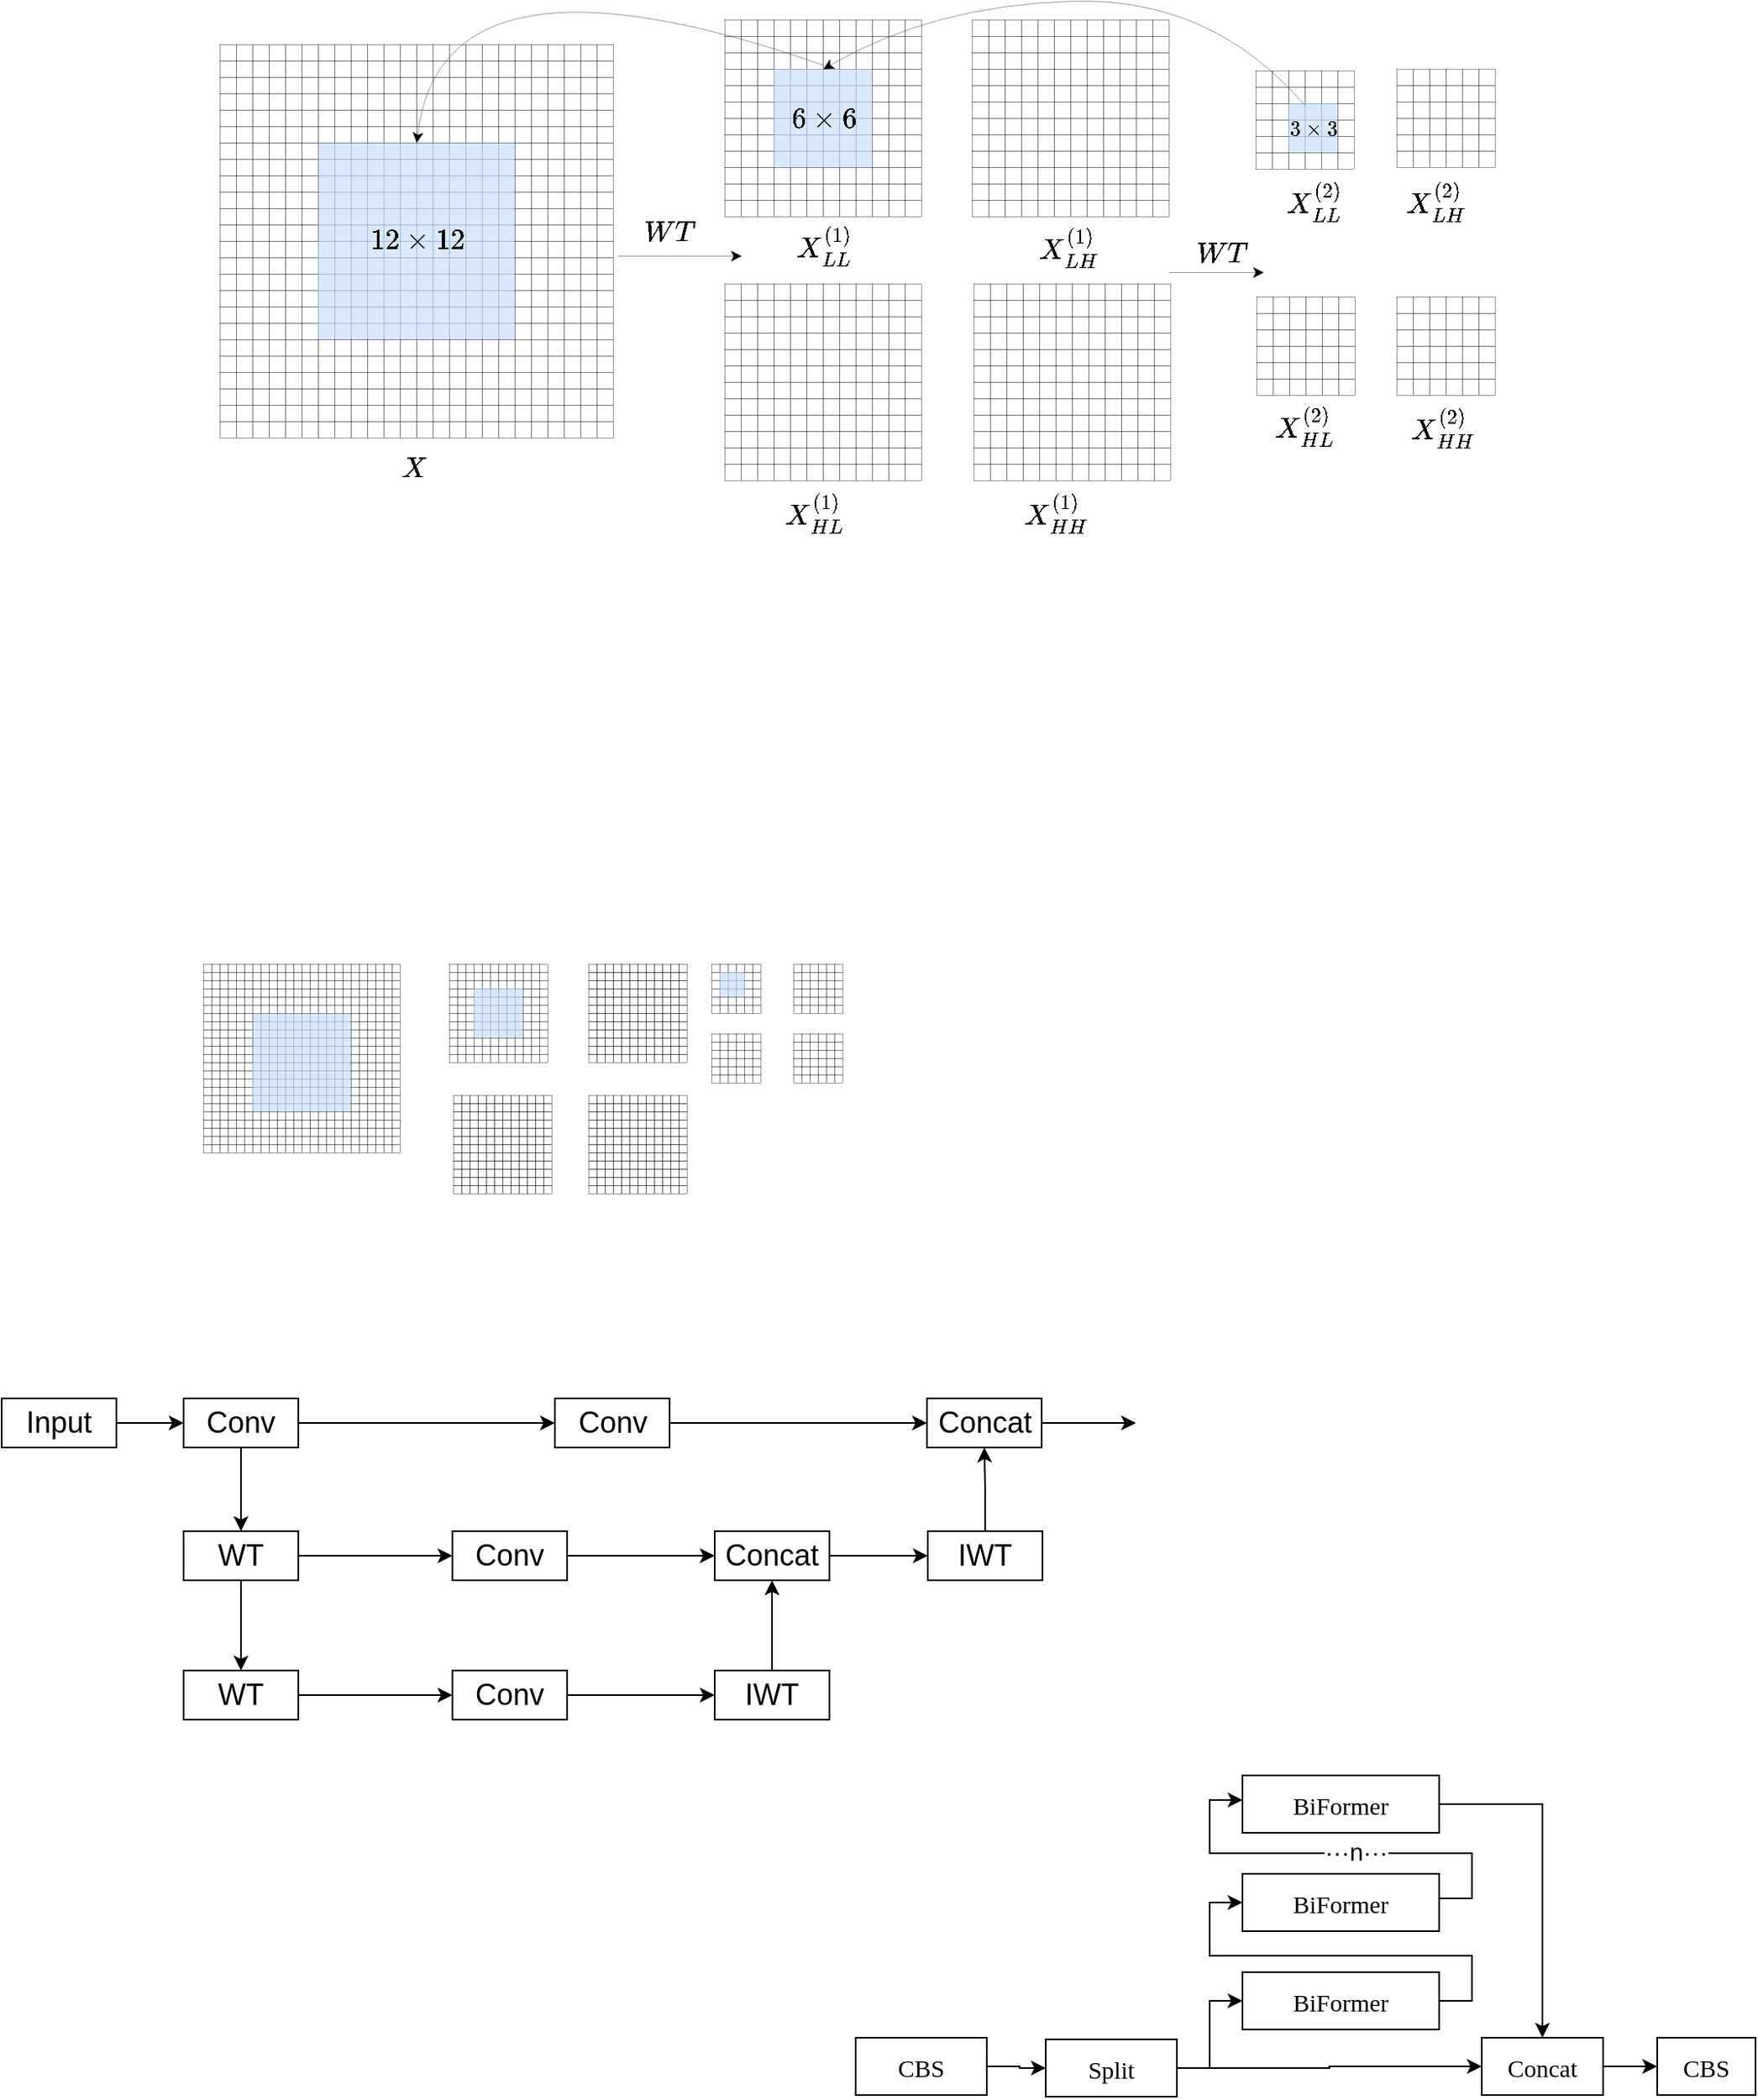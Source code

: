 <mxfile version="26.2.12">
  <diagram name="第 1 页" id="0Q5cQ_2gjBLBOM__SoyH">
    <mxGraphModel dx="3097" dy="1010" grid="1" gridSize="5" guides="1" tooltips="1" connect="1" arrows="1" fold="1" page="1" pageScale="1" pageWidth="1169" pageHeight="827" math="1" shadow="0">
      <root>
        <mxCell id="0" />
        <mxCell id="1" parent="0" />
        <mxCell id="45RTY9rADbL_TYUrNDUU-3209" value="" style="whiteSpace=wrap;html=1;aspect=fixed;strokeWidth=0.2;" parent="1" vertex="1">
          <mxGeometry x="160" y="1139" width="10" height="10" as="geometry" />
        </mxCell>
        <mxCell id="45RTY9rADbL_TYUrNDUU-3210" value="" style="whiteSpace=wrap;html=1;aspect=fixed;strokeWidth=0.2;" parent="1" vertex="1">
          <mxGeometry x="170" y="1139" width="10" height="10" as="geometry" />
        </mxCell>
        <mxCell id="45RTY9rADbL_TYUrNDUU-3211" value="" style="whiteSpace=wrap;html=1;aspect=fixed;strokeWidth=0.2;" parent="1" vertex="1">
          <mxGeometry x="200" y="1139" width="10" height="10" as="geometry" />
        </mxCell>
        <mxCell id="45RTY9rADbL_TYUrNDUU-3212" value="" style="whiteSpace=wrap;html=1;aspect=fixed;strokeWidth=0.2;" parent="1" vertex="1">
          <mxGeometry x="180" y="1139" width="10" height="10" as="geometry" />
        </mxCell>
        <mxCell id="45RTY9rADbL_TYUrNDUU-3213" value="" style="whiteSpace=wrap;html=1;aspect=fixed;strokeWidth=0.2;" parent="1" vertex="1">
          <mxGeometry x="190" y="1139" width="10" height="10" as="geometry" />
        </mxCell>
        <mxCell id="45RTY9rADbL_TYUrNDUU-3215" value="" style="whiteSpace=wrap;html=1;aspect=fixed;strokeWidth=0.2;" parent="1" vertex="1">
          <mxGeometry x="210" y="1139" width="10" height="10" as="geometry" />
        </mxCell>
        <mxCell id="45RTY9rADbL_TYUrNDUU-3216" value="" style="whiteSpace=wrap;html=1;aspect=fixed;strokeWidth=0.2;" parent="1" vertex="1">
          <mxGeometry x="160" y="1149" width="10" height="10" as="geometry" />
        </mxCell>
        <mxCell id="45RTY9rADbL_TYUrNDUU-3217" value="" style="whiteSpace=wrap;html=1;aspect=fixed;strokeWidth=0.2;" parent="1" vertex="1">
          <mxGeometry x="170" y="1149" width="10" height="10" as="geometry" />
        </mxCell>
        <mxCell id="45RTY9rADbL_TYUrNDUU-3218" value="" style="whiteSpace=wrap;html=1;aspect=fixed;strokeWidth=0.2;" parent="1" vertex="1">
          <mxGeometry x="200" y="1149" width="10" height="10" as="geometry" />
        </mxCell>
        <mxCell id="45RTY9rADbL_TYUrNDUU-3219" value="" style="whiteSpace=wrap;html=1;aspect=fixed;strokeWidth=0.2;" parent="1" vertex="1">
          <mxGeometry x="180" y="1149" width="10" height="10" as="geometry" />
        </mxCell>
        <mxCell id="45RTY9rADbL_TYUrNDUU-3220" value="" style="whiteSpace=wrap;html=1;aspect=fixed;strokeWidth=0.2;" parent="1" vertex="1">
          <mxGeometry x="190" y="1149" width="10" height="10" as="geometry" />
        </mxCell>
        <mxCell id="45RTY9rADbL_TYUrNDUU-3221" value="" style="whiteSpace=wrap;html=1;aspect=fixed;strokeWidth=0.2;" parent="1" vertex="1">
          <mxGeometry x="210" y="1149" width="10" height="10" as="geometry" />
        </mxCell>
        <mxCell id="45RTY9rADbL_TYUrNDUU-3222" value="" style="whiteSpace=wrap;html=1;aspect=fixed;strokeWidth=0.2;" parent="1" vertex="1">
          <mxGeometry x="160" y="1159" width="10" height="10" as="geometry" />
        </mxCell>
        <mxCell id="45RTY9rADbL_TYUrNDUU-3223" value="" style="whiteSpace=wrap;html=1;aspect=fixed;strokeWidth=0.2;" parent="1" vertex="1">
          <mxGeometry x="170" y="1159" width="10" height="10" as="geometry" />
        </mxCell>
        <mxCell id="45RTY9rADbL_TYUrNDUU-3224" value="" style="whiteSpace=wrap;html=1;aspect=fixed;strokeWidth=0.2;" parent="1" vertex="1">
          <mxGeometry x="200" y="1159" width="10" height="10" as="geometry" />
        </mxCell>
        <mxCell id="45RTY9rADbL_TYUrNDUU-3225" value="" style="whiteSpace=wrap;html=1;aspect=fixed;strokeWidth=0.2;" parent="1" vertex="1">
          <mxGeometry x="180" y="1159" width="10" height="10" as="geometry" />
        </mxCell>
        <mxCell id="45RTY9rADbL_TYUrNDUU-3226" value="" style="whiteSpace=wrap;html=1;aspect=fixed;strokeWidth=0.2;" parent="1" vertex="1">
          <mxGeometry x="190" y="1159" width="10" height="10" as="geometry" />
        </mxCell>
        <mxCell id="45RTY9rADbL_TYUrNDUU-3227" value="" style="whiteSpace=wrap;html=1;aspect=fixed;strokeWidth=0.2;" parent="1" vertex="1">
          <mxGeometry x="210" y="1159" width="10" height="10" as="geometry" />
        </mxCell>
        <mxCell id="45RTY9rADbL_TYUrNDUU-3234" value="" style="whiteSpace=wrap;html=1;aspect=fixed;strokeWidth=0.2;" parent="1" vertex="1">
          <mxGeometry x="160" y="1169" width="10" height="10" as="geometry" />
        </mxCell>
        <mxCell id="45RTY9rADbL_TYUrNDUU-3235" value="" style="whiteSpace=wrap;html=1;aspect=fixed;strokeWidth=0.2;" parent="1" vertex="1">
          <mxGeometry x="170" y="1169" width="10" height="10" as="geometry" />
        </mxCell>
        <mxCell id="45RTY9rADbL_TYUrNDUU-3236" value="" style="whiteSpace=wrap;html=1;aspect=fixed;strokeWidth=0.2;" parent="1" vertex="1">
          <mxGeometry x="200" y="1169" width="10" height="10" as="geometry" />
        </mxCell>
        <mxCell id="45RTY9rADbL_TYUrNDUU-3237" value="" style="whiteSpace=wrap;html=1;aspect=fixed;strokeWidth=0.2;" parent="1" vertex="1">
          <mxGeometry x="180" y="1169" width="10" height="10" as="geometry" />
        </mxCell>
        <mxCell id="45RTY9rADbL_TYUrNDUU-3238" value="" style="whiteSpace=wrap;html=1;aspect=fixed;strokeWidth=0.2;" parent="1" vertex="1">
          <mxGeometry x="190" y="1169" width="10" height="10" as="geometry" />
        </mxCell>
        <mxCell id="45RTY9rADbL_TYUrNDUU-3239" value="" style="whiteSpace=wrap;html=1;aspect=fixed;strokeWidth=0.2;" parent="1" vertex="1">
          <mxGeometry x="210" y="1169" width="10" height="10" as="geometry" />
        </mxCell>
        <mxCell id="45RTY9rADbL_TYUrNDUU-3240" value="" style="whiteSpace=wrap;html=1;aspect=fixed;strokeWidth=0.2;" parent="1" vertex="1">
          <mxGeometry x="160" y="1179" width="10" height="10" as="geometry" />
        </mxCell>
        <mxCell id="45RTY9rADbL_TYUrNDUU-3241" value="" style="whiteSpace=wrap;html=1;aspect=fixed;strokeWidth=0.2;" parent="1" vertex="1">
          <mxGeometry x="170" y="1179" width="10" height="10" as="geometry" />
        </mxCell>
        <mxCell id="45RTY9rADbL_TYUrNDUU-3242" value="" style="whiteSpace=wrap;html=1;aspect=fixed;strokeWidth=0.2;" parent="1" vertex="1">
          <mxGeometry x="200" y="1179" width="10" height="10" as="geometry" />
        </mxCell>
        <mxCell id="45RTY9rADbL_TYUrNDUU-3243" value="" style="whiteSpace=wrap;html=1;aspect=fixed;strokeWidth=0.2;" parent="1" vertex="1">
          <mxGeometry x="180" y="1179" width="10" height="10" as="geometry" />
        </mxCell>
        <mxCell id="45RTY9rADbL_TYUrNDUU-3244" value="" style="whiteSpace=wrap;html=1;aspect=fixed;strokeWidth=0.2;" parent="1" vertex="1">
          <mxGeometry x="190" y="1179" width="10" height="10" as="geometry" />
        </mxCell>
        <mxCell id="45RTY9rADbL_TYUrNDUU-3245" value="" style="whiteSpace=wrap;html=1;aspect=fixed;strokeWidth=0.2;" parent="1" vertex="1">
          <mxGeometry x="210" y="1179" width="10" height="10" as="geometry" />
        </mxCell>
        <mxCell id="45RTY9rADbL_TYUrNDUU-3246" value="" style="whiteSpace=wrap;html=1;aspect=fixed;strokeWidth=0.2;" parent="1" vertex="1">
          <mxGeometry x="160" y="1189" width="10" height="10" as="geometry" />
        </mxCell>
        <mxCell id="45RTY9rADbL_TYUrNDUU-3247" value="" style="whiteSpace=wrap;html=1;aspect=fixed;strokeWidth=0.2;" parent="1" vertex="1">
          <mxGeometry x="170" y="1189" width="10" height="10" as="geometry" />
        </mxCell>
        <mxCell id="45RTY9rADbL_TYUrNDUU-3248" value="" style="whiteSpace=wrap;html=1;aspect=fixed;strokeWidth=0.2;" parent="1" vertex="1">
          <mxGeometry x="200" y="1189" width="10" height="10" as="geometry" />
        </mxCell>
        <mxCell id="45RTY9rADbL_TYUrNDUU-3249" value="" style="whiteSpace=wrap;html=1;aspect=fixed;strokeWidth=0.2;" parent="1" vertex="1">
          <mxGeometry x="180" y="1189" width="10" height="10" as="geometry" />
        </mxCell>
        <mxCell id="45RTY9rADbL_TYUrNDUU-3250" value="" style="whiteSpace=wrap;html=1;aspect=fixed;strokeWidth=0.2;" parent="1" vertex="1">
          <mxGeometry x="190" y="1189" width="10" height="10" as="geometry" />
        </mxCell>
        <mxCell id="45RTY9rADbL_TYUrNDUU-3251" value="" style="whiteSpace=wrap;html=1;aspect=fixed;strokeWidth=0.2;" parent="1" vertex="1">
          <mxGeometry x="210" y="1189" width="10" height="10" as="geometry" />
        </mxCell>
        <mxCell id="45RTY9rADbL_TYUrNDUU-3252" value="" style="whiteSpace=wrap;html=1;aspect=fixed;strokeWidth=0.2;fillColor=#dae8fc;strokeColor=#6c8ebf;" parent="1" vertex="1">
          <mxGeometry x="220" y="1199" width="10" height="10" as="geometry" />
        </mxCell>
        <mxCell id="45RTY9rADbL_TYUrNDUU-3253" value="" style="whiteSpace=wrap;html=1;aspect=fixed;strokeWidth=0.2;fillColor=#dae8fc;strokeColor=#6c8ebf;" parent="1" vertex="1">
          <mxGeometry x="230" y="1199" width="10" height="10" as="geometry" />
        </mxCell>
        <mxCell id="45RTY9rADbL_TYUrNDUU-3254" value="" style="whiteSpace=wrap;html=1;aspect=fixed;strokeWidth=0.2;fillColor=#dae8fc;strokeColor=#6c8ebf;" parent="1" vertex="1">
          <mxGeometry x="260" y="1199" width="10" height="10" as="geometry" />
        </mxCell>
        <mxCell id="45RTY9rADbL_TYUrNDUU-3255" value="" style="whiteSpace=wrap;html=1;aspect=fixed;strokeWidth=0.2;fillColor=#dae8fc;strokeColor=#6c8ebf;" parent="1" vertex="1">
          <mxGeometry x="240" y="1199" width="10" height="10" as="geometry" />
        </mxCell>
        <mxCell id="45RTY9rADbL_TYUrNDUU-3256" value="" style="whiteSpace=wrap;html=1;aspect=fixed;strokeWidth=0.2;fillColor=#dae8fc;strokeColor=#6c8ebf;" parent="1" vertex="1">
          <mxGeometry x="250" y="1199" width="10" height="10" as="geometry" />
        </mxCell>
        <mxCell id="45RTY9rADbL_TYUrNDUU-3257" value="" style="whiteSpace=wrap;html=1;aspect=fixed;strokeWidth=0.2;fillColor=#dae8fc;strokeColor=#6c8ebf;" parent="1" vertex="1">
          <mxGeometry x="270" y="1199" width="10" height="10" as="geometry" />
        </mxCell>
        <mxCell id="45RTY9rADbL_TYUrNDUU-3258" value="" style="whiteSpace=wrap;html=1;aspect=fixed;strokeWidth=0.2;fillColor=#dae8fc;strokeColor=#6c8ebf;" parent="1" vertex="1">
          <mxGeometry x="220" y="1209" width="10" height="10" as="geometry" />
        </mxCell>
        <mxCell id="45RTY9rADbL_TYUrNDUU-3259" value="" style="whiteSpace=wrap;html=1;aspect=fixed;strokeWidth=0.2;fillColor=#dae8fc;strokeColor=#6c8ebf;" parent="1" vertex="1">
          <mxGeometry x="230" y="1209" width="10" height="10" as="geometry" />
        </mxCell>
        <mxCell id="45RTY9rADbL_TYUrNDUU-3260" value="" style="whiteSpace=wrap;html=1;aspect=fixed;strokeWidth=0.2;fillColor=#dae8fc;strokeColor=#6c8ebf;" parent="1" vertex="1">
          <mxGeometry x="260" y="1209" width="10" height="10" as="geometry" />
        </mxCell>
        <mxCell id="45RTY9rADbL_TYUrNDUU-3261" value="" style="whiteSpace=wrap;html=1;aspect=fixed;strokeWidth=0.2;fillColor=#dae8fc;strokeColor=#6c8ebf;" parent="1" vertex="1">
          <mxGeometry x="240" y="1209" width="10" height="10" as="geometry" />
        </mxCell>
        <mxCell id="45RTY9rADbL_TYUrNDUU-3262" value="" style="whiteSpace=wrap;html=1;aspect=fixed;strokeWidth=0.2;fillColor=#dae8fc;strokeColor=#6c8ebf;" parent="1" vertex="1">
          <mxGeometry x="250" y="1209" width="10" height="10" as="geometry" />
        </mxCell>
        <mxCell id="45RTY9rADbL_TYUrNDUU-3263" value="" style="whiteSpace=wrap;html=1;aspect=fixed;strokeWidth=0.2;fillColor=#dae8fc;strokeColor=#6c8ebf;" parent="1" vertex="1">
          <mxGeometry x="270" y="1209" width="10" height="10" as="geometry" />
        </mxCell>
        <mxCell id="45RTY9rADbL_TYUrNDUU-3264" value="" style="whiteSpace=wrap;html=1;aspect=fixed;strokeWidth=0.2;fillColor=#dae8fc;strokeColor=#6c8ebf;" parent="1" vertex="1">
          <mxGeometry x="220" y="1219" width="10" height="10" as="geometry" />
        </mxCell>
        <mxCell id="45RTY9rADbL_TYUrNDUU-3265" value="" style="whiteSpace=wrap;html=1;aspect=fixed;strokeWidth=0.2;fillColor=#dae8fc;strokeColor=#6c8ebf;" parent="1" vertex="1">
          <mxGeometry x="230" y="1219" width="10" height="10" as="geometry" />
        </mxCell>
        <mxCell id="45RTY9rADbL_TYUrNDUU-3266" value="" style="whiteSpace=wrap;html=1;aspect=fixed;strokeWidth=0.2;fillColor=#dae8fc;strokeColor=#6c8ebf;" parent="1" vertex="1">
          <mxGeometry x="260" y="1219" width="10" height="10" as="geometry" />
        </mxCell>
        <mxCell id="45RTY9rADbL_TYUrNDUU-3267" value="" style="whiteSpace=wrap;html=1;aspect=fixed;strokeWidth=0.2;fillColor=#dae8fc;strokeColor=#6c8ebf;" parent="1" vertex="1">
          <mxGeometry x="240" y="1219" width="10" height="10" as="geometry" />
        </mxCell>
        <mxCell id="45RTY9rADbL_TYUrNDUU-3268" value="" style="whiteSpace=wrap;html=1;aspect=fixed;strokeWidth=0.2;fillColor=#dae8fc;strokeColor=#6c8ebf;" parent="1" vertex="1">
          <mxGeometry x="250" y="1219" width="10" height="10" as="geometry" />
        </mxCell>
        <mxCell id="45RTY9rADbL_TYUrNDUU-3269" value="" style="whiteSpace=wrap;html=1;aspect=fixed;strokeWidth=0.2;fillColor=#dae8fc;strokeColor=#6c8ebf;" parent="1" vertex="1">
          <mxGeometry x="270" y="1219" width="10" height="10" as="geometry" />
        </mxCell>
        <mxCell id="45RTY9rADbL_TYUrNDUU-3270" value="" style="whiteSpace=wrap;html=1;aspect=fixed;strokeWidth=0.2;fillColor=#dae8fc;strokeColor=#6c8ebf;" parent="1" vertex="1">
          <mxGeometry x="220" y="1229" width="10" height="10" as="geometry" />
        </mxCell>
        <mxCell id="45RTY9rADbL_TYUrNDUU-3271" value="" style="whiteSpace=wrap;html=1;aspect=fixed;strokeWidth=0.2;fillColor=#dae8fc;strokeColor=#6c8ebf;" parent="1" vertex="1">
          <mxGeometry x="230" y="1229" width="10" height="10" as="geometry" />
        </mxCell>
        <mxCell id="45RTY9rADbL_TYUrNDUU-3272" value="" style="whiteSpace=wrap;html=1;aspect=fixed;strokeWidth=0.2;fillColor=#dae8fc;strokeColor=#6c8ebf;" parent="1" vertex="1">
          <mxGeometry x="260" y="1229" width="10" height="10" as="geometry" />
        </mxCell>
        <mxCell id="45RTY9rADbL_TYUrNDUU-3273" value="" style="whiteSpace=wrap;html=1;aspect=fixed;strokeWidth=0.2;fillColor=#dae8fc;strokeColor=#6c8ebf;" parent="1" vertex="1">
          <mxGeometry x="240" y="1229" width="10" height="10" as="geometry" />
        </mxCell>
        <mxCell id="45RTY9rADbL_TYUrNDUU-3274" value="" style="whiteSpace=wrap;html=1;aspect=fixed;strokeWidth=0.2;fillColor=#dae8fc;strokeColor=#6c8ebf;" parent="1" vertex="1">
          <mxGeometry x="250" y="1229" width="10" height="10" as="geometry" />
        </mxCell>
        <mxCell id="45RTY9rADbL_TYUrNDUU-3275" value="" style="whiteSpace=wrap;html=1;aspect=fixed;strokeWidth=0.2;fillColor=#dae8fc;strokeColor=#6c8ebf;" parent="1" vertex="1">
          <mxGeometry x="270" y="1229" width="10" height="10" as="geometry" />
        </mxCell>
        <mxCell id="45RTY9rADbL_TYUrNDUU-3276" value="" style="whiteSpace=wrap;html=1;aspect=fixed;strokeWidth=0.2;fillColor=#dae8fc;strokeColor=#6c8ebf;" parent="1" vertex="1">
          <mxGeometry x="220" y="1239" width="10" height="10" as="geometry" />
        </mxCell>
        <mxCell id="45RTY9rADbL_TYUrNDUU-3277" value="" style="whiteSpace=wrap;html=1;aspect=fixed;strokeWidth=0.2;fillColor=#dae8fc;strokeColor=#6c8ebf;" parent="1" vertex="1">
          <mxGeometry x="230" y="1239" width="10" height="10" as="geometry" />
        </mxCell>
        <mxCell id="45RTY9rADbL_TYUrNDUU-3278" value="" style="whiteSpace=wrap;html=1;aspect=fixed;strokeWidth=0.2;fillColor=#dae8fc;strokeColor=#6c8ebf;" parent="1" vertex="1">
          <mxGeometry x="260" y="1239" width="10" height="10" as="geometry" />
        </mxCell>
        <mxCell id="45RTY9rADbL_TYUrNDUU-3279" value="" style="whiteSpace=wrap;html=1;aspect=fixed;strokeWidth=0.2;fillColor=#dae8fc;strokeColor=#6c8ebf;" parent="1" vertex="1">
          <mxGeometry x="240" y="1239" width="10" height="10" as="geometry" />
        </mxCell>
        <mxCell id="45RTY9rADbL_TYUrNDUU-3280" value="" style="whiteSpace=wrap;html=1;aspect=fixed;strokeWidth=0.2;fillColor=#dae8fc;strokeColor=#6c8ebf;" parent="1" vertex="1">
          <mxGeometry x="250" y="1239" width="10" height="10" as="geometry" />
        </mxCell>
        <mxCell id="45RTY9rADbL_TYUrNDUU-3281" value="" style="whiteSpace=wrap;html=1;aspect=fixed;strokeWidth=0.2;fillColor=#dae8fc;strokeColor=#6c8ebf;" parent="1" vertex="1">
          <mxGeometry x="270" y="1239" width="10" height="10" as="geometry" />
        </mxCell>
        <mxCell id="45RTY9rADbL_TYUrNDUU-3282" value="" style="whiteSpace=wrap;html=1;aspect=fixed;strokeWidth=0.2;fillColor=#dae8fc;strokeColor=#6c8ebf;" parent="1" vertex="1">
          <mxGeometry x="220" y="1249" width="10" height="10" as="geometry" />
        </mxCell>
        <mxCell id="45RTY9rADbL_TYUrNDUU-3283" value="" style="whiteSpace=wrap;html=1;aspect=fixed;strokeWidth=0.2;fillColor=#dae8fc;strokeColor=#6c8ebf;" parent="1" vertex="1">
          <mxGeometry x="230" y="1249" width="10" height="10" as="geometry" />
        </mxCell>
        <mxCell id="45RTY9rADbL_TYUrNDUU-3284" value="" style="whiteSpace=wrap;html=1;aspect=fixed;strokeWidth=0.2;fillColor=#dae8fc;strokeColor=#6c8ebf;" parent="1" vertex="1">
          <mxGeometry x="260" y="1249" width="10" height="10" as="geometry" />
        </mxCell>
        <mxCell id="45RTY9rADbL_TYUrNDUU-3285" value="" style="whiteSpace=wrap;html=1;aspect=fixed;strokeWidth=0.2;fillColor=#dae8fc;strokeColor=#6c8ebf;" parent="1" vertex="1">
          <mxGeometry x="240" y="1249" width="10" height="10" as="geometry" />
        </mxCell>
        <mxCell id="45RTY9rADbL_TYUrNDUU-3286" value="" style="whiteSpace=wrap;html=1;aspect=fixed;strokeWidth=0.2;fillColor=#dae8fc;strokeColor=#6c8ebf;" parent="1" vertex="1">
          <mxGeometry x="250" y="1249" width="10" height="10" as="geometry" />
        </mxCell>
        <mxCell id="45RTY9rADbL_TYUrNDUU-3287" value="" style="whiteSpace=wrap;html=1;aspect=fixed;strokeWidth=0.2;fillColor=#dae8fc;strokeColor=#6c8ebf;" parent="1" vertex="1">
          <mxGeometry x="270" y="1249" width="10" height="10" as="geometry" />
        </mxCell>
        <mxCell id="45RTY9rADbL_TYUrNDUU-3288" value="" style="whiteSpace=wrap;html=1;aspect=fixed;strokeWidth=0.2;" parent="1" vertex="1">
          <mxGeometry x="160" y="1199" width="10" height="10" as="geometry" />
        </mxCell>
        <mxCell id="45RTY9rADbL_TYUrNDUU-3289" value="" style="whiteSpace=wrap;html=1;aspect=fixed;strokeWidth=0.2;" parent="1" vertex="1">
          <mxGeometry x="170" y="1199" width="10" height="10" as="geometry" />
        </mxCell>
        <mxCell id="45RTY9rADbL_TYUrNDUU-3290" value="" style="whiteSpace=wrap;html=1;aspect=fixed;strokeWidth=0.2;" parent="1" vertex="1">
          <mxGeometry x="200" y="1199" width="10" height="10" as="geometry" />
        </mxCell>
        <mxCell id="45RTY9rADbL_TYUrNDUU-3291" value="" style="whiteSpace=wrap;html=1;aspect=fixed;strokeWidth=0.2;" parent="1" vertex="1">
          <mxGeometry x="180" y="1199" width="10" height="10" as="geometry" />
        </mxCell>
        <mxCell id="45RTY9rADbL_TYUrNDUU-3292" value="" style="whiteSpace=wrap;html=1;aspect=fixed;strokeWidth=0.2;" parent="1" vertex="1">
          <mxGeometry x="190" y="1199" width="10" height="10" as="geometry" />
        </mxCell>
        <mxCell id="45RTY9rADbL_TYUrNDUU-3293" value="" style="whiteSpace=wrap;html=1;aspect=fixed;strokeWidth=0.2;" parent="1" vertex="1">
          <mxGeometry x="210" y="1199" width="10" height="10" as="geometry" />
        </mxCell>
        <mxCell id="45RTY9rADbL_TYUrNDUU-3294" value="" style="whiteSpace=wrap;html=1;aspect=fixed;strokeWidth=0.2;" parent="1" vertex="1">
          <mxGeometry x="160" y="1209" width="10" height="10" as="geometry" />
        </mxCell>
        <mxCell id="45RTY9rADbL_TYUrNDUU-3295" value="" style="whiteSpace=wrap;html=1;aspect=fixed;strokeWidth=0.2;" parent="1" vertex="1">
          <mxGeometry x="170" y="1209" width="10" height="10" as="geometry" />
        </mxCell>
        <mxCell id="45RTY9rADbL_TYUrNDUU-3296" value="" style="whiteSpace=wrap;html=1;aspect=fixed;strokeWidth=0.2;" parent="1" vertex="1">
          <mxGeometry x="200" y="1209" width="10" height="10" as="geometry" />
        </mxCell>
        <mxCell id="45RTY9rADbL_TYUrNDUU-3297" value="" style="whiteSpace=wrap;html=1;aspect=fixed;strokeWidth=0.2;" parent="1" vertex="1">
          <mxGeometry x="180" y="1209" width="10" height="10" as="geometry" />
        </mxCell>
        <mxCell id="45RTY9rADbL_TYUrNDUU-3298" value="" style="whiteSpace=wrap;html=1;aspect=fixed;strokeWidth=0.2;" parent="1" vertex="1">
          <mxGeometry x="190" y="1209" width="10" height="10" as="geometry" />
        </mxCell>
        <mxCell id="45RTY9rADbL_TYUrNDUU-3299" value="" style="whiteSpace=wrap;html=1;aspect=fixed;strokeWidth=0.2;" parent="1" vertex="1">
          <mxGeometry x="210" y="1209" width="10" height="10" as="geometry" />
        </mxCell>
        <mxCell id="45RTY9rADbL_TYUrNDUU-3300" value="" style="whiteSpace=wrap;html=1;aspect=fixed;strokeWidth=0.2;" parent="1" vertex="1">
          <mxGeometry x="160" y="1219" width="10" height="10" as="geometry" />
        </mxCell>
        <mxCell id="45RTY9rADbL_TYUrNDUU-3301" value="" style="whiteSpace=wrap;html=1;aspect=fixed;strokeWidth=0.2;" parent="1" vertex="1">
          <mxGeometry x="170" y="1219" width="10" height="10" as="geometry" />
        </mxCell>
        <mxCell id="45RTY9rADbL_TYUrNDUU-3302" value="" style="whiteSpace=wrap;html=1;aspect=fixed;strokeWidth=0.2;" parent="1" vertex="1">
          <mxGeometry x="200" y="1219" width="10" height="10" as="geometry" />
        </mxCell>
        <mxCell id="45RTY9rADbL_TYUrNDUU-3303" value="" style="whiteSpace=wrap;html=1;aspect=fixed;strokeWidth=0.2;" parent="1" vertex="1">
          <mxGeometry x="180" y="1219" width="10" height="10" as="geometry" />
        </mxCell>
        <mxCell id="45RTY9rADbL_TYUrNDUU-3304" value="" style="whiteSpace=wrap;html=1;aspect=fixed;strokeWidth=0.2;" parent="1" vertex="1">
          <mxGeometry x="190" y="1219" width="10" height="10" as="geometry" />
        </mxCell>
        <mxCell id="45RTY9rADbL_TYUrNDUU-3305" value="" style="whiteSpace=wrap;html=1;aspect=fixed;strokeWidth=0.2;" parent="1" vertex="1">
          <mxGeometry x="210" y="1219" width="10" height="10" as="geometry" />
        </mxCell>
        <mxCell id="45RTY9rADbL_TYUrNDUU-3306" value="" style="whiteSpace=wrap;html=1;aspect=fixed;strokeWidth=0.2;" parent="1" vertex="1">
          <mxGeometry x="160" y="1229" width="10" height="10" as="geometry" />
        </mxCell>
        <mxCell id="45RTY9rADbL_TYUrNDUU-3307" value="" style="whiteSpace=wrap;html=1;aspect=fixed;strokeWidth=0.2;" parent="1" vertex="1">
          <mxGeometry x="170" y="1229" width="10" height="10" as="geometry" />
        </mxCell>
        <mxCell id="45RTY9rADbL_TYUrNDUU-3308" value="" style="whiteSpace=wrap;html=1;aspect=fixed;strokeWidth=0.2;" parent="1" vertex="1">
          <mxGeometry x="200" y="1229" width="10" height="10" as="geometry" />
        </mxCell>
        <mxCell id="45RTY9rADbL_TYUrNDUU-3309" value="" style="whiteSpace=wrap;html=1;aspect=fixed;strokeWidth=0.2;" parent="1" vertex="1">
          <mxGeometry x="180" y="1229" width="10" height="10" as="geometry" />
        </mxCell>
        <mxCell id="45RTY9rADbL_TYUrNDUU-3310" value="" style="whiteSpace=wrap;html=1;aspect=fixed;strokeWidth=0.2;" parent="1" vertex="1">
          <mxGeometry x="190" y="1229" width="10" height="10" as="geometry" />
        </mxCell>
        <mxCell id="45RTY9rADbL_TYUrNDUU-3311" value="" style="whiteSpace=wrap;html=1;aspect=fixed;strokeWidth=0.2;" parent="1" vertex="1">
          <mxGeometry x="210" y="1229" width="10" height="10" as="geometry" />
        </mxCell>
        <mxCell id="45RTY9rADbL_TYUrNDUU-3312" value="" style="whiteSpace=wrap;html=1;aspect=fixed;strokeWidth=0.2;" parent="1" vertex="1">
          <mxGeometry x="160" y="1239" width="10" height="10" as="geometry" />
        </mxCell>
        <mxCell id="45RTY9rADbL_TYUrNDUU-3313" value="" style="whiteSpace=wrap;html=1;aspect=fixed;strokeWidth=0.2;" parent="1" vertex="1">
          <mxGeometry x="170" y="1239" width="10" height="10" as="geometry" />
        </mxCell>
        <mxCell id="45RTY9rADbL_TYUrNDUU-3314" value="" style="whiteSpace=wrap;html=1;aspect=fixed;strokeWidth=0.2;" parent="1" vertex="1">
          <mxGeometry x="200" y="1239" width="10" height="10" as="geometry" />
        </mxCell>
        <mxCell id="45RTY9rADbL_TYUrNDUU-3315" value="" style="whiteSpace=wrap;html=1;aspect=fixed;strokeWidth=0.2;" parent="1" vertex="1">
          <mxGeometry x="180" y="1239" width="10" height="10" as="geometry" />
        </mxCell>
        <mxCell id="45RTY9rADbL_TYUrNDUU-3316" value="" style="whiteSpace=wrap;html=1;aspect=fixed;strokeWidth=0.2;" parent="1" vertex="1">
          <mxGeometry x="190" y="1239" width="10" height="10" as="geometry" />
        </mxCell>
        <mxCell id="45RTY9rADbL_TYUrNDUU-3317" value="" style="whiteSpace=wrap;html=1;aspect=fixed;strokeWidth=0.2;" parent="1" vertex="1">
          <mxGeometry x="210" y="1239" width="10" height="10" as="geometry" />
        </mxCell>
        <mxCell id="45RTY9rADbL_TYUrNDUU-3318" value="" style="whiteSpace=wrap;html=1;aspect=fixed;strokeWidth=0.2;" parent="1" vertex="1">
          <mxGeometry x="160" y="1249" width="10" height="10" as="geometry" />
        </mxCell>
        <mxCell id="45RTY9rADbL_TYUrNDUU-3319" value="" style="whiteSpace=wrap;html=1;aspect=fixed;strokeWidth=0.2;" parent="1" vertex="1">
          <mxGeometry x="170" y="1249" width="10" height="10" as="geometry" />
        </mxCell>
        <mxCell id="45RTY9rADbL_TYUrNDUU-3320" value="" style="whiteSpace=wrap;html=1;aspect=fixed;strokeWidth=0.2;" parent="1" vertex="1">
          <mxGeometry x="200" y="1249" width="10" height="10" as="geometry" />
        </mxCell>
        <mxCell id="45RTY9rADbL_TYUrNDUU-3321" value="" style="whiteSpace=wrap;html=1;aspect=fixed;strokeWidth=0.2;" parent="1" vertex="1">
          <mxGeometry x="180" y="1249" width="10" height="10" as="geometry" />
        </mxCell>
        <mxCell id="45RTY9rADbL_TYUrNDUU-3322" value="" style="whiteSpace=wrap;html=1;aspect=fixed;strokeWidth=0.2;" parent="1" vertex="1">
          <mxGeometry x="190" y="1249" width="10" height="10" as="geometry" />
        </mxCell>
        <mxCell id="45RTY9rADbL_TYUrNDUU-3323" value="" style="whiteSpace=wrap;html=1;aspect=fixed;strokeWidth=0.2;" parent="1" vertex="1">
          <mxGeometry x="210" y="1249" width="10" height="10" as="geometry" />
        </mxCell>
        <mxCell id="45RTY9rADbL_TYUrNDUU-3324" value="" style="whiteSpace=wrap;html=1;aspect=fixed;strokeWidth=0.2;" parent="1" vertex="1">
          <mxGeometry x="160" y="1259" width="10" height="10" as="geometry" />
        </mxCell>
        <mxCell id="45RTY9rADbL_TYUrNDUU-3325" value="" style="whiteSpace=wrap;html=1;aspect=fixed;strokeWidth=0.2;" parent="1" vertex="1">
          <mxGeometry x="170" y="1259" width="10" height="10" as="geometry" />
        </mxCell>
        <mxCell id="45RTY9rADbL_TYUrNDUU-3326" value="" style="whiteSpace=wrap;html=1;aspect=fixed;strokeWidth=0.2;" parent="1" vertex="1">
          <mxGeometry x="200" y="1259" width="10" height="10" as="geometry" />
        </mxCell>
        <mxCell id="45RTY9rADbL_TYUrNDUU-3327" value="" style="whiteSpace=wrap;html=1;aspect=fixed;strokeWidth=0.2;" parent="1" vertex="1">
          <mxGeometry x="180" y="1259" width="10" height="10" as="geometry" />
        </mxCell>
        <mxCell id="45RTY9rADbL_TYUrNDUU-3328" value="" style="whiteSpace=wrap;html=1;aspect=fixed;strokeWidth=0.2;" parent="1" vertex="1">
          <mxGeometry x="190" y="1259" width="10" height="10" as="geometry" />
        </mxCell>
        <mxCell id="45RTY9rADbL_TYUrNDUU-3329" value="" style="whiteSpace=wrap;html=1;aspect=fixed;strokeWidth=0.2;" parent="1" vertex="1">
          <mxGeometry x="210" y="1259" width="10" height="10" as="geometry" />
        </mxCell>
        <mxCell id="45RTY9rADbL_TYUrNDUU-3330" value="" style="whiteSpace=wrap;html=1;aspect=fixed;strokeWidth=0.2;" parent="1" vertex="1">
          <mxGeometry x="160" y="1269" width="10" height="10" as="geometry" />
        </mxCell>
        <mxCell id="45RTY9rADbL_TYUrNDUU-3331" value="" style="whiteSpace=wrap;html=1;aspect=fixed;strokeWidth=0.2;" parent="1" vertex="1">
          <mxGeometry x="170" y="1269" width="10" height="10" as="geometry" />
        </mxCell>
        <mxCell id="45RTY9rADbL_TYUrNDUU-3332" value="" style="whiteSpace=wrap;html=1;aspect=fixed;strokeWidth=0.2;" parent="1" vertex="1">
          <mxGeometry x="200" y="1269" width="10" height="10" as="geometry" />
        </mxCell>
        <mxCell id="45RTY9rADbL_TYUrNDUU-3333" value="" style="whiteSpace=wrap;html=1;aspect=fixed;strokeWidth=0.2;" parent="1" vertex="1">
          <mxGeometry x="180" y="1269" width="10" height="10" as="geometry" />
        </mxCell>
        <mxCell id="45RTY9rADbL_TYUrNDUU-3334" value="" style="whiteSpace=wrap;html=1;aspect=fixed;strokeWidth=0.2;" parent="1" vertex="1">
          <mxGeometry x="190" y="1269" width="10" height="10" as="geometry" />
        </mxCell>
        <mxCell id="45RTY9rADbL_TYUrNDUU-3335" value="" style="whiteSpace=wrap;html=1;aspect=fixed;strokeWidth=0.2;" parent="1" vertex="1">
          <mxGeometry x="210" y="1269" width="10" height="10" as="geometry" />
        </mxCell>
        <mxCell id="45RTY9rADbL_TYUrNDUU-3336" value="" style="whiteSpace=wrap;html=1;aspect=fixed;strokeWidth=0.2;" parent="1" vertex="1">
          <mxGeometry x="160" y="1279" width="10" height="10" as="geometry" />
        </mxCell>
        <mxCell id="45RTY9rADbL_TYUrNDUU-3337" value="" style="whiteSpace=wrap;html=1;aspect=fixed;strokeWidth=0.2;" parent="1" vertex="1">
          <mxGeometry x="170" y="1279" width="10" height="10" as="geometry" />
        </mxCell>
        <mxCell id="45RTY9rADbL_TYUrNDUU-3338" value="" style="whiteSpace=wrap;html=1;aspect=fixed;strokeWidth=0.2;" parent="1" vertex="1">
          <mxGeometry x="200" y="1279" width="10" height="10" as="geometry" />
        </mxCell>
        <mxCell id="45RTY9rADbL_TYUrNDUU-3339" value="" style="whiteSpace=wrap;html=1;aspect=fixed;strokeWidth=0.2;" parent="1" vertex="1">
          <mxGeometry x="180" y="1279" width="10" height="10" as="geometry" />
        </mxCell>
        <mxCell id="45RTY9rADbL_TYUrNDUU-3340" value="" style="whiteSpace=wrap;html=1;aspect=fixed;strokeWidth=0.2;" parent="1" vertex="1">
          <mxGeometry x="190" y="1279" width="10" height="10" as="geometry" />
        </mxCell>
        <mxCell id="45RTY9rADbL_TYUrNDUU-3341" value="" style="whiteSpace=wrap;html=1;aspect=fixed;strokeWidth=0.2;" parent="1" vertex="1">
          <mxGeometry x="210" y="1279" width="10" height="10" as="geometry" />
        </mxCell>
        <mxCell id="45RTY9rADbL_TYUrNDUU-3342" value="" style="whiteSpace=wrap;html=1;aspect=fixed;strokeWidth=0.2;" parent="1" vertex="1">
          <mxGeometry x="160" y="1289" width="10" height="10" as="geometry" />
        </mxCell>
        <mxCell id="45RTY9rADbL_TYUrNDUU-3343" value="" style="whiteSpace=wrap;html=1;aspect=fixed;strokeWidth=0.2;" parent="1" vertex="1">
          <mxGeometry x="170" y="1289" width="10" height="10" as="geometry" />
        </mxCell>
        <mxCell id="45RTY9rADbL_TYUrNDUU-3344" value="" style="whiteSpace=wrap;html=1;aspect=fixed;strokeWidth=0.2;" parent="1" vertex="1">
          <mxGeometry x="200" y="1289" width="10" height="10" as="geometry" />
        </mxCell>
        <mxCell id="45RTY9rADbL_TYUrNDUU-3345" value="" style="whiteSpace=wrap;html=1;aspect=fixed;strokeWidth=0.2;" parent="1" vertex="1">
          <mxGeometry x="180" y="1289" width="10" height="10" as="geometry" />
        </mxCell>
        <mxCell id="45RTY9rADbL_TYUrNDUU-3346" value="" style="whiteSpace=wrap;html=1;aspect=fixed;strokeWidth=0.2;" parent="1" vertex="1">
          <mxGeometry x="190" y="1289" width="10" height="10" as="geometry" />
        </mxCell>
        <mxCell id="45RTY9rADbL_TYUrNDUU-3347" value="" style="whiteSpace=wrap;html=1;aspect=fixed;strokeWidth=0.2;" parent="1" vertex="1">
          <mxGeometry x="210" y="1289" width="10" height="10" as="geometry" />
        </mxCell>
        <mxCell id="45RTY9rADbL_TYUrNDUU-3348" value="" style="whiteSpace=wrap;html=1;aspect=fixed;strokeWidth=0.2;" parent="1" vertex="1">
          <mxGeometry x="160" y="1299" width="10" height="10" as="geometry" />
        </mxCell>
        <mxCell id="45RTY9rADbL_TYUrNDUU-3349" value="" style="whiteSpace=wrap;html=1;aspect=fixed;strokeWidth=0.2;" parent="1" vertex="1">
          <mxGeometry x="170" y="1299" width="10" height="10" as="geometry" />
        </mxCell>
        <mxCell id="45RTY9rADbL_TYUrNDUU-3350" value="" style="whiteSpace=wrap;html=1;aspect=fixed;strokeWidth=0.2;" parent="1" vertex="1">
          <mxGeometry x="200" y="1299" width="10" height="10" as="geometry" />
        </mxCell>
        <mxCell id="45RTY9rADbL_TYUrNDUU-3351" value="" style="whiteSpace=wrap;html=1;aspect=fixed;strokeWidth=0.2;" parent="1" vertex="1">
          <mxGeometry x="180" y="1299" width="10" height="10" as="geometry" />
        </mxCell>
        <mxCell id="45RTY9rADbL_TYUrNDUU-3352" value="" style="whiteSpace=wrap;html=1;aspect=fixed;strokeWidth=0.2;" parent="1" vertex="1">
          <mxGeometry x="190" y="1299" width="10" height="10" as="geometry" />
        </mxCell>
        <mxCell id="45RTY9rADbL_TYUrNDUU-3353" value="" style="whiteSpace=wrap;html=1;aspect=fixed;strokeWidth=0.2;" parent="1" vertex="1">
          <mxGeometry x="210" y="1299" width="10" height="10" as="geometry" />
        </mxCell>
        <mxCell id="45RTY9rADbL_TYUrNDUU-3354" value="" style="whiteSpace=wrap;html=1;aspect=fixed;strokeWidth=0.2;" parent="1" vertex="1">
          <mxGeometry x="160" y="1309" width="10" height="10" as="geometry" />
        </mxCell>
        <mxCell id="45RTY9rADbL_TYUrNDUU-3355" value="" style="whiteSpace=wrap;html=1;aspect=fixed;strokeWidth=0.2;" parent="1" vertex="1">
          <mxGeometry x="170" y="1309" width="10" height="10" as="geometry" />
        </mxCell>
        <mxCell id="45RTY9rADbL_TYUrNDUU-3356" value="" style="whiteSpace=wrap;html=1;aspect=fixed;strokeWidth=0.2;" parent="1" vertex="1">
          <mxGeometry x="200" y="1309" width="10" height="10" as="geometry" />
        </mxCell>
        <mxCell id="45RTY9rADbL_TYUrNDUU-3357" value="" style="whiteSpace=wrap;html=1;aspect=fixed;strokeWidth=0.2;" parent="1" vertex="1">
          <mxGeometry x="180" y="1309" width="10" height="10" as="geometry" />
        </mxCell>
        <mxCell id="45RTY9rADbL_TYUrNDUU-3358" value="" style="whiteSpace=wrap;html=1;aspect=fixed;strokeWidth=0.2;" parent="1" vertex="1">
          <mxGeometry x="190" y="1309" width="10" height="10" as="geometry" />
        </mxCell>
        <mxCell id="45RTY9rADbL_TYUrNDUU-3359" value="" style="whiteSpace=wrap;html=1;aspect=fixed;strokeWidth=0.2;" parent="1" vertex="1">
          <mxGeometry x="210" y="1309" width="10" height="10" as="geometry" />
        </mxCell>
        <mxCell id="45RTY9rADbL_TYUrNDUU-3360" value="" style="whiteSpace=wrap;html=1;aspect=fixed;strokeWidth=0.2;" parent="1" vertex="1">
          <mxGeometry x="160" y="1319" width="10" height="10" as="geometry" />
        </mxCell>
        <mxCell id="45RTY9rADbL_TYUrNDUU-3361" value="" style="whiteSpace=wrap;html=1;aspect=fixed;strokeWidth=0.2;" parent="1" vertex="1">
          <mxGeometry x="170" y="1319" width="10" height="10" as="geometry" />
        </mxCell>
        <mxCell id="45RTY9rADbL_TYUrNDUU-3362" value="" style="whiteSpace=wrap;html=1;aspect=fixed;strokeWidth=0.2;" parent="1" vertex="1">
          <mxGeometry x="200" y="1319" width="10" height="10" as="geometry" />
        </mxCell>
        <mxCell id="45RTY9rADbL_TYUrNDUU-3363" value="" style="whiteSpace=wrap;html=1;aspect=fixed;strokeWidth=0.2;" parent="1" vertex="1">
          <mxGeometry x="180" y="1319" width="10" height="10" as="geometry" />
        </mxCell>
        <mxCell id="45RTY9rADbL_TYUrNDUU-3364" value="" style="whiteSpace=wrap;html=1;aspect=fixed;strokeWidth=0.2;" parent="1" vertex="1">
          <mxGeometry x="190" y="1319" width="10" height="10" as="geometry" />
        </mxCell>
        <mxCell id="45RTY9rADbL_TYUrNDUU-3365" value="" style="whiteSpace=wrap;html=1;aspect=fixed;strokeWidth=0.2;" parent="1" vertex="1">
          <mxGeometry x="210" y="1319" width="10" height="10" as="geometry" />
        </mxCell>
        <mxCell id="45RTY9rADbL_TYUrNDUU-3366" value="" style="whiteSpace=wrap;html=1;aspect=fixed;strokeWidth=0.2;" parent="1" vertex="1">
          <mxGeometry x="160" y="1329" width="10" height="10" as="geometry" />
        </mxCell>
        <mxCell id="45RTY9rADbL_TYUrNDUU-3367" value="" style="whiteSpace=wrap;html=1;aspect=fixed;strokeWidth=0.2;" parent="1" vertex="1">
          <mxGeometry x="170" y="1329" width="10" height="10" as="geometry" />
        </mxCell>
        <mxCell id="45RTY9rADbL_TYUrNDUU-3368" value="" style="whiteSpace=wrap;html=1;aspect=fixed;strokeWidth=0.2;" parent="1" vertex="1">
          <mxGeometry x="200" y="1329" width="10" height="10" as="geometry" />
        </mxCell>
        <mxCell id="45RTY9rADbL_TYUrNDUU-3369" value="" style="whiteSpace=wrap;html=1;aspect=fixed;strokeWidth=0.2;" parent="1" vertex="1">
          <mxGeometry x="180" y="1329" width="10" height="10" as="geometry" />
        </mxCell>
        <mxCell id="45RTY9rADbL_TYUrNDUU-3370" value="" style="whiteSpace=wrap;html=1;aspect=fixed;strokeWidth=0.2;" parent="1" vertex="1">
          <mxGeometry x="190" y="1329" width="10" height="10" as="geometry" />
        </mxCell>
        <mxCell id="45RTY9rADbL_TYUrNDUU-3371" value="" style="whiteSpace=wrap;html=1;aspect=fixed;strokeWidth=0.2;" parent="1" vertex="1">
          <mxGeometry x="210" y="1329" width="10" height="10" as="geometry" />
        </mxCell>
        <mxCell id="45RTY9rADbL_TYUrNDUU-3372" value="" style="whiteSpace=wrap;html=1;aspect=fixed;strokeWidth=0.2;" parent="1" vertex="1">
          <mxGeometry x="160" y="1339" width="10" height="10" as="geometry" />
        </mxCell>
        <mxCell id="45RTY9rADbL_TYUrNDUU-3373" value="" style="whiteSpace=wrap;html=1;aspect=fixed;strokeWidth=0.2;" parent="1" vertex="1">
          <mxGeometry x="170" y="1339" width="10" height="10" as="geometry" />
        </mxCell>
        <mxCell id="45RTY9rADbL_TYUrNDUU-3374" value="" style="whiteSpace=wrap;html=1;aspect=fixed;strokeWidth=0.2;" parent="1" vertex="1">
          <mxGeometry x="200" y="1339" width="10" height="10" as="geometry" />
        </mxCell>
        <mxCell id="45RTY9rADbL_TYUrNDUU-3375" value="" style="whiteSpace=wrap;html=1;aspect=fixed;strokeWidth=0.2;" parent="1" vertex="1">
          <mxGeometry x="180" y="1339" width="10" height="10" as="geometry" />
        </mxCell>
        <mxCell id="45RTY9rADbL_TYUrNDUU-3376" value="" style="whiteSpace=wrap;html=1;aspect=fixed;strokeWidth=0.2;" parent="1" vertex="1">
          <mxGeometry x="190" y="1339" width="10" height="10" as="geometry" />
        </mxCell>
        <mxCell id="45RTY9rADbL_TYUrNDUU-3377" value="" style="whiteSpace=wrap;html=1;aspect=fixed;strokeWidth=0.2;" parent="1" vertex="1">
          <mxGeometry x="210" y="1339" width="10" height="10" as="geometry" />
        </mxCell>
        <mxCell id="45RTY9rADbL_TYUrNDUU-3378" value="" style="whiteSpace=wrap;html=1;aspect=fixed;strokeWidth=0.2;" parent="1" vertex="1">
          <mxGeometry x="160" y="1349" width="10" height="10" as="geometry" />
        </mxCell>
        <mxCell id="45RTY9rADbL_TYUrNDUU-3379" value="" style="whiteSpace=wrap;html=1;aspect=fixed;strokeWidth=0.2;" parent="1" vertex="1">
          <mxGeometry x="170" y="1349" width="10" height="10" as="geometry" />
        </mxCell>
        <mxCell id="45RTY9rADbL_TYUrNDUU-3380" value="" style="whiteSpace=wrap;html=1;aspect=fixed;strokeWidth=0.2;" parent="1" vertex="1">
          <mxGeometry x="200" y="1349" width="10" height="10" as="geometry" />
        </mxCell>
        <mxCell id="45RTY9rADbL_TYUrNDUU-3381" value="" style="whiteSpace=wrap;html=1;aspect=fixed;strokeWidth=0.2;" parent="1" vertex="1">
          <mxGeometry x="180" y="1349" width="10" height="10" as="geometry" />
        </mxCell>
        <mxCell id="45RTY9rADbL_TYUrNDUU-3382" value="" style="whiteSpace=wrap;html=1;aspect=fixed;strokeWidth=0.2;" parent="1" vertex="1">
          <mxGeometry x="190" y="1349" width="10" height="10" as="geometry" />
        </mxCell>
        <mxCell id="45RTY9rADbL_TYUrNDUU-3383" value="" style="whiteSpace=wrap;html=1;aspect=fixed;strokeWidth=0.2;" parent="1" vertex="1">
          <mxGeometry x="210" y="1349" width="10" height="10" as="geometry" />
        </mxCell>
        <mxCell id="45RTY9rADbL_TYUrNDUU-3384" value="" style="whiteSpace=wrap;html=1;aspect=fixed;strokeWidth=0.2;" parent="1" vertex="1">
          <mxGeometry x="160" y="1359" width="10" height="10" as="geometry" />
        </mxCell>
        <mxCell id="45RTY9rADbL_TYUrNDUU-3385" value="" style="whiteSpace=wrap;html=1;aspect=fixed;strokeWidth=0.2;" parent="1" vertex="1">
          <mxGeometry x="170" y="1359" width="10" height="10" as="geometry" />
        </mxCell>
        <mxCell id="45RTY9rADbL_TYUrNDUU-3386" value="" style="whiteSpace=wrap;html=1;aspect=fixed;strokeWidth=0.2;" parent="1" vertex="1">
          <mxGeometry x="200" y="1359" width="10" height="10" as="geometry" />
        </mxCell>
        <mxCell id="45RTY9rADbL_TYUrNDUU-3387" value="" style="whiteSpace=wrap;html=1;aspect=fixed;strokeWidth=0.2;" parent="1" vertex="1">
          <mxGeometry x="180" y="1359" width="10" height="10" as="geometry" />
        </mxCell>
        <mxCell id="45RTY9rADbL_TYUrNDUU-3388" value="" style="whiteSpace=wrap;html=1;aspect=fixed;strokeWidth=0.2;" parent="1" vertex="1">
          <mxGeometry x="190" y="1359" width="10" height="10" as="geometry" />
        </mxCell>
        <mxCell id="45RTY9rADbL_TYUrNDUU-3389" value="" style="whiteSpace=wrap;html=1;aspect=fixed;strokeWidth=0.2;" parent="1" vertex="1">
          <mxGeometry x="210" y="1359" width="10" height="10" as="geometry" />
        </mxCell>
        <mxCell id="45RTY9rADbL_TYUrNDUU-3390" value="" style="whiteSpace=wrap;html=1;aspect=fixed;strokeWidth=0.2;" parent="1" vertex="1">
          <mxGeometry x="160" y="1369" width="10" height="10" as="geometry" />
        </mxCell>
        <mxCell id="45RTY9rADbL_TYUrNDUU-3391" value="" style="whiteSpace=wrap;html=1;aspect=fixed;strokeWidth=0.2;" parent="1" vertex="1">
          <mxGeometry x="170" y="1369" width="10" height="10" as="geometry" />
        </mxCell>
        <mxCell id="45RTY9rADbL_TYUrNDUU-3392" value="" style="whiteSpace=wrap;html=1;aspect=fixed;strokeWidth=0.2;" parent="1" vertex="1">
          <mxGeometry x="200" y="1369" width="10" height="10" as="geometry" />
        </mxCell>
        <mxCell id="45RTY9rADbL_TYUrNDUU-3393" value="" style="whiteSpace=wrap;html=1;aspect=fixed;strokeWidth=0.2;" parent="1" vertex="1">
          <mxGeometry x="180" y="1369" width="10" height="10" as="geometry" />
        </mxCell>
        <mxCell id="45RTY9rADbL_TYUrNDUU-3394" value="" style="whiteSpace=wrap;html=1;aspect=fixed;strokeWidth=0.2;" parent="1" vertex="1">
          <mxGeometry x="190" y="1369" width="10" height="10" as="geometry" />
        </mxCell>
        <mxCell id="45RTY9rADbL_TYUrNDUU-3395" value="" style="whiteSpace=wrap;html=1;aspect=fixed;strokeWidth=0.2;" parent="1" vertex="1">
          <mxGeometry x="210" y="1369" width="10" height="10" as="geometry" />
        </mxCell>
        <mxCell id="45RTY9rADbL_TYUrNDUU-3396" value="" style="whiteSpace=wrap;html=1;aspect=fixed;strokeWidth=0.2;fillColor=#dae8fc;strokeColor=#6c8ebf;" parent="1" vertex="1">
          <mxGeometry x="220" y="1259" width="10" height="10" as="geometry" />
        </mxCell>
        <mxCell id="45RTY9rADbL_TYUrNDUU-3397" value="" style="whiteSpace=wrap;html=1;aspect=fixed;strokeWidth=0.2;fillColor=#dae8fc;strokeColor=#6c8ebf;" parent="1" vertex="1">
          <mxGeometry x="230" y="1259" width="10" height="10" as="geometry" />
        </mxCell>
        <mxCell id="45RTY9rADbL_TYUrNDUU-3398" value="" style="whiteSpace=wrap;html=1;aspect=fixed;strokeWidth=0.2;fillColor=#dae8fc;strokeColor=#6c8ebf;" parent="1" vertex="1">
          <mxGeometry x="260" y="1259" width="10" height="10" as="geometry" />
        </mxCell>
        <mxCell id="45RTY9rADbL_TYUrNDUU-3399" value="" style="whiteSpace=wrap;html=1;aspect=fixed;strokeWidth=0.2;fillColor=#dae8fc;strokeColor=#6c8ebf;" parent="1" vertex="1">
          <mxGeometry x="240" y="1259" width="10" height="10" as="geometry" />
        </mxCell>
        <mxCell id="45RTY9rADbL_TYUrNDUU-3400" value="" style="whiteSpace=wrap;html=1;aspect=fixed;strokeWidth=0.2;fillColor=#dae8fc;strokeColor=#6c8ebf;" parent="1" vertex="1">
          <mxGeometry x="250" y="1259" width="10" height="10" as="geometry" />
        </mxCell>
        <mxCell id="45RTY9rADbL_TYUrNDUU-3401" value="" style="whiteSpace=wrap;html=1;aspect=fixed;strokeWidth=0.2;fillColor=#dae8fc;strokeColor=#6c8ebf;" parent="1" vertex="1">
          <mxGeometry x="270" y="1259" width="10" height="10" as="geometry" />
        </mxCell>
        <mxCell id="45RTY9rADbL_TYUrNDUU-3402" value="" style="whiteSpace=wrap;html=1;aspect=fixed;strokeWidth=0.2;fillColor=#dae8fc;strokeColor=#6c8ebf;" parent="1" vertex="1">
          <mxGeometry x="220" y="1269" width="10" height="10" as="geometry" />
        </mxCell>
        <mxCell id="45RTY9rADbL_TYUrNDUU-3403" value="" style="whiteSpace=wrap;html=1;aspect=fixed;strokeWidth=0.2;fillColor=#dae8fc;strokeColor=#6c8ebf;" parent="1" vertex="1">
          <mxGeometry x="230" y="1269" width="10" height="10" as="geometry" />
        </mxCell>
        <mxCell id="45RTY9rADbL_TYUrNDUU-3404" value="" style="whiteSpace=wrap;html=1;aspect=fixed;strokeWidth=0.2;fillColor=#dae8fc;strokeColor=#6c8ebf;" parent="1" vertex="1">
          <mxGeometry x="260" y="1269" width="10" height="10" as="geometry" />
        </mxCell>
        <mxCell id="45RTY9rADbL_TYUrNDUU-3405" value="" style="whiteSpace=wrap;html=1;aspect=fixed;strokeWidth=0.2;fillColor=#dae8fc;strokeColor=#6c8ebf;" parent="1" vertex="1">
          <mxGeometry x="240" y="1269" width="10" height="10" as="geometry" />
        </mxCell>
        <mxCell id="45RTY9rADbL_TYUrNDUU-3406" value="" style="whiteSpace=wrap;html=1;aspect=fixed;strokeWidth=0.2;fillColor=#dae8fc;strokeColor=#6c8ebf;" parent="1" vertex="1">
          <mxGeometry x="250" y="1269" width="10" height="10" as="geometry" />
        </mxCell>
        <mxCell id="45RTY9rADbL_TYUrNDUU-3407" value="" style="whiteSpace=wrap;html=1;aspect=fixed;strokeWidth=0.2;fillColor=#dae8fc;strokeColor=#6c8ebf;" parent="1" vertex="1">
          <mxGeometry x="270" y="1269" width="10" height="10" as="geometry" />
        </mxCell>
        <mxCell id="45RTY9rADbL_TYUrNDUU-3408" value="" style="whiteSpace=wrap;html=1;aspect=fixed;strokeWidth=0.2;fillColor=#dae8fc;strokeColor=#6c8ebf;" parent="1" vertex="1">
          <mxGeometry x="220" y="1279" width="10" height="10" as="geometry" />
        </mxCell>
        <mxCell id="45RTY9rADbL_TYUrNDUU-3409" value="" style="whiteSpace=wrap;html=1;aspect=fixed;strokeWidth=0.2;fillColor=#dae8fc;strokeColor=#6c8ebf;" parent="1" vertex="1">
          <mxGeometry x="230" y="1279" width="10" height="10" as="geometry" />
        </mxCell>
        <mxCell id="45RTY9rADbL_TYUrNDUU-3410" value="" style="whiteSpace=wrap;html=1;aspect=fixed;strokeWidth=0.2;fillColor=#dae8fc;strokeColor=#6c8ebf;" parent="1" vertex="1">
          <mxGeometry x="260" y="1279" width="10" height="10" as="geometry" />
        </mxCell>
        <mxCell id="45RTY9rADbL_TYUrNDUU-3411" value="" style="whiteSpace=wrap;html=1;aspect=fixed;strokeWidth=0.2;fillColor=#dae8fc;strokeColor=#6c8ebf;" parent="1" vertex="1">
          <mxGeometry x="240" y="1279" width="10" height="10" as="geometry" />
        </mxCell>
        <mxCell id="45RTY9rADbL_TYUrNDUU-3412" value="" style="whiteSpace=wrap;html=1;aspect=fixed;strokeWidth=0.2;fillColor=#dae8fc;strokeColor=#6c8ebf;" parent="1" vertex="1">
          <mxGeometry x="250" y="1279" width="10" height="10" as="geometry" />
        </mxCell>
        <mxCell id="45RTY9rADbL_TYUrNDUU-3413" value="" style="whiteSpace=wrap;html=1;aspect=fixed;strokeWidth=0.2;fillColor=#dae8fc;strokeColor=#6c8ebf;" parent="1" vertex="1">
          <mxGeometry x="270" y="1279" width="10" height="10" as="geometry" />
        </mxCell>
        <mxCell id="45RTY9rADbL_TYUrNDUU-3414" value="" style="whiteSpace=wrap;html=1;aspect=fixed;strokeWidth=0.2;fillColor=#dae8fc;strokeColor=#6c8ebf;" parent="1" vertex="1">
          <mxGeometry x="220" y="1289" width="10" height="10" as="geometry" />
        </mxCell>
        <mxCell id="45RTY9rADbL_TYUrNDUU-3415" value="" style="whiteSpace=wrap;html=1;aspect=fixed;strokeWidth=0.2;fillColor=#dae8fc;strokeColor=#6c8ebf;" parent="1" vertex="1">
          <mxGeometry x="230" y="1289" width="10" height="10" as="geometry" />
        </mxCell>
        <mxCell id="45RTY9rADbL_TYUrNDUU-3416" value="" style="whiteSpace=wrap;html=1;aspect=fixed;strokeWidth=0.2;fillColor=#dae8fc;strokeColor=#6c8ebf;" parent="1" vertex="1">
          <mxGeometry x="260" y="1289" width="10" height="10" as="geometry" />
        </mxCell>
        <mxCell id="45RTY9rADbL_TYUrNDUU-3417" value="" style="whiteSpace=wrap;html=1;aspect=fixed;strokeWidth=0.2;fillColor=#dae8fc;strokeColor=#6c8ebf;" parent="1" vertex="1">
          <mxGeometry x="240" y="1289" width="10" height="10" as="geometry" />
        </mxCell>
        <mxCell id="45RTY9rADbL_TYUrNDUU-3418" value="" style="whiteSpace=wrap;html=1;aspect=fixed;strokeWidth=0.2;fillColor=#dae8fc;strokeColor=#6c8ebf;" parent="1" vertex="1">
          <mxGeometry x="250" y="1289" width="10" height="10" as="geometry" />
        </mxCell>
        <mxCell id="45RTY9rADbL_TYUrNDUU-3419" value="" style="whiteSpace=wrap;html=1;aspect=fixed;strokeWidth=0.2;fillColor=#dae8fc;strokeColor=#6c8ebf;" parent="1" vertex="1">
          <mxGeometry x="270" y="1289" width="10" height="10" as="geometry" />
        </mxCell>
        <mxCell id="45RTY9rADbL_TYUrNDUU-3420" value="" style="whiteSpace=wrap;html=1;aspect=fixed;strokeWidth=0.2;fillColor=#dae8fc;strokeColor=#6c8ebf;" parent="1" vertex="1">
          <mxGeometry x="220" y="1299" width="10" height="10" as="geometry" />
        </mxCell>
        <mxCell id="45RTY9rADbL_TYUrNDUU-3421" value="" style="whiteSpace=wrap;html=1;aspect=fixed;strokeWidth=0.2;fillColor=#dae8fc;strokeColor=#6c8ebf;" parent="1" vertex="1">
          <mxGeometry x="230" y="1299" width="10" height="10" as="geometry" />
        </mxCell>
        <mxCell id="45RTY9rADbL_TYUrNDUU-3422" value="" style="whiteSpace=wrap;html=1;aspect=fixed;strokeWidth=0.2;fillColor=#dae8fc;strokeColor=#6c8ebf;" parent="1" vertex="1">
          <mxGeometry x="260" y="1299" width="10" height="10" as="geometry" />
        </mxCell>
        <mxCell id="45RTY9rADbL_TYUrNDUU-3423" value="" style="whiteSpace=wrap;html=1;aspect=fixed;strokeWidth=0.2;fillColor=#dae8fc;strokeColor=#6c8ebf;" parent="1" vertex="1">
          <mxGeometry x="240" y="1299" width="10" height="10" as="geometry" />
        </mxCell>
        <mxCell id="45RTY9rADbL_TYUrNDUU-3424" value="" style="whiteSpace=wrap;html=1;aspect=fixed;strokeWidth=0.2;fillColor=#dae8fc;strokeColor=#6c8ebf;" parent="1" vertex="1">
          <mxGeometry x="250" y="1299" width="10" height="10" as="geometry" />
        </mxCell>
        <mxCell id="45RTY9rADbL_TYUrNDUU-3425" value="" style="whiteSpace=wrap;html=1;aspect=fixed;strokeWidth=0.2;fillColor=#dae8fc;strokeColor=#6c8ebf;" parent="1" vertex="1">
          <mxGeometry x="270" y="1299" width="10" height="10" as="geometry" />
        </mxCell>
        <mxCell id="45RTY9rADbL_TYUrNDUU-3426" value="" style="whiteSpace=wrap;html=1;aspect=fixed;strokeWidth=0.2;fillColor=#dae8fc;strokeColor=#6c8ebf;" parent="1" vertex="1">
          <mxGeometry x="220" y="1309" width="10" height="10" as="geometry" />
        </mxCell>
        <mxCell id="45RTY9rADbL_TYUrNDUU-3427" value="" style="whiteSpace=wrap;html=1;aspect=fixed;strokeWidth=0.2;fillColor=#dae8fc;strokeColor=#6c8ebf;" parent="1" vertex="1">
          <mxGeometry x="230" y="1309" width="10" height="10" as="geometry" />
        </mxCell>
        <mxCell id="45RTY9rADbL_TYUrNDUU-3428" value="" style="whiteSpace=wrap;html=1;aspect=fixed;strokeWidth=0.2;fillColor=#dae8fc;strokeColor=#6c8ebf;" parent="1" vertex="1">
          <mxGeometry x="260" y="1309" width="10" height="10" as="geometry" />
        </mxCell>
        <mxCell id="45RTY9rADbL_TYUrNDUU-3429" value="" style="whiteSpace=wrap;html=1;aspect=fixed;strokeWidth=0.2;fillColor=#dae8fc;strokeColor=#6c8ebf;" parent="1" vertex="1">
          <mxGeometry x="240" y="1309" width="10" height="10" as="geometry" />
        </mxCell>
        <mxCell id="45RTY9rADbL_TYUrNDUU-3430" value="" style="whiteSpace=wrap;html=1;aspect=fixed;strokeWidth=0.2;fillColor=#dae8fc;strokeColor=#6c8ebf;" parent="1" vertex="1">
          <mxGeometry x="250" y="1309" width="10" height="10" as="geometry" />
        </mxCell>
        <mxCell id="45RTY9rADbL_TYUrNDUU-3431" value="" style="whiteSpace=wrap;html=1;aspect=fixed;strokeWidth=0.2;fillColor=#dae8fc;strokeColor=#6c8ebf;" parent="1" vertex="1">
          <mxGeometry x="270" y="1309" width="10" height="10" as="geometry" />
        </mxCell>
        <mxCell id="45RTY9rADbL_TYUrNDUU-3432" value="" style="whiteSpace=wrap;html=1;aspect=fixed;strokeWidth=0.2;fillColor=#dae8fc;strokeColor=#6c8ebf;" parent="1" vertex="1">
          <mxGeometry x="280" y="1199" width="10" height="10" as="geometry" />
        </mxCell>
        <mxCell id="45RTY9rADbL_TYUrNDUU-3433" value="" style="whiteSpace=wrap;html=1;aspect=fixed;strokeWidth=0.2;fillColor=#dae8fc;strokeColor=#6c8ebf;" parent="1" vertex="1">
          <mxGeometry x="290" y="1199" width="10" height="10" as="geometry" />
        </mxCell>
        <mxCell id="45RTY9rADbL_TYUrNDUU-3434" value="" style="whiteSpace=wrap;html=1;aspect=fixed;strokeWidth=0.2;fillColor=#dae8fc;strokeColor=#6c8ebf;" parent="1" vertex="1">
          <mxGeometry x="320" y="1199" width="10" height="10" as="geometry" />
        </mxCell>
        <mxCell id="45RTY9rADbL_TYUrNDUU-3435" value="" style="whiteSpace=wrap;html=1;aspect=fixed;strokeWidth=0.2;fillColor=#dae8fc;strokeColor=#6c8ebf;" parent="1" vertex="1">
          <mxGeometry x="300" y="1199" width="10" height="10" as="geometry" />
        </mxCell>
        <mxCell id="45RTY9rADbL_TYUrNDUU-3436" value="" style="whiteSpace=wrap;html=1;aspect=fixed;strokeWidth=0.2;fillColor=#dae8fc;strokeColor=#6c8ebf;" parent="1" vertex="1">
          <mxGeometry x="310" y="1199" width="10" height="10" as="geometry" />
        </mxCell>
        <mxCell id="45RTY9rADbL_TYUrNDUU-3437" value="" style="whiteSpace=wrap;html=1;aspect=fixed;strokeWidth=0.2;fillColor=#dae8fc;strokeColor=#6c8ebf;" parent="1" vertex="1">
          <mxGeometry x="330" y="1199" width="10" height="10" as="geometry" />
        </mxCell>
        <mxCell id="45RTY9rADbL_TYUrNDUU-3438" value="" style="whiteSpace=wrap;html=1;aspect=fixed;strokeWidth=0.2;fillColor=#dae8fc;strokeColor=#6c8ebf;" parent="1" vertex="1">
          <mxGeometry x="280" y="1209" width="10" height="10" as="geometry" />
        </mxCell>
        <mxCell id="45RTY9rADbL_TYUrNDUU-3439" value="" style="whiteSpace=wrap;html=1;aspect=fixed;strokeWidth=0.2;fillColor=#dae8fc;strokeColor=#6c8ebf;" parent="1" vertex="1">
          <mxGeometry x="290" y="1209" width="10" height="10" as="geometry" />
        </mxCell>
        <mxCell id="45RTY9rADbL_TYUrNDUU-3440" value="" style="whiteSpace=wrap;html=1;aspect=fixed;strokeWidth=0.2;fillColor=#dae8fc;strokeColor=#6c8ebf;" parent="1" vertex="1">
          <mxGeometry x="320" y="1209" width="10" height="10" as="geometry" />
        </mxCell>
        <mxCell id="45RTY9rADbL_TYUrNDUU-3441" value="" style="whiteSpace=wrap;html=1;aspect=fixed;strokeWidth=0.2;fillColor=#dae8fc;strokeColor=#6c8ebf;" parent="1" vertex="1">
          <mxGeometry x="300" y="1209" width="10" height="10" as="geometry" />
        </mxCell>
        <mxCell id="45RTY9rADbL_TYUrNDUU-3442" value="" style="whiteSpace=wrap;html=1;aspect=fixed;strokeWidth=0.2;fillColor=#dae8fc;strokeColor=#6c8ebf;" parent="1" vertex="1">
          <mxGeometry x="310" y="1209" width="10" height="10" as="geometry" />
        </mxCell>
        <mxCell id="45RTY9rADbL_TYUrNDUU-3443" value="" style="whiteSpace=wrap;html=1;aspect=fixed;strokeWidth=0.2;fillColor=#dae8fc;strokeColor=#6c8ebf;" parent="1" vertex="1">
          <mxGeometry x="330" y="1209" width="10" height="10" as="geometry" />
        </mxCell>
        <mxCell id="45RTY9rADbL_TYUrNDUU-3444" value="" style="whiteSpace=wrap;html=1;aspect=fixed;strokeWidth=0.2;fillColor=#dae8fc;strokeColor=#6c8ebf;" parent="1" vertex="1">
          <mxGeometry x="280" y="1219" width="10" height="10" as="geometry" />
        </mxCell>
        <mxCell id="45RTY9rADbL_TYUrNDUU-3445" value="" style="whiteSpace=wrap;html=1;aspect=fixed;strokeWidth=0.2;fillColor=#dae8fc;strokeColor=#6c8ebf;" parent="1" vertex="1">
          <mxGeometry x="290" y="1219" width="10" height="10" as="geometry" />
        </mxCell>
        <mxCell id="45RTY9rADbL_TYUrNDUU-3446" value="" style="whiteSpace=wrap;html=1;aspect=fixed;strokeWidth=0.2;fillColor=#dae8fc;strokeColor=#6c8ebf;" parent="1" vertex="1">
          <mxGeometry x="320" y="1219" width="10" height="10" as="geometry" />
        </mxCell>
        <mxCell id="45RTY9rADbL_TYUrNDUU-3447" value="" style="whiteSpace=wrap;html=1;aspect=fixed;strokeWidth=0.2;fillColor=#dae8fc;strokeColor=#6c8ebf;" parent="1" vertex="1">
          <mxGeometry x="300" y="1219" width="10" height="10" as="geometry" />
        </mxCell>
        <mxCell id="45RTY9rADbL_TYUrNDUU-3448" value="" style="whiteSpace=wrap;html=1;aspect=fixed;strokeWidth=0.2;fillColor=#dae8fc;strokeColor=#6c8ebf;" parent="1" vertex="1">
          <mxGeometry x="310" y="1219" width="10" height="10" as="geometry" />
        </mxCell>
        <mxCell id="45RTY9rADbL_TYUrNDUU-3449" value="" style="whiteSpace=wrap;html=1;aspect=fixed;strokeWidth=0.2;fillColor=#dae8fc;strokeColor=#6c8ebf;" parent="1" vertex="1">
          <mxGeometry x="330" y="1219" width="10" height="10" as="geometry" />
        </mxCell>
        <mxCell id="45RTY9rADbL_TYUrNDUU-3450" value="" style="whiteSpace=wrap;html=1;aspect=fixed;strokeWidth=0.2;fillColor=#dae8fc;strokeColor=#6c8ebf;" parent="1" vertex="1">
          <mxGeometry x="280" y="1229" width="10" height="10" as="geometry" />
        </mxCell>
        <mxCell id="45RTY9rADbL_TYUrNDUU-3451" value="" style="whiteSpace=wrap;html=1;aspect=fixed;strokeWidth=0.2;fillColor=#dae8fc;strokeColor=#6c8ebf;" parent="1" vertex="1">
          <mxGeometry x="290" y="1229" width="10" height="10" as="geometry" />
        </mxCell>
        <mxCell id="45RTY9rADbL_TYUrNDUU-3452" value="" style="whiteSpace=wrap;html=1;aspect=fixed;strokeWidth=0.2;fillColor=#dae8fc;strokeColor=#6c8ebf;" parent="1" vertex="1">
          <mxGeometry x="320" y="1229" width="10" height="10" as="geometry" />
        </mxCell>
        <mxCell id="45RTY9rADbL_TYUrNDUU-3453" value="" style="whiteSpace=wrap;html=1;aspect=fixed;strokeWidth=0.2;fillColor=#dae8fc;strokeColor=#6c8ebf;" parent="1" vertex="1">
          <mxGeometry x="300" y="1229" width="10" height="10" as="geometry" />
        </mxCell>
        <mxCell id="45RTY9rADbL_TYUrNDUU-3454" value="" style="whiteSpace=wrap;html=1;aspect=fixed;strokeWidth=0.2;fillColor=#dae8fc;strokeColor=#6c8ebf;" parent="1" vertex="1">
          <mxGeometry x="310" y="1229" width="10" height="10" as="geometry" />
        </mxCell>
        <mxCell id="45RTY9rADbL_TYUrNDUU-3455" value="" style="whiteSpace=wrap;html=1;aspect=fixed;strokeWidth=0.2;fillColor=#dae8fc;strokeColor=#6c8ebf;" parent="1" vertex="1">
          <mxGeometry x="330" y="1229" width="10" height="10" as="geometry" />
        </mxCell>
        <mxCell id="45RTY9rADbL_TYUrNDUU-3456" value="" style="whiteSpace=wrap;html=1;aspect=fixed;strokeWidth=0.2;fillColor=#dae8fc;strokeColor=#6c8ebf;" parent="1" vertex="1">
          <mxGeometry x="280" y="1239" width="10" height="10" as="geometry" />
        </mxCell>
        <mxCell id="45RTY9rADbL_TYUrNDUU-3457" value="" style="whiteSpace=wrap;html=1;aspect=fixed;strokeWidth=0.2;fillColor=#dae8fc;strokeColor=#6c8ebf;" parent="1" vertex="1">
          <mxGeometry x="290" y="1239" width="10" height="10" as="geometry" />
        </mxCell>
        <mxCell id="45RTY9rADbL_TYUrNDUU-3458" value="" style="whiteSpace=wrap;html=1;aspect=fixed;strokeWidth=0.2;fillColor=#dae8fc;strokeColor=#6c8ebf;" parent="1" vertex="1">
          <mxGeometry x="320" y="1239" width="10" height="10" as="geometry" />
        </mxCell>
        <mxCell id="45RTY9rADbL_TYUrNDUU-3459" value="" style="whiteSpace=wrap;html=1;aspect=fixed;strokeWidth=0.2;fillColor=#dae8fc;strokeColor=#6c8ebf;" parent="1" vertex="1">
          <mxGeometry x="300" y="1239" width="10" height="10" as="geometry" />
        </mxCell>
        <mxCell id="45RTY9rADbL_TYUrNDUU-3460" value="" style="whiteSpace=wrap;html=1;aspect=fixed;strokeWidth=0.2;fillColor=#dae8fc;strokeColor=#6c8ebf;" parent="1" vertex="1">
          <mxGeometry x="310" y="1239" width="10" height="10" as="geometry" />
        </mxCell>
        <mxCell id="45RTY9rADbL_TYUrNDUU-3461" value="" style="whiteSpace=wrap;html=1;aspect=fixed;strokeWidth=0.2;fillColor=#dae8fc;strokeColor=#6c8ebf;" parent="1" vertex="1">
          <mxGeometry x="330" y="1239" width="10" height="10" as="geometry" />
        </mxCell>
        <mxCell id="45RTY9rADbL_TYUrNDUU-3462" value="" style="whiteSpace=wrap;html=1;aspect=fixed;strokeWidth=0.2;fillColor=#dae8fc;strokeColor=#6c8ebf;" parent="1" vertex="1">
          <mxGeometry x="280" y="1249" width="10" height="10" as="geometry" />
        </mxCell>
        <mxCell id="45RTY9rADbL_TYUrNDUU-3463" value="" style="whiteSpace=wrap;html=1;aspect=fixed;strokeWidth=0.2;fillColor=#dae8fc;strokeColor=#6c8ebf;" parent="1" vertex="1">
          <mxGeometry x="290" y="1249" width="10" height="10" as="geometry" />
        </mxCell>
        <mxCell id="45RTY9rADbL_TYUrNDUU-3464" value="" style="whiteSpace=wrap;html=1;aspect=fixed;strokeWidth=0.2;fillColor=#dae8fc;strokeColor=#6c8ebf;" parent="1" vertex="1">
          <mxGeometry x="320" y="1249" width="10" height="10" as="geometry" />
        </mxCell>
        <mxCell id="45RTY9rADbL_TYUrNDUU-3465" value="" style="whiteSpace=wrap;html=1;aspect=fixed;strokeWidth=0.2;fillColor=#dae8fc;strokeColor=#6c8ebf;" parent="1" vertex="1">
          <mxGeometry x="300" y="1249" width="10" height="10" as="geometry" />
        </mxCell>
        <mxCell id="45RTY9rADbL_TYUrNDUU-3466" value="" style="whiteSpace=wrap;html=1;aspect=fixed;strokeWidth=0.2;fillColor=#dae8fc;strokeColor=#6c8ebf;" parent="1" vertex="1">
          <mxGeometry x="310" y="1249" width="10" height="10" as="geometry" />
        </mxCell>
        <mxCell id="45RTY9rADbL_TYUrNDUU-3467" value="" style="whiteSpace=wrap;html=1;aspect=fixed;strokeWidth=0.2;fillColor=#dae8fc;strokeColor=#6c8ebf;" parent="1" vertex="1">
          <mxGeometry x="330" y="1249" width="10" height="10" as="geometry" />
        </mxCell>
        <mxCell id="45RTY9rADbL_TYUrNDUU-3468" value="" style="whiteSpace=wrap;html=1;aspect=fixed;strokeWidth=0.2;fillColor=#dae8fc;strokeColor=#6c8ebf;" parent="1" vertex="1">
          <mxGeometry x="280" y="1259" width="10" height="10" as="geometry" />
        </mxCell>
        <mxCell id="45RTY9rADbL_TYUrNDUU-3469" value="" style="whiteSpace=wrap;html=1;aspect=fixed;strokeWidth=0.2;fillColor=#dae8fc;strokeColor=#6c8ebf;" parent="1" vertex="1">
          <mxGeometry x="290" y="1259" width="10" height="10" as="geometry" />
        </mxCell>
        <mxCell id="45RTY9rADbL_TYUrNDUU-3470" value="" style="whiteSpace=wrap;html=1;aspect=fixed;strokeWidth=0.2;fillColor=#dae8fc;strokeColor=#6c8ebf;" parent="1" vertex="1">
          <mxGeometry x="320" y="1259" width="10" height="10" as="geometry" />
        </mxCell>
        <mxCell id="45RTY9rADbL_TYUrNDUU-3471" value="" style="whiteSpace=wrap;html=1;aspect=fixed;strokeWidth=0.2;fillColor=#dae8fc;strokeColor=#6c8ebf;" parent="1" vertex="1">
          <mxGeometry x="300" y="1259" width="10" height="10" as="geometry" />
        </mxCell>
        <mxCell id="45RTY9rADbL_TYUrNDUU-3472" value="" style="whiteSpace=wrap;html=1;aspect=fixed;strokeWidth=0.2;fillColor=#dae8fc;strokeColor=#6c8ebf;" parent="1" vertex="1">
          <mxGeometry x="310" y="1259" width="10" height="10" as="geometry" />
        </mxCell>
        <mxCell id="45RTY9rADbL_TYUrNDUU-3473" value="" style="whiteSpace=wrap;html=1;aspect=fixed;strokeWidth=0.2;fillColor=#dae8fc;strokeColor=#6c8ebf;" parent="1" vertex="1">
          <mxGeometry x="330" y="1259" width="10" height="10" as="geometry" />
        </mxCell>
        <mxCell id="45RTY9rADbL_TYUrNDUU-3474" value="" style="whiteSpace=wrap;html=1;aspect=fixed;strokeWidth=0.2;fillColor=#dae8fc;strokeColor=#6c8ebf;" parent="1" vertex="1">
          <mxGeometry x="280" y="1269" width="10" height="10" as="geometry" />
        </mxCell>
        <mxCell id="45RTY9rADbL_TYUrNDUU-3475" value="" style="whiteSpace=wrap;html=1;aspect=fixed;strokeWidth=0.2;fillColor=#dae8fc;strokeColor=#6c8ebf;" parent="1" vertex="1">
          <mxGeometry x="290" y="1269" width="10" height="10" as="geometry" />
        </mxCell>
        <mxCell id="45RTY9rADbL_TYUrNDUU-3476" value="" style="whiteSpace=wrap;html=1;aspect=fixed;strokeWidth=0.2;fillColor=#dae8fc;strokeColor=#6c8ebf;" parent="1" vertex="1">
          <mxGeometry x="320" y="1269" width="10" height="10" as="geometry" />
        </mxCell>
        <mxCell id="45RTY9rADbL_TYUrNDUU-3477" value="" style="whiteSpace=wrap;html=1;aspect=fixed;strokeWidth=0.2;fillColor=#dae8fc;strokeColor=#6c8ebf;" parent="1" vertex="1">
          <mxGeometry x="300" y="1269" width="10" height="10" as="geometry" />
        </mxCell>
        <mxCell id="45RTY9rADbL_TYUrNDUU-3478" value="" style="whiteSpace=wrap;html=1;aspect=fixed;strokeWidth=0.2;fillColor=#dae8fc;strokeColor=#6c8ebf;" parent="1" vertex="1">
          <mxGeometry x="310" y="1269" width="10" height="10" as="geometry" />
        </mxCell>
        <mxCell id="45RTY9rADbL_TYUrNDUU-3479" value="" style="whiteSpace=wrap;html=1;aspect=fixed;strokeWidth=0.2;fillColor=#dae8fc;strokeColor=#6c8ebf;" parent="1" vertex="1">
          <mxGeometry x="330" y="1269" width="10" height="10" as="geometry" />
        </mxCell>
        <mxCell id="45RTY9rADbL_TYUrNDUU-3480" value="" style="whiteSpace=wrap;html=1;aspect=fixed;strokeWidth=0.2;fillColor=#dae8fc;strokeColor=#6c8ebf;" parent="1" vertex="1">
          <mxGeometry x="280" y="1279" width="10" height="10" as="geometry" />
        </mxCell>
        <mxCell id="45RTY9rADbL_TYUrNDUU-3481" value="" style="whiteSpace=wrap;html=1;aspect=fixed;strokeWidth=0.2;fillColor=#dae8fc;strokeColor=#6c8ebf;" parent="1" vertex="1">
          <mxGeometry x="290" y="1279" width="10" height="10" as="geometry" />
        </mxCell>
        <mxCell id="45RTY9rADbL_TYUrNDUU-3482" value="" style="whiteSpace=wrap;html=1;aspect=fixed;strokeWidth=0.2;fillColor=#dae8fc;strokeColor=#6c8ebf;" parent="1" vertex="1">
          <mxGeometry x="320" y="1279" width="10" height="10" as="geometry" />
        </mxCell>
        <mxCell id="45RTY9rADbL_TYUrNDUU-3483" value="" style="whiteSpace=wrap;html=1;aspect=fixed;strokeWidth=0.2;fillColor=#dae8fc;strokeColor=#6c8ebf;" parent="1" vertex="1">
          <mxGeometry x="300" y="1279" width="10" height="10" as="geometry" />
        </mxCell>
        <mxCell id="45RTY9rADbL_TYUrNDUU-3484" value="" style="whiteSpace=wrap;html=1;aspect=fixed;strokeWidth=0.2;fillColor=#dae8fc;strokeColor=#6c8ebf;" parent="1" vertex="1">
          <mxGeometry x="310" y="1279" width="10" height="10" as="geometry" />
        </mxCell>
        <mxCell id="45RTY9rADbL_TYUrNDUU-3485" value="" style="whiteSpace=wrap;html=1;aspect=fixed;strokeWidth=0.2;fillColor=#dae8fc;strokeColor=#6c8ebf;" parent="1" vertex="1">
          <mxGeometry x="330" y="1279" width="10" height="10" as="geometry" />
        </mxCell>
        <mxCell id="45RTY9rADbL_TYUrNDUU-3486" value="" style="whiteSpace=wrap;html=1;aspect=fixed;strokeWidth=0.2;fillColor=#dae8fc;strokeColor=#6c8ebf;" parent="1" vertex="1">
          <mxGeometry x="280" y="1289" width="10" height="10" as="geometry" />
        </mxCell>
        <mxCell id="45RTY9rADbL_TYUrNDUU-3487" value="" style="whiteSpace=wrap;html=1;aspect=fixed;strokeWidth=0.2;fillColor=#dae8fc;strokeColor=#6c8ebf;" parent="1" vertex="1">
          <mxGeometry x="290" y="1289" width="10" height="10" as="geometry" />
        </mxCell>
        <mxCell id="45RTY9rADbL_TYUrNDUU-3488" value="" style="whiteSpace=wrap;html=1;aspect=fixed;strokeWidth=0.2;fillColor=#dae8fc;strokeColor=#6c8ebf;" parent="1" vertex="1">
          <mxGeometry x="320" y="1289" width="10" height="10" as="geometry" />
        </mxCell>
        <mxCell id="45RTY9rADbL_TYUrNDUU-3489" value="" style="whiteSpace=wrap;html=1;aspect=fixed;strokeWidth=0.2;fillColor=#dae8fc;strokeColor=#6c8ebf;" parent="1" vertex="1">
          <mxGeometry x="300" y="1289" width="10" height="10" as="geometry" />
        </mxCell>
        <mxCell id="45RTY9rADbL_TYUrNDUU-3490" value="" style="whiteSpace=wrap;html=1;aspect=fixed;strokeWidth=0.2;fillColor=#dae8fc;strokeColor=#6c8ebf;" parent="1" vertex="1">
          <mxGeometry x="310" y="1289" width="10" height="10" as="geometry" />
        </mxCell>
        <mxCell id="45RTY9rADbL_TYUrNDUU-3491" value="" style="whiteSpace=wrap;html=1;aspect=fixed;strokeWidth=0.2;fillColor=#dae8fc;strokeColor=#6c8ebf;" parent="1" vertex="1">
          <mxGeometry x="330" y="1289" width="10" height="10" as="geometry" />
        </mxCell>
        <mxCell id="45RTY9rADbL_TYUrNDUU-3492" value="" style="whiteSpace=wrap;html=1;aspect=fixed;strokeWidth=0.2;fillColor=#dae8fc;strokeColor=#6c8ebf;" parent="1" vertex="1">
          <mxGeometry x="280" y="1299" width="10" height="10" as="geometry" />
        </mxCell>
        <mxCell id="45RTY9rADbL_TYUrNDUU-3493" value="" style="whiteSpace=wrap;html=1;aspect=fixed;strokeWidth=0.2;fillColor=#dae8fc;strokeColor=#6c8ebf;" parent="1" vertex="1">
          <mxGeometry x="290" y="1299" width="10" height="10" as="geometry" />
        </mxCell>
        <mxCell id="45RTY9rADbL_TYUrNDUU-3494" value="" style="whiteSpace=wrap;html=1;aspect=fixed;strokeWidth=0.2;fillColor=#dae8fc;strokeColor=#6c8ebf;" parent="1" vertex="1">
          <mxGeometry x="320" y="1299" width="10" height="10" as="geometry" />
        </mxCell>
        <mxCell id="45RTY9rADbL_TYUrNDUU-3495" value="" style="whiteSpace=wrap;html=1;aspect=fixed;strokeWidth=0.2;fillColor=#dae8fc;strokeColor=#6c8ebf;" parent="1" vertex="1">
          <mxGeometry x="300" y="1299" width="10" height="10" as="geometry" />
        </mxCell>
        <mxCell id="45RTY9rADbL_TYUrNDUU-3496" value="" style="whiteSpace=wrap;html=1;aspect=fixed;strokeWidth=0.2;fillColor=#dae8fc;strokeColor=#6c8ebf;" parent="1" vertex="1">
          <mxGeometry x="310" y="1299" width="10" height="10" as="geometry" />
        </mxCell>
        <mxCell id="45RTY9rADbL_TYUrNDUU-3497" value="" style="whiteSpace=wrap;html=1;aspect=fixed;strokeWidth=0.2;fillColor=#dae8fc;strokeColor=#6c8ebf;" parent="1" vertex="1">
          <mxGeometry x="330" y="1299" width="10" height="10" as="geometry" />
        </mxCell>
        <mxCell id="45RTY9rADbL_TYUrNDUU-3498" value="" style="whiteSpace=wrap;html=1;aspect=fixed;strokeWidth=0.2;fillColor=#dae8fc;strokeColor=#6c8ebf;" parent="1" vertex="1">
          <mxGeometry x="280" y="1309" width="10" height="10" as="geometry" />
        </mxCell>
        <mxCell id="45RTY9rADbL_TYUrNDUU-3499" value="" style="whiteSpace=wrap;html=1;aspect=fixed;strokeWidth=0.2;fillColor=#dae8fc;strokeColor=#6c8ebf;" parent="1" vertex="1">
          <mxGeometry x="290" y="1309" width="10" height="10" as="geometry" />
        </mxCell>
        <mxCell id="45RTY9rADbL_TYUrNDUU-3500" value="" style="whiteSpace=wrap;html=1;aspect=fixed;strokeWidth=0.2;fillColor=#dae8fc;strokeColor=#6c8ebf;" parent="1" vertex="1">
          <mxGeometry x="320" y="1309" width="10" height="10" as="geometry" />
        </mxCell>
        <mxCell id="45RTY9rADbL_TYUrNDUU-3501" value="" style="whiteSpace=wrap;html=1;aspect=fixed;strokeWidth=0.2;fillColor=#dae8fc;strokeColor=#6c8ebf;" parent="1" vertex="1">
          <mxGeometry x="300" y="1309" width="10" height="10" as="geometry" />
        </mxCell>
        <mxCell id="45RTY9rADbL_TYUrNDUU-3502" value="" style="whiteSpace=wrap;html=1;aspect=fixed;strokeWidth=0.2;fillColor=#dae8fc;strokeColor=#6c8ebf;" parent="1" vertex="1">
          <mxGeometry x="310" y="1309" width="10" height="10" as="geometry" />
        </mxCell>
        <mxCell id="45RTY9rADbL_TYUrNDUU-3503" value="" style="whiteSpace=wrap;html=1;aspect=fixed;strokeWidth=0.2;fillColor=#dae8fc;strokeColor=#6c8ebf;" parent="1" vertex="1">
          <mxGeometry x="330" y="1309" width="10" height="10" as="geometry" />
        </mxCell>
        <mxCell id="45RTY9rADbL_TYUrNDUU-3504" value="" style="whiteSpace=wrap;html=1;aspect=fixed;strokeWidth=0.2;" parent="1" vertex="1">
          <mxGeometry x="220" y="1139" width="10" height="10" as="geometry" />
        </mxCell>
        <mxCell id="45RTY9rADbL_TYUrNDUU-3505" value="" style="whiteSpace=wrap;html=1;aspect=fixed;strokeWidth=0.2;" parent="1" vertex="1">
          <mxGeometry x="230" y="1139" width="10" height="10" as="geometry" />
        </mxCell>
        <mxCell id="45RTY9rADbL_TYUrNDUU-3506" value="" style="whiteSpace=wrap;html=1;aspect=fixed;strokeWidth=0.2;" parent="1" vertex="1">
          <mxGeometry x="260" y="1139" width="10" height="10" as="geometry" />
        </mxCell>
        <mxCell id="45RTY9rADbL_TYUrNDUU-3507" value="" style="whiteSpace=wrap;html=1;aspect=fixed;strokeWidth=0.2;" parent="1" vertex="1">
          <mxGeometry x="240" y="1139" width="10" height="10" as="geometry" />
        </mxCell>
        <mxCell id="45RTY9rADbL_TYUrNDUU-3508" value="" style="whiteSpace=wrap;html=1;aspect=fixed;strokeWidth=0.2;" parent="1" vertex="1">
          <mxGeometry x="250" y="1139" width="10" height="10" as="geometry" />
        </mxCell>
        <mxCell id="45RTY9rADbL_TYUrNDUU-3509" value="" style="whiteSpace=wrap;html=1;aspect=fixed;strokeWidth=0.2;" parent="1" vertex="1">
          <mxGeometry x="270" y="1139" width="10" height="10" as="geometry" />
        </mxCell>
        <mxCell id="45RTY9rADbL_TYUrNDUU-3510" value="" style="whiteSpace=wrap;html=1;aspect=fixed;strokeWidth=0.2;" parent="1" vertex="1">
          <mxGeometry x="220" y="1149" width="10" height="10" as="geometry" />
        </mxCell>
        <mxCell id="45RTY9rADbL_TYUrNDUU-3511" value="" style="whiteSpace=wrap;html=1;aspect=fixed;strokeWidth=0.2;" parent="1" vertex="1">
          <mxGeometry x="230" y="1149" width="10" height="10" as="geometry" />
        </mxCell>
        <mxCell id="45RTY9rADbL_TYUrNDUU-3512" value="" style="whiteSpace=wrap;html=1;aspect=fixed;strokeWidth=0.2;" parent="1" vertex="1">
          <mxGeometry x="260" y="1149" width="10" height="10" as="geometry" />
        </mxCell>
        <mxCell id="45RTY9rADbL_TYUrNDUU-3513" value="" style="whiteSpace=wrap;html=1;aspect=fixed;strokeWidth=0.2;" parent="1" vertex="1">
          <mxGeometry x="240" y="1149" width="10" height="10" as="geometry" />
        </mxCell>
        <mxCell id="45RTY9rADbL_TYUrNDUU-3514" value="" style="whiteSpace=wrap;html=1;aspect=fixed;strokeWidth=0.2;" parent="1" vertex="1">
          <mxGeometry x="250" y="1149" width="10" height="10" as="geometry" />
        </mxCell>
        <mxCell id="45RTY9rADbL_TYUrNDUU-3515" value="" style="whiteSpace=wrap;html=1;aspect=fixed;strokeWidth=0.2;" parent="1" vertex="1">
          <mxGeometry x="270" y="1149" width="10" height="10" as="geometry" />
        </mxCell>
        <mxCell id="45RTY9rADbL_TYUrNDUU-3516" value="" style="whiteSpace=wrap;html=1;aspect=fixed;strokeWidth=0.2;" parent="1" vertex="1">
          <mxGeometry x="220" y="1159" width="10" height="10" as="geometry" />
        </mxCell>
        <mxCell id="45RTY9rADbL_TYUrNDUU-3517" value="" style="whiteSpace=wrap;html=1;aspect=fixed;strokeWidth=0.2;" parent="1" vertex="1">
          <mxGeometry x="230" y="1159" width="10" height="10" as="geometry" />
        </mxCell>
        <mxCell id="45RTY9rADbL_TYUrNDUU-3518" value="" style="whiteSpace=wrap;html=1;aspect=fixed;strokeWidth=0.2;" parent="1" vertex="1">
          <mxGeometry x="260" y="1159" width="10" height="10" as="geometry" />
        </mxCell>
        <mxCell id="45RTY9rADbL_TYUrNDUU-3519" value="" style="whiteSpace=wrap;html=1;aspect=fixed;strokeWidth=0.2;" parent="1" vertex="1">
          <mxGeometry x="240" y="1159" width="10" height="10" as="geometry" />
        </mxCell>
        <mxCell id="45RTY9rADbL_TYUrNDUU-3520" value="" style="whiteSpace=wrap;html=1;aspect=fixed;strokeWidth=0.2;" parent="1" vertex="1">
          <mxGeometry x="250" y="1159" width="10" height="10" as="geometry" />
        </mxCell>
        <mxCell id="45RTY9rADbL_TYUrNDUU-3521" value="" style="whiteSpace=wrap;html=1;aspect=fixed;strokeWidth=0.2;" parent="1" vertex="1">
          <mxGeometry x="270" y="1159" width="10" height="10" as="geometry" />
        </mxCell>
        <mxCell id="45RTY9rADbL_TYUrNDUU-3522" value="" style="whiteSpace=wrap;html=1;aspect=fixed;strokeWidth=0.2;" parent="1" vertex="1">
          <mxGeometry x="220" y="1169" width="10" height="10" as="geometry" />
        </mxCell>
        <mxCell id="45RTY9rADbL_TYUrNDUU-3523" value="" style="whiteSpace=wrap;html=1;aspect=fixed;strokeWidth=0.2;" parent="1" vertex="1">
          <mxGeometry x="230" y="1169" width="10" height="10" as="geometry" />
        </mxCell>
        <mxCell id="45RTY9rADbL_TYUrNDUU-3524" value="" style="whiteSpace=wrap;html=1;aspect=fixed;strokeWidth=0.2;" parent="1" vertex="1">
          <mxGeometry x="260" y="1169" width="10" height="10" as="geometry" />
        </mxCell>
        <mxCell id="45RTY9rADbL_TYUrNDUU-3525" value="" style="whiteSpace=wrap;html=1;aspect=fixed;strokeWidth=0.2;" parent="1" vertex="1">
          <mxGeometry x="240" y="1169" width="10" height="10" as="geometry" />
        </mxCell>
        <mxCell id="45RTY9rADbL_TYUrNDUU-3526" value="" style="whiteSpace=wrap;html=1;aspect=fixed;strokeWidth=0.2;" parent="1" vertex="1">
          <mxGeometry x="250" y="1169" width="10" height="10" as="geometry" />
        </mxCell>
        <mxCell id="45RTY9rADbL_TYUrNDUU-3527" value="" style="whiteSpace=wrap;html=1;aspect=fixed;strokeWidth=0.2;" parent="1" vertex="1">
          <mxGeometry x="270" y="1169" width="10" height="10" as="geometry" />
        </mxCell>
        <mxCell id="45RTY9rADbL_TYUrNDUU-3528" value="" style="whiteSpace=wrap;html=1;aspect=fixed;strokeWidth=0.2;" parent="1" vertex="1">
          <mxGeometry x="220" y="1179" width="10" height="10" as="geometry" />
        </mxCell>
        <mxCell id="45RTY9rADbL_TYUrNDUU-3529" value="" style="whiteSpace=wrap;html=1;aspect=fixed;strokeWidth=0.2;" parent="1" vertex="1">
          <mxGeometry x="230" y="1179" width="10" height="10" as="geometry" />
        </mxCell>
        <mxCell id="45RTY9rADbL_TYUrNDUU-3530" value="" style="whiteSpace=wrap;html=1;aspect=fixed;strokeWidth=0.2;" parent="1" vertex="1">
          <mxGeometry x="260" y="1179" width="10" height="10" as="geometry" />
        </mxCell>
        <mxCell id="45RTY9rADbL_TYUrNDUU-3531" value="" style="whiteSpace=wrap;html=1;aspect=fixed;strokeWidth=0.2;" parent="1" vertex="1">
          <mxGeometry x="240" y="1179" width="10" height="10" as="geometry" />
        </mxCell>
        <mxCell id="45RTY9rADbL_TYUrNDUU-3532" value="" style="whiteSpace=wrap;html=1;aspect=fixed;strokeWidth=0.2;" parent="1" vertex="1">
          <mxGeometry x="250" y="1179" width="10" height="10" as="geometry" />
        </mxCell>
        <mxCell id="45RTY9rADbL_TYUrNDUU-3533" value="" style="whiteSpace=wrap;html=1;aspect=fixed;strokeWidth=0.2;" parent="1" vertex="1">
          <mxGeometry x="270" y="1179" width="10" height="10" as="geometry" />
        </mxCell>
        <mxCell id="45RTY9rADbL_TYUrNDUU-3534" value="" style="whiteSpace=wrap;html=1;aspect=fixed;strokeWidth=0.2;" parent="1" vertex="1">
          <mxGeometry x="220" y="1189" width="10" height="10" as="geometry" />
        </mxCell>
        <mxCell id="45RTY9rADbL_TYUrNDUU-3535" value="" style="whiteSpace=wrap;html=1;aspect=fixed;strokeWidth=0.2;" parent="1" vertex="1">
          <mxGeometry x="230" y="1189" width="10" height="10" as="geometry" />
        </mxCell>
        <mxCell id="45RTY9rADbL_TYUrNDUU-3536" value="" style="whiteSpace=wrap;html=1;aspect=fixed;strokeWidth=0.2;" parent="1" vertex="1">
          <mxGeometry x="260" y="1189" width="10" height="10" as="geometry" />
        </mxCell>
        <mxCell id="45RTY9rADbL_TYUrNDUU-3537" value="" style="whiteSpace=wrap;html=1;aspect=fixed;strokeWidth=0.2;" parent="1" vertex="1">
          <mxGeometry x="240" y="1189" width="10" height="10" as="geometry" />
        </mxCell>
        <mxCell id="45RTY9rADbL_TYUrNDUU-3538" value="" style="whiteSpace=wrap;html=1;aspect=fixed;strokeWidth=0.2;" parent="1" vertex="1">
          <mxGeometry x="250" y="1189" width="10" height="10" as="geometry" />
        </mxCell>
        <mxCell id="45RTY9rADbL_TYUrNDUU-3539" value="" style="whiteSpace=wrap;html=1;aspect=fixed;strokeWidth=0.2;" parent="1" vertex="1">
          <mxGeometry x="270" y="1189" width="10" height="10" as="geometry" />
        </mxCell>
        <mxCell id="45RTY9rADbL_TYUrNDUU-3540" value="" style="whiteSpace=wrap;html=1;aspect=fixed;strokeWidth=0.2;" parent="1" vertex="1">
          <mxGeometry x="280" y="1139" width="10" height="10" as="geometry" />
        </mxCell>
        <mxCell id="45RTY9rADbL_TYUrNDUU-3541" value="" style="whiteSpace=wrap;html=1;aspect=fixed;strokeWidth=0.2;" parent="1" vertex="1">
          <mxGeometry x="290" y="1139" width="10" height="10" as="geometry" />
        </mxCell>
        <mxCell id="45RTY9rADbL_TYUrNDUU-3542" value="" style="whiteSpace=wrap;html=1;aspect=fixed;strokeWidth=0.2;" parent="1" vertex="1">
          <mxGeometry x="320" y="1139" width="10" height="10" as="geometry" />
        </mxCell>
        <mxCell id="45RTY9rADbL_TYUrNDUU-3543" value="" style="whiteSpace=wrap;html=1;aspect=fixed;strokeWidth=0.2;" parent="1" vertex="1">
          <mxGeometry x="300" y="1139" width="10" height="10" as="geometry" />
        </mxCell>
        <mxCell id="45RTY9rADbL_TYUrNDUU-3544" value="" style="whiteSpace=wrap;html=1;aspect=fixed;strokeWidth=0.2;" parent="1" vertex="1">
          <mxGeometry x="310" y="1139" width="10" height="10" as="geometry" />
        </mxCell>
        <mxCell id="45RTY9rADbL_TYUrNDUU-3545" value="" style="whiteSpace=wrap;html=1;aspect=fixed;strokeWidth=0.2;" parent="1" vertex="1">
          <mxGeometry x="330" y="1139" width="10" height="10" as="geometry" />
        </mxCell>
        <mxCell id="45RTY9rADbL_TYUrNDUU-3546" value="" style="whiteSpace=wrap;html=1;aspect=fixed;strokeWidth=0.2;" parent="1" vertex="1">
          <mxGeometry x="280" y="1149" width="10" height="10" as="geometry" />
        </mxCell>
        <mxCell id="45RTY9rADbL_TYUrNDUU-3547" value="" style="whiteSpace=wrap;html=1;aspect=fixed;strokeWidth=0.2;" parent="1" vertex="1">
          <mxGeometry x="290" y="1149" width="10" height="10" as="geometry" />
        </mxCell>
        <mxCell id="45RTY9rADbL_TYUrNDUU-3548" value="" style="whiteSpace=wrap;html=1;aspect=fixed;strokeWidth=0.2;" parent="1" vertex="1">
          <mxGeometry x="320" y="1149" width="10" height="10" as="geometry" />
        </mxCell>
        <mxCell id="45RTY9rADbL_TYUrNDUU-3549" value="" style="whiteSpace=wrap;html=1;aspect=fixed;strokeWidth=0.2;" parent="1" vertex="1">
          <mxGeometry x="300" y="1149" width="10" height="10" as="geometry" />
        </mxCell>
        <mxCell id="45RTY9rADbL_TYUrNDUU-3550" value="" style="whiteSpace=wrap;html=1;aspect=fixed;strokeWidth=0.2;" parent="1" vertex="1">
          <mxGeometry x="310" y="1149" width="10" height="10" as="geometry" />
        </mxCell>
        <mxCell id="45RTY9rADbL_TYUrNDUU-3551" value="" style="whiteSpace=wrap;html=1;aspect=fixed;strokeWidth=0.2;" parent="1" vertex="1">
          <mxGeometry x="330" y="1149" width="10" height="10" as="geometry" />
        </mxCell>
        <mxCell id="45RTY9rADbL_TYUrNDUU-3552" value="" style="whiteSpace=wrap;html=1;aspect=fixed;strokeWidth=0.2;" parent="1" vertex="1">
          <mxGeometry x="280" y="1159" width="10" height="10" as="geometry" />
        </mxCell>
        <mxCell id="45RTY9rADbL_TYUrNDUU-3553" value="" style="whiteSpace=wrap;html=1;aspect=fixed;strokeWidth=0.2;" parent="1" vertex="1">
          <mxGeometry x="290" y="1159" width="10" height="10" as="geometry" />
        </mxCell>
        <mxCell id="45RTY9rADbL_TYUrNDUU-3554" value="" style="whiteSpace=wrap;html=1;aspect=fixed;strokeWidth=0.2;" parent="1" vertex="1">
          <mxGeometry x="320" y="1159" width="10" height="10" as="geometry" />
        </mxCell>
        <mxCell id="45RTY9rADbL_TYUrNDUU-3555" value="" style="whiteSpace=wrap;html=1;aspect=fixed;strokeWidth=0.2;" parent="1" vertex="1">
          <mxGeometry x="300" y="1159" width="10" height="10" as="geometry" />
        </mxCell>
        <mxCell id="45RTY9rADbL_TYUrNDUU-3556" value="" style="whiteSpace=wrap;html=1;aspect=fixed;strokeWidth=0.2;" parent="1" vertex="1">
          <mxGeometry x="310" y="1159" width="10" height="10" as="geometry" />
        </mxCell>
        <mxCell id="45RTY9rADbL_TYUrNDUU-3557" value="" style="whiteSpace=wrap;html=1;aspect=fixed;strokeWidth=0.2;" parent="1" vertex="1">
          <mxGeometry x="330" y="1159" width="10" height="10" as="geometry" />
        </mxCell>
        <mxCell id="45RTY9rADbL_TYUrNDUU-3558" value="" style="whiteSpace=wrap;html=1;aspect=fixed;strokeWidth=0.2;" parent="1" vertex="1">
          <mxGeometry x="280" y="1169" width="10" height="10" as="geometry" />
        </mxCell>
        <mxCell id="45RTY9rADbL_TYUrNDUU-3559" value="" style="whiteSpace=wrap;html=1;aspect=fixed;strokeWidth=0.2;" parent="1" vertex="1">
          <mxGeometry x="290" y="1169" width="10" height="10" as="geometry" />
        </mxCell>
        <mxCell id="45RTY9rADbL_TYUrNDUU-3560" value="" style="whiteSpace=wrap;html=1;aspect=fixed;strokeWidth=0.2;" parent="1" vertex="1">
          <mxGeometry x="320" y="1169" width="10" height="10" as="geometry" />
        </mxCell>
        <mxCell id="45RTY9rADbL_TYUrNDUU-3561" value="" style="whiteSpace=wrap;html=1;aspect=fixed;strokeWidth=0.2;" parent="1" vertex="1">
          <mxGeometry x="300" y="1169" width="10" height="10" as="geometry" />
        </mxCell>
        <mxCell id="45RTY9rADbL_TYUrNDUU-3562" value="" style="whiteSpace=wrap;html=1;aspect=fixed;strokeWidth=0.2;" parent="1" vertex="1">
          <mxGeometry x="310" y="1169" width="10" height="10" as="geometry" />
        </mxCell>
        <mxCell id="45RTY9rADbL_TYUrNDUU-3563" value="" style="whiteSpace=wrap;html=1;aspect=fixed;strokeWidth=0.2;" parent="1" vertex="1">
          <mxGeometry x="330" y="1169" width="10" height="10" as="geometry" />
        </mxCell>
        <mxCell id="45RTY9rADbL_TYUrNDUU-3564" value="" style="whiteSpace=wrap;html=1;aspect=fixed;strokeWidth=0.2;" parent="1" vertex="1">
          <mxGeometry x="280" y="1179" width="10" height="10" as="geometry" />
        </mxCell>
        <mxCell id="45RTY9rADbL_TYUrNDUU-3565" value="" style="whiteSpace=wrap;html=1;aspect=fixed;strokeWidth=0.2;" parent="1" vertex="1">
          <mxGeometry x="290" y="1179" width="10" height="10" as="geometry" />
        </mxCell>
        <mxCell id="45RTY9rADbL_TYUrNDUU-3566" value="" style="whiteSpace=wrap;html=1;aspect=fixed;strokeWidth=0.2;" parent="1" vertex="1">
          <mxGeometry x="320" y="1179" width="10" height="10" as="geometry" />
        </mxCell>
        <mxCell id="45RTY9rADbL_TYUrNDUU-3567" value="" style="whiteSpace=wrap;html=1;aspect=fixed;strokeWidth=0.2;" parent="1" vertex="1">
          <mxGeometry x="300" y="1179" width="10" height="10" as="geometry" />
        </mxCell>
        <mxCell id="45RTY9rADbL_TYUrNDUU-3568" value="" style="whiteSpace=wrap;html=1;aspect=fixed;strokeWidth=0.2;" parent="1" vertex="1">
          <mxGeometry x="310" y="1179" width="10" height="10" as="geometry" />
        </mxCell>
        <mxCell id="45RTY9rADbL_TYUrNDUU-3569" value="" style="whiteSpace=wrap;html=1;aspect=fixed;strokeWidth=0.2;" parent="1" vertex="1">
          <mxGeometry x="330" y="1179" width="10" height="10" as="geometry" />
        </mxCell>
        <mxCell id="45RTY9rADbL_TYUrNDUU-3570" value="" style="whiteSpace=wrap;html=1;aspect=fixed;strokeWidth=0.2;" parent="1" vertex="1">
          <mxGeometry x="280" y="1189" width="10" height="10" as="geometry" />
        </mxCell>
        <mxCell id="45RTY9rADbL_TYUrNDUU-3571" value="" style="whiteSpace=wrap;html=1;aspect=fixed;strokeWidth=0.2;" parent="1" vertex="1">
          <mxGeometry x="290" y="1189" width="10" height="10" as="geometry" />
        </mxCell>
        <mxCell id="45RTY9rADbL_TYUrNDUU-3572" value="" style="whiteSpace=wrap;html=1;aspect=fixed;strokeWidth=0.2;" parent="1" vertex="1">
          <mxGeometry x="320" y="1189" width="10" height="10" as="geometry" />
        </mxCell>
        <mxCell id="45RTY9rADbL_TYUrNDUU-3573" value="" style="whiteSpace=wrap;html=1;aspect=fixed;strokeWidth=0.2;" parent="1" vertex="1">
          <mxGeometry x="300" y="1189" width="10" height="10" as="geometry" />
        </mxCell>
        <mxCell id="45RTY9rADbL_TYUrNDUU-3574" value="" style="whiteSpace=wrap;html=1;aspect=fixed;strokeWidth=0.2;" parent="1" vertex="1">
          <mxGeometry x="310" y="1189" width="10" height="10" as="geometry" />
        </mxCell>
        <mxCell id="45RTY9rADbL_TYUrNDUU-3575" value="" style="whiteSpace=wrap;html=1;aspect=fixed;strokeWidth=0.2;" parent="1" vertex="1">
          <mxGeometry x="330" y="1189" width="10" height="10" as="geometry" />
        </mxCell>
        <mxCell id="45RTY9rADbL_TYUrNDUU-3576" value="" style="whiteSpace=wrap;html=1;aspect=fixed;strokeWidth=0.2;" parent="1" vertex="1">
          <mxGeometry x="340" y="1139" width="10" height="10" as="geometry" />
        </mxCell>
        <mxCell id="45RTY9rADbL_TYUrNDUU-3577" value="" style="whiteSpace=wrap;html=1;aspect=fixed;strokeWidth=0.2;" parent="1" vertex="1">
          <mxGeometry x="350" y="1139" width="10" height="10" as="geometry" />
        </mxCell>
        <mxCell id="45RTY9rADbL_TYUrNDUU-3578" value="" style="whiteSpace=wrap;html=1;aspect=fixed;strokeWidth=0.2;" parent="1" vertex="1">
          <mxGeometry x="380" y="1139" width="10" height="10" as="geometry" />
        </mxCell>
        <mxCell id="45RTY9rADbL_TYUrNDUU-3579" value="" style="whiteSpace=wrap;html=1;aspect=fixed;strokeWidth=0.2;" parent="1" vertex="1">
          <mxGeometry x="360" y="1139" width="10" height="10" as="geometry" />
        </mxCell>
        <mxCell id="45RTY9rADbL_TYUrNDUU-3580" value="" style="whiteSpace=wrap;html=1;aspect=fixed;strokeWidth=0.2;" parent="1" vertex="1">
          <mxGeometry x="370" y="1139" width="10" height="10" as="geometry" />
        </mxCell>
        <mxCell id="45RTY9rADbL_TYUrNDUU-3581" value="" style="whiteSpace=wrap;html=1;aspect=fixed;strokeWidth=0.2;" parent="1" vertex="1">
          <mxGeometry x="390" y="1139" width="10" height="10" as="geometry" />
        </mxCell>
        <mxCell id="45RTY9rADbL_TYUrNDUU-3582" value="" style="whiteSpace=wrap;html=1;aspect=fixed;strokeWidth=0.2;" parent="1" vertex="1">
          <mxGeometry x="340" y="1149" width="10" height="10" as="geometry" />
        </mxCell>
        <mxCell id="45RTY9rADbL_TYUrNDUU-3583" value="" style="whiteSpace=wrap;html=1;aspect=fixed;strokeWidth=0.2;" parent="1" vertex="1">
          <mxGeometry x="350" y="1149" width="10" height="10" as="geometry" />
        </mxCell>
        <mxCell id="45RTY9rADbL_TYUrNDUU-3584" value="" style="whiteSpace=wrap;html=1;aspect=fixed;strokeWidth=0.2;" parent="1" vertex="1">
          <mxGeometry x="380" y="1149" width="10" height="10" as="geometry" />
        </mxCell>
        <mxCell id="45RTY9rADbL_TYUrNDUU-3585" value="" style="whiteSpace=wrap;html=1;aspect=fixed;strokeWidth=0.2;" parent="1" vertex="1">
          <mxGeometry x="360" y="1149" width="10" height="10" as="geometry" />
        </mxCell>
        <mxCell id="45RTY9rADbL_TYUrNDUU-3586" value="" style="whiteSpace=wrap;html=1;aspect=fixed;strokeWidth=0.2;" parent="1" vertex="1">
          <mxGeometry x="370" y="1149" width="10" height="10" as="geometry" />
        </mxCell>
        <mxCell id="45RTY9rADbL_TYUrNDUU-3587" value="" style="whiteSpace=wrap;html=1;aspect=fixed;strokeWidth=0.2;" parent="1" vertex="1">
          <mxGeometry x="390" y="1149" width="10" height="10" as="geometry" />
        </mxCell>
        <mxCell id="45RTY9rADbL_TYUrNDUU-3588" value="" style="whiteSpace=wrap;html=1;aspect=fixed;strokeWidth=0.2;" parent="1" vertex="1">
          <mxGeometry x="340" y="1159" width="10" height="10" as="geometry" />
        </mxCell>
        <mxCell id="45RTY9rADbL_TYUrNDUU-3589" value="" style="whiteSpace=wrap;html=1;aspect=fixed;strokeWidth=0.2;" parent="1" vertex="1">
          <mxGeometry x="350" y="1159" width="10" height="10" as="geometry" />
        </mxCell>
        <mxCell id="45RTY9rADbL_TYUrNDUU-3590" value="" style="whiteSpace=wrap;html=1;aspect=fixed;strokeWidth=0.2;" parent="1" vertex="1">
          <mxGeometry x="380" y="1159" width="10" height="10" as="geometry" />
        </mxCell>
        <mxCell id="45RTY9rADbL_TYUrNDUU-3591" value="" style="whiteSpace=wrap;html=1;aspect=fixed;strokeWidth=0.2;" parent="1" vertex="1">
          <mxGeometry x="360" y="1159" width="10" height="10" as="geometry" />
        </mxCell>
        <mxCell id="45RTY9rADbL_TYUrNDUU-3592" value="" style="whiteSpace=wrap;html=1;aspect=fixed;strokeWidth=0.2;" parent="1" vertex="1">
          <mxGeometry x="370" y="1159" width="10" height="10" as="geometry" />
        </mxCell>
        <mxCell id="45RTY9rADbL_TYUrNDUU-3593" value="" style="whiteSpace=wrap;html=1;aspect=fixed;strokeWidth=0.2;" parent="1" vertex="1">
          <mxGeometry x="390" y="1159" width="10" height="10" as="geometry" />
        </mxCell>
        <mxCell id="45RTY9rADbL_TYUrNDUU-3594" value="" style="whiteSpace=wrap;html=1;aspect=fixed;strokeWidth=0.2;" parent="1" vertex="1">
          <mxGeometry x="340" y="1169" width="10" height="10" as="geometry" />
        </mxCell>
        <mxCell id="45RTY9rADbL_TYUrNDUU-3595" value="" style="whiteSpace=wrap;html=1;aspect=fixed;strokeWidth=0.2;" parent="1" vertex="1">
          <mxGeometry x="350" y="1169" width="10" height="10" as="geometry" />
        </mxCell>
        <mxCell id="45RTY9rADbL_TYUrNDUU-3596" value="" style="whiteSpace=wrap;html=1;aspect=fixed;strokeWidth=0.2;" parent="1" vertex="1">
          <mxGeometry x="380" y="1169" width="10" height="10" as="geometry" />
        </mxCell>
        <mxCell id="45RTY9rADbL_TYUrNDUU-3597" value="" style="whiteSpace=wrap;html=1;aspect=fixed;strokeWidth=0.2;" parent="1" vertex="1">
          <mxGeometry x="360" y="1169" width="10" height="10" as="geometry" />
        </mxCell>
        <mxCell id="45RTY9rADbL_TYUrNDUU-3598" value="" style="whiteSpace=wrap;html=1;aspect=fixed;strokeWidth=0.2;" parent="1" vertex="1">
          <mxGeometry x="370" y="1169" width="10" height="10" as="geometry" />
        </mxCell>
        <mxCell id="45RTY9rADbL_TYUrNDUU-3599" value="" style="whiteSpace=wrap;html=1;aspect=fixed;strokeWidth=0.2;" parent="1" vertex="1">
          <mxGeometry x="390" y="1169" width="10" height="10" as="geometry" />
        </mxCell>
        <mxCell id="45RTY9rADbL_TYUrNDUU-3600" value="" style="whiteSpace=wrap;html=1;aspect=fixed;strokeWidth=0.2;" parent="1" vertex="1">
          <mxGeometry x="340" y="1179" width="10" height="10" as="geometry" />
        </mxCell>
        <mxCell id="45RTY9rADbL_TYUrNDUU-3601" value="" style="whiteSpace=wrap;html=1;aspect=fixed;strokeWidth=0.2;" parent="1" vertex="1">
          <mxGeometry x="350" y="1179" width="10" height="10" as="geometry" />
        </mxCell>
        <mxCell id="45RTY9rADbL_TYUrNDUU-3602" value="" style="whiteSpace=wrap;html=1;aspect=fixed;strokeWidth=0.2;" parent="1" vertex="1">
          <mxGeometry x="380" y="1179" width="10" height="10" as="geometry" />
        </mxCell>
        <mxCell id="45RTY9rADbL_TYUrNDUU-3603" value="" style="whiteSpace=wrap;html=1;aspect=fixed;strokeWidth=0.2;" parent="1" vertex="1">
          <mxGeometry x="360" y="1179" width="10" height="10" as="geometry" />
        </mxCell>
        <mxCell id="45RTY9rADbL_TYUrNDUU-3604" value="" style="whiteSpace=wrap;html=1;aspect=fixed;strokeWidth=0.2;" parent="1" vertex="1">
          <mxGeometry x="370" y="1179" width="10" height="10" as="geometry" />
        </mxCell>
        <mxCell id="45RTY9rADbL_TYUrNDUU-3605" value="" style="whiteSpace=wrap;html=1;aspect=fixed;strokeWidth=0.2;" parent="1" vertex="1">
          <mxGeometry x="390" y="1179" width="10" height="10" as="geometry" />
        </mxCell>
        <mxCell id="45RTY9rADbL_TYUrNDUU-3606" value="" style="whiteSpace=wrap;html=1;aspect=fixed;strokeWidth=0.2;" parent="1" vertex="1">
          <mxGeometry x="340" y="1189" width="10" height="10" as="geometry" />
        </mxCell>
        <mxCell id="45RTY9rADbL_TYUrNDUU-3607" value="" style="whiteSpace=wrap;html=1;aspect=fixed;strokeWidth=0.2;" parent="1" vertex="1">
          <mxGeometry x="350" y="1189" width="10" height="10" as="geometry" />
        </mxCell>
        <mxCell id="45RTY9rADbL_TYUrNDUU-3608" value="" style="whiteSpace=wrap;html=1;aspect=fixed;strokeWidth=0.2;" parent="1" vertex="1">
          <mxGeometry x="380" y="1189" width="10" height="10" as="geometry" />
        </mxCell>
        <mxCell id="45RTY9rADbL_TYUrNDUU-3609" value="" style="whiteSpace=wrap;html=1;aspect=fixed;strokeWidth=0.2;" parent="1" vertex="1">
          <mxGeometry x="360" y="1189" width="10" height="10" as="geometry" />
        </mxCell>
        <mxCell id="45RTY9rADbL_TYUrNDUU-3610" value="" style="whiteSpace=wrap;html=1;aspect=fixed;strokeWidth=0.2;" parent="1" vertex="1">
          <mxGeometry x="370" y="1189" width="10" height="10" as="geometry" />
        </mxCell>
        <mxCell id="45RTY9rADbL_TYUrNDUU-3611" value="" style="whiteSpace=wrap;html=1;aspect=fixed;strokeWidth=0.2;" parent="1" vertex="1">
          <mxGeometry x="390" y="1189" width="10" height="10" as="geometry" />
        </mxCell>
        <mxCell id="45RTY9rADbL_TYUrNDUU-3612" value="" style="whiteSpace=wrap;html=1;aspect=fixed;strokeWidth=0.2;" parent="1" vertex="1">
          <mxGeometry x="340" y="1199" width="10" height="10" as="geometry" />
        </mxCell>
        <mxCell id="45RTY9rADbL_TYUrNDUU-3613" value="" style="whiteSpace=wrap;html=1;aspect=fixed;strokeWidth=0.2;" parent="1" vertex="1">
          <mxGeometry x="350" y="1199" width="10" height="10" as="geometry" />
        </mxCell>
        <mxCell id="45RTY9rADbL_TYUrNDUU-3614" value="" style="whiteSpace=wrap;html=1;aspect=fixed;strokeWidth=0.2;" parent="1" vertex="1">
          <mxGeometry x="380" y="1199" width="10" height="10" as="geometry" />
        </mxCell>
        <mxCell id="45RTY9rADbL_TYUrNDUU-3615" value="" style="whiteSpace=wrap;html=1;aspect=fixed;strokeWidth=0.2;" parent="1" vertex="1">
          <mxGeometry x="360" y="1199" width="10" height="10" as="geometry" />
        </mxCell>
        <mxCell id="45RTY9rADbL_TYUrNDUU-3616" value="" style="whiteSpace=wrap;html=1;aspect=fixed;strokeWidth=0.2;" parent="1" vertex="1">
          <mxGeometry x="370" y="1199" width="10" height="10" as="geometry" />
        </mxCell>
        <mxCell id="45RTY9rADbL_TYUrNDUU-3617" value="" style="whiteSpace=wrap;html=1;aspect=fixed;strokeWidth=0.2;" parent="1" vertex="1">
          <mxGeometry x="390" y="1199" width="10" height="10" as="geometry" />
        </mxCell>
        <mxCell id="45RTY9rADbL_TYUrNDUU-3618" value="" style="whiteSpace=wrap;html=1;aspect=fixed;strokeWidth=0.2;" parent="1" vertex="1">
          <mxGeometry x="340" y="1209" width="10" height="10" as="geometry" />
        </mxCell>
        <mxCell id="45RTY9rADbL_TYUrNDUU-3619" value="" style="whiteSpace=wrap;html=1;aspect=fixed;strokeWidth=0.2;" parent="1" vertex="1">
          <mxGeometry x="350" y="1209" width="10" height="10" as="geometry" />
        </mxCell>
        <mxCell id="45RTY9rADbL_TYUrNDUU-3620" value="" style="whiteSpace=wrap;html=1;aspect=fixed;strokeWidth=0.2;" parent="1" vertex="1">
          <mxGeometry x="380" y="1209" width="10" height="10" as="geometry" />
        </mxCell>
        <mxCell id="45RTY9rADbL_TYUrNDUU-3621" value="" style="whiteSpace=wrap;html=1;aspect=fixed;strokeWidth=0.2;" parent="1" vertex="1">
          <mxGeometry x="360" y="1209" width="10" height="10" as="geometry" />
        </mxCell>
        <mxCell id="45RTY9rADbL_TYUrNDUU-3622" value="" style="whiteSpace=wrap;html=1;aspect=fixed;strokeWidth=0.2;" parent="1" vertex="1">
          <mxGeometry x="370" y="1209" width="10" height="10" as="geometry" />
        </mxCell>
        <mxCell id="45RTY9rADbL_TYUrNDUU-3623" value="" style="whiteSpace=wrap;html=1;aspect=fixed;strokeWidth=0.2;" parent="1" vertex="1">
          <mxGeometry x="390" y="1209" width="10" height="10" as="geometry" />
        </mxCell>
        <mxCell id="45RTY9rADbL_TYUrNDUU-3624" value="" style="whiteSpace=wrap;html=1;aspect=fixed;strokeWidth=0.2;" parent="1" vertex="1">
          <mxGeometry x="340" y="1219" width="10" height="10" as="geometry" />
        </mxCell>
        <mxCell id="45RTY9rADbL_TYUrNDUU-3625" value="" style="whiteSpace=wrap;html=1;aspect=fixed;strokeWidth=0.2;" parent="1" vertex="1">
          <mxGeometry x="350" y="1219" width="10" height="10" as="geometry" />
        </mxCell>
        <mxCell id="45RTY9rADbL_TYUrNDUU-3626" value="" style="whiteSpace=wrap;html=1;aspect=fixed;strokeWidth=0.2;" parent="1" vertex="1">
          <mxGeometry x="380" y="1219" width="10" height="10" as="geometry" />
        </mxCell>
        <mxCell id="45RTY9rADbL_TYUrNDUU-3627" value="" style="whiteSpace=wrap;html=1;aspect=fixed;strokeWidth=0.2;" parent="1" vertex="1">
          <mxGeometry x="360" y="1219" width="10" height="10" as="geometry" />
        </mxCell>
        <mxCell id="45RTY9rADbL_TYUrNDUU-3628" value="" style="whiteSpace=wrap;html=1;aspect=fixed;strokeWidth=0.2;" parent="1" vertex="1">
          <mxGeometry x="370" y="1219" width="10" height="10" as="geometry" />
        </mxCell>
        <mxCell id="45RTY9rADbL_TYUrNDUU-3629" value="" style="whiteSpace=wrap;html=1;aspect=fixed;strokeWidth=0.2;" parent="1" vertex="1">
          <mxGeometry x="390" y="1219" width="10" height="10" as="geometry" />
        </mxCell>
        <mxCell id="45RTY9rADbL_TYUrNDUU-3630" value="" style="whiteSpace=wrap;html=1;aspect=fixed;strokeWidth=0.2;" parent="1" vertex="1">
          <mxGeometry x="340" y="1229" width="10" height="10" as="geometry" />
        </mxCell>
        <mxCell id="45RTY9rADbL_TYUrNDUU-3631" value="" style="whiteSpace=wrap;html=1;aspect=fixed;strokeWidth=0.2;" parent="1" vertex="1">
          <mxGeometry x="350" y="1229" width="10" height="10" as="geometry" />
        </mxCell>
        <mxCell id="45RTY9rADbL_TYUrNDUU-3632" value="" style="whiteSpace=wrap;html=1;aspect=fixed;strokeWidth=0.2;" parent="1" vertex="1">
          <mxGeometry x="380" y="1229" width="10" height="10" as="geometry" />
        </mxCell>
        <mxCell id="45RTY9rADbL_TYUrNDUU-3633" value="" style="whiteSpace=wrap;html=1;aspect=fixed;strokeWidth=0.2;" parent="1" vertex="1">
          <mxGeometry x="360" y="1229" width="10" height="10" as="geometry" />
        </mxCell>
        <mxCell id="45RTY9rADbL_TYUrNDUU-3634" value="" style="whiteSpace=wrap;html=1;aspect=fixed;strokeWidth=0.2;" parent="1" vertex="1">
          <mxGeometry x="370" y="1229" width="10" height="10" as="geometry" />
        </mxCell>
        <mxCell id="45RTY9rADbL_TYUrNDUU-3635" value="" style="whiteSpace=wrap;html=1;aspect=fixed;strokeWidth=0.2;" parent="1" vertex="1">
          <mxGeometry x="390" y="1229" width="10" height="10" as="geometry" />
        </mxCell>
        <mxCell id="45RTY9rADbL_TYUrNDUU-3636" value="" style="whiteSpace=wrap;html=1;aspect=fixed;strokeWidth=0.2;" parent="1" vertex="1">
          <mxGeometry x="340" y="1239" width="10" height="10" as="geometry" />
        </mxCell>
        <mxCell id="45RTY9rADbL_TYUrNDUU-3637" value="" style="whiteSpace=wrap;html=1;aspect=fixed;strokeWidth=0.2;" parent="1" vertex="1">
          <mxGeometry x="350" y="1239" width="10" height="10" as="geometry" />
        </mxCell>
        <mxCell id="45RTY9rADbL_TYUrNDUU-3638" value="" style="whiteSpace=wrap;html=1;aspect=fixed;strokeWidth=0.2;" parent="1" vertex="1">
          <mxGeometry x="380" y="1239" width="10" height="10" as="geometry" />
        </mxCell>
        <mxCell id="45RTY9rADbL_TYUrNDUU-3639" value="" style="whiteSpace=wrap;html=1;aspect=fixed;strokeWidth=0.2;" parent="1" vertex="1">
          <mxGeometry x="360" y="1239" width="10" height="10" as="geometry" />
        </mxCell>
        <mxCell id="45RTY9rADbL_TYUrNDUU-3640" value="" style="whiteSpace=wrap;html=1;aspect=fixed;strokeWidth=0.2;" parent="1" vertex="1">
          <mxGeometry x="370" y="1239" width="10" height="10" as="geometry" />
        </mxCell>
        <mxCell id="45RTY9rADbL_TYUrNDUU-3641" value="" style="whiteSpace=wrap;html=1;aspect=fixed;strokeWidth=0.2;" parent="1" vertex="1">
          <mxGeometry x="390" y="1239" width="10" height="10" as="geometry" />
        </mxCell>
        <mxCell id="45RTY9rADbL_TYUrNDUU-3642" value="" style="whiteSpace=wrap;html=1;aspect=fixed;strokeWidth=0.2;" parent="1" vertex="1">
          <mxGeometry x="340" y="1249" width="10" height="10" as="geometry" />
        </mxCell>
        <mxCell id="45RTY9rADbL_TYUrNDUU-3643" value="" style="whiteSpace=wrap;html=1;aspect=fixed;strokeWidth=0.2;" parent="1" vertex="1">
          <mxGeometry x="350" y="1249" width="10" height="10" as="geometry" />
        </mxCell>
        <mxCell id="45RTY9rADbL_TYUrNDUU-3644" value="" style="whiteSpace=wrap;html=1;aspect=fixed;strokeWidth=0.2;" parent="1" vertex="1">
          <mxGeometry x="380" y="1249" width="10" height="10" as="geometry" />
        </mxCell>
        <mxCell id="45RTY9rADbL_TYUrNDUU-3645" value="" style="whiteSpace=wrap;html=1;aspect=fixed;strokeWidth=0.2;" parent="1" vertex="1">
          <mxGeometry x="360" y="1249" width="10" height="10" as="geometry" />
        </mxCell>
        <mxCell id="45RTY9rADbL_TYUrNDUU-3646" value="" style="whiteSpace=wrap;html=1;aspect=fixed;strokeWidth=0.2;" parent="1" vertex="1">
          <mxGeometry x="370" y="1249" width="10" height="10" as="geometry" />
        </mxCell>
        <mxCell id="45RTY9rADbL_TYUrNDUU-3647" value="" style="whiteSpace=wrap;html=1;aspect=fixed;strokeWidth=0.2;" parent="1" vertex="1">
          <mxGeometry x="390" y="1249" width="10" height="10" as="geometry" />
        </mxCell>
        <mxCell id="45RTY9rADbL_TYUrNDUU-3648" value="" style="whiteSpace=wrap;html=1;aspect=fixed;strokeWidth=0.2;" parent="1" vertex="1">
          <mxGeometry x="340" y="1259" width="10" height="10" as="geometry" />
        </mxCell>
        <mxCell id="45RTY9rADbL_TYUrNDUU-3649" value="" style="whiteSpace=wrap;html=1;aspect=fixed;strokeWidth=0.2;" parent="1" vertex="1">
          <mxGeometry x="350" y="1259" width="10" height="10" as="geometry" />
        </mxCell>
        <mxCell id="45RTY9rADbL_TYUrNDUU-3650" value="" style="whiteSpace=wrap;html=1;aspect=fixed;strokeWidth=0.2;" parent="1" vertex="1">
          <mxGeometry x="380" y="1259" width="10" height="10" as="geometry" />
        </mxCell>
        <mxCell id="45RTY9rADbL_TYUrNDUU-3651" value="" style="whiteSpace=wrap;html=1;aspect=fixed;strokeWidth=0.2;" parent="1" vertex="1">
          <mxGeometry x="360" y="1259" width="10" height="10" as="geometry" />
        </mxCell>
        <mxCell id="45RTY9rADbL_TYUrNDUU-3652" value="" style="whiteSpace=wrap;html=1;aspect=fixed;strokeWidth=0.2;" parent="1" vertex="1">
          <mxGeometry x="370" y="1259" width="10" height="10" as="geometry" />
        </mxCell>
        <mxCell id="45RTY9rADbL_TYUrNDUU-3653" value="" style="whiteSpace=wrap;html=1;aspect=fixed;strokeWidth=0.2;" parent="1" vertex="1">
          <mxGeometry x="390" y="1259" width="10" height="10" as="geometry" />
        </mxCell>
        <mxCell id="45RTY9rADbL_TYUrNDUU-3654" value="" style="whiteSpace=wrap;html=1;aspect=fixed;strokeWidth=0.2;" parent="1" vertex="1">
          <mxGeometry x="340" y="1269" width="10" height="10" as="geometry" />
        </mxCell>
        <mxCell id="45RTY9rADbL_TYUrNDUU-3655" value="" style="whiteSpace=wrap;html=1;aspect=fixed;strokeWidth=0.2;" parent="1" vertex="1">
          <mxGeometry x="350" y="1269" width="10" height="10" as="geometry" />
        </mxCell>
        <mxCell id="45RTY9rADbL_TYUrNDUU-3656" value="" style="whiteSpace=wrap;html=1;aspect=fixed;strokeWidth=0.2;" parent="1" vertex="1">
          <mxGeometry x="380" y="1269" width="10" height="10" as="geometry" />
        </mxCell>
        <mxCell id="45RTY9rADbL_TYUrNDUU-3657" value="" style="whiteSpace=wrap;html=1;aspect=fixed;strokeWidth=0.2;" parent="1" vertex="1">
          <mxGeometry x="360" y="1269" width="10" height="10" as="geometry" />
        </mxCell>
        <mxCell id="45RTY9rADbL_TYUrNDUU-3658" value="" style="whiteSpace=wrap;html=1;aspect=fixed;strokeWidth=0.2;" parent="1" vertex="1">
          <mxGeometry x="370" y="1269" width="10" height="10" as="geometry" />
        </mxCell>
        <mxCell id="45RTY9rADbL_TYUrNDUU-3659" value="" style="whiteSpace=wrap;html=1;aspect=fixed;strokeWidth=0.2;" parent="1" vertex="1">
          <mxGeometry x="390" y="1269" width="10" height="10" as="geometry" />
        </mxCell>
        <mxCell id="45RTY9rADbL_TYUrNDUU-3660" value="" style="whiteSpace=wrap;html=1;aspect=fixed;strokeWidth=0.2;" parent="1" vertex="1">
          <mxGeometry x="340" y="1279" width="10" height="10" as="geometry" />
        </mxCell>
        <mxCell id="45RTY9rADbL_TYUrNDUU-3661" value="" style="whiteSpace=wrap;html=1;aspect=fixed;strokeWidth=0.2;" parent="1" vertex="1">
          <mxGeometry x="350" y="1279" width="10" height="10" as="geometry" />
        </mxCell>
        <mxCell id="45RTY9rADbL_TYUrNDUU-3662" value="" style="whiteSpace=wrap;html=1;aspect=fixed;strokeWidth=0.2;" parent="1" vertex="1">
          <mxGeometry x="380" y="1279" width="10" height="10" as="geometry" />
        </mxCell>
        <mxCell id="45RTY9rADbL_TYUrNDUU-3663" value="" style="whiteSpace=wrap;html=1;aspect=fixed;strokeWidth=0.2;" parent="1" vertex="1">
          <mxGeometry x="360" y="1279" width="10" height="10" as="geometry" />
        </mxCell>
        <mxCell id="45RTY9rADbL_TYUrNDUU-3664" value="" style="whiteSpace=wrap;html=1;aspect=fixed;strokeWidth=0.2;" parent="1" vertex="1">
          <mxGeometry x="370" y="1279" width="10" height="10" as="geometry" />
        </mxCell>
        <mxCell id="45RTY9rADbL_TYUrNDUU-3665" value="" style="whiteSpace=wrap;html=1;aspect=fixed;strokeWidth=0.2;" parent="1" vertex="1">
          <mxGeometry x="390" y="1279" width="10" height="10" as="geometry" />
        </mxCell>
        <mxCell id="45RTY9rADbL_TYUrNDUU-3666" value="" style="whiteSpace=wrap;html=1;aspect=fixed;strokeWidth=0.2;" parent="1" vertex="1">
          <mxGeometry x="340" y="1289" width="10" height="10" as="geometry" />
        </mxCell>
        <mxCell id="45RTY9rADbL_TYUrNDUU-3667" value="" style="whiteSpace=wrap;html=1;aspect=fixed;strokeWidth=0.2;" parent="1" vertex="1">
          <mxGeometry x="350" y="1289" width="10" height="10" as="geometry" />
        </mxCell>
        <mxCell id="45RTY9rADbL_TYUrNDUU-3668" value="" style="whiteSpace=wrap;html=1;aspect=fixed;strokeWidth=0.2;" parent="1" vertex="1">
          <mxGeometry x="380" y="1289" width="10" height="10" as="geometry" />
        </mxCell>
        <mxCell id="45RTY9rADbL_TYUrNDUU-3669" value="" style="whiteSpace=wrap;html=1;aspect=fixed;strokeWidth=0.2;" parent="1" vertex="1">
          <mxGeometry x="360" y="1289" width="10" height="10" as="geometry" />
        </mxCell>
        <mxCell id="45RTY9rADbL_TYUrNDUU-3670" value="" style="whiteSpace=wrap;html=1;aspect=fixed;strokeWidth=0.2;" parent="1" vertex="1">
          <mxGeometry x="370" y="1289" width="10" height="10" as="geometry" />
        </mxCell>
        <mxCell id="45RTY9rADbL_TYUrNDUU-3671" value="" style="whiteSpace=wrap;html=1;aspect=fixed;strokeWidth=0.2;" parent="1" vertex="1">
          <mxGeometry x="390" y="1289" width="10" height="10" as="geometry" />
        </mxCell>
        <mxCell id="45RTY9rADbL_TYUrNDUU-3672" value="" style="whiteSpace=wrap;html=1;aspect=fixed;strokeWidth=0.2;" parent="1" vertex="1">
          <mxGeometry x="340" y="1299" width="10" height="10" as="geometry" />
        </mxCell>
        <mxCell id="45RTY9rADbL_TYUrNDUU-3673" value="" style="whiteSpace=wrap;html=1;aspect=fixed;strokeWidth=0.2;" parent="1" vertex="1">
          <mxGeometry x="350" y="1299" width="10" height="10" as="geometry" />
        </mxCell>
        <mxCell id="45RTY9rADbL_TYUrNDUU-3674" value="" style="whiteSpace=wrap;html=1;aspect=fixed;strokeWidth=0.2;" parent="1" vertex="1">
          <mxGeometry x="380" y="1299" width="10" height="10" as="geometry" />
        </mxCell>
        <mxCell id="45RTY9rADbL_TYUrNDUU-3675" value="" style="whiteSpace=wrap;html=1;aspect=fixed;strokeWidth=0.2;" parent="1" vertex="1">
          <mxGeometry x="360" y="1299" width="10" height="10" as="geometry" />
        </mxCell>
        <mxCell id="45RTY9rADbL_TYUrNDUU-3676" value="" style="whiteSpace=wrap;html=1;aspect=fixed;strokeWidth=0.2;" parent="1" vertex="1">
          <mxGeometry x="370" y="1299" width="10" height="10" as="geometry" />
        </mxCell>
        <mxCell id="45RTY9rADbL_TYUrNDUU-3677" value="" style="whiteSpace=wrap;html=1;aspect=fixed;strokeWidth=0.2;" parent="1" vertex="1">
          <mxGeometry x="390" y="1299" width="10" height="10" as="geometry" />
        </mxCell>
        <mxCell id="45RTY9rADbL_TYUrNDUU-3678" value="" style="whiteSpace=wrap;html=1;aspect=fixed;strokeWidth=0.2;" parent="1" vertex="1">
          <mxGeometry x="340" y="1309" width="10" height="10" as="geometry" />
        </mxCell>
        <mxCell id="45RTY9rADbL_TYUrNDUU-3679" value="" style="whiteSpace=wrap;html=1;aspect=fixed;strokeWidth=0.2;" parent="1" vertex="1">
          <mxGeometry x="350" y="1309" width="10" height="10" as="geometry" />
        </mxCell>
        <mxCell id="45RTY9rADbL_TYUrNDUU-3680" value="" style="whiteSpace=wrap;html=1;aspect=fixed;strokeWidth=0.2;" parent="1" vertex="1">
          <mxGeometry x="380" y="1309" width="10" height="10" as="geometry" />
        </mxCell>
        <mxCell id="45RTY9rADbL_TYUrNDUU-3681" value="" style="whiteSpace=wrap;html=1;aspect=fixed;strokeWidth=0.2;" parent="1" vertex="1">
          <mxGeometry x="360" y="1309" width="10" height="10" as="geometry" />
        </mxCell>
        <mxCell id="45RTY9rADbL_TYUrNDUU-3682" value="" style="whiteSpace=wrap;html=1;aspect=fixed;strokeWidth=0.2;" parent="1" vertex="1">
          <mxGeometry x="370" y="1309" width="10" height="10" as="geometry" />
        </mxCell>
        <mxCell id="45RTY9rADbL_TYUrNDUU-3683" value="" style="whiteSpace=wrap;html=1;aspect=fixed;strokeWidth=0.2;" parent="1" vertex="1">
          <mxGeometry x="390" y="1309" width="10" height="10" as="geometry" />
        </mxCell>
        <mxCell id="45RTY9rADbL_TYUrNDUU-3684" value="" style="whiteSpace=wrap;html=1;aspect=fixed;strokeWidth=0.2;" parent="1" vertex="1">
          <mxGeometry x="220" y="1319" width="10" height="10" as="geometry" />
        </mxCell>
        <mxCell id="45RTY9rADbL_TYUrNDUU-3685" value="" style="whiteSpace=wrap;html=1;aspect=fixed;strokeWidth=0.2;" parent="1" vertex="1">
          <mxGeometry x="230" y="1319" width="10" height="10" as="geometry" />
        </mxCell>
        <mxCell id="45RTY9rADbL_TYUrNDUU-3686" value="" style="whiteSpace=wrap;html=1;aspect=fixed;strokeWidth=0.2;" parent="1" vertex="1">
          <mxGeometry x="260" y="1319" width="10" height="10" as="geometry" />
        </mxCell>
        <mxCell id="45RTY9rADbL_TYUrNDUU-3687" value="" style="whiteSpace=wrap;html=1;aspect=fixed;strokeWidth=0.2;" parent="1" vertex="1">
          <mxGeometry x="240" y="1319" width="10" height="10" as="geometry" />
        </mxCell>
        <mxCell id="45RTY9rADbL_TYUrNDUU-3688" value="" style="whiteSpace=wrap;html=1;aspect=fixed;strokeWidth=0.2;" parent="1" vertex="1">
          <mxGeometry x="250" y="1319" width="10" height="10" as="geometry" />
        </mxCell>
        <mxCell id="45RTY9rADbL_TYUrNDUU-3689" value="" style="whiteSpace=wrap;html=1;aspect=fixed;strokeWidth=0.2;" parent="1" vertex="1">
          <mxGeometry x="270" y="1319" width="10" height="10" as="geometry" />
        </mxCell>
        <mxCell id="45RTY9rADbL_TYUrNDUU-3690" value="" style="whiteSpace=wrap;html=1;aspect=fixed;strokeWidth=0.2;" parent="1" vertex="1">
          <mxGeometry x="220" y="1329" width="10" height="10" as="geometry" />
        </mxCell>
        <mxCell id="45RTY9rADbL_TYUrNDUU-3691" value="" style="whiteSpace=wrap;html=1;aspect=fixed;strokeWidth=0.2;" parent="1" vertex="1">
          <mxGeometry x="230" y="1329" width="10" height="10" as="geometry" />
        </mxCell>
        <mxCell id="45RTY9rADbL_TYUrNDUU-3692" value="" style="whiteSpace=wrap;html=1;aspect=fixed;strokeWidth=0.2;" parent="1" vertex="1">
          <mxGeometry x="260" y="1329" width="10" height="10" as="geometry" />
        </mxCell>
        <mxCell id="45RTY9rADbL_TYUrNDUU-3693" value="" style="whiteSpace=wrap;html=1;aspect=fixed;strokeWidth=0.2;" parent="1" vertex="1">
          <mxGeometry x="240" y="1329" width="10" height="10" as="geometry" />
        </mxCell>
        <mxCell id="45RTY9rADbL_TYUrNDUU-3694" value="" style="whiteSpace=wrap;html=1;aspect=fixed;strokeWidth=0.2;" parent="1" vertex="1">
          <mxGeometry x="250" y="1329" width="10" height="10" as="geometry" />
        </mxCell>
        <mxCell id="45RTY9rADbL_TYUrNDUU-3695" value="" style="whiteSpace=wrap;html=1;aspect=fixed;strokeWidth=0.2;" parent="1" vertex="1">
          <mxGeometry x="270" y="1329" width="10" height="10" as="geometry" />
        </mxCell>
        <mxCell id="45RTY9rADbL_TYUrNDUU-3696" value="" style="whiteSpace=wrap;html=1;aspect=fixed;strokeWidth=0.2;" parent="1" vertex="1">
          <mxGeometry x="220" y="1339" width="10" height="10" as="geometry" />
        </mxCell>
        <mxCell id="45RTY9rADbL_TYUrNDUU-3697" value="" style="whiteSpace=wrap;html=1;aspect=fixed;strokeWidth=0.2;" parent="1" vertex="1">
          <mxGeometry x="230" y="1339" width="10" height="10" as="geometry" />
        </mxCell>
        <mxCell id="45RTY9rADbL_TYUrNDUU-3698" value="" style="whiteSpace=wrap;html=1;aspect=fixed;strokeWidth=0.2;" parent="1" vertex="1">
          <mxGeometry x="260" y="1339" width="10" height="10" as="geometry" />
        </mxCell>
        <mxCell id="45RTY9rADbL_TYUrNDUU-3699" value="" style="whiteSpace=wrap;html=1;aspect=fixed;strokeWidth=0.2;" parent="1" vertex="1">
          <mxGeometry x="240" y="1339" width="10" height="10" as="geometry" />
        </mxCell>
        <mxCell id="45RTY9rADbL_TYUrNDUU-3700" value="" style="whiteSpace=wrap;html=1;aspect=fixed;strokeWidth=0.2;" parent="1" vertex="1">
          <mxGeometry x="250" y="1339" width="10" height="10" as="geometry" />
        </mxCell>
        <mxCell id="45RTY9rADbL_TYUrNDUU-3701" value="" style="whiteSpace=wrap;html=1;aspect=fixed;strokeWidth=0.2;" parent="1" vertex="1">
          <mxGeometry x="270" y="1339" width="10" height="10" as="geometry" />
        </mxCell>
        <mxCell id="45RTY9rADbL_TYUrNDUU-3702" value="" style="whiteSpace=wrap;html=1;aspect=fixed;strokeWidth=0.2;" parent="1" vertex="1">
          <mxGeometry x="220" y="1349" width="10" height="10" as="geometry" />
        </mxCell>
        <mxCell id="45RTY9rADbL_TYUrNDUU-3703" value="" style="whiteSpace=wrap;html=1;aspect=fixed;strokeWidth=0.2;" parent="1" vertex="1">
          <mxGeometry x="230" y="1349" width="10" height="10" as="geometry" />
        </mxCell>
        <mxCell id="45RTY9rADbL_TYUrNDUU-3704" value="" style="whiteSpace=wrap;html=1;aspect=fixed;strokeWidth=0.2;" parent="1" vertex="1">
          <mxGeometry x="260" y="1349" width="10" height="10" as="geometry" />
        </mxCell>
        <mxCell id="45RTY9rADbL_TYUrNDUU-3705" value="" style="whiteSpace=wrap;html=1;aspect=fixed;strokeWidth=0.2;" parent="1" vertex="1">
          <mxGeometry x="240" y="1349" width="10" height="10" as="geometry" />
        </mxCell>
        <mxCell id="45RTY9rADbL_TYUrNDUU-3706" value="" style="whiteSpace=wrap;html=1;aspect=fixed;strokeWidth=0.2;" parent="1" vertex="1">
          <mxGeometry x="250" y="1349" width="10" height="10" as="geometry" />
        </mxCell>
        <mxCell id="45RTY9rADbL_TYUrNDUU-3707" value="" style="whiteSpace=wrap;html=1;aspect=fixed;strokeWidth=0.2;" parent="1" vertex="1">
          <mxGeometry x="270" y="1349" width="10" height="10" as="geometry" />
        </mxCell>
        <mxCell id="45RTY9rADbL_TYUrNDUU-3708" value="" style="whiteSpace=wrap;html=1;aspect=fixed;strokeWidth=0.2;" parent="1" vertex="1">
          <mxGeometry x="220" y="1359" width="10" height="10" as="geometry" />
        </mxCell>
        <mxCell id="45RTY9rADbL_TYUrNDUU-3709" value="" style="whiteSpace=wrap;html=1;aspect=fixed;strokeWidth=0.2;" parent="1" vertex="1">
          <mxGeometry x="230" y="1359" width="10" height="10" as="geometry" />
        </mxCell>
        <mxCell id="45RTY9rADbL_TYUrNDUU-3710" value="" style="whiteSpace=wrap;html=1;aspect=fixed;strokeWidth=0.2;" parent="1" vertex="1">
          <mxGeometry x="260" y="1359" width="10" height="10" as="geometry" />
        </mxCell>
        <mxCell id="45RTY9rADbL_TYUrNDUU-3711" value="" style="whiteSpace=wrap;html=1;aspect=fixed;strokeWidth=0.2;" parent="1" vertex="1">
          <mxGeometry x="240" y="1359" width="10" height="10" as="geometry" />
        </mxCell>
        <mxCell id="45RTY9rADbL_TYUrNDUU-3712" value="" style="whiteSpace=wrap;html=1;aspect=fixed;strokeWidth=0.2;" parent="1" vertex="1">
          <mxGeometry x="250" y="1359" width="10" height="10" as="geometry" />
        </mxCell>
        <mxCell id="45RTY9rADbL_TYUrNDUU-3713" value="" style="whiteSpace=wrap;html=1;aspect=fixed;strokeWidth=0.2;" parent="1" vertex="1">
          <mxGeometry x="270" y="1359" width="10" height="10" as="geometry" />
        </mxCell>
        <mxCell id="45RTY9rADbL_TYUrNDUU-3714" value="" style="whiteSpace=wrap;html=1;aspect=fixed;strokeWidth=0.2;" parent="1" vertex="1">
          <mxGeometry x="220" y="1369" width="10" height="10" as="geometry" />
        </mxCell>
        <mxCell id="45RTY9rADbL_TYUrNDUU-3715" value="" style="whiteSpace=wrap;html=1;aspect=fixed;strokeWidth=0.2;" parent="1" vertex="1">
          <mxGeometry x="230" y="1369" width="10" height="10" as="geometry" />
        </mxCell>
        <mxCell id="45RTY9rADbL_TYUrNDUU-3716" value="" style="whiteSpace=wrap;html=1;aspect=fixed;strokeWidth=0.2;" parent="1" vertex="1">
          <mxGeometry x="260" y="1369" width="10" height="10" as="geometry" />
        </mxCell>
        <mxCell id="45RTY9rADbL_TYUrNDUU-3717" value="" style="whiteSpace=wrap;html=1;aspect=fixed;strokeWidth=0.2;" parent="1" vertex="1">
          <mxGeometry x="240" y="1369" width="10" height="10" as="geometry" />
        </mxCell>
        <mxCell id="45RTY9rADbL_TYUrNDUU-3718" value="" style="whiteSpace=wrap;html=1;aspect=fixed;strokeWidth=0.2;" parent="1" vertex="1">
          <mxGeometry x="250" y="1369" width="10" height="10" as="geometry" />
        </mxCell>
        <mxCell id="45RTY9rADbL_TYUrNDUU-3719" value="" style="whiteSpace=wrap;html=1;aspect=fixed;strokeWidth=0.2;" parent="1" vertex="1">
          <mxGeometry x="270" y="1369" width="10" height="10" as="geometry" />
        </mxCell>
        <mxCell id="45RTY9rADbL_TYUrNDUU-3720" value="" style="whiteSpace=wrap;html=1;aspect=fixed;strokeWidth=0.2;" parent="1" vertex="1">
          <mxGeometry x="280" y="1319" width="10" height="10" as="geometry" />
        </mxCell>
        <mxCell id="45RTY9rADbL_TYUrNDUU-3721" value="" style="whiteSpace=wrap;html=1;aspect=fixed;strokeWidth=0.2;" parent="1" vertex="1">
          <mxGeometry x="290" y="1319" width="10" height="10" as="geometry" />
        </mxCell>
        <mxCell id="45RTY9rADbL_TYUrNDUU-3722" value="" style="whiteSpace=wrap;html=1;aspect=fixed;strokeWidth=0.2;" parent="1" vertex="1">
          <mxGeometry x="320" y="1319" width="10" height="10" as="geometry" />
        </mxCell>
        <mxCell id="45RTY9rADbL_TYUrNDUU-3723" value="" style="whiteSpace=wrap;html=1;aspect=fixed;strokeWidth=0.2;" parent="1" vertex="1">
          <mxGeometry x="300" y="1319" width="10" height="10" as="geometry" />
        </mxCell>
        <mxCell id="45RTY9rADbL_TYUrNDUU-3724" value="" style="whiteSpace=wrap;html=1;aspect=fixed;strokeWidth=0.2;" parent="1" vertex="1">
          <mxGeometry x="310" y="1319" width="10" height="10" as="geometry" />
        </mxCell>
        <mxCell id="45RTY9rADbL_TYUrNDUU-3725" value="" style="whiteSpace=wrap;html=1;aspect=fixed;strokeWidth=0.2;" parent="1" vertex="1">
          <mxGeometry x="330" y="1319" width="10" height="10" as="geometry" />
        </mxCell>
        <mxCell id="45RTY9rADbL_TYUrNDUU-3726" value="" style="whiteSpace=wrap;html=1;aspect=fixed;strokeWidth=0.2;" parent="1" vertex="1">
          <mxGeometry x="280" y="1329" width="10" height="10" as="geometry" />
        </mxCell>
        <mxCell id="45RTY9rADbL_TYUrNDUU-3727" value="" style="whiteSpace=wrap;html=1;aspect=fixed;strokeWidth=0.2;" parent="1" vertex="1">
          <mxGeometry x="290" y="1329" width="10" height="10" as="geometry" />
        </mxCell>
        <mxCell id="45RTY9rADbL_TYUrNDUU-3728" value="" style="whiteSpace=wrap;html=1;aspect=fixed;strokeWidth=0.2;" parent="1" vertex="1">
          <mxGeometry x="320" y="1329" width="10" height="10" as="geometry" />
        </mxCell>
        <mxCell id="45RTY9rADbL_TYUrNDUU-3729" value="" style="whiteSpace=wrap;html=1;aspect=fixed;strokeWidth=0.2;" parent="1" vertex="1">
          <mxGeometry x="300" y="1329" width="10" height="10" as="geometry" />
        </mxCell>
        <mxCell id="45RTY9rADbL_TYUrNDUU-3730" value="" style="whiteSpace=wrap;html=1;aspect=fixed;strokeWidth=0.2;" parent="1" vertex="1">
          <mxGeometry x="310" y="1329" width="10" height="10" as="geometry" />
        </mxCell>
        <mxCell id="45RTY9rADbL_TYUrNDUU-3731" value="" style="whiteSpace=wrap;html=1;aspect=fixed;strokeWidth=0.2;" parent="1" vertex="1">
          <mxGeometry x="330" y="1329" width="10" height="10" as="geometry" />
        </mxCell>
        <mxCell id="45RTY9rADbL_TYUrNDUU-3732" value="" style="whiteSpace=wrap;html=1;aspect=fixed;strokeWidth=0.2;" parent="1" vertex="1">
          <mxGeometry x="280" y="1339" width="10" height="10" as="geometry" />
        </mxCell>
        <mxCell id="45RTY9rADbL_TYUrNDUU-3733" value="" style="whiteSpace=wrap;html=1;aspect=fixed;strokeWidth=0.2;" parent="1" vertex="1">
          <mxGeometry x="290" y="1339" width="10" height="10" as="geometry" />
        </mxCell>
        <mxCell id="45RTY9rADbL_TYUrNDUU-3734" value="" style="whiteSpace=wrap;html=1;aspect=fixed;strokeWidth=0.2;" parent="1" vertex="1">
          <mxGeometry x="320" y="1339" width="10" height="10" as="geometry" />
        </mxCell>
        <mxCell id="45RTY9rADbL_TYUrNDUU-3735" value="" style="whiteSpace=wrap;html=1;aspect=fixed;strokeWidth=0.2;" parent="1" vertex="1">
          <mxGeometry x="300" y="1339" width="10" height="10" as="geometry" />
        </mxCell>
        <mxCell id="45RTY9rADbL_TYUrNDUU-3736" value="" style="whiteSpace=wrap;html=1;aspect=fixed;strokeWidth=0.2;" parent="1" vertex="1">
          <mxGeometry x="310" y="1339" width="10" height="10" as="geometry" />
        </mxCell>
        <mxCell id="45RTY9rADbL_TYUrNDUU-3737" value="" style="whiteSpace=wrap;html=1;aspect=fixed;strokeWidth=0.2;" parent="1" vertex="1">
          <mxGeometry x="330" y="1339" width="10" height="10" as="geometry" />
        </mxCell>
        <mxCell id="45RTY9rADbL_TYUrNDUU-3738" value="" style="whiteSpace=wrap;html=1;aspect=fixed;strokeWidth=0.2;" parent="1" vertex="1">
          <mxGeometry x="280" y="1349" width="10" height="10" as="geometry" />
        </mxCell>
        <mxCell id="45RTY9rADbL_TYUrNDUU-3739" value="" style="whiteSpace=wrap;html=1;aspect=fixed;strokeWidth=0.2;" parent="1" vertex="1">
          <mxGeometry x="290" y="1349" width="10" height="10" as="geometry" />
        </mxCell>
        <mxCell id="45RTY9rADbL_TYUrNDUU-3740" value="" style="whiteSpace=wrap;html=1;aspect=fixed;strokeWidth=0.2;" parent="1" vertex="1">
          <mxGeometry x="320" y="1349" width="10" height="10" as="geometry" />
        </mxCell>
        <mxCell id="45RTY9rADbL_TYUrNDUU-3741" value="" style="whiteSpace=wrap;html=1;aspect=fixed;strokeWidth=0.2;" parent="1" vertex="1">
          <mxGeometry x="300" y="1349" width="10" height="10" as="geometry" />
        </mxCell>
        <mxCell id="45RTY9rADbL_TYUrNDUU-3742" value="" style="whiteSpace=wrap;html=1;aspect=fixed;strokeWidth=0.2;" parent="1" vertex="1">
          <mxGeometry x="310" y="1349" width="10" height="10" as="geometry" />
        </mxCell>
        <mxCell id="45RTY9rADbL_TYUrNDUU-3743" value="" style="whiteSpace=wrap;html=1;aspect=fixed;strokeWidth=0.2;" parent="1" vertex="1">
          <mxGeometry x="330" y="1349" width="10" height="10" as="geometry" />
        </mxCell>
        <mxCell id="45RTY9rADbL_TYUrNDUU-3744" value="" style="whiteSpace=wrap;html=1;aspect=fixed;strokeWidth=0.2;" parent="1" vertex="1">
          <mxGeometry x="280" y="1359" width="10" height="10" as="geometry" />
        </mxCell>
        <mxCell id="45RTY9rADbL_TYUrNDUU-3745" value="" style="whiteSpace=wrap;html=1;aspect=fixed;strokeWidth=0.2;" parent="1" vertex="1">
          <mxGeometry x="290" y="1359" width="10" height="10" as="geometry" />
        </mxCell>
        <mxCell id="45RTY9rADbL_TYUrNDUU-3746" value="" style="whiteSpace=wrap;html=1;aspect=fixed;strokeWidth=0.2;" parent="1" vertex="1">
          <mxGeometry x="320" y="1359" width="10" height="10" as="geometry" />
        </mxCell>
        <mxCell id="45RTY9rADbL_TYUrNDUU-3747" value="" style="whiteSpace=wrap;html=1;aspect=fixed;strokeWidth=0.2;" parent="1" vertex="1">
          <mxGeometry x="300" y="1359" width="10" height="10" as="geometry" />
        </mxCell>
        <mxCell id="45RTY9rADbL_TYUrNDUU-3748" value="" style="whiteSpace=wrap;html=1;aspect=fixed;strokeWidth=0.2;" parent="1" vertex="1">
          <mxGeometry x="310" y="1359" width="10" height="10" as="geometry" />
        </mxCell>
        <mxCell id="45RTY9rADbL_TYUrNDUU-3749" value="" style="whiteSpace=wrap;html=1;aspect=fixed;strokeWidth=0.2;" parent="1" vertex="1">
          <mxGeometry x="330" y="1359" width="10" height="10" as="geometry" />
        </mxCell>
        <mxCell id="45RTY9rADbL_TYUrNDUU-3750" value="" style="whiteSpace=wrap;html=1;aspect=fixed;strokeWidth=0.2;" parent="1" vertex="1">
          <mxGeometry x="280" y="1369" width="10" height="10" as="geometry" />
        </mxCell>
        <mxCell id="45RTY9rADbL_TYUrNDUU-3751" value="" style="whiteSpace=wrap;html=1;aspect=fixed;strokeWidth=0.2;" parent="1" vertex="1">
          <mxGeometry x="290" y="1369" width="10" height="10" as="geometry" />
        </mxCell>
        <mxCell id="45RTY9rADbL_TYUrNDUU-3752" value="" style="whiteSpace=wrap;html=1;aspect=fixed;strokeWidth=0.2;" parent="1" vertex="1">
          <mxGeometry x="320" y="1369" width="10" height="10" as="geometry" />
        </mxCell>
        <mxCell id="45RTY9rADbL_TYUrNDUU-3753" value="" style="whiteSpace=wrap;html=1;aspect=fixed;strokeWidth=0.2;" parent="1" vertex="1">
          <mxGeometry x="300" y="1369" width="10" height="10" as="geometry" />
        </mxCell>
        <mxCell id="45RTY9rADbL_TYUrNDUU-3754" value="" style="whiteSpace=wrap;html=1;aspect=fixed;strokeWidth=0.2;" parent="1" vertex="1">
          <mxGeometry x="310" y="1369" width="10" height="10" as="geometry" />
        </mxCell>
        <mxCell id="45RTY9rADbL_TYUrNDUU-3755" value="" style="whiteSpace=wrap;html=1;aspect=fixed;strokeWidth=0.2;" parent="1" vertex="1">
          <mxGeometry x="330" y="1369" width="10" height="10" as="geometry" />
        </mxCell>
        <mxCell id="45RTY9rADbL_TYUrNDUU-3756" value="" style="whiteSpace=wrap;html=1;aspect=fixed;strokeWidth=0.2;" parent="1" vertex="1">
          <mxGeometry x="340" y="1319" width="10" height="10" as="geometry" />
        </mxCell>
        <mxCell id="45RTY9rADbL_TYUrNDUU-3757" value="" style="whiteSpace=wrap;html=1;aspect=fixed;strokeWidth=0.2;" parent="1" vertex="1">
          <mxGeometry x="350" y="1319" width="10" height="10" as="geometry" />
        </mxCell>
        <mxCell id="45RTY9rADbL_TYUrNDUU-3758" value="" style="whiteSpace=wrap;html=1;aspect=fixed;strokeWidth=0.2;" parent="1" vertex="1">
          <mxGeometry x="380" y="1319" width="10" height="10" as="geometry" />
        </mxCell>
        <mxCell id="45RTY9rADbL_TYUrNDUU-3759" value="" style="whiteSpace=wrap;html=1;aspect=fixed;strokeWidth=0.2;" parent="1" vertex="1">
          <mxGeometry x="360" y="1319" width="10" height="10" as="geometry" />
        </mxCell>
        <mxCell id="45RTY9rADbL_TYUrNDUU-3760" value="" style="whiteSpace=wrap;html=1;aspect=fixed;strokeWidth=0.2;" parent="1" vertex="1">
          <mxGeometry x="370" y="1319" width="10" height="10" as="geometry" />
        </mxCell>
        <mxCell id="45RTY9rADbL_TYUrNDUU-3761" value="" style="whiteSpace=wrap;html=1;aspect=fixed;strokeWidth=0.2;" parent="1" vertex="1">
          <mxGeometry x="390" y="1319" width="10" height="10" as="geometry" />
        </mxCell>
        <mxCell id="45RTY9rADbL_TYUrNDUU-3762" value="" style="whiteSpace=wrap;html=1;aspect=fixed;strokeWidth=0.2;" parent="1" vertex="1">
          <mxGeometry x="340" y="1329" width="10" height="10" as="geometry" />
        </mxCell>
        <mxCell id="45RTY9rADbL_TYUrNDUU-3763" value="" style="whiteSpace=wrap;html=1;aspect=fixed;strokeWidth=0.2;" parent="1" vertex="1">
          <mxGeometry x="350" y="1329" width="10" height="10" as="geometry" />
        </mxCell>
        <mxCell id="45RTY9rADbL_TYUrNDUU-3764" value="" style="whiteSpace=wrap;html=1;aspect=fixed;strokeWidth=0.2;" parent="1" vertex="1">
          <mxGeometry x="380" y="1329" width="10" height="10" as="geometry" />
        </mxCell>
        <mxCell id="45RTY9rADbL_TYUrNDUU-3765" value="" style="whiteSpace=wrap;html=1;aspect=fixed;strokeWidth=0.2;" parent="1" vertex="1">
          <mxGeometry x="360" y="1329" width="10" height="10" as="geometry" />
        </mxCell>
        <mxCell id="45RTY9rADbL_TYUrNDUU-3766" value="" style="whiteSpace=wrap;html=1;aspect=fixed;strokeWidth=0.2;" parent="1" vertex="1">
          <mxGeometry x="370" y="1329" width="10" height="10" as="geometry" />
        </mxCell>
        <mxCell id="45RTY9rADbL_TYUrNDUU-3767" value="" style="whiteSpace=wrap;html=1;aspect=fixed;strokeWidth=0.2;" parent="1" vertex="1">
          <mxGeometry x="390" y="1329" width="10" height="10" as="geometry" />
        </mxCell>
        <mxCell id="45RTY9rADbL_TYUrNDUU-3768" value="" style="whiteSpace=wrap;html=1;aspect=fixed;strokeWidth=0.2;" parent="1" vertex="1">
          <mxGeometry x="340" y="1339" width="10" height="10" as="geometry" />
        </mxCell>
        <mxCell id="45RTY9rADbL_TYUrNDUU-3769" value="" style="whiteSpace=wrap;html=1;aspect=fixed;strokeWidth=0.2;" parent="1" vertex="1">
          <mxGeometry x="350" y="1339" width="10" height="10" as="geometry" />
        </mxCell>
        <mxCell id="45RTY9rADbL_TYUrNDUU-3770" value="" style="whiteSpace=wrap;html=1;aspect=fixed;strokeWidth=0.2;" parent="1" vertex="1">
          <mxGeometry x="380" y="1339" width="10" height="10" as="geometry" />
        </mxCell>
        <mxCell id="45RTY9rADbL_TYUrNDUU-3771" value="" style="whiteSpace=wrap;html=1;aspect=fixed;strokeWidth=0.2;" parent="1" vertex="1">
          <mxGeometry x="360" y="1339" width="10" height="10" as="geometry" />
        </mxCell>
        <mxCell id="45RTY9rADbL_TYUrNDUU-3772" value="" style="whiteSpace=wrap;html=1;aspect=fixed;strokeWidth=0.2;" parent="1" vertex="1">
          <mxGeometry x="370" y="1339" width="10" height="10" as="geometry" />
        </mxCell>
        <mxCell id="45RTY9rADbL_TYUrNDUU-3773" value="" style="whiteSpace=wrap;html=1;aspect=fixed;strokeWidth=0.2;" parent="1" vertex="1">
          <mxGeometry x="390" y="1339" width="10" height="10" as="geometry" />
        </mxCell>
        <mxCell id="45RTY9rADbL_TYUrNDUU-3774" value="" style="whiteSpace=wrap;html=1;aspect=fixed;strokeWidth=0.2;" parent="1" vertex="1">
          <mxGeometry x="340" y="1349" width="10" height="10" as="geometry" />
        </mxCell>
        <mxCell id="45RTY9rADbL_TYUrNDUU-3775" value="" style="whiteSpace=wrap;html=1;aspect=fixed;strokeWidth=0.2;" parent="1" vertex="1">
          <mxGeometry x="350" y="1349" width="10" height="10" as="geometry" />
        </mxCell>
        <mxCell id="45RTY9rADbL_TYUrNDUU-3776" value="" style="whiteSpace=wrap;html=1;aspect=fixed;strokeWidth=0.2;" parent="1" vertex="1">
          <mxGeometry x="380" y="1349" width="10" height="10" as="geometry" />
        </mxCell>
        <mxCell id="45RTY9rADbL_TYUrNDUU-3777" value="" style="whiteSpace=wrap;html=1;aspect=fixed;strokeWidth=0.2;" parent="1" vertex="1">
          <mxGeometry x="360" y="1349" width="10" height="10" as="geometry" />
        </mxCell>
        <mxCell id="45RTY9rADbL_TYUrNDUU-3778" value="" style="whiteSpace=wrap;html=1;aspect=fixed;strokeWidth=0.2;" parent="1" vertex="1">
          <mxGeometry x="370" y="1349" width="10" height="10" as="geometry" />
        </mxCell>
        <mxCell id="45RTY9rADbL_TYUrNDUU-3779" value="" style="whiteSpace=wrap;html=1;aspect=fixed;strokeWidth=0.2;" parent="1" vertex="1">
          <mxGeometry x="390" y="1349" width="10" height="10" as="geometry" />
        </mxCell>
        <mxCell id="45RTY9rADbL_TYUrNDUU-3780" value="" style="whiteSpace=wrap;html=1;aspect=fixed;strokeWidth=0.2;" parent="1" vertex="1">
          <mxGeometry x="340" y="1359" width="10" height="10" as="geometry" />
        </mxCell>
        <mxCell id="45RTY9rADbL_TYUrNDUU-3781" value="" style="whiteSpace=wrap;html=1;aspect=fixed;strokeWidth=0.2;" parent="1" vertex="1">
          <mxGeometry x="350" y="1359" width="10" height="10" as="geometry" />
        </mxCell>
        <mxCell id="45RTY9rADbL_TYUrNDUU-3782" value="" style="whiteSpace=wrap;html=1;aspect=fixed;strokeWidth=0.2;" parent="1" vertex="1">
          <mxGeometry x="380" y="1359" width="10" height="10" as="geometry" />
        </mxCell>
        <mxCell id="45RTY9rADbL_TYUrNDUU-3783" value="" style="whiteSpace=wrap;html=1;aspect=fixed;strokeWidth=0.2;" parent="1" vertex="1">
          <mxGeometry x="360" y="1359" width="10" height="10" as="geometry" />
        </mxCell>
        <mxCell id="45RTY9rADbL_TYUrNDUU-3784" value="" style="whiteSpace=wrap;html=1;aspect=fixed;strokeWidth=0.2;" parent="1" vertex="1">
          <mxGeometry x="370" y="1359" width="10" height="10" as="geometry" />
        </mxCell>
        <mxCell id="45RTY9rADbL_TYUrNDUU-3785" value="" style="whiteSpace=wrap;html=1;aspect=fixed;strokeWidth=0.2;" parent="1" vertex="1">
          <mxGeometry x="390" y="1359" width="10" height="10" as="geometry" />
        </mxCell>
        <mxCell id="45RTY9rADbL_TYUrNDUU-3786" value="" style="whiteSpace=wrap;html=1;aspect=fixed;strokeWidth=0.2;" parent="1" vertex="1">
          <mxGeometry x="340" y="1369" width="10" height="10" as="geometry" />
        </mxCell>
        <mxCell id="45RTY9rADbL_TYUrNDUU-3787" value="" style="whiteSpace=wrap;html=1;aspect=fixed;strokeWidth=0.2;" parent="1" vertex="1">
          <mxGeometry x="350" y="1369" width="10" height="10" as="geometry" />
        </mxCell>
        <mxCell id="45RTY9rADbL_TYUrNDUU-3788" value="" style="whiteSpace=wrap;html=1;aspect=fixed;strokeWidth=0.2;" parent="1" vertex="1">
          <mxGeometry x="380" y="1369" width="10" height="10" as="geometry" />
        </mxCell>
        <mxCell id="45RTY9rADbL_TYUrNDUU-3789" value="" style="whiteSpace=wrap;html=1;aspect=fixed;strokeWidth=0.2;" parent="1" vertex="1">
          <mxGeometry x="360" y="1369" width="10" height="10" as="geometry" />
        </mxCell>
        <mxCell id="45RTY9rADbL_TYUrNDUU-3790" value="" style="whiteSpace=wrap;html=1;aspect=fixed;strokeWidth=0.2;" parent="1" vertex="1">
          <mxGeometry x="370" y="1369" width="10" height="10" as="geometry" />
        </mxCell>
        <mxCell id="45RTY9rADbL_TYUrNDUU-3791" value="" style="whiteSpace=wrap;html=1;aspect=fixed;strokeWidth=0.2;" parent="1" vertex="1">
          <mxGeometry x="390" y="1369" width="10" height="10" as="geometry" />
        </mxCell>
        <mxCell id="45RTY9rADbL_TYUrNDUU-3792" value="" style="whiteSpace=wrap;html=1;aspect=fixed;strokeWidth=0.2;" parent="1" vertex="1">
          <mxGeometry x="620" y="1285" width="10" height="10" as="geometry" />
        </mxCell>
        <mxCell id="45RTY9rADbL_TYUrNDUU-3793" value="" style="whiteSpace=wrap;html=1;aspect=fixed;strokeWidth=0.2;" parent="1" vertex="1">
          <mxGeometry x="630" y="1285" width="10" height="10" as="geometry" />
        </mxCell>
        <mxCell id="45RTY9rADbL_TYUrNDUU-3794" value="" style="whiteSpace=wrap;html=1;aspect=fixed;strokeWidth=0.2;" parent="1" vertex="1">
          <mxGeometry x="660" y="1285" width="10" height="10" as="geometry" />
        </mxCell>
        <mxCell id="45RTY9rADbL_TYUrNDUU-3795" value="" style="whiteSpace=wrap;html=1;aspect=fixed;strokeWidth=0.2;" parent="1" vertex="1">
          <mxGeometry x="640" y="1285" width="10" height="10" as="geometry" />
        </mxCell>
        <mxCell id="45RTY9rADbL_TYUrNDUU-3796" value="" style="whiteSpace=wrap;html=1;aspect=fixed;strokeWidth=0.2;" parent="1" vertex="1">
          <mxGeometry x="650" y="1285" width="10" height="10" as="geometry" />
        </mxCell>
        <mxCell id="45RTY9rADbL_TYUrNDUU-3797" value="" style="whiteSpace=wrap;html=1;aspect=fixed;strokeWidth=0.2;" parent="1" vertex="1">
          <mxGeometry x="670" y="1285" width="10" height="10" as="geometry" />
        </mxCell>
        <mxCell id="45RTY9rADbL_TYUrNDUU-3798" value="" style="whiteSpace=wrap;html=1;aspect=fixed;strokeWidth=0.2;" parent="1" vertex="1">
          <mxGeometry x="620" y="1295" width="10" height="10" as="geometry" />
        </mxCell>
        <mxCell id="45RTY9rADbL_TYUrNDUU-3799" value="" style="whiteSpace=wrap;html=1;aspect=fixed;strokeWidth=0.2;" parent="1" vertex="1">
          <mxGeometry x="630" y="1295" width="10" height="10" as="geometry" />
        </mxCell>
        <mxCell id="45RTY9rADbL_TYUrNDUU-3800" value="" style="whiteSpace=wrap;html=1;aspect=fixed;strokeWidth=0.2;" parent="1" vertex="1">
          <mxGeometry x="660" y="1295" width="10" height="10" as="geometry" />
        </mxCell>
        <mxCell id="45RTY9rADbL_TYUrNDUU-3801" value="" style="whiteSpace=wrap;html=1;aspect=fixed;strokeWidth=0.2;" parent="1" vertex="1">
          <mxGeometry x="640" y="1295" width="10" height="10" as="geometry" />
        </mxCell>
        <mxCell id="45RTY9rADbL_TYUrNDUU-3802" value="" style="whiteSpace=wrap;html=1;aspect=fixed;strokeWidth=0.2;" parent="1" vertex="1">
          <mxGeometry x="650" y="1295" width="10" height="10" as="geometry" />
        </mxCell>
        <mxCell id="45RTY9rADbL_TYUrNDUU-3803" value="" style="whiteSpace=wrap;html=1;aspect=fixed;strokeWidth=0.2;" parent="1" vertex="1">
          <mxGeometry x="670" y="1295" width="10" height="10" as="geometry" />
        </mxCell>
        <mxCell id="45RTY9rADbL_TYUrNDUU-3804" value="" style="whiteSpace=wrap;html=1;aspect=fixed;strokeWidth=0.2;" parent="1" vertex="1">
          <mxGeometry x="620" y="1305" width="10" height="10" as="geometry" />
        </mxCell>
        <mxCell id="45RTY9rADbL_TYUrNDUU-3805" value="" style="whiteSpace=wrap;html=1;aspect=fixed;strokeWidth=0.2;" parent="1" vertex="1">
          <mxGeometry x="630" y="1305" width="10" height="10" as="geometry" />
        </mxCell>
        <mxCell id="45RTY9rADbL_TYUrNDUU-3806" value="" style="whiteSpace=wrap;html=1;aspect=fixed;strokeWidth=0.2;" parent="1" vertex="1">
          <mxGeometry x="660" y="1305" width="10" height="10" as="geometry" />
        </mxCell>
        <mxCell id="45RTY9rADbL_TYUrNDUU-3807" value="" style="whiteSpace=wrap;html=1;aspect=fixed;strokeWidth=0.2;" parent="1" vertex="1">
          <mxGeometry x="640" y="1305" width="10" height="10" as="geometry" />
        </mxCell>
        <mxCell id="45RTY9rADbL_TYUrNDUU-3808" value="" style="whiteSpace=wrap;html=1;aspect=fixed;strokeWidth=0.2;" parent="1" vertex="1">
          <mxGeometry x="650" y="1305" width="10" height="10" as="geometry" />
        </mxCell>
        <mxCell id="45RTY9rADbL_TYUrNDUU-3809" value="" style="whiteSpace=wrap;html=1;aspect=fixed;strokeWidth=0.2;" parent="1" vertex="1">
          <mxGeometry x="670" y="1305" width="10" height="10" as="geometry" />
        </mxCell>
        <mxCell id="45RTY9rADbL_TYUrNDUU-3810" value="" style="whiteSpace=wrap;html=1;aspect=fixed;strokeWidth=0.2;" parent="1" vertex="1">
          <mxGeometry x="620" y="1315" width="10" height="10" as="geometry" />
        </mxCell>
        <mxCell id="45RTY9rADbL_TYUrNDUU-3811" value="" style="whiteSpace=wrap;html=1;aspect=fixed;strokeWidth=0.2;" parent="1" vertex="1">
          <mxGeometry x="630" y="1315" width="10" height="10" as="geometry" />
        </mxCell>
        <mxCell id="45RTY9rADbL_TYUrNDUU-3812" value="" style="whiteSpace=wrap;html=1;aspect=fixed;strokeWidth=0.2;" parent="1" vertex="1">
          <mxGeometry x="660" y="1315" width="10" height="10" as="geometry" />
        </mxCell>
        <mxCell id="45RTY9rADbL_TYUrNDUU-3813" value="" style="whiteSpace=wrap;html=1;aspect=fixed;strokeWidth=0.2;" parent="1" vertex="1">
          <mxGeometry x="640" y="1315" width="10" height="10" as="geometry" />
        </mxCell>
        <mxCell id="45RTY9rADbL_TYUrNDUU-3814" value="" style="whiteSpace=wrap;html=1;aspect=fixed;strokeWidth=0.2;" parent="1" vertex="1">
          <mxGeometry x="650" y="1315" width="10" height="10" as="geometry" />
        </mxCell>
        <mxCell id="45RTY9rADbL_TYUrNDUU-3815" value="" style="whiteSpace=wrap;html=1;aspect=fixed;strokeWidth=0.2;" parent="1" vertex="1">
          <mxGeometry x="670" y="1315" width="10" height="10" as="geometry" />
        </mxCell>
        <mxCell id="45RTY9rADbL_TYUrNDUU-3816" value="" style="whiteSpace=wrap;html=1;aspect=fixed;strokeWidth=0.2;" parent="1" vertex="1">
          <mxGeometry x="620" y="1325" width="10" height="10" as="geometry" />
        </mxCell>
        <mxCell id="45RTY9rADbL_TYUrNDUU-3817" value="" style="whiteSpace=wrap;html=1;aspect=fixed;strokeWidth=0.2;" parent="1" vertex="1">
          <mxGeometry x="630" y="1325" width="10" height="10" as="geometry" />
        </mxCell>
        <mxCell id="45RTY9rADbL_TYUrNDUU-3818" value="" style="whiteSpace=wrap;html=1;aspect=fixed;strokeWidth=0.2;" parent="1" vertex="1">
          <mxGeometry x="660" y="1325" width="10" height="10" as="geometry" />
        </mxCell>
        <mxCell id="45RTY9rADbL_TYUrNDUU-3819" value="" style="whiteSpace=wrap;html=1;aspect=fixed;strokeWidth=0.2;" parent="1" vertex="1">
          <mxGeometry x="640" y="1325" width="10" height="10" as="geometry" />
        </mxCell>
        <mxCell id="45RTY9rADbL_TYUrNDUU-3820" value="" style="whiteSpace=wrap;html=1;aspect=fixed;strokeWidth=0.2;" parent="1" vertex="1">
          <mxGeometry x="650" y="1325" width="10" height="10" as="geometry" />
        </mxCell>
        <mxCell id="45RTY9rADbL_TYUrNDUU-3821" value="" style="whiteSpace=wrap;html=1;aspect=fixed;strokeWidth=0.2;" parent="1" vertex="1">
          <mxGeometry x="670" y="1325" width="10" height="10" as="geometry" />
        </mxCell>
        <mxCell id="45RTY9rADbL_TYUrNDUU-3822" value="" style="whiteSpace=wrap;html=1;aspect=fixed;strokeWidth=0.2;" parent="1" vertex="1">
          <mxGeometry x="620" y="1335" width="10" height="10" as="geometry" />
        </mxCell>
        <mxCell id="45RTY9rADbL_TYUrNDUU-3823" value="" style="whiteSpace=wrap;html=1;aspect=fixed;strokeWidth=0.2;" parent="1" vertex="1">
          <mxGeometry x="630" y="1335" width="10" height="10" as="geometry" />
        </mxCell>
        <mxCell id="45RTY9rADbL_TYUrNDUU-3824" value="" style="whiteSpace=wrap;html=1;aspect=fixed;strokeWidth=0.2;" parent="1" vertex="1">
          <mxGeometry x="660" y="1335" width="10" height="10" as="geometry" />
        </mxCell>
        <mxCell id="45RTY9rADbL_TYUrNDUU-3825" value="" style="whiteSpace=wrap;html=1;aspect=fixed;strokeWidth=0.2;" parent="1" vertex="1">
          <mxGeometry x="640" y="1335" width="10" height="10" as="geometry" />
        </mxCell>
        <mxCell id="45RTY9rADbL_TYUrNDUU-3826" value="" style="whiteSpace=wrap;html=1;aspect=fixed;strokeWidth=0.2;" parent="1" vertex="1">
          <mxGeometry x="650" y="1335" width="10" height="10" as="geometry" />
        </mxCell>
        <mxCell id="45RTY9rADbL_TYUrNDUU-3827" value="" style="whiteSpace=wrap;html=1;aspect=fixed;strokeWidth=0.2;" parent="1" vertex="1">
          <mxGeometry x="670" y="1335" width="10" height="10" as="geometry" />
        </mxCell>
        <mxCell id="45RTY9rADbL_TYUrNDUU-3828" value="" style="whiteSpace=wrap;html=1;aspect=fixed;strokeWidth=0.2;" parent="1" vertex="1">
          <mxGeometry x="680" y="1285" width="10" height="10" as="geometry" />
        </mxCell>
        <mxCell id="45RTY9rADbL_TYUrNDUU-3829" value="" style="whiteSpace=wrap;html=1;aspect=fixed;strokeWidth=0.2;" parent="1" vertex="1">
          <mxGeometry x="690" y="1285" width="10" height="10" as="geometry" />
        </mxCell>
        <mxCell id="45RTY9rADbL_TYUrNDUU-3830" value="" style="whiteSpace=wrap;html=1;aspect=fixed;strokeWidth=0.2;" parent="1" vertex="1">
          <mxGeometry x="720" y="1285" width="10" height="10" as="geometry" />
        </mxCell>
        <mxCell id="45RTY9rADbL_TYUrNDUU-3831" value="" style="whiteSpace=wrap;html=1;aspect=fixed;strokeWidth=0.2;" parent="1" vertex="1">
          <mxGeometry x="700" y="1285" width="10" height="10" as="geometry" />
        </mxCell>
        <mxCell id="45RTY9rADbL_TYUrNDUU-3832" value="" style="whiteSpace=wrap;html=1;aspect=fixed;strokeWidth=0.2;" parent="1" vertex="1">
          <mxGeometry x="710" y="1285" width="10" height="10" as="geometry" />
        </mxCell>
        <mxCell id="45RTY9rADbL_TYUrNDUU-3833" value="" style="whiteSpace=wrap;html=1;aspect=fixed;strokeWidth=0.2;" parent="1" vertex="1">
          <mxGeometry x="730" y="1285" width="10" height="10" as="geometry" />
        </mxCell>
        <mxCell id="45RTY9rADbL_TYUrNDUU-3834" value="" style="whiteSpace=wrap;html=1;aspect=fixed;strokeWidth=0.2;" parent="1" vertex="1">
          <mxGeometry x="680" y="1295" width="10" height="10" as="geometry" />
        </mxCell>
        <mxCell id="45RTY9rADbL_TYUrNDUU-3835" value="" style="whiteSpace=wrap;html=1;aspect=fixed;strokeWidth=0.2;" parent="1" vertex="1">
          <mxGeometry x="690" y="1295" width="10" height="10" as="geometry" />
        </mxCell>
        <mxCell id="45RTY9rADbL_TYUrNDUU-3836" value="" style="whiteSpace=wrap;html=1;aspect=fixed;strokeWidth=0.2;" parent="1" vertex="1">
          <mxGeometry x="720" y="1295" width="10" height="10" as="geometry" />
        </mxCell>
        <mxCell id="45RTY9rADbL_TYUrNDUU-3837" value="" style="whiteSpace=wrap;html=1;aspect=fixed;strokeWidth=0.2;" parent="1" vertex="1">
          <mxGeometry x="700" y="1295" width="10" height="10" as="geometry" />
        </mxCell>
        <mxCell id="45RTY9rADbL_TYUrNDUU-3838" value="" style="whiteSpace=wrap;html=1;aspect=fixed;strokeWidth=0.2;" parent="1" vertex="1">
          <mxGeometry x="710" y="1295" width="10" height="10" as="geometry" />
        </mxCell>
        <mxCell id="45RTY9rADbL_TYUrNDUU-3839" value="" style="whiteSpace=wrap;html=1;aspect=fixed;strokeWidth=0.2;" parent="1" vertex="1">
          <mxGeometry x="730" y="1295" width="10" height="10" as="geometry" />
        </mxCell>
        <mxCell id="45RTY9rADbL_TYUrNDUU-3840" value="" style="whiteSpace=wrap;html=1;aspect=fixed;strokeWidth=0.2;" parent="1" vertex="1">
          <mxGeometry x="680" y="1305" width="10" height="10" as="geometry" />
        </mxCell>
        <mxCell id="45RTY9rADbL_TYUrNDUU-3841" value="" style="whiteSpace=wrap;html=1;aspect=fixed;strokeWidth=0.2;" parent="1" vertex="1">
          <mxGeometry x="690" y="1305" width="10" height="10" as="geometry" />
        </mxCell>
        <mxCell id="45RTY9rADbL_TYUrNDUU-3842" value="" style="whiteSpace=wrap;html=1;aspect=fixed;strokeWidth=0.2;" parent="1" vertex="1">
          <mxGeometry x="720" y="1305" width="10" height="10" as="geometry" />
        </mxCell>
        <mxCell id="45RTY9rADbL_TYUrNDUU-3843" value="" style="whiteSpace=wrap;html=1;aspect=fixed;strokeWidth=0.2;" parent="1" vertex="1">
          <mxGeometry x="700" y="1305" width="10" height="10" as="geometry" />
        </mxCell>
        <mxCell id="45RTY9rADbL_TYUrNDUU-3844" value="" style="whiteSpace=wrap;html=1;aspect=fixed;strokeWidth=0.2;" parent="1" vertex="1">
          <mxGeometry x="710" y="1305" width="10" height="10" as="geometry" />
        </mxCell>
        <mxCell id="45RTY9rADbL_TYUrNDUU-3845" value="" style="whiteSpace=wrap;html=1;aspect=fixed;strokeWidth=0.2;" parent="1" vertex="1">
          <mxGeometry x="730" y="1305" width="10" height="10" as="geometry" />
        </mxCell>
        <mxCell id="45RTY9rADbL_TYUrNDUU-3846" value="" style="whiteSpace=wrap;html=1;aspect=fixed;strokeWidth=0.2;" parent="1" vertex="1">
          <mxGeometry x="680" y="1315" width="10" height="10" as="geometry" />
        </mxCell>
        <mxCell id="45RTY9rADbL_TYUrNDUU-3847" value="" style="whiteSpace=wrap;html=1;aspect=fixed;strokeWidth=0.2;" parent="1" vertex="1">
          <mxGeometry x="690" y="1315" width="10" height="10" as="geometry" />
        </mxCell>
        <mxCell id="45RTY9rADbL_TYUrNDUU-3848" value="" style="whiteSpace=wrap;html=1;aspect=fixed;strokeWidth=0.2;" parent="1" vertex="1">
          <mxGeometry x="720" y="1315" width="10" height="10" as="geometry" />
        </mxCell>
        <mxCell id="45RTY9rADbL_TYUrNDUU-3849" value="" style="whiteSpace=wrap;html=1;aspect=fixed;strokeWidth=0.2;" parent="1" vertex="1">
          <mxGeometry x="700" y="1315" width="10" height="10" as="geometry" />
        </mxCell>
        <mxCell id="45RTY9rADbL_TYUrNDUU-3850" value="" style="whiteSpace=wrap;html=1;aspect=fixed;strokeWidth=0.2;" parent="1" vertex="1">
          <mxGeometry x="710" y="1315" width="10" height="10" as="geometry" />
        </mxCell>
        <mxCell id="45RTY9rADbL_TYUrNDUU-3851" value="" style="whiteSpace=wrap;html=1;aspect=fixed;strokeWidth=0.2;" parent="1" vertex="1">
          <mxGeometry x="730" y="1315" width="10" height="10" as="geometry" />
        </mxCell>
        <mxCell id="45RTY9rADbL_TYUrNDUU-3852" value="" style="whiteSpace=wrap;html=1;aspect=fixed;strokeWidth=0.2;" parent="1" vertex="1">
          <mxGeometry x="680" y="1325" width="10" height="10" as="geometry" />
        </mxCell>
        <mxCell id="45RTY9rADbL_TYUrNDUU-3853" value="" style="whiteSpace=wrap;html=1;aspect=fixed;strokeWidth=0.2;" parent="1" vertex="1">
          <mxGeometry x="690" y="1325" width="10" height="10" as="geometry" />
        </mxCell>
        <mxCell id="45RTY9rADbL_TYUrNDUU-3854" value="" style="whiteSpace=wrap;html=1;aspect=fixed;strokeWidth=0.2;" parent="1" vertex="1">
          <mxGeometry x="720" y="1325" width="10" height="10" as="geometry" />
        </mxCell>
        <mxCell id="45RTY9rADbL_TYUrNDUU-3855" value="" style="whiteSpace=wrap;html=1;aspect=fixed;strokeWidth=0.2;" parent="1" vertex="1">
          <mxGeometry x="700" y="1325" width="10" height="10" as="geometry" />
        </mxCell>
        <mxCell id="45RTY9rADbL_TYUrNDUU-3856" value="" style="whiteSpace=wrap;html=1;aspect=fixed;strokeWidth=0.2;" parent="1" vertex="1">
          <mxGeometry x="710" y="1325" width="10" height="10" as="geometry" />
        </mxCell>
        <mxCell id="45RTY9rADbL_TYUrNDUU-3857" value="" style="whiteSpace=wrap;html=1;aspect=fixed;strokeWidth=0.2;" parent="1" vertex="1">
          <mxGeometry x="730" y="1325" width="10" height="10" as="geometry" />
        </mxCell>
        <mxCell id="45RTY9rADbL_TYUrNDUU-3858" value="" style="whiteSpace=wrap;html=1;aspect=fixed;strokeWidth=0.2;" parent="1" vertex="1">
          <mxGeometry x="680" y="1335" width="10" height="10" as="geometry" />
        </mxCell>
        <mxCell id="45RTY9rADbL_TYUrNDUU-3859" value="" style="whiteSpace=wrap;html=1;aspect=fixed;strokeWidth=0.2;" parent="1" vertex="1">
          <mxGeometry x="690" y="1335" width="10" height="10" as="geometry" />
        </mxCell>
        <mxCell id="45RTY9rADbL_TYUrNDUU-3860" value="" style="whiteSpace=wrap;html=1;aspect=fixed;strokeWidth=0.2;" parent="1" vertex="1">
          <mxGeometry x="720" y="1335" width="10" height="10" as="geometry" />
        </mxCell>
        <mxCell id="45RTY9rADbL_TYUrNDUU-3861" value="" style="whiteSpace=wrap;html=1;aspect=fixed;strokeWidth=0.2;" parent="1" vertex="1">
          <mxGeometry x="700" y="1335" width="10" height="10" as="geometry" />
        </mxCell>
        <mxCell id="45RTY9rADbL_TYUrNDUU-3862" value="" style="whiteSpace=wrap;html=1;aspect=fixed;strokeWidth=0.2;" parent="1" vertex="1">
          <mxGeometry x="710" y="1335" width="10" height="10" as="geometry" />
        </mxCell>
        <mxCell id="45RTY9rADbL_TYUrNDUU-3863" value="" style="whiteSpace=wrap;html=1;aspect=fixed;strokeWidth=0.2;" parent="1" vertex="1">
          <mxGeometry x="730" y="1335" width="10" height="10" as="geometry" />
        </mxCell>
        <mxCell id="45RTY9rADbL_TYUrNDUU-3864" value="" style="whiteSpace=wrap;html=1;aspect=fixed;strokeWidth=0.2;" parent="1" vertex="1">
          <mxGeometry x="620" y="1345" width="10" height="10" as="geometry" />
        </mxCell>
        <mxCell id="45RTY9rADbL_TYUrNDUU-3865" value="" style="whiteSpace=wrap;html=1;aspect=fixed;strokeWidth=0.2;" parent="1" vertex="1">
          <mxGeometry x="630" y="1345" width="10" height="10" as="geometry" />
        </mxCell>
        <mxCell id="45RTY9rADbL_TYUrNDUU-3866" value="" style="whiteSpace=wrap;html=1;aspect=fixed;strokeWidth=0.2;" parent="1" vertex="1">
          <mxGeometry x="660" y="1345" width="10" height="10" as="geometry" />
        </mxCell>
        <mxCell id="45RTY9rADbL_TYUrNDUU-3867" value="" style="whiteSpace=wrap;html=1;aspect=fixed;strokeWidth=0.2;" parent="1" vertex="1">
          <mxGeometry x="640" y="1345" width="10" height="10" as="geometry" />
        </mxCell>
        <mxCell id="45RTY9rADbL_TYUrNDUU-3868" value="" style="whiteSpace=wrap;html=1;aspect=fixed;strokeWidth=0.2;" parent="1" vertex="1">
          <mxGeometry x="650" y="1345" width="10" height="10" as="geometry" />
        </mxCell>
        <mxCell id="45RTY9rADbL_TYUrNDUU-3869" value="" style="whiteSpace=wrap;html=1;aspect=fixed;strokeWidth=0.2;" parent="1" vertex="1">
          <mxGeometry x="670" y="1345" width="10" height="10" as="geometry" />
        </mxCell>
        <mxCell id="45RTY9rADbL_TYUrNDUU-3870" value="" style="whiteSpace=wrap;html=1;aspect=fixed;strokeWidth=0.2;" parent="1" vertex="1">
          <mxGeometry x="620" y="1355" width="10" height="10" as="geometry" />
        </mxCell>
        <mxCell id="45RTY9rADbL_TYUrNDUU-3871" value="" style="whiteSpace=wrap;html=1;aspect=fixed;strokeWidth=0.2;" parent="1" vertex="1">
          <mxGeometry x="630" y="1355" width="10" height="10" as="geometry" />
        </mxCell>
        <mxCell id="45RTY9rADbL_TYUrNDUU-3872" value="" style="whiteSpace=wrap;html=1;aspect=fixed;strokeWidth=0.2;" parent="1" vertex="1">
          <mxGeometry x="660" y="1355" width="10" height="10" as="geometry" />
        </mxCell>
        <mxCell id="45RTY9rADbL_TYUrNDUU-3873" value="" style="whiteSpace=wrap;html=1;aspect=fixed;strokeWidth=0.2;" parent="1" vertex="1">
          <mxGeometry x="640" y="1355" width="10" height="10" as="geometry" />
        </mxCell>
        <mxCell id="45RTY9rADbL_TYUrNDUU-3874" value="" style="whiteSpace=wrap;html=1;aspect=fixed;strokeWidth=0.2;" parent="1" vertex="1">
          <mxGeometry x="650" y="1355" width="10" height="10" as="geometry" />
        </mxCell>
        <mxCell id="45RTY9rADbL_TYUrNDUU-3875" value="" style="whiteSpace=wrap;html=1;aspect=fixed;strokeWidth=0.2;" parent="1" vertex="1">
          <mxGeometry x="670" y="1355" width="10" height="10" as="geometry" />
        </mxCell>
        <mxCell id="45RTY9rADbL_TYUrNDUU-3876" value="" style="whiteSpace=wrap;html=1;aspect=fixed;strokeWidth=0.2;" parent="1" vertex="1">
          <mxGeometry x="620" y="1365" width="10" height="10" as="geometry" />
        </mxCell>
        <mxCell id="45RTY9rADbL_TYUrNDUU-3877" value="" style="whiteSpace=wrap;html=1;aspect=fixed;strokeWidth=0.2;" parent="1" vertex="1">
          <mxGeometry x="630" y="1365" width="10" height="10" as="geometry" />
        </mxCell>
        <mxCell id="45RTY9rADbL_TYUrNDUU-3878" value="" style="whiteSpace=wrap;html=1;aspect=fixed;strokeWidth=0.2;" parent="1" vertex="1">
          <mxGeometry x="660" y="1365" width="10" height="10" as="geometry" />
        </mxCell>
        <mxCell id="45RTY9rADbL_TYUrNDUU-3879" value="" style="whiteSpace=wrap;html=1;aspect=fixed;strokeWidth=0.2;" parent="1" vertex="1">
          <mxGeometry x="640" y="1365" width="10" height="10" as="geometry" />
        </mxCell>
        <mxCell id="45RTY9rADbL_TYUrNDUU-3880" value="" style="whiteSpace=wrap;html=1;aspect=fixed;strokeWidth=0.2;" parent="1" vertex="1">
          <mxGeometry x="650" y="1365" width="10" height="10" as="geometry" />
        </mxCell>
        <mxCell id="45RTY9rADbL_TYUrNDUU-3881" value="" style="whiteSpace=wrap;html=1;aspect=fixed;strokeWidth=0.2;" parent="1" vertex="1">
          <mxGeometry x="670" y="1365" width="10" height="10" as="geometry" />
        </mxCell>
        <mxCell id="45RTY9rADbL_TYUrNDUU-3882" value="" style="whiteSpace=wrap;html=1;aspect=fixed;strokeWidth=0.2;" parent="1" vertex="1">
          <mxGeometry x="620" y="1375" width="10" height="10" as="geometry" />
        </mxCell>
        <mxCell id="45RTY9rADbL_TYUrNDUU-3883" value="" style="whiteSpace=wrap;html=1;aspect=fixed;strokeWidth=0.2;" parent="1" vertex="1">
          <mxGeometry x="630" y="1375" width="10" height="10" as="geometry" />
        </mxCell>
        <mxCell id="45RTY9rADbL_TYUrNDUU-3884" value="" style="whiteSpace=wrap;html=1;aspect=fixed;strokeWidth=0.2;" parent="1" vertex="1">
          <mxGeometry x="660" y="1375" width="10" height="10" as="geometry" />
        </mxCell>
        <mxCell id="45RTY9rADbL_TYUrNDUU-3885" value="" style="whiteSpace=wrap;html=1;aspect=fixed;strokeWidth=0.2;" parent="1" vertex="1">
          <mxGeometry x="640" y="1375" width="10" height="10" as="geometry" />
        </mxCell>
        <mxCell id="45RTY9rADbL_TYUrNDUU-3886" value="" style="whiteSpace=wrap;html=1;aspect=fixed;strokeWidth=0.2;" parent="1" vertex="1">
          <mxGeometry x="650" y="1375" width="10" height="10" as="geometry" />
        </mxCell>
        <mxCell id="45RTY9rADbL_TYUrNDUU-3887" value="" style="whiteSpace=wrap;html=1;aspect=fixed;strokeWidth=0.2;" parent="1" vertex="1">
          <mxGeometry x="670" y="1375" width="10" height="10" as="geometry" />
        </mxCell>
        <mxCell id="45RTY9rADbL_TYUrNDUU-3888" value="" style="whiteSpace=wrap;html=1;aspect=fixed;strokeWidth=0.2;" parent="1" vertex="1">
          <mxGeometry x="620" y="1385" width="10" height="10" as="geometry" />
        </mxCell>
        <mxCell id="45RTY9rADbL_TYUrNDUU-3889" value="" style="whiteSpace=wrap;html=1;aspect=fixed;strokeWidth=0.2;" parent="1" vertex="1">
          <mxGeometry x="630" y="1385" width="10" height="10" as="geometry" />
        </mxCell>
        <mxCell id="45RTY9rADbL_TYUrNDUU-3890" value="" style="whiteSpace=wrap;html=1;aspect=fixed;strokeWidth=0.2;" parent="1" vertex="1">
          <mxGeometry x="660" y="1385" width="10" height="10" as="geometry" />
        </mxCell>
        <mxCell id="45RTY9rADbL_TYUrNDUU-3891" value="" style="whiteSpace=wrap;html=1;aspect=fixed;strokeWidth=0.2;" parent="1" vertex="1">
          <mxGeometry x="640" y="1385" width="10" height="10" as="geometry" />
        </mxCell>
        <mxCell id="45RTY9rADbL_TYUrNDUU-3892" value="" style="whiteSpace=wrap;html=1;aspect=fixed;strokeWidth=0.2;" parent="1" vertex="1">
          <mxGeometry x="650" y="1385" width="10" height="10" as="geometry" />
        </mxCell>
        <mxCell id="45RTY9rADbL_TYUrNDUU-3893" value="" style="whiteSpace=wrap;html=1;aspect=fixed;strokeWidth=0.2;" parent="1" vertex="1">
          <mxGeometry x="670" y="1385" width="10" height="10" as="geometry" />
        </mxCell>
        <mxCell id="45RTY9rADbL_TYUrNDUU-3894" value="" style="whiteSpace=wrap;html=1;aspect=fixed;strokeWidth=0.2;" parent="1" vertex="1">
          <mxGeometry x="620" y="1395" width="10" height="10" as="geometry" />
        </mxCell>
        <mxCell id="45RTY9rADbL_TYUrNDUU-3895" value="" style="whiteSpace=wrap;html=1;aspect=fixed;strokeWidth=0.2;" parent="1" vertex="1">
          <mxGeometry x="630" y="1395" width="10" height="10" as="geometry" />
        </mxCell>
        <mxCell id="45RTY9rADbL_TYUrNDUU-3896" value="" style="whiteSpace=wrap;html=1;aspect=fixed;strokeWidth=0.2;" parent="1" vertex="1">
          <mxGeometry x="660" y="1395" width="10" height="10" as="geometry" />
        </mxCell>
        <mxCell id="45RTY9rADbL_TYUrNDUU-3897" value="" style="whiteSpace=wrap;html=1;aspect=fixed;strokeWidth=0.2;" parent="1" vertex="1">
          <mxGeometry x="640" y="1395" width="10" height="10" as="geometry" />
        </mxCell>
        <mxCell id="45RTY9rADbL_TYUrNDUU-3898" value="" style="whiteSpace=wrap;html=1;aspect=fixed;strokeWidth=0.2;" parent="1" vertex="1">
          <mxGeometry x="650" y="1395" width="10" height="10" as="geometry" />
        </mxCell>
        <mxCell id="45RTY9rADbL_TYUrNDUU-3899" value="" style="whiteSpace=wrap;html=1;aspect=fixed;strokeWidth=0.2;" parent="1" vertex="1">
          <mxGeometry x="670" y="1395" width="10" height="10" as="geometry" />
        </mxCell>
        <mxCell id="45RTY9rADbL_TYUrNDUU-3900" value="" style="whiteSpace=wrap;html=1;aspect=fixed;strokeWidth=0.2;" parent="1" vertex="1">
          <mxGeometry x="680" y="1345" width="10" height="10" as="geometry" />
        </mxCell>
        <mxCell id="45RTY9rADbL_TYUrNDUU-3901" value="" style="whiteSpace=wrap;html=1;aspect=fixed;strokeWidth=0.2;" parent="1" vertex="1">
          <mxGeometry x="690" y="1345" width="10" height="10" as="geometry" />
        </mxCell>
        <mxCell id="45RTY9rADbL_TYUrNDUU-3902" value="" style="whiteSpace=wrap;html=1;aspect=fixed;strokeWidth=0.2;" parent="1" vertex="1">
          <mxGeometry x="720" y="1345" width="10" height="10" as="geometry" />
        </mxCell>
        <mxCell id="45RTY9rADbL_TYUrNDUU-3903" value="" style="whiteSpace=wrap;html=1;aspect=fixed;strokeWidth=0.2;" parent="1" vertex="1">
          <mxGeometry x="700" y="1345" width="10" height="10" as="geometry" />
        </mxCell>
        <mxCell id="45RTY9rADbL_TYUrNDUU-3904" value="" style="whiteSpace=wrap;html=1;aspect=fixed;strokeWidth=0.2;" parent="1" vertex="1">
          <mxGeometry x="710" y="1345" width="10" height="10" as="geometry" />
        </mxCell>
        <mxCell id="45RTY9rADbL_TYUrNDUU-3905" value="" style="whiteSpace=wrap;html=1;aspect=fixed;strokeWidth=0.2;" parent="1" vertex="1">
          <mxGeometry x="730" y="1345" width="10" height="10" as="geometry" />
        </mxCell>
        <mxCell id="45RTY9rADbL_TYUrNDUU-3906" value="" style="whiteSpace=wrap;html=1;aspect=fixed;strokeWidth=0.2;" parent="1" vertex="1">
          <mxGeometry x="680" y="1355" width="10" height="10" as="geometry" />
        </mxCell>
        <mxCell id="45RTY9rADbL_TYUrNDUU-3907" value="" style="whiteSpace=wrap;html=1;aspect=fixed;strokeWidth=0.2;" parent="1" vertex="1">
          <mxGeometry x="690" y="1355" width="10" height="10" as="geometry" />
        </mxCell>
        <mxCell id="45RTY9rADbL_TYUrNDUU-3908" value="" style="whiteSpace=wrap;html=1;aspect=fixed;strokeWidth=0.2;" parent="1" vertex="1">
          <mxGeometry x="720" y="1355" width="10" height="10" as="geometry" />
        </mxCell>
        <mxCell id="45RTY9rADbL_TYUrNDUU-3909" value="" style="whiteSpace=wrap;html=1;aspect=fixed;strokeWidth=0.2;" parent="1" vertex="1">
          <mxGeometry x="700" y="1355" width="10" height="10" as="geometry" />
        </mxCell>
        <mxCell id="45RTY9rADbL_TYUrNDUU-3910" value="" style="whiteSpace=wrap;html=1;aspect=fixed;strokeWidth=0.2;" parent="1" vertex="1">
          <mxGeometry x="710" y="1355" width="10" height="10" as="geometry" />
        </mxCell>
        <mxCell id="45RTY9rADbL_TYUrNDUU-3911" value="" style="whiteSpace=wrap;html=1;aspect=fixed;strokeWidth=0.2;" parent="1" vertex="1">
          <mxGeometry x="730" y="1355" width="10" height="10" as="geometry" />
        </mxCell>
        <mxCell id="45RTY9rADbL_TYUrNDUU-3912" value="" style="whiteSpace=wrap;html=1;aspect=fixed;strokeWidth=0.2;" parent="1" vertex="1">
          <mxGeometry x="680" y="1365" width="10" height="10" as="geometry" />
        </mxCell>
        <mxCell id="45RTY9rADbL_TYUrNDUU-3913" value="" style="whiteSpace=wrap;html=1;aspect=fixed;strokeWidth=0.2;" parent="1" vertex="1">
          <mxGeometry x="690" y="1365" width="10" height="10" as="geometry" />
        </mxCell>
        <mxCell id="45RTY9rADbL_TYUrNDUU-3914" value="" style="whiteSpace=wrap;html=1;aspect=fixed;strokeWidth=0.2;" parent="1" vertex="1">
          <mxGeometry x="720" y="1365" width="10" height="10" as="geometry" />
        </mxCell>
        <mxCell id="45RTY9rADbL_TYUrNDUU-3915" value="" style="whiteSpace=wrap;html=1;aspect=fixed;strokeWidth=0.2;" parent="1" vertex="1">
          <mxGeometry x="700" y="1365" width="10" height="10" as="geometry" />
        </mxCell>
        <mxCell id="45RTY9rADbL_TYUrNDUU-3916" value="" style="whiteSpace=wrap;html=1;aspect=fixed;strokeWidth=0.2;" parent="1" vertex="1">
          <mxGeometry x="710" y="1365" width="10" height="10" as="geometry" />
        </mxCell>
        <mxCell id="45RTY9rADbL_TYUrNDUU-3917" value="" style="whiteSpace=wrap;html=1;aspect=fixed;strokeWidth=0.2;" parent="1" vertex="1">
          <mxGeometry x="730" y="1365" width="10" height="10" as="geometry" />
        </mxCell>
        <mxCell id="45RTY9rADbL_TYUrNDUU-3918" value="" style="whiteSpace=wrap;html=1;aspect=fixed;strokeWidth=0.2;" parent="1" vertex="1">
          <mxGeometry x="680" y="1375" width="10" height="10" as="geometry" />
        </mxCell>
        <mxCell id="45RTY9rADbL_TYUrNDUU-3919" value="" style="whiteSpace=wrap;html=1;aspect=fixed;strokeWidth=0.2;" parent="1" vertex="1">
          <mxGeometry x="690" y="1375" width="10" height="10" as="geometry" />
        </mxCell>
        <mxCell id="45RTY9rADbL_TYUrNDUU-3920" value="" style="whiteSpace=wrap;html=1;aspect=fixed;strokeWidth=0.2;" parent="1" vertex="1">
          <mxGeometry x="720" y="1375" width="10" height="10" as="geometry" />
        </mxCell>
        <mxCell id="45RTY9rADbL_TYUrNDUU-3921" value="" style="whiteSpace=wrap;html=1;aspect=fixed;strokeWidth=0.2;" parent="1" vertex="1">
          <mxGeometry x="700" y="1375" width="10" height="10" as="geometry" />
        </mxCell>
        <mxCell id="45RTY9rADbL_TYUrNDUU-3922" value="" style="whiteSpace=wrap;html=1;aspect=fixed;strokeWidth=0.2;" parent="1" vertex="1">
          <mxGeometry x="710" y="1375" width="10" height="10" as="geometry" />
        </mxCell>
        <mxCell id="45RTY9rADbL_TYUrNDUU-3923" value="" style="whiteSpace=wrap;html=1;aspect=fixed;strokeWidth=0.2;" parent="1" vertex="1">
          <mxGeometry x="730" y="1375" width="10" height="10" as="geometry" />
        </mxCell>
        <mxCell id="45RTY9rADbL_TYUrNDUU-3924" value="" style="whiteSpace=wrap;html=1;aspect=fixed;strokeWidth=0.2;" parent="1" vertex="1">
          <mxGeometry x="680" y="1385" width="10" height="10" as="geometry" />
        </mxCell>
        <mxCell id="45RTY9rADbL_TYUrNDUU-3925" value="" style="whiteSpace=wrap;html=1;aspect=fixed;strokeWidth=0.2;" parent="1" vertex="1">
          <mxGeometry x="690" y="1385" width="10" height="10" as="geometry" />
        </mxCell>
        <mxCell id="45RTY9rADbL_TYUrNDUU-3926" value="" style="whiteSpace=wrap;html=1;aspect=fixed;strokeWidth=0.2;" parent="1" vertex="1">
          <mxGeometry x="720" y="1385" width="10" height="10" as="geometry" />
        </mxCell>
        <mxCell id="45RTY9rADbL_TYUrNDUU-3927" value="" style="whiteSpace=wrap;html=1;aspect=fixed;strokeWidth=0.2;" parent="1" vertex="1">
          <mxGeometry x="700" y="1385" width="10" height="10" as="geometry" />
        </mxCell>
        <mxCell id="45RTY9rADbL_TYUrNDUU-3928" value="" style="whiteSpace=wrap;html=1;aspect=fixed;strokeWidth=0.2;" parent="1" vertex="1">
          <mxGeometry x="710" y="1385" width="10" height="10" as="geometry" />
        </mxCell>
        <mxCell id="45RTY9rADbL_TYUrNDUU-3929" value="" style="whiteSpace=wrap;html=1;aspect=fixed;strokeWidth=0.2;" parent="1" vertex="1">
          <mxGeometry x="730" y="1385" width="10" height="10" as="geometry" />
        </mxCell>
        <mxCell id="45RTY9rADbL_TYUrNDUU-3930" value="" style="whiteSpace=wrap;html=1;aspect=fixed;strokeWidth=0.2;" parent="1" vertex="1">
          <mxGeometry x="680" y="1395" width="10" height="10" as="geometry" />
        </mxCell>
        <mxCell id="45RTY9rADbL_TYUrNDUU-3931" value="" style="whiteSpace=wrap;html=1;aspect=fixed;strokeWidth=0.2;" parent="1" vertex="1">
          <mxGeometry x="690" y="1395" width="10" height="10" as="geometry" />
        </mxCell>
        <mxCell id="45RTY9rADbL_TYUrNDUU-3932" value="" style="whiteSpace=wrap;html=1;aspect=fixed;strokeWidth=0.2;" parent="1" vertex="1">
          <mxGeometry x="720" y="1395" width="10" height="10" as="geometry" />
        </mxCell>
        <mxCell id="45RTY9rADbL_TYUrNDUU-3933" value="" style="whiteSpace=wrap;html=1;aspect=fixed;strokeWidth=0.2;" parent="1" vertex="1">
          <mxGeometry x="700" y="1395" width="10" height="10" as="geometry" />
        </mxCell>
        <mxCell id="45RTY9rADbL_TYUrNDUU-3934" value="" style="whiteSpace=wrap;html=1;aspect=fixed;strokeWidth=0.2;" parent="1" vertex="1">
          <mxGeometry x="710" y="1395" width="10" height="10" as="geometry" />
        </mxCell>
        <mxCell id="45RTY9rADbL_TYUrNDUU-3935" value="" style="whiteSpace=wrap;html=1;aspect=fixed;strokeWidth=0.2;" parent="1" vertex="1">
          <mxGeometry x="730" y="1395" width="10" height="10" as="geometry" />
        </mxCell>
        <mxCell id="45RTY9rADbL_TYUrNDUU-3936" value="" style="whiteSpace=wrap;html=1;aspect=fixed;strokeWidth=0.2;" parent="1" vertex="1">
          <mxGeometry x="792" y="1155" width="10" height="10" as="geometry" />
        </mxCell>
        <mxCell id="45RTY9rADbL_TYUrNDUU-3937" value="" style="whiteSpace=wrap;html=1;aspect=fixed;strokeWidth=0.2;" parent="1" vertex="1">
          <mxGeometry x="802" y="1155" width="10" height="10" as="geometry" />
        </mxCell>
        <mxCell id="45RTY9rADbL_TYUrNDUU-3938" value="" style="whiteSpace=wrap;html=1;aspect=fixed;strokeWidth=0.2;" parent="1" vertex="1">
          <mxGeometry x="832" y="1155" width="10" height="10" as="geometry" />
        </mxCell>
        <mxCell id="45RTY9rADbL_TYUrNDUU-3939" value="" style="whiteSpace=wrap;html=1;aspect=fixed;strokeWidth=0.2;" parent="1" vertex="1">
          <mxGeometry x="812" y="1155" width="10" height="10" as="geometry" />
        </mxCell>
        <mxCell id="45RTY9rADbL_TYUrNDUU-3940" value="" style="whiteSpace=wrap;html=1;aspect=fixed;strokeWidth=0.2;" parent="1" vertex="1">
          <mxGeometry x="822" y="1155" width="10" height="10" as="geometry" />
        </mxCell>
        <mxCell id="45RTY9rADbL_TYUrNDUU-3941" value="" style="whiteSpace=wrap;html=1;aspect=fixed;strokeWidth=0.2;" parent="1" vertex="1">
          <mxGeometry x="842" y="1155" width="10" height="10" as="geometry" />
        </mxCell>
        <mxCell id="45RTY9rADbL_TYUrNDUU-3942" value="" style="whiteSpace=wrap;html=1;aspect=fixed;strokeWidth=0.2;" parent="1" vertex="1">
          <mxGeometry x="792" y="1165" width="10" height="10" as="geometry" />
        </mxCell>
        <mxCell id="45RTY9rADbL_TYUrNDUU-3943" value="" style="whiteSpace=wrap;html=1;aspect=fixed;strokeWidth=0.2;" parent="1" vertex="1">
          <mxGeometry x="802" y="1165" width="10" height="10" as="geometry" />
        </mxCell>
        <mxCell id="45RTY9rADbL_TYUrNDUU-3944" value="" style="whiteSpace=wrap;html=1;aspect=fixed;strokeWidth=0.2;" parent="1" vertex="1">
          <mxGeometry x="832" y="1165" width="10" height="10" as="geometry" />
        </mxCell>
        <mxCell id="45RTY9rADbL_TYUrNDUU-3945" value="" style="whiteSpace=wrap;html=1;aspect=fixed;strokeWidth=0.2;" parent="1" vertex="1">
          <mxGeometry x="812" y="1165" width="10" height="10" as="geometry" />
        </mxCell>
        <mxCell id="45RTY9rADbL_TYUrNDUU-3946" value="" style="whiteSpace=wrap;html=1;aspect=fixed;strokeWidth=0.2;" parent="1" vertex="1">
          <mxGeometry x="822" y="1165" width="10" height="10" as="geometry" />
        </mxCell>
        <mxCell id="45RTY9rADbL_TYUrNDUU-3947" value="" style="whiteSpace=wrap;html=1;aspect=fixed;strokeWidth=0.2;" parent="1" vertex="1">
          <mxGeometry x="842" y="1165" width="10" height="10" as="geometry" />
        </mxCell>
        <mxCell id="45RTY9rADbL_TYUrNDUU-3948" value="" style="whiteSpace=wrap;html=1;aspect=fixed;strokeWidth=0.2;" parent="1" vertex="1">
          <mxGeometry x="792" y="1175" width="10" height="10" as="geometry" />
        </mxCell>
        <mxCell id="45RTY9rADbL_TYUrNDUU-3949" value="" style="whiteSpace=wrap;html=1;aspect=fixed;strokeWidth=0.2;" parent="1" vertex="1">
          <mxGeometry x="802" y="1175" width="10" height="10" as="geometry" />
        </mxCell>
        <mxCell id="45RTY9rADbL_TYUrNDUU-3950" value="" style="whiteSpace=wrap;html=1;aspect=fixed;strokeWidth=0.2;fillColor=#dae8fc;strokeColor=#6c8ebf;" parent="1" vertex="1">
          <mxGeometry x="832" y="1175" width="10" height="10" as="geometry" />
        </mxCell>
        <mxCell id="45RTY9rADbL_TYUrNDUU-3951" value="" style="whiteSpace=wrap;html=1;aspect=fixed;strokeWidth=0.2;fillColor=#dae8fc;strokeColor=#6c8ebf;" parent="1" vertex="1">
          <mxGeometry x="812" y="1175" width="10" height="10" as="geometry" />
        </mxCell>
        <mxCell id="45RTY9rADbL_TYUrNDUU-3952" value="" style="whiteSpace=wrap;html=1;aspect=fixed;strokeWidth=0.2;fillColor=#dae8fc;strokeColor=#6c8ebf;" parent="1" vertex="1">
          <mxGeometry x="822" y="1175" width="10" height="10" as="geometry" />
        </mxCell>
        <mxCell id="45RTY9rADbL_TYUrNDUU-3953" value="" style="whiteSpace=wrap;html=1;aspect=fixed;strokeWidth=0.2;" parent="1" vertex="1">
          <mxGeometry x="842" y="1175" width="10" height="10" as="geometry" />
        </mxCell>
        <mxCell id="45RTY9rADbL_TYUrNDUU-3954" value="" style="whiteSpace=wrap;html=1;aspect=fixed;strokeWidth=0.2;" parent="1" vertex="1">
          <mxGeometry x="792" y="1185" width="10" height="10" as="geometry" />
        </mxCell>
        <mxCell id="45RTY9rADbL_TYUrNDUU-3955" value="" style="whiteSpace=wrap;html=1;aspect=fixed;strokeWidth=0.2;" parent="1" vertex="1">
          <mxGeometry x="802" y="1185" width="10" height="10" as="geometry" />
        </mxCell>
        <mxCell id="45RTY9rADbL_TYUrNDUU-3956" value="" style="whiteSpace=wrap;html=1;aspect=fixed;strokeWidth=0.2;fillColor=#dae8fc;strokeColor=#6c8ebf;" parent="1" vertex="1">
          <mxGeometry x="832" y="1185" width="10" height="10" as="geometry" />
        </mxCell>
        <mxCell id="45RTY9rADbL_TYUrNDUU-3957" value="" style="whiteSpace=wrap;html=1;aspect=fixed;strokeWidth=0.2;fillColor=#dae8fc;strokeColor=#6c8ebf;" parent="1" vertex="1">
          <mxGeometry x="812" y="1185" width="10" height="10" as="geometry" />
        </mxCell>
        <mxCell id="45RTY9rADbL_TYUrNDUU-3958" value="" style="whiteSpace=wrap;html=1;aspect=fixed;strokeWidth=0.2;fillColor=#dae8fc;strokeColor=#6c8ebf;" parent="1" vertex="1">
          <mxGeometry x="822" y="1185" width="10" height="10" as="geometry" />
        </mxCell>
        <mxCell id="45RTY9rADbL_TYUrNDUU-3959" value="" style="whiteSpace=wrap;html=1;aspect=fixed;strokeWidth=0.2;" parent="1" vertex="1">
          <mxGeometry x="842" y="1185" width="10" height="10" as="geometry" />
        </mxCell>
        <mxCell id="45RTY9rADbL_TYUrNDUU-3960" value="" style="whiteSpace=wrap;html=1;aspect=fixed;strokeWidth=0.2;" parent="1" vertex="1">
          <mxGeometry x="792" y="1195" width="10" height="10" as="geometry" />
        </mxCell>
        <mxCell id="45RTY9rADbL_TYUrNDUU-3961" value="" style="whiteSpace=wrap;html=1;aspect=fixed;strokeWidth=0.2;" parent="1" vertex="1">
          <mxGeometry x="802" y="1195" width="10" height="10" as="geometry" />
        </mxCell>
        <mxCell id="45RTY9rADbL_TYUrNDUU-3962" value="" style="whiteSpace=wrap;html=1;aspect=fixed;strokeWidth=0.2;fillColor=#dae8fc;strokeColor=#6c8ebf;" parent="1" vertex="1">
          <mxGeometry x="832" y="1195" width="10" height="10" as="geometry" />
        </mxCell>
        <mxCell id="45RTY9rADbL_TYUrNDUU-3963" value="" style="whiteSpace=wrap;html=1;aspect=fixed;strokeWidth=0.2;fillColor=#dae8fc;strokeColor=#6c8ebf;" parent="1" vertex="1">
          <mxGeometry x="812" y="1195" width="10" height="10" as="geometry" />
        </mxCell>
        <mxCell id="45RTY9rADbL_TYUrNDUU-3964" value="" style="whiteSpace=wrap;html=1;aspect=fixed;strokeWidth=0.2;fillColor=#dae8fc;strokeColor=#6c8ebf;" parent="1" vertex="1">
          <mxGeometry x="822" y="1195" width="10" height="10" as="geometry" />
        </mxCell>
        <mxCell id="45RTY9rADbL_TYUrNDUU-3965" value="" style="whiteSpace=wrap;html=1;aspect=fixed;strokeWidth=0.2;" parent="1" vertex="1">
          <mxGeometry x="842" y="1195" width="10" height="10" as="geometry" />
        </mxCell>
        <mxCell id="45RTY9rADbL_TYUrNDUU-3966" value="" style="whiteSpace=wrap;html=1;aspect=fixed;strokeWidth=0.2;" parent="1" vertex="1">
          <mxGeometry x="792" y="1205" width="10" height="10" as="geometry" />
        </mxCell>
        <mxCell id="45RTY9rADbL_TYUrNDUU-3967" value="" style="whiteSpace=wrap;html=1;aspect=fixed;strokeWidth=0.2;" parent="1" vertex="1">
          <mxGeometry x="802" y="1205" width="10" height="10" as="geometry" />
        </mxCell>
        <mxCell id="45RTY9rADbL_TYUrNDUU-3968" value="" style="whiteSpace=wrap;html=1;aspect=fixed;strokeWidth=0.2;" parent="1" vertex="1">
          <mxGeometry x="832" y="1205" width="10" height="10" as="geometry" />
        </mxCell>
        <mxCell id="45RTY9rADbL_TYUrNDUU-3969" value="" style="whiteSpace=wrap;html=1;aspect=fixed;strokeWidth=0.2;" parent="1" vertex="1">
          <mxGeometry x="812" y="1205" width="10" height="10" as="geometry" />
        </mxCell>
        <mxCell id="45RTY9rADbL_TYUrNDUU-3970" value="" style="whiteSpace=wrap;html=1;aspect=fixed;strokeWidth=0.2;" parent="1" vertex="1">
          <mxGeometry x="822" y="1205" width="10" height="10" as="geometry" />
        </mxCell>
        <mxCell id="45RTY9rADbL_TYUrNDUU-3971" value="" style="whiteSpace=wrap;html=1;aspect=fixed;strokeWidth=0.2;" parent="1" vertex="1">
          <mxGeometry x="842" y="1205" width="10" height="10" as="geometry" />
        </mxCell>
        <mxCell id="45RTY9rADbL_TYUrNDUU-3972" value="" style="whiteSpace=wrap;html=1;aspect=fixed;strokeWidth=0.2;" parent="1" vertex="1">
          <mxGeometry x="619" y="1124" width="10" height="10" as="geometry" />
        </mxCell>
        <mxCell id="45RTY9rADbL_TYUrNDUU-3973" value="" style="whiteSpace=wrap;html=1;aspect=fixed;strokeWidth=0.2;" parent="1" vertex="1">
          <mxGeometry x="629" y="1124" width="10" height="10" as="geometry" />
        </mxCell>
        <mxCell id="45RTY9rADbL_TYUrNDUU-3974" value="" style="whiteSpace=wrap;html=1;aspect=fixed;strokeWidth=0.2;" parent="1" vertex="1">
          <mxGeometry x="659" y="1124" width="10" height="10" as="geometry" />
        </mxCell>
        <mxCell id="45RTY9rADbL_TYUrNDUU-3975" value="" style="whiteSpace=wrap;html=1;aspect=fixed;strokeWidth=0.2;" parent="1" vertex="1">
          <mxGeometry x="639" y="1124" width="10" height="10" as="geometry" />
        </mxCell>
        <mxCell id="45RTY9rADbL_TYUrNDUU-3976" value="" style="whiteSpace=wrap;html=1;aspect=fixed;strokeWidth=0.2;" parent="1" vertex="1">
          <mxGeometry x="649" y="1124" width="10" height="10" as="geometry" />
        </mxCell>
        <mxCell id="45RTY9rADbL_TYUrNDUU-3977" value="" style="whiteSpace=wrap;html=1;aspect=fixed;strokeWidth=0.2;" parent="1" vertex="1">
          <mxGeometry x="669" y="1124" width="10" height="10" as="geometry" />
        </mxCell>
        <mxCell id="45RTY9rADbL_TYUrNDUU-3978" value="" style="whiteSpace=wrap;html=1;aspect=fixed;strokeWidth=0.2;" parent="1" vertex="1">
          <mxGeometry x="619" y="1134" width="10" height="10" as="geometry" />
        </mxCell>
        <mxCell id="45RTY9rADbL_TYUrNDUU-3979" value="" style="whiteSpace=wrap;html=1;aspect=fixed;strokeWidth=0.2;" parent="1" vertex="1">
          <mxGeometry x="629" y="1134" width="10" height="10" as="geometry" />
        </mxCell>
        <mxCell id="45RTY9rADbL_TYUrNDUU-3980" value="" style="whiteSpace=wrap;html=1;aspect=fixed;strokeWidth=0.2;" parent="1" vertex="1">
          <mxGeometry x="659" y="1134" width="10" height="10" as="geometry" />
        </mxCell>
        <mxCell id="45RTY9rADbL_TYUrNDUU-3981" value="" style="whiteSpace=wrap;html=1;aspect=fixed;strokeWidth=0.2;" parent="1" vertex="1">
          <mxGeometry x="639" y="1134" width="10" height="10" as="geometry" />
        </mxCell>
        <mxCell id="45RTY9rADbL_TYUrNDUU-3982" value="" style="whiteSpace=wrap;html=1;aspect=fixed;strokeWidth=0.2;" parent="1" vertex="1">
          <mxGeometry x="649" y="1134" width="10" height="10" as="geometry" />
        </mxCell>
        <mxCell id="45RTY9rADbL_TYUrNDUU-3983" value="" style="whiteSpace=wrap;html=1;aspect=fixed;strokeWidth=0.2;" parent="1" vertex="1">
          <mxGeometry x="669" y="1134" width="10" height="10" as="geometry" />
        </mxCell>
        <mxCell id="45RTY9rADbL_TYUrNDUU-3984" value="" style="whiteSpace=wrap;html=1;aspect=fixed;strokeWidth=0.2;" parent="1" vertex="1">
          <mxGeometry x="619" y="1144" width="10" height="10" as="geometry" />
        </mxCell>
        <mxCell id="45RTY9rADbL_TYUrNDUU-3985" value="" style="whiteSpace=wrap;html=1;aspect=fixed;strokeWidth=0.2;" parent="1" vertex="1">
          <mxGeometry x="629" y="1144" width="10" height="10" as="geometry" />
        </mxCell>
        <mxCell id="45RTY9rADbL_TYUrNDUU-3986" value="" style="whiteSpace=wrap;html=1;aspect=fixed;strokeWidth=0.2;" parent="1" vertex="1">
          <mxGeometry x="659" y="1144" width="10" height="10" as="geometry" />
        </mxCell>
        <mxCell id="45RTY9rADbL_TYUrNDUU-3987" value="" style="whiteSpace=wrap;html=1;aspect=fixed;strokeWidth=0.2;" parent="1" vertex="1">
          <mxGeometry x="639" y="1144" width="10" height="10" as="geometry" />
        </mxCell>
        <mxCell id="45RTY9rADbL_TYUrNDUU-3988" value="" style="whiteSpace=wrap;html=1;aspect=fixed;strokeWidth=0.2;" parent="1" vertex="1">
          <mxGeometry x="649" y="1144" width="10" height="10" as="geometry" />
        </mxCell>
        <mxCell id="45RTY9rADbL_TYUrNDUU-3989" value="" style="whiteSpace=wrap;html=1;aspect=fixed;strokeWidth=0.2;" parent="1" vertex="1">
          <mxGeometry x="669" y="1144" width="10" height="10" as="geometry" />
        </mxCell>
        <mxCell id="45RTY9rADbL_TYUrNDUU-3990" value="" style="whiteSpace=wrap;html=1;aspect=fixed;strokeWidth=0.2;" parent="1" vertex="1">
          <mxGeometry x="619" y="1154" width="10" height="10" as="geometry" />
        </mxCell>
        <mxCell id="45RTY9rADbL_TYUrNDUU-3991" value="" style="whiteSpace=wrap;html=1;aspect=fixed;strokeWidth=0.2;" parent="1" vertex="1">
          <mxGeometry x="629" y="1154" width="10" height="10" as="geometry" />
        </mxCell>
        <mxCell id="45RTY9rADbL_TYUrNDUU-3992" value="" style="whiteSpace=wrap;html=1;aspect=fixed;strokeWidth=0.2;" parent="1" vertex="1">
          <mxGeometry x="659" y="1154" width="10" height="10" as="geometry" />
        </mxCell>
        <mxCell id="45RTY9rADbL_TYUrNDUU-3993" value="" style="whiteSpace=wrap;html=1;aspect=fixed;strokeWidth=0.2;" parent="1" vertex="1">
          <mxGeometry x="639" y="1154" width="10" height="10" as="geometry" />
        </mxCell>
        <mxCell id="45RTY9rADbL_TYUrNDUU-3994" value="" style="whiteSpace=wrap;html=1;aspect=fixed;strokeWidth=0.2;" parent="1" vertex="1">
          <mxGeometry x="649" y="1154" width="10" height="10" as="geometry" />
        </mxCell>
        <mxCell id="45RTY9rADbL_TYUrNDUU-3995" value="" style="whiteSpace=wrap;html=1;aspect=fixed;strokeWidth=0.2;" parent="1" vertex="1">
          <mxGeometry x="669" y="1154" width="10" height="10" as="geometry" />
        </mxCell>
        <mxCell id="45RTY9rADbL_TYUrNDUU-3996" value="" style="whiteSpace=wrap;html=1;aspect=fixed;strokeWidth=0.2;" parent="1" vertex="1">
          <mxGeometry x="619" y="1164" width="10" height="10" as="geometry" />
        </mxCell>
        <mxCell id="45RTY9rADbL_TYUrNDUU-3997" value="" style="whiteSpace=wrap;html=1;aspect=fixed;strokeWidth=0.2;" parent="1" vertex="1">
          <mxGeometry x="629" y="1164" width="10" height="10" as="geometry" />
        </mxCell>
        <mxCell id="45RTY9rADbL_TYUrNDUU-3998" value="" style="whiteSpace=wrap;html=1;aspect=fixed;strokeWidth=0.2;" parent="1" vertex="1">
          <mxGeometry x="659" y="1164" width="10" height="10" as="geometry" />
        </mxCell>
        <mxCell id="45RTY9rADbL_TYUrNDUU-3999" value="" style="whiteSpace=wrap;html=1;aspect=fixed;strokeWidth=0.2;" parent="1" vertex="1">
          <mxGeometry x="639" y="1164" width="10" height="10" as="geometry" />
        </mxCell>
        <mxCell id="45RTY9rADbL_TYUrNDUU-4000" value="" style="whiteSpace=wrap;html=1;aspect=fixed;strokeWidth=0.2;" parent="1" vertex="1">
          <mxGeometry x="649" y="1164" width="10" height="10" as="geometry" />
        </mxCell>
        <mxCell id="45RTY9rADbL_TYUrNDUU-4001" value="" style="whiteSpace=wrap;html=1;aspect=fixed;strokeWidth=0.2;" parent="1" vertex="1">
          <mxGeometry x="669" y="1164" width="10" height="10" as="geometry" />
        </mxCell>
        <mxCell id="45RTY9rADbL_TYUrNDUU-4002" value="" style="whiteSpace=wrap;html=1;aspect=fixed;strokeWidth=0.2;" parent="1" vertex="1">
          <mxGeometry x="619" y="1174" width="10" height="10" as="geometry" />
        </mxCell>
        <mxCell id="45RTY9rADbL_TYUrNDUU-4003" value="" style="whiteSpace=wrap;html=1;aspect=fixed;strokeWidth=0.2;" parent="1" vertex="1">
          <mxGeometry x="629" y="1174" width="10" height="10" as="geometry" />
        </mxCell>
        <mxCell id="45RTY9rADbL_TYUrNDUU-4004" value="" style="whiteSpace=wrap;html=1;aspect=fixed;strokeWidth=0.2;" parent="1" vertex="1">
          <mxGeometry x="659" y="1174" width="10" height="10" as="geometry" />
        </mxCell>
        <mxCell id="45RTY9rADbL_TYUrNDUU-4005" value="" style="whiteSpace=wrap;html=1;aspect=fixed;strokeWidth=0.2;" parent="1" vertex="1">
          <mxGeometry x="639" y="1174" width="10" height="10" as="geometry" />
        </mxCell>
        <mxCell id="45RTY9rADbL_TYUrNDUU-4006" value="" style="whiteSpace=wrap;html=1;aspect=fixed;strokeWidth=0.2;" parent="1" vertex="1">
          <mxGeometry x="649" y="1174" width="10" height="10" as="geometry" />
        </mxCell>
        <mxCell id="45RTY9rADbL_TYUrNDUU-4007" value="" style="whiteSpace=wrap;html=1;aspect=fixed;strokeWidth=0.2;" parent="1" vertex="1">
          <mxGeometry x="669" y="1174" width="10" height="10" as="geometry" />
        </mxCell>
        <mxCell id="45RTY9rADbL_TYUrNDUU-4008" value="" style="whiteSpace=wrap;html=1;aspect=fixed;strokeWidth=0.2;" parent="1" vertex="1">
          <mxGeometry x="679" y="1124" width="10" height="10" as="geometry" />
        </mxCell>
        <mxCell id="45RTY9rADbL_TYUrNDUU-4009" value="" style="whiteSpace=wrap;html=1;aspect=fixed;strokeWidth=0.2;" parent="1" vertex="1">
          <mxGeometry x="689" y="1124" width="10" height="10" as="geometry" />
        </mxCell>
        <mxCell id="45RTY9rADbL_TYUrNDUU-4010" value="" style="whiteSpace=wrap;html=1;aspect=fixed;strokeWidth=0.2;" parent="1" vertex="1">
          <mxGeometry x="719" y="1124" width="10" height="10" as="geometry" />
        </mxCell>
        <mxCell id="45RTY9rADbL_TYUrNDUU-4011" value="" style="whiteSpace=wrap;html=1;aspect=fixed;strokeWidth=0.2;" parent="1" vertex="1">
          <mxGeometry x="699" y="1124" width="10" height="10" as="geometry" />
        </mxCell>
        <mxCell id="45RTY9rADbL_TYUrNDUU-4012" value="" style="whiteSpace=wrap;html=1;aspect=fixed;strokeWidth=0.2;" parent="1" vertex="1">
          <mxGeometry x="709" y="1124" width="10" height="10" as="geometry" />
        </mxCell>
        <mxCell id="45RTY9rADbL_TYUrNDUU-4013" value="" style="whiteSpace=wrap;html=1;aspect=fixed;strokeWidth=0.2;" parent="1" vertex="1">
          <mxGeometry x="729" y="1124" width="10" height="10" as="geometry" />
        </mxCell>
        <mxCell id="45RTY9rADbL_TYUrNDUU-4014" value="" style="whiteSpace=wrap;html=1;aspect=fixed;strokeWidth=0.2;" parent="1" vertex="1">
          <mxGeometry x="679" y="1134" width="10" height="10" as="geometry" />
        </mxCell>
        <mxCell id="45RTY9rADbL_TYUrNDUU-4015" value="" style="whiteSpace=wrap;html=1;aspect=fixed;strokeWidth=0.2;" parent="1" vertex="1">
          <mxGeometry x="689" y="1134" width="10" height="10" as="geometry" />
        </mxCell>
        <mxCell id="45RTY9rADbL_TYUrNDUU-4016" value="" style="whiteSpace=wrap;html=1;aspect=fixed;strokeWidth=0.2;" parent="1" vertex="1">
          <mxGeometry x="719" y="1134" width="10" height="10" as="geometry" />
        </mxCell>
        <mxCell id="45RTY9rADbL_TYUrNDUU-4017" value="" style="whiteSpace=wrap;html=1;aspect=fixed;strokeWidth=0.2;" parent="1" vertex="1">
          <mxGeometry x="699" y="1134" width="10" height="10" as="geometry" />
        </mxCell>
        <mxCell id="45RTY9rADbL_TYUrNDUU-4018" value="" style="whiteSpace=wrap;html=1;aspect=fixed;strokeWidth=0.2;" parent="1" vertex="1">
          <mxGeometry x="709" y="1134" width="10" height="10" as="geometry" />
        </mxCell>
        <mxCell id="45RTY9rADbL_TYUrNDUU-4019" value="" style="whiteSpace=wrap;html=1;aspect=fixed;strokeWidth=0.2;" parent="1" vertex="1">
          <mxGeometry x="729" y="1134" width="10" height="10" as="geometry" />
        </mxCell>
        <mxCell id="45RTY9rADbL_TYUrNDUU-4020" value="" style="whiteSpace=wrap;html=1;aspect=fixed;strokeWidth=0.2;" parent="1" vertex="1">
          <mxGeometry x="679" y="1144" width="10" height="10" as="geometry" />
        </mxCell>
        <mxCell id="45RTY9rADbL_TYUrNDUU-4021" value="" style="whiteSpace=wrap;html=1;aspect=fixed;strokeWidth=0.2;" parent="1" vertex="1">
          <mxGeometry x="689" y="1144" width="10" height="10" as="geometry" />
        </mxCell>
        <mxCell id="45RTY9rADbL_TYUrNDUU-4022" value="" style="whiteSpace=wrap;html=1;aspect=fixed;strokeWidth=0.2;" parent="1" vertex="1">
          <mxGeometry x="719" y="1144" width="10" height="10" as="geometry" />
        </mxCell>
        <mxCell id="45RTY9rADbL_TYUrNDUU-4023" value="" style="whiteSpace=wrap;html=1;aspect=fixed;strokeWidth=0.2;" parent="1" vertex="1">
          <mxGeometry x="699" y="1144" width="10" height="10" as="geometry" />
        </mxCell>
        <mxCell id="45RTY9rADbL_TYUrNDUU-4024" value="" style="whiteSpace=wrap;html=1;aspect=fixed;strokeWidth=0.2;" parent="1" vertex="1">
          <mxGeometry x="709" y="1144" width="10" height="10" as="geometry" />
        </mxCell>
        <mxCell id="45RTY9rADbL_TYUrNDUU-4025" value="" style="whiteSpace=wrap;html=1;aspect=fixed;strokeWidth=0.2;" parent="1" vertex="1">
          <mxGeometry x="729" y="1144" width="10" height="10" as="geometry" />
        </mxCell>
        <mxCell id="45RTY9rADbL_TYUrNDUU-4026" value="" style="whiteSpace=wrap;html=1;aspect=fixed;strokeWidth=0.2;" parent="1" vertex="1">
          <mxGeometry x="679" y="1154" width="10" height="10" as="geometry" />
        </mxCell>
        <mxCell id="45RTY9rADbL_TYUrNDUU-4027" value="" style="whiteSpace=wrap;html=1;aspect=fixed;strokeWidth=0.2;" parent="1" vertex="1">
          <mxGeometry x="689" y="1154" width="10" height="10" as="geometry" />
        </mxCell>
        <mxCell id="45RTY9rADbL_TYUrNDUU-4028" value="" style="whiteSpace=wrap;html=1;aspect=fixed;strokeWidth=0.2;" parent="1" vertex="1">
          <mxGeometry x="719" y="1154" width="10" height="10" as="geometry" />
        </mxCell>
        <mxCell id="45RTY9rADbL_TYUrNDUU-4029" value="" style="whiteSpace=wrap;html=1;aspect=fixed;strokeWidth=0.2;" parent="1" vertex="1">
          <mxGeometry x="699" y="1154" width="10" height="10" as="geometry" />
        </mxCell>
        <mxCell id="45RTY9rADbL_TYUrNDUU-4030" value="" style="whiteSpace=wrap;html=1;aspect=fixed;strokeWidth=0.2;" parent="1" vertex="1">
          <mxGeometry x="709" y="1154" width="10" height="10" as="geometry" />
        </mxCell>
        <mxCell id="45RTY9rADbL_TYUrNDUU-4031" value="" style="whiteSpace=wrap;html=1;aspect=fixed;strokeWidth=0.2;" parent="1" vertex="1">
          <mxGeometry x="729" y="1154" width="10" height="10" as="geometry" />
        </mxCell>
        <mxCell id="45RTY9rADbL_TYUrNDUU-4032" value="" style="whiteSpace=wrap;html=1;aspect=fixed;strokeWidth=0.2;" parent="1" vertex="1">
          <mxGeometry x="679" y="1164" width="10" height="10" as="geometry" />
        </mxCell>
        <mxCell id="45RTY9rADbL_TYUrNDUU-4033" value="" style="whiteSpace=wrap;html=1;aspect=fixed;strokeWidth=0.2;" parent="1" vertex="1">
          <mxGeometry x="689" y="1164" width="10" height="10" as="geometry" />
        </mxCell>
        <mxCell id="45RTY9rADbL_TYUrNDUU-4034" value="" style="whiteSpace=wrap;html=1;aspect=fixed;strokeWidth=0.2;" parent="1" vertex="1">
          <mxGeometry x="719" y="1164" width="10" height="10" as="geometry" />
        </mxCell>
        <mxCell id="45RTY9rADbL_TYUrNDUU-4035" value="" style="whiteSpace=wrap;html=1;aspect=fixed;strokeWidth=0.2;" parent="1" vertex="1">
          <mxGeometry x="699" y="1164" width="10" height="10" as="geometry" />
        </mxCell>
        <mxCell id="45RTY9rADbL_TYUrNDUU-4036" value="" style="whiteSpace=wrap;html=1;aspect=fixed;strokeWidth=0.2;" parent="1" vertex="1">
          <mxGeometry x="709" y="1164" width="10" height="10" as="geometry" />
        </mxCell>
        <mxCell id="45RTY9rADbL_TYUrNDUU-4037" value="" style="whiteSpace=wrap;html=1;aspect=fixed;strokeWidth=0.2;" parent="1" vertex="1">
          <mxGeometry x="729" y="1164" width="10" height="10" as="geometry" />
        </mxCell>
        <mxCell id="45RTY9rADbL_TYUrNDUU-4038" value="" style="whiteSpace=wrap;html=1;aspect=fixed;strokeWidth=0.2;" parent="1" vertex="1">
          <mxGeometry x="679" y="1174" width="10" height="10" as="geometry" />
        </mxCell>
        <mxCell id="45RTY9rADbL_TYUrNDUU-4039" value="" style="whiteSpace=wrap;html=1;aspect=fixed;strokeWidth=0.2;" parent="1" vertex="1">
          <mxGeometry x="689" y="1174" width="10" height="10" as="geometry" />
        </mxCell>
        <mxCell id="45RTY9rADbL_TYUrNDUU-4040" value="" style="whiteSpace=wrap;html=1;aspect=fixed;strokeWidth=0.2;" parent="1" vertex="1">
          <mxGeometry x="719" y="1174" width="10" height="10" as="geometry" />
        </mxCell>
        <mxCell id="45RTY9rADbL_TYUrNDUU-4041" value="" style="whiteSpace=wrap;html=1;aspect=fixed;strokeWidth=0.2;" parent="1" vertex="1">
          <mxGeometry x="699" y="1174" width="10" height="10" as="geometry" />
        </mxCell>
        <mxCell id="45RTY9rADbL_TYUrNDUU-4042" value="" style="whiteSpace=wrap;html=1;aspect=fixed;strokeWidth=0.2;" parent="1" vertex="1">
          <mxGeometry x="709" y="1174" width="10" height="10" as="geometry" />
        </mxCell>
        <mxCell id="45RTY9rADbL_TYUrNDUU-4043" value="" style="whiteSpace=wrap;html=1;aspect=fixed;strokeWidth=0.2;" parent="1" vertex="1">
          <mxGeometry x="729" y="1174" width="10" height="10" as="geometry" />
        </mxCell>
        <mxCell id="45RTY9rADbL_TYUrNDUU-4044" value="" style="whiteSpace=wrap;html=1;aspect=fixed;strokeWidth=0.2;" parent="1" vertex="1">
          <mxGeometry x="619" y="1184" width="10" height="10" as="geometry" />
        </mxCell>
        <mxCell id="45RTY9rADbL_TYUrNDUU-4045" value="" style="whiteSpace=wrap;html=1;aspect=fixed;strokeWidth=0.2;" parent="1" vertex="1">
          <mxGeometry x="629" y="1184" width="10" height="10" as="geometry" />
        </mxCell>
        <mxCell id="45RTY9rADbL_TYUrNDUU-4046" value="" style="whiteSpace=wrap;html=1;aspect=fixed;strokeWidth=0.2;" parent="1" vertex="1">
          <mxGeometry x="659" y="1184" width="10" height="10" as="geometry" />
        </mxCell>
        <mxCell id="45RTY9rADbL_TYUrNDUU-4047" value="" style="whiteSpace=wrap;html=1;aspect=fixed;strokeWidth=0.2;" parent="1" vertex="1">
          <mxGeometry x="639" y="1184" width="10" height="10" as="geometry" />
        </mxCell>
        <mxCell id="45RTY9rADbL_TYUrNDUU-4048" value="" style="whiteSpace=wrap;html=1;aspect=fixed;strokeWidth=0.2;" parent="1" vertex="1">
          <mxGeometry x="649" y="1184" width="10" height="10" as="geometry" />
        </mxCell>
        <mxCell id="45RTY9rADbL_TYUrNDUU-4049" value="" style="whiteSpace=wrap;html=1;aspect=fixed;strokeWidth=0.2;" parent="1" vertex="1">
          <mxGeometry x="669" y="1184" width="10" height="10" as="geometry" />
        </mxCell>
        <mxCell id="45RTY9rADbL_TYUrNDUU-4050" value="" style="whiteSpace=wrap;html=1;aspect=fixed;strokeWidth=0.2;" parent="1" vertex="1">
          <mxGeometry x="619" y="1194" width="10" height="10" as="geometry" />
        </mxCell>
        <mxCell id="45RTY9rADbL_TYUrNDUU-4051" value="" style="whiteSpace=wrap;html=1;aspect=fixed;strokeWidth=0.2;" parent="1" vertex="1">
          <mxGeometry x="629" y="1194" width="10" height="10" as="geometry" />
        </mxCell>
        <mxCell id="45RTY9rADbL_TYUrNDUU-4052" value="" style="whiteSpace=wrap;html=1;aspect=fixed;strokeWidth=0.2;" parent="1" vertex="1">
          <mxGeometry x="659" y="1194" width="10" height="10" as="geometry" />
        </mxCell>
        <mxCell id="45RTY9rADbL_TYUrNDUU-4053" value="" style="whiteSpace=wrap;html=1;aspect=fixed;strokeWidth=0.2;" parent="1" vertex="1">
          <mxGeometry x="639" y="1194" width="10" height="10" as="geometry" />
        </mxCell>
        <mxCell id="45RTY9rADbL_TYUrNDUU-4054" value="" style="whiteSpace=wrap;html=1;aspect=fixed;strokeWidth=0.2;" parent="1" vertex="1">
          <mxGeometry x="649" y="1194" width="10" height="10" as="geometry" />
        </mxCell>
        <mxCell id="45RTY9rADbL_TYUrNDUU-4055" value="" style="whiteSpace=wrap;html=1;aspect=fixed;strokeWidth=0.2;" parent="1" vertex="1">
          <mxGeometry x="669" y="1194" width="10" height="10" as="geometry" />
        </mxCell>
        <mxCell id="45RTY9rADbL_TYUrNDUU-4056" value="" style="whiteSpace=wrap;html=1;aspect=fixed;strokeWidth=0.2;" parent="1" vertex="1">
          <mxGeometry x="619" y="1204" width="10" height="10" as="geometry" />
        </mxCell>
        <mxCell id="45RTY9rADbL_TYUrNDUU-4057" value="" style="whiteSpace=wrap;html=1;aspect=fixed;strokeWidth=0.2;" parent="1" vertex="1">
          <mxGeometry x="629" y="1204" width="10" height="10" as="geometry" />
        </mxCell>
        <mxCell id="45RTY9rADbL_TYUrNDUU-4058" value="" style="whiteSpace=wrap;html=1;aspect=fixed;strokeWidth=0.2;" parent="1" vertex="1">
          <mxGeometry x="659" y="1204" width="10" height="10" as="geometry" />
        </mxCell>
        <mxCell id="45RTY9rADbL_TYUrNDUU-4059" value="" style="whiteSpace=wrap;html=1;aspect=fixed;strokeWidth=0.2;" parent="1" vertex="1">
          <mxGeometry x="639" y="1204" width="10" height="10" as="geometry" />
        </mxCell>
        <mxCell id="45RTY9rADbL_TYUrNDUU-4060" value="" style="whiteSpace=wrap;html=1;aspect=fixed;strokeWidth=0.2;" parent="1" vertex="1">
          <mxGeometry x="649" y="1204" width="10" height="10" as="geometry" />
        </mxCell>
        <mxCell id="45RTY9rADbL_TYUrNDUU-4061" value="" style="whiteSpace=wrap;html=1;aspect=fixed;strokeWidth=0.2;" parent="1" vertex="1">
          <mxGeometry x="669" y="1204" width="10" height="10" as="geometry" />
        </mxCell>
        <mxCell id="45RTY9rADbL_TYUrNDUU-4062" value="" style="whiteSpace=wrap;html=1;aspect=fixed;strokeWidth=0.2;" parent="1" vertex="1">
          <mxGeometry x="619" y="1214" width="10" height="10" as="geometry" />
        </mxCell>
        <mxCell id="45RTY9rADbL_TYUrNDUU-4063" value="" style="whiteSpace=wrap;html=1;aspect=fixed;strokeWidth=0.2;" parent="1" vertex="1">
          <mxGeometry x="629" y="1214" width="10" height="10" as="geometry" />
        </mxCell>
        <mxCell id="45RTY9rADbL_TYUrNDUU-4064" value="" style="whiteSpace=wrap;html=1;aspect=fixed;strokeWidth=0.2;" parent="1" vertex="1">
          <mxGeometry x="659" y="1214" width="10" height="10" as="geometry" />
        </mxCell>
        <mxCell id="45RTY9rADbL_TYUrNDUU-4065" value="" style="whiteSpace=wrap;html=1;aspect=fixed;strokeWidth=0.2;" parent="1" vertex="1">
          <mxGeometry x="639" y="1214" width="10" height="10" as="geometry" />
        </mxCell>
        <mxCell id="45RTY9rADbL_TYUrNDUU-4066" value="" style="whiteSpace=wrap;html=1;aspect=fixed;strokeWidth=0.2;" parent="1" vertex="1">
          <mxGeometry x="649" y="1214" width="10" height="10" as="geometry" />
        </mxCell>
        <mxCell id="45RTY9rADbL_TYUrNDUU-4067" value="" style="whiteSpace=wrap;html=1;aspect=fixed;strokeWidth=0.2;" parent="1" vertex="1">
          <mxGeometry x="669" y="1214" width="10" height="10" as="geometry" />
        </mxCell>
        <mxCell id="45RTY9rADbL_TYUrNDUU-4068" value="" style="whiteSpace=wrap;html=1;aspect=fixed;strokeWidth=0.2;" parent="1" vertex="1">
          <mxGeometry x="619" y="1224" width="10" height="10" as="geometry" />
        </mxCell>
        <mxCell id="45RTY9rADbL_TYUrNDUU-4069" value="" style="whiteSpace=wrap;html=1;aspect=fixed;strokeWidth=0.2;" parent="1" vertex="1">
          <mxGeometry x="629" y="1224" width="10" height="10" as="geometry" />
        </mxCell>
        <mxCell id="45RTY9rADbL_TYUrNDUU-4070" value="" style="whiteSpace=wrap;html=1;aspect=fixed;strokeWidth=0.2;" parent="1" vertex="1">
          <mxGeometry x="659" y="1224" width="10" height="10" as="geometry" />
        </mxCell>
        <mxCell id="45RTY9rADbL_TYUrNDUU-4071" value="" style="whiteSpace=wrap;html=1;aspect=fixed;strokeWidth=0.2;" parent="1" vertex="1">
          <mxGeometry x="639" y="1224" width="10" height="10" as="geometry" />
        </mxCell>
        <mxCell id="45RTY9rADbL_TYUrNDUU-4072" value="" style="whiteSpace=wrap;html=1;aspect=fixed;strokeWidth=0.2;" parent="1" vertex="1">
          <mxGeometry x="649" y="1224" width="10" height="10" as="geometry" />
        </mxCell>
        <mxCell id="45RTY9rADbL_TYUrNDUU-4073" value="" style="whiteSpace=wrap;html=1;aspect=fixed;strokeWidth=0.2;" parent="1" vertex="1">
          <mxGeometry x="669" y="1224" width="10" height="10" as="geometry" />
        </mxCell>
        <mxCell id="45RTY9rADbL_TYUrNDUU-4074" value="" style="whiteSpace=wrap;html=1;aspect=fixed;strokeWidth=0.2;" parent="1" vertex="1">
          <mxGeometry x="619" y="1234" width="10" height="10" as="geometry" />
        </mxCell>
        <mxCell id="45RTY9rADbL_TYUrNDUU-4075" value="" style="whiteSpace=wrap;html=1;aspect=fixed;strokeWidth=0.2;" parent="1" vertex="1">
          <mxGeometry x="629" y="1234" width="10" height="10" as="geometry" />
        </mxCell>
        <mxCell id="45RTY9rADbL_TYUrNDUU-4076" value="" style="whiteSpace=wrap;html=1;aspect=fixed;strokeWidth=0.2;" parent="1" vertex="1">
          <mxGeometry x="659" y="1234" width="10" height="10" as="geometry" />
        </mxCell>
        <mxCell id="45RTY9rADbL_TYUrNDUU-4077" value="" style="whiteSpace=wrap;html=1;aspect=fixed;strokeWidth=0.2;" parent="1" vertex="1">
          <mxGeometry x="639" y="1234" width="10" height="10" as="geometry" />
        </mxCell>
        <mxCell id="45RTY9rADbL_TYUrNDUU-4078" value="" style="whiteSpace=wrap;html=1;aspect=fixed;strokeWidth=0.2;" parent="1" vertex="1">
          <mxGeometry x="649" y="1234" width="10" height="10" as="geometry" />
        </mxCell>
        <mxCell id="45RTY9rADbL_TYUrNDUU-4079" value="" style="whiteSpace=wrap;html=1;aspect=fixed;strokeWidth=0.2;" parent="1" vertex="1">
          <mxGeometry x="669" y="1234" width="10" height="10" as="geometry" />
        </mxCell>
        <mxCell id="45RTY9rADbL_TYUrNDUU-4080" value="" style="whiteSpace=wrap;html=1;aspect=fixed;strokeWidth=0.2;" parent="1" vertex="1">
          <mxGeometry x="679" y="1184" width="10" height="10" as="geometry" />
        </mxCell>
        <mxCell id="45RTY9rADbL_TYUrNDUU-4081" value="" style="whiteSpace=wrap;html=1;aspect=fixed;strokeWidth=0.2;" parent="1" vertex="1">
          <mxGeometry x="689" y="1184" width="10" height="10" as="geometry" />
        </mxCell>
        <mxCell id="45RTY9rADbL_TYUrNDUU-4082" value="" style="whiteSpace=wrap;html=1;aspect=fixed;strokeWidth=0.2;" parent="1" vertex="1">
          <mxGeometry x="719" y="1184" width="10" height="10" as="geometry" />
        </mxCell>
        <mxCell id="45RTY9rADbL_TYUrNDUU-4083" value="" style="whiteSpace=wrap;html=1;aspect=fixed;strokeWidth=0.2;" parent="1" vertex="1">
          <mxGeometry x="699" y="1184" width="10" height="10" as="geometry" />
        </mxCell>
        <mxCell id="45RTY9rADbL_TYUrNDUU-4084" value="" style="whiteSpace=wrap;html=1;aspect=fixed;strokeWidth=0.2;" parent="1" vertex="1">
          <mxGeometry x="709" y="1184" width="10" height="10" as="geometry" />
        </mxCell>
        <mxCell id="45RTY9rADbL_TYUrNDUU-4085" value="" style="whiteSpace=wrap;html=1;aspect=fixed;strokeWidth=0.2;" parent="1" vertex="1">
          <mxGeometry x="729" y="1184" width="10" height="10" as="geometry" />
        </mxCell>
        <mxCell id="45RTY9rADbL_TYUrNDUU-4086" value="" style="whiteSpace=wrap;html=1;aspect=fixed;strokeWidth=0.2;" parent="1" vertex="1">
          <mxGeometry x="679" y="1194" width="10" height="10" as="geometry" />
        </mxCell>
        <mxCell id="45RTY9rADbL_TYUrNDUU-4087" value="" style="whiteSpace=wrap;html=1;aspect=fixed;strokeWidth=0.2;" parent="1" vertex="1">
          <mxGeometry x="689" y="1194" width="10" height="10" as="geometry" />
        </mxCell>
        <mxCell id="45RTY9rADbL_TYUrNDUU-4088" value="" style="whiteSpace=wrap;html=1;aspect=fixed;strokeWidth=0.2;" parent="1" vertex="1">
          <mxGeometry x="719" y="1194" width="10" height="10" as="geometry" />
        </mxCell>
        <mxCell id="45RTY9rADbL_TYUrNDUU-4089" value="" style="whiteSpace=wrap;html=1;aspect=fixed;strokeWidth=0.2;" parent="1" vertex="1">
          <mxGeometry x="699" y="1194" width="10" height="10" as="geometry" />
        </mxCell>
        <mxCell id="45RTY9rADbL_TYUrNDUU-4090" value="" style="whiteSpace=wrap;html=1;aspect=fixed;strokeWidth=0.2;" parent="1" vertex="1">
          <mxGeometry x="709" y="1194" width="10" height="10" as="geometry" />
        </mxCell>
        <mxCell id="45RTY9rADbL_TYUrNDUU-4091" value="" style="whiteSpace=wrap;html=1;aspect=fixed;strokeWidth=0.2;" parent="1" vertex="1">
          <mxGeometry x="729" y="1194" width="10" height="10" as="geometry" />
        </mxCell>
        <mxCell id="45RTY9rADbL_TYUrNDUU-4092" value="" style="whiteSpace=wrap;html=1;aspect=fixed;strokeWidth=0.2;" parent="1" vertex="1">
          <mxGeometry x="679" y="1204" width="10" height="10" as="geometry" />
        </mxCell>
        <mxCell id="45RTY9rADbL_TYUrNDUU-4093" value="" style="whiteSpace=wrap;html=1;aspect=fixed;strokeWidth=0.2;" parent="1" vertex="1">
          <mxGeometry x="689" y="1204" width="10" height="10" as="geometry" />
        </mxCell>
        <mxCell id="45RTY9rADbL_TYUrNDUU-4094" value="" style="whiteSpace=wrap;html=1;aspect=fixed;strokeWidth=0.2;" parent="1" vertex="1">
          <mxGeometry x="719" y="1204" width="10" height="10" as="geometry" />
        </mxCell>
        <mxCell id="45RTY9rADbL_TYUrNDUU-4095" value="" style="whiteSpace=wrap;html=1;aspect=fixed;strokeWidth=0.2;" parent="1" vertex="1">
          <mxGeometry x="699" y="1204" width="10" height="10" as="geometry" />
        </mxCell>
        <mxCell id="45RTY9rADbL_TYUrNDUU-4096" value="" style="whiteSpace=wrap;html=1;aspect=fixed;strokeWidth=0.2;" parent="1" vertex="1">
          <mxGeometry x="709" y="1204" width="10" height="10" as="geometry" />
        </mxCell>
        <mxCell id="45RTY9rADbL_TYUrNDUU-4097" value="" style="whiteSpace=wrap;html=1;aspect=fixed;strokeWidth=0.2;" parent="1" vertex="1">
          <mxGeometry x="729" y="1204" width="10" height="10" as="geometry" />
        </mxCell>
        <mxCell id="45RTY9rADbL_TYUrNDUU-4098" value="" style="whiteSpace=wrap;html=1;aspect=fixed;strokeWidth=0.2;" parent="1" vertex="1">
          <mxGeometry x="679" y="1214" width="10" height="10" as="geometry" />
        </mxCell>
        <mxCell id="45RTY9rADbL_TYUrNDUU-4099" value="" style="whiteSpace=wrap;html=1;aspect=fixed;strokeWidth=0.2;" parent="1" vertex="1">
          <mxGeometry x="689" y="1214" width="10" height="10" as="geometry" />
        </mxCell>
        <mxCell id="45RTY9rADbL_TYUrNDUU-4100" value="" style="whiteSpace=wrap;html=1;aspect=fixed;strokeWidth=0.2;" parent="1" vertex="1">
          <mxGeometry x="719" y="1214" width="10" height="10" as="geometry" />
        </mxCell>
        <mxCell id="45RTY9rADbL_TYUrNDUU-4101" value="" style="whiteSpace=wrap;html=1;aspect=fixed;strokeWidth=0.2;" parent="1" vertex="1">
          <mxGeometry x="699" y="1214" width="10" height="10" as="geometry" />
        </mxCell>
        <mxCell id="45RTY9rADbL_TYUrNDUU-4102" value="" style="whiteSpace=wrap;html=1;aspect=fixed;strokeWidth=0.2;" parent="1" vertex="1">
          <mxGeometry x="709" y="1214" width="10" height="10" as="geometry" />
        </mxCell>
        <mxCell id="45RTY9rADbL_TYUrNDUU-4103" value="" style="whiteSpace=wrap;html=1;aspect=fixed;strokeWidth=0.2;" parent="1" vertex="1">
          <mxGeometry x="729" y="1214" width="10" height="10" as="geometry" />
        </mxCell>
        <mxCell id="45RTY9rADbL_TYUrNDUU-4104" value="" style="whiteSpace=wrap;html=1;aspect=fixed;strokeWidth=0.2;" parent="1" vertex="1">
          <mxGeometry x="679" y="1224" width="10" height="10" as="geometry" />
        </mxCell>
        <mxCell id="45RTY9rADbL_TYUrNDUU-4105" value="" style="whiteSpace=wrap;html=1;aspect=fixed;strokeWidth=0.2;" parent="1" vertex="1">
          <mxGeometry x="689" y="1224" width="10" height="10" as="geometry" />
        </mxCell>
        <mxCell id="45RTY9rADbL_TYUrNDUU-4106" value="" style="whiteSpace=wrap;html=1;aspect=fixed;strokeWidth=0.2;" parent="1" vertex="1">
          <mxGeometry x="719" y="1224" width="10" height="10" as="geometry" />
        </mxCell>
        <mxCell id="45RTY9rADbL_TYUrNDUU-4107" value="" style="whiteSpace=wrap;html=1;aspect=fixed;strokeWidth=0.2;" parent="1" vertex="1">
          <mxGeometry x="699" y="1224" width="10" height="10" as="geometry" />
        </mxCell>
        <mxCell id="45RTY9rADbL_TYUrNDUU-4108" value="" style="whiteSpace=wrap;html=1;aspect=fixed;strokeWidth=0.2;" parent="1" vertex="1">
          <mxGeometry x="709" y="1224" width="10" height="10" as="geometry" />
        </mxCell>
        <mxCell id="45RTY9rADbL_TYUrNDUU-4109" value="" style="whiteSpace=wrap;html=1;aspect=fixed;strokeWidth=0.2;" parent="1" vertex="1">
          <mxGeometry x="729" y="1224" width="10" height="10" as="geometry" />
        </mxCell>
        <mxCell id="45RTY9rADbL_TYUrNDUU-4110" value="" style="whiteSpace=wrap;html=1;aspect=fixed;strokeWidth=0.2;" parent="1" vertex="1">
          <mxGeometry x="679" y="1234" width="10" height="10" as="geometry" />
        </mxCell>
        <mxCell id="45RTY9rADbL_TYUrNDUU-4111" value="" style="whiteSpace=wrap;html=1;aspect=fixed;strokeWidth=0.2;" parent="1" vertex="1">
          <mxGeometry x="689" y="1234" width="10" height="10" as="geometry" />
        </mxCell>
        <mxCell id="45RTY9rADbL_TYUrNDUU-4112" value="" style="whiteSpace=wrap;html=1;aspect=fixed;strokeWidth=0.2;" parent="1" vertex="1">
          <mxGeometry x="719" y="1234" width="10" height="10" as="geometry" />
        </mxCell>
        <mxCell id="45RTY9rADbL_TYUrNDUU-4113" value="" style="whiteSpace=wrap;html=1;aspect=fixed;strokeWidth=0.2;" parent="1" vertex="1">
          <mxGeometry x="699" y="1234" width="10" height="10" as="geometry" />
        </mxCell>
        <mxCell id="45RTY9rADbL_TYUrNDUU-4114" value="" style="whiteSpace=wrap;html=1;aspect=fixed;strokeWidth=0.2;" parent="1" vertex="1">
          <mxGeometry x="709" y="1234" width="10" height="10" as="geometry" />
        </mxCell>
        <mxCell id="45RTY9rADbL_TYUrNDUU-4115" value="" style="whiteSpace=wrap;html=1;aspect=fixed;strokeWidth=0.2;" parent="1" vertex="1">
          <mxGeometry x="729" y="1234" width="10" height="10" as="geometry" />
        </mxCell>
        <mxCell id="45RTY9rADbL_TYUrNDUU-4116" value="" style="whiteSpace=wrap;html=1;aspect=fixed;strokeWidth=0.2;" parent="1" vertex="1">
          <mxGeometry x="468" y="1285" width="10" height="10" as="geometry" />
        </mxCell>
        <mxCell id="45RTY9rADbL_TYUrNDUU-4117" value="" style="whiteSpace=wrap;html=1;aspect=fixed;strokeWidth=0.2;" parent="1" vertex="1">
          <mxGeometry x="478" y="1285" width="10" height="10" as="geometry" />
        </mxCell>
        <mxCell id="45RTY9rADbL_TYUrNDUU-4118" value="" style="whiteSpace=wrap;html=1;aspect=fixed;strokeWidth=0.2;" parent="1" vertex="1">
          <mxGeometry x="508" y="1285" width="10" height="10" as="geometry" />
        </mxCell>
        <mxCell id="45RTY9rADbL_TYUrNDUU-4119" value="" style="whiteSpace=wrap;html=1;aspect=fixed;strokeWidth=0.2;" parent="1" vertex="1">
          <mxGeometry x="488" y="1285" width="10" height="10" as="geometry" />
        </mxCell>
        <mxCell id="45RTY9rADbL_TYUrNDUU-4120" value="" style="whiteSpace=wrap;html=1;aspect=fixed;strokeWidth=0.2;" parent="1" vertex="1">
          <mxGeometry x="498" y="1285" width="10" height="10" as="geometry" />
        </mxCell>
        <mxCell id="45RTY9rADbL_TYUrNDUU-4121" value="" style="whiteSpace=wrap;html=1;aspect=fixed;strokeWidth=0.2;" parent="1" vertex="1">
          <mxGeometry x="518" y="1285" width="10" height="10" as="geometry" />
        </mxCell>
        <mxCell id="45RTY9rADbL_TYUrNDUU-4122" value="" style="whiteSpace=wrap;html=1;aspect=fixed;strokeWidth=0.2;" parent="1" vertex="1">
          <mxGeometry x="468" y="1295" width="10" height="10" as="geometry" />
        </mxCell>
        <mxCell id="45RTY9rADbL_TYUrNDUU-4123" value="" style="whiteSpace=wrap;html=1;aspect=fixed;strokeWidth=0.2;" parent="1" vertex="1">
          <mxGeometry x="478" y="1295" width="10" height="10" as="geometry" />
        </mxCell>
        <mxCell id="45RTY9rADbL_TYUrNDUU-4124" value="" style="whiteSpace=wrap;html=1;aspect=fixed;strokeWidth=0.2;" parent="1" vertex="1">
          <mxGeometry x="508" y="1295" width="10" height="10" as="geometry" />
        </mxCell>
        <mxCell id="45RTY9rADbL_TYUrNDUU-4125" value="" style="whiteSpace=wrap;html=1;aspect=fixed;strokeWidth=0.2;" parent="1" vertex="1">
          <mxGeometry x="488" y="1295" width="10" height="10" as="geometry" />
        </mxCell>
        <mxCell id="45RTY9rADbL_TYUrNDUU-4126" value="" style="whiteSpace=wrap;html=1;aspect=fixed;strokeWidth=0.2;" parent="1" vertex="1">
          <mxGeometry x="498" y="1295" width="10" height="10" as="geometry" />
        </mxCell>
        <mxCell id="45RTY9rADbL_TYUrNDUU-4127" value="" style="whiteSpace=wrap;html=1;aspect=fixed;strokeWidth=0.2;" parent="1" vertex="1">
          <mxGeometry x="518" y="1295" width="10" height="10" as="geometry" />
        </mxCell>
        <mxCell id="45RTY9rADbL_TYUrNDUU-4128" value="" style="whiteSpace=wrap;html=1;aspect=fixed;strokeWidth=0.2;" parent="1" vertex="1">
          <mxGeometry x="468" y="1305" width="10" height="10" as="geometry" />
        </mxCell>
        <mxCell id="45RTY9rADbL_TYUrNDUU-4129" value="" style="whiteSpace=wrap;html=1;aspect=fixed;strokeWidth=0.2;" parent="1" vertex="1">
          <mxGeometry x="478" y="1305" width="10" height="10" as="geometry" />
        </mxCell>
        <mxCell id="45RTY9rADbL_TYUrNDUU-4130" value="" style="whiteSpace=wrap;html=1;aspect=fixed;strokeWidth=0.2;" parent="1" vertex="1">
          <mxGeometry x="508" y="1305" width="10" height="10" as="geometry" />
        </mxCell>
        <mxCell id="45RTY9rADbL_TYUrNDUU-4131" value="" style="whiteSpace=wrap;html=1;aspect=fixed;strokeWidth=0.2;" parent="1" vertex="1">
          <mxGeometry x="488" y="1305" width="10" height="10" as="geometry" />
        </mxCell>
        <mxCell id="45RTY9rADbL_TYUrNDUU-4132" value="" style="whiteSpace=wrap;html=1;aspect=fixed;strokeWidth=0.2;" parent="1" vertex="1">
          <mxGeometry x="498" y="1305" width="10" height="10" as="geometry" />
        </mxCell>
        <mxCell id="45RTY9rADbL_TYUrNDUU-4133" value="" style="whiteSpace=wrap;html=1;aspect=fixed;strokeWidth=0.2;" parent="1" vertex="1">
          <mxGeometry x="518" y="1305" width="10" height="10" as="geometry" />
        </mxCell>
        <mxCell id="45RTY9rADbL_TYUrNDUU-4134" value="" style="whiteSpace=wrap;html=1;aspect=fixed;strokeWidth=0.2;" parent="1" vertex="1">
          <mxGeometry x="468" y="1315" width="10" height="10" as="geometry" />
        </mxCell>
        <mxCell id="45RTY9rADbL_TYUrNDUU-4135" value="" style="whiteSpace=wrap;html=1;aspect=fixed;strokeWidth=0.2;" parent="1" vertex="1">
          <mxGeometry x="478" y="1315" width="10" height="10" as="geometry" />
        </mxCell>
        <mxCell id="45RTY9rADbL_TYUrNDUU-4136" value="" style="whiteSpace=wrap;html=1;aspect=fixed;strokeWidth=0.2;" parent="1" vertex="1">
          <mxGeometry x="508" y="1315" width="10" height="10" as="geometry" />
        </mxCell>
        <mxCell id="45RTY9rADbL_TYUrNDUU-4137" value="" style="whiteSpace=wrap;html=1;aspect=fixed;strokeWidth=0.2;" parent="1" vertex="1">
          <mxGeometry x="488" y="1315" width="10" height="10" as="geometry" />
        </mxCell>
        <mxCell id="45RTY9rADbL_TYUrNDUU-4138" value="" style="whiteSpace=wrap;html=1;aspect=fixed;strokeWidth=0.2;" parent="1" vertex="1">
          <mxGeometry x="498" y="1315" width="10" height="10" as="geometry" />
        </mxCell>
        <mxCell id="45RTY9rADbL_TYUrNDUU-4139" value="" style="whiteSpace=wrap;html=1;aspect=fixed;strokeWidth=0.2;" parent="1" vertex="1">
          <mxGeometry x="518" y="1315" width="10" height="10" as="geometry" />
        </mxCell>
        <mxCell id="45RTY9rADbL_TYUrNDUU-4140" value="" style="whiteSpace=wrap;html=1;aspect=fixed;strokeWidth=0.2;" parent="1" vertex="1">
          <mxGeometry x="468" y="1325" width="10" height="10" as="geometry" />
        </mxCell>
        <mxCell id="45RTY9rADbL_TYUrNDUU-4141" value="" style="whiteSpace=wrap;html=1;aspect=fixed;strokeWidth=0.2;" parent="1" vertex="1">
          <mxGeometry x="478" y="1325" width="10" height="10" as="geometry" />
        </mxCell>
        <mxCell id="45RTY9rADbL_TYUrNDUU-4142" value="" style="whiteSpace=wrap;html=1;aspect=fixed;strokeWidth=0.2;" parent="1" vertex="1">
          <mxGeometry x="508" y="1325" width="10" height="10" as="geometry" />
        </mxCell>
        <mxCell id="45RTY9rADbL_TYUrNDUU-4143" value="" style="whiteSpace=wrap;html=1;aspect=fixed;strokeWidth=0.2;" parent="1" vertex="1">
          <mxGeometry x="488" y="1325" width="10" height="10" as="geometry" />
        </mxCell>
        <mxCell id="45RTY9rADbL_TYUrNDUU-4144" value="" style="whiteSpace=wrap;html=1;aspect=fixed;strokeWidth=0.2;" parent="1" vertex="1">
          <mxGeometry x="498" y="1325" width="10" height="10" as="geometry" />
        </mxCell>
        <mxCell id="45RTY9rADbL_TYUrNDUU-4145" value="" style="whiteSpace=wrap;html=1;aspect=fixed;strokeWidth=0.2;" parent="1" vertex="1">
          <mxGeometry x="518" y="1325" width="10" height="10" as="geometry" />
        </mxCell>
        <mxCell id="45RTY9rADbL_TYUrNDUU-4146" value="" style="whiteSpace=wrap;html=1;aspect=fixed;strokeWidth=0.2;" parent="1" vertex="1">
          <mxGeometry x="468" y="1335" width="10" height="10" as="geometry" />
        </mxCell>
        <mxCell id="45RTY9rADbL_TYUrNDUU-4147" value="" style="whiteSpace=wrap;html=1;aspect=fixed;strokeWidth=0.2;" parent="1" vertex="1">
          <mxGeometry x="478" y="1335" width="10" height="10" as="geometry" />
        </mxCell>
        <mxCell id="45RTY9rADbL_TYUrNDUU-4148" value="" style="whiteSpace=wrap;html=1;aspect=fixed;strokeWidth=0.2;" parent="1" vertex="1">
          <mxGeometry x="508" y="1335" width="10" height="10" as="geometry" />
        </mxCell>
        <mxCell id="45RTY9rADbL_TYUrNDUU-4149" value="" style="whiteSpace=wrap;html=1;aspect=fixed;strokeWidth=0.2;" parent="1" vertex="1">
          <mxGeometry x="488" y="1335" width="10" height="10" as="geometry" />
        </mxCell>
        <mxCell id="45RTY9rADbL_TYUrNDUU-4150" value="" style="whiteSpace=wrap;html=1;aspect=fixed;strokeWidth=0.2;" parent="1" vertex="1">
          <mxGeometry x="498" y="1335" width="10" height="10" as="geometry" />
        </mxCell>
        <mxCell id="45RTY9rADbL_TYUrNDUU-4151" value="" style="whiteSpace=wrap;html=1;aspect=fixed;strokeWidth=0.2;" parent="1" vertex="1">
          <mxGeometry x="518" y="1335" width="10" height="10" as="geometry" />
        </mxCell>
        <mxCell id="45RTY9rADbL_TYUrNDUU-4152" value="" style="whiteSpace=wrap;html=1;aspect=fixed;strokeWidth=0.2;" parent="1" vertex="1">
          <mxGeometry x="528" y="1285" width="10" height="10" as="geometry" />
        </mxCell>
        <mxCell id="45RTY9rADbL_TYUrNDUU-4153" value="" style="whiteSpace=wrap;html=1;aspect=fixed;strokeWidth=0.2;" parent="1" vertex="1">
          <mxGeometry x="538" y="1285" width="10" height="10" as="geometry" />
        </mxCell>
        <mxCell id="45RTY9rADbL_TYUrNDUU-4154" value="" style="whiteSpace=wrap;html=1;aspect=fixed;strokeWidth=0.2;" parent="1" vertex="1">
          <mxGeometry x="568" y="1285" width="10" height="10" as="geometry" />
        </mxCell>
        <mxCell id="45RTY9rADbL_TYUrNDUU-4155" value="" style="whiteSpace=wrap;html=1;aspect=fixed;strokeWidth=0.2;" parent="1" vertex="1">
          <mxGeometry x="548" y="1285" width="10" height="10" as="geometry" />
        </mxCell>
        <mxCell id="45RTY9rADbL_TYUrNDUU-4156" value="" style="whiteSpace=wrap;html=1;aspect=fixed;strokeWidth=0.2;" parent="1" vertex="1">
          <mxGeometry x="558" y="1285" width="10" height="10" as="geometry" />
        </mxCell>
        <mxCell id="45RTY9rADbL_TYUrNDUU-4157" value="" style="whiteSpace=wrap;html=1;aspect=fixed;strokeWidth=0.2;" parent="1" vertex="1">
          <mxGeometry x="578" y="1285" width="10" height="10" as="geometry" />
        </mxCell>
        <mxCell id="45RTY9rADbL_TYUrNDUU-4158" value="" style="whiteSpace=wrap;html=1;aspect=fixed;strokeWidth=0.2;" parent="1" vertex="1">
          <mxGeometry x="528" y="1295" width="10" height="10" as="geometry" />
        </mxCell>
        <mxCell id="45RTY9rADbL_TYUrNDUU-4159" value="" style="whiteSpace=wrap;html=1;aspect=fixed;strokeWidth=0.2;" parent="1" vertex="1">
          <mxGeometry x="538" y="1295" width="10" height="10" as="geometry" />
        </mxCell>
        <mxCell id="45RTY9rADbL_TYUrNDUU-4160" value="" style="whiteSpace=wrap;html=1;aspect=fixed;strokeWidth=0.2;" parent="1" vertex="1">
          <mxGeometry x="568" y="1295" width="10" height="10" as="geometry" />
        </mxCell>
        <mxCell id="45RTY9rADbL_TYUrNDUU-4161" value="" style="whiteSpace=wrap;html=1;aspect=fixed;strokeWidth=0.2;" parent="1" vertex="1">
          <mxGeometry x="548" y="1295" width="10" height="10" as="geometry" />
        </mxCell>
        <mxCell id="45RTY9rADbL_TYUrNDUU-4162" value="" style="whiteSpace=wrap;html=1;aspect=fixed;strokeWidth=0.2;" parent="1" vertex="1">
          <mxGeometry x="558" y="1295" width="10" height="10" as="geometry" />
        </mxCell>
        <mxCell id="45RTY9rADbL_TYUrNDUU-4163" value="" style="whiteSpace=wrap;html=1;aspect=fixed;strokeWidth=0.2;" parent="1" vertex="1">
          <mxGeometry x="578" y="1295" width="10" height="10" as="geometry" />
        </mxCell>
        <mxCell id="45RTY9rADbL_TYUrNDUU-4164" value="" style="whiteSpace=wrap;html=1;aspect=fixed;strokeWidth=0.2;" parent="1" vertex="1">
          <mxGeometry x="528" y="1305" width="10" height="10" as="geometry" />
        </mxCell>
        <mxCell id="45RTY9rADbL_TYUrNDUU-4165" value="" style="whiteSpace=wrap;html=1;aspect=fixed;strokeWidth=0.2;" parent="1" vertex="1">
          <mxGeometry x="538" y="1305" width="10" height="10" as="geometry" />
        </mxCell>
        <mxCell id="45RTY9rADbL_TYUrNDUU-4166" value="" style="whiteSpace=wrap;html=1;aspect=fixed;strokeWidth=0.2;" parent="1" vertex="1">
          <mxGeometry x="568" y="1305" width="10" height="10" as="geometry" />
        </mxCell>
        <mxCell id="45RTY9rADbL_TYUrNDUU-4167" value="" style="whiteSpace=wrap;html=1;aspect=fixed;strokeWidth=0.2;" parent="1" vertex="1">
          <mxGeometry x="548" y="1305" width="10" height="10" as="geometry" />
        </mxCell>
        <mxCell id="45RTY9rADbL_TYUrNDUU-4168" value="" style="whiteSpace=wrap;html=1;aspect=fixed;strokeWidth=0.2;" parent="1" vertex="1">
          <mxGeometry x="558" y="1305" width="10" height="10" as="geometry" />
        </mxCell>
        <mxCell id="45RTY9rADbL_TYUrNDUU-4169" value="" style="whiteSpace=wrap;html=1;aspect=fixed;strokeWidth=0.2;" parent="1" vertex="1">
          <mxGeometry x="578" y="1305" width="10" height="10" as="geometry" />
        </mxCell>
        <mxCell id="45RTY9rADbL_TYUrNDUU-4170" value="" style="whiteSpace=wrap;html=1;aspect=fixed;strokeWidth=0.2;" parent="1" vertex="1">
          <mxGeometry x="528" y="1315" width="10" height="10" as="geometry" />
        </mxCell>
        <mxCell id="45RTY9rADbL_TYUrNDUU-4171" value="" style="whiteSpace=wrap;html=1;aspect=fixed;strokeWidth=0.2;" parent="1" vertex="1">
          <mxGeometry x="538" y="1315" width="10" height="10" as="geometry" />
        </mxCell>
        <mxCell id="45RTY9rADbL_TYUrNDUU-4172" value="" style="whiteSpace=wrap;html=1;aspect=fixed;strokeWidth=0.2;" parent="1" vertex="1">
          <mxGeometry x="568" y="1315" width="10" height="10" as="geometry" />
        </mxCell>
        <mxCell id="45RTY9rADbL_TYUrNDUU-4173" value="" style="whiteSpace=wrap;html=1;aspect=fixed;strokeWidth=0.2;" parent="1" vertex="1">
          <mxGeometry x="548" y="1315" width="10" height="10" as="geometry" />
        </mxCell>
        <mxCell id="45RTY9rADbL_TYUrNDUU-4174" value="" style="whiteSpace=wrap;html=1;aspect=fixed;strokeWidth=0.2;" parent="1" vertex="1">
          <mxGeometry x="558" y="1315" width="10" height="10" as="geometry" />
        </mxCell>
        <mxCell id="45RTY9rADbL_TYUrNDUU-4175" value="" style="whiteSpace=wrap;html=1;aspect=fixed;strokeWidth=0.2;" parent="1" vertex="1">
          <mxGeometry x="578" y="1315" width="10" height="10" as="geometry" />
        </mxCell>
        <mxCell id="45RTY9rADbL_TYUrNDUU-4176" value="" style="whiteSpace=wrap;html=1;aspect=fixed;strokeWidth=0.2;" parent="1" vertex="1">
          <mxGeometry x="528" y="1325" width="10" height="10" as="geometry" />
        </mxCell>
        <mxCell id="45RTY9rADbL_TYUrNDUU-4177" value="" style="whiteSpace=wrap;html=1;aspect=fixed;strokeWidth=0.2;" parent="1" vertex="1">
          <mxGeometry x="538" y="1325" width="10" height="10" as="geometry" />
        </mxCell>
        <mxCell id="45RTY9rADbL_TYUrNDUU-4178" value="" style="whiteSpace=wrap;html=1;aspect=fixed;strokeWidth=0.2;" parent="1" vertex="1">
          <mxGeometry x="568" y="1325" width="10" height="10" as="geometry" />
        </mxCell>
        <mxCell id="45RTY9rADbL_TYUrNDUU-4179" value="" style="whiteSpace=wrap;html=1;aspect=fixed;strokeWidth=0.2;" parent="1" vertex="1">
          <mxGeometry x="548" y="1325" width="10" height="10" as="geometry" />
        </mxCell>
        <mxCell id="45RTY9rADbL_TYUrNDUU-4180" value="" style="whiteSpace=wrap;html=1;aspect=fixed;strokeWidth=0.2;" parent="1" vertex="1">
          <mxGeometry x="558" y="1325" width="10" height="10" as="geometry" />
        </mxCell>
        <mxCell id="45RTY9rADbL_TYUrNDUU-4181" value="" style="whiteSpace=wrap;html=1;aspect=fixed;strokeWidth=0.2;" parent="1" vertex="1">
          <mxGeometry x="578" y="1325" width="10" height="10" as="geometry" />
        </mxCell>
        <mxCell id="45RTY9rADbL_TYUrNDUU-4182" value="" style="whiteSpace=wrap;html=1;aspect=fixed;strokeWidth=0.2;" parent="1" vertex="1">
          <mxGeometry x="528" y="1335" width="10" height="10" as="geometry" />
        </mxCell>
        <mxCell id="45RTY9rADbL_TYUrNDUU-4183" value="" style="whiteSpace=wrap;html=1;aspect=fixed;strokeWidth=0.2;" parent="1" vertex="1">
          <mxGeometry x="538" y="1335" width="10" height="10" as="geometry" />
        </mxCell>
        <mxCell id="45RTY9rADbL_TYUrNDUU-4184" value="" style="whiteSpace=wrap;html=1;aspect=fixed;strokeWidth=0.2;" parent="1" vertex="1">
          <mxGeometry x="568" y="1335" width="10" height="10" as="geometry" />
        </mxCell>
        <mxCell id="45RTY9rADbL_TYUrNDUU-4185" value="" style="whiteSpace=wrap;html=1;aspect=fixed;strokeWidth=0.2;" parent="1" vertex="1">
          <mxGeometry x="548" y="1335" width="10" height="10" as="geometry" />
        </mxCell>
        <mxCell id="45RTY9rADbL_TYUrNDUU-4186" value="" style="whiteSpace=wrap;html=1;aspect=fixed;strokeWidth=0.2;" parent="1" vertex="1">
          <mxGeometry x="558" y="1335" width="10" height="10" as="geometry" />
        </mxCell>
        <mxCell id="45RTY9rADbL_TYUrNDUU-4187" value="" style="whiteSpace=wrap;html=1;aspect=fixed;strokeWidth=0.2;" parent="1" vertex="1">
          <mxGeometry x="578" y="1335" width="10" height="10" as="geometry" />
        </mxCell>
        <mxCell id="45RTY9rADbL_TYUrNDUU-4188" value="" style="whiteSpace=wrap;html=1;aspect=fixed;strokeWidth=0.2;" parent="1" vertex="1">
          <mxGeometry x="468" y="1345" width="10" height="10" as="geometry" />
        </mxCell>
        <mxCell id="45RTY9rADbL_TYUrNDUU-4189" value="" style="whiteSpace=wrap;html=1;aspect=fixed;strokeWidth=0.2;" parent="1" vertex="1">
          <mxGeometry x="478" y="1345" width="10" height="10" as="geometry" />
        </mxCell>
        <mxCell id="45RTY9rADbL_TYUrNDUU-4190" value="" style="whiteSpace=wrap;html=1;aspect=fixed;strokeWidth=0.2;" parent="1" vertex="1">
          <mxGeometry x="508" y="1345" width="10" height="10" as="geometry" />
        </mxCell>
        <mxCell id="45RTY9rADbL_TYUrNDUU-4191" value="" style="whiteSpace=wrap;html=1;aspect=fixed;strokeWidth=0.2;" parent="1" vertex="1">
          <mxGeometry x="488" y="1345" width="10" height="10" as="geometry" />
        </mxCell>
        <mxCell id="45RTY9rADbL_TYUrNDUU-4192" value="" style="whiteSpace=wrap;html=1;aspect=fixed;strokeWidth=0.2;" parent="1" vertex="1">
          <mxGeometry x="498" y="1345" width="10" height="10" as="geometry" />
        </mxCell>
        <mxCell id="45RTY9rADbL_TYUrNDUU-4193" value="" style="whiteSpace=wrap;html=1;aspect=fixed;strokeWidth=0.2;" parent="1" vertex="1">
          <mxGeometry x="518" y="1345" width="10" height="10" as="geometry" />
        </mxCell>
        <mxCell id="45RTY9rADbL_TYUrNDUU-4194" value="" style="whiteSpace=wrap;html=1;aspect=fixed;strokeWidth=0.2;" parent="1" vertex="1">
          <mxGeometry x="468" y="1355" width="10" height="10" as="geometry" />
        </mxCell>
        <mxCell id="45RTY9rADbL_TYUrNDUU-4195" value="" style="whiteSpace=wrap;html=1;aspect=fixed;strokeWidth=0.2;" parent="1" vertex="1">
          <mxGeometry x="478" y="1355" width="10" height="10" as="geometry" />
        </mxCell>
        <mxCell id="45RTY9rADbL_TYUrNDUU-4196" value="" style="whiteSpace=wrap;html=1;aspect=fixed;strokeWidth=0.2;" parent="1" vertex="1">
          <mxGeometry x="508" y="1355" width="10" height="10" as="geometry" />
        </mxCell>
        <mxCell id="45RTY9rADbL_TYUrNDUU-4197" value="" style="whiteSpace=wrap;html=1;aspect=fixed;strokeWidth=0.2;" parent="1" vertex="1">
          <mxGeometry x="488" y="1355" width="10" height="10" as="geometry" />
        </mxCell>
        <mxCell id="45RTY9rADbL_TYUrNDUU-4198" value="" style="whiteSpace=wrap;html=1;aspect=fixed;strokeWidth=0.2;" parent="1" vertex="1">
          <mxGeometry x="498" y="1355" width="10" height="10" as="geometry" />
        </mxCell>
        <mxCell id="45RTY9rADbL_TYUrNDUU-4199" value="" style="whiteSpace=wrap;html=1;aspect=fixed;strokeWidth=0.2;" parent="1" vertex="1">
          <mxGeometry x="518" y="1355" width="10" height="10" as="geometry" />
        </mxCell>
        <mxCell id="45RTY9rADbL_TYUrNDUU-4200" value="" style="whiteSpace=wrap;html=1;aspect=fixed;strokeWidth=0.2;" parent="1" vertex="1">
          <mxGeometry x="468" y="1365" width="10" height="10" as="geometry" />
        </mxCell>
        <mxCell id="45RTY9rADbL_TYUrNDUU-4201" value="" style="whiteSpace=wrap;html=1;aspect=fixed;strokeWidth=0.2;" parent="1" vertex="1">
          <mxGeometry x="478" y="1365" width="10" height="10" as="geometry" />
        </mxCell>
        <mxCell id="45RTY9rADbL_TYUrNDUU-4202" value="" style="whiteSpace=wrap;html=1;aspect=fixed;strokeWidth=0.2;" parent="1" vertex="1">
          <mxGeometry x="508" y="1365" width="10" height="10" as="geometry" />
        </mxCell>
        <mxCell id="45RTY9rADbL_TYUrNDUU-4203" value="" style="whiteSpace=wrap;html=1;aspect=fixed;strokeWidth=0.2;" parent="1" vertex="1">
          <mxGeometry x="488" y="1365" width="10" height="10" as="geometry" />
        </mxCell>
        <mxCell id="45RTY9rADbL_TYUrNDUU-4204" value="" style="whiteSpace=wrap;html=1;aspect=fixed;strokeWidth=0.2;" parent="1" vertex="1">
          <mxGeometry x="498" y="1365" width="10" height="10" as="geometry" />
        </mxCell>
        <mxCell id="45RTY9rADbL_TYUrNDUU-4205" value="" style="whiteSpace=wrap;html=1;aspect=fixed;strokeWidth=0.2;" parent="1" vertex="1">
          <mxGeometry x="518" y="1365" width="10" height="10" as="geometry" />
        </mxCell>
        <mxCell id="45RTY9rADbL_TYUrNDUU-4206" value="" style="whiteSpace=wrap;html=1;aspect=fixed;strokeWidth=0.2;" parent="1" vertex="1">
          <mxGeometry x="468" y="1375" width="10" height="10" as="geometry" />
        </mxCell>
        <mxCell id="45RTY9rADbL_TYUrNDUU-4207" value="" style="whiteSpace=wrap;html=1;aspect=fixed;strokeWidth=0.2;" parent="1" vertex="1">
          <mxGeometry x="478" y="1375" width="10" height="10" as="geometry" />
        </mxCell>
        <mxCell id="45RTY9rADbL_TYUrNDUU-4208" value="" style="whiteSpace=wrap;html=1;aspect=fixed;strokeWidth=0.2;" parent="1" vertex="1">
          <mxGeometry x="508" y="1375" width="10" height="10" as="geometry" />
        </mxCell>
        <mxCell id="45RTY9rADbL_TYUrNDUU-4209" value="" style="whiteSpace=wrap;html=1;aspect=fixed;strokeWidth=0.2;" parent="1" vertex="1">
          <mxGeometry x="488" y="1375" width="10" height="10" as="geometry" />
        </mxCell>
        <mxCell id="45RTY9rADbL_TYUrNDUU-4210" value="" style="whiteSpace=wrap;html=1;aspect=fixed;strokeWidth=0.2;" parent="1" vertex="1">
          <mxGeometry x="498" y="1375" width="10" height="10" as="geometry" />
        </mxCell>
        <mxCell id="45RTY9rADbL_TYUrNDUU-4211" value="" style="whiteSpace=wrap;html=1;aspect=fixed;strokeWidth=0.2;" parent="1" vertex="1">
          <mxGeometry x="518" y="1375" width="10" height="10" as="geometry" />
        </mxCell>
        <mxCell id="45RTY9rADbL_TYUrNDUU-4212" value="" style="whiteSpace=wrap;html=1;aspect=fixed;strokeWidth=0.2;" parent="1" vertex="1">
          <mxGeometry x="468" y="1385" width="10" height="10" as="geometry" />
        </mxCell>
        <mxCell id="45RTY9rADbL_TYUrNDUU-4213" value="" style="whiteSpace=wrap;html=1;aspect=fixed;strokeWidth=0.2;" parent="1" vertex="1">
          <mxGeometry x="478" y="1385" width="10" height="10" as="geometry" />
        </mxCell>
        <mxCell id="45RTY9rADbL_TYUrNDUU-4214" value="" style="whiteSpace=wrap;html=1;aspect=fixed;strokeWidth=0.2;" parent="1" vertex="1">
          <mxGeometry x="508" y="1385" width="10" height="10" as="geometry" />
        </mxCell>
        <mxCell id="45RTY9rADbL_TYUrNDUU-4215" value="" style="whiteSpace=wrap;html=1;aspect=fixed;strokeWidth=0.2;" parent="1" vertex="1">
          <mxGeometry x="488" y="1385" width="10" height="10" as="geometry" />
        </mxCell>
        <mxCell id="45RTY9rADbL_TYUrNDUU-4216" value="" style="whiteSpace=wrap;html=1;aspect=fixed;strokeWidth=0.2;" parent="1" vertex="1">
          <mxGeometry x="498" y="1385" width="10" height="10" as="geometry" />
        </mxCell>
        <mxCell id="45RTY9rADbL_TYUrNDUU-4217" value="" style="whiteSpace=wrap;html=1;aspect=fixed;strokeWidth=0.2;" parent="1" vertex="1">
          <mxGeometry x="518" y="1385" width="10" height="10" as="geometry" />
        </mxCell>
        <mxCell id="45RTY9rADbL_TYUrNDUU-4218" value="" style="whiteSpace=wrap;html=1;aspect=fixed;strokeWidth=0.2;" parent="1" vertex="1">
          <mxGeometry x="468" y="1395" width="10" height="10" as="geometry" />
        </mxCell>
        <mxCell id="45RTY9rADbL_TYUrNDUU-4219" value="" style="whiteSpace=wrap;html=1;aspect=fixed;strokeWidth=0.2;" parent="1" vertex="1">
          <mxGeometry x="478" y="1395" width="10" height="10" as="geometry" />
        </mxCell>
        <mxCell id="45RTY9rADbL_TYUrNDUU-4220" value="" style="whiteSpace=wrap;html=1;aspect=fixed;strokeWidth=0.2;" parent="1" vertex="1">
          <mxGeometry x="508" y="1395" width="10" height="10" as="geometry" />
        </mxCell>
        <mxCell id="45RTY9rADbL_TYUrNDUU-4221" value="" style="whiteSpace=wrap;html=1;aspect=fixed;strokeWidth=0.2;" parent="1" vertex="1">
          <mxGeometry x="488" y="1395" width="10" height="10" as="geometry" />
        </mxCell>
        <mxCell id="45RTY9rADbL_TYUrNDUU-4222" value="" style="whiteSpace=wrap;html=1;aspect=fixed;strokeWidth=0.2;" parent="1" vertex="1">
          <mxGeometry x="498" y="1395" width="10" height="10" as="geometry" />
        </mxCell>
        <mxCell id="45RTY9rADbL_TYUrNDUU-4223" value="" style="whiteSpace=wrap;html=1;aspect=fixed;strokeWidth=0.2;" parent="1" vertex="1">
          <mxGeometry x="518" y="1395" width="10" height="10" as="geometry" />
        </mxCell>
        <mxCell id="45RTY9rADbL_TYUrNDUU-4224" value="" style="whiteSpace=wrap;html=1;aspect=fixed;strokeWidth=0.2;" parent="1" vertex="1">
          <mxGeometry x="528" y="1345" width="10" height="10" as="geometry" />
        </mxCell>
        <mxCell id="45RTY9rADbL_TYUrNDUU-4225" value="" style="whiteSpace=wrap;html=1;aspect=fixed;strokeWidth=0.2;" parent="1" vertex="1">
          <mxGeometry x="538" y="1345" width="10" height="10" as="geometry" />
        </mxCell>
        <mxCell id="45RTY9rADbL_TYUrNDUU-4226" value="" style="whiteSpace=wrap;html=1;aspect=fixed;strokeWidth=0.2;" parent="1" vertex="1">
          <mxGeometry x="568" y="1345" width="10" height="10" as="geometry" />
        </mxCell>
        <mxCell id="45RTY9rADbL_TYUrNDUU-4227" value="" style="whiteSpace=wrap;html=1;aspect=fixed;strokeWidth=0.2;" parent="1" vertex="1">
          <mxGeometry x="548" y="1345" width="10" height="10" as="geometry" />
        </mxCell>
        <mxCell id="45RTY9rADbL_TYUrNDUU-4228" value="" style="whiteSpace=wrap;html=1;aspect=fixed;strokeWidth=0.2;" parent="1" vertex="1">
          <mxGeometry x="558" y="1345" width="10" height="10" as="geometry" />
        </mxCell>
        <mxCell id="45RTY9rADbL_TYUrNDUU-4229" value="" style="whiteSpace=wrap;html=1;aspect=fixed;strokeWidth=0.2;" parent="1" vertex="1">
          <mxGeometry x="578" y="1345" width="10" height="10" as="geometry" />
        </mxCell>
        <mxCell id="45RTY9rADbL_TYUrNDUU-4230" value="" style="whiteSpace=wrap;html=1;aspect=fixed;strokeWidth=0.2;" parent="1" vertex="1">
          <mxGeometry x="528" y="1355" width="10" height="10" as="geometry" />
        </mxCell>
        <mxCell id="45RTY9rADbL_TYUrNDUU-4231" value="" style="whiteSpace=wrap;html=1;aspect=fixed;strokeWidth=0.2;" parent="1" vertex="1">
          <mxGeometry x="538" y="1355" width="10" height="10" as="geometry" />
        </mxCell>
        <mxCell id="45RTY9rADbL_TYUrNDUU-4232" value="" style="whiteSpace=wrap;html=1;aspect=fixed;strokeWidth=0.2;" parent="1" vertex="1">
          <mxGeometry x="568" y="1355" width="10" height="10" as="geometry" />
        </mxCell>
        <mxCell id="45RTY9rADbL_TYUrNDUU-4233" value="" style="whiteSpace=wrap;html=1;aspect=fixed;strokeWidth=0.2;" parent="1" vertex="1">
          <mxGeometry x="548" y="1355" width="10" height="10" as="geometry" />
        </mxCell>
        <mxCell id="45RTY9rADbL_TYUrNDUU-4234" value="" style="whiteSpace=wrap;html=1;aspect=fixed;strokeWidth=0.2;" parent="1" vertex="1">
          <mxGeometry x="558" y="1355" width="10" height="10" as="geometry" />
        </mxCell>
        <mxCell id="45RTY9rADbL_TYUrNDUU-4235" value="" style="whiteSpace=wrap;html=1;aspect=fixed;strokeWidth=0.2;" parent="1" vertex="1">
          <mxGeometry x="578" y="1355" width="10" height="10" as="geometry" />
        </mxCell>
        <mxCell id="45RTY9rADbL_TYUrNDUU-4236" value="" style="whiteSpace=wrap;html=1;aspect=fixed;strokeWidth=0.2;" parent="1" vertex="1">
          <mxGeometry x="528" y="1365" width="10" height="10" as="geometry" />
        </mxCell>
        <mxCell id="45RTY9rADbL_TYUrNDUU-4237" value="" style="whiteSpace=wrap;html=1;aspect=fixed;strokeWidth=0.2;" parent="1" vertex="1">
          <mxGeometry x="538" y="1365" width="10" height="10" as="geometry" />
        </mxCell>
        <mxCell id="45RTY9rADbL_TYUrNDUU-4238" value="" style="whiteSpace=wrap;html=1;aspect=fixed;strokeWidth=0.2;" parent="1" vertex="1">
          <mxGeometry x="568" y="1365" width="10" height="10" as="geometry" />
        </mxCell>
        <mxCell id="45RTY9rADbL_TYUrNDUU-4239" value="" style="whiteSpace=wrap;html=1;aspect=fixed;strokeWidth=0.2;" parent="1" vertex="1">
          <mxGeometry x="548" y="1365" width="10" height="10" as="geometry" />
        </mxCell>
        <mxCell id="45RTY9rADbL_TYUrNDUU-4240" value="" style="whiteSpace=wrap;html=1;aspect=fixed;strokeWidth=0.2;" parent="1" vertex="1">
          <mxGeometry x="558" y="1365" width="10" height="10" as="geometry" />
        </mxCell>
        <mxCell id="45RTY9rADbL_TYUrNDUU-4241" value="" style="whiteSpace=wrap;html=1;aspect=fixed;strokeWidth=0.2;" parent="1" vertex="1">
          <mxGeometry x="578" y="1365" width="10" height="10" as="geometry" />
        </mxCell>
        <mxCell id="45RTY9rADbL_TYUrNDUU-4242" value="" style="whiteSpace=wrap;html=1;aspect=fixed;strokeWidth=0.2;" parent="1" vertex="1">
          <mxGeometry x="528" y="1375" width="10" height="10" as="geometry" />
        </mxCell>
        <mxCell id="45RTY9rADbL_TYUrNDUU-4243" value="" style="whiteSpace=wrap;html=1;aspect=fixed;strokeWidth=0.2;" parent="1" vertex="1">
          <mxGeometry x="538" y="1375" width="10" height="10" as="geometry" />
        </mxCell>
        <mxCell id="45RTY9rADbL_TYUrNDUU-4244" value="" style="whiteSpace=wrap;html=1;aspect=fixed;strokeWidth=0.2;" parent="1" vertex="1">
          <mxGeometry x="568" y="1375" width="10" height="10" as="geometry" />
        </mxCell>
        <mxCell id="45RTY9rADbL_TYUrNDUU-4245" value="" style="whiteSpace=wrap;html=1;aspect=fixed;strokeWidth=0.2;" parent="1" vertex="1">
          <mxGeometry x="548" y="1375" width="10" height="10" as="geometry" />
        </mxCell>
        <mxCell id="45RTY9rADbL_TYUrNDUU-4246" value="" style="whiteSpace=wrap;html=1;aspect=fixed;strokeWidth=0.2;" parent="1" vertex="1">
          <mxGeometry x="558" y="1375" width="10" height="10" as="geometry" />
        </mxCell>
        <mxCell id="45RTY9rADbL_TYUrNDUU-4247" value="" style="whiteSpace=wrap;html=1;aspect=fixed;strokeWidth=0.2;" parent="1" vertex="1">
          <mxGeometry x="578" y="1375" width="10" height="10" as="geometry" />
        </mxCell>
        <mxCell id="45RTY9rADbL_TYUrNDUU-4248" value="" style="whiteSpace=wrap;html=1;aspect=fixed;strokeWidth=0.2;" parent="1" vertex="1">
          <mxGeometry x="528" y="1385" width="10" height="10" as="geometry" />
        </mxCell>
        <mxCell id="45RTY9rADbL_TYUrNDUU-4249" value="" style="whiteSpace=wrap;html=1;aspect=fixed;strokeWidth=0.2;" parent="1" vertex="1">
          <mxGeometry x="538" y="1385" width="10" height="10" as="geometry" />
        </mxCell>
        <mxCell id="45RTY9rADbL_TYUrNDUU-4250" value="" style="whiteSpace=wrap;html=1;aspect=fixed;strokeWidth=0.2;" parent="1" vertex="1">
          <mxGeometry x="568" y="1385" width="10" height="10" as="geometry" />
        </mxCell>
        <mxCell id="45RTY9rADbL_TYUrNDUU-4251" value="" style="whiteSpace=wrap;html=1;aspect=fixed;strokeWidth=0.2;" parent="1" vertex="1">
          <mxGeometry x="548" y="1385" width="10" height="10" as="geometry" />
        </mxCell>
        <mxCell id="45RTY9rADbL_TYUrNDUU-4252" value="" style="whiteSpace=wrap;html=1;aspect=fixed;strokeWidth=0.2;" parent="1" vertex="1">
          <mxGeometry x="558" y="1385" width="10" height="10" as="geometry" />
        </mxCell>
        <mxCell id="45RTY9rADbL_TYUrNDUU-4253" value="" style="whiteSpace=wrap;html=1;aspect=fixed;strokeWidth=0.2;" parent="1" vertex="1">
          <mxGeometry x="578" y="1385" width="10" height="10" as="geometry" />
        </mxCell>
        <mxCell id="45RTY9rADbL_TYUrNDUU-4254" value="" style="whiteSpace=wrap;html=1;aspect=fixed;strokeWidth=0.2;" parent="1" vertex="1">
          <mxGeometry x="528" y="1395" width="10" height="10" as="geometry" />
        </mxCell>
        <mxCell id="45RTY9rADbL_TYUrNDUU-4255" value="" style="whiteSpace=wrap;html=1;aspect=fixed;strokeWidth=0.2;" parent="1" vertex="1">
          <mxGeometry x="538" y="1395" width="10" height="10" as="geometry" />
        </mxCell>
        <mxCell id="45RTY9rADbL_TYUrNDUU-4256" value="" style="whiteSpace=wrap;html=1;aspect=fixed;strokeWidth=0.2;" parent="1" vertex="1">
          <mxGeometry x="568" y="1395" width="10" height="10" as="geometry" />
        </mxCell>
        <mxCell id="45RTY9rADbL_TYUrNDUU-4257" value="" style="whiteSpace=wrap;html=1;aspect=fixed;strokeWidth=0.2;" parent="1" vertex="1">
          <mxGeometry x="548" y="1395" width="10" height="10" as="geometry" />
        </mxCell>
        <mxCell id="45RTY9rADbL_TYUrNDUU-4258" value="" style="whiteSpace=wrap;html=1;aspect=fixed;strokeWidth=0.2;" parent="1" vertex="1">
          <mxGeometry x="558" y="1395" width="10" height="10" as="geometry" />
        </mxCell>
        <mxCell id="45RTY9rADbL_TYUrNDUU-4259" value="" style="whiteSpace=wrap;html=1;aspect=fixed;strokeWidth=0.2;" parent="1" vertex="1">
          <mxGeometry x="578" y="1395" width="10" height="10" as="geometry" />
        </mxCell>
        <mxCell id="45RTY9rADbL_TYUrNDUU-4260" value="" style="whiteSpace=wrap;html=1;aspect=fixed;strokeWidth=0.2;" parent="1" vertex="1">
          <mxGeometry x="468" y="1124" width="10" height="10" as="geometry" />
        </mxCell>
        <mxCell id="45RTY9rADbL_TYUrNDUU-4261" value="" style="whiteSpace=wrap;html=1;aspect=fixed;strokeWidth=0.2;" parent="1" vertex="1">
          <mxGeometry x="478" y="1124" width="10" height="10" as="geometry" />
        </mxCell>
        <mxCell id="45RTY9rADbL_TYUrNDUU-4262" value="" style="whiteSpace=wrap;html=1;aspect=fixed;strokeWidth=0.2;" parent="1" vertex="1">
          <mxGeometry x="508" y="1124" width="10" height="10" as="geometry" />
        </mxCell>
        <mxCell id="45RTY9rADbL_TYUrNDUU-4263" value="" style="whiteSpace=wrap;html=1;aspect=fixed;strokeWidth=0.2;" parent="1" vertex="1">
          <mxGeometry x="488" y="1124" width="10" height="10" as="geometry" />
        </mxCell>
        <mxCell id="45RTY9rADbL_TYUrNDUU-4264" value="" style="whiteSpace=wrap;html=1;aspect=fixed;strokeWidth=0.2;" parent="1" vertex="1">
          <mxGeometry x="498" y="1124" width="10" height="10" as="geometry" />
        </mxCell>
        <mxCell id="45RTY9rADbL_TYUrNDUU-4265" value="" style="whiteSpace=wrap;html=1;aspect=fixed;strokeWidth=0.2;" parent="1" vertex="1">
          <mxGeometry x="518" y="1124" width="10" height="10" as="geometry" />
        </mxCell>
        <mxCell id="45RTY9rADbL_TYUrNDUU-4266" value="" style="whiteSpace=wrap;html=1;aspect=fixed;strokeWidth=0.2;" parent="1" vertex="1">
          <mxGeometry x="468" y="1134" width="10" height="10" as="geometry" />
        </mxCell>
        <mxCell id="45RTY9rADbL_TYUrNDUU-4267" value="" style="whiteSpace=wrap;html=1;aspect=fixed;strokeWidth=0.2;" parent="1" vertex="1">
          <mxGeometry x="478" y="1134" width="10" height="10" as="geometry" />
        </mxCell>
        <mxCell id="45RTY9rADbL_TYUrNDUU-4268" value="" style="whiteSpace=wrap;html=1;aspect=fixed;strokeWidth=0.2;" parent="1" vertex="1">
          <mxGeometry x="508" y="1134" width="10" height="10" as="geometry" />
        </mxCell>
        <mxCell id="45RTY9rADbL_TYUrNDUU-4269" value="" style="whiteSpace=wrap;html=1;aspect=fixed;strokeWidth=0.2;" parent="1" vertex="1">
          <mxGeometry x="488" y="1134" width="10" height="10" as="geometry" />
        </mxCell>
        <mxCell id="45RTY9rADbL_TYUrNDUU-4270" value="" style="whiteSpace=wrap;html=1;aspect=fixed;strokeWidth=0.2;" parent="1" vertex="1">
          <mxGeometry x="498" y="1134" width="10" height="10" as="geometry" />
        </mxCell>
        <mxCell id="45RTY9rADbL_TYUrNDUU-4271" value="" style="whiteSpace=wrap;html=1;aspect=fixed;strokeWidth=0.2;" parent="1" vertex="1">
          <mxGeometry x="518" y="1134" width="10" height="10" as="geometry" />
        </mxCell>
        <mxCell id="45RTY9rADbL_TYUrNDUU-4272" value="" style="whiteSpace=wrap;html=1;aspect=fixed;strokeWidth=0.2;" parent="1" vertex="1">
          <mxGeometry x="468" y="1144" width="10" height="10" as="geometry" />
        </mxCell>
        <mxCell id="45RTY9rADbL_TYUrNDUU-4273" value="" style="whiteSpace=wrap;html=1;aspect=fixed;strokeWidth=0.2;" parent="1" vertex="1">
          <mxGeometry x="478" y="1144" width="10" height="10" as="geometry" />
        </mxCell>
        <mxCell id="45RTY9rADbL_TYUrNDUU-4274" value="" style="whiteSpace=wrap;html=1;aspect=fixed;strokeWidth=0.2;" parent="1" vertex="1">
          <mxGeometry x="508" y="1144" width="10" height="10" as="geometry" />
        </mxCell>
        <mxCell id="45RTY9rADbL_TYUrNDUU-4275" value="" style="whiteSpace=wrap;html=1;aspect=fixed;strokeWidth=0.2;" parent="1" vertex="1">
          <mxGeometry x="488" y="1144" width="10" height="10" as="geometry" />
        </mxCell>
        <mxCell id="45RTY9rADbL_TYUrNDUU-4276" value="" style="whiteSpace=wrap;html=1;aspect=fixed;strokeWidth=0.2;" parent="1" vertex="1">
          <mxGeometry x="498" y="1144" width="10" height="10" as="geometry" />
        </mxCell>
        <mxCell id="45RTY9rADbL_TYUrNDUU-4277" value="" style="whiteSpace=wrap;html=1;aspect=fixed;strokeWidth=0.2;" parent="1" vertex="1">
          <mxGeometry x="518" y="1144" width="10" height="10" as="geometry" />
        </mxCell>
        <mxCell id="45RTY9rADbL_TYUrNDUU-4278" value="" style="whiteSpace=wrap;html=1;aspect=fixed;strokeWidth=0.2;" parent="1" vertex="1">
          <mxGeometry x="468" y="1154" width="10" height="10" as="geometry" />
        </mxCell>
        <mxCell id="45RTY9rADbL_TYUrNDUU-4279" value="" style="whiteSpace=wrap;html=1;aspect=fixed;strokeWidth=0.2;" parent="1" vertex="1">
          <mxGeometry x="478" y="1154" width="10" height="10" as="geometry" />
        </mxCell>
        <mxCell id="45RTY9rADbL_TYUrNDUU-4280" value="" style="whiteSpace=wrap;html=1;aspect=fixed;strokeWidth=0.2;fillColor=#dae8fc;strokeColor=#6c8ebf;" parent="1" vertex="1">
          <mxGeometry x="508" y="1154" width="10" height="10" as="geometry" />
        </mxCell>
        <mxCell id="45RTY9rADbL_TYUrNDUU-4281" value="" style="whiteSpace=wrap;html=1;aspect=fixed;strokeWidth=0.2;" parent="1" vertex="1">
          <mxGeometry x="488" y="1154" width="10" height="10" as="geometry" />
        </mxCell>
        <mxCell id="45RTY9rADbL_TYUrNDUU-4282" value="" style="whiteSpace=wrap;html=1;aspect=fixed;strokeWidth=0.2;fillColor=#dae8fc;strokeColor=#6c8ebf;" parent="1" vertex="1">
          <mxGeometry x="498" y="1154" width="10" height="10" as="geometry" />
        </mxCell>
        <mxCell id="45RTY9rADbL_TYUrNDUU-4283" value="" style="whiteSpace=wrap;html=1;aspect=fixed;strokeWidth=0.2;fillColor=#dae8fc;strokeColor=#6c8ebf;" parent="1" vertex="1">
          <mxGeometry x="518" y="1154" width="10" height="10" as="geometry" />
        </mxCell>
        <mxCell id="45RTY9rADbL_TYUrNDUU-4284" value="" style="whiteSpace=wrap;html=1;aspect=fixed;strokeWidth=0.2;" parent="1" vertex="1">
          <mxGeometry x="468" y="1164" width="10" height="10" as="geometry" />
        </mxCell>
        <mxCell id="45RTY9rADbL_TYUrNDUU-4285" value="" style="whiteSpace=wrap;html=1;aspect=fixed;strokeWidth=0.2;" parent="1" vertex="1">
          <mxGeometry x="478" y="1164" width="10" height="10" as="geometry" />
        </mxCell>
        <mxCell id="45RTY9rADbL_TYUrNDUU-4286" value="" style="whiteSpace=wrap;html=1;aspect=fixed;strokeWidth=0.2;fillColor=#dae8fc;strokeColor=#6c8ebf;" parent="1" vertex="1">
          <mxGeometry x="508" y="1164" width="10" height="10" as="geometry" />
        </mxCell>
        <mxCell id="45RTY9rADbL_TYUrNDUU-4287" value="" style="whiteSpace=wrap;html=1;aspect=fixed;strokeWidth=0.2;" parent="1" vertex="1">
          <mxGeometry x="488" y="1164" width="10" height="10" as="geometry" />
        </mxCell>
        <mxCell id="45RTY9rADbL_TYUrNDUU-4288" value="" style="whiteSpace=wrap;html=1;aspect=fixed;strokeWidth=0.2;fillColor=#dae8fc;strokeColor=#6c8ebf;" parent="1" vertex="1">
          <mxGeometry x="498" y="1164" width="10" height="10" as="geometry" />
        </mxCell>
        <mxCell id="45RTY9rADbL_TYUrNDUU-4289" value="" style="whiteSpace=wrap;html=1;aspect=fixed;strokeWidth=0.2;fillColor=#dae8fc;strokeColor=#6c8ebf;" parent="1" vertex="1">
          <mxGeometry x="518" y="1164" width="10" height="10" as="geometry" />
        </mxCell>
        <mxCell id="45RTY9rADbL_TYUrNDUU-4290" value="" style="whiteSpace=wrap;html=1;aspect=fixed;strokeWidth=0.2;" parent="1" vertex="1">
          <mxGeometry x="468" y="1174" width="10" height="10" as="geometry" />
        </mxCell>
        <mxCell id="45RTY9rADbL_TYUrNDUU-4291" value="" style="whiteSpace=wrap;html=1;aspect=fixed;strokeWidth=0.2;" parent="1" vertex="1">
          <mxGeometry x="478" y="1174" width="10" height="10" as="geometry" />
        </mxCell>
        <mxCell id="45RTY9rADbL_TYUrNDUU-4292" value="" style="whiteSpace=wrap;html=1;aspect=fixed;strokeWidth=0.2;fillColor=#dae8fc;strokeColor=#6c8ebf;" parent="1" vertex="1">
          <mxGeometry x="508" y="1174" width="10" height="10" as="geometry" />
        </mxCell>
        <mxCell id="45RTY9rADbL_TYUrNDUU-4293" value="" style="whiteSpace=wrap;html=1;aspect=fixed;strokeWidth=0.2;" parent="1" vertex="1">
          <mxGeometry x="488" y="1174" width="10" height="10" as="geometry" />
        </mxCell>
        <mxCell id="45RTY9rADbL_TYUrNDUU-4294" value="" style="whiteSpace=wrap;html=1;aspect=fixed;strokeWidth=0.2;fillColor=#dae8fc;strokeColor=#6c8ebf;" parent="1" vertex="1">
          <mxGeometry x="498" y="1174" width="10" height="10" as="geometry" />
        </mxCell>
        <mxCell id="45RTY9rADbL_TYUrNDUU-4295" value="" style="whiteSpace=wrap;html=1;aspect=fixed;strokeWidth=0.2;fillColor=#dae8fc;strokeColor=#6c8ebf;" parent="1" vertex="1">
          <mxGeometry x="518" y="1174" width="10" height="10" as="geometry" />
        </mxCell>
        <mxCell id="45RTY9rADbL_TYUrNDUU-4296" value="" style="whiteSpace=wrap;html=1;aspect=fixed;strokeWidth=0.2;" parent="1" vertex="1">
          <mxGeometry x="528" y="1124" width="10" height="10" as="geometry" />
        </mxCell>
        <mxCell id="45RTY9rADbL_TYUrNDUU-4297" value="" style="whiteSpace=wrap;html=1;aspect=fixed;strokeWidth=0.2;" parent="1" vertex="1">
          <mxGeometry x="538" y="1124" width="10" height="10" as="geometry" />
        </mxCell>
        <mxCell id="45RTY9rADbL_TYUrNDUU-4298" value="" style="whiteSpace=wrap;html=1;aspect=fixed;strokeWidth=0.2;" parent="1" vertex="1">
          <mxGeometry x="568" y="1124" width="10" height="10" as="geometry" />
        </mxCell>
        <mxCell id="45RTY9rADbL_TYUrNDUU-4299" value="" style="whiteSpace=wrap;html=1;aspect=fixed;strokeWidth=0.2;" parent="1" vertex="1">
          <mxGeometry x="548" y="1124" width="10" height="10" as="geometry" />
        </mxCell>
        <mxCell id="45RTY9rADbL_TYUrNDUU-4300" value="" style="whiteSpace=wrap;html=1;aspect=fixed;strokeWidth=0.2;" parent="1" vertex="1">
          <mxGeometry x="558" y="1124" width="10" height="10" as="geometry" />
        </mxCell>
        <mxCell id="45RTY9rADbL_TYUrNDUU-4301" value="" style="whiteSpace=wrap;html=1;aspect=fixed;strokeWidth=0.2;" parent="1" vertex="1">
          <mxGeometry x="578" y="1124" width="10" height="10" as="geometry" />
        </mxCell>
        <mxCell id="45RTY9rADbL_TYUrNDUU-4302" value="" style="whiteSpace=wrap;html=1;aspect=fixed;strokeWidth=0.2;" parent="1" vertex="1">
          <mxGeometry x="528" y="1134" width="10" height="10" as="geometry" />
        </mxCell>
        <mxCell id="45RTY9rADbL_TYUrNDUU-4303" value="" style="whiteSpace=wrap;html=1;aspect=fixed;strokeWidth=0.2;" parent="1" vertex="1">
          <mxGeometry x="538" y="1134" width="10" height="10" as="geometry" />
        </mxCell>
        <mxCell id="45RTY9rADbL_TYUrNDUU-4304" value="" style="whiteSpace=wrap;html=1;aspect=fixed;strokeWidth=0.2;" parent="1" vertex="1">
          <mxGeometry x="568" y="1134" width="10" height="10" as="geometry" />
        </mxCell>
        <mxCell id="45RTY9rADbL_TYUrNDUU-4305" value="" style="whiteSpace=wrap;html=1;aspect=fixed;strokeWidth=0.2;" parent="1" vertex="1">
          <mxGeometry x="548" y="1134" width="10" height="10" as="geometry" />
        </mxCell>
        <mxCell id="45RTY9rADbL_TYUrNDUU-4306" value="" style="whiteSpace=wrap;html=1;aspect=fixed;strokeWidth=0.2;" parent="1" vertex="1">
          <mxGeometry x="558" y="1134" width="10" height="10" as="geometry" />
        </mxCell>
        <mxCell id="45RTY9rADbL_TYUrNDUU-4307" value="" style="whiteSpace=wrap;html=1;aspect=fixed;strokeWidth=0.2;" parent="1" vertex="1">
          <mxGeometry x="578" y="1134" width="10" height="10" as="geometry" />
        </mxCell>
        <mxCell id="45RTY9rADbL_TYUrNDUU-4308" value="" style="whiteSpace=wrap;html=1;aspect=fixed;strokeWidth=0.2;" parent="1" vertex="1">
          <mxGeometry x="528" y="1144" width="10" height="10" as="geometry" />
        </mxCell>
        <mxCell id="45RTY9rADbL_TYUrNDUU-4309" value="" style="whiteSpace=wrap;html=1;aspect=fixed;strokeWidth=0.2;" parent="1" vertex="1">
          <mxGeometry x="538" y="1144" width="10" height="10" as="geometry" />
        </mxCell>
        <mxCell id="45RTY9rADbL_TYUrNDUU-4310" value="" style="whiteSpace=wrap;html=1;aspect=fixed;strokeWidth=0.2;" parent="1" vertex="1">
          <mxGeometry x="568" y="1144" width="10" height="10" as="geometry" />
        </mxCell>
        <mxCell id="45RTY9rADbL_TYUrNDUU-4311" value="" style="whiteSpace=wrap;html=1;aspect=fixed;strokeWidth=0.2;" parent="1" vertex="1">
          <mxGeometry x="548" y="1144" width="10" height="10" as="geometry" />
        </mxCell>
        <mxCell id="45RTY9rADbL_TYUrNDUU-4312" value="" style="whiteSpace=wrap;html=1;aspect=fixed;strokeWidth=0.2;" parent="1" vertex="1">
          <mxGeometry x="558" y="1144" width="10" height="10" as="geometry" />
        </mxCell>
        <mxCell id="45RTY9rADbL_TYUrNDUU-4313" value="" style="whiteSpace=wrap;html=1;aspect=fixed;strokeWidth=0.2;" parent="1" vertex="1">
          <mxGeometry x="578" y="1144" width="10" height="10" as="geometry" />
        </mxCell>
        <mxCell id="45RTY9rADbL_TYUrNDUU-4314" value="" style="whiteSpace=wrap;html=1;aspect=fixed;strokeWidth=0.2;fillColor=#dae8fc;strokeColor=#6c8ebf;" parent="1" vertex="1">
          <mxGeometry x="528" y="1154" width="10" height="10" as="geometry" />
        </mxCell>
        <mxCell id="45RTY9rADbL_TYUrNDUU-4315" value="" style="whiteSpace=wrap;html=1;aspect=fixed;strokeWidth=0.2;fillColor=#dae8fc;strokeColor=#6c8ebf;" parent="1" vertex="1">
          <mxGeometry x="538" y="1154" width="10" height="10" as="geometry" />
        </mxCell>
        <mxCell id="45RTY9rADbL_TYUrNDUU-4316" value="" style="whiteSpace=wrap;html=1;aspect=fixed;strokeWidth=0.2;" parent="1" vertex="1">
          <mxGeometry x="568" y="1154" width="10" height="10" as="geometry" />
        </mxCell>
        <mxCell id="45RTY9rADbL_TYUrNDUU-4317" value="" style="whiteSpace=wrap;html=1;aspect=fixed;strokeWidth=0.2;fillColor=#dae8fc;strokeColor=#6c8ebf;" parent="1" vertex="1">
          <mxGeometry x="548" y="1154" width="10" height="10" as="geometry" />
        </mxCell>
        <mxCell id="45RTY9rADbL_TYUrNDUU-4318" value="" style="whiteSpace=wrap;html=1;aspect=fixed;strokeWidth=0.2;" parent="1" vertex="1">
          <mxGeometry x="558" y="1154" width="10" height="10" as="geometry" />
        </mxCell>
        <mxCell id="45RTY9rADbL_TYUrNDUU-4319" value="" style="whiteSpace=wrap;html=1;aspect=fixed;strokeWidth=0.2;" parent="1" vertex="1">
          <mxGeometry x="578" y="1154" width="10" height="10" as="geometry" />
        </mxCell>
        <mxCell id="45RTY9rADbL_TYUrNDUU-4320" value="" style="whiteSpace=wrap;html=1;aspect=fixed;strokeWidth=0.2;fillColor=#dae8fc;strokeColor=#6c8ebf;" parent="1" vertex="1">
          <mxGeometry x="528" y="1164" width="10" height="10" as="geometry" />
        </mxCell>
        <mxCell id="45RTY9rADbL_TYUrNDUU-4321" value="" style="whiteSpace=wrap;html=1;aspect=fixed;strokeWidth=0.2;fillColor=#dae8fc;strokeColor=#6c8ebf;" parent="1" vertex="1">
          <mxGeometry x="538" y="1164" width="10" height="10" as="geometry" />
        </mxCell>
        <mxCell id="45RTY9rADbL_TYUrNDUU-4322" value="" style="whiteSpace=wrap;html=1;aspect=fixed;strokeWidth=0.2;" parent="1" vertex="1">
          <mxGeometry x="568" y="1164" width="10" height="10" as="geometry" />
        </mxCell>
        <mxCell id="45RTY9rADbL_TYUrNDUU-4323" value="" style="whiteSpace=wrap;html=1;aspect=fixed;strokeWidth=0.2;fillColor=#dae8fc;strokeColor=#6c8ebf;" parent="1" vertex="1">
          <mxGeometry x="548" y="1164" width="10" height="10" as="geometry" />
        </mxCell>
        <mxCell id="45RTY9rADbL_TYUrNDUU-4324" value="" style="whiteSpace=wrap;html=1;aspect=fixed;strokeWidth=0.2;" parent="1" vertex="1">
          <mxGeometry x="558" y="1164" width="10" height="10" as="geometry" />
        </mxCell>
        <mxCell id="45RTY9rADbL_TYUrNDUU-4325" value="" style="whiteSpace=wrap;html=1;aspect=fixed;strokeWidth=0.2;" parent="1" vertex="1">
          <mxGeometry x="578" y="1164" width="10" height="10" as="geometry" />
        </mxCell>
        <mxCell id="45RTY9rADbL_TYUrNDUU-4326" value="" style="whiteSpace=wrap;html=1;aspect=fixed;strokeWidth=0.2;fillColor=#dae8fc;strokeColor=#6c8ebf;" parent="1" vertex="1">
          <mxGeometry x="528" y="1174" width="10" height="10" as="geometry" />
        </mxCell>
        <mxCell id="45RTY9rADbL_TYUrNDUU-4327" value="" style="whiteSpace=wrap;html=1;aspect=fixed;strokeWidth=0.2;fillColor=#dae8fc;strokeColor=#6c8ebf;" parent="1" vertex="1">
          <mxGeometry x="538" y="1174" width="10" height="10" as="geometry" />
        </mxCell>
        <mxCell id="45RTY9rADbL_TYUrNDUU-4328" value="" style="whiteSpace=wrap;html=1;aspect=fixed;strokeWidth=0.2;" parent="1" vertex="1">
          <mxGeometry x="568" y="1174" width="10" height="10" as="geometry" />
        </mxCell>
        <mxCell id="45RTY9rADbL_TYUrNDUU-4329" value="" style="whiteSpace=wrap;html=1;aspect=fixed;strokeWidth=0.2;fillColor=#dae8fc;strokeColor=#6c8ebf;" parent="1" vertex="1">
          <mxGeometry x="548" y="1174" width="10" height="10" as="geometry" />
        </mxCell>
        <mxCell id="45RTY9rADbL_TYUrNDUU-4330" value="" style="whiteSpace=wrap;html=1;aspect=fixed;strokeWidth=0.2;" parent="1" vertex="1">
          <mxGeometry x="558" y="1174" width="10" height="10" as="geometry" />
        </mxCell>
        <mxCell id="45RTY9rADbL_TYUrNDUU-4331" value="" style="whiteSpace=wrap;html=1;aspect=fixed;strokeWidth=0.2;" parent="1" vertex="1">
          <mxGeometry x="578" y="1174" width="10" height="10" as="geometry" />
        </mxCell>
        <mxCell id="45RTY9rADbL_TYUrNDUU-4332" value="" style="whiteSpace=wrap;html=1;aspect=fixed;strokeWidth=0.2;" parent="1" vertex="1">
          <mxGeometry x="468" y="1184" width="10" height="10" as="geometry" />
        </mxCell>
        <mxCell id="45RTY9rADbL_TYUrNDUU-4333" value="" style="whiteSpace=wrap;html=1;aspect=fixed;strokeWidth=0.2;" parent="1" vertex="1">
          <mxGeometry x="478" y="1184" width="10" height="10" as="geometry" />
        </mxCell>
        <mxCell id="45RTY9rADbL_TYUrNDUU-4334" value="" style="whiteSpace=wrap;html=1;aspect=fixed;strokeWidth=0.2;fillColor=#dae8fc;strokeColor=#6c8ebf;" parent="1" vertex="1">
          <mxGeometry x="508" y="1184" width="10" height="10" as="geometry" />
        </mxCell>
        <mxCell id="45RTY9rADbL_TYUrNDUU-4335" value="" style="whiteSpace=wrap;html=1;aspect=fixed;strokeWidth=0.2;" parent="1" vertex="1">
          <mxGeometry x="488" y="1184" width="10" height="10" as="geometry" />
        </mxCell>
        <mxCell id="45RTY9rADbL_TYUrNDUU-4336" value="" style="whiteSpace=wrap;html=1;aspect=fixed;strokeWidth=0.2;fillColor=#dae8fc;strokeColor=#6c8ebf;" parent="1" vertex="1">
          <mxGeometry x="498" y="1184" width="10" height="10" as="geometry" />
        </mxCell>
        <mxCell id="45RTY9rADbL_TYUrNDUU-4337" value="" style="whiteSpace=wrap;html=1;aspect=fixed;strokeWidth=0.2;fillColor=#dae8fc;strokeColor=#6c8ebf;" parent="1" vertex="1">
          <mxGeometry x="518" y="1184" width="10" height="10" as="geometry" />
        </mxCell>
        <mxCell id="45RTY9rADbL_TYUrNDUU-4338" value="" style="whiteSpace=wrap;html=1;aspect=fixed;strokeWidth=0.2;" parent="1" vertex="1">
          <mxGeometry x="468" y="1194" width="10" height="10" as="geometry" />
        </mxCell>
        <mxCell id="45RTY9rADbL_TYUrNDUU-4339" value="" style="whiteSpace=wrap;html=1;aspect=fixed;strokeWidth=0.2;" parent="1" vertex="1">
          <mxGeometry x="478" y="1194" width="10" height="10" as="geometry" />
        </mxCell>
        <mxCell id="45RTY9rADbL_TYUrNDUU-4340" value="" style="whiteSpace=wrap;html=1;aspect=fixed;strokeWidth=0.2;fillColor=#dae8fc;strokeColor=#6c8ebf;" parent="1" vertex="1">
          <mxGeometry x="508" y="1194" width="10" height="10" as="geometry" />
        </mxCell>
        <mxCell id="45RTY9rADbL_TYUrNDUU-4341" value="" style="whiteSpace=wrap;html=1;aspect=fixed;strokeWidth=0.2;" parent="1" vertex="1">
          <mxGeometry x="488" y="1194" width="10" height="10" as="geometry" />
        </mxCell>
        <mxCell id="45RTY9rADbL_TYUrNDUU-4342" value="" style="whiteSpace=wrap;html=1;aspect=fixed;strokeWidth=0.2;fillColor=#dae8fc;strokeColor=#6c8ebf;" parent="1" vertex="1">
          <mxGeometry x="498" y="1194" width="10" height="10" as="geometry" />
        </mxCell>
        <mxCell id="45RTY9rADbL_TYUrNDUU-4343" value="" style="whiteSpace=wrap;html=1;aspect=fixed;strokeWidth=0.2;fillColor=#dae8fc;strokeColor=#6c8ebf;" parent="1" vertex="1">
          <mxGeometry x="518" y="1194" width="10" height="10" as="geometry" />
        </mxCell>
        <mxCell id="45RTY9rADbL_TYUrNDUU-4344" value="" style="whiteSpace=wrap;html=1;aspect=fixed;strokeWidth=0.2;" parent="1" vertex="1">
          <mxGeometry x="468" y="1204" width="10" height="10" as="geometry" />
        </mxCell>
        <mxCell id="45RTY9rADbL_TYUrNDUU-4345" value="" style="whiteSpace=wrap;html=1;aspect=fixed;strokeWidth=0.2;" parent="1" vertex="1">
          <mxGeometry x="478" y="1204" width="10" height="10" as="geometry" />
        </mxCell>
        <mxCell id="45RTY9rADbL_TYUrNDUU-4346" value="" style="whiteSpace=wrap;html=1;aspect=fixed;strokeWidth=0.2;fillColor=#dae8fc;strokeColor=#6c8ebf;" parent="1" vertex="1">
          <mxGeometry x="508" y="1204" width="10" height="10" as="geometry" />
        </mxCell>
        <mxCell id="45RTY9rADbL_TYUrNDUU-4347" value="" style="whiteSpace=wrap;html=1;aspect=fixed;strokeWidth=0.2;" parent="1" vertex="1">
          <mxGeometry x="488" y="1204" width="10" height="10" as="geometry" />
        </mxCell>
        <mxCell id="45RTY9rADbL_TYUrNDUU-4348" value="" style="whiteSpace=wrap;html=1;aspect=fixed;strokeWidth=0.2;fillColor=#dae8fc;strokeColor=#6c8ebf;" parent="1" vertex="1">
          <mxGeometry x="498" y="1204" width="10" height="10" as="geometry" />
        </mxCell>
        <mxCell id="45RTY9rADbL_TYUrNDUU-4349" value="" style="whiteSpace=wrap;html=1;aspect=fixed;strokeWidth=0.2;fillColor=#dae8fc;strokeColor=#6c8ebf;" parent="1" vertex="1">
          <mxGeometry x="518" y="1204" width="10" height="10" as="geometry" />
        </mxCell>
        <mxCell id="45RTY9rADbL_TYUrNDUU-4350" value="" style="whiteSpace=wrap;html=1;aspect=fixed;strokeWidth=0.2;" parent="1" vertex="1">
          <mxGeometry x="468" y="1214" width="10" height="10" as="geometry" />
        </mxCell>
        <mxCell id="45RTY9rADbL_TYUrNDUU-4351" value="" style="whiteSpace=wrap;html=1;aspect=fixed;strokeWidth=0.2;" parent="1" vertex="1">
          <mxGeometry x="478" y="1214" width="10" height="10" as="geometry" />
        </mxCell>
        <mxCell id="45RTY9rADbL_TYUrNDUU-4352" value="" style="whiteSpace=wrap;html=1;aspect=fixed;strokeWidth=0.2;" parent="1" vertex="1">
          <mxGeometry x="508" y="1214" width="10" height="10" as="geometry" />
        </mxCell>
        <mxCell id="45RTY9rADbL_TYUrNDUU-4353" value="" style="whiteSpace=wrap;html=1;aspect=fixed;strokeWidth=0.2;" parent="1" vertex="1">
          <mxGeometry x="488" y="1214" width="10" height="10" as="geometry" />
        </mxCell>
        <mxCell id="45RTY9rADbL_TYUrNDUU-4354" value="" style="whiteSpace=wrap;html=1;aspect=fixed;strokeWidth=0.2;" parent="1" vertex="1">
          <mxGeometry x="498" y="1214" width="10" height="10" as="geometry" />
        </mxCell>
        <mxCell id="45RTY9rADbL_TYUrNDUU-4355" value="" style="whiteSpace=wrap;html=1;aspect=fixed;strokeWidth=0.2;" parent="1" vertex="1">
          <mxGeometry x="518" y="1214" width="10" height="10" as="geometry" />
        </mxCell>
        <mxCell id="45RTY9rADbL_TYUrNDUU-4356" value="" style="whiteSpace=wrap;html=1;aspect=fixed;strokeWidth=0.2;" parent="1" vertex="1">
          <mxGeometry x="468" y="1224" width="10" height="10" as="geometry" />
        </mxCell>
        <mxCell id="45RTY9rADbL_TYUrNDUU-4357" value="" style="whiteSpace=wrap;html=1;aspect=fixed;strokeWidth=0.2;" parent="1" vertex="1">
          <mxGeometry x="478" y="1224" width="10" height="10" as="geometry" />
        </mxCell>
        <mxCell id="45RTY9rADbL_TYUrNDUU-4358" value="" style="whiteSpace=wrap;html=1;aspect=fixed;strokeWidth=0.2;" parent="1" vertex="1">
          <mxGeometry x="508" y="1224" width="10" height="10" as="geometry" />
        </mxCell>
        <mxCell id="45RTY9rADbL_TYUrNDUU-4359" value="" style="whiteSpace=wrap;html=1;aspect=fixed;strokeWidth=0.2;" parent="1" vertex="1">
          <mxGeometry x="488" y="1224" width="10" height="10" as="geometry" />
        </mxCell>
        <mxCell id="45RTY9rADbL_TYUrNDUU-4360" value="" style="whiteSpace=wrap;html=1;aspect=fixed;strokeWidth=0.2;" parent="1" vertex="1">
          <mxGeometry x="498" y="1224" width="10" height="10" as="geometry" />
        </mxCell>
        <mxCell id="45RTY9rADbL_TYUrNDUU-4361" value="" style="whiteSpace=wrap;html=1;aspect=fixed;strokeWidth=0.2;" parent="1" vertex="1">
          <mxGeometry x="518" y="1224" width="10" height="10" as="geometry" />
        </mxCell>
        <mxCell id="45RTY9rADbL_TYUrNDUU-4362" value="" style="whiteSpace=wrap;html=1;aspect=fixed;strokeWidth=0.2;" parent="1" vertex="1">
          <mxGeometry x="468" y="1234" width="10" height="10" as="geometry" />
        </mxCell>
        <mxCell id="45RTY9rADbL_TYUrNDUU-4363" value="" style="whiteSpace=wrap;html=1;aspect=fixed;strokeWidth=0.2;" parent="1" vertex="1">
          <mxGeometry x="478" y="1234" width="10" height="10" as="geometry" />
        </mxCell>
        <mxCell id="45RTY9rADbL_TYUrNDUU-4364" value="" style="whiteSpace=wrap;html=1;aspect=fixed;strokeWidth=0.2;" parent="1" vertex="1">
          <mxGeometry x="508" y="1234" width="10" height="10" as="geometry" />
        </mxCell>
        <mxCell id="45RTY9rADbL_TYUrNDUU-4365" value="" style="whiteSpace=wrap;html=1;aspect=fixed;strokeWidth=0.2;" parent="1" vertex="1">
          <mxGeometry x="488" y="1234" width="10" height="10" as="geometry" />
        </mxCell>
        <mxCell id="45RTY9rADbL_TYUrNDUU-4366" value="" style="whiteSpace=wrap;html=1;aspect=fixed;strokeWidth=0.2;" parent="1" vertex="1">
          <mxGeometry x="498" y="1234" width="10" height="10" as="geometry" />
        </mxCell>
        <mxCell id="45RTY9rADbL_TYUrNDUU-4367" value="" style="whiteSpace=wrap;html=1;aspect=fixed;strokeWidth=0.2;" parent="1" vertex="1">
          <mxGeometry x="518" y="1234" width="10" height="10" as="geometry" />
        </mxCell>
        <mxCell id="45RTY9rADbL_TYUrNDUU-4368" value="" style="whiteSpace=wrap;html=1;aspect=fixed;strokeWidth=0.2;fillColor=#dae8fc;strokeColor=#6c8ebf;" parent="1" vertex="1">
          <mxGeometry x="528" y="1184" width="10" height="10" as="geometry" />
        </mxCell>
        <mxCell id="45RTY9rADbL_TYUrNDUU-4369" value="" style="whiteSpace=wrap;html=1;aspect=fixed;strokeWidth=0.2;fillColor=#dae8fc;strokeColor=#6c8ebf;" parent="1" vertex="1">
          <mxGeometry x="538" y="1184" width="10" height="10" as="geometry" />
        </mxCell>
        <mxCell id="45RTY9rADbL_TYUrNDUU-4370" value="" style="whiteSpace=wrap;html=1;aspect=fixed;strokeWidth=0.2;" parent="1" vertex="1">
          <mxGeometry x="568" y="1184" width="10" height="10" as="geometry" />
        </mxCell>
        <mxCell id="45RTY9rADbL_TYUrNDUU-4371" value="" style="whiteSpace=wrap;html=1;aspect=fixed;strokeWidth=0.2;fillColor=#dae8fc;strokeColor=#6c8ebf;" parent="1" vertex="1">
          <mxGeometry x="548" y="1184" width="10" height="10" as="geometry" />
        </mxCell>
        <mxCell id="45RTY9rADbL_TYUrNDUU-4372" value="" style="whiteSpace=wrap;html=1;aspect=fixed;strokeWidth=0.2;" parent="1" vertex="1">
          <mxGeometry x="558" y="1184" width="10" height="10" as="geometry" />
        </mxCell>
        <mxCell id="45RTY9rADbL_TYUrNDUU-4373" value="" style="whiteSpace=wrap;html=1;aspect=fixed;strokeWidth=0.2;" parent="1" vertex="1">
          <mxGeometry x="578" y="1184" width="10" height="10" as="geometry" />
        </mxCell>
        <mxCell id="45RTY9rADbL_TYUrNDUU-4374" value="" style="whiteSpace=wrap;html=1;aspect=fixed;strokeWidth=0.2;fillColor=#dae8fc;strokeColor=#6c8ebf;" parent="1" vertex="1">
          <mxGeometry x="528" y="1194" width="10" height="10" as="geometry" />
        </mxCell>
        <mxCell id="45RTY9rADbL_TYUrNDUU-4375" value="" style="whiteSpace=wrap;html=1;aspect=fixed;strokeWidth=0.2;fillColor=#dae8fc;strokeColor=#6c8ebf;" parent="1" vertex="1">
          <mxGeometry x="538" y="1194" width="10" height="10" as="geometry" />
        </mxCell>
        <mxCell id="45RTY9rADbL_TYUrNDUU-4376" value="" style="whiteSpace=wrap;html=1;aspect=fixed;strokeWidth=0.2;" parent="1" vertex="1">
          <mxGeometry x="568" y="1194" width="10" height="10" as="geometry" />
        </mxCell>
        <mxCell id="45RTY9rADbL_TYUrNDUU-4377" value="" style="whiteSpace=wrap;html=1;aspect=fixed;strokeWidth=0.2;fillColor=#dae8fc;strokeColor=#6c8ebf;" parent="1" vertex="1">
          <mxGeometry x="548" y="1194" width="10" height="10" as="geometry" />
        </mxCell>
        <mxCell id="45RTY9rADbL_TYUrNDUU-4378" value="" style="whiteSpace=wrap;html=1;aspect=fixed;strokeWidth=0.2;" parent="1" vertex="1">
          <mxGeometry x="558" y="1194" width="10" height="10" as="geometry" />
        </mxCell>
        <mxCell id="45RTY9rADbL_TYUrNDUU-4379" value="" style="whiteSpace=wrap;html=1;aspect=fixed;strokeWidth=0.2;" parent="1" vertex="1">
          <mxGeometry x="578" y="1194" width="10" height="10" as="geometry" />
        </mxCell>
        <mxCell id="45RTY9rADbL_TYUrNDUU-4380" value="" style="whiteSpace=wrap;html=1;aspect=fixed;strokeWidth=0.2;fillColor=#dae8fc;strokeColor=#6c8ebf;" parent="1" vertex="1">
          <mxGeometry x="528" y="1204" width="10" height="10" as="geometry" />
        </mxCell>
        <mxCell id="45RTY9rADbL_TYUrNDUU-4381" value="" style="whiteSpace=wrap;html=1;aspect=fixed;strokeWidth=0.2;fillColor=#dae8fc;strokeColor=#6c8ebf;" parent="1" vertex="1">
          <mxGeometry x="538" y="1204" width="10" height="10" as="geometry" />
        </mxCell>
        <mxCell id="45RTY9rADbL_TYUrNDUU-4382" value="" style="whiteSpace=wrap;html=1;aspect=fixed;strokeWidth=0.2;" parent="1" vertex="1">
          <mxGeometry x="568" y="1204" width="10" height="10" as="geometry" />
        </mxCell>
        <mxCell id="45RTY9rADbL_TYUrNDUU-4383" value="" style="whiteSpace=wrap;html=1;aspect=fixed;strokeWidth=0.2;fillColor=#dae8fc;strokeColor=#6c8ebf;" parent="1" vertex="1">
          <mxGeometry x="548" y="1204" width="10" height="10" as="geometry" />
        </mxCell>
        <mxCell id="45RTY9rADbL_TYUrNDUU-4384" value="" style="whiteSpace=wrap;html=1;aspect=fixed;strokeWidth=0.2;" parent="1" vertex="1">
          <mxGeometry x="558" y="1204" width="10" height="10" as="geometry" />
        </mxCell>
        <mxCell id="45RTY9rADbL_TYUrNDUU-4385" value="" style="whiteSpace=wrap;html=1;aspect=fixed;strokeWidth=0.2;" parent="1" vertex="1">
          <mxGeometry x="578" y="1204" width="10" height="10" as="geometry" />
        </mxCell>
        <mxCell id="45RTY9rADbL_TYUrNDUU-4386" value="" style="whiteSpace=wrap;html=1;aspect=fixed;strokeWidth=0.2;" parent="1" vertex="1">
          <mxGeometry x="528" y="1214" width="10" height="10" as="geometry" />
        </mxCell>
        <mxCell id="45RTY9rADbL_TYUrNDUU-4387" value="" style="whiteSpace=wrap;html=1;aspect=fixed;strokeWidth=0.2;" parent="1" vertex="1">
          <mxGeometry x="538" y="1214" width="10" height="10" as="geometry" />
        </mxCell>
        <mxCell id="45RTY9rADbL_TYUrNDUU-4388" value="" style="whiteSpace=wrap;html=1;aspect=fixed;strokeWidth=0.2;" parent="1" vertex="1">
          <mxGeometry x="568" y="1214" width="10" height="10" as="geometry" />
        </mxCell>
        <mxCell id="45RTY9rADbL_TYUrNDUU-4389" value="" style="whiteSpace=wrap;html=1;aspect=fixed;strokeWidth=0.2;" parent="1" vertex="1">
          <mxGeometry x="548" y="1214" width="10" height="10" as="geometry" />
        </mxCell>
        <mxCell id="45RTY9rADbL_TYUrNDUU-4390" value="" style="whiteSpace=wrap;html=1;aspect=fixed;strokeWidth=0.2;" parent="1" vertex="1">
          <mxGeometry x="558" y="1214" width="10" height="10" as="geometry" />
        </mxCell>
        <mxCell id="45RTY9rADbL_TYUrNDUU-4391" value="" style="whiteSpace=wrap;html=1;aspect=fixed;strokeWidth=0.2;" parent="1" vertex="1">
          <mxGeometry x="578" y="1214" width="10" height="10" as="geometry" />
        </mxCell>
        <mxCell id="45RTY9rADbL_TYUrNDUU-4392" value="" style="whiteSpace=wrap;html=1;aspect=fixed;strokeWidth=0.2;" parent="1" vertex="1">
          <mxGeometry x="528" y="1224" width="10" height="10" as="geometry" />
        </mxCell>
        <mxCell id="45RTY9rADbL_TYUrNDUU-4393" value="" style="whiteSpace=wrap;html=1;aspect=fixed;strokeWidth=0.2;" parent="1" vertex="1">
          <mxGeometry x="538" y="1224" width="10" height="10" as="geometry" />
        </mxCell>
        <mxCell id="45RTY9rADbL_TYUrNDUU-4394" value="" style="whiteSpace=wrap;html=1;aspect=fixed;strokeWidth=0.2;" parent="1" vertex="1">
          <mxGeometry x="568" y="1224" width="10" height="10" as="geometry" />
        </mxCell>
        <mxCell id="45RTY9rADbL_TYUrNDUU-4395" value="" style="whiteSpace=wrap;html=1;aspect=fixed;strokeWidth=0.2;" parent="1" vertex="1">
          <mxGeometry x="548" y="1224" width="10" height="10" as="geometry" />
        </mxCell>
        <mxCell id="45RTY9rADbL_TYUrNDUU-4396" value="" style="whiteSpace=wrap;html=1;aspect=fixed;strokeWidth=0.2;" parent="1" vertex="1">
          <mxGeometry x="558" y="1224" width="10" height="10" as="geometry" />
        </mxCell>
        <mxCell id="45RTY9rADbL_TYUrNDUU-4397" value="" style="whiteSpace=wrap;html=1;aspect=fixed;strokeWidth=0.2;" parent="1" vertex="1">
          <mxGeometry x="578" y="1224" width="10" height="10" as="geometry" />
        </mxCell>
        <mxCell id="45RTY9rADbL_TYUrNDUU-4398" value="" style="whiteSpace=wrap;html=1;aspect=fixed;strokeWidth=0.2;" parent="1" vertex="1">
          <mxGeometry x="528" y="1234" width="10" height="10" as="geometry" />
        </mxCell>
        <mxCell id="45RTY9rADbL_TYUrNDUU-4399" value="" style="whiteSpace=wrap;html=1;aspect=fixed;strokeWidth=0.2;" parent="1" vertex="1">
          <mxGeometry x="538" y="1234" width="10" height="10" as="geometry" />
        </mxCell>
        <mxCell id="45RTY9rADbL_TYUrNDUU-4400" value="" style="whiteSpace=wrap;html=1;aspect=fixed;strokeWidth=0.2;" parent="1" vertex="1">
          <mxGeometry x="568" y="1234" width="10" height="10" as="geometry" />
        </mxCell>
        <mxCell id="45RTY9rADbL_TYUrNDUU-4401" value="" style="whiteSpace=wrap;html=1;aspect=fixed;strokeWidth=0.2;" parent="1" vertex="1">
          <mxGeometry x="548" y="1234" width="10" height="10" as="geometry" />
        </mxCell>
        <mxCell id="45RTY9rADbL_TYUrNDUU-4402" value="" style="whiteSpace=wrap;html=1;aspect=fixed;strokeWidth=0.2;" parent="1" vertex="1">
          <mxGeometry x="558" y="1234" width="10" height="10" as="geometry" />
        </mxCell>
        <mxCell id="45RTY9rADbL_TYUrNDUU-4403" value="" style="whiteSpace=wrap;html=1;aspect=fixed;strokeWidth=0.2;" parent="1" vertex="1">
          <mxGeometry x="578" y="1234" width="10" height="10" as="geometry" />
        </mxCell>
        <mxCell id="45RTY9rADbL_TYUrNDUU-4404" value="" style="whiteSpace=wrap;html=1;aspect=fixed;strokeWidth=0.2;" parent="1" vertex="1">
          <mxGeometry x="878" y="1154" width="10" height="10" as="geometry" />
        </mxCell>
        <mxCell id="45RTY9rADbL_TYUrNDUU-4405" value="" style="whiteSpace=wrap;html=1;aspect=fixed;strokeWidth=0.2;" parent="1" vertex="1">
          <mxGeometry x="888" y="1154" width="10" height="10" as="geometry" />
        </mxCell>
        <mxCell id="45RTY9rADbL_TYUrNDUU-4406" value="" style="whiteSpace=wrap;html=1;aspect=fixed;strokeWidth=0.2;" parent="1" vertex="1">
          <mxGeometry x="918" y="1154" width="10" height="10" as="geometry" />
        </mxCell>
        <mxCell id="45RTY9rADbL_TYUrNDUU-4407" value="" style="whiteSpace=wrap;html=1;aspect=fixed;strokeWidth=0.2;" parent="1" vertex="1">
          <mxGeometry x="898" y="1154" width="10" height="10" as="geometry" />
        </mxCell>
        <mxCell id="45RTY9rADbL_TYUrNDUU-4408" value="" style="whiteSpace=wrap;html=1;aspect=fixed;strokeWidth=0.2;" parent="1" vertex="1">
          <mxGeometry x="908" y="1154" width="10" height="10" as="geometry" />
        </mxCell>
        <mxCell id="45RTY9rADbL_TYUrNDUU-4409" value="" style="whiteSpace=wrap;html=1;aspect=fixed;strokeWidth=0.2;" parent="1" vertex="1">
          <mxGeometry x="928" y="1154" width="10" height="10" as="geometry" />
        </mxCell>
        <mxCell id="45RTY9rADbL_TYUrNDUU-4410" value="" style="whiteSpace=wrap;html=1;aspect=fixed;strokeWidth=0.2;" parent="1" vertex="1">
          <mxGeometry x="878" y="1164" width="10" height="10" as="geometry" />
        </mxCell>
        <mxCell id="45RTY9rADbL_TYUrNDUU-4411" value="" style="whiteSpace=wrap;html=1;aspect=fixed;strokeWidth=0.2;" parent="1" vertex="1">
          <mxGeometry x="888" y="1164" width="10" height="10" as="geometry" />
        </mxCell>
        <mxCell id="45RTY9rADbL_TYUrNDUU-4412" value="" style="whiteSpace=wrap;html=1;aspect=fixed;strokeWidth=0.2;" parent="1" vertex="1">
          <mxGeometry x="918" y="1164" width="10" height="10" as="geometry" />
        </mxCell>
        <mxCell id="45RTY9rADbL_TYUrNDUU-4413" value="" style="whiteSpace=wrap;html=1;aspect=fixed;strokeWidth=0.2;" parent="1" vertex="1">
          <mxGeometry x="898" y="1164" width="10" height="10" as="geometry" />
        </mxCell>
        <mxCell id="45RTY9rADbL_TYUrNDUU-4414" value="" style="whiteSpace=wrap;html=1;aspect=fixed;strokeWidth=0.2;" parent="1" vertex="1">
          <mxGeometry x="908" y="1164" width="10" height="10" as="geometry" />
        </mxCell>
        <mxCell id="45RTY9rADbL_TYUrNDUU-4415" value="" style="whiteSpace=wrap;html=1;aspect=fixed;strokeWidth=0.2;" parent="1" vertex="1">
          <mxGeometry x="928" y="1164" width="10" height="10" as="geometry" />
        </mxCell>
        <mxCell id="45RTY9rADbL_TYUrNDUU-4416" value="" style="whiteSpace=wrap;html=1;aspect=fixed;strokeWidth=0.2;" parent="1" vertex="1">
          <mxGeometry x="878" y="1174" width="10" height="10" as="geometry" />
        </mxCell>
        <mxCell id="45RTY9rADbL_TYUrNDUU-4417" value="" style="whiteSpace=wrap;html=1;aspect=fixed;strokeWidth=0.2;" parent="1" vertex="1">
          <mxGeometry x="888" y="1174" width="10" height="10" as="geometry" />
        </mxCell>
        <mxCell id="45RTY9rADbL_TYUrNDUU-4418" value="" style="whiteSpace=wrap;html=1;aspect=fixed;strokeWidth=0.2;" parent="1" vertex="1">
          <mxGeometry x="918" y="1174" width="10" height="10" as="geometry" />
        </mxCell>
        <mxCell id="45RTY9rADbL_TYUrNDUU-4419" value="" style="whiteSpace=wrap;html=1;aspect=fixed;strokeWidth=0.2;" parent="1" vertex="1">
          <mxGeometry x="898" y="1174" width="10" height="10" as="geometry" />
        </mxCell>
        <mxCell id="45RTY9rADbL_TYUrNDUU-4420" value="" style="whiteSpace=wrap;html=1;aspect=fixed;strokeWidth=0.2;" parent="1" vertex="1">
          <mxGeometry x="908" y="1174" width="10" height="10" as="geometry" />
        </mxCell>
        <mxCell id="45RTY9rADbL_TYUrNDUU-4421" value="" style="whiteSpace=wrap;html=1;aspect=fixed;strokeWidth=0.2;" parent="1" vertex="1">
          <mxGeometry x="928" y="1174" width="10" height="10" as="geometry" />
        </mxCell>
        <mxCell id="45RTY9rADbL_TYUrNDUU-4422" value="" style="whiteSpace=wrap;html=1;aspect=fixed;strokeWidth=0.2;" parent="1" vertex="1">
          <mxGeometry x="878" y="1184" width="10" height="10" as="geometry" />
        </mxCell>
        <mxCell id="45RTY9rADbL_TYUrNDUU-4423" value="" style="whiteSpace=wrap;html=1;aspect=fixed;strokeWidth=0.2;" parent="1" vertex="1">
          <mxGeometry x="888" y="1184" width="10" height="10" as="geometry" />
        </mxCell>
        <mxCell id="45RTY9rADbL_TYUrNDUU-4424" value="" style="whiteSpace=wrap;html=1;aspect=fixed;strokeWidth=0.2;" parent="1" vertex="1">
          <mxGeometry x="918" y="1184" width="10" height="10" as="geometry" />
        </mxCell>
        <mxCell id="45RTY9rADbL_TYUrNDUU-4425" value="" style="whiteSpace=wrap;html=1;aspect=fixed;strokeWidth=0.2;" parent="1" vertex="1">
          <mxGeometry x="898" y="1184" width="10" height="10" as="geometry" />
        </mxCell>
        <mxCell id="45RTY9rADbL_TYUrNDUU-4426" value="" style="whiteSpace=wrap;html=1;aspect=fixed;strokeWidth=0.2;" parent="1" vertex="1">
          <mxGeometry x="908" y="1184" width="10" height="10" as="geometry" />
        </mxCell>
        <mxCell id="45RTY9rADbL_TYUrNDUU-4427" value="" style="whiteSpace=wrap;html=1;aspect=fixed;strokeWidth=0.2;" parent="1" vertex="1">
          <mxGeometry x="928" y="1184" width="10" height="10" as="geometry" />
        </mxCell>
        <mxCell id="45RTY9rADbL_TYUrNDUU-4428" value="" style="whiteSpace=wrap;html=1;aspect=fixed;strokeWidth=0.2;" parent="1" vertex="1">
          <mxGeometry x="878" y="1194" width="10" height="10" as="geometry" />
        </mxCell>
        <mxCell id="45RTY9rADbL_TYUrNDUU-4429" value="" style="whiteSpace=wrap;html=1;aspect=fixed;strokeWidth=0.2;" parent="1" vertex="1">
          <mxGeometry x="888" y="1194" width="10" height="10" as="geometry" />
        </mxCell>
        <mxCell id="45RTY9rADbL_TYUrNDUU-4430" value="" style="whiteSpace=wrap;html=1;aspect=fixed;strokeWidth=0.2;" parent="1" vertex="1">
          <mxGeometry x="918" y="1194" width="10" height="10" as="geometry" />
        </mxCell>
        <mxCell id="45RTY9rADbL_TYUrNDUU-4431" value="" style="whiteSpace=wrap;html=1;aspect=fixed;strokeWidth=0.2;" parent="1" vertex="1">
          <mxGeometry x="898" y="1194" width="10" height="10" as="geometry" />
        </mxCell>
        <mxCell id="45RTY9rADbL_TYUrNDUU-4432" value="" style="whiteSpace=wrap;html=1;aspect=fixed;strokeWidth=0.2;" parent="1" vertex="1">
          <mxGeometry x="908" y="1194" width="10" height="10" as="geometry" />
        </mxCell>
        <mxCell id="45RTY9rADbL_TYUrNDUU-4433" value="" style="whiteSpace=wrap;html=1;aspect=fixed;strokeWidth=0.2;" parent="1" vertex="1">
          <mxGeometry x="928" y="1194" width="10" height="10" as="geometry" />
        </mxCell>
        <mxCell id="45RTY9rADbL_TYUrNDUU-4434" value="" style="whiteSpace=wrap;html=1;aspect=fixed;strokeWidth=0.2;" parent="1" vertex="1">
          <mxGeometry x="878" y="1204" width="10" height="10" as="geometry" />
        </mxCell>
        <mxCell id="45RTY9rADbL_TYUrNDUU-4435" value="" style="whiteSpace=wrap;html=1;aspect=fixed;strokeWidth=0.2;" parent="1" vertex="1">
          <mxGeometry x="888" y="1204" width="10" height="10" as="geometry" />
        </mxCell>
        <mxCell id="45RTY9rADbL_TYUrNDUU-4436" value="" style="whiteSpace=wrap;html=1;aspect=fixed;strokeWidth=0.2;" parent="1" vertex="1">
          <mxGeometry x="918" y="1204" width="10" height="10" as="geometry" />
        </mxCell>
        <mxCell id="45RTY9rADbL_TYUrNDUU-4437" value="" style="whiteSpace=wrap;html=1;aspect=fixed;strokeWidth=0.2;" parent="1" vertex="1">
          <mxGeometry x="898" y="1204" width="10" height="10" as="geometry" />
        </mxCell>
        <mxCell id="45RTY9rADbL_TYUrNDUU-4438" value="" style="whiteSpace=wrap;html=1;aspect=fixed;strokeWidth=0.2;" parent="1" vertex="1">
          <mxGeometry x="908" y="1204" width="10" height="10" as="geometry" />
        </mxCell>
        <mxCell id="45RTY9rADbL_TYUrNDUU-4439" value="" style="whiteSpace=wrap;html=1;aspect=fixed;strokeWidth=0.2;" parent="1" vertex="1">
          <mxGeometry x="928" y="1204" width="10" height="10" as="geometry" />
        </mxCell>
        <mxCell id="45RTY9rADbL_TYUrNDUU-4476" value="" style="whiteSpace=wrap;html=1;aspect=fixed;strokeWidth=0.2;" parent="1" vertex="1">
          <mxGeometry x="792.5" y="1293" width="10" height="10" as="geometry" />
        </mxCell>
        <mxCell id="45RTY9rADbL_TYUrNDUU-4477" value="" style="whiteSpace=wrap;html=1;aspect=fixed;strokeWidth=0.2;" parent="1" vertex="1">
          <mxGeometry x="802.5" y="1293" width="10" height="10" as="geometry" />
        </mxCell>
        <mxCell id="45RTY9rADbL_TYUrNDUU-4478" value="" style="whiteSpace=wrap;html=1;aspect=fixed;strokeWidth=0.2;" parent="1" vertex="1">
          <mxGeometry x="832.5" y="1293" width="10" height="10" as="geometry" />
        </mxCell>
        <mxCell id="45RTY9rADbL_TYUrNDUU-4479" value="" style="whiteSpace=wrap;html=1;aspect=fixed;strokeWidth=0.2;" parent="1" vertex="1">
          <mxGeometry x="812.5" y="1293" width="10" height="10" as="geometry" />
        </mxCell>
        <mxCell id="45RTY9rADbL_TYUrNDUU-4480" value="" style="whiteSpace=wrap;html=1;aspect=fixed;strokeWidth=0.2;" parent="1" vertex="1">
          <mxGeometry x="822.5" y="1293" width="10" height="10" as="geometry" />
        </mxCell>
        <mxCell id="45RTY9rADbL_TYUrNDUU-4481" value="" style="whiteSpace=wrap;html=1;aspect=fixed;strokeWidth=0.2;" parent="1" vertex="1">
          <mxGeometry x="842.5" y="1293" width="10" height="10" as="geometry" />
        </mxCell>
        <mxCell id="45RTY9rADbL_TYUrNDUU-4482" value="" style="whiteSpace=wrap;html=1;aspect=fixed;strokeWidth=0.2;" parent="1" vertex="1">
          <mxGeometry x="792.5" y="1303" width="10" height="10" as="geometry" />
        </mxCell>
        <mxCell id="45RTY9rADbL_TYUrNDUU-4483" value="" style="whiteSpace=wrap;html=1;aspect=fixed;strokeWidth=0.2;" parent="1" vertex="1">
          <mxGeometry x="802.5" y="1303" width="10" height="10" as="geometry" />
        </mxCell>
        <mxCell id="45RTY9rADbL_TYUrNDUU-4484" value="" style="whiteSpace=wrap;html=1;aspect=fixed;strokeWidth=0.2;" parent="1" vertex="1">
          <mxGeometry x="832.5" y="1303" width="10" height="10" as="geometry" />
        </mxCell>
        <mxCell id="45RTY9rADbL_TYUrNDUU-4485" value="" style="whiteSpace=wrap;html=1;aspect=fixed;strokeWidth=0.2;" parent="1" vertex="1">
          <mxGeometry x="812.5" y="1303" width="10" height="10" as="geometry" />
        </mxCell>
        <mxCell id="45RTY9rADbL_TYUrNDUU-4486" value="" style="whiteSpace=wrap;html=1;aspect=fixed;strokeWidth=0.2;" parent="1" vertex="1">
          <mxGeometry x="822.5" y="1303" width="10" height="10" as="geometry" />
        </mxCell>
        <mxCell id="45RTY9rADbL_TYUrNDUU-4487" value="" style="whiteSpace=wrap;html=1;aspect=fixed;strokeWidth=0.2;" parent="1" vertex="1">
          <mxGeometry x="842.5" y="1303" width="10" height="10" as="geometry" />
        </mxCell>
        <mxCell id="45RTY9rADbL_TYUrNDUU-4488" value="" style="whiteSpace=wrap;html=1;aspect=fixed;strokeWidth=0.2;" parent="1" vertex="1">
          <mxGeometry x="792.5" y="1313" width="10" height="10" as="geometry" />
        </mxCell>
        <mxCell id="45RTY9rADbL_TYUrNDUU-4489" value="" style="whiteSpace=wrap;html=1;aspect=fixed;strokeWidth=0.2;" parent="1" vertex="1">
          <mxGeometry x="802.5" y="1313" width="10" height="10" as="geometry" />
        </mxCell>
        <mxCell id="45RTY9rADbL_TYUrNDUU-4490" value="" style="whiteSpace=wrap;html=1;aspect=fixed;strokeWidth=0.2;" parent="1" vertex="1">
          <mxGeometry x="832.5" y="1313" width="10" height="10" as="geometry" />
        </mxCell>
        <mxCell id="45RTY9rADbL_TYUrNDUU-4491" value="" style="whiteSpace=wrap;html=1;aspect=fixed;strokeWidth=0.2;" parent="1" vertex="1">
          <mxGeometry x="812.5" y="1313" width="10" height="10" as="geometry" />
        </mxCell>
        <mxCell id="45RTY9rADbL_TYUrNDUU-4492" value="" style="whiteSpace=wrap;html=1;aspect=fixed;strokeWidth=0.2;" parent="1" vertex="1">
          <mxGeometry x="822.5" y="1313" width="10" height="10" as="geometry" />
        </mxCell>
        <mxCell id="45RTY9rADbL_TYUrNDUU-4493" value="" style="whiteSpace=wrap;html=1;aspect=fixed;strokeWidth=0.2;" parent="1" vertex="1">
          <mxGeometry x="842.5" y="1313" width="10" height="10" as="geometry" />
        </mxCell>
        <mxCell id="45RTY9rADbL_TYUrNDUU-4494" value="" style="whiteSpace=wrap;html=1;aspect=fixed;strokeWidth=0.2;" parent="1" vertex="1">
          <mxGeometry x="792.5" y="1323" width="10" height="10" as="geometry" />
        </mxCell>
        <mxCell id="45RTY9rADbL_TYUrNDUU-4495" value="" style="whiteSpace=wrap;html=1;aspect=fixed;strokeWidth=0.2;" parent="1" vertex="1">
          <mxGeometry x="802.5" y="1323" width="10" height="10" as="geometry" />
        </mxCell>
        <mxCell id="45RTY9rADbL_TYUrNDUU-4496" value="" style="whiteSpace=wrap;html=1;aspect=fixed;strokeWidth=0.2;" parent="1" vertex="1">
          <mxGeometry x="832.5" y="1323" width="10" height="10" as="geometry" />
        </mxCell>
        <mxCell id="45RTY9rADbL_TYUrNDUU-4497" value="" style="whiteSpace=wrap;html=1;aspect=fixed;strokeWidth=0.2;" parent="1" vertex="1">
          <mxGeometry x="812.5" y="1323" width="10" height="10" as="geometry" />
        </mxCell>
        <mxCell id="45RTY9rADbL_TYUrNDUU-4498" value="" style="whiteSpace=wrap;html=1;aspect=fixed;strokeWidth=0.2;" parent="1" vertex="1">
          <mxGeometry x="822.5" y="1323" width="10" height="10" as="geometry" />
        </mxCell>
        <mxCell id="45RTY9rADbL_TYUrNDUU-4499" value="" style="whiteSpace=wrap;html=1;aspect=fixed;strokeWidth=0.2;" parent="1" vertex="1">
          <mxGeometry x="842.5" y="1323" width="10" height="10" as="geometry" />
        </mxCell>
        <mxCell id="45RTY9rADbL_TYUrNDUU-4500" value="" style="whiteSpace=wrap;html=1;aspect=fixed;strokeWidth=0.2;" parent="1" vertex="1">
          <mxGeometry x="792.5" y="1333" width="10" height="10" as="geometry" />
        </mxCell>
        <mxCell id="45RTY9rADbL_TYUrNDUU-4501" value="" style="whiteSpace=wrap;html=1;aspect=fixed;strokeWidth=0.2;" parent="1" vertex="1">
          <mxGeometry x="802.5" y="1333" width="10" height="10" as="geometry" />
        </mxCell>
        <mxCell id="45RTY9rADbL_TYUrNDUU-4502" value="" style="whiteSpace=wrap;html=1;aspect=fixed;strokeWidth=0.2;" parent="1" vertex="1">
          <mxGeometry x="832.5" y="1333" width="10" height="10" as="geometry" />
        </mxCell>
        <mxCell id="45RTY9rADbL_TYUrNDUU-4503" value="" style="whiteSpace=wrap;html=1;aspect=fixed;strokeWidth=0.2;" parent="1" vertex="1">
          <mxGeometry x="812.5" y="1333" width="10" height="10" as="geometry" />
        </mxCell>
        <mxCell id="45RTY9rADbL_TYUrNDUU-4504" value="" style="whiteSpace=wrap;html=1;aspect=fixed;strokeWidth=0.2;" parent="1" vertex="1">
          <mxGeometry x="822.5" y="1333" width="10" height="10" as="geometry" />
        </mxCell>
        <mxCell id="45RTY9rADbL_TYUrNDUU-4505" value="" style="whiteSpace=wrap;html=1;aspect=fixed;strokeWidth=0.2;" parent="1" vertex="1">
          <mxGeometry x="842.5" y="1333" width="10" height="10" as="geometry" />
        </mxCell>
        <mxCell id="45RTY9rADbL_TYUrNDUU-4506" value="" style="whiteSpace=wrap;html=1;aspect=fixed;strokeWidth=0.2;" parent="1" vertex="1">
          <mxGeometry x="792.5" y="1343" width="10" height="10" as="geometry" />
        </mxCell>
        <mxCell id="45RTY9rADbL_TYUrNDUU-4507" value="" style="whiteSpace=wrap;html=1;aspect=fixed;strokeWidth=0.2;" parent="1" vertex="1">
          <mxGeometry x="802.5" y="1343" width="10" height="10" as="geometry" />
        </mxCell>
        <mxCell id="45RTY9rADbL_TYUrNDUU-4508" value="" style="whiteSpace=wrap;html=1;aspect=fixed;strokeWidth=0.2;" parent="1" vertex="1">
          <mxGeometry x="832.5" y="1343" width="10" height="10" as="geometry" />
        </mxCell>
        <mxCell id="45RTY9rADbL_TYUrNDUU-4509" value="" style="whiteSpace=wrap;html=1;aspect=fixed;strokeWidth=0.2;" parent="1" vertex="1">
          <mxGeometry x="812.5" y="1343" width="10" height="10" as="geometry" />
        </mxCell>
        <mxCell id="45RTY9rADbL_TYUrNDUU-4510" value="" style="whiteSpace=wrap;html=1;aspect=fixed;strokeWidth=0.2;" parent="1" vertex="1">
          <mxGeometry x="822.5" y="1343" width="10" height="10" as="geometry" />
        </mxCell>
        <mxCell id="45RTY9rADbL_TYUrNDUU-4511" value="" style="whiteSpace=wrap;html=1;aspect=fixed;strokeWidth=0.2;" parent="1" vertex="1">
          <mxGeometry x="842.5" y="1343" width="10" height="10" as="geometry" />
        </mxCell>
        <mxCell id="45RTY9rADbL_TYUrNDUU-4513" value="$$12\times 12$$" style="text;html=1;align=center;verticalAlign=middle;resizable=0;points=[];autosize=1;strokeColor=none;fillColor=none;fontSize=15;strokeWidth=0.2;" parent="1" vertex="1">
          <mxGeometry x="215" y="1243" width="130" height="30" as="geometry" />
        </mxCell>
        <mxCell id="45RTY9rADbL_TYUrNDUU-4514" value="$$6\times 6$$" style="text;html=1;align=center;verticalAlign=middle;resizable=0;points=[];autosize=1;strokeColor=none;fillColor=none;fontSize=15;strokeWidth=0.2;" parent="1" vertex="1">
          <mxGeometry x="468" y="1169" width="120" height="30" as="geometry" />
        </mxCell>
        <mxCell id="45RTY9rADbL_TYUrNDUU-4515" value="$$3\times 3$$" style="text;html=1;align=center;verticalAlign=middle;resizable=0;points=[];autosize=1;strokeColor=none;fillColor=none;fontSize=11;fontStyle=0;strokeWidth=0.2;" parent="1" vertex="1">
          <mxGeometry x="782" y="1176" width="90" height="30" as="geometry" />
        </mxCell>
        <mxCell id="45RTY9rADbL_TYUrNDUU-4516" value="" style="whiteSpace=wrap;html=1;strokeWidth=0.2;container=0;" parent="1" vertex="1">
          <mxGeometry x="460" y="1700" width="5" height="5" as="geometry" />
        </mxCell>
        <mxCell id="45RTY9rADbL_TYUrNDUU-4517" value="" style="whiteSpace=wrap;html=1;strokeWidth=0.2;container=0;" parent="1" vertex="1">
          <mxGeometry x="465" y="1700" width="5" height="5" as="geometry" />
        </mxCell>
        <mxCell id="45RTY9rADbL_TYUrNDUU-4518" value="" style="whiteSpace=wrap;html=1;strokeWidth=0.2;container=0;" parent="1" vertex="1">
          <mxGeometry x="480" y="1700" width="5" height="5" as="geometry" />
        </mxCell>
        <mxCell id="45RTY9rADbL_TYUrNDUU-4519" value="" style="whiteSpace=wrap;html=1;strokeWidth=0.2;container=0;" parent="1" vertex="1">
          <mxGeometry x="470" y="1700" width="5" height="5" as="geometry" />
        </mxCell>
        <mxCell id="45RTY9rADbL_TYUrNDUU-4520" value="" style="whiteSpace=wrap;html=1;strokeWidth=0.2;container=0;" parent="1" vertex="1">
          <mxGeometry x="475" y="1700" width="5" height="5" as="geometry" />
        </mxCell>
        <mxCell id="45RTY9rADbL_TYUrNDUU-4521" value="" style="whiteSpace=wrap;html=1;strokeWidth=0.2;container=0;" parent="1" vertex="1">
          <mxGeometry x="485" y="1700" width="5" height="5" as="geometry" />
        </mxCell>
        <mxCell id="45RTY9rADbL_TYUrNDUU-4522" value="" style="whiteSpace=wrap;html=1;strokeWidth=0.2;container=0;" parent="1" vertex="1">
          <mxGeometry x="460" y="1705" width="5" height="5" as="geometry" />
        </mxCell>
        <mxCell id="45RTY9rADbL_TYUrNDUU-4523" value="" style="whiteSpace=wrap;html=1;strokeWidth=0.2;container=0;fillColor=#dae8fc;strokeColor=#6c8ebf;" parent="1" vertex="1">
          <mxGeometry x="465" y="1705" width="5" height="5" as="geometry" />
        </mxCell>
        <mxCell id="45RTY9rADbL_TYUrNDUU-4524" value="" style="whiteSpace=wrap;html=1;strokeWidth=0.2;container=0;" parent="1" vertex="1">
          <mxGeometry x="480" y="1705" width="5" height="5" as="geometry" />
        </mxCell>
        <mxCell id="45RTY9rADbL_TYUrNDUU-4525" value="" style="whiteSpace=wrap;html=1;strokeWidth=0.2;container=0;fillColor=#dae8fc;strokeColor=#6c8ebf;" parent="1" vertex="1">
          <mxGeometry x="470" y="1705" width="5" height="5" as="geometry" />
        </mxCell>
        <mxCell id="45RTY9rADbL_TYUrNDUU-4526" value="" style="whiteSpace=wrap;html=1;strokeWidth=0.2;container=0;fillColor=#dae8fc;strokeColor=#6c8ebf;" parent="1" vertex="1">
          <mxGeometry x="475" y="1705" width="5" height="5" as="geometry" />
        </mxCell>
        <mxCell id="45RTY9rADbL_TYUrNDUU-4527" value="" style="whiteSpace=wrap;html=1;strokeWidth=0.2;container=0;" parent="1" vertex="1">
          <mxGeometry x="485" y="1705" width="5" height="5" as="geometry" />
        </mxCell>
        <mxCell id="45RTY9rADbL_TYUrNDUU-4528" value="" style="whiteSpace=wrap;html=1;strokeWidth=0.2;container=0;" parent="1" vertex="1">
          <mxGeometry x="460" y="1710" width="5" height="5" as="geometry" />
        </mxCell>
        <mxCell id="45RTY9rADbL_TYUrNDUU-4529" value="" style="whiteSpace=wrap;html=1;strokeWidth=0.2;container=0;fillColor=#dae8fc;strokeColor=#6c8ebf;" parent="1" vertex="1">
          <mxGeometry x="465" y="1710" width="5" height="5" as="geometry" />
        </mxCell>
        <mxCell id="45RTY9rADbL_TYUrNDUU-4530" value="" style="whiteSpace=wrap;html=1;strokeWidth=0.2;container=0;" parent="1" vertex="1">
          <mxGeometry x="480" y="1710" width="5" height="5" as="geometry" />
        </mxCell>
        <mxCell id="45RTY9rADbL_TYUrNDUU-4531" value="" style="whiteSpace=wrap;html=1;strokeWidth=0.2;container=0;fillColor=#dae8fc;strokeColor=#6c8ebf;" parent="1" vertex="1">
          <mxGeometry x="470" y="1710" width="5" height="5" as="geometry" />
        </mxCell>
        <mxCell id="45RTY9rADbL_TYUrNDUU-4532" value="" style="whiteSpace=wrap;html=1;strokeWidth=0.2;container=0;fillColor=#dae8fc;strokeColor=#6c8ebf;" parent="1" vertex="1">
          <mxGeometry x="475" y="1710" width="5" height="5" as="geometry" />
        </mxCell>
        <mxCell id="45RTY9rADbL_TYUrNDUU-4533" value="" style="whiteSpace=wrap;html=1;strokeWidth=0.2;container=0;" parent="1" vertex="1">
          <mxGeometry x="485" y="1710" width="5" height="5" as="geometry" />
        </mxCell>
        <mxCell id="45RTY9rADbL_TYUrNDUU-4534" value="" style="whiteSpace=wrap;html=1;strokeWidth=0.2;container=0;" parent="1" vertex="1">
          <mxGeometry x="460" y="1715" width="5" height="5" as="geometry" />
        </mxCell>
        <mxCell id="45RTY9rADbL_TYUrNDUU-4535" value="" style="whiteSpace=wrap;html=1;strokeWidth=0.2;container=0;fillColor=#dae8fc;strokeColor=#6c8ebf;" parent="1" vertex="1">
          <mxGeometry x="465" y="1715" width="5" height="5" as="geometry" />
        </mxCell>
        <mxCell id="45RTY9rADbL_TYUrNDUU-4536" value="" style="whiteSpace=wrap;html=1;strokeWidth=0.2;container=0;" parent="1" vertex="1">
          <mxGeometry x="480" y="1715" width="5" height="5" as="geometry" />
        </mxCell>
        <mxCell id="45RTY9rADbL_TYUrNDUU-4537" value="" style="whiteSpace=wrap;html=1;strokeWidth=0.2;container=0;fillColor=#dae8fc;strokeColor=#6c8ebf;" parent="1" vertex="1">
          <mxGeometry x="470" y="1715" width="5" height="5" as="geometry" />
        </mxCell>
        <mxCell id="45RTY9rADbL_TYUrNDUU-4538" value="" style="whiteSpace=wrap;html=1;strokeWidth=0.2;container=0;fillColor=#dae8fc;strokeColor=#6c8ebf;" parent="1" vertex="1">
          <mxGeometry x="475" y="1715" width="5" height="5" as="geometry" />
        </mxCell>
        <mxCell id="45RTY9rADbL_TYUrNDUU-4539" value="" style="whiteSpace=wrap;html=1;strokeWidth=0.2;container=0;" parent="1" vertex="1">
          <mxGeometry x="485" y="1715" width="5" height="5" as="geometry" />
        </mxCell>
        <mxCell id="45RTY9rADbL_TYUrNDUU-4540" value="" style="whiteSpace=wrap;html=1;strokeWidth=0.2;container=0;" parent="1" vertex="1">
          <mxGeometry x="460" y="1720" width="5" height="5" as="geometry" />
        </mxCell>
        <mxCell id="45RTY9rADbL_TYUrNDUU-4541" value="" style="whiteSpace=wrap;html=1;strokeWidth=0.2;container=0;" parent="1" vertex="1">
          <mxGeometry x="465" y="1720" width="5" height="5" as="geometry" />
        </mxCell>
        <mxCell id="45RTY9rADbL_TYUrNDUU-4542" value="" style="whiteSpace=wrap;html=1;strokeWidth=0.2;container=0;" parent="1" vertex="1">
          <mxGeometry x="480" y="1720" width="5" height="5" as="geometry" />
        </mxCell>
        <mxCell id="45RTY9rADbL_TYUrNDUU-4543" value="" style="whiteSpace=wrap;html=1;strokeWidth=0.2;container=0;" parent="1" vertex="1">
          <mxGeometry x="470" y="1720" width="5" height="5" as="geometry" />
        </mxCell>
        <mxCell id="45RTY9rADbL_TYUrNDUU-4544" value="" style="whiteSpace=wrap;html=1;strokeWidth=0.2;container=0;" parent="1" vertex="1">
          <mxGeometry x="475" y="1720" width="5" height="5" as="geometry" />
        </mxCell>
        <mxCell id="45RTY9rADbL_TYUrNDUU-4545" value="" style="whiteSpace=wrap;html=1;strokeWidth=0.2;container=0;" parent="1" vertex="1">
          <mxGeometry x="485" y="1720" width="5" height="5" as="geometry" />
        </mxCell>
        <mxCell id="45RTY9rADbL_TYUrNDUU-4546" value="" style="whiteSpace=wrap;html=1;strokeWidth=0.2;container=0;" parent="1" vertex="1">
          <mxGeometry x="460" y="1725" width="5" height="5" as="geometry" />
        </mxCell>
        <mxCell id="45RTY9rADbL_TYUrNDUU-4547" value="" style="whiteSpace=wrap;html=1;strokeWidth=0.2;container=0;" parent="1" vertex="1">
          <mxGeometry x="465" y="1725" width="5" height="5" as="geometry" />
        </mxCell>
        <mxCell id="45RTY9rADbL_TYUrNDUU-4548" value="" style="whiteSpace=wrap;html=1;strokeWidth=0.2;container=0;" parent="1" vertex="1">
          <mxGeometry x="480" y="1725" width="5" height="5" as="geometry" />
        </mxCell>
        <mxCell id="45RTY9rADbL_TYUrNDUU-4549" value="" style="whiteSpace=wrap;html=1;strokeWidth=0.2;container=0;" parent="1" vertex="1">
          <mxGeometry x="470" y="1725" width="5" height="5" as="geometry" />
        </mxCell>
        <mxCell id="45RTY9rADbL_TYUrNDUU-4550" value="" style="whiteSpace=wrap;html=1;strokeWidth=0.2;container=0;" parent="1" vertex="1">
          <mxGeometry x="475" y="1725" width="5" height="5" as="geometry" />
        </mxCell>
        <mxCell id="45RTY9rADbL_TYUrNDUU-4551" value="" style="whiteSpace=wrap;html=1;strokeWidth=0.2;container=0;" parent="1" vertex="1">
          <mxGeometry x="485" y="1725" width="5" height="5" as="geometry" />
        </mxCell>
        <mxCell id="45RTY9rADbL_TYUrNDUU-4552" value="" style="whiteSpace=wrap;html=1;aspect=fixed;strokeWidth=0.2;" parent="1" vertex="1">
          <mxGeometry x="878" y="1293" width="10" height="10" as="geometry" />
        </mxCell>
        <mxCell id="45RTY9rADbL_TYUrNDUU-4553" value="" style="whiteSpace=wrap;html=1;aspect=fixed;strokeWidth=0.2;" parent="1" vertex="1">
          <mxGeometry x="888" y="1293" width="10" height="10" as="geometry" />
        </mxCell>
        <mxCell id="45RTY9rADbL_TYUrNDUU-4554" value="" style="whiteSpace=wrap;html=1;aspect=fixed;strokeWidth=0.2;" parent="1" vertex="1">
          <mxGeometry x="918" y="1293" width="10" height="10" as="geometry" />
        </mxCell>
        <mxCell id="45RTY9rADbL_TYUrNDUU-4555" value="" style="whiteSpace=wrap;html=1;aspect=fixed;strokeWidth=0.2;" parent="1" vertex="1">
          <mxGeometry x="898" y="1293" width="10" height="10" as="geometry" />
        </mxCell>
        <mxCell id="45RTY9rADbL_TYUrNDUU-4556" value="" style="whiteSpace=wrap;html=1;aspect=fixed;strokeWidth=0.2;" parent="1" vertex="1">
          <mxGeometry x="908" y="1293" width="10" height="10" as="geometry" />
        </mxCell>
        <mxCell id="45RTY9rADbL_TYUrNDUU-4557" value="" style="whiteSpace=wrap;html=1;aspect=fixed;strokeWidth=0.2;" parent="1" vertex="1">
          <mxGeometry x="928" y="1293" width="10" height="10" as="geometry" />
        </mxCell>
        <mxCell id="45RTY9rADbL_TYUrNDUU-4558" value="" style="whiteSpace=wrap;html=1;aspect=fixed;strokeWidth=0.2;" parent="1" vertex="1">
          <mxGeometry x="878" y="1303" width="10" height="10" as="geometry" />
        </mxCell>
        <mxCell id="45RTY9rADbL_TYUrNDUU-4559" value="" style="whiteSpace=wrap;html=1;aspect=fixed;strokeWidth=0.2;" parent="1" vertex="1">
          <mxGeometry x="888" y="1303" width="10" height="10" as="geometry" />
        </mxCell>
        <mxCell id="45RTY9rADbL_TYUrNDUU-4560" value="" style="whiteSpace=wrap;html=1;aspect=fixed;strokeWidth=0.2;" parent="1" vertex="1">
          <mxGeometry x="918" y="1303" width="10" height="10" as="geometry" />
        </mxCell>
        <mxCell id="45RTY9rADbL_TYUrNDUU-4561" value="" style="whiteSpace=wrap;html=1;aspect=fixed;strokeWidth=0.2;" parent="1" vertex="1">
          <mxGeometry x="898" y="1303" width="10" height="10" as="geometry" />
        </mxCell>
        <mxCell id="45RTY9rADbL_TYUrNDUU-4562" value="" style="whiteSpace=wrap;html=1;aspect=fixed;strokeWidth=0.2;" parent="1" vertex="1">
          <mxGeometry x="908" y="1303" width="10" height="10" as="geometry" />
        </mxCell>
        <mxCell id="45RTY9rADbL_TYUrNDUU-4563" value="" style="whiteSpace=wrap;html=1;aspect=fixed;strokeWidth=0.2;" parent="1" vertex="1">
          <mxGeometry x="928" y="1303" width="10" height="10" as="geometry" />
        </mxCell>
        <mxCell id="45RTY9rADbL_TYUrNDUU-4564" value="" style="whiteSpace=wrap;html=1;aspect=fixed;strokeWidth=0.2;" parent="1" vertex="1">
          <mxGeometry x="878" y="1313" width="10" height="10" as="geometry" />
        </mxCell>
        <mxCell id="45RTY9rADbL_TYUrNDUU-4565" value="" style="whiteSpace=wrap;html=1;aspect=fixed;strokeWidth=0.2;" parent="1" vertex="1">
          <mxGeometry x="888" y="1313" width="10" height="10" as="geometry" />
        </mxCell>
        <mxCell id="45RTY9rADbL_TYUrNDUU-4566" value="" style="whiteSpace=wrap;html=1;aspect=fixed;strokeWidth=0.2;" parent="1" vertex="1">
          <mxGeometry x="918" y="1313" width="10" height="10" as="geometry" />
        </mxCell>
        <mxCell id="45RTY9rADbL_TYUrNDUU-4567" value="" style="whiteSpace=wrap;html=1;aspect=fixed;strokeWidth=0.2;" parent="1" vertex="1">
          <mxGeometry x="898" y="1313" width="10" height="10" as="geometry" />
        </mxCell>
        <mxCell id="45RTY9rADbL_TYUrNDUU-4568" value="" style="whiteSpace=wrap;html=1;aspect=fixed;strokeWidth=0.2;" parent="1" vertex="1">
          <mxGeometry x="908" y="1313" width="10" height="10" as="geometry" />
        </mxCell>
        <mxCell id="45RTY9rADbL_TYUrNDUU-4569" value="" style="whiteSpace=wrap;html=1;aspect=fixed;strokeWidth=0.2;" parent="1" vertex="1">
          <mxGeometry x="928" y="1313" width="10" height="10" as="geometry" />
        </mxCell>
        <mxCell id="45RTY9rADbL_TYUrNDUU-4570" value="" style="whiteSpace=wrap;html=1;aspect=fixed;strokeWidth=0.2;" parent="1" vertex="1">
          <mxGeometry x="878" y="1323" width="10" height="10" as="geometry" />
        </mxCell>
        <mxCell id="45RTY9rADbL_TYUrNDUU-4571" value="" style="whiteSpace=wrap;html=1;aspect=fixed;strokeWidth=0.2;" parent="1" vertex="1">
          <mxGeometry x="888" y="1323" width="10" height="10" as="geometry" />
        </mxCell>
        <mxCell id="45RTY9rADbL_TYUrNDUU-4572" value="" style="whiteSpace=wrap;html=1;aspect=fixed;strokeWidth=0.2;" parent="1" vertex="1">
          <mxGeometry x="918" y="1323" width="10" height="10" as="geometry" />
        </mxCell>
        <mxCell id="45RTY9rADbL_TYUrNDUU-4573" value="" style="whiteSpace=wrap;html=1;aspect=fixed;strokeWidth=0.2;" parent="1" vertex="1">
          <mxGeometry x="898" y="1323" width="10" height="10" as="geometry" />
        </mxCell>
        <mxCell id="45RTY9rADbL_TYUrNDUU-4574" value="" style="whiteSpace=wrap;html=1;aspect=fixed;strokeWidth=0.2;" parent="1" vertex="1">
          <mxGeometry x="908" y="1323" width="10" height="10" as="geometry" />
        </mxCell>
        <mxCell id="45RTY9rADbL_TYUrNDUU-4575" value="" style="whiteSpace=wrap;html=1;aspect=fixed;strokeWidth=0.2;" parent="1" vertex="1">
          <mxGeometry x="928" y="1323" width="10" height="10" as="geometry" />
        </mxCell>
        <mxCell id="45RTY9rADbL_TYUrNDUU-4576" value="" style="whiteSpace=wrap;html=1;aspect=fixed;strokeWidth=0.2;" parent="1" vertex="1">
          <mxGeometry x="878" y="1333" width="10" height="10" as="geometry" />
        </mxCell>
        <mxCell id="45RTY9rADbL_TYUrNDUU-4577" value="" style="whiteSpace=wrap;html=1;aspect=fixed;strokeWidth=0.2;" parent="1" vertex="1">
          <mxGeometry x="888" y="1333" width="10" height="10" as="geometry" />
        </mxCell>
        <mxCell id="45RTY9rADbL_TYUrNDUU-4578" value="" style="whiteSpace=wrap;html=1;aspect=fixed;strokeWidth=0.2;" parent="1" vertex="1">
          <mxGeometry x="918" y="1333" width="10" height="10" as="geometry" />
        </mxCell>
        <mxCell id="45RTY9rADbL_TYUrNDUU-4579" value="" style="whiteSpace=wrap;html=1;aspect=fixed;strokeWidth=0.2;" parent="1" vertex="1">
          <mxGeometry x="898" y="1333" width="10" height="10" as="geometry" />
        </mxCell>
        <mxCell id="45RTY9rADbL_TYUrNDUU-4580" value="" style="whiteSpace=wrap;html=1;aspect=fixed;strokeWidth=0.2;" parent="1" vertex="1">
          <mxGeometry x="908" y="1333" width="10" height="10" as="geometry" />
        </mxCell>
        <mxCell id="45RTY9rADbL_TYUrNDUU-4581" value="" style="whiteSpace=wrap;html=1;aspect=fixed;strokeWidth=0.2;" parent="1" vertex="1">
          <mxGeometry x="928" y="1333" width="10" height="10" as="geometry" />
        </mxCell>
        <mxCell id="45RTY9rADbL_TYUrNDUU-4582" value="" style="whiteSpace=wrap;html=1;aspect=fixed;strokeWidth=0.2;" parent="1" vertex="1">
          <mxGeometry x="878" y="1343" width="10" height="10" as="geometry" />
        </mxCell>
        <mxCell id="45RTY9rADbL_TYUrNDUU-4583" value="" style="whiteSpace=wrap;html=1;aspect=fixed;strokeWidth=0.2;" parent="1" vertex="1">
          <mxGeometry x="888" y="1343" width="10" height="10" as="geometry" />
        </mxCell>
        <mxCell id="45RTY9rADbL_TYUrNDUU-4584" value="" style="whiteSpace=wrap;html=1;aspect=fixed;strokeWidth=0.2;" parent="1" vertex="1">
          <mxGeometry x="918" y="1343" width="10" height="10" as="geometry" />
        </mxCell>
        <mxCell id="45RTY9rADbL_TYUrNDUU-4585" value="" style="whiteSpace=wrap;html=1;aspect=fixed;strokeWidth=0.2;" parent="1" vertex="1">
          <mxGeometry x="898" y="1343" width="10" height="10" as="geometry" />
        </mxCell>
        <mxCell id="45RTY9rADbL_TYUrNDUU-4586" value="" style="whiteSpace=wrap;html=1;aspect=fixed;strokeWidth=0.2;" parent="1" vertex="1">
          <mxGeometry x="908" y="1343" width="10" height="10" as="geometry" />
        </mxCell>
        <mxCell id="45RTY9rADbL_TYUrNDUU-4587" value="" style="whiteSpace=wrap;html=1;aspect=fixed;strokeWidth=0.2;" parent="1" vertex="1">
          <mxGeometry x="928" y="1343" width="10" height="10" as="geometry" />
        </mxCell>
        <mxCell id="45RTY9rADbL_TYUrNDUU-4588" value="" style="whiteSpace=wrap;html=1;aspect=fixed;strokeWidth=0.2;container=0;" parent="1" vertex="1">
          <mxGeometry x="150" y="1700" width="5" height="5" as="geometry" />
        </mxCell>
        <mxCell id="45RTY9rADbL_TYUrNDUU-4589" value="" style="whiteSpace=wrap;html=1;aspect=fixed;strokeWidth=0.2;container=0;" parent="1" vertex="1">
          <mxGeometry x="155" y="1700" width="5" height="5" as="geometry" />
        </mxCell>
        <mxCell id="45RTY9rADbL_TYUrNDUU-4590" value="" style="whiteSpace=wrap;html=1;aspect=fixed;strokeWidth=0.2;container=0;" parent="1" vertex="1">
          <mxGeometry x="170" y="1700" width="5" height="5" as="geometry" />
        </mxCell>
        <mxCell id="45RTY9rADbL_TYUrNDUU-4591" value="" style="whiteSpace=wrap;html=1;aspect=fixed;strokeWidth=0.2;container=0;" parent="1" vertex="1">
          <mxGeometry x="160" y="1700" width="5" height="5" as="geometry" />
        </mxCell>
        <mxCell id="45RTY9rADbL_TYUrNDUU-4592" value="" style="whiteSpace=wrap;html=1;aspect=fixed;strokeWidth=0.2;container=0;" parent="1" vertex="1">
          <mxGeometry x="165" y="1700" width="5" height="5" as="geometry" />
        </mxCell>
        <mxCell id="45RTY9rADbL_TYUrNDUU-4593" value="" style="whiteSpace=wrap;html=1;aspect=fixed;strokeWidth=0.2;container=0;" parent="1" vertex="1">
          <mxGeometry x="175" y="1700" width="5" height="5" as="geometry" />
        </mxCell>
        <mxCell id="45RTY9rADbL_TYUrNDUU-4594" value="" style="whiteSpace=wrap;html=1;aspect=fixed;strokeWidth=0.2;container=0;" parent="1" vertex="1">
          <mxGeometry x="150" y="1705" width="5" height="5" as="geometry" />
        </mxCell>
        <mxCell id="45RTY9rADbL_TYUrNDUU-4595" value="" style="whiteSpace=wrap;html=1;aspect=fixed;strokeWidth=0.2;container=0;" parent="1" vertex="1">
          <mxGeometry x="155" y="1705" width="5" height="5" as="geometry" />
        </mxCell>
        <mxCell id="45RTY9rADbL_TYUrNDUU-4596" value="" style="whiteSpace=wrap;html=1;aspect=fixed;strokeWidth=0.2;container=0;" parent="1" vertex="1">
          <mxGeometry x="170" y="1705" width="5" height="5" as="geometry" />
        </mxCell>
        <mxCell id="45RTY9rADbL_TYUrNDUU-4597" value="" style="whiteSpace=wrap;html=1;aspect=fixed;strokeWidth=0.2;container=0;" parent="1" vertex="1">
          <mxGeometry x="160" y="1705" width="5" height="5" as="geometry" />
        </mxCell>
        <mxCell id="45RTY9rADbL_TYUrNDUU-4598" value="" style="whiteSpace=wrap;html=1;aspect=fixed;strokeWidth=0.2;container=0;" parent="1" vertex="1">
          <mxGeometry x="165" y="1705" width="5" height="5" as="geometry" />
        </mxCell>
        <mxCell id="45RTY9rADbL_TYUrNDUU-4599" value="" style="whiteSpace=wrap;html=1;aspect=fixed;strokeWidth=0.2;container=0;" parent="1" vertex="1">
          <mxGeometry x="175" y="1705" width="5" height="5" as="geometry" />
        </mxCell>
        <mxCell id="45RTY9rADbL_TYUrNDUU-4600" value="" style="whiteSpace=wrap;html=1;aspect=fixed;strokeWidth=0.2;container=0;" parent="1" vertex="1">
          <mxGeometry x="150" y="1710" width="5" height="5" as="geometry" />
        </mxCell>
        <mxCell id="45RTY9rADbL_TYUrNDUU-4601" value="" style="whiteSpace=wrap;html=1;aspect=fixed;strokeWidth=0.2;container=0;" parent="1" vertex="1">
          <mxGeometry x="155" y="1710" width="5" height="5" as="geometry" />
        </mxCell>
        <mxCell id="45RTY9rADbL_TYUrNDUU-4602" value="" style="whiteSpace=wrap;html=1;aspect=fixed;strokeWidth=0.2;container=0;" parent="1" vertex="1">
          <mxGeometry x="170" y="1710" width="5" height="5" as="geometry" />
        </mxCell>
        <mxCell id="45RTY9rADbL_TYUrNDUU-4603" value="" style="whiteSpace=wrap;html=1;aspect=fixed;strokeWidth=0.2;container=0;" parent="1" vertex="1">
          <mxGeometry x="160" y="1710" width="5" height="5" as="geometry" />
        </mxCell>
        <mxCell id="45RTY9rADbL_TYUrNDUU-4604" value="" style="whiteSpace=wrap;html=1;aspect=fixed;strokeWidth=0.2;container=0;" parent="1" vertex="1">
          <mxGeometry x="165" y="1710" width="5" height="5" as="geometry" />
        </mxCell>
        <mxCell id="45RTY9rADbL_TYUrNDUU-4605" value="" style="whiteSpace=wrap;html=1;aspect=fixed;strokeWidth=0.2;container=0;" parent="1" vertex="1">
          <mxGeometry x="175" y="1710" width="5" height="5" as="geometry" />
        </mxCell>
        <mxCell id="45RTY9rADbL_TYUrNDUU-4606" value="" style="whiteSpace=wrap;html=1;aspect=fixed;strokeWidth=0.2;container=0;" parent="1" vertex="1">
          <mxGeometry x="150" y="1715" width="5" height="5" as="geometry" />
        </mxCell>
        <mxCell id="45RTY9rADbL_TYUrNDUU-4607" value="" style="whiteSpace=wrap;html=1;aspect=fixed;strokeWidth=0.2;container=0;" parent="1" vertex="1">
          <mxGeometry x="155" y="1715" width="5" height="5" as="geometry" />
        </mxCell>
        <mxCell id="45RTY9rADbL_TYUrNDUU-4608" value="" style="whiteSpace=wrap;html=1;aspect=fixed;strokeWidth=0.2;container=0;" parent="1" vertex="1">
          <mxGeometry x="170" y="1715" width="5" height="5" as="geometry" />
        </mxCell>
        <mxCell id="45RTY9rADbL_TYUrNDUU-4609" value="" style="whiteSpace=wrap;html=1;aspect=fixed;strokeWidth=0.2;container=0;" parent="1" vertex="1">
          <mxGeometry x="160" y="1715" width="5" height="5" as="geometry" />
        </mxCell>
        <mxCell id="45RTY9rADbL_TYUrNDUU-4610" value="" style="whiteSpace=wrap;html=1;aspect=fixed;strokeWidth=0.2;container=0;" parent="1" vertex="1">
          <mxGeometry x="165" y="1715" width="5" height="5" as="geometry" />
        </mxCell>
        <mxCell id="45RTY9rADbL_TYUrNDUU-4611" value="" style="whiteSpace=wrap;html=1;aspect=fixed;strokeWidth=0.2;container=0;" parent="1" vertex="1">
          <mxGeometry x="175" y="1715" width="5" height="5" as="geometry" />
        </mxCell>
        <mxCell id="45RTY9rADbL_TYUrNDUU-4612" value="" style="whiteSpace=wrap;html=1;aspect=fixed;strokeWidth=0.2;container=0;" parent="1" vertex="1">
          <mxGeometry x="150" y="1720" width="5" height="5" as="geometry" />
        </mxCell>
        <mxCell id="45RTY9rADbL_TYUrNDUU-4613" value="" style="whiteSpace=wrap;html=1;aspect=fixed;strokeWidth=0.2;container=0;" parent="1" vertex="1">
          <mxGeometry x="155" y="1720" width="5" height="5" as="geometry" />
        </mxCell>
        <mxCell id="45RTY9rADbL_TYUrNDUU-4614" value="" style="whiteSpace=wrap;html=1;aspect=fixed;strokeWidth=0.2;container=0;" parent="1" vertex="1">
          <mxGeometry x="170" y="1720" width="5" height="5" as="geometry" />
        </mxCell>
        <mxCell id="45RTY9rADbL_TYUrNDUU-4615" value="" style="whiteSpace=wrap;html=1;aspect=fixed;strokeWidth=0.2;container=0;" parent="1" vertex="1">
          <mxGeometry x="160" y="1720" width="5" height="5" as="geometry" />
        </mxCell>
        <mxCell id="45RTY9rADbL_TYUrNDUU-4616" value="" style="whiteSpace=wrap;html=1;aspect=fixed;strokeWidth=0.2;container=0;" parent="1" vertex="1">
          <mxGeometry x="165" y="1720" width="5" height="5" as="geometry" />
        </mxCell>
        <mxCell id="45RTY9rADbL_TYUrNDUU-4617" value="" style="whiteSpace=wrap;html=1;aspect=fixed;strokeWidth=0.2;container=0;" parent="1" vertex="1">
          <mxGeometry x="175" y="1720" width="5" height="5" as="geometry" />
        </mxCell>
        <mxCell id="45RTY9rADbL_TYUrNDUU-4618" value="" style="whiteSpace=wrap;html=1;aspect=fixed;strokeWidth=0.2;container=0;" parent="1" vertex="1">
          <mxGeometry x="150" y="1725" width="5" height="5" as="geometry" />
        </mxCell>
        <mxCell id="45RTY9rADbL_TYUrNDUU-4619" value="" style="whiteSpace=wrap;html=1;aspect=fixed;strokeWidth=0.2;container=0;" parent="1" vertex="1">
          <mxGeometry x="155" y="1725" width="5" height="5" as="geometry" />
        </mxCell>
        <mxCell id="45RTY9rADbL_TYUrNDUU-4620" value="" style="whiteSpace=wrap;html=1;aspect=fixed;strokeWidth=0.2;container=0;" parent="1" vertex="1">
          <mxGeometry x="170" y="1725" width="5" height="5" as="geometry" />
        </mxCell>
        <mxCell id="45RTY9rADbL_TYUrNDUU-4621" value="" style="whiteSpace=wrap;html=1;aspect=fixed;strokeWidth=0.2;container=0;" parent="1" vertex="1">
          <mxGeometry x="160" y="1725" width="5" height="5" as="geometry" />
        </mxCell>
        <mxCell id="45RTY9rADbL_TYUrNDUU-4622" value="" style="whiteSpace=wrap;html=1;aspect=fixed;strokeWidth=0.2;container=0;" parent="1" vertex="1">
          <mxGeometry x="165" y="1725" width="5" height="5" as="geometry" />
        </mxCell>
        <mxCell id="45RTY9rADbL_TYUrNDUU-4623" value="" style="whiteSpace=wrap;html=1;aspect=fixed;strokeWidth=0.2;container=0;" parent="1" vertex="1">
          <mxGeometry x="175" y="1725" width="5" height="5" as="geometry" />
        </mxCell>
        <mxCell id="45RTY9rADbL_TYUrNDUU-4624" value="" style="whiteSpace=wrap;html=1;aspect=fixed;strokeWidth=0.2;fillColor=#dae8fc;strokeColor=#6c8ebf;container=0;" parent="1" vertex="1">
          <mxGeometry x="180" y="1730" width="5" height="5" as="geometry" />
        </mxCell>
        <mxCell id="45RTY9rADbL_TYUrNDUU-4625" value="" style="whiteSpace=wrap;html=1;aspect=fixed;strokeWidth=0.2;fillColor=#dae8fc;strokeColor=#6c8ebf;container=0;" parent="1" vertex="1">
          <mxGeometry x="185" y="1730" width="5" height="5" as="geometry" />
        </mxCell>
        <mxCell id="45RTY9rADbL_TYUrNDUU-4626" value="" style="whiteSpace=wrap;html=1;aspect=fixed;strokeWidth=0.2;fillColor=#dae8fc;strokeColor=#6c8ebf;container=0;" parent="1" vertex="1">
          <mxGeometry x="200" y="1730" width="5" height="5" as="geometry" />
        </mxCell>
        <mxCell id="45RTY9rADbL_TYUrNDUU-4627" value="" style="whiteSpace=wrap;html=1;aspect=fixed;strokeWidth=0.2;fillColor=#dae8fc;strokeColor=#6c8ebf;container=0;" parent="1" vertex="1">
          <mxGeometry x="190" y="1730" width="5" height="5" as="geometry" />
        </mxCell>
        <mxCell id="45RTY9rADbL_TYUrNDUU-4628" value="" style="whiteSpace=wrap;html=1;aspect=fixed;strokeWidth=0.2;fillColor=#dae8fc;strokeColor=#6c8ebf;container=0;" parent="1" vertex="1">
          <mxGeometry x="195" y="1730" width="5" height="5" as="geometry" />
        </mxCell>
        <mxCell id="45RTY9rADbL_TYUrNDUU-4629" value="" style="whiteSpace=wrap;html=1;aspect=fixed;strokeWidth=0.2;fillColor=#dae8fc;strokeColor=#6c8ebf;container=0;" parent="1" vertex="1">
          <mxGeometry x="205" y="1730" width="5" height="5" as="geometry" />
        </mxCell>
        <mxCell id="45RTY9rADbL_TYUrNDUU-4630" value="" style="whiteSpace=wrap;html=1;aspect=fixed;strokeWidth=0.2;fillColor=#dae8fc;strokeColor=#6c8ebf;container=0;" parent="1" vertex="1">
          <mxGeometry x="180" y="1735" width="5" height="5" as="geometry" />
        </mxCell>
        <mxCell id="45RTY9rADbL_TYUrNDUU-4631" value="" style="whiteSpace=wrap;html=1;aspect=fixed;strokeWidth=0.2;fillColor=#dae8fc;strokeColor=#6c8ebf;container=0;" parent="1" vertex="1">
          <mxGeometry x="185" y="1735" width="5" height="5" as="geometry" />
        </mxCell>
        <mxCell id="45RTY9rADbL_TYUrNDUU-4632" value="" style="whiteSpace=wrap;html=1;aspect=fixed;strokeWidth=0.2;fillColor=#dae8fc;strokeColor=#6c8ebf;container=0;" parent="1" vertex="1">
          <mxGeometry x="200" y="1735" width="5" height="5" as="geometry" />
        </mxCell>
        <mxCell id="45RTY9rADbL_TYUrNDUU-4633" value="" style="whiteSpace=wrap;html=1;aspect=fixed;strokeWidth=0.2;fillColor=#dae8fc;strokeColor=#6c8ebf;container=0;" parent="1" vertex="1">
          <mxGeometry x="190" y="1735" width="5" height="5" as="geometry" />
        </mxCell>
        <mxCell id="45RTY9rADbL_TYUrNDUU-4634" value="" style="whiteSpace=wrap;html=1;aspect=fixed;strokeWidth=0.2;fillColor=#dae8fc;strokeColor=#6c8ebf;container=0;" parent="1" vertex="1">
          <mxGeometry x="195" y="1735" width="5" height="5" as="geometry" />
        </mxCell>
        <mxCell id="45RTY9rADbL_TYUrNDUU-4635" value="" style="whiteSpace=wrap;html=1;aspect=fixed;strokeWidth=0.2;fillColor=#dae8fc;strokeColor=#6c8ebf;container=0;" parent="1" vertex="1">
          <mxGeometry x="205" y="1735" width="5" height="5" as="geometry" />
        </mxCell>
        <mxCell id="45RTY9rADbL_TYUrNDUU-4636" value="" style="whiteSpace=wrap;html=1;aspect=fixed;strokeWidth=0.2;fillColor=#dae8fc;strokeColor=#6c8ebf;container=0;" parent="1" vertex="1">
          <mxGeometry x="180" y="1740" width="5" height="5" as="geometry" />
        </mxCell>
        <mxCell id="45RTY9rADbL_TYUrNDUU-4637" value="" style="whiteSpace=wrap;html=1;aspect=fixed;strokeWidth=0.2;fillColor=#dae8fc;strokeColor=#6c8ebf;container=0;" parent="1" vertex="1">
          <mxGeometry x="185" y="1740" width="5" height="5" as="geometry" />
        </mxCell>
        <mxCell id="45RTY9rADbL_TYUrNDUU-4638" value="" style="whiteSpace=wrap;html=1;aspect=fixed;strokeWidth=0.2;fillColor=#dae8fc;strokeColor=#6c8ebf;container=0;" parent="1" vertex="1">
          <mxGeometry x="200" y="1740" width="5" height="5" as="geometry" />
        </mxCell>
        <mxCell id="45RTY9rADbL_TYUrNDUU-4639" value="" style="whiteSpace=wrap;html=1;aspect=fixed;strokeWidth=0.2;fillColor=#dae8fc;strokeColor=#6c8ebf;container=0;" parent="1" vertex="1">
          <mxGeometry x="190" y="1740" width="5" height="5" as="geometry" />
        </mxCell>
        <mxCell id="45RTY9rADbL_TYUrNDUU-4640" value="" style="whiteSpace=wrap;html=1;aspect=fixed;strokeWidth=0.2;fillColor=#dae8fc;strokeColor=#6c8ebf;container=0;" parent="1" vertex="1">
          <mxGeometry x="195" y="1740" width="5" height="5" as="geometry" />
        </mxCell>
        <mxCell id="45RTY9rADbL_TYUrNDUU-4641" value="" style="whiteSpace=wrap;html=1;aspect=fixed;strokeWidth=0.2;fillColor=#dae8fc;strokeColor=#6c8ebf;container=0;" parent="1" vertex="1">
          <mxGeometry x="205" y="1740" width="5" height="5" as="geometry" />
        </mxCell>
        <mxCell id="45RTY9rADbL_TYUrNDUU-4642" value="" style="whiteSpace=wrap;html=1;aspect=fixed;strokeWidth=0.2;fillColor=#dae8fc;strokeColor=#6c8ebf;container=0;" parent="1" vertex="1">
          <mxGeometry x="180" y="1745" width="5" height="5" as="geometry" />
        </mxCell>
        <mxCell id="45RTY9rADbL_TYUrNDUU-4643" value="" style="whiteSpace=wrap;html=1;aspect=fixed;strokeWidth=0.2;fillColor=#dae8fc;strokeColor=#6c8ebf;container=0;" parent="1" vertex="1">
          <mxGeometry x="185" y="1745" width="5" height="5" as="geometry" />
        </mxCell>
        <mxCell id="45RTY9rADbL_TYUrNDUU-4644" value="" style="whiteSpace=wrap;html=1;aspect=fixed;strokeWidth=0.2;fillColor=#dae8fc;strokeColor=#6c8ebf;container=0;" parent="1" vertex="1">
          <mxGeometry x="200" y="1745" width="5" height="5" as="geometry" />
        </mxCell>
        <mxCell id="45RTY9rADbL_TYUrNDUU-4645" value="" style="whiteSpace=wrap;html=1;aspect=fixed;strokeWidth=0.2;fillColor=#dae8fc;strokeColor=#6c8ebf;container=0;" parent="1" vertex="1">
          <mxGeometry x="190" y="1745" width="5" height="5" as="geometry" />
        </mxCell>
        <mxCell id="45RTY9rADbL_TYUrNDUU-4646" value="" style="whiteSpace=wrap;html=1;aspect=fixed;strokeWidth=0.2;fillColor=#dae8fc;strokeColor=#6c8ebf;container=0;" parent="1" vertex="1">
          <mxGeometry x="195" y="1745" width="5" height="5" as="geometry" />
        </mxCell>
        <mxCell id="45RTY9rADbL_TYUrNDUU-4647" value="" style="whiteSpace=wrap;html=1;aspect=fixed;strokeWidth=0.2;fillColor=#dae8fc;strokeColor=#6c8ebf;container=0;" parent="1" vertex="1">
          <mxGeometry x="205" y="1745" width="5" height="5" as="geometry" />
        </mxCell>
        <mxCell id="45RTY9rADbL_TYUrNDUU-4648" value="" style="whiteSpace=wrap;html=1;aspect=fixed;strokeWidth=0.2;fillColor=#dae8fc;strokeColor=#6c8ebf;container=0;" parent="1" vertex="1">
          <mxGeometry x="180" y="1750" width="5" height="5" as="geometry" />
        </mxCell>
        <mxCell id="45RTY9rADbL_TYUrNDUU-4649" value="" style="whiteSpace=wrap;html=1;aspect=fixed;strokeWidth=0.2;fillColor=#dae8fc;strokeColor=#6c8ebf;container=0;" parent="1" vertex="1">
          <mxGeometry x="185" y="1750" width="5" height="5" as="geometry" />
        </mxCell>
        <mxCell id="45RTY9rADbL_TYUrNDUU-4650" value="" style="whiteSpace=wrap;html=1;aspect=fixed;strokeWidth=0.2;fillColor=#dae8fc;strokeColor=#6c8ebf;container=0;" parent="1" vertex="1">
          <mxGeometry x="200" y="1750" width="5" height="5" as="geometry" />
        </mxCell>
        <mxCell id="45RTY9rADbL_TYUrNDUU-4651" value="" style="whiteSpace=wrap;html=1;aspect=fixed;strokeWidth=0.2;fillColor=#dae8fc;strokeColor=#6c8ebf;container=0;" parent="1" vertex="1">
          <mxGeometry x="190" y="1750" width="5" height="5" as="geometry" />
        </mxCell>
        <mxCell id="45RTY9rADbL_TYUrNDUU-4652" value="" style="whiteSpace=wrap;html=1;aspect=fixed;strokeWidth=0.2;fillColor=#dae8fc;strokeColor=#6c8ebf;container=0;" parent="1" vertex="1">
          <mxGeometry x="195" y="1750" width="5" height="5" as="geometry" />
        </mxCell>
        <mxCell id="45RTY9rADbL_TYUrNDUU-4653" value="" style="whiteSpace=wrap;html=1;aspect=fixed;strokeWidth=0.2;fillColor=#dae8fc;strokeColor=#6c8ebf;container=0;" parent="1" vertex="1">
          <mxGeometry x="205" y="1750" width="5" height="5" as="geometry" />
        </mxCell>
        <mxCell id="45RTY9rADbL_TYUrNDUU-4654" value="" style="whiteSpace=wrap;html=1;aspect=fixed;strokeWidth=0.2;fillColor=#dae8fc;strokeColor=#6c8ebf;container=0;" parent="1" vertex="1">
          <mxGeometry x="180" y="1755" width="5" height="5" as="geometry" />
        </mxCell>
        <mxCell id="45RTY9rADbL_TYUrNDUU-4655" value="" style="whiteSpace=wrap;html=1;aspect=fixed;strokeWidth=0.2;fillColor=#dae8fc;strokeColor=#6c8ebf;container=0;" parent="1" vertex="1">
          <mxGeometry x="185" y="1755" width="5" height="5" as="geometry" />
        </mxCell>
        <mxCell id="45RTY9rADbL_TYUrNDUU-4656" value="" style="whiteSpace=wrap;html=1;aspect=fixed;strokeWidth=0.2;fillColor=#dae8fc;strokeColor=#6c8ebf;container=0;" parent="1" vertex="1">
          <mxGeometry x="200" y="1755" width="5" height="5" as="geometry" />
        </mxCell>
        <mxCell id="45RTY9rADbL_TYUrNDUU-4657" value="" style="whiteSpace=wrap;html=1;aspect=fixed;strokeWidth=0.2;fillColor=#dae8fc;strokeColor=#6c8ebf;container=0;" parent="1" vertex="1">
          <mxGeometry x="190" y="1755" width="5" height="5" as="geometry" />
        </mxCell>
        <mxCell id="45RTY9rADbL_TYUrNDUU-4658" value="" style="whiteSpace=wrap;html=1;aspect=fixed;strokeWidth=0.2;fillColor=#dae8fc;strokeColor=#6c8ebf;container=0;" parent="1" vertex="1">
          <mxGeometry x="195" y="1755" width="5" height="5" as="geometry" />
        </mxCell>
        <mxCell id="45RTY9rADbL_TYUrNDUU-4659" value="" style="whiteSpace=wrap;html=1;aspect=fixed;strokeWidth=0.2;fillColor=#dae8fc;strokeColor=#6c8ebf;container=0;" parent="1" vertex="1">
          <mxGeometry x="205" y="1755" width="5" height="5" as="geometry" />
        </mxCell>
        <mxCell id="45RTY9rADbL_TYUrNDUU-4660" value="" style="whiteSpace=wrap;html=1;aspect=fixed;strokeWidth=0.2;container=0;" parent="1" vertex="1">
          <mxGeometry x="150" y="1730" width="5" height="5" as="geometry" />
        </mxCell>
        <mxCell id="45RTY9rADbL_TYUrNDUU-4661" value="" style="whiteSpace=wrap;html=1;aspect=fixed;strokeWidth=0.2;container=0;" parent="1" vertex="1">
          <mxGeometry x="155" y="1730" width="5" height="5" as="geometry" />
        </mxCell>
        <mxCell id="45RTY9rADbL_TYUrNDUU-4662" value="" style="whiteSpace=wrap;html=1;aspect=fixed;strokeWidth=0.2;container=0;" parent="1" vertex="1">
          <mxGeometry x="170" y="1730" width="5" height="5" as="geometry" />
        </mxCell>
        <mxCell id="45RTY9rADbL_TYUrNDUU-4663" value="" style="whiteSpace=wrap;html=1;aspect=fixed;strokeWidth=0.2;container=0;" parent="1" vertex="1">
          <mxGeometry x="160" y="1730" width="5" height="5" as="geometry" />
        </mxCell>
        <mxCell id="45RTY9rADbL_TYUrNDUU-4664" value="" style="whiteSpace=wrap;html=1;aspect=fixed;strokeWidth=0.2;container=0;" parent="1" vertex="1">
          <mxGeometry x="165" y="1730" width="5" height="5" as="geometry" />
        </mxCell>
        <mxCell id="45RTY9rADbL_TYUrNDUU-4665" value="" style="whiteSpace=wrap;html=1;aspect=fixed;strokeWidth=0.2;container=0;" parent="1" vertex="1">
          <mxGeometry x="175" y="1730" width="5" height="5" as="geometry" />
        </mxCell>
        <mxCell id="45RTY9rADbL_TYUrNDUU-4666" value="" style="whiteSpace=wrap;html=1;aspect=fixed;strokeWidth=0.2;container=0;" parent="1" vertex="1">
          <mxGeometry x="150" y="1735" width="5" height="5" as="geometry" />
        </mxCell>
        <mxCell id="45RTY9rADbL_TYUrNDUU-4667" value="" style="whiteSpace=wrap;html=1;aspect=fixed;strokeWidth=0.2;container=0;" parent="1" vertex="1">
          <mxGeometry x="155" y="1735" width="5" height="5" as="geometry" />
        </mxCell>
        <mxCell id="45RTY9rADbL_TYUrNDUU-4668" value="" style="whiteSpace=wrap;html=1;aspect=fixed;strokeWidth=0.2;container=0;" parent="1" vertex="1">
          <mxGeometry x="170" y="1735" width="5" height="5" as="geometry" />
        </mxCell>
        <mxCell id="45RTY9rADbL_TYUrNDUU-4669" value="" style="whiteSpace=wrap;html=1;aspect=fixed;strokeWidth=0.2;container=0;" parent="1" vertex="1">
          <mxGeometry x="160" y="1735" width="5" height="5" as="geometry" />
        </mxCell>
        <mxCell id="45RTY9rADbL_TYUrNDUU-4670" value="" style="whiteSpace=wrap;html=1;aspect=fixed;strokeWidth=0.2;container=0;" parent="1" vertex="1">
          <mxGeometry x="165" y="1735" width="5" height="5" as="geometry" />
        </mxCell>
        <mxCell id="45RTY9rADbL_TYUrNDUU-4671" value="" style="whiteSpace=wrap;html=1;aspect=fixed;strokeWidth=0.2;container=0;" parent="1" vertex="1">
          <mxGeometry x="175" y="1735" width="5" height="5" as="geometry" />
        </mxCell>
        <mxCell id="45RTY9rADbL_TYUrNDUU-4672" value="" style="whiteSpace=wrap;html=1;aspect=fixed;strokeWidth=0.2;container=0;" parent="1" vertex="1">
          <mxGeometry x="150" y="1740" width="5" height="5" as="geometry" />
        </mxCell>
        <mxCell id="45RTY9rADbL_TYUrNDUU-4673" value="" style="whiteSpace=wrap;html=1;aspect=fixed;strokeWidth=0.2;container=0;" parent="1" vertex="1">
          <mxGeometry x="155" y="1740" width="5" height="5" as="geometry" />
        </mxCell>
        <mxCell id="45RTY9rADbL_TYUrNDUU-4674" value="" style="whiteSpace=wrap;html=1;aspect=fixed;strokeWidth=0.2;container=0;" parent="1" vertex="1">
          <mxGeometry x="170" y="1740" width="5" height="5" as="geometry" />
        </mxCell>
        <mxCell id="45RTY9rADbL_TYUrNDUU-4675" value="" style="whiteSpace=wrap;html=1;aspect=fixed;strokeWidth=0.2;container=0;" parent="1" vertex="1">
          <mxGeometry x="160" y="1740" width="5" height="5" as="geometry" />
        </mxCell>
        <mxCell id="45RTY9rADbL_TYUrNDUU-4676" value="" style="whiteSpace=wrap;html=1;aspect=fixed;strokeWidth=0.2;container=0;" parent="1" vertex="1">
          <mxGeometry x="165" y="1740" width="5" height="5" as="geometry" />
        </mxCell>
        <mxCell id="45RTY9rADbL_TYUrNDUU-4677" value="" style="whiteSpace=wrap;html=1;aspect=fixed;strokeWidth=0.2;container=0;" parent="1" vertex="1">
          <mxGeometry x="175" y="1740" width="5" height="5" as="geometry" />
        </mxCell>
        <mxCell id="45RTY9rADbL_TYUrNDUU-4678" value="" style="whiteSpace=wrap;html=1;aspect=fixed;strokeWidth=0.2;container=0;" parent="1" vertex="1">
          <mxGeometry x="150" y="1745" width="5" height="5" as="geometry" />
        </mxCell>
        <mxCell id="45RTY9rADbL_TYUrNDUU-4679" value="" style="whiteSpace=wrap;html=1;aspect=fixed;strokeWidth=0.2;container=0;" parent="1" vertex="1">
          <mxGeometry x="155" y="1745" width="5" height="5" as="geometry" />
        </mxCell>
        <mxCell id="45RTY9rADbL_TYUrNDUU-4680" value="" style="whiteSpace=wrap;html=1;aspect=fixed;strokeWidth=0.2;container=0;" parent="1" vertex="1">
          <mxGeometry x="170" y="1745" width="5" height="5" as="geometry" />
        </mxCell>
        <mxCell id="45RTY9rADbL_TYUrNDUU-4681" value="" style="whiteSpace=wrap;html=1;aspect=fixed;strokeWidth=0.2;container=0;" parent="1" vertex="1">
          <mxGeometry x="160" y="1745" width="5" height="5" as="geometry" />
        </mxCell>
        <mxCell id="45RTY9rADbL_TYUrNDUU-4682" value="" style="whiteSpace=wrap;html=1;aspect=fixed;strokeWidth=0.2;container=0;" parent="1" vertex="1">
          <mxGeometry x="165" y="1745" width="5" height="5" as="geometry" />
        </mxCell>
        <mxCell id="45RTY9rADbL_TYUrNDUU-4683" value="" style="whiteSpace=wrap;html=1;aspect=fixed;strokeWidth=0.2;container=0;" parent="1" vertex="1">
          <mxGeometry x="175" y="1745" width="5" height="5" as="geometry" />
        </mxCell>
        <mxCell id="45RTY9rADbL_TYUrNDUU-4684" value="" style="whiteSpace=wrap;html=1;aspect=fixed;strokeWidth=0.2;container=0;" parent="1" vertex="1">
          <mxGeometry x="150" y="1750" width="5" height="5" as="geometry" />
        </mxCell>
        <mxCell id="45RTY9rADbL_TYUrNDUU-4685" value="" style="whiteSpace=wrap;html=1;aspect=fixed;strokeWidth=0.2;container=0;" parent="1" vertex="1">
          <mxGeometry x="155" y="1750" width="5" height="5" as="geometry" />
        </mxCell>
        <mxCell id="45RTY9rADbL_TYUrNDUU-4686" value="" style="whiteSpace=wrap;html=1;aspect=fixed;strokeWidth=0.2;container=0;" parent="1" vertex="1">
          <mxGeometry x="170" y="1750" width="5" height="5" as="geometry" />
        </mxCell>
        <mxCell id="45RTY9rADbL_TYUrNDUU-4687" value="" style="whiteSpace=wrap;html=1;aspect=fixed;strokeWidth=0.2;container=0;" parent="1" vertex="1">
          <mxGeometry x="160" y="1750" width="5" height="5" as="geometry" />
        </mxCell>
        <mxCell id="45RTY9rADbL_TYUrNDUU-4688" value="" style="whiteSpace=wrap;html=1;aspect=fixed;strokeWidth=0.2;container=0;" parent="1" vertex="1">
          <mxGeometry x="165" y="1750" width="5" height="5" as="geometry" />
        </mxCell>
        <mxCell id="45RTY9rADbL_TYUrNDUU-4689" value="" style="whiteSpace=wrap;html=1;aspect=fixed;strokeWidth=0.2;container=0;" parent="1" vertex="1">
          <mxGeometry x="175" y="1750" width="5" height="5" as="geometry" />
        </mxCell>
        <mxCell id="45RTY9rADbL_TYUrNDUU-4690" value="" style="whiteSpace=wrap;html=1;aspect=fixed;strokeWidth=0.2;container=0;" parent="1" vertex="1">
          <mxGeometry x="150" y="1755" width="5" height="5" as="geometry" />
        </mxCell>
        <mxCell id="45RTY9rADbL_TYUrNDUU-4691" value="" style="whiteSpace=wrap;html=1;aspect=fixed;strokeWidth=0.2;container=0;" parent="1" vertex="1">
          <mxGeometry x="155" y="1755" width="5" height="5" as="geometry" />
        </mxCell>
        <mxCell id="45RTY9rADbL_TYUrNDUU-4692" value="" style="whiteSpace=wrap;html=1;aspect=fixed;strokeWidth=0.2;container=0;" parent="1" vertex="1">
          <mxGeometry x="170" y="1755" width="5" height="5" as="geometry" />
        </mxCell>
        <mxCell id="45RTY9rADbL_TYUrNDUU-4693" value="" style="whiteSpace=wrap;html=1;aspect=fixed;strokeWidth=0.2;container=0;" parent="1" vertex="1">
          <mxGeometry x="160" y="1755" width="5" height="5" as="geometry" />
        </mxCell>
        <mxCell id="45RTY9rADbL_TYUrNDUU-4694" value="" style="whiteSpace=wrap;html=1;aspect=fixed;strokeWidth=0.2;container=0;" parent="1" vertex="1">
          <mxGeometry x="165" y="1755" width="5" height="5" as="geometry" />
        </mxCell>
        <mxCell id="45RTY9rADbL_TYUrNDUU-4695" value="" style="whiteSpace=wrap;html=1;aspect=fixed;strokeWidth=0.2;container=0;" parent="1" vertex="1">
          <mxGeometry x="175" y="1755" width="5" height="5" as="geometry" />
        </mxCell>
        <mxCell id="45RTY9rADbL_TYUrNDUU-4696" value="" style="whiteSpace=wrap;html=1;aspect=fixed;strokeWidth=0.2;container=0;" parent="1" vertex="1">
          <mxGeometry x="150" y="1760" width="5" height="5" as="geometry" />
        </mxCell>
        <mxCell id="45RTY9rADbL_TYUrNDUU-4697" value="" style="whiteSpace=wrap;html=1;aspect=fixed;strokeWidth=0.2;container=0;" parent="1" vertex="1">
          <mxGeometry x="155" y="1760" width="5" height="5" as="geometry" />
        </mxCell>
        <mxCell id="45RTY9rADbL_TYUrNDUU-4698" value="" style="whiteSpace=wrap;html=1;aspect=fixed;strokeWidth=0.2;container=0;" parent="1" vertex="1">
          <mxGeometry x="170" y="1760" width="5" height="5" as="geometry" />
        </mxCell>
        <mxCell id="45RTY9rADbL_TYUrNDUU-4699" value="" style="whiteSpace=wrap;html=1;aspect=fixed;strokeWidth=0.2;container=0;" parent="1" vertex="1">
          <mxGeometry x="160" y="1760" width="5" height="5" as="geometry" />
        </mxCell>
        <mxCell id="45RTY9rADbL_TYUrNDUU-4700" value="" style="whiteSpace=wrap;html=1;aspect=fixed;strokeWidth=0.2;container=0;" parent="1" vertex="1">
          <mxGeometry x="165" y="1760" width="5" height="5" as="geometry" />
        </mxCell>
        <mxCell id="45RTY9rADbL_TYUrNDUU-4701" value="" style="whiteSpace=wrap;html=1;aspect=fixed;strokeWidth=0.2;container=0;" parent="1" vertex="1">
          <mxGeometry x="175" y="1760" width="5" height="5" as="geometry" />
        </mxCell>
        <mxCell id="45RTY9rADbL_TYUrNDUU-4702" value="" style="whiteSpace=wrap;html=1;aspect=fixed;strokeWidth=0.2;container=0;" parent="1" vertex="1">
          <mxGeometry x="150" y="1765" width="5" height="5" as="geometry" />
        </mxCell>
        <mxCell id="45RTY9rADbL_TYUrNDUU-4703" value="" style="whiteSpace=wrap;html=1;aspect=fixed;strokeWidth=0.2;container=0;" parent="1" vertex="1">
          <mxGeometry x="155" y="1765" width="5" height="5" as="geometry" />
        </mxCell>
        <mxCell id="45RTY9rADbL_TYUrNDUU-4704" value="" style="whiteSpace=wrap;html=1;aspect=fixed;strokeWidth=0.2;container=0;" parent="1" vertex="1">
          <mxGeometry x="170" y="1765" width="5" height="5" as="geometry" />
        </mxCell>
        <mxCell id="45RTY9rADbL_TYUrNDUU-4705" value="" style="whiteSpace=wrap;html=1;aspect=fixed;strokeWidth=0.2;container=0;" parent="1" vertex="1">
          <mxGeometry x="160" y="1765" width="5" height="5" as="geometry" />
        </mxCell>
        <mxCell id="45RTY9rADbL_TYUrNDUU-4706" value="" style="whiteSpace=wrap;html=1;aspect=fixed;strokeWidth=0.2;container=0;" parent="1" vertex="1">
          <mxGeometry x="165" y="1765" width="5" height="5" as="geometry" />
        </mxCell>
        <mxCell id="45RTY9rADbL_TYUrNDUU-4707" value="" style="whiteSpace=wrap;html=1;aspect=fixed;strokeWidth=0.2;container=0;" parent="1" vertex="1">
          <mxGeometry x="175" y="1765" width="5" height="5" as="geometry" />
        </mxCell>
        <mxCell id="45RTY9rADbL_TYUrNDUU-4708" value="" style="whiteSpace=wrap;html=1;aspect=fixed;strokeWidth=0.2;container=0;" parent="1" vertex="1">
          <mxGeometry x="150" y="1770" width="5" height="5" as="geometry" />
        </mxCell>
        <mxCell id="45RTY9rADbL_TYUrNDUU-4709" value="" style="whiteSpace=wrap;html=1;aspect=fixed;strokeWidth=0.2;container=0;" parent="1" vertex="1">
          <mxGeometry x="155" y="1770" width="5" height="5" as="geometry" />
        </mxCell>
        <mxCell id="45RTY9rADbL_TYUrNDUU-4710" value="" style="whiteSpace=wrap;html=1;aspect=fixed;strokeWidth=0.2;container=0;" parent="1" vertex="1">
          <mxGeometry x="170" y="1770" width="5" height="5" as="geometry" />
        </mxCell>
        <mxCell id="45RTY9rADbL_TYUrNDUU-4711" value="" style="whiteSpace=wrap;html=1;aspect=fixed;strokeWidth=0.2;container=0;" parent="1" vertex="1">
          <mxGeometry x="160" y="1770" width="5" height="5" as="geometry" />
        </mxCell>
        <mxCell id="45RTY9rADbL_TYUrNDUU-4712" value="" style="whiteSpace=wrap;html=1;aspect=fixed;strokeWidth=0.2;container=0;" parent="1" vertex="1">
          <mxGeometry x="165" y="1770" width="5" height="5" as="geometry" />
        </mxCell>
        <mxCell id="45RTY9rADbL_TYUrNDUU-4713" value="" style="whiteSpace=wrap;html=1;aspect=fixed;strokeWidth=0.2;container=0;" parent="1" vertex="1">
          <mxGeometry x="175" y="1770" width="5" height="5" as="geometry" />
        </mxCell>
        <mxCell id="45RTY9rADbL_TYUrNDUU-4714" value="" style="whiteSpace=wrap;html=1;aspect=fixed;strokeWidth=0.2;container=0;" parent="1" vertex="1">
          <mxGeometry x="150" y="1775" width="5" height="5" as="geometry" />
        </mxCell>
        <mxCell id="45RTY9rADbL_TYUrNDUU-4715" value="" style="whiteSpace=wrap;html=1;aspect=fixed;strokeWidth=0.2;container=0;" parent="1" vertex="1">
          <mxGeometry x="155" y="1775" width="5" height="5" as="geometry" />
        </mxCell>
        <mxCell id="45RTY9rADbL_TYUrNDUU-4716" value="" style="whiteSpace=wrap;html=1;aspect=fixed;strokeWidth=0.2;container=0;" parent="1" vertex="1">
          <mxGeometry x="170" y="1775" width="5" height="5" as="geometry" />
        </mxCell>
        <mxCell id="45RTY9rADbL_TYUrNDUU-4717" value="" style="whiteSpace=wrap;html=1;aspect=fixed;strokeWidth=0.2;container=0;" parent="1" vertex="1">
          <mxGeometry x="160" y="1775" width="5" height="5" as="geometry" />
        </mxCell>
        <mxCell id="45RTY9rADbL_TYUrNDUU-4718" value="" style="whiteSpace=wrap;html=1;aspect=fixed;strokeWidth=0.2;container=0;" parent="1" vertex="1">
          <mxGeometry x="165" y="1775" width="5" height="5" as="geometry" />
        </mxCell>
        <mxCell id="45RTY9rADbL_TYUrNDUU-4719" value="" style="whiteSpace=wrap;html=1;aspect=fixed;strokeWidth=0.2;container=0;" parent="1" vertex="1">
          <mxGeometry x="175" y="1775" width="5" height="5" as="geometry" />
        </mxCell>
        <mxCell id="45RTY9rADbL_TYUrNDUU-4720" value="" style="whiteSpace=wrap;html=1;aspect=fixed;strokeWidth=0.2;container=0;" parent="1" vertex="1">
          <mxGeometry x="150" y="1780" width="5" height="5" as="geometry" />
        </mxCell>
        <mxCell id="45RTY9rADbL_TYUrNDUU-4721" value="" style="whiteSpace=wrap;html=1;aspect=fixed;strokeWidth=0.2;container=0;" parent="1" vertex="1">
          <mxGeometry x="155" y="1780" width="5" height="5" as="geometry" />
        </mxCell>
        <mxCell id="45RTY9rADbL_TYUrNDUU-4722" value="" style="whiteSpace=wrap;html=1;aspect=fixed;strokeWidth=0.2;container=0;" parent="1" vertex="1">
          <mxGeometry x="170" y="1780" width="5" height="5" as="geometry" />
        </mxCell>
        <mxCell id="45RTY9rADbL_TYUrNDUU-4723" value="" style="whiteSpace=wrap;html=1;aspect=fixed;strokeWidth=0.2;container=0;" parent="1" vertex="1">
          <mxGeometry x="160" y="1780" width="5" height="5" as="geometry" />
        </mxCell>
        <mxCell id="45RTY9rADbL_TYUrNDUU-4724" value="" style="whiteSpace=wrap;html=1;aspect=fixed;strokeWidth=0.2;container=0;" parent="1" vertex="1">
          <mxGeometry x="165" y="1780" width="5" height="5" as="geometry" />
        </mxCell>
        <mxCell id="45RTY9rADbL_TYUrNDUU-4725" value="" style="whiteSpace=wrap;html=1;aspect=fixed;strokeWidth=0.2;container=0;" parent="1" vertex="1">
          <mxGeometry x="175" y="1780" width="5" height="5" as="geometry" />
        </mxCell>
        <mxCell id="45RTY9rADbL_TYUrNDUU-4726" value="" style="whiteSpace=wrap;html=1;aspect=fixed;strokeWidth=0.2;container=0;" parent="1" vertex="1">
          <mxGeometry x="150" y="1785" width="5" height="5" as="geometry" />
        </mxCell>
        <mxCell id="45RTY9rADbL_TYUrNDUU-4727" value="" style="whiteSpace=wrap;html=1;aspect=fixed;strokeWidth=0.2;container=0;" parent="1" vertex="1">
          <mxGeometry x="155" y="1785" width="5" height="5" as="geometry" />
        </mxCell>
        <mxCell id="45RTY9rADbL_TYUrNDUU-4728" value="" style="whiteSpace=wrap;html=1;aspect=fixed;strokeWidth=0.2;container=0;" parent="1" vertex="1">
          <mxGeometry x="170" y="1785" width="5" height="5" as="geometry" />
        </mxCell>
        <mxCell id="45RTY9rADbL_TYUrNDUU-4729" value="" style="whiteSpace=wrap;html=1;aspect=fixed;strokeWidth=0.2;container=0;" parent="1" vertex="1">
          <mxGeometry x="160" y="1785" width="5" height="5" as="geometry" />
        </mxCell>
        <mxCell id="45RTY9rADbL_TYUrNDUU-4730" value="" style="whiteSpace=wrap;html=1;aspect=fixed;strokeWidth=0.2;container=0;" parent="1" vertex="1">
          <mxGeometry x="165" y="1785" width="5" height="5" as="geometry" />
        </mxCell>
        <mxCell id="45RTY9rADbL_TYUrNDUU-4731" value="" style="whiteSpace=wrap;html=1;aspect=fixed;strokeWidth=0.2;container=0;" parent="1" vertex="1">
          <mxGeometry x="175" y="1785" width="5" height="5" as="geometry" />
        </mxCell>
        <mxCell id="45RTY9rADbL_TYUrNDUU-4732" value="" style="whiteSpace=wrap;html=1;aspect=fixed;strokeWidth=0.2;container=0;" parent="1" vertex="1">
          <mxGeometry x="150" y="1795" width="5" height="5" as="geometry" />
        </mxCell>
        <mxCell id="45RTY9rADbL_TYUrNDUU-4733" value="" style="whiteSpace=wrap;html=1;aspect=fixed;strokeWidth=0.2;container=0;" parent="1" vertex="1">
          <mxGeometry x="155" y="1795" width="5" height="5" as="geometry" />
        </mxCell>
        <mxCell id="45RTY9rADbL_TYUrNDUU-4734" value="" style="whiteSpace=wrap;html=1;aspect=fixed;strokeWidth=0.2;container=0;" parent="1" vertex="1">
          <mxGeometry x="170" y="1795" width="5" height="5" as="geometry" />
        </mxCell>
        <mxCell id="45RTY9rADbL_TYUrNDUU-4735" value="" style="whiteSpace=wrap;html=1;aspect=fixed;strokeWidth=0.2;container=0;" parent="1" vertex="1">
          <mxGeometry x="160" y="1795" width="5" height="5" as="geometry" />
        </mxCell>
        <mxCell id="45RTY9rADbL_TYUrNDUU-4736" value="" style="whiteSpace=wrap;html=1;aspect=fixed;strokeWidth=0.2;container=0;" parent="1" vertex="1">
          <mxGeometry x="165" y="1795" width="5" height="5" as="geometry" />
        </mxCell>
        <mxCell id="45RTY9rADbL_TYUrNDUU-4737" value="" style="whiteSpace=wrap;html=1;aspect=fixed;strokeWidth=0.2;container=0;" parent="1" vertex="1">
          <mxGeometry x="175" y="1795" width="5" height="5" as="geometry" />
        </mxCell>
        <mxCell id="45RTY9rADbL_TYUrNDUU-4738" value="" style="whiteSpace=wrap;html=1;aspect=fixed;strokeWidth=0.2;container=0;" parent="1" vertex="1">
          <mxGeometry x="150" y="1790" width="5" height="5" as="geometry" />
        </mxCell>
        <mxCell id="45RTY9rADbL_TYUrNDUU-4739" value="" style="whiteSpace=wrap;html=1;aspect=fixed;strokeWidth=0.2;container=0;" parent="1" vertex="1">
          <mxGeometry x="155" y="1790" width="5" height="5" as="geometry" />
        </mxCell>
        <mxCell id="45RTY9rADbL_TYUrNDUU-4740" value="" style="whiteSpace=wrap;html=1;aspect=fixed;strokeWidth=0.2;container=0;" parent="1" vertex="1">
          <mxGeometry x="170" y="1790" width="5" height="5" as="geometry" />
        </mxCell>
        <mxCell id="45RTY9rADbL_TYUrNDUU-4741" value="" style="whiteSpace=wrap;html=1;aspect=fixed;strokeWidth=0.2;container=0;" parent="1" vertex="1">
          <mxGeometry x="160" y="1790" width="5" height="5" as="geometry" />
        </mxCell>
        <mxCell id="45RTY9rADbL_TYUrNDUU-4742" value="" style="whiteSpace=wrap;html=1;aspect=fixed;strokeWidth=0.2;container=0;" parent="1" vertex="1">
          <mxGeometry x="165" y="1790" width="5" height="5" as="geometry" />
        </mxCell>
        <mxCell id="45RTY9rADbL_TYUrNDUU-4743" value="" style="whiteSpace=wrap;html=1;aspect=fixed;strokeWidth=0.2;container=0;" parent="1" vertex="1">
          <mxGeometry x="175" y="1790" width="5" height="5" as="geometry" />
        </mxCell>
        <mxCell id="45RTY9rADbL_TYUrNDUU-4744" value="" style="whiteSpace=wrap;html=1;aspect=fixed;strokeWidth=0.2;container=0;" parent="1" vertex="1">
          <mxGeometry x="150" y="1795" width="5" height="5" as="geometry" />
        </mxCell>
        <mxCell id="45RTY9rADbL_TYUrNDUU-4745" value="" style="whiteSpace=wrap;html=1;aspect=fixed;strokeWidth=0.2;container=0;" parent="1" vertex="1">
          <mxGeometry x="155" y="1795" width="5" height="5" as="geometry" />
        </mxCell>
        <mxCell id="45RTY9rADbL_TYUrNDUU-4746" value="" style="whiteSpace=wrap;html=1;aspect=fixed;strokeWidth=0.2;container=0;" parent="1" vertex="1">
          <mxGeometry x="170" y="1795" width="5" height="5" as="geometry" />
        </mxCell>
        <mxCell id="45RTY9rADbL_TYUrNDUU-4747" value="" style="whiteSpace=wrap;html=1;aspect=fixed;strokeWidth=0.2;container=0;" parent="1" vertex="1">
          <mxGeometry x="160" y="1795" width="5" height="5" as="geometry" />
        </mxCell>
        <mxCell id="45RTY9rADbL_TYUrNDUU-4748" value="" style="whiteSpace=wrap;html=1;aspect=fixed;strokeWidth=0.2;container=0;" parent="1" vertex="1">
          <mxGeometry x="165" y="1795" width="5" height="5" as="geometry" />
        </mxCell>
        <mxCell id="45RTY9rADbL_TYUrNDUU-4749" value="" style="whiteSpace=wrap;html=1;aspect=fixed;strokeWidth=0.2;container=0;" parent="1" vertex="1">
          <mxGeometry x="175" y="1795" width="5" height="5" as="geometry" />
        </mxCell>
        <mxCell id="45RTY9rADbL_TYUrNDUU-4750" value="" style="whiteSpace=wrap;html=1;aspect=fixed;strokeWidth=0.2;container=0;" parent="1" vertex="1">
          <mxGeometry x="150" y="1800" width="5" height="5" as="geometry" />
        </mxCell>
        <mxCell id="45RTY9rADbL_TYUrNDUU-4751" value="" style="whiteSpace=wrap;html=1;aspect=fixed;strokeWidth=0.2;container=0;" parent="1" vertex="1">
          <mxGeometry x="155" y="1800" width="5" height="5" as="geometry" />
        </mxCell>
        <mxCell id="45RTY9rADbL_TYUrNDUU-4752" value="" style="whiteSpace=wrap;html=1;aspect=fixed;strokeWidth=0.2;container=0;" parent="1" vertex="1">
          <mxGeometry x="170" y="1800" width="5" height="5" as="geometry" />
        </mxCell>
        <mxCell id="45RTY9rADbL_TYUrNDUU-4753" value="" style="whiteSpace=wrap;html=1;aspect=fixed;strokeWidth=0.2;container=0;" parent="1" vertex="1">
          <mxGeometry x="160" y="1800" width="5" height="5" as="geometry" />
        </mxCell>
        <mxCell id="45RTY9rADbL_TYUrNDUU-4754" value="" style="whiteSpace=wrap;html=1;aspect=fixed;strokeWidth=0.2;container=0;" parent="1" vertex="1">
          <mxGeometry x="165" y="1800" width="5" height="5" as="geometry" />
        </mxCell>
        <mxCell id="45RTY9rADbL_TYUrNDUU-4755" value="" style="whiteSpace=wrap;html=1;aspect=fixed;strokeWidth=0.2;container=0;" parent="1" vertex="1">
          <mxGeometry x="175" y="1800" width="5" height="5" as="geometry" />
        </mxCell>
        <mxCell id="45RTY9rADbL_TYUrNDUU-4756" value="" style="whiteSpace=wrap;html=1;aspect=fixed;strokeWidth=0.2;container=0;" parent="1" vertex="1">
          <mxGeometry x="150" y="1805" width="5" height="5" as="geometry" />
        </mxCell>
        <mxCell id="45RTY9rADbL_TYUrNDUU-4757" value="" style="whiteSpace=wrap;html=1;aspect=fixed;strokeWidth=0.2;container=0;" parent="1" vertex="1">
          <mxGeometry x="155" y="1805" width="5" height="5" as="geometry" />
        </mxCell>
        <mxCell id="45RTY9rADbL_TYUrNDUU-4758" value="" style="whiteSpace=wrap;html=1;aspect=fixed;strokeWidth=0.2;container=0;" parent="1" vertex="1">
          <mxGeometry x="170" y="1805" width="5" height="5" as="geometry" />
        </mxCell>
        <mxCell id="45RTY9rADbL_TYUrNDUU-4759" value="" style="whiteSpace=wrap;html=1;aspect=fixed;strokeWidth=0.2;container=0;" parent="1" vertex="1">
          <mxGeometry x="160" y="1805" width="5" height="5" as="geometry" />
        </mxCell>
        <mxCell id="45RTY9rADbL_TYUrNDUU-4760" value="" style="whiteSpace=wrap;html=1;aspect=fixed;strokeWidth=0.2;container=0;" parent="1" vertex="1">
          <mxGeometry x="165" y="1805" width="5" height="5" as="geometry" />
        </mxCell>
        <mxCell id="45RTY9rADbL_TYUrNDUU-4761" value="" style="whiteSpace=wrap;html=1;aspect=fixed;strokeWidth=0.2;container=0;" parent="1" vertex="1">
          <mxGeometry x="175" y="1805" width="5" height="5" as="geometry" />
        </mxCell>
        <mxCell id="45RTY9rADbL_TYUrNDUU-4762" value="" style="whiteSpace=wrap;html=1;aspect=fixed;strokeWidth=0.2;container=0;" parent="1" vertex="1">
          <mxGeometry x="150" y="1810" width="5" height="5" as="geometry" />
        </mxCell>
        <mxCell id="45RTY9rADbL_TYUrNDUU-4763" value="" style="whiteSpace=wrap;html=1;aspect=fixed;strokeWidth=0.2;container=0;" parent="1" vertex="1">
          <mxGeometry x="155" y="1810" width="5" height="5" as="geometry" />
        </mxCell>
        <mxCell id="45RTY9rADbL_TYUrNDUU-4764" value="" style="whiteSpace=wrap;html=1;aspect=fixed;strokeWidth=0.2;container=0;" parent="1" vertex="1">
          <mxGeometry x="170" y="1810" width="5" height="5" as="geometry" />
        </mxCell>
        <mxCell id="45RTY9rADbL_TYUrNDUU-4765" value="" style="whiteSpace=wrap;html=1;aspect=fixed;strokeWidth=0.2;container=0;" parent="1" vertex="1">
          <mxGeometry x="160" y="1810" width="5" height="5" as="geometry" />
        </mxCell>
        <mxCell id="45RTY9rADbL_TYUrNDUU-4766" value="" style="whiteSpace=wrap;html=1;aspect=fixed;strokeWidth=0.2;container=0;" parent="1" vertex="1">
          <mxGeometry x="165" y="1810" width="5" height="5" as="geometry" />
        </mxCell>
        <mxCell id="45RTY9rADbL_TYUrNDUU-4767" value="" style="whiteSpace=wrap;html=1;aspect=fixed;strokeWidth=0.2;container=0;" parent="1" vertex="1">
          <mxGeometry x="175" y="1810" width="5" height="5" as="geometry" />
        </mxCell>
        <mxCell id="45RTY9rADbL_TYUrNDUU-4768" value="" style="whiteSpace=wrap;html=1;aspect=fixed;strokeWidth=0.2;fillColor=#dae8fc;strokeColor=#6c8ebf;container=0;" parent="1" vertex="1">
          <mxGeometry x="180" y="1760" width="5" height="5" as="geometry" />
        </mxCell>
        <mxCell id="45RTY9rADbL_TYUrNDUU-4769" value="" style="whiteSpace=wrap;html=1;aspect=fixed;strokeWidth=0.2;fillColor=#dae8fc;strokeColor=#6c8ebf;container=0;" parent="1" vertex="1">
          <mxGeometry x="185" y="1760" width="5" height="5" as="geometry" />
        </mxCell>
        <mxCell id="45RTY9rADbL_TYUrNDUU-4770" value="" style="whiteSpace=wrap;html=1;aspect=fixed;strokeWidth=0.2;fillColor=#dae8fc;strokeColor=#6c8ebf;container=0;" parent="1" vertex="1">
          <mxGeometry x="200" y="1760" width="5" height="5" as="geometry" />
        </mxCell>
        <mxCell id="45RTY9rADbL_TYUrNDUU-4771" value="" style="whiteSpace=wrap;html=1;aspect=fixed;strokeWidth=0.2;fillColor=#dae8fc;strokeColor=#6c8ebf;container=0;" parent="1" vertex="1">
          <mxGeometry x="190" y="1760" width="5" height="5" as="geometry" />
        </mxCell>
        <mxCell id="45RTY9rADbL_TYUrNDUU-4772" value="" style="whiteSpace=wrap;html=1;aspect=fixed;strokeWidth=0.2;fillColor=#dae8fc;strokeColor=#6c8ebf;container=0;" parent="1" vertex="1">
          <mxGeometry x="195" y="1760" width="5" height="5" as="geometry" />
        </mxCell>
        <mxCell id="45RTY9rADbL_TYUrNDUU-4773" value="" style="whiteSpace=wrap;html=1;aspect=fixed;strokeWidth=0.2;fillColor=#dae8fc;strokeColor=#6c8ebf;container=0;" parent="1" vertex="1">
          <mxGeometry x="205" y="1760" width="5" height="5" as="geometry" />
        </mxCell>
        <mxCell id="45RTY9rADbL_TYUrNDUU-4774" value="" style="whiteSpace=wrap;html=1;aspect=fixed;strokeWidth=0.2;fillColor=#dae8fc;strokeColor=#6c8ebf;container=0;" parent="1" vertex="1">
          <mxGeometry x="180" y="1765" width="5" height="5" as="geometry" />
        </mxCell>
        <mxCell id="45RTY9rADbL_TYUrNDUU-4775" value="" style="whiteSpace=wrap;html=1;aspect=fixed;strokeWidth=0.2;fillColor=#dae8fc;strokeColor=#6c8ebf;container=0;" parent="1" vertex="1">
          <mxGeometry x="185" y="1765" width="5" height="5" as="geometry" />
        </mxCell>
        <mxCell id="45RTY9rADbL_TYUrNDUU-4776" value="" style="whiteSpace=wrap;html=1;aspect=fixed;strokeWidth=0.2;fillColor=#dae8fc;strokeColor=#6c8ebf;container=0;" parent="1" vertex="1">
          <mxGeometry x="200" y="1765" width="5" height="5" as="geometry" />
        </mxCell>
        <mxCell id="45RTY9rADbL_TYUrNDUU-4777" value="" style="whiteSpace=wrap;html=1;aspect=fixed;strokeWidth=0.2;fillColor=#dae8fc;strokeColor=#6c8ebf;container=0;" parent="1" vertex="1">
          <mxGeometry x="190" y="1765" width="5" height="5" as="geometry" />
        </mxCell>
        <mxCell id="45RTY9rADbL_TYUrNDUU-4778" value="" style="whiteSpace=wrap;html=1;aspect=fixed;strokeWidth=0.2;fillColor=#dae8fc;strokeColor=#6c8ebf;container=0;" parent="1" vertex="1">
          <mxGeometry x="195" y="1765" width="5" height="5" as="geometry" />
        </mxCell>
        <mxCell id="45RTY9rADbL_TYUrNDUU-4779" value="" style="whiteSpace=wrap;html=1;aspect=fixed;strokeWidth=0.2;fillColor=#dae8fc;strokeColor=#6c8ebf;container=0;" parent="1" vertex="1">
          <mxGeometry x="205" y="1765" width="5" height="5" as="geometry" />
        </mxCell>
        <mxCell id="45RTY9rADbL_TYUrNDUU-4780" value="" style="whiteSpace=wrap;html=1;aspect=fixed;strokeWidth=0.2;fillColor=#dae8fc;strokeColor=#6c8ebf;container=0;" parent="1" vertex="1">
          <mxGeometry x="180" y="1770" width="5" height="5" as="geometry" />
        </mxCell>
        <mxCell id="45RTY9rADbL_TYUrNDUU-4781" value="" style="whiteSpace=wrap;html=1;aspect=fixed;strokeWidth=0.2;fillColor=#dae8fc;strokeColor=#6c8ebf;container=0;" parent="1" vertex="1">
          <mxGeometry x="185" y="1770" width="5" height="5" as="geometry" />
        </mxCell>
        <mxCell id="45RTY9rADbL_TYUrNDUU-4782" value="" style="whiteSpace=wrap;html=1;aspect=fixed;strokeWidth=0.2;fillColor=#dae8fc;strokeColor=#6c8ebf;container=0;" parent="1" vertex="1">
          <mxGeometry x="200" y="1770" width="5" height="5" as="geometry" />
        </mxCell>
        <mxCell id="45RTY9rADbL_TYUrNDUU-4783" value="" style="whiteSpace=wrap;html=1;aspect=fixed;strokeWidth=0.2;fillColor=#dae8fc;strokeColor=#6c8ebf;container=0;" parent="1" vertex="1">
          <mxGeometry x="190" y="1770" width="5" height="5" as="geometry" />
        </mxCell>
        <mxCell id="45RTY9rADbL_TYUrNDUU-4784" value="" style="whiteSpace=wrap;html=1;aspect=fixed;strokeWidth=0.2;fillColor=#dae8fc;strokeColor=#6c8ebf;container=0;" parent="1" vertex="1">
          <mxGeometry x="195" y="1770" width="5" height="5" as="geometry" />
        </mxCell>
        <mxCell id="45RTY9rADbL_TYUrNDUU-4785" value="" style="whiteSpace=wrap;html=1;aspect=fixed;strokeWidth=0.2;fillColor=#dae8fc;strokeColor=#6c8ebf;container=0;" parent="1" vertex="1">
          <mxGeometry x="205" y="1770" width="5" height="5" as="geometry" />
        </mxCell>
        <mxCell id="45RTY9rADbL_TYUrNDUU-4786" value="" style="whiteSpace=wrap;html=1;aspect=fixed;strokeWidth=0.2;fillColor=#dae8fc;strokeColor=#6c8ebf;container=0;" parent="1" vertex="1">
          <mxGeometry x="180" y="1775" width="5" height="5" as="geometry" />
        </mxCell>
        <mxCell id="45RTY9rADbL_TYUrNDUU-4787" value="" style="whiteSpace=wrap;html=1;aspect=fixed;strokeWidth=0.2;fillColor=#dae8fc;strokeColor=#6c8ebf;container=0;" parent="1" vertex="1">
          <mxGeometry x="185" y="1775" width="5" height="5" as="geometry" />
        </mxCell>
        <mxCell id="45RTY9rADbL_TYUrNDUU-4788" value="" style="whiteSpace=wrap;html=1;aspect=fixed;strokeWidth=0.2;fillColor=#dae8fc;strokeColor=#6c8ebf;container=0;" parent="1" vertex="1">
          <mxGeometry x="200" y="1775" width="5" height="5" as="geometry" />
        </mxCell>
        <mxCell id="45RTY9rADbL_TYUrNDUU-4789" value="" style="whiteSpace=wrap;html=1;aspect=fixed;strokeWidth=0.2;fillColor=#dae8fc;strokeColor=#6c8ebf;container=0;" parent="1" vertex="1">
          <mxGeometry x="190" y="1775" width="5" height="5" as="geometry" />
        </mxCell>
        <mxCell id="45RTY9rADbL_TYUrNDUU-4790" value="" style="whiteSpace=wrap;html=1;aspect=fixed;strokeWidth=0.2;fillColor=#dae8fc;strokeColor=#6c8ebf;container=0;" parent="1" vertex="1">
          <mxGeometry x="195" y="1775" width="5" height="5" as="geometry" />
        </mxCell>
        <mxCell id="45RTY9rADbL_TYUrNDUU-4791" value="" style="whiteSpace=wrap;html=1;aspect=fixed;strokeWidth=0.2;fillColor=#dae8fc;strokeColor=#6c8ebf;container=0;" parent="1" vertex="1">
          <mxGeometry x="205" y="1775" width="5" height="5" as="geometry" />
        </mxCell>
        <mxCell id="45RTY9rADbL_TYUrNDUU-4792" value="" style="whiteSpace=wrap;html=1;aspect=fixed;strokeWidth=0.2;fillColor=#dae8fc;strokeColor=#6c8ebf;container=0;" parent="1" vertex="1">
          <mxGeometry x="180" y="1780" width="5" height="5" as="geometry" />
        </mxCell>
        <mxCell id="45RTY9rADbL_TYUrNDUU-4793" value="" style="whiteSpace=wrap;html=1;aspect=fixed;strokeWidth=0.2;fillColor=#dae8fc;strokeColor=#6c8ebf;container=0;" parent="1" vertex="1">
          <mxGeometry x="185" y="1780" width="5" height="5" as="geometry" />
        </mxCell>
        <mxCell id="45RTY9rADbL_TYUrNDUU-4794" value="" style="whiteSpace=wrap;html=1;aspect=fixed;strokeWidth=0.2;fillColor=#dae8fc;strokeColor=#6c8ebf;container=0;" parent="1" vertex="1">
          <mxGeometry x="200" y="1780" width="5" height="5" as="geometry" />
        </mxCell>
        <mxCell id="45RTY9rADbL_TYUrNDUU-4795" value="" style="whiteSpace=wrap;html=1;aspect=fixed;strokeWidth=0.2;fillColor=#dae8fc;strokeColor=#6c8ebf;container=0;" parent="1" vertex="1">
          <mxGeometry x="190" y="1780" width="5" height="5" as="geometry" />
        </mxCell>
        <mxCell id="45RTY9rADbL_TYUrNDUU-4796" value="" style="whiteSpace=wrap;html=1;aspect=fixed;strokeWidth=0.2;fillColor=#dae8fc;strokeColor=#6c8ebf;container=0;" parent="1" vertex="1">
          <mxGeometry x="195" y="1780" width="5" height="5" as="geometry" />
        </mxCell>
        <mxCell id="45RTY9rADbL_TYUrNDUU-4797" value="" style="whiteSpace=wrap;html=1;aspect=fixed;strokeWidth=0.2;fillColor=#dae8fc;strokeColor=#6c8ebf;container=0;" parent="1" vertex="1">
          <mxGeometry x="205" y="1780" width="5" height="5" as="geometry" />
        </mxCell>
        <mxCell id="45RTY9rADbL_TYUrNDUU-4798" value="" style="whiteSpace=wrap;html=1;aspect=fixed;strokeWidth=0.2;fillColor=#dae8fc;strokeColor=#6c8ebf;container=0;" parent="1" vertex="1">
          <mxGeometry x="180" y="1785" width="5" height="5" as="geometry" />
        </mxCell>
        <mxCell id="45RTY9rADbL_TYUrNDUU-4799" value="" style="whiteSpace=wrap;html=1;aspect=fixed;strokeWidth=0.2;fillColor=#dae8fc;strokeColor=#6c8ebf;container=0;" parent="1" vertex="1">
          <mxGeometry x="185" y="1785" width="5" height="5" as="geometry" />
        </mxCell>
        <mxCell id="45RTY9rADbL_TYUrNDUU-4800" value="" style="whiteSpace=wrap;html=1;aspect=fixed;strokeWidth=0.2;fillColor=#dae8fc;strokeColor=#6c8ebf;container=0;" parent="1" vertex="1">
          <mxGeometry x="200" y="1785" width="5" height="5" as="geometry" />
        </mxCell>
        <mxCell id="45RTY9rADbL_TYUrNDUU-4801" value="" style="whiteSpace=wrap;html=1;aspect=fixed;strokeWidth=0.2;fillColor=#dae8fc;strokeColor=#6c8ebf;container=0;" parent="1" vertex="1">
          <mxGeometry x="190" y="1785" width="5" height="5" as="geometry" />
        </mxCell>
        <mxCell id="45RTY9rADbL_TYUrNDUU-4802" value="" style="whiteSpace=wrap;html=1;aspect=fixed;strokeWidth=0.2;fillColor=#dae8fc;strokeColor=#6c8ebf;container=0;" parent="1" vertex="1">
          <mxGeometry x="195" y="1785" width="5" height="5" as="geometry" />
        </mxCell>
        <mxCell id="45RTY9rADbL_TYUrNDUU-4803" value="" style="whiteSpace=wrap;html=1;aspect=fixed;strokeWidth=0.2;fillColor=#dae8fc;strokeColor=#6c8ebf;container=0;" parent="1" vertex="1">
          <mxGeometry x="205" y="1785" width="5" height="5" as="geometry" />
        </mxCell>
        <mxCell id="45RTY9rADbL_TYUrNDUU-4804" value="" style="whiteSpace=wrap;html=1;aspect=fixed;strokeWidth=0.2;fillColor=#dae8fc;strokeColor=#6c8ebf;container=0;" parent="1" vertex="1">
          <mxGeometry x="210" y="1730" width="5" height="5" as="geometry" />
        </mxCell>
        <mxCell id="45RTY9rADbL_TYUrNDUU-4805" value="" style="whiteSpace=wrap;html=1;aspect=fixed;strokeWidth=0.2;fillColor=#dae8fc;strokeColor=#6c8ebf;container=0;" parent="1" vertex="1">
          <mxGeometry x="215" y="1730" width="5" height="5" as="geometry" />
        </mxCell>
        <mxCell id="45RTY9rADbL_TYUrNDUU-4806" value="" style="whiteSpace=wrap;html=1;aspect=fixed;strokeWidth=0.2;fillColor=#dae8fc;strokeColor=#6c8ebf;container=0;" parent="1" vertex="1">
          <mxGeometry x="230" y="1730" width="5" height="5" as="geometry" />
        </mxCell>
        <mxCell id="45RTY9rADbL_TYUrNDUU-4807" value="" style="whiteSpace=wrap;html=1;aspect=fixed;strokeWidth=0.2;fillColor=#dae8fc;strokeColor=#6c8ebf;container=0;" parent="1" vertex="1">
          <mxGeometry x="220" y="1730" width="5" height="5" as="geometry" />
        </mxCell>
        <mxCell id="45RTY9rADbL_TYUrNDUU-4808" value="" style="whiteSpace=wrap;html=1;aspect=fixed;strokeWidth=0.2;fillColor=#dae8fc;strokeColor=#6c8ebf;container=0;" parent="1" vertex="1">
          <mxGeometry x="225" y="1730" width="5" height="5" as="geometry" />
        </mxCell>
        <mxCell id="45RTY9rADbL_TYUrNDUU-4809" value="" style="whiteSpace=wrap;html=1;aspect=fixed;strokeWidth=0.2;fillColor=#dae8fc;strokeColor=#6c8ebf;container=0;" parent="1" vertex="1">
          <mxGeometry x="235" y="1730" width="5" height="5" as="geometry" />
        </mxCell>
        <mxCell id="45RTY9rADbL_TYUrNDUU-4810" value="" style="whiteSpace=wrap;html=1;aspect=fixed;strokeWidth=0.2;fillColor=#dae8fc;strokeColor=#6c8ebf;container=0;" parent="1" vertex="1">
          <mxGeometry x="210" y="1735" width="5" height="5" as="geometry" />
        </mxCell>
        <mxCell id="45RTY9rADbL_TYUrNDUU-4811" value="" style="whiteSpace=wrap;html=1;aspect=fixed;strokeWidth=0.2;fillColor=#dae8fc;strokeColor=#6c8ebf;container=0;" parent="1" vertex="1">
          <mxGeometry x="215" y="1735" width="5" height="5" as="geometry" />
        </mxCell>
        <mxCell id="45RTY9rADbL_TYUrNDUU-4812" value="" style="whiteSpace=wrap;html=1;aspect=fixed;strokeWidth=0.2;fillColor=#dae8fc;strokeColor=#6c8ebf;container=0;" parent="1" vertex="1">
          <mxGeometry x="230" y="1735" width="5" height="5" as="geometry" />
        </mxCell>
        <mxCell id="45RTY9rADbL_TYUrNDUU-4813" value="" style="whiteSpace=wrap;html=1;aspect=fixed;strokeWidth=0.2;fillColor=#dae8fc;strokeColor=#6c8ebf;container=0;" parent="1" vertex="1">
          <mxGeometry x="220" y="1735" width="5" height="5" as="geometry" />
        </mxCell>
        <mxCell id="45RTY9rADbL_TYUrNDUU-4814" value="" style="whiteSpace=wrap;html=1;aspect=fixed;strokeWidth=0.2;fillColor=#dae8fc;strokeColor=#6c8ebf;container=0;" parent="1" vertex="1">
          <mxGeometry x="225" y="1735" width="5" height="5" as="geometry" />
        </mxCell>
        <mxCell id="45RTY9rADbL_TYUrNDUU-4815" value="" style="whiteSpace=wrap;html=1;aspect=fixed;strokeWidth=0.2;fillColor=#dae8fc;strokeColor=#6c8ebf;container=0;" parent="1" vertex="1">
          <mxGeometry x="235" y="1735" width="5" height="5" as="geometry" />
        </mxCell>
        <mxCell id="45RTY9rADbL_TYUrNDUU-4816" value="" style="whiteSpace=wrap;html=1;aspect=fixed;strokeWidth=0.2;fillColor=#dae8fc;strokeColor=#6c8ebf;container=0;" parent="1" vertex="1">
          <mxGeometry x="210" y="1740" width="5" height="5" as="geometry" />
        </mxCell>
        <mxCell id="45RTY9rADbL_TYUrNDUU-4817" value="" style="whiteSpace=wrap;html=1;aspect=fixed;strokeWidth=0.2;fillColor=#dae8fc;strokeColor=#6c8ebf;container=0;" parent="1" vertex="1">
          <mxGeometry x="215" y="1740" width="5" height="5" as="geometry" />
        </mxCell>
        <mxCell id="45RTY9rADbL_TYUrNDUU-4818" value="" style="whiteSpace=wrap;html=1;aspect=fixed;strokeWidth=0.2;fillColor=#dae8fc;strokeColor=#6c8ebf;container=0;" parent="1" vertex="1">
          <mxGeometry x="230" y="1740" width="5" height="5" as="geometry" />
        </mxCell>
        <mxCell id="45RTY9rADbL_TYUrNDUU-4819" value="" style="whiteSpace=wrap;html=1;aspect=fixed;strokeWidth=0.2;fillColor=#dae8fc;strokeColor=#6c8ebf;container=0;" parent="1" vertex="1">
          <mxGeometry x="220" y="1740" width="5" height="5" as="geometry" />
        </mxCell>
        <mxCell id="45RTY9rADbL_TYUrNDUU-4820" value="" style="whiteSpace=wrap;html=1;aspect=fixed;strokeWidth=0.2;fillColor=#dae8fc;strokeColor=#6c8ebf;container=0;" parent="1" vertex="1">
          <mxGeometry x="225" y="1740" width="5" height="5" as="geometry" />
        </mxCell>
        <mxCell id="45RTY9rADbL_TYUrNDUU-4821" value="" style="whiteSpace=wrap;html=1;aspect=fixed;strokeWidth=0.2;fillColor=#dae8fc;strokeColor=#6c8ebf;container=0;" parent="1" vertex="1">
          <mxGeometry x="235" y="1740" width="5" height="5" as="geometry" />
        </mxCell>
        <mxCell id="45RTY9rADbL_TYUrNDUU-4822" value="" style="whiteSpace=wrap;html=1;aspect=fixed;strokeWidth=0.2;fillColor=#dae8fc;strokeColor=#6c8ebf;container=0;" parent="1" vertex="1">
          <mxGeometry x="210" y="1745" width="5" height="5" as="geometry" />
        </mxCell>
        <mxCell id="45RTY9rADbL_TYUrNDUU-4823" value="" style="whiteSpace=wrap;html=1;aspect=fixed;strokeWidth=0.2;fillColor=#dae8fc;strokeColor=#6c8ebf;container=0;" parent="1" vertex="1">
          <mxGeometry x="215" y="1745" width="5" height="5" as="geometry" />
        </mxCell>
        <mxCell id="45RTY9rADbL_TYUrNDUU-4824" value="" style="whiteSpace=wrap;html=1;aspect=fixed;strokeWidth=0.2;fillColor=#dae8fc;strokeColor=#6c8ebf;container=0;" parent="1" vertex="1">
          <mxGeometry x="230" y="1745" width="5" height="5" as="geometry" />
        </mxCell>
        <mxCell id="45RTY9rADbL_TYUrNDUU-4825" value="" style="whiteSpace=wrap;html=1;aspect=fixed;strokeWidth=0.2;fillColor=#dae8fc;strokeColor=#6c8ebf;container=0;" parent="1" vertex="1">
          <mxGeometry x="220" y="1745" width="5" height="5" as="geometry" />
        </mxCell>
        <mxCell id="45RTY9rADbL_TYUrNDUU-4826" value="" style="whiteSpace=wrap;html=1;aspect=fixed;strokeWidth=0.2;fillColor=#dae8fc;strokeColor=#6c8ebf;container=0;" parent="1" vertex="1">
          <mxGeometry x="225" y="1745" width="5" height="5" as="geometry" />
        </mxCell>
        <mxCell id="45RTY9rADbL_TYUrNDUU-4827" value="" style="whiteSpace=wrap;html=1;aspect=fixed;strokeWidth=0.2;fillColor=#dae8fc;strokeColor=#6c8ebf;container=0;" parent="1" vertex="1">
          <mxGeometry x="235" y="1745" width="5" height="5" as="geometry" />
        </mxCell>
        <mxCell id="45RTY9rADbL_TYUrNDUU-4828" value="" style="whiteSpace=wrap;html=1;aspect=fixed;strokeWidth=0.2;fillColor=#dae8fc;strokeColor=#6c8ebf;container=0;" parent="1" vertex="1">
          <mxGeometry x="210" y="1750" width="5" height="5" as="geometry" />
        </mxCell>
        <mxCell id="45RTY9rADbL_TYUrNDUU-4829" value="" style="whiteSpace=wrap;html=1;aspect=fixed;strokeWidth=0.2;fillColor=#dae8fc;strokeColor=#6c8ebf;container=0;" parent="1" vertex="1">
          <mxGeometry x="215" y="1750" width="5" height="5" as="geometry" />
        </mxCell>
        <mxCell id="45RTY9rADbL_TYUrNDUU-4830" value="" style="whiteSpace=wrap;html=1;aspect=fixed;strokeWidth=0.2;fillColor=#dae8fc;strokeColor=#6c8ebf;container=0;" parent="1" vertex="1">
          <mxGeometry x="230" y="1750" width="5" height="5" as="geometry" />
        </mxCell>
        <mxCell id="45RTY9rADbL_TYUrNDUU-4831" value="" style="whiteSpace=wrap;html=1;aspect=fixed;strokeWidth=0.2;fillColor=#dae8fc;strokeColor=#6c8ebf;container=0;" parent="1" vertex="1">
          <mxGeometry x="220" y="1750" width="5" height="5" as="geometry" />
        </mxCell>
        <mxCell id="45RTY9rADbL_TYUrNDUU-4832" value="" style="whiteSpace=wrap;html=1;aspect=fixed;strokeWidth=0.2;fillColor=#dae8fc;strokeColor=#6c8ebf;container=0;" parent="1" vertex="1">
          <mxGeometry x="225" y="1750" width="5" height="5" as="geometry" />
        </mxCell>
        <mxCell id="45RTY9rADbL_TYUrNDUU-4833" value="" style="whiteSpace=wrap;html=1;aspect=fixed;strokeWidth=0.2;fillColor=#dae8fc;strokeColor=#6c8ebf;container=0;" parent="1" vertex="1">
          <mxGeometry x="235" y="1750" width="5" height="5" as="geometry" />
        </mxCell>
        <mxCell id="45RTY9rADbL_TYUrNDUU-4834" value="" style="whiteSpace=wrap;html=1;aspect=fixed;strokeWidth=0.2;fillColor=#dae8fc;strokeColor=#6c8ebf;container=0;" parent="1" vertex="1">
          <mxGeometry x="210" y="1755" width="5" height="5" as="geometry" />
        </mxCell>
        <mxCell id="45RTY9rADbL_TYUrNDUU-4835" value="" style="whiteSpace=wrap;html=1;aspect=fixed;strokeWidth=0.2;fillColor=#dae8fc;strokeColor=#6c8ebf;container=0;" parent="1" vertex="1">
          <mxGeometry x="215" y="1755" width="5" height="5" as="geometry" />
        </mxCell>
        <mxCell id="45RTY9rADbL_TYUrNDUU-4836" value="" style="whiteSpace=wrap;html=1;aspect=fixed;strokeWidth=0.2;fillColor=#dae8fc;strokeColor=#6c8ebf;container=0;" parent="1" vertex="1">
          <mxGeometry x="230" y="1755" width="5" height="5" as="geometry" />
        </mxCell>
        <mxCell id="45RTY9rADbL_TYUrNDUU-4837" value="" style="whiteSpace=wrap;html=1;aspect=fixed;strokeWidth=0.2;fillColor=#dae8fc;strokeColor=#6c8ebf;container=0;" parent="1" vertex="1">
          <mxGeometry x="220" y="1755" width="5" height="5" as="geometry" />
        </mxCell>
        <mxCell id="45RTY9rADbL_TYUrNDUU-4838" value="" style="whiteSpace=wrap;html=1;aspect=fixed;strokeWidth=0.2;fillColor=#dae8fc;strokeColor=#6c8ebf;container=0;" parent="1" vertex="1">
          <mxGeometry x="225" y="1755" width="5" height="5" as="geometry" />
        </mxCell>
        <mxCell id="45RTY9rADbL_TYUrNDUU-4839" value="" style="whiteSpace=wrap;html=1;aspect=fixed;strokeWidth=0.2;fillColor=#dae8fc;strokeColor=#6c8ebf;container=0;" parent="1" vertex="1">
          <mxGeometry x="235" y="1755" width="5" height="5" as="geometry" />
        </mxCell>
        <mxCell id="45RTY9rADbL_TYUrNDUU-4840" value="" style="whiteSpace=wrap;html=1;aspect=fixed;strokeWidth=0.2;fillColor=#dae8fc;strokeColor=#6c8ebf;container=0;" parent="1" vertex="1">
          <mxGeometry x="210" y="1760" width="5" height="5" as="geometry" />
        </mxCell>
        <mxCell id="45RTY9rADbL_TYUrNDUU-4841" value="" style="whiteSpace=wrap;html=1;aspect=fixed;strokeWidth=0.2;fillColor=#dae8fc;strokeColor=#6c8ebf;container=0;" parent="1" vertex="1">
          <mxGeometry x="215" y="1760" width="5" height="5" as="geometry" />
        </mxCell>
        <mxCell id="45RTY9rADbL_TYUrNDUU-4842" value="" style="whiteSpace=wrap;html=1;aspect=fixed;strokeWidth=0.2;fillColor=#dae8fc;strokeColor=#6c8ebf;container=0;" parent="1" vertex="1">
          <mxGeometry x="230" y="1760" width="5" height="5" as="geometry" />
        </mxCell>
        <mxCell id="45RTY9rADbL_TYUrNDUU-4843" value="" style="whiteSpace=wrap;html=1;aspect=fixed;strokeWidth=0.2;fillColor=#dae8fc;strokeColor=#6c8ebf;container=0;" parent="1" vertex="1">
          <mxGeometry x="220" y="1760" width="5" height="5" as="geometry" />
        </mxCell>
        <mxCell id="45RTY9rADbL_TYUrNDUU-4844" value="" style="whiteSpace=wrap;html=1;aspect=fixed;strokeWidth=0.2;fillColor=#dae8fc;strokeColor=#6c8ebf;container=0;" parent="1" vertex="1">
          <mxGeometry x="225" y="1760" width="5" height="5" as="geometry" />
        </mxCell>
        <mxCell id="45RTY9rADbL_TYUrNDUU-4845" value="" style="whiteSpace=wrap;html=1;aspect=fixed;strokeWidth=0.2;fillColor=#dae8fc;strokeColor=#6c8ebf;container=0;" parent="1" vertex="1">
          <mxGeometry x="235" y="1760" width="5" height="5" as="geometry" />
        </mxCell>
        <mxCell id="45RTY9rADbL_TYUrNDUU-4846" value="" style="whiteSpace=wrap;html=1;aspect=fixed;strokeWidth=0.2;fillColor=#dae8fc;strokeColor=#6c8ebf;container=0;" parent="1" vertex="1">
          <mxGeometry x="210" y="1765" width="5" height="5" as="geometry" />
        </mxCell>
        <mxCell id="45RTY9rADbL_TYUrNDUU-4847" value="" style="whiteSpace=wrap;html=1;aspect=fixed;strokeWidth=0.2;fillColor=#dae8fc;strokeColor=#6c8ebf;container=0;" parent="1" vertex="1">
          <mxGeometry x="215" y="1765" width="5" height="5" as="geometry" />
        </mxCell>
        <mxCell id="45RTY9rADbL_TYUrNDUU-4848" value="" style="whiteSpace=wrap;html=1;aspect=fixed;strokeWidth=0.2;fillColor=#dae8fc;strokeColor=#6c8ebf;container=0;" parent="1" vertex="1">
          <mxGeometry x="230" y="1765" width="5" height="5" as="geometry" />
        </mxCell>
        <mxCell id="45RTY9rADbL_TYUrNDUU-4849" value="" style="whiteSpace=wrap;html=1;aspect=fixed;strokeWidth=0.2;fillColor=#dae8fc;strokeColor=#6c8ebf;container=0;" parent="1" vertex="1">
          <mxGeometry x="220" y="1765" width="5" height="5" as="geometry" />
        </mxCell>
        <mxCell id="45RTY9rADbL_TYUrNDUU-4850" value="" style="whiteSpace=wrap;html=1;aspect=fixed;strokeWidth=0.2;fillColor=#dae8fc;strokeColor=#6c8ebf;container=0;" parent="1" vertex="1">
          <mxGeometry x="225" y="1765" width="5" height="5" as="geometry" />
        </mxCell>
        <mxCell id="45RTY9rADbL_TYUrNDUU-4851" value="" style="whiteSpace=wrap;html=1;aspect=fixed;strokeWidth=0.2;fillColor=#dae8fc;strokeColor=#6c8ebf;container=0;" parent="1" vertex="1">
          <mxGeometry x="235" y="1765" width="5" height="5" as="geometry" />
        </mxCell>
        <mxCell id="45RTY9rADbL_TYUrNDUU-4852" value="" style="whiteSpace=wrap;html=1;aspect=fixed;strokeWidth=0.2;fillColor=#dae8fc;strokeColor=#6c8ebf;container=0;" parent="1" vertex="1">
          <mxGeometry x="210" y="1770" width="5" height="5" as="geometry" />
        </mxCell>
        <mxCell id="45RTY9rADbL_TYUrNDUU-4853" value="" style="whiteSpace=wrap;html=1;aspect=fixed;strokeWidth=0.2;fillColor=#dae8fc;strokeColor=#6c8ebf;container=0;" parent="1" vertex="1">
          <mxGeometry x="215" y="1770" width="5" height="5" as="geometry" />
        </mxCell>
        <mxCell id="45RTY9rADbL_TYUrNDUU-4854" value="" style="whiteSpace=wrap;html=1;aspect=fixed;strokeWidth=0.2;fillColor=#dae8fc;strokeColor=#6c8ebf;container=0;" parent="1" vertex="1">
          <mxGeometry x="230" y="1770" width="5" height="5" as="geometry" />
        </mxCell>
        <mxCell id="45RTY9rADbL_TYUrNDUU-4855" value="" style="whiteSpace=wrap;html=1;aspect=fixed;strokeWidth=0.2;fillColor=#dae8fc;strokeColor=#6c8ebf;container=0;" parent="1" vertex="1">
          <mxGeometry x="220" y="1770" width="5" height="5" as="geometry" />
        </mxCell>
        <mxCell id="45RTY9rADbL_TYUrNDUU-4856" value="" style="whiteSpace=wrap;html=1;aspect=fixed;strokeWidth=0.2;fillColor=#dae8fc;strokeColor=#6c8ebf;container=0;" parent="1" vertex="1">
          <mxGeometry x="225" y="1770" width="5" height="5" as="geometry" />
        </mxCell>
        <mxCell id="45RTY9rADbL_TYUrNDUU-4857" value="" style="whiteSpace=wrap;html=1;aspect=fixed;strokeWidth=0.2;fillColor=#dae8fc;strokeColor=#6c8ebf;container=0;" parent="1" vertex="1">
          <mxGeometry x="235" y="1770" width="5" height="5" as="geometry" />
        </mxCell>
        <mxCell id="45RTY9rADbL_TYUrNDUU-4858" value="" style="whiteSpace=wrap;html=1;aspect=fixed;strokeWidth=0.2;fillColor=#dae8fc;strokeColor=#6c8ebf;container=0;" parent="1" vertex="1">
          <mxGeometry x="210" y="1775" width="5" height="5" as="geometry" />
        </mxCell>
        <mxCell id="45RTY9rADbL_TYUrNDUU-4859" value="" style="whiteSpace=wrap;html=1;aspect=fixed;strokeWidth=0.2;fillColor=#dae8fc;strokeColor=#6c8ebf;container=0;" parent="1" vertex="1">
          <mxGeometry x="215" y="1775" width="5" height="5" as="geometry" />
        </mxCell>
        <mxCell id="45RTY9rADbL_TYUrNDUU-4860" value="" style="whiteSpace=wrap;html=1;aspect=fixed;strokeWidth=0.2;fillColor=#dae8fc;strokeColor=#6c8ebf;container=0;" parent="1" vertex="1">
          <mxGeometry x="230" y="1775" width="5" height="5" as="geometry" />
        </mxCell>
        <mxCell id="45RTY9rADbL_TYUrNDUU-4861" value="" style="whiteSpace=wrap;html=1;aspect=fixed;strokeWidth=0.2;fillColor=#dae8fc;strokeColor=#6c8ebf;container=0;" parent="1" vertex="1">
          <mxGeometry x="220" y="1775" width="5" height="5" as="geometry" />
        </mxCell>
        <mxCell id="45RTY9rADbL_TYUrNDUU-4862" value="" style="whiteSpace=wrap;html=1;aspect=fixed;strokeWidth=0.2;fillColor=#dae8fc;strokeColor=#6c8ebf;container=0;" parent="1" vertex="1">
          <mxGeometry x="225" y="1775" width="5" height="5" as="geometry" />
        </mxCell>
        <mxCell id="45RTY9rADbL_TYUrNDUU-4863" value="" style="whiteSpace=wrap;html=1;aspect=fixed;strokeWidth=0.2;fillColor=#dae8fc;strokeColor=#6c8ebf;container=0;" parent="1" vertex="1">
          <mxGeometry x="235" y="1775" width="5" height="5" as="geometry" />
        </mxCell>
        <mxCell id="45RTY9rADbL_TYUrNDUU-4864" value="" style="whiteSpace=wrap;html=1;aspect=fixed;strokeWidth=0.2;fillColor=#dae8fc;strokeColor=#6c8ebf;container=0;" parent="1" vertex="1">
          <mxGeometry x="210" y="1780" width="5" height="5" as="geometry" />
        </mxCell>
        <mxCell id="45RTY9rADbL_TYUrNDUU-4865" value="" style="whiteSpace=wrap;html=1;aspect=fixed;strokeWidth=0.2;fillColor=#dae8fc;strokeColor=#6c8ebf;container=0;" parent="1" vertex="1">
          <mxGeometry x="215" y="1780" width="5" height="5" as="geometry" />
        </mxCell>
        <mxCell id="45RTY9rADbL_TYUrNDUU-4866" value="" style="whiteSpace=wrap;html=1;aspect=fixed;strokeWidth=0.2;fillColor=#dae8fc;strokeColor=#6c8ebf;container=0;" parent="1" vertex="1">
          <mxGeometry x="230" y="1780" width="5" height="5" as="geometry" />
        </mxCell>
        <mxCell id="45RTY9rADbL_TYUrNDUU-4867" value="" style="whiteSpace=wrap;html=1;aspect=fixed;strokeWidth=0.2;fillColor=#dae8fc;strokeColor=#6c8ebf;container=0;" parent="1" vertex="1">
          <mxGeometry x="220" y="1780" width="5" height="5" as="geometry" />
        </mxCell>
        <mxCell id="45RTY9rADbL_TYUrNDUU-4868" value="" style="whiteSpace=wrap;html=1;aspect=fixed;strokeWidth=0.2;fillColor=#dae8fc;strokeColor=#6c8ebf;container=0;" parent="1" vertex="1">
          <mxGeometry x="225" y="1780" width="5" height="5" as="geometry" />
        </mxCell>
        <mxCell id="45RTY9rADbL_TYUrNDUU-4869" value="" style="whiteSpace=wrap;html=1;aspect=fixed;strokeWidth=0.2;fillColor=#dae8fc;strokeColor=#6c8ebf;container=0;" parent="1" vertex="1">
          <mxGeometry x="235" y="1780" width="5" height="5" as="geometry" />
        </mxCell>
        <mxCell id="45RTY9rADbL_TYUrNDUU-4870" value="" style="whiteSpace=wrap;html=1;aspect=fixed;strokeWidth=0.2;fillColor=#dae8fc;strokeColor=#6c8ebf;container=0;" parent="1" vertex="1">
          <mxGeometry x="210" y="1785" width="5" height="5" as="geometry" />
        </mxCell>
        <mxCell id="45RTY9rADbL_TYUrNDUU-4871" value="" style="whiteSpace=wrap;html=1;aspect=fixed;strokeWidth=0.2;fillColor=#dae8fc;strokeColor=#6c8ebf;container=0;" parent="1" vertex="1">
          <mxGeometry x="215" y="1785" width="5" height="5" as="geometry" />
        </mxCell>
        <mxCell id="45RTY9rADbL_TYUrNDUU-4872" value="" style="whiteSpace=wrap;html=1;aspect=fixed;strokeWidth=0.2;fillColor=#dae8fc;strokeColor=#6c8ebf;container=0;" parent="1" vertex="1">
          <mxGeometry x="230" y="1785" width="5" height="5" as="geometry" />
        </mxCell>
        <mxCell id="45RTY9rADbL_TYUrNDUU-4873" value="" style="whiteSpace=wrap;html=1;aspect=fixed;strokeWidth=0.2;fillColor=#dae8fc;strokeColor=#6c8ebf;container=0;" parent="1" vertex="1">
          <mxGeometry x="220" y="1785" width="5" height="5" as="geometry" />
        </mxCell>
        <mxCell id="45RTY9rADbL_TYUrNDUU-4874" value="" style="whiteSpace=wrap;html=1;aspect=fixed;strokeWidth=0.2;fillColor=#dae8fc;strokeColor=#6c8ebf;container=0;" parent="1" vertex="1">
          <mxGeometry x="225" y="1785" width="5" height="5" as="geometry" />
        </mxCell>
        <mxCell id="45RTY9rADbL_TYUrNDUU-4875" value="" style="whiteSpace=wrap;html=1;aspect=fixed;strokeWidth=0.2;fillColor=#dae8fc;strokeColor=#6c8ebf;container=0;" parent="1" vertex="1">
          <mxGeometry x="235" y="1785" width="5" height="5" as="geometry" />
        </mxCell>
        <mxCell id="45RTY9rADbL_TYUrNDUU-4876" value="" style="whiteSpace=wrap;html=1;aspect=fixed;strokeWidth=0.2;container=0;" parent="1" vertex="1">
          <mxGeometry x="180" y="1700" width="5" height="5" as="geometry" />
        </mxCell>
        <mxCell id="45RTY9rADbL_TYUrNDUU-4877" value="" style="whiteSpace=wrap;html=1;aspect=fixed;strokeWidth=0.2;container=0;" parent="1" vertex="1">
          <mxGeometry x="185" y="1700" width="5" height="5" as="geometry" />
        </mxCell>
        <mxCell id="45RTY9rADbL_TYUrNDUU-4878" value="" style="whiteSpace=wrap;html=1;aspect=fixed;strokeWidth=0.2;container=0;" parent="1" vertex="1">
          <mxGeometry x="200" y="1700" width="5" height="5" as="geometry" />
        </mxCell>
        <mxCell id="45RTY9rADbL_TYUrNDUU-4879" value="" style="whiteSpace=wrap;html=1;aspect=fixed;strokeWidth=0.2;container=0;" parent="1" vertex="1">
          <mxGeometry x="190" y="1700" width="5" height="5" as="geometry" />
        </mxCell>
        <mxCell id="45RTY9rADbL_TYUrNDUU-4880" value="" style="whiteSpace=wrap;html=1;aspect=fixed;strokeWidth=0.2;container=0;" parent="1" vertex="1">
          <mxGeometry x="195" y="1700" width="5" height="5" as="geometry" />
        </mxCell>
        <mxCell id="45RTY9rADbL_TYUrNDUU-4881" value="" style="whiteSpace=wrap;html=1;aspect=fixed;strokeWidth=0.2;container=0;" parent="1" vertex="1">
          <mxGeometry x="205" y="1700" width="5" height="5" as="geometry" />
        </mxCell>
        <mxCell id="45RTY9rADbL_TYUrNDUU-4882" value="" style="whiteSpace=wrap;html=1;aspect=fixed;strokeWidth=0.2;container=0;" parent="1" vertex="1">
          <mxGeometry x="180" y="1705" width="5" height="5" as="geometry" />
        </mxCell>
        <mxCell id="45RTY9rADbL_TYUrNDUU-4883" value="" style="whiteSpace=wrap;html=1;aspect=fixed;strokeWidth=0.2;container=0;" parent="1" vertex="1">
          <mxGeometry x="185" y="1705" width="5" height="5" as="geometry" />
        </mxCell>
        <mxCell id="45RTY9rADbL_TYUrNDUU-4884" value="" style="whiteSpace=wrap;html=1;aspect=fixed;strokeWidth=0.2;container=0;" parent="1" vertex="1">
          <mxGeometry x="200" y="1705" width="5" height="5" as="geometry" />
        </mxCell>
        <mxCell id="45RTY9rADbL_TYUrNDUU-4885" value="" style="whiteSpace=wrap;html=1;aspect=fixed;strokeWidth=0.2;container=0;" parent="1" vertex="1">
          <mxGeometry x="190" y="1705" width="5" height="5" as="geometry" />
        </mxCell>
        <mxCell id="45RTY9rADbL_TYUrNDUU-4886" value="" style="whiteSpace=wrap;html=1;aspect=fixed;strokeWidth=0.2;container=0;" parent="1" vertex="1">
          <mxGeometry x="195" y="1705" width="5" height="5" as="geometry" />
        </mxCell>
        <mxCell id="45RTY9rADbL_TYUrNDUU-4887" value="" style="whiteSpace=wrap;html=1;aspect=fixed;strokeWidth=0.2;container=0;" parent="1" vertex="1">
          <mxGeometry x="205" y="1705" width="5" height="5" as="geometry" />
        </mxCell>
        <mxCell id="45RTY9rADbL_TYUrNDUU-4888" value="" style="whiteSpace=wrap;html=1;aspect=fixed;strokeWidth=0.2;container=0;" parent="1" vertex="1">
          <mxGeometry x="180" y="1710" width="5" height="5" as="geometry" />
        </mxCell>
        <mxCell id="45RTY9rADbL_TYUrNDUU-4889" value="" style="whiteSpace=wrap;html=1;aspect=fixed;strokeWidth=0.2;container=0;" parent="1" vertex="1">
          <mxGeometry x="185" y="1710" width="5" height="5" as="geometry" />
        </mxCell>
        <mxCell id="45RTY9rADbL_TYUrNDUU-4890" value="" style="whiteSpace=wrap;html=1;aspect=fixed;strokeWidth=0.2;container=0;" parent="1" vertex="1">
          <mxGeometry x="200" y="1710" width="5" height="5" as="geometry" />
        </mxCell>
        <mxCell id="45RTY9rADbL_TYUrNDUU-4891" value="" style="whiteSpace=wrap;html=1;aspect=fixed;strokeWidth=0.2;container=0;" parent="1" vertex="1">
          <mxGeometry x="190" y="1710" width="5" height="5" as="geometry" />
        </mxCell>
        <mxCell id="45RTY9rADbL_TYUrNDUU-4892" value="" style="whiteSpace=wrap;html=1;aspect=fixed;strokeWidth=0.2;container=0;" parent="1" vertex="1">
          <mxGeometry x="195" y="1710" width="5" height="5" as="geometry" />
        </mxCell>
        <mxCell id="45RTY9rADbL_TYUrNDUU-4893" value="" style="whiteSpace=wrap;html=1;aspect=fixed;strokeWidth=0.2;container=0;" parent="1" vertex="1">
          <mxGeometry x="205" y="1710" width="5" height="5" as="geometry" />
        </mxCell>
        <mxCell id="45RTY9rADbL_TYUrNDUU-4894" value="" style="whiteSpace=wrap;html=1;aspect=fixed;strokeWidth=0.2;container=0;" parent="1" vertex="1">
          <mxGeometry x="180" y="1715" width="5" height="5" as="geometry" />
        </mxCell>
        <mxCell id="45RTY9rADbL_TYUrNDUU-4895" value="" style="whiteSpace=wrap;html=1;aspect=fixed;strokeWidth=0.2;container=0;" parent="1" vertex="1">
          <mxGeometry x="185" y="1715" width="5" height="5" as="geometry" />
        </mxCell>
        <mxCell id="45RTY9rADbL_TYUrNDUU-4896" value="" style="whiteSpace=wrap;html=1;aspect=fixed;strokeWidth=0.2;container=0;" parent="1" vertex="1">
          <mxGeometry x="200" y="1715" width="5" height="5" as="geometry" />
        </mxCell>
        <mxCell id="45RTY9rADbL_TYUrNDUU-4897" value="" style="whiteSpace=wrap;html=1;aspect=fixed;strokeWidth=0.2;container=0;" parent="1" vertex="1">
          <mxGeometry x="190" y="1715" width="5" height="5" as="geometry" />
        </mxCell>
        <mxCell id="45RTY9rADbL_TYUrNDUU-4898" value="" style="whiteSpace=wrap;html=1;aspect=fixed;strokeWidth=0.2;container=0;" parent="1" vertex="1">
          <mxGeometry x="195" y="1715" width="5" height="5" as="geometry" />
        </mxCell>
        <mxCell id="45RTY9rADbL_TYUrNDUU-4899" value="" style="whiteSpace=wrap;html=1;aspect=fixed;strokeWidth=0.2;container=0;" parent="1" vertex="1">
          <mxGeometry x="205" y="1715" width="5" height="5" as="geometry" />
        </mxCell>
        <mxCell id="45RTY9rADbL_TYUrNDUU-4900" value="" style="whiteSpace=wrap;html=1;aspect=fixed;strokeWidth=0.2;container=0;" parent="1" vertex="1">
          <mxGeometry x="180" y="1720" width="5" height="5" as="geometry" />
        </mxCell>
        <mxCell id="45RTY9rADbL_TYUrNDUU-4901" value="" style="whiteSpace=wrap;html=1;aspect=fixed;strokeWidth=0.2;container=0;" parent="1" vertex="1">
          <mxGeometry x="185" y="1720" width="5" height="5" as="geometry" />
        </mxCell>
        <mxCell id="45RTY9rADbL_TYUrNDUU-4902" value="" style="whiteSpace=wrap;html=1;aspect=fixed;strokeWidth=0.2;container=0;" parent="1" vertex="1">
          <mxGeometry x="200" y="1720" width="5" height="5" as="geometry" />
        </mxCell>
        <mxCell id="45RTY9rADbL_TYUrNDUU-4903" value="" style="whiteSpace=wrap;html=1;aspect=fixed;strokeWidth=0.2;container=0;" parent="1" vertex="1">
          <mxGeometry x="190" y="1720" width="5" height="5" as="geometry" />
        </mxCell>
        <mxCell id="45RTY9rADbL_TYUrNDUU-4904" value="" style="whiteSpace=wrap;html=1;aspect=fixed;strokeWidth=0.2;container=0;" parent="1" vertex="1">
          <mxGeometry x="195" y="1720" width="5" height="5" as="geometry" />
        </mxCell>
        <mxCell id="45RTY9rADbL_TYUrNDUU-4905" value="" style="whiteSpace=wrap;html=1;aspect=fixed;strokeWidth=0.2;container=0;" parent="1" vertex="1">
          <mxGeometry x="205" y="1720" width="5" height="5" as="geometry" />
        </mxCell>
        <mxCell id="45RTY9rADbL_TYUrNDUU-4906" value="" style="whiteSpace=wrap;html=1;aspect=fixed;strokeWidth=0.2;container=0;" parent="1" vertex="1">
          <mxGeometry x="180" y="1725" width="5" height="5" as="geometry" />
        </mxCell>
        <mxCell id="45RTY9rADbL_TYUrNDUU-4907" value="" style="whiteSpace=wrap;html=1;aspect=fixed;strokeWidth=0.2;container=0;" parent="1" vertex="1">
          <mxGeometry x="185" y="1725" width="5" height="5" as="geometry" />
        </mxCell>
        <mxCell id="45RTY9rADbL_TYUrNDUU-4908" value="" style="whiteSpace=wrap;html=1;aspect=fixed;strokeWidth=0.2;container=0;" parent="1" vertex="1">
          <mxGeometry x="200" y="1725" width="5" height="5" as="geometry" />
        </mxCell>
        <mxCell id="45RTY9rADbL_TYUrNDUU-4909" value="" style="whiteSpace=wrap;html=1;aspect=fixed;strokeWidth=0.2;container=0;" parent="1" vertex="1">
          <mxGeometry x="190" y="1725" width="5" height="5" as="geometry" />
        </mxCell>
        <mxCell id="45RTY9rADbL_TYUrNDUU-4910" value="" style="whiteSpace=wrap;html=1;aspect=fixed;strokeWidth=0.2;container=0;" parent="1" vertex="1">
          <mxGeometry x="195" y="1725" width="5" height="5" as="geometry" />
        </mxCell>
        <mxCell id="45RTY9rADbL_TYUrNDUU-4911" value="" style="whiteSpace=wrap;html=1;aspect=fixed;strokeWidth=0.2;container=0;" parent="1" vertex="1">
          <mxGeometry x="205" y="1725" width="5" height="5" as="geometry" />
        </mxCell>
        <mxCell id="45RTY9rADbL_TYUrNDUU-4912" value="" style="whiteSpace=wrap;html=1;aspect=fixed;strokeWidth=0.2;container=0;" parent="1" vertex="1">
          <mxGeometry x="210" y="1700" width="5" height="5" as="geometry" />
        </mxCell>
        <mxCell id="45RTY9rADbL_TYUrNDUU-4913" value="" style="whiteSpace=wrap;html=1;aspect=fixed;strokeWidth=0.2;container=0;" parent="1" vertex="1">
          <mxGeometry x="215" y="1700" width="5" height="5" as="geometry" />
        </mxCell>
        <mxCell id="45RTY9rADbL_TYUrNDUU-4914" value="" style="whiteSpace=wrap;html=1;aspect=fixed;strokeWidth=0.2;container=0;" parent="1" vertex="1">
          <mxGeometry x="230" y="1700" width="5" height="5" as="geometry" />
        </mxCell>
        <mxCell id="45RTY9rADbL_TYUrNDUU-4915" value="" style="whiteSpace=wrap;html=1;aspect=fixed;strokeWidth=0.2;container=0;" parent="1" vertex="1">
          <mxGeometry x="220" y="1700" width="5" height="5" as="geometry" />
        </mxCell>
        <mxCell id="45RTY9rADbL_TYUrNDUU-4916" value="" style="whiteSpace=wrap;html=1;aspect=fixed;strokeWidth=0.2;container=0;" parent="1" vertex="1">
          <mxGeometry x="225" y="1700" width="5" height="5" as="geometry" />
        </mxCell>
        <mxCell id="45RTY9rADbL_TYUrNDUU-4917" value="" style="whiteSpace=wrap;html=1;aspect=fixed;strokeWidth=0.2;container=0;" parent="1" vertex="1">
          <mxGeometry x="235" y="1700" width="5" height="5" as="geometry" />
        </mxCell>
        <mxCell id="45RTY9rADbL_TYUrNDUU-4918" value="" style="whiteSpace=wrap;html=1;aspect=fixed;strokeWidth=0.2;container=0;" parent="1" vertex="1">
          <mxGeometry x="210" y="1705" width="5" height="5" as="geometry" />
        </mxCell>
        <mxCell id="45RTY9rADbL_TYUrNDUU-4919" value="" style="whiteSpace=wrap;html=1;aspect=fixed;strokeWidth=0.2;container=0;" parent="1" vertex="1">
          <mxGeometry x="215" y="1705" width="5" height="5" as="geometry" />
        </mxCell>
        <mxCell id="45RTY9rADbL_TYUrNDUU-4920" value="" style="whiteSpace=wrap;html=1;aspect=fixed;strokeWidth=0.2;container=0;" parent="1" vertex="1">
          <mxGeometry x="230" y="1705" width="5" height="5" as="geometry" />
        </mxCell>
        <mxCell id="45RTY9rADbL_TYUrNDUU-4921" value="" style="whiteSpace=wrap;html=1;aspect=fixed;strokeWidth=0.2;container=0;" parent="1" vertex="1">
          <mxGeometry x="220" y="1705" width="5" height="5" as="geometry" />
        </mxCell>
        <mxCell id="45RTY9rADbL_TYUrNDUU-4922" value="" style="whiteSpace=wrap;html=1;aspect=fixed;strokeWidth=0.2;container=0;" parent="1" vertex="1">
          <mxGeometry x="225" y="1705" width="5" height="5" as="geometry" />
        </mxCell>
        <mxCell id="45RTY9rADbL_TYUrNDUU-4923" value="" style="whiteSpace=wrap;html=1;aspect=fixed;strokeWidth=0.2;container=0;" parent="1" vertex="1">
          <mxGeometry x="235" y="1705" width="5" height="5" as="geometry" />
        </mxCell>
        <mxCell id="45RTY9rADbL_TYUrNDUU-4924" value="" style="whiteSpace=wrap;html=1;aspect=fixed;strokeWidth=0.2;container=0;" parent="1" vertex="1">
          <mxGeometry x="210" y="1710" width="5" height="5" as="geometry" />
        </mxCell>
        <mxCell id="45RTY9rADbL_TYUrNDUU-4925" value="" style="whiteSpace=wrap;html=1;aspect=fixed;strokeWidth=0.2;container=0;" parent="1" vertex="1">
          <mxGeometry x="215" y="1710" width="5" height="5" as="geometry" />
        </mxCell>
        <mxCell id="45RTY9rADbL_TYUrNDUU-4926" value="" style="whiteSpace=wrap;html=1;aspect=fixed;strokeWidth=0.2;container=0;" parent="1" vertex="1">
          <mxGeometry x="230" y="1710" width="5" height="5" as="geometry" />
        </mxCell>
        <mxCell id="45RTY9rADbL_TYUrNDUU-4927" value="" style="whiteSpace=wrap;html=1;aspect=fixed;strokeWidth=0.2;container=0;" parent="1" vertex="1">
          <mxGeometry x="220" y="1710" width="5" height="5" as="geometry" />
        </mxCell>
        <mxCell id="45RTY9rADbL_TYUrNDUU-4928" value="" style="whiteSpace=wrap;html=1;aspect=fixed;strokeWidth=0.2;container=0;" parent="1" vertex="1">
          <mxGeometry x="225" y="1710" width="5" height="5" as="geometry" />
        </mxCell>
        <mxCell id="45RTY9rADbL_TYUrNDUU-4929" value="" style="whiteSpace=wrap;html=1;aspect=fixed;strokeWidth=0.2;container=0;" parent="1" vertex="1">
          <mxGeometry x="235" y="1710" width="5" height="5" as="geometry" />
        </mxCell>
        <mxCell id="45RTY9rADbL_TYUrNDUU-4930" value="" style="whiteSpace=wrap;html=1;aspect=fixed;strokeWidth=0.2;container=0;" parent="1" vertex="1">
          <mxGeometry x="210" y="1715" width="5" height="5" as="geometry" />
        </mxCell>
        <mxCell id="45RTY9rADbL_TYUrNDUU-4931" value="" style="whiteSpace=wrap;html=1;aspect=fixed;strokeWidth=0.2;container=0;" parent="1" vertex="1">
          <mxGeometry x="215" y="1715" width="5" height="5" as="geometry" />
        </mxCell>
        <mxCell id="45RTY9rADbL_TYUrNDUU-4932" value="" style="whiteSpace=wrap;html=1;aspect=fixed;strokeWidth=0.2;container=0;" parent="1" vertex="1">
          <mxGeometry x="230" y="1715" width="5" height="5" as="geometry" />
        </mxCell>
        <mxCell id="45RTY9rADbL_TYUrNDUU-4933" value="" style="whiteSpace=wrap;html=1;aspect=fixed;strokeWidth=0.2;container=0;" parent="1" vertex="1">
          <mxGeometry x="220" y="1715" width="5" height="5" as="geometry" />
        </mxCell>
        <mxCell id="45RTY9rADbL_TYUrNDUU-4934" value="" style="whiteSpace=wrap;html=1;aspect=fixed;strokeWidth=0.2;container=0;" parent="1" vertex="1">
          <mxGeometry x="225" y="1715" width="5" height="5" as="geometry" />
        </mxCell>
        <mxCell id="45RTY9rADbL_TYUrNDUU-4935" value="" style="whiteSpace=wrap;html=1;aspect=fixed;strokeWidth=0.2;container=0;" parent="1" vertex="1">
          <mxGeometry x="235" y="1715" width="5" height="5" as="geometry" />
        </mxCell>
        <mxCell id="45RTY9rADbL_TYUrNDUU-4936" value="" style="whiteSpace=wrap;html=1;aspect=fixed;strokeWidth=0.2;container=0;" parent="1" vertex="1">
          <mxGeometry x="210" y="1720" width="5" height="5" as="geometry" />
        </mxCell>
        <mxCell id="45RTY9rADbL_TYUrNDUU-4937" value="" style="whiteSpace=wrap;html=1;aspect=fixed;strokeWidth=0.2;container=0;" parent="1" vertex="1">
          <mxGeometry x="215" y="1720" width="5" height="5" as="geometry" />
        </mxCell>
        <mxCell id="45RTY9rADbL_TYUrNDUU-4938" value="" style="whiteSpace=wrap;html=1;aspect=fixed;strokeWidth=0.2;container=0;" parent="1" vertex="1">
          <mxGeometry x="230" y="1720" width="5" height="5" as="geometry" />
        </mxCell>
        <mxCell id="45RTY9rADbL_TYUrNDUU-4939" value="" style="whiteSpace=wrap;html=1;aspect=fixed;strokeWidth=0.2;container=0;" parent="1" vertex="1">
          <mxGeometry x="220" y="1720" width="5" height="5" as="geometry" />
        </mxCell>
        <mxCell id="45RTY9rADbL_TYUrNDUU-4940" value="" style="whiteSpace=wrap;html=1;aspect=fixed;strokeWidth=0.2;container=0;" parent="1" vertex="1">
          <mxGeometry x="225" y="1720" width="5" height="5" as="geometry" />
        </mxCell>
        <mxCell id="45RTY9rADbL_TYUrNDUU-4941" value="" style="whiteSpace=wrap;html=1;aspect=fixed;strokeWidth=0.2;container=0;" parent="1" vertex="1">
          <mxGeometry x="235" y="1720" width="5" height="5" as="geometry" />
        </mxCell>
        <mxCell id="45RTY9rADbL_TYUrNDUU-4942" value="" style="whiteSpace=wrap;html=1;aspect=fixed;strokeWidth=0.2;container=0;" parent="1" vertex="1">
          <mxGeometry x="210" y="1725" width="5" height="5" as="geometry" />
        </mxCell>
        <mxCell id="45RTY9rADbL_TYUrNDUU-4943" value="" style="whiteSpace=wrap;html=1;aspect=fixed;strokeWidth=0.2;container=0;" parent="1" vertex="1">
          <mxGeometry x="215" y="1725" width="5" height="5" as="geometry" />
        </mxCell>
        <mxCell id="45RTY9rADbL_TYUrNDUU-4944" value="" style="whiteSpace=wrap;html=1;aspect=fixed;strokeWidth=0.2;container=0;" parent="1" vertex="1">
          <mxGeometry x="230" y="1725" width="5" height="5" as="geometry" />
        </mxCell>
        <mxCell id="45RTY9rADbL_TYUrNDUU-4945" value="" style="whiteSpace=wrap;html=1;aspect=fixed;strokeWidth=0.2;container=0;" parent="1" vertex="1">
          <mxGeometry x="220" y="1725" width="5" height="5" as="geometry" />
        </mxCell>
        <mxCell id="45RTY9rADbL_TYUrNDUU-4946" value="" style="whiteSpace=wrap;html=1;aspect=fixed;strokeWidth=0.2;container=0;" parent="1" vertex="1">
          <mxGeometry x="225" y="1725" width="5" height="5" as="geometry" />
        </mxCell>
        <mxCell id="45RTY9rADbL_TYUrNDUU-4947" value="" style="whiteSpace=wrap;html=1;aspect=fixed;strokeWidth=0.2;container=0;" parent="1" vertex="1">
          <mxGeometry x="235" y="1725" width="5" height="5" as="geometry" />
        </mxCell>
        <mxCell id="45RTY9rADbL_TYUrNDUU-4948" value="" style="whiteSpace=wrap;html=1;aspect=fixed;strokeWidth=0.2;container=0;" parent="1" vertex="1">
          <mxGeometry x="240" y="1700" width="5" height="5" as="geometry" />
        </mxCell>
        <mxCell id="45RTY9rADbL_TYUrNDUU-4949" value="" style="whiteSpace=wrap;html=1;aspect=fixed;strokeWidth=0.2;container=0;" parent="1" vertex="1">
          <mxGeometry x="245" y="1700" width="5" height="5" as="geometry" />
        </mxCell>
        <mxCell id="45RTY9rADbL_TYUrNDUU-4950" value="" style="whiteSpace=wrap;html=1;aspect=fixed;strokeWidth=0.2;container=0;" parent="1" vertex="1">
          <mxGeometry x="260" y="1700" width="5" height="5" as="geometry" />
        </mxCell>
        <mxCell id="45RTY9rADbL_TYUrNDUU-4951" value="" style="whiteSpace=wrap;html=1;aspect=fixed;strokeWidth=0.2;container=0;" parent="1" vertex="1">
          <mxGeometry x="250" y="1700" width="5" height="5" as="geometry" />
        </mxCell>
        <mxCell id="45RTY9rADbL_TYUrNDUU-4952" value="" style="whiteSpace=wrap;html=1;aspect=fixed;strokeWidth=0.2;container=0;" parent="1" vertex="1">
          <mxGeometry x="255" y="1700" width="5" height="5" as="geometry" />
        </mxCell>
        <mxCell id="45RTY9rADbL_TYUrNDUU-4953" value="" style="whiteSpace=wrap;html=1;aspect=fixed;strokeWidth=0.2;container=0;" parent="1" vertex="1">
          <mxGeometry x="265" y="1700" width="5" height="5" as="geometry" />
        </mxCell>
        <mxCell id="45RTY9rADbL_TYUrNDUU-4954" value="" style="whiteSpace=wrap;html=1;aspect=fixed;strokeWidth=0.2;container=0;" parent="1" vertex="1">
          <mxGeometry x="240" y="1705" width="5" height="5" as="geometry" />
        </mxCell>
        <mxCell id="45RTY9rADbL_TYUrNDUU-4955" value="" style="whiteSpace=wrap;html=1;aspect=fixed;strokeWidth=0.2;container=0;" parent="1" vertex="1">
          <mxGeometry x="245" y="1705" width="5" height="5" as="geometry" />
        </mxCell>
        <mxCell id="45RTY9rADbL_TYUrNDUU-4956" value="" style="whiteSpace=wrap;html=1;aspect=fixed;strokeWidth=0.2;container=0;" parent="1" vertex="1">
          <mxGeometry x="260" y="1705" width="5" height="5" as="geometry" />
        </mxCell>
        <mxCell id="45RTY9rADbL_TYUrNDUU-4957" value="" style="whiteSpace=wrap;html=1;aspect=fixed;strokeWidth=0.2;container=0;" parent="1" vertex="1">
          <mxGeometry x="250" y="1705" width="5" height="5" as="geometry" />
        </mxCell>
        <mxCell id="45RTY9rADbL_TYUrNDUU-4958" value="" style="whiteSpace=wrap;html=1;aspect=fixed;strokeWidth=0.2;container=0;" parent="1" vertex="1">
          <mxGeometry x="255" y="1705" width="5" height="5" as="geometry" />
        </mxCell>
        <mxCell id="45RTY9rADbL_TYUrNDUU-4959" value="" style="whiteSpace=wrap;html=1;aspect=fixed;strokeWidth=0.2;container=0;" parent="1" vertex="1">
          <mxGeometry x="265" y="1705" width="5" height="5" as="geometry" />
        </mxCell>
        <mxCell id="45RTY9rADbL_TYUrNDUU-4960" value="" style="whiteSpace=wrap;html=1;aspect=fixed;strokeWidth=0.2;container=0;" parent="1" vertex="1">
          <mxGeometry x="240" y="1710" width="5" height="5" as="geometry" />
        </mxCell>
        <mxCell id="45RTY9rADbL_TYUrNDUU-4961" value="" style="whiteSpace=wrap;html=1;aspect=fixed;strokeWidth=0.2;container=0;" parent="1" vertex="1">
          <mxGeometry x="245" y="1710" width="5" height="5" as="geometry" />
        </mxCell>
        <mxCell id="45RTY9rADbL_TYUrNDUU-4962" value="" style="whiteSpace=wrap;html=1;aspect=fixed;strokeWidth=0.2;container=0;" parent="1" vertex="1">
          <mxGeometry x="260" y="1710" width="5" height="5" as="geometry" />
        </mxCell>
        <mxCell id="45RTY9rADbL_TYUrNDUU-4963" value="" style="whiteSpace=wrap;html=1;aspect=fixed;strokeWidth=0.2;container=0;" parent="1" vertex="1">
          <mxGeometry x="250" y="1710" width="5" height="5" as="geometry" />
        </mxCell>
        <mxCell id="45RTY9rADbL_TYUrNDUU-4964" value="" style="whiteSpace=wrap;html=1;aspect=fixed;strokeWidth=0.2;container=0;" parent="1" vertex="1">
          <mxGeometry x="255" y="1710" width="5" height="5" as="geometry" />
        </mxCell>
        <mxCell id="45RTY9rADbL_TYUrNDUU-4965" value="" style="whiteSpace=wrap;html=1;aspect=fixed;strokeWidth=0.2;container=0;" parent="1" vertex="1">
          <mxGeometry x="265" y="1710" width="5" height="5" as="geometry" />
        </mxCell>
        <mxCell id="45RTY9rADbL_TYUrNDUU-4966" value="" style="whiteSpace=wrap;html=1;aspect=fixed;strokeWidth=0.2;container=0;" parent="1" vertex="1">
          <mxGeometry x="240" y="1715" width="5" height="5" as="geometry" />
        </mxCell>
        <mxCell id="45RTY9rADbL_TYUrNDUU-4967" value="" style="whiteSpace=wrap;html=1;aspect=fixed;strokeWidth=0.2;container=0;" parent="1" vertex="1">
          <mxGeometry x="245" y="1715" width="5" height="5" as="geometry" />
        </mxCell>
        <mxCell id="45RTY9rADbL_TYUrNDUU-4968" value="" style="whiteSpace=wrap;html=1;aspect=fixed;strokeWidth=0.2;container=0;" parent="1" vertex="1">
          <mxGeometry x="260" y="1715" width="5" height="5" as="geometry" />
        </mxCell>
        <mxCell id="45RTY9rADbL_TYUrNDUU-4969" value="" style="whiteSpace=wrap;html=1;aspect=fixed;strokeWidth=0.2;container=0;" parent="1" vertex="1">
          <mxGeometry x="250" y="1715" width="5" height="5" as="geometry" />
        </mxCell>
        <mxCell id="45RTY9rADbL_TYUrNDUU-4970" value="" style="whiteSpace=wrap;html=1;aspect=fixed;strokeWidth=0.2;container=0;" parent="1" vertex="1">
          <mxGeometry x="255" y="1715" width="5" height="5" as="geometry" />
        </mxCell>
        <mxCell id="45RTY9rADbL_TYUrNDUU-4971" value="" style="whiteSpace=wrap;html=1;aspect=fixed;strokeWidth=0.2;container=0;" parent="1" vertex="1">
          <mxGeometry x="265" y="1715" width="5" height="5" as="geometry" />
        </mxCell>
        <mxCell id="45RTY9rADbL_TYUrNDUU-4972" value="" style="whiteSpace=wrap;html=1;aspect=fixed;strokeWidth=0.2;container=0;" parent="1" vertex="1">
          <mxGeometry x="240" y="1720" width="5" height="5" as="geometry" />
        </mxCell>
        <mxCell id="45RTY9rADbL_TYUrNDUU-4973" value="" style="whiteSpace=wrap;html=1;aspect=fixed;strokeWidth=0.2;container=0;" parent="1" vertex="1">
          <mxGeometry x="245" y="1720" width="5" height="5" as="geometry" />
        </mxCell>
        <mxCell id="45RTY9rADbL_TYUrNDUU-4974" value="" style="whiteSpace=wrap;html=1;aspect=fixed;strokeWidth=0.2;container=0;" parent="1" vertex="1">
          <mxGeometry x="260" y="1720" width="5" height="5" as="geometry" />
        </mxCell>
        <mxCell id="45RTY9rADbL_TYUrNDUU-4975" value="" style="whiteSpace=wrap;html=1;aspect=fixed;strokeWidth=0.2;container=0;" parent="1" vertex="1">
          <mxGeometry x="250" y="1720" width="5" height="5" as="geometry" />
        </mxCell>
        <mxCell id="45RTY9rADbL_TYUrNDUU-4976" value="" style="whiteSpace=wrap;html=1;aspect=fixed;strokeWidth=0.2;container=0;" parent="1" vertex="1">
          <mxGeometry x="255" y="1720" width="5" height="5" as="geometry" />
        </mxCell>
        <mxCell id="45RTY9rADbL_TYUrNDUU-4977" value="" style="whiteSpace=wrap;html=1;aspect=fixed;strokeWidth=0.2;container=0;" parent="1" vertex="1">
          <mxGeometry x="265" y="1720" width="5" height="5" as="geometry" />
        </mxCell>
        <mxCell id="45RTY9rADbL_TYUrNDUU-4978" value="" style="whiteSpace=wrap;html=1;aspect=fixed;strokeWidth=0.2;container=0;" parent="1" vertex="1">
          <mxGeometry x="240" y="1725" width="5" height="5" as="geometry" />
        </mxCell>
        <mxCell id="45RTY9rADbL_TYUrNDUU-4979" value="" style="whiteSpace=wrap;html=1;aspect=fixed;strokeWidth=0.2;container=0;" parent="1" vertex="1">
          <mxGeometry x="245" y="1725" width="5" height="5" as="geometry" />
        </mxCell>
        <mxCell id="45RTY9rADbL_TYUrNDUU-4980" value="" style="whiteSpace=wrap;html=1;aspect=fixed;strokeWidth=0.2;container=0;" parent="1" vertex="1">
          <mxGeometry x="260" y="1725" width="5" height="5" as="geometry" />
        </mxCell>
        <mxCell id="45RTY9rADbL_TYUrNDUU-4981" value="" style="whiteSpace=wrap;html=1;aspect=fixed;strokeWidth=0.2;container=0;" parent="1" vertex="1">
          <mxGeometry x="250" y="1725" width="5" height="5" as="geometry" />
        </mxCell>
        <mxCell id="45RTY9rADbL_TYUrNDUU-4982" value="" style="whiteSpace=wrap;html=1;aspect=fixed;strokeWidth=0.2;container=0;" parent="1" vertex="1">
          <mxGeometry x="255" y="1725" width="5" height="5" as="geometry" />
        </mxCell>
        <mxCell id="45RTY9rADbL_TYUrNDUU-4983" value="" style="whiteSpace=wrap;html=1;aspect=fixed;strokeWidth=0.2;container=0;" parent="1" vertex="1">
          <mxGeometry x="265" y="1725" width="5" height="5" as="geometry" />
        </mxCell>
        <mxCell id="45RTY9rADbL_TYUrNDUU-4984" value="" style="whiteSpace=wrap;html=1;aspect=fixed;strokeWidth=0.2;container=0;" parent="1" vertex="1">
          <mxGeometry x="240" y="1730" width="5" height="5" as="geometry" />
        </mxCell>
        <mxCell id="45RTY9rADbL_TYUrNDUU-4985" value="" style="whiteSpace=wrap;html=1;aspect=fixed;strokeWidth=0.2;container=0;" parent="1" vertex="1">
          <mxGeometry x="245" y="1730" width="5" height="5" as="geometry" />
        </mxCell>
        <mxCell id="45RTY9rADbL_TYUrNDUU-4986" value="" style="whiteSpace=wrap;html=1;aspect=fixed;strokeWidth=0.2;container=0;" parent="1" vertex="1">
          <mxGeometry x="260" y="1730" width="5" height="5" as="geometry" />
        </mxCell>
        <mxCell id="45RTY9rADbL_TYUrNDUU-4987" value="" style="whiteSpace=wrap;html=1;aspect=fixed;strokeWidth=0.2;container=0;" parent="1" vertex="1">
          <mxGeometry x="250" y="1730" width="5" height="5" as="geometry" />
        </mxCell>
        <mxCell id="45RTY9rADbL_TYUrNDUU-4988" value="" style="whiteSpace=wrap;html=1;aspect=fixed;strokeWidth=0.2;container=0;" parent="1" vertex="1">
          <mxGeometry x="255" y="1730" width="5" height="5" as="geometry" />
        </mxCell>
        <mxCell id="45RTY9rADbL_TYUrNDUU-4989" value="" style="whiteSpace=wrap;html=1;aspect=fixed;strokeWidth=0.2;container=0;" parent="1" vertex="1">
          <mxGeometry x="265" y="1730" width="5" height="5" as="geometry" />
        </mxCell>
        <mxCell id="45RTY9rADbL_TYUrNDUU-4990" value="" style="whiteSpace=wrap;html=1;aspect=fixed;strokeWidth=0.2;container=0;" parent="1" vertex="1">
          <mxGeometry x="240" y="1735" width="5" height="5" as="geometry" />
        </mxCell>
        <mxCell id="45RTY9rADbL_TYUrNDUU-4991" value="" style="whiteSpace=wrap;html=1;aspect=fixed;strokeWidth=0.2;container=0;" parent="1" vertex="1">
          <mxGeometry x="245" y="1735" width="5" height="5" as="geometry" />
        </mxCell>
        <mxCell id="45RTY9rADbL_TYUrNDUU-4992" value="" style="whiteSpace=wrap;html=1;aspect=fixed;strokeWidth=0.2;container=0;" parent="1" vertex="1">
          <mxGeometry x="260" y="1735" width="5" height="5" as="geometry" />
        </mxCell>
        <mxCell id="45RTY9rADbL_TYUrNDUU-4993" value="" style="whiteSpace=wrap;html=1;aspect=fixed;strokeWidth=0.2;container=0;" parent="1" vertex="1">
          <mxGeometry x="250" y="1735" width="5" height="5" as="geometry" />
        </mxCell>
        <mxCell id="45RTY9rADbL_TYUrNDUU-4994" value="" style="whiteSpace=wrap;html=1;aspect=fixed;strokeWidth=0.2;container=0;" parent="1" vertex="1">
          <mxGeometry x="255" y="1735" width="5" height="5" as="geometry" />
        </mxCell>
        <mxCell id="45RTY9rADbL_TYUrNDUU-4995" value="" style="whiteSpace=wrap;html=1;aspect=fixed;strokeWidth=0.2;container=0;" parent="1" vertex="1">
          <mxGeometry x="265" y="1735" width="5" height="5" as="geometry" />
        </mxCell>
        <mxCell id="45RTY9rADbL_TYUrNDUU-4996" value="" style="whiteSpace=wrap;html=1;aspect=fixed;strokeWidth=0.2;container=0;" parent="1" vertex="1">
          <mxGeometry x="240" y="1740" width="5" height="5" as="geometry" />
        </mxCell>
        <mxCell id="45RTY9rADbL_TYUrNDUU-4997" value="" style="whiteSpace=wrap;html=1;aspect=fixed;strokeWidth=0.2;container=0;" parent="1" vertex="1">
          <mxGeometry x="245" y="1740" width="5" height="5" as="geometry" />
        </mxCell>
        <mxCell id="45RTY9rADbL_TYUrNDUU-4998" value="" style="whiteSpace=wrap;html=1;aspect=fixed;strokeWidth=0.2;container=0;" parent="1" vertex="1">
          <mxGeometry x="260" y="1740" width="5" height="5" as="geometry" />
        </mxCell>
        <mxCell id="45RTY9rADbL_TYUrNDUU-4999" value="" style="whiteSpace=wrap;html=1;aspect=fixed;strokeWidth=0.2;container=0;" parent="1" vertex="1">
          <mxGeometry x="250" y="1740" width="5" height="5" as="geometry" />
        </mxCell>
        <mxCell id="45RTY9rADbL_TYUrNDUU-5000" value="" style="whiteSpace=wrap;html=1;aspect=fixed;strokeWidth=0.2;container=0;" parent="1" vertex="1">
          <mxGeometry x="255" y="1740" width="5" height="5" as="geometry" />
        </mxCell>
        <mxCell id="45RTY9rADbL_TYUrNDUU-5001" value="" style="whiteSpace=wrap;html=1;aspect=fixed;strokeWidth=0.2;container=0;" parent="1" vertex="1">
          <mxGeometry x="265" y="1740" width="5" height="5" as="geometry" />
        </mxCell>
        <mxCell id="45RTY9rADbL_TYUrNDUU-5002" value="" style="whiteSpace=wrap;html=1;aspect=fixed;strokeWidth=0.2;container=0;" parent="1" vertex="1">
          <mxGeometry x="240" y="1745" width="5" height="5" as="geometry" />
        </mxCell>
        <mxCell id="45RTY9rADbL_TYUrNDUU-5003" value="" style="whiteSpace=wrap;html=1;aspect=fixed;strokeWidth=0.2;container=0;" parent="1" vertex="1">
          <mxGeometry x="245" y="1745" width="5" height="5" as="geometry" />
        </mxCell>
        <mxCell id="45RTY9rADbL_TYUrNDUU-5004" value="" style="whiteSpace=wrap;html=1;aspect=fixed;strokeWidth=0.2;container=0;" parent="1" vertex="1">
          <mxGeometry x="260" y="1745" width="5" height="5" as="geometry" />
        </mxCell>
        <mxCell id="45RTY9rADbL_TYUrNDUU-5005" value="" style="whiteSpace=wrap;html=1;aspect=fixed;strokeWidth=0.2;container=0;" parent="1" vertex="1">
          <mxGeometry x="250" y="1745" width="5" height="5" as="geometry" />
        </mxCell>
        <mxCell id="45RTY9rADbL_TYUrNDUU-5006" value="" style="whiteSpace=wrap;html=1;aspect=fixed;strokeWidth=0.2;container=0;" parent="1" vertex="1">
          <mxGeometry x="255" y="1745" width="5" height="5" as="geometry" />
        </mxCell>
        <mxCell id="45RTY9rADbL_TYUrNDUU-5007" value="" style="whiteSpace=wrap;html=1;aspect=fixed;strokeWidth=0.2;container=0;" parent="1" vertex="1">
          <mxGeometry x="265" y="1745" width="5" height="5" as="geometry" />
        </mxCell>
        <mxCell id="45RTY9rADbL_TYUrNDUU-5008" value="" style="whiteSpace=wrap;html=1;aspect=fixed;strokeWidth=0.2;container=0;" parent="1" vertex="1">
          <mxGeometry x="240" y="1750" width="5" height="5" as="geometry" />
        </mxCell>
        <mxCell id="45RTY9rADbL_TYUrNDUU-5009" value="" style="whiteSpace=wrap;html=1;aspect=fixed;strokeWidth=0.2;container=0;" parent="1" vertex="1">
          <mxGeometry x="245" y="1750" width="5" height="5" as="geometry" />
        </mxCell>
        <mxCell id="45RTY9rADbL_TYUrNDUU-5010" value="" style="whiteSpace=wrap;html=1;aspect=fixed;strokeWidth=0.2;container=0;" parent="1" vertex="1">
          <mxGeometry x="260" y="1750" width="5" height="5" as="geometry" />
        </mxCell>
        <mxCell id="45RTY9rADbL_TYUrNDUU-5011" value="" style="whiteSpace=wrap;html=1;aspect=fixed;strokeWidth=0.2;container=0;" parent="1" vertex="1">
          <mxGeometry x="250" y="1750" width="5" height="5" as="geometry" />
        </mxCell>
        <mxCell id="45RTY9rADbL_TYUrNDUU-5012" value="" style="whiteSpace=wrap;html=1;aspect=fixed;strokeWidth=0.2;container=0;" parent="1" vertex="1">
          <mxGeometry x="255" y="1750" width="5" height="5" as="geometry" />
        </mxCell>
        <mxCell id="45RTY9rADbL_TYUrNDUU-5013" value="" style="whiteSpace=wrap;html=1;aspect=fixed;strokeWidth=0.2;container=0;" parent="1" vertex="1">
          <mxGeometry x="265" y="1750" width="5" height="5" as="geometry" />
        </mxCell>
        <mxCell id="45RTY9rADbL_TYUrNDUU-5014" value="" style="whiteSpace=wrap;html=1;aspect=fixed;strokeWidth=0.2;container=0;" parent="1" vertex="1">
          <mxGeometry x="240" y="1755" width="5" height="5" as="geometry" />
        </mxCell>
        <mxCell id="45RTY9rADbL_TYUrNDUU-5015" value="" style="whiteSpace=wrap;html=1;aspect=fixed;strokeWidth=0.2;container=0;" parent="1" vertex="1">
          <mxGeometry x="245" y="1755" width="5" height="5" as="geometry" />
        </mxCell>
        <mxCell id="45RTY9rADbL_TYUrNDUU-5016" value="" style="whiteSpace=wrap;html=1;aspect=fixed;strokeWidth=0.2;container=0;" parent="1" vertex="1">
          <mxGeometry x="260" y="1755" width="5" height="5" as="geometry" />
        </mxCell>
        <mxCell id="45RTY9rADbL_TYUrNDUU-5017" value="" style="whiteSpace=wrap;html=1;aspect=fixed;strokeWidth=0.2;container=0;" parent="1" vertex="1">
          <mxGeometry x="250" y="1755" width="5" height="5" as="geometry" />
        </mxCell>
        <mxCell id="45RTY9rADbL_TYUrNDUU-5018" value="" style="whiteSpace=wrap;html=1;aspect=fixed;strokeWidth=0.2;container=0;" parent="1" vertex="1">
          <mxGeometry x="255" y="1755" width="5" height="5" as="geometry" />
        </mxCell>
        <mxCell id="45RTY9rADbL_TYUrNDUU-5019" value="" style="whiteSpace=wrap;html=1;aspect=fixed;strokeWidth=0.2;container=0;" parent="1" vertex="1">
          <mxGeometry x="265" y="1755" width="5" height="5" as="geometry" />
        </mxCell>
        <mxCell id="45RTY9rADbL_TYUrNDUU-5020" value="" style="whiteSpace=wrap;html=1;aspect=fixed;strokeWidth=0.2;container=0;" parent="1" vertex="1">
          <mxGeometry x="240" y="1760" width="5" height="5" as="geometry" />
        </mxCell>
        <mxCell id="45RTY9rADbL_TYUrNDUU-5021" value="" style="whiteSpace=wrap;html=1;aspect=fixed;strokeWidth=0.2;container=0;" parent="1" vertex="1">
          <mxGeometry x="245" y="1760" width="5" height="5" as="geometry" />
        </mxCell>
        <mxCell id="45RTY9rADbL_TYUrNDUU-5022" value="" style="whiteSpace=wrap;html=1;aspect=fixed;strokeWidth=0.2;container=0;" parent="1" vertex="1">
          <mxGeometry x="260" y="1760" width="5" height="5" as="geometry" />
        </mxCell>
        <mxCell id="45RTY9rADbL_TYUrNDUU-5023" value="" style="whiteSpace=wrap;html=1;aspect=fixed;strokeWidth=0.2;container=0;" parent="1" vertex="1">
          <mxGeometry x="250" y="1760" width="5" height="5" as="geometry" />
        </mxCell>
        <mxCell id="45RTY9rADbL_TYUrNDUU-5024" value="" style="whiteSpace=wrap;html=1;aspect=fixed;strokeWidth=0.2;container=0;" parent="1" vertex="1">
          <mxGeometry x="255" y="1760" width="5" height="5" as="geometry" />
        </mxCell>
        <mxCell id="45RTY9rADbL_TYUrNDUU-5025" value="" style="whiteSpace=wrap;html=1;aspect=fixed;strokeWidth=0.2;container=0;" parent="1" vertex="1">
          <mxGeometry x="265" y="1760" width="5" height="5" as="geometry" />
        </mxCell>
        <mxCell id="45RTY9rADbL_TYUrNDUU-5026" value="" style="whiteSpace=wrap;html=1;aspect=fixed;strokeWidth=0.2;container=0;" parent="1" vertex="1">
          <mxGeometry x="240" y="1765" width="5" height="5" as="geometry" />
        </mxCell>
        <mxCell id="45RTY9rADbL_TYUrNDUU-5027" value="" style="whiteSpace=wrap;html=1;aspect=fixed;strokeWidth=0.2;container=0;" parent="1" vertex="1">
          <mxGeometry x="245" y="1765" width="5" height="5" as="geometry" />
        </mxCell>
        <mxCell id="45RTY9rADbL_TYUrNDUU-5028" value="" style="whiteSpace=wrap;html=1;aspect=fixed;strokeWidth=0.2;container=0;" parent="1" vertex="1">
          <mxGeometry x="260" y="1765" width="5" height="5" as="geometry" />
        </mxCell>
        <mxCell id="45RTY9rADbL_TYUrNDUU-5029" value="" style="whiteSpace=wrap;html=1;aspect=fixed;strokeWidth=0.2;container=0;" parent="1" vertex="1">
          <mxGeometry x="250" y="1765" width="5" height="5" as="geometry" />
        </mxCell>
        <mxCell id="45RTY9rADbL_TYUrNDUU-5030" value="" style="whiteSpace=wrap;html=1;aspect=fixed;strokeWidth=0.2;container=0;" parent="1" vertex="1">
          <mxGeometry x="255" y="1765" width="5" height="5" as="geometry" />
        </mxCell>
        <mxCell id="45RTY9rADbL_TYUrNDUU-5031" value="" style="whiteSpace=wrap;html=1;aspect=fixed;strokeWidth=0.2;container=0;" parent="1" vertex="1">
          <mxGeometry x="265" y="1765" width="5" height="5" as="geometry" />
        </mxCell>
        <mxCell id="45RTY9rADbL_TYUrNDUU-5032" value="" style="whiteSpace=wrap;html=1;aspect=fixed;strokeWidth=0.2;container=0;" parent="1" vertex="1">
          <mxGeometry x="240" y="1770" width="5" height="5" as="geometry" />
        </mxCell>
        <mxCell id="45RTY9rADbL_TYUrNDUU-5033" value="" style="whiteSpace=wrap;html=1;aspect=fixed;strokeWidth=0.2;container=0;" parent="1" vertex="1">
          <mxGeometry x="245" y="1770" width="5" height="5" as="geometry" />
        </mxCell>
        <mxCell id="45RTY9rADbL_TYUrNDUU-5034" value="" style="whiteSpace=wrap;html=1;aspect=fixed;strokeWidth=0.2;container=0;" parent="1" vertex="1">
          <mxGeometry x="260" y="1770" width="5" height="5" as="geometry" />
        </mxCell>
        <mxCell id="45RTY9rADbL_TYUrNDUU-5035" value="" style="whiteSpace=wrap;html=1;aspect=fixed;strokeWidth=0.2;container=0;" parent="1" vertex="1">
          <mxGeometry x="250" y="1770" width="5" height="5" as="geometry" />
        </mxCell>
        <mxCell id="45RTY9rADbL_TYUrNDUU-5036" value="" style="whiteSpace=wrap;html=1;aspect=fixed;strokeWidth=0.2;container=0;" parent="1" vertex="1">
          <mxGeometry x="255" y="1770" width="5" height="5" as="geometry" />
        </mxCell>
        <mxCell id="45RTY9rADbL_TYUrNDUU-5037" value="" style="whiteSpace=wrap;html=1;aspect=fixed;strokeWidth=0.2;container=0;" parent="1" vertex="1">
          <mxGeometry x="265" y="1770" width="5" height="5" as="geometry" />
        </mxCell>
        <mxCell id="45RTY9rADbL_TYUrNDUU-5038" value="" style="whiteSpace=wrap;html=1;aspect=fixed;strokeWidth=0.2;container=0;" parent="1" vertex="1">
          <mxGeometry x="240" y="1775" width="5" height="5" as="geometry" />
        </mxCell>
        <mxCell id="45RTY9rADbL_TYUrNDUU-5039" value="" style="whiteSpace=wrap;html=1;aspect=fixed;strokeWidth=0.2;container=0;" parent="1" vertex="1">
          <mxGeometry x="245" y="1775" width="5" height="5" as="geometry" />
        </mxCell>
        <mxCell id="45RTY9rADbL_TYUrNDUU-5040" value="" style="whiteSpace=wrap;html=1;aspect=fixed;strokeWidth=0.2;container=0;" parent="1" vertex="1">
          <mxGeometry x="260" y="1775" width="5" height="5" as="geometry" />
        </mxCell>
        <mxCell id="45RTY9rADbL_TYUrNDUU-5041" value="" style="whiteSpace=wrap;html=1;aspect=fixed;strokeWidth=0.2;container=0;" parent="1" vertex="1">
          <mxGeometry x="250" y="1775" width="5" height="5" as="geometry" />
        </mxCell>
        <mxCell id="45RTY9rADbL_TYUrNDUU-5042" value="" style="whiteSpace=wrap;html=1;aspect=fixed;strokeWidth=0.2;container=0;" parent="1" vertex="1">
          <mxGeometry x="255" y="1775" width="5" height="5" as="geometry" />
        </mxCell>
        <mxCell id="45RTY9rADbL_TYUrNDUU-5043" value="" style="whiteSpace=wrap;html=1;aspect=fixed;strokeWidth=0.2;container=0;" parent="1" vertex="1">
          <mxGeometry x="265" y="1775" width="5" height="5" as="geometry" />
        </mxCell>
        <mxCell id="45RTY9rADbL_TYUrNDUU-5044" value="" style="whiteSpace=wrap;html=1;aspect=fixed;strokeWidth=0.2;container=0;" parent="1" vertex="1">
          <mxGeometry x="240" y="1780" width="5" height="5" as="geometry" />
        </mxCell>
        <mxCell id="45RTY9rADbL_TYUrNDUU-5045" value="" style="whiteSpace=wrap;html=1;aspect=fixed;strokeWidth=0.2;container=0;" parent="1" vertex="1">
          <mxGeometry x="245" y="1780" width="5" height="5" as="geometry" />
        </mxCell>
        <mxCell id="45RTY9rADbL_TYUrNDUU-5046" value="" style="whiteSpace=wrap;html=1;aspect=fixed;strokeWidth=0.2;container=0;" parent="1" vertex="1">
          <mxGeometry x="260" y="1780" width="5" height="5" as="geometry" />
        </mxCell>
        <mxCell id="45RTY9rADbL_TYUrNDUU-5047" value="" style="whiteSpace=wrap;html=1;aspect=fixed;strokeWidth=0.2;container=0;" parent="1" vertex="1">
          <mxGeometry x="250" y="1780" width="5" height="5" as="geometry" />
        </mxCell>
        <mxCell id="45RTY9rADbL_TYUrNDUU-5048" value="" style="whiteSpace=wrap;html=1;aspect=fixed;strokeWidth=0.2;container=0;" parent="1" vertex="1">
          <mxGeometry x="255" y="1780" width="5" height="5" as="geometry" />
        </mxCell>
        <mxCell id="45RTY9rADbL_TYUrNDUU-5049" value="" style="whiteSpace=wrap;html=1;aspect=fixed;strokeWidth=0.2;container=0;" parent="1" vertex="1">
          <mxGeometry x="265" y="1780" width="5" height="5" as="geometry" />
        </mxCell>
        <mxCell id="45RTY9rADbL_TYUrNDUU-5050" value="" style="whiteSpace=wrap;html=1;aspect=fixed;strokeWidth=0.2;container=0;" parent="1" vertex="1">
          <mxGeometry x="240" y="1785" width="5" height="5" as="geometry" />
        </mxCell>
        <mxCell id="45RTY9rADbL_TYUrNDUU-5051" value="" style="whiteSpace=wrap;html=1;aspect=fixed;strokeWidth=0.2;container=0;" parent="1" vertex="1">
          <mxGeometry x="245" y="1785" width="5" height="5" as="geometry" />
        </mxCell>
        <mxCell id="45RTY9rADbL_TYUrNDUU-5052" value="" style="whiteSpace=wrap;html=1;aspect=fixed;strokeWidth=0.2;container=0;" parent="1" vertex="1">
          <mxGeometry x="260" y="1785" width="5" height="5" as="geometry" />
        </mxCell>
        <mxCell id="45RTY9rADbL_TYUrNDUU-5053" value="" style="whiteSpace=wrap;html=1;aspect=fixed;strokeWidth=0.2;container=0;" parent="1" vertex="1">
          <mxGeometry x="250" y="1785" width="5" height="5" as="geometry" />
        </mxCell>
        <mxCell id="45RTY9rADbL_TYUrNDUU-5054" value="" style="whiteSpace=wrap;html=1;aspect=fixed;strokeWidth=0.2;container=0;" parent="1" vertex="1">
          <mxGeometry x="255" y="1785" width="5" height="5" as="geometry" />
        </mxCell>
        <mxCell id="45RTY9rADbL_TYUrNDUU-5055" value="" style="whiteSpace=wrap;html=1;aspect=fixed;strokeWidth=0.2;container=0;" parent="1" vertex="1">
          <mxGeometry x="265" y="1785" width="5" height="5" as="geometry" />
        </mxCell>
        <mxCell id="45RTY9rADbL_TYUrNDUU-5056" value="" style="whiteSpace=wrap;html=1;aspect=fixed;strokeWidth=0.2;container=0;" parent="1" vertex="1">
          <mxGeometry x="180" y="1795" width="5" height="5" as="geometry" />
        </mxCell>
        <mxCell id="45RTY9rADbL_TYUrNDUU-5057" value="" style="whiteSpace=wrap;html=1;aspect=fixed;strokeWidth=0.2;container=0;" parent="1" vertex="1">
          <mxGeometry x="185" y="1795" width="5" height="5" as="geometry" />
        </mxCell>
        <mxCell id="45RTY9rADbL_TYUrNDUU-5058" value="" style="whiteSpace=wrap;html=1;aspect=fixed;strokeWidth=0.2;container=0;" parent="1" vertex="1">
          <mxGeometry x="200" y="1795" width="5" height="5" as="geometry" />
        </mxCell>
        <mxCell id="45RTY9rADbL_TYUrNDUU-5059" value="" style="whiteSpace=wrap;html=1;aspect=fixed;strokeWidth=0.2;container=0;" parent="1" vertex="1">
          <mxGeometry x="190" y="1795" width="5" height="5" as="geometry" />
        </mxCell>
        <mxCell id="45RTY9rADbL_TYUrNDUU-5060" value="" style="whiteSpace=wrap;html=1;aspect=fixed;strokeWidth=0.2;container=0;" parent="1" vertex="1">
          <mxGeometry x="195" y="1795" width="5" height="5" as="geometry" />
        </mxCell>
        <mxCell id="45RTY9rADbL_TYUrNDUU-5061" value="" style="whiteSpace=wrap;html=1;aspect=fixed;strokeWidth=0.2;container=0;" parent="1" vertex="1">
          <mxGeometry x="205" y="1795" width="5" height="5" as="geometry" />
        </mxCell>
        <mxCell id="45RTY9rADbL_TYUrNDUU-5062" value="" style="whiteSpace=wrap;html=1;aspect=fixed;strokeWidth=0.2;container=0;" parent="1" vertex="1">
          <mxGeometry x="180" y="1790" width="5" height="5" as="geometry" />
        </mxCell>
        <mxCell id="45RTY9rADbL_TYUrNDUU-5063" value="" style="whiteSpace=wrap;html=1;aspect=fixed;strokeWidth=0.2;container=0;" parent="1" vertex="1">
          <mxGeometry x="185" y="1790" width="5" height="5" as="geometry" />
        </mxCell>
        <mxCell id="45RTY9rADbL_TYUrNDUU-5064" value="" style="whiteSpace=wrap;html=1;aspect=fixed;strokeWidth=0.2;container=0;" parent="1" vertex="1">
          <mxGeometry x="200" y="1790" width="5" height="5" as="geometry" />
        </mxCell>
        <mxCell id="45RTY9rADbL_TYUrNDUU-5065" value="" style="whiteSpace=wrap;html=1;aspect=fixed;strokeWidth=0.2;container=0;" parent="1" vertex="1">
          <mxGeometry x="190" y="1790" width="5" height="5" as="geometry" />
        </mxCell>
        <mxCell id="45RTY9rADbL_TYUrNDUU-5066" value="" style="whiteSpace=wrap;html=1;aspect=fixed;strokeWidth=0.2;container=0;" parent="1" vertex="1">
          <mxGeometry x="195" y="1790" width="5" height="5" as="geometry" />
        </mxCell>
        <mxCell id="45RTY9rADbL_TYUrNDUU-5067" value="" style="whiteSpace=wrap;html=1;aspect=fixed;strokeWidth=0.2;container=0;" parent="1" vertex="1">
          <mxGeometry x="205" y="1790" width="5" height="5" as="geometry" />
        </mxCell>
        <mxCell id="45RTY9rADbL_TYUrNDUU-5068" value="" style="whiteSpace=wrap;html=1;aspect=fixed;strokeWidth=0.2;container=0;" parent="1" vertex="1">
          <mxGeometry x="180" y="1795" width="5" height="5" as="geometry" />
        </mxCell>
        <mxCell id="45RTY9rADbL_TYUrNDUU-5069" value="" style="whiteSpace=wrap;html=1;aspect=fixed;strokeWidth=0.2;container=0;" parent="1" vertex="1">
          <mxGeometry x="185" y="1795" width="5" height="5" as="geometry" />
        </mxCell>
        <mxCell id="45RTY9rADbL_TYUrNDUU-5070" value="" style="whiteSpace=wrap;html=1;aspect=fixed;strokeWidth=0.2;container=0;" parent="1" vertex="1">
          <mxGeometry x="200" y="1795" width="5" height="5" as="geometry" />
        </mxCell>
        <mxCell id="45RTY9rADbL_TYUrNDUU-5071" value="" style="whiteSpace=wrap;html=1;aspect=fixed;strokeWidth=0.2;container=0;" parent="1" vertex="1">
          <mxGeometry x="190" y="1795" width="5" height="5" as="geometry" />
        </mxCell>
        <mxCell id="45RTY9rADbL_TYUrNDUU-5072" value="" style="whiteSpace=wrap;html=1;aspect=fixed;strokeWidth=0.2;container=0;" parent="1" vertex="1">
          <mxGeometry x="195" y="1795" width="5" height="5" as="geometry" />
        </mxCell>
        <mxCell id="45RTY9rADbL_TYUrNDUU-5073" value="" style="whiteSpace=wrap;html=1;aspect=fixed;strokeWidth=0.2;container=0;" parent="1" vertex="1">
          <mxGeometry x="205" y="1795" width="5" height="5" as="geometry" />
        </mxCell>
        <mxCell id="45RTY9rADbL_TYUrNDUU-5074" value="" style="whiteSpace=wrap;html=1;aspect=fixed;strokeWidth=0.2;container=0;" parent="1" vertex="1">
          <mxGeometry x="180" y="1800" width="5" height="5" as="geometry" />
        </mxCell>
        <mxCell id="45RTY9rADbL_TYUrNDUU-5075" value="" style="whiteSpace=wrap;html=1;aspect=fixed;strokeWidth=0.2;container=0;" parent="1" vertex="1">
          <mxGeometry x="185" y="1800" width="5" height="5" as="geometry" />
        </mxCell>
        <mxCell id="45RTY9rADbL_TYUrNDUU-5076" value="" style="whiteSpace=wrap;html=1;aspect=fixed;strokeWidth=0.2;container=0;" parent="1" vertex="1">
          <mxGeometry x="200" y="1800" width="5" height="5" as="geometry" />
        </mxCell>
        <mxCell id="45RTY9rADbL_TYUrNDUU-5077" value="" style="whiteSpace=wrap;html=1;aspect=fixed;strokeWidth=0.2;container=0;" parent="1" vertex="1">
          <mxGeometry x="190" y="1800" width="5" height="5" as="geometry" />
        </mxCell>
        <mxCell id="45RTY9rADbL_TYUrNDUU-5078" value="" style="whiteSpace=wrap;html=1;aspect=fixed;strokeWidth=0.2;container=0;" parent="1" vertex="1">
          <mxGeometry x="195" y="1800" width="5" height="5" as="geometry" />
        </mxCell>
        <mxCell id="45RTY9rADbL_TYUrNDUU-5079" value="" style="whiteSpace=wrap;html=1;aspect=fixed;strokeWidth=0.2;container=0;" parent="1" vertex="1">
          <mxGeometry x="205" y="1800" width="5" height="5" as="geometry" />
        </mxCell>
        <mxCell id="45RTY9rADbL_TYUrNDUU-5080" value="" style="whiteSpace=wrap;html=1;aspect=fixed;strokeWidth=0.2;container=0;" parent="1" vertex="1">
          <mxGeometry x="180" y="1805" width="5" height="5" as="geometry" />
        </mxCell>
        <mxCell id="45RTY9rADbL_TYUrNDUU-5081" value="" style="whiteSpace=wrap;html=1;aspect=fixed;strokeWidth=0.2;container=0;" parent="1" vertex="1">
          <mxGeometry x="185" y="1805" width="5" height="5" as="geometry" />
        </mxCell>
        <mxCell id="45RTY9rADbL_TYUrNDUU-5082" value="" style="whiteSpace=wrap;html=1;aspect=fixed;strokeWidth=0.2;container=0;" parent="1" vertex="1">
          <mxGeometry x="200" y="1805" width="5" height="5" as="geometry" />
        </mxCell>
        <mxCell id="45RTY9rADbL_TYUrNDUU-5083" value="" style="whiteSpace=wrap;html=1;aspect=fixed;strokeWidth=0.2;container=0;" parent="1" vertex="1">
          <mxGeometry x="190" y="1805" width="5" height="5" as="geometry" />
        </mxCell>
        <mxCell id="45RTY9rADbL_TYUrNDUU-5084" value="" style="whiteSpace=wrap;html=1;aspect=fixed;strokeWidth=0.2;container=0;" parent="1" vertex="1">
          <mxGeometry x="195" y="1805" width="5" height="5" as="geometry" />
        </mxCell>
        <mxCell id="45RTY9rADbL_TYUrNDUU-5085" value="" style="whiteSpace=wrap;html=1;aspect=fixed;strokeWidth=0.2;container=0;" parent="1" vertex="1">
          <mxGeometry x="205" y="1805" width="5" height="5" as="geometry" />
        </mxCell>
        <mxCell id="45RTY9rADbL_TYUrNDUU-5086" value="" style="whiteSpace=wrap;html=1;aspect=fixed;strokeWidth=0.2;container=0;" parent="1" vertex="1">
          <mxGeometry x="180" y="1810" width="5" height="5" as="geometry" />
        </mxCell>
        <mxCell id="45RTY9rADbL_TYUrNDUU-5087" value="" style="whiteSpace=wrap;html=1;aspect=fixed;strokeWidth=0.2;container=0;" parent="1" vertex="1">
          <mxGeometry x="185" y="1810" width="5" height="5" as="geometry" />
        </mxCell>
        <mxCell id="45RTY9rADbL_TYUrNDUU-5088" value="" style="whiteSpace=wrap;html=1;aspect=fixed;strokeWidth=0.2;container=0;" parent="1" vertex="1">
          <mxGeometry x="200" y="1810" width="5" height="5" as="geometry" />
        </mxCell>
        <mxCell id="45RTY9rADbL_TYUrNDUU-5089" value="" style="whiteSpace=wrap;html=1;aspect=fixed;strokeWidth=0.2;container=0;" parent="1" vertex="1">
          <mxGeometry x="190" y="1810" width="5" height="5" as="geometry" />
        </mxCell>
        <mxCell id="45RTY9rADbL_TYUrNDUU-5090" value="" style="whiteSpace=wrap;html=1;aspect=fixed;strokeWidth=0.2;container=0;" parent="1" vertex="1">
          <mxGeometry x="195" y="1810" width="5" height="5" as="geometry" />
        </mxCell>
        <mxCell id="45RTY9rADbL_TYUrNDUU-5091" value="" style="whiteSpace=wrap;html=1;aspect=fixed;strokeWidth=0.2;container=0;" parent="1" vertex="1">
          <mxGeometry x="205" y="1810" width="5" height="5" as="geometry" />
        </mxCell>
        <mxCell id="45RTY9rADbL_TYUrNDUU-5092" value="" style="whiteSpace=wrap;html=1;aspect=fixed;strokeWidth=0.2;container=0;" parent="1" vertex="1">
          <mxGeometry x="210" y="1795" width="5" height="5" as="geometry" />
        </mxCell>
        <mxCell id="45RTY9rADbL_TYUrNDUU-5093" value="" style="whiteSpace=wrap;html=1;aspect=fixed;strokeWidth=0.2;container=0;" parent="1" vertex="1">
          <mxGeometry x="215" y="1795" width="5" height="5" as="geometry" />
        </mxCell>
        <mxCell id="45RTY9rADbL_TYUrNDUU-5094" value="" style="whiteSpace=wrap;html=1;aspect=fixed;strokeWidth=0.2;container=0;" parent="1" vertex="1">
          <mxGeometry x="230" y="1795" width="5" height="5" as="geometry" />
        </mxCell>
        <mxCell id="45RTY9rADbL_TYUrNDUU-5095" value="" style="whiteSpace=wrap;html=1;aspect=fixed;strokeWidth=0.2;container=0;" parent="1" vertex="1">
          <mxGeometry x="220" y="1795" width="5" height="5" as="geometry" />
        </mxCell>
        <mxCell id="45RTY9rADbL_TYUrNDUU-5096" value="" style="whiteSpace=wrap;html=1;aspect=fixed;strokeWidth=0.2;container=0;" parent="1" vertex="1">
          <mxGeometry x="225" y="1795" width="5" height="5" as="geometry" />
        </mxCell>
        <mxCell id="45RTY9rADbL_TYUrNDUU-5097" value="" style="whiteSpace=wrap;html=1;aspect=fixed;strokeWidth=0.2;container=0;" parent="1" vertex="1">
          <mxGeometry x="235" y="1795" width="5" height="5" as="geometry" />
        </mxCell>
        <mxCell id="45RTY9rADbL_TYUrNDUU-5098" value="" style="whiteSpace=wrap;html=1;aspect=fixed;strokeWidth=0.2;container=0;" parent="1" vertex="1">
          <mxGeometry x="210" y="1790" width="5" height="5" as="geometry" />
        </mxCell>
        <mxCell id="45RTY9rADbL_TYUrNDUU-5099" value="" style="whiteSpace=wrap;html=1;aspect=fixed;strokeWidth=0.2;container=0;" parent="1" vertex="1">
          <mxGeometry x="215" y="1790" width="5" height="5" as="geometry" />
        </mxCell>
        <mxCell id="45RTY9rADbL_TYUrNDUU-5100" value="" style="whiteSpace=wrap;html=1;aspect=fixed;strokeWidth=0.2;container=0;" parent="1" vertex="1">
          <mxGeometry x="230" y="1790" width="5" height="5" as="geometry" />
        </mxCell>
        <mxCell id="45RTY9rADbL_TYUrNDUU-5101" value="" style="whiteSpace=wrap;html=1;aspect=fixed;strokeWidth=0.2;container=0;" parent="1" vertex="1">
          <mxGeometry x="220" y="1790" width="5" height="5" as="geometry" />
        </mxCell>
        <mxCell id="45RTY9rADbL_TYUrNDUU-5102" value="" style="whiteSpace=wrap;html=1;aspect=fixed;strokeWidth=0.2;container=0;" parent="1" vertex="1">
          <mxGeometry x="225" y="1790" width="5" height="5" as="geometry" />
        </mxCell>
        <mxCell id="45RTY9rADbL_TYUrNDUU-5103" value="" style="whiteSpace=wrap;html=1;aspect=fixed;strokeWidth=0.2;container=0;" parent="1" vertex="1">
          <mxGeometry x="235" y="1790" width="5" height="5" as="geometry" />
        </mxCell>
        <mxCell id="45RTY9rADbL_TYUrNDUU-5104" value="" style="whiteSpace=wrap;html=1;aspect=fixed;strokeWidth=0.2;container=0;" parent="1" vertex="1">
          <mxGeometry x="210" y="1795" width="5" height="5" as="geometry" />
        </mxCell>
        <mxCell id="45RTY9rADbL_TYUrNDUU-5105" value="" style="whiteSpace=wrap;html=1;aspect=fixed;strokeWidth=0.2;container=0;" parent="1" vertex="1">
          <mxGeometry x="215" y="1795" width="5" height="5" as="geometry" />
        </mxCell>
        <mxCell id="45RTY9rADbL_TYUrNDUU-5106" value="" style="whiteSpace=wrap;html=1;aspect=fixed;strokeWidth=0.2;container=0;" parent="1" vertex="1">
          <mxGeometry x="230" y="1795" width="5" height="5" as="geometry" />
        </mxCell>
        <mxCell id="45RTY9rADbL_TYUrNDUU-5107" value="" style="whiteSpace=wrap;html=1;aspect=fixed;strokeWidth=0.2;container=0;" parent="1" vertex="1">
          <mxGeometry x="220" y="1795" width="5" height="5" as="geometry" />
        </mxCell>
        <mxCell id="45RTY9rADbL_TYUrNDUU-5108" value="" style="whiteSpace=wrap;html=1;aspect=fixed;strokeWidth=0.2;container=0;" parent="1" vertex="1">
          <mxGeometry x="225" y="1795" width="5" height="5" as="geometry" />
        </mxCell>
        <mxCell id="45RTY9rADbL_TYUrNDUU-5109" value="" style="whiteSpace=wrap;html=1;aspect=fixed;strokeWidth=0.2;container=0;" parent="1" vertex="1">
          <mxGeometry x="235" y="1795" width="5" height="5" as="geometry" />
        </mxCell>
        <mxCell id="45RTY9rADbL_TYUrNDUU-5110" value="" style="whiteSpace=wrap;html=1;aspect=fixed;strokeWidth=0.2;container=0;" parent="1" vertex="1">
          <mxGeometry x="210" y="1800" width="5" height="5" as="geometry" />
        </mxCell>
        <mxCell id="45RTY9rADbL_TYUrNDUU-5111" value="" style="whiteSpace=wrap;html=1;aspect=fixed;strokeWidth=0.2;container=0;" parent="1" vertex="1">
          <mxGeometry x="215" y="1800" width="5" height="5" as="geometry" />
        </mxCell>
        <mxCell id="45RTY9rADbL_TYUrNDUU-5112" value="" style="whiteSpace=wrap;html=1;aspect=fixed;strokeWidth=0.2;container=0;" parent="1" vertex="1">
          <mxGeometry x="230" y="1800" width="5" height="5" as="geometry" />
        </mxCell>
        <mxCell id="45RTY9rADbL_TYUrNDUU-5113" value="" style="whiteSpace=wrap;html=1;aspect=fixed;strokeWidth=0.2;container=0;" parent="1" vertex="1">
          <mxGeometry x="220" y="1800" width="5" height="5" as="geometry" />
        </mxCell>
        <mxCell id="45RTY9rADbL_TYUrNDUU-5114" value="" style="whiteSpace=wrap;html=1;aspect=fixed;strokeWidth=0.2;container=0;" parent="1" vertex="1">
          <mxGeometry x="225" y="1800" width="5" height="5" as="geometry" />
        </mxCell>
        <mxCell id="45RTY9rADbL_TYUrNDUU-5115" value="" style="whiteSpace=wrap;html=1;aspect=fixed;strokeWidth=0.2;container=0;" parent="1" vertex="1">
          <mxGeometry x="235" y="1800" width="5" height="5" as="geometry" />
        </mxCell>
        <mxCell id="45RTY9rADbL_TYUrNDUU-5116" value="" style="whiteSpace=wrap;html=1;aspect=fixed;strokeWidth=0.2;container=0;" parent="1" vertex="1">
          <mxGeometry x="210" y="1805" width="5" height="5" as="geometry" />
        </mxCell>
        <mxCell id="45RTY9rADbL_TYUrNDUU-5117" value="" style="whiteSpace=wrap;html=1;aspect=fixed;strokeWidth=0.2;container=0;" parent="1" vertex="1">
          <mxGeometry x="215" y="1805" width="5" height="5" as="geometry" />
        </mxCell>
        <mxCell id="45RTY9rADbL_TYUrNDUU-5118" value="" style="whiteSpace=wrap;html=1;aspect=fixed;strokeWidth=0.2;container=0;" parent="1" vertex="1">
          <mxGeometry x="230" y="1805" width="5" height="5" as="geometry" />
        </mxCell>
        <mxCell id="45RTY9rADbL_TYUrNDUU-5119" value="" style="whiteSpace=wrap;html=1;aspect=fixed;strokeWidth=0.2;container=0;" parent="1" vertex="1">
          <mxGeometry x="220" y="1805" width="5" height="5" as="geometry" />
        </mxCell>
        <mxCell id="45RTY9rADbL_TYUrNDUU-5120" value="" style="whiteSpace=wrap;html=1;aspect=fixed;strokeWidth=0.2;container=0;" parent="1" vertex="1">
          <mxGeometry x="225" y="1805" width="5" height="5" as="geometry" />
        </mxCell>
        <mxCell id="45RTY9rADbL_TYUrNDUU-5121" value="" style="whiteSpace=wrap;html=1;aspect=fixed;strokeWidth=0.2;container=0;" parent="1" vertex="1">
          <mxGeometry x="235" y="1805" width="5" height="5" as="geometry" />
        </mxCell>
        <mxCell id="45RTY9rADbL_TYUrNDUU-5122" value="" style="whiteSpace=wrap;html=1;aspect=fixed;strokeWidth=0.2;container=0;" parent="1" vertex="1">
          <mxGeometry x="210" y="1810" width="5" height="5" as="geometry" />
        </mxCell>
        <mxCell id="45RTY9rADbL_TYUrNDUU-5123" value="" style="whiteSpace=wrap;html=1;aspect=fixed;strokeWidth=0.2;container=0;" parent="1" vertex="1">
          <mxGeometry x="215" y="1810" width="5" height="5" as="geometry" />
        </mxCell>
        <mxCell id="45RTY9rADbL_TYUrNDUU-5124" value="" style="whiteSpace=wrap;html=1;aspect=fixed;strokeWidth=0.2;container=0;" parent="1" vertex="1">
          <mxGeometry x="230" y="1810" width="5" height="5" as="geometry" />
        </mxCell>
        <mxCell id="45RTY9rADbL_TYUrNDUU-5125" value="" style="whiteSpace=wrap;html=1;aspect=fixed;strokeWidth=0.2;container=0;" parent="1" vertex="1">
          <mxGeometry x="220" y="1810" width="5" height="5" as="geometry" />
        </mxCell>
        <mxCell id="45RTY9rADbL_TYUrNDUU-5126" value="" style="whiteSpace=wrap;html=1;aspect=fixed;strokeWidth=0.2;container=0;" parent="1" vertex="1">
          <mxGeometry x="225" y="1810" width="5" height="5" as="geometry" />
        </mxCell>
        <mxCell id="45RTY9rADbL_TYUrNDUU-5127" value="" style="whiteSpace=wrap;html=1;aspect=fixed;strokeWidth=0.2;container=0;" parent="1" vertex="1">
          <mxGeometry x="235" y="1810" width="5" height="5" as="geometry" />
        </mxCell>
        <mxCell id="45RTY9rADbL_TYUrNDUU-5128" value="" style="whiteSpace=wrap;html=1;aspect=fixed;strokeWidth=0.2;container=0;" parent="1" vertex="1">
          <mxGeometry x="240" y="1795" width="5" height="5" as="geometry" />
        </mxCell>
        <mxCell id="45RTY9rADbL_TYUrNDUU-5129" value="" style="whiteSpace=wrap;html=1;aspect=fixed;strokeWidth=0.2;container=0;" parent="1" vertex="1">
          <mxGeometry x="245" y="1795" width="5" height="5" as="geometry" />
        </mxCell>
        <mxCell id="45RTY9rADbL_TYUrNDUU-5130" value="" style="whiteSpace=wrap;html=1;aspect=fixed;strokeWidth=0.2;container=0;" parent="1" vertex="1">
          <mxGeometry x="260" y="1795" width="5" height="5" as="geometry" />
        </mxCell>
        <mxCell id="45RTY9rADbL_TYUrNDUU-5131" value="" style="whiteSpace=wrap;html=1;aspect=fixed;strokeWidth=0.2;container=0;" parent="1" vertex="1">
          <mxGeometry x="250" y="1795" width="5" height="5" as="geometry" />
        </mxCell>
        <mxCell id="45RTY9rADbL_TYUrNDUU-5132" value="" style="whiteSpace=wrap;html=1;aspect=fixed;strokeWidth=0.2;container=0;" parent="1" vertex="1">
          <mxGeometry x="255" y="1795" width="5" height="5" as="geometry" />
        </mxCell>
        <mxCell id="45RTY9rADbL_TYUrNDUU-5133" value="" style="whiteSpace=wrap;html=1;aspect=fixed;strokeWidth=0.2;container=0;" parent="1" vertex="1">
          <mxGeometry x="265" y="1795" width="5" height="5" as="geometry" />
        </mxCell>
        <mxCell id="45RTY9rADbL_TYUrNDUU-5134" value="" style="whiteSpace=wrap;html=1;aspect=fixed;strokeWidth=0.2;container=0;" parent="1" vertex="1">
          <mxGeometry x="240" y="1790" width="5" height="5" as="geometry" />
        </mxCell>
        <mxCell id="45RTY9rADbL_TYUrNDUU-5135" value="" style="whiteSpace=wrap;html=1;aspect=fixed;strokeWidth=0.2;container=0;" parent="1" vertex="1">
          <mxGeometry x="245" y="1790" width="5" height="5" as="geometry" />
        </mxCell>
        <mxCell id="45RTY9rADbL_TYUrNDUU-5136" value="" style="whiteSpace=wrap;html=1;aspect=fixed;strokeWidth=0.2;container=0;" parent="1" vertex="1">
          <mxGeometry x="260" y="1790" width="5" height="5" as="geometry" />
        </mxCell>
        <mxCell id="45RTY9rADbL_TYUrNDUU-5137" value="" style="whiteSpace=wrap;html=1;aspect=fixed;strokeWidth=0.2;container=0;" parent="1" vertex="1">
          <mxGeometry x="250" y="1790" width="5" height="5" as="geometry" />
        </mxCell>
        <mxCell id="45RTY9rADbL_TYUrNDUU-5138" value="" style="whiteSpace=wrap;html=1;aspect=fixed;strokeWidth=0.2;container=0;" parent="1" vertex="1">
          <mxGeometry x="255" y="1790" width="5" height="5" as="geometry" />
        </mxCell>
        <mxCell id="45RTY9rADbL_TYUrNDUU-5139" value="" style="whiteSpace=wrap;html=1;aspect=fixed;strokeWidth=0.2;container=0;" parent="1" vertex="1">
          <mxGeometry x="265" y="1790" width="5" height="5" as="geometry" />
        </mxCell>
        <mxCell id="45RTY9rADbL_TYUrNDUU-5140" value="" style="whiteSpace=wrap;html=1;aspect=fixed;strokeWidth=0.2;container=0;" parent="1" vertex="1">
          <mxGeometry x="240" y="1795" width="5" height="5" as="geometry" />
        </mxCell>
        <mxCell id="45RTY9rADbL_TYUrNDUU-5141" value="" style="whiteSpace=wrap;html=1;aspect=fixed;strokeWidth=0.2;container=0;" parent="1" vertex="1">
          <mxGeometry x="245" y="1795" width="5" height="5" as="geometry" />
        </mxCell>
        <mxCell id="45RTY9rADbL_TYUrNDUU-5142" value="" style="whiteSpace=wrap;html=1;aspect=fixed;strokeWidth=0.2;container=0;" parent="1" vertex="1">
          <mxGeometry x="260" y="1795" width="5" height="5" as="geometry" />
        </mxCell>
        <mxCell id="45RTY9rADbL_TYUrNDUU-5143" value="" style="whiteSpace=wrap;html=1;aspect=fixed;strokeWidth=0.2;container=0;" parent="1" vertex="1">
          <mxGeometry x="250" y="1795" width="5" height="5" as="geometry" />
        </mxCell>
        <mxCell id="45RTY9rADbL_TYUrNDUU-5144" value="" style="whiteSpace=wrap;html=1;aspect=fixed;strokeWidth=0.2;container=0;" parent="1" vertex="1">
          <mxGeometry x="255" y="1795" width="5" height="5" as="geometry" />
        </mxCell>
        <mxCell id="45RTY9rADbL_TYUrNDUU-5145" value="" style="whiteSpace=wrap;html=1;aspect=fixed;strokeWidth=0.2;container=0;" parent="1" vertex="1">
          <mxGeometry x="265" y="1795" width="5" height="5" as="geometry" />
        </mxCell>
        <mxCell id="45RTY9rADbL_TYUrNDUU-5146" value="" style="whiteSpace=wrap;html=1;aspect=fixed;strokeWidth=0.2;container=0;" parent="1" vertex="1">
          <mxGeometry x="240" y="1800" width="5" height="5" as="geometry" />
        </mxCell>
        <mxCell id="45RTY9rADbL_TYUrNDUU-5147" value="" style="whiteSpace=wrap;html=1;aspect=fixed;strokeWidth=0.2;container=0;" parent="1" vertex="1">
          <mxGeometry x="245" y="1800" width="5" height="5" as="geometry" />
        </mxCell>
        <mxCell id="45RTY9rADbL_TYUrNDUU-5148" value="" style="whiteSpace=wrap;html=1;aspect=fixed;strokeWidth=0.2;container=0;" parent="1" vertex="1">
          <mxGeometry x="260" y="1800" width="5" height="5" as="geometry" />
        </mxCell>
        <mxCell id="45RTY9rADbL_TYUrNDUU-5149" value="" style="whiteSpace=wrap;html=1;aspect=fixed;strokeWidth=0.2;container=0;" parent="1" vertex="1">
          <mxGeometry x="250" y="1800" width="5" height="5" as="geometry" />
        </mxCell>
        <mxCell id="45RTY9rADbL_TYUrNDUU-5150" value="" style="whiteSpace=wrap;html=1;aspect=fixed;strokeWidth=0.2;container=0;" parent="1" vertex="1">
          <mxGeometry x="255" y="1800" width="5" height="5" as="geometry" />
        </mxCell>
        <mxCell id="45RTY9rADbL_TYUrNDUU-5151" value="" style="whiteSpace=wrap;html=1;aspect=fixed;strokeWidth=0.2;container=0;" parent="1" vertex="1">
          <mxGeometry x="265" y="1800" width="5" height="5" as="geometry" />
        </mxCell>
        <mxCell id="45RTY9rADbL_TYUrNDUU-5152" value="" style="whiteSpace=wrap;html=1;aspect=fixed;strokeWidth=0.2;container=0;" parent="1" vertex="1">
          <mxGeometry x="240" y="1805" width="5" height="5" as="geometry" />
        </mxCell>
        <mxCell id="45RTY9rADbL_TYUrNDUU-5153" value="" style="whiteSpace=wrap;html=1;aspect=fixed;strokeWidth=0.2;container=0;" parent="1" vertex="1">
          <mxGeometry x="245" y="1805" width="5" height="5" as="geometry" />
        </mxCell>
        <mxCell id="45RTY9rADbL_TYUrNDUU-5154" value="" style="whiteSpace=wrap;html=1;aspect=fixed;strokeWidth=0.2;container=0;" parent="1" vertex="1">
          <mxGeometry x="260" y="1805" width="5" height="5" as="geometry" />
        </mxCell>
        <mxCell id="45RTY9rADbL_TYUrNDUU-5155" value="" style="whiteSpace=wrap;html=1;aspect=fixed;strokeWidth=0.2;container=0;" parent="1" vertex="1">
          <mxGeometry x="250" y="1805" width="5" height="5" as="geometry" />
        </mxCell>
        <mxCell id="45RTY9rADbL_TYUrNDUU-5156" value="" style="whiteSpace=wrap;html=1;aspect=fixed;strokeWidth=0.2;container=0;" parent="1" vertex="1">
          <mxGeometry x="255" y="1805" width="5" height="5" as="geometry" />
        </mxCell>
        <mxCell id="45RTY9rADbL_TYUrNDUU-5157" value="" style="whiteSpace=wrap;html=1;aspect=fixed;strokeWidth=0.2;container=0;" parent="1" vertex="1">
          <mxGeometry x="265" y="1805" width="5" height="5" as="geometry" />
        </mxCell>
        <mxCell id="45RTY9rADbL_TYUrNDUU-5158" value="" style="whiteSpace=wrap;html=1;aspect=fixed;strokeWidth=0.2;container=0;" parent="1" vertex="1">
          <mxGeometry x="240" y="1810" width="5" height="5" as="geometry" />
        </mxCell>
        <mxCell id="45RTY9rADbL_TYUrNDUU-5159" value="" style="whiteSpace=wrap;html=1;aspect=fixed;strokeWidth=0.2;container=0;" parent="1" vertex="1">
          <mxGeometry x="245" y="1810" width="5" height="5" as="geometry" />
        </mxCell>
        <mxCell id="45RTY9rADbL_TYUrNDUU-5160" value="" style="whiteSpace=wrap;html=1;aspect=fixed;strokeWidth=0.2;container=0;" parent="1" vertex="1">
          <mxGeometry x="260" y="1810" width="5" height="5" as="geometry" />
        </mxCell>
        <mxCell id="45RTY9rADbL_TYUrNDUU-5161" value="" style="whiteSpace=wrap;html=1;aspect=fixed;strokeWidth=0.2;container=0;" parent="1" vertex="1">
          <mxGeometry x="250" y="1810" width="5" height="5" as="geometry" />
        </mxCell>
        <mxCell id="45RTY9rADbL_TYUrNDUU-5162" value="" style="whiteSpace=wrap;html=1;aspect=fixed;strokeWidth=0.2;container=0;" parent="1" vertex="1">
          <mxGeometry x="255" y="1810" width="5" height="5" as="geometry" />
        </mxCell>
        <mxCell id="45RTY9rADbL_TYUrNDUU-5163" value="" style="whiteSpace=wrap;html=1;aspect=fixed;strokeWidth=0.2;container=0;" parent="1" vertex="1">
          <mxGeometry x="265" y="1810" width="5" height="5" as="geometry" />
        </mxCell>
        <mxCell id="mC9elSrvIiAwHGVw-bXC-1" value="" style="whiteSpace=wrap;html=1;aspect=fixed;strokeWidth=0.2;" parent="1" vertex="1">
          <mxGeometry x="300" y="1700" width="5" height="5" as="geometry" />
        </mxCell>
        <mxCell id="mC9elSrvIiAwHGVw-bXC-2" value="" style="whiteSpace=wrap;html=1;aspect=fixed;strokeWidth=0.2;" parent="1" vertex="1">
          <mxGeometry x="305" y="1700" width="5" height="5" as="geometry" />
        </mxCell>
        <mxCell id="mC9elSrvIiAwHGVw-bXC-3" value="" style="whiteSpace=wrap;html=1;aspect=fixed;strokeWidth=0.2;" parent="1" vertex="1">
          <mxGeometry x="320" y="1700" width="5" height="5" as="geometry" />
        </mxCell>
        <mxCell id="mC9elSrvIiAwHGVw-bXC-4" value="" style="whiteSpace=wrap;html=1;aspect=fixed;strokeWidth=0.2;" parent="1" vertex="1">
          <mxGeometry x="310" y="1700" width="5" height="5" as="geometry" />
        </mxCell>
        <mxCell id="mC9elSrvIiAwHGVw-bXC-5" value="" style="whiteSpace=wrap;html=1;aspect=fixed;strokeWidth=0.2;" parent="1" vertex="1">
          <mxGeometry x="315" y="1700" width="5" height="5" as="geometry" />
        </mxCell>
        <mxCell id="mC9elSrvIiAwHGVw-bXC-6" value="" style="whiteSpace=wrap;html=1;aspect=fixed;strokeWidth=0.2;" parent="1" vertex="1">
          <mxGeometry x="325" y="1700" width="5" height="5" as="geometry" />
        </mxCell>
        <mxCell id="mC9elSrvIiAwHGVw-bXC-7" value="" style="whiteSpace=wrap;html=1;aspect=fixed;strokeWidth=0.2;" parent="1" vertex="1">
          <mxGeometry x="300" y="1705" width="5" height="5" as="geometry" />
        </mxCell>
        <mxCell id="mC9elSrvIiAwHGVw-bXC-8" value="" style="whiteSpace=wrap;html=1;aspect=fixed;strokeWidth=0.2;" parent="1" vertex="1">
          <mxGeometry x="305" y="1705" width="5" height="5" as="geometry" />
        </mxCell>
        <mxCell id="mC9elSrvIiAwHGVw-bXC-9" value="" style="whiteSpace=wrap;html=1;aspect=fixed;strokeWidth=0.2;" parent="1" vertex="1">
          <mxGeometry x="320" y="1705" width="5" height="5" as="geometry" />
        </mxCell>
        <mxCell id="mC9elSrvIiAwHGVw-bXC-10" value="" style="whiteSpace=wrap;html=1;aspect=fixed;strokeWidth=0.2;" parent="1" vertex="1">
          <mxGeometry x="310" y="1705" width="5" height="5" as="geometry" />
        </mxCell>
        <mxCell id="mC9elSrvIiAwHGVw-bXC-11" value="" style="whiteSpace=wrap;html=1;aspect=fixed;strokeWidth=0.2;" parent="1" vertex="1">
          <mxGeometry x="315" y="1705" width="5" height="5" as="geometry" />
        </mxCell>
        <mxCell id="mC9elSrvIiAwHGVw-bXC-12" value="" style="whiteSpace=wrap;html=1;aspect=fixed;strokeWidth=0.2;" parent="1" vertex="1">
          <mxGeometry x="325" y="1705" width="5" height="5" as="geometry" />
        </mxCell>
        <mxCell id="mC9elSrvIiAwHGVw-bXC-13" value="" style="whiteSpace=wrap;html=1;aspect=fixed;strokeWidth=0.2;" parent="1" vertex="1">
          <mxGeometry x="300" y="1710" width="5" height="5" as="geometry" />
        </mxCell>
        <mxCell id="mC9elSrvIiAwHGVw-bXC-14" value="" style="whiteSpace=wrap;html=1;aspect=fixed;strokeWidth=0.2;" parent="1" vertex="1">
          <mxGeometry x="305" y="1710" width="5" height="5" as="geometry" />
        </mxCell>
        <mxCell id="mC9elSrvIiAwHGVw-bXC-15" value="" style="whiteSpace=wrap;html=1;aspect=fixed;strokeWidth=0.2;" parent="1" vertex="1">
          <mxGeometry x="320" y="1710" width="5" height="5" as="geometry" />
        </mxCell>
        <mxCell id="mC9elSrvIiAwHGVw-bXC-16" value="" style="whiteSpace=wrap;html=1;aspect=fixed;strokeWidth=0.2;" parent="1" vertex="1">
          <mxGeometry x="310" y="1710" width="5" height="5" as="geometry" />
        </mxCell>
        <mxCell id="mC9elSrvIiAwHGVw-bXC-17" value="" style="whiteSpace=wrap;html=1;aspect=fixed;strokeWidth=0.2;" parent="1" vertex="1">
          <mxGeometry x="315" y="1710" width="5" height="5" as="geometry" />
        </mxCell>
        <mxCell id="mC9elSrvIiAwHGVw-bXC-18" value="" style="whiteSpace=wrap;html=1;aspect=fixed;strokeWidth=0.2;" parent="1" vertex="1">
          <mxGeometry x="325" y="1710" width="5" height="5" as="geometry" />
        </mxCell>
        <mxCell id="mC9elSrvIiAwHGVw-bXC-19" value="" style="whiteSpace=wrap;html=1;aspect=fixed;strokeWidth=0.2;" parent="1" vertex="1">
          <mxGeometry x="300" y="1715" width="5" height="5" as="geometry" />
        </mxCell>
        <mxCell id="mC9elSrvIiAwHGVw-bXC-20" value="" style="whiteSpace=wrap;html=1;aspect=fixed;strokeWidth=0.2;" parent="1" vertex="1">
          <mxGeometry x="305" y="1715" width="5" height="5" as="geometry" />
        </mxCell>
        <mxCell id="mC9elSrvIiAwHGVw-bXC-21" value="" style="whiteSpace=wrap;html=1;aspect=fixed;strokeWidth=0.2;fillColor=#dae8fc;strokeColor=#6c8ebf;" parent="1" vertex="1">
          <mxGeometry x="320" y="1715" width="5" height="5" as="geometry" />
        </mxCell>
        <mxCell id="mC9elSrvIiAwHGVw-bXC-22" value="" style="whiteSpace=wrap;html=1;aspect=fixed;strokeWidth=0.2;" parent="1" vertex="1">
          <mxGeometry x="310" y="1715" width="5" height="5" as="geometry" />
        </mxCell>
        <mxCell id="mC9elSrvIiAwHGVw-bXC-23" value="" style="whiteSpace=wrap;html=1;aspect=fixed;strokeWidth=0.2;fillColor=#dae8fc;strokeColor=#6c8ebf;" parent="1" vertex="1">
          <mxGeometry x="315" y="1715" width="5" height="5" as="geometry" />
        </mxCell>
        <mxCell id="mC9elSrvIiAwHGVw-bXC-24" value="" style="whiteSpace=wrap;html=1;aspect=fixed;strokeWidth=0.2;fillColor=#dae8fc;strokeColor=#6c8ebf;" parent="1" vertex="1">
          <mxGeometry x="325" y="1715" width="5" height="5" as="geometry" />
        </mxCell>
        <mxCell id="mC9elSrvIiAwHGVw-bXC-25" value="" style="whiteSpace=wrap;html=1;aspect=fixed;strokeWidth=0.2;" parent="1" vertex="1">
          <mxGeometry x="300" y="1720" width="5" height="5" as="geometry" />
        </mxCell>
        <mxCell id="mC9elSrvIiAwHGVw-bXC-26" value="" style="whiteSpace=wrap;html=1;aspect=fixed;strokeWidth=0.2;" parent="1" vertex="1">
          <mxGeometry x="305" y="1720" width="5" height="5" as="geometry" />
        </mxCell>
        <mxCell id="mC9elSrvIiAwHGVw-bXC-27" value="" style="whiteSpace=wrap;html=1;aspect=fixed;strokeWidth=0.2;fillColor=#dae8fc;strokeColor=#6c8ebf;" parent="1" vertex="1">
          <mxGeometry x="320" y="1720" width="5" height="5" as="geometry" />
        </mxCell>
        <mxCell id="mC9elSrvIiAwHGVw-bXC-28" value="" style="whiteSpace=wrap;html=1;aspect=fixed;strokeWidth=0.2;" parent="1" vertex="1">
          <mxGeometry x="310" y="1720" width="5" height="5" as="geometry" />
        </mxCell>
        <mxCell id="mC9elSrvIiAwHGVw-bXC-29" value="" style="whiteSpace=wrap;html=1;aspect=fixed;strokeWidth=0.2;fillColor=#dae8fc;strokeColor=#6c8ebf;" parent="1" vertex="1">
          <mxGeometry x="315" y="1720" width="5" height="5" as="geometry" />
        </mxCell>
        <mxCell id="mC9elSrvIiAwHGVw-bXC-30" value="" style="whiteSpace=wrap;html=1;aspect=fixed;strokeWidth=0.2;fillColor=#dae8fc;strokeColor=#6c8ebf;" parent="1" vertex="1">
          <mxGeometry x="325" y="1720" width="5" height="5" as="geometry" />
        </mxCell>
        <mxCell id="mC9elSrvIiAwHGVw-bXC-31" value="" style="whiteSpace=wrap;html=1;aspect=fixed;strokeWidth=0.2;" parent="1" vertex="1">
          <mxGeometry x="300" y="1725" width="5" height="5" as="geometry" />
        </mxCell>
        <mxCell id="mC9elSrvIiAwHGVw-bXC-32" value="" style="whiteSpace=wrap;html=1;aspect=fixed;strokeWidth=0.2;" parent="1" vertex="1">
          <mxGeometry x="305" y="1725" width="5" height="5" as="geometry" />
        </mxCell>
        <mxCell id="mC9elSrvIiAwHGVw-bXC-33" value="" style="whiteSpace=wrap;html=1;aspect=fixed;strokeWidth=0.2;fillColor=#dae8fc;strokeColor=#6c8ebf;" parent="1" vertex="1">
          <mxGeometry x="320" y="1725" width="5" height="5" as="geometry" />
        </mxCell>
        <mxCell id="mC9elSrvIiAwHGVw-bXC-34" value="" style="whiteSpace=wrap;html=1;aspect=fixed;strokeWidth=0.2;" parent="1" vertex="1">
          <mxGeometry x="310" y="1725" width="5" height="5" as="geometry" />
        </mxCell>
        <mxCell id="mC9elSrvIiAwHGVw-bXC-35" value="" style="whiteSpace=wrap;html=1;aspect=fixed;strokeWidth=0.2;fillColor=#dae8fc;strokeColor=#6c8ebf;" parent="1" vertex="1">
          <mxGeometry x="315" y="1725" width="5" height="5" as="geometry" />
        </mxCell>
        <mxCell id="mC9elSrvIiAwHGVw-bXC-36" value="" style="whiteSpace=wrap;html=1;aspect=fixed;strokeWidth=0.2;fillColor=#dae8fc;strokeColor=#6c8ebf;" parent="1" vertex="1">
          <mxGeometry x="325" y="1725" width="5" height="5" as="geometry" />
        </mxCell>
        <mxCell id="mC9elSrvIiAwHGVw-bXC-37" value="" style="whiteSpace=wrap;html=1;aspect=fixed;strokeWidth=0.2;" parent="1" vertex="1">
          <mxGeometry x="330" y="1700" width="5" height="5" as="geometry" />
        </mxCell>
        <mxCell id="mC9elSrvIiAwHGVw-bXC-38" value="" style="whiteSpace=wrap;html=1;aspect=fixed;strokeWidth=0.2;" parent="1" vertex="1">
          <mxGeometry x="335" y="1700" width="5" height="5" as="geometry" />
        </mxCell>
        <mxCell id="mC9elSrvIiAwHGVw-bXC-39" value="" style="whiteSpace=wrap;html=1;aspect=fixed;strokeWidth=0.2;" parent="1" vertex="1">
          <mxGeometry x="350" y="1700" width="5" height="5" as="geometry" />
        </mxCell>
        <mxCell id="mC9elSrvIiAwHGVw-bXC-40" value="" style="whiteSpace=wrap;html=1;aspect=fixed;strokeWidth=0.2;" parent="1" vertex="1">
          <mxGeometry x="340" y="1700" width="5" height="5" as="geometry" />
        </mxCell>
        <mxCell id="mC9elSrvIiAwHGVw-bXC-41" value="" style="whiteSpace=wrap;html=1;aspect=fixed;strokeWidth=0.2;" parent="1" vertex="1">
          <mxGeometry x="345" y="1700" width="5" height="5" as="geometry" />
        </mxCell>
        <mxCell id="mC9elSrvIiAwHGVw-bXC-42" value="" style="whiteSpace=wrap;html=1;aspect=fixed;strokeWidth=0.2;" parent="1" vertex="1">
          <mxGeometry x="355" y="1700" width="5" height="5" as="geometry" />
        </mxCell>
        <mxCell id="mC9elSrvIiAwHGVw-bXC-43" value="" style="whiteSpace=wrap;html=1;aspect=fixed;strokeWidth=0.2;" parent="1" vertex="1">
          <mxGeometry x="330" y="1705" width="5" height="5" as="geometry" />
        </mxCell>
        <mxCell id="mC9elSrvIiAwHGVw-bXC-44" value="" style="whiteSpace=wrap;html=1;aspect=fixed;strokeWidth=0.2;" parent="1" vertex="1">
          <mxGeometry x="335" y="1705" width="5" height="5" as="geometry" />
        </mxCell>
        <mxCell id="mC9elSrvIiAwHGVw-bXC-45" value="" style="whiteSpace=wrap;html=1;aspect=fixed;strokeWidth=0.2;" parent="1" vertex="1">
          <mxGeometry x="350" y="1705" width="5" height="5" as="geometry" />
        </mxCell>
        <mxCell id="mC9elSrvIiAwHGVw-bXC-46" value="" style="whiteSpace=wrap;html=1;aspect=fixed;strokeWidth=0.2;" parent="1" vertex="1">
          <mxGeometry x="340" y="1705" width="5" height="5" as="geometry" />
        </mxCell>
        <mxCell id="mC9elSrvIiAwHGVw-bXC-47" value="" style="whiteSpace=wrap;html=1;aspect=fixed;strokeWidth=0.2;" parent="1" vertex="1">
          <mxGeometry x="345" y="1705" width="5" height="5" as="geometry" />
        </mxCell>
        <mxCell id="mC9elSrvIiAwHGVw-bXC-48" value="" style="whiteSpace=wrap;html=1;aspect=fixed;strokeWidth=0.2;" parent="1" vertex="1">
          <mxGeometry x="355" y="1705" width="5" height="5" as="geometry" />
        </mxCell>
        <mxCell id="mC9elSrvIiAwHGVw-bXC-49" value="" style="whiteSpace=wrap;html=1;aspect=fixed;strokeWidth=0.2;" parent="1" vertex="1">
          <mxGeometry x="330" y="1710" width="5" height="5" as="geometry" />
        </mxCell>
        <mxCell id="mC9elSrvIiAwHGVw-bXC-50" value="" style="whiteSpace=wrap;html=1;aspect=fixed;strokeWidth=0.2;" parent="1" vertex="1">
          <mxGeometry x="335" y="1710" width="5" height="5" as="geometry" />
        </mxCell>
        <mxCell id="mC9elSrvIiAwHGVw-bXC-51" value="" style="whiteSpace=wrap;html=1;aspect=fixed;strokeWidth=0.2;" parent="1" vertex="1">
          <mxGeometry x="350" y="1710" width="5" height="5" as="geometry" />
        </mxCell>
        <mxCell id="mC9elSrvIiAwHGVw-bXC-52" value="" style="whiteSpace=wrap;html=1;aspect=fixed;strokeWidth=0.2;" parent="1" vertex="1">
          <mxGeometry x="340" y="1710" width="5" height="5" as="geometry" />
        </mxCell>
        <mxCell id="mC9elSrvIiAwHGVw-bXC-53" value="" style="whiteSpace=wrap;html=1;aspect=fixed;strokeWidth=0.2;" parent="1" vertex="1">
          <mxGeometry x="345" y="1710" width="5" height="5" as="geometry" />
        </mxCell>
        <mxCell id="mC9elSrvIiAwHGVw-bXC-54" value="" style="whiteSpace=wrap;html=1;aspect=fixed;strokeWidth=0.2;" parent="1" vertex="1">
          <mxGeometry x="355" y="1710" width="5" height="5" as="geometry" />
        </mxCell>
        <mxCell id="mC9elSrvIiAwHGVw-bXC-55" value="" style="whiteSpace=wrap;html=1;aspect=fixed;strokeWidth=0.2;fillColor=#dae8fc;strokeColor=#6c8ebf;" parent="1" vertex="1">
          <mxGeometry x="330" y="1715" width="5" height="5" as="geometry" />
        </mxCell>
        <mxCell id="mC9elSrvIiAwHGVw-bXC-56" value="" style="whiteSpace=wrap;html=1;aspect=fixed;strokeWidth=0.2;fillColor=#dae8fc;strokeColor=#6c8ebf;" parent="1" vertex="1">
          <mxGeometry x="335" y="1715" width="5" height="5" as="geometry" />
        </mxCell>
        <mxCell id="mC9elSrvIiAwHGVw-bXC-57" value="" style="whiteSpace=wrap;html=1;aspect=fixed;strokeWidth=0.2;" parent="1" vertex="1">
          <mxGeometry x="350" y="1715" width="5" height="5" as="geometry" />
        </mxCell>
        <mxCell id="mC9elSrvIiAwHGVw-bXC-58" value="" style="whiteSpace=wrap;html=1;aspect=fixed;strokeWidth=0.2;fillColor=#dae8fc;strokeColor=#6c8ebf;" parent="1" vertex="1">
          <mxGeometry x="340" y="1715" width="5" height="5" as="geometry" />
        </mxCell>
        <mxCell id="mC9elSrvIiAwHGVw-bXC-59" value="" style="whiteSpace=wrap;html=1;aspect=fixed;strokeWidth=0.2;" parent="1" vertex="1">
          <mxGeometry x="345" y="1715" width="5" height="5" as="geometry" />
        </mxCell>
        <mxCell id="mC9elSrvIiAwHGVw-bXC-60" value="" style="whiteSpace=wrap;html=1;aspect=fixed;strokeWidth=0.2;" parent="1" vertex="1">
          <mxGeometry x="355" y="1715" width="5" height="5" as="geometry" />
        </mxCell>
        <mxCell id="mC9elSrvIiAwHGVw-bXC-61" value="" style="whiteSpace=wrap;html=1;aspect=fixed;strokeWidth=0.2;fillColor=#dae8fc;strokeColor=#6c8ebf;" parent="1" vertex="1">
          <mxGeometry x="330" y="1720" width="5" height="5" as="geometry" />
        </mxCell>
        <mxCell id="mC9elSrvIiAwHGVw-bXC-62" value="" style="whiteSpace=wrap;html=1;aspect=fixed;strokeWidth=0.2;fillColor=#dae8fc;strokeColor=#6c8ebf;" parent="1" vertex="1">
          <mxGeometry x="335" y="1720" width="5" height="5" as="geometry" />
        </mxCell>
        <mxCell id="mC9elSrvIiAwHGVw-bXC-63" value="" style="whiteSpace=wrap;html=1;aspect=fixed;strokeWidth=0.2;" parent="1" vertex="1">
          <mxGeometry x="350" y="1720" width="5" height="5" as="geometry" />
        </mxCell>
        <mxCell id="mC9elSrvIiAwHGVw-bXC-64" value="" style="whiteSpace=wrap;html=1;aspect=fixed;strokeWidth=0.2;fillColor=#dae8fc;strokeColor=#6c8ebf;" parent="1" vertex="1">
          <mxGeometry x="340" y="1720" width="5" height="5" as="geometry" />
        </mxCell>
        <mxCell id="mC9elSrvIiAwHGVw-bXC-65" value="" style="whiteSpace=wrap;html=1;aspect=fixed;strokeWidth=0.2;" parent="1" vertex="1">
          <mxGeometry x="345" y="1720" width="5" height="5" as="geometry" />
        </mxCell>
        <mxCell id="mC9elSrvIiAwHGVw-bXC-66" value="" style="whiteSpace=wrap;html=1;aspect=fixed;strokeWidth=0.2;" parent="1" vertex="1">
          <mxGeometry x="355" y="1720" width="5" height="5" as="geometry" />
        </mxCell>
        <mxCell id="mC9elSrvIiAwHGVw-bXC-67" value="" style="whiteSpace=wrap;html=1;aspect=fixed;strokeWidth=0.2;fillColor=#dae8fc;strokeColor=#6c8ebf;" parent="1" vertex="1">
          <mxGeometry x="330" y="1725" width="5" height="5" as="geometry" />
        </mxCell>
        <mxCell id="mC9elSrvIiAwHGVw-bXC-68" value="" style="whiteSpace=wrap;html=1;aspect=fixed;strokeWidth=0.2;fillColor=#dae8fc;strokeColor=#6c8ebf;" parent="1" vertex="1">
          <mxGeometry x="335" y="1725" width="5" height="5" as="geometry" />
        </mxCell>
        <mxCell id="mC9elSrvIiAwHGVw-bXC-69" value="" style="whiteSpace=wrap;html=1;aspect=fixed;strokeWidth=0.2;" parent="1" vertex="1">
          <mxGeometry x="350" y="1725" width="5" height="5" as="geometry" />
        </mxCell>
        <mxCell id="mC9elSrvIiAwHGVw-bXC-70" value="" style="whiteSpace=wrap;html=1;aspect=fixed;strokeWidth=0.2;fillColor=#dae8fc;strokeColor=#6c8ebf;" parent="1" vertex="1">
          <mxGeometry x="340" y="1725" width="5" height="5" as="geometry" />
        </mxCell>
        <mxCell id="mC9elSrvIiAwHGVw-bXC-71" value="" style="whiteSpace=wrap;html=1;aspect=fixed;strokeWidth=0.2;" parent="1" vertex="1">
          <mxGeometry x="345" y="1725" width="5" height="5" as="geometry" />
        </mxCell>
        <mxCell id="mC9elSrvIiAwHGVw-bXC-72" value="" style="whiteSpace=wrap;html=1;aspect=fixed;strokeWidth=0.2;" parent="1" vertex="1">
          <mxGeometry x="355" y="1725" width="5" height="5" as="geometry" />
        </mxCell>
        <mxCell id="mC9elSrvIiAwHGVw-bXC-73" value="" style="whiteSpace=wrap;html=1;aspect=fixed;strokeWidth=0.2;" parent="1" vertex="1">
          <mxGeometry x="300" y="1730" width="5" height="5" as="geometry" />
        </mxCell>
        <mxCell id="mC9elSrvIiAwHGVw-bXC-74" value="" style="whiteSpace=wrap;html=1;aspect=fixed;strokeWidth=0.2;" parent="1" vertex="1">
          <mxGeometry x="305" y="1730" width="5" height="5" as="geometry" />
        </mxCell>
        <mxCell id="mC9elSrvIiAwHGVw-bXC-75" value="" style="whiteSpace=wrap;html=1;aspect=fixed;strokeWidth=0.2;fillColor=#dae8fc;strokeColor=#6c8ebf;" parent="1" vertex="1">
          <mxGeometry x="320" y="1730" width="5" height="5" as="geometry" />
        </mxCell>
        <mxCell id="mC9elSrvIiAwHGVw-bXC-76" value="" style="whiteSpace=wrap;html=1;aspect=fixed;strokeWidth=0.2;" parent="1" vertex="1">
          <mxGeometry x="310" y="1730" width="5" height="5" as="geometry" />
        </mxCell>
        <mxCell id="mC9elSrvIiAwHGVw-bXC-77" value="" style="whiteSpace=wrap;html=1;aspect=fixed;strokeWidth=0.2;fillColor=#dae8fc;strokeColor=#6c8ebf;" parent="1" vertex="1">
          <mxGeometry x="315" y="1730" width="5" height="5" as="geometry" />
        </mxCell>
        <mxCell id="mC9elSrvIiAwHGVw-bXC-78" value="" style="whiteSpace=wrap;html=1;aspect=fixed;strokeWidth=0.2;fillColor=#dae8fc;strokeColor=#6c8ebf;" parent="1" vertex="1">
          <mxGeometry x="325" y="1730" width="5" height="5" as="geometry" />
        </mxCell>
        <mxCell id="mC9elSrvIiAwHGVw-bXC-79" value="" style="whiteSpace=wrap;html=1;aspect=fixed;strokeWidth=0.2;" parent="1" vertex="1">
          <mxGeometry x="300" y="1735" width="5" height="5" as="geometry" />
        </mxCell>
        <mxCell id="mC9elSrvIiAwHGVw-bXC-80" value="" style="whiteSpace=wrap;html=1;aspect=fixed;strokeWidth=0.2;" parent="1" vertex="1">
          <mxGeometry x="305" y="1735" width="5" height="5" as="geometry" />
        </mxCell>
        <mxCell id="mC9elSrvIiAwHGVw-bXC-81" value="" style="whiteSpace=wrap;html=1;aspect=fixed;strokeWidth=0.2;fillColor=#dae8fc;strokeColor=#6c8ebf;" parent="1" vertex="1">
          <mxGeometry x="320" y="1735" width="5" height="5" as="geometry" />
        </mxCell>
        <mxCell id="mC9elSrvIiAwHGVw-bXC-82" value="" style="whiteSpace=wrap;html=1;aspect=fixed;strokeWidth=0.2;" parent="1" vertex="1">
          <mxGeometry x="310" y="1735" width="5" height="5" as="geometry" />
        </mxCell>
        <mxCell id="mC9elSrvIiAwHGVw-bXC-83" value="" style="whiteSpace=wrap;html=1;aspect=fixed;strokeWidth=0.2;fillColor=#dae8fc;strokeColor=#6c8ebf;" parent="1" vertex="1">
          <mxGeometry x="315" y="1735" width="5" height="5" as="geometry" />
        </mxCell>
        <mxCell id="mC9elSrvIiAwHGVw-bXC-84" value="" style="whiteSpace=wrap;html=1;aspect=fixed;strokeWidth=0.2;fillColor=#dae8fc;strokeColor=#6c8ebf;" parent="1" vertex="1">
          <mxGeometry x="325" y="1735" width="5" height="5" as="geometry" />
        </mxCell>
        <mxCell id="mC9elSrvIiAwHGVw-bXC-85" value="" style="whiteSpace=wrap;html=1;aspect=fixed;strokeWidth=0.2;" parent="1" vertex="1">
          <mxGeometry x="300" y="1740" width="5" height="5" as="geometry" />
        </mxCell>
        <mxCell id="mC9elSrvIiAwHGVw-bXC-86" value="" style="whiteSpace=wrap;html=1;aspect=fixed;strokeWidth=0.2;" parent="1" vertex="1">
          <mxGeometry x="305" y="1740" width="5" height="5" as="geometry" />
        </mxCell>
        <mxCell id="mC9elSrvIiAwHGVw-bXC-87" value="" style="whiteSpace=wrap;html=1;aspect=fixed;strokeWidth=0.2;fillColor=#dae8fc;strokeColor=#6c8ebf;" parent="1" vertex="1">
          <mxGeometry x="320" y="1740" width="5" height="5" as="geometry" />
        </mxCell>
        <mxCell id="mC9elSrvIiAwHGVw-bXC-88" value="" style="whiteSpace=wrap;html=1;aspect=fixed;strokeWidth=0.2;" parent="1" vertex="1">
          <mxGeometry x="310" y="1740" width="5" height="5" as="geometry" />
        </mxCell>
        <mxCell id="mC9elSrvIiAwHGVw-bXC-89" value="" style="whiteSpace=wrap;html=1;aspect=fixed;strokeWidth=0.2;fillColor=#dae8fc;strokeColor=#6c8ebf;" parent="1" vertex="1">
          <mxGeometry x="315" y="1740" width="5" height="5" as="geometry" />
        </mxCell>
        <mxCell id="mC9elSrvIiAwHGVw-bXC-90" value="" style="whiteSpace=wrap;html=1;aspect=fixed;strokeWidth=0.2;fillColor=#dae8fc;strokeColor=#6c8ebf;" parent="1" vertex="1">
          <mxGeometry x="325" y="1740" width="5" height="5" as="geometry" />
        </mxCell>
        <mxCell id="mC9elSrvIiAwHGVw-bXC-91" value="" style="whiteSpace=wrap;html=1;aspect=fixed;strokeWidth=0.2;" parent="1" vertex="1">
          <mxGeometry x="300" y="1745" width="5" height="5" as="geometry" />
        </mxCell>
        <mxCell id="mC9elSrvIiAwHGVw-bXC-92" value="" style="whiteSpace=wrap;html=1;aspect=fixed;strokeWidth=0.2;" parent="1" vertex="1">
          <mxGeometry x="305" y="1745" width="5" height="5" as="geometry" />
        </mxCell>
        <mxCell id="mC9elSrvIiAwHGVw-bXC-93" value="" style="whiteSpace=wrap;html=1;aspect=fixed;strokeWidth=0.2;" parent="1" vertex="1">
          <mxGeometry x="320" y="1745" width="5" height="5" as="geometry" />
        </mxCell>
        <mxCell id="mC9elSrvIiAwHGVw-bXC-94" value="" style="whiteSpace=wrap;html=1;aspect=fixed;strokeWidth=0.2;" parent="1" vertex="1">
          <mxGeometry x="310" y="1745" width="5" height="5" as="geometry" />
        </mxCell>
        <mxCell id="mC9elSrvIiAwHGVw-bXC-95" value="" style="whiteSpace=wrap;html=1;aspect=fixed;strokeWidth=0.2;" parent="1" vertex="1">
          <mxGeometry x="315" y="1745" width="5" height="5" as="geometry" />
        </mxCell>
        <mxCell id="mC9elSrvIiAwHGVw-bXC-96" value="" style="whiteSpace=wrap;html=1;aspect=fixed;strokeWidth=0.2;" parent="1" vertex="1">
          <mxGeometry x="325" y="1745" width="5" height="5" as="geometry" />
        </mxCell>
        <mxCell id="mC9elSrvIiAwHGVw-bXC-97" value="" style="whiteSpace=wrap;html=1;aspect=fixed;strokeWidth=0.2;" parent="1" vertex="1">
          <mxGeometry x="300" y="1750" width="5" height="5" as="geometry" />
        </mxCell>
        <mxCell id="mC9elSrvIiAwHGVw-bXC-98" value="" style="whiteSpace=wrap;html=1;aspect=fixed;strokeWidth=0.2;" parent="1" vertex="1">
          <mxGeometry x="305" y="1750" width="5" height="5" as="geometry" />
        </mxCell>
        <mxCell id="mC9elSrvIiAwHGVw-bXC-99" value="" style="whiteSpace=wrap;html=1;aspect=fixed;strokeWidth=0.2;" parent="1" vertex="1">
          <mxGeometry x="320" y="1750" width="5" height="5" as="geometry" />
        </mxCell>
        <mxCell id="mC9elSrvIiAwHGVw-bXC-100" value="" style="whiteSpace=wrap;html=1;aspect=fixed;strokeWidth=0.2;" parent="1" vertex="1">
          <mxGeometry x="310" y="1750" width="5" height="5" as="geometry" />
        </mxCell>
        <mxCell id="mC9elSrvIiAwHGVw-bXC-101" value="" style="whiteSpace=wrap;html=1;aspect=fixed;strokeWidth=0.2;" parent="1" vertex="1">
          <mxGeometry x="315" y="1750" width="5" height="5" as="geometry" />
        </mxCell>
        <mxCell id="mC9elSrvIiAwHGVw-bXC-102" value="" style="whiteSpace=wrap;html=1;aspect=fixed;strokeWidth=0.2;" parent="1" vertex="1">
          <mxGeometry x="325" y="1750" width="5" height="5" as="geometry" />
        </mxCell>
        <mxCell id="mC9elSrvIiAwHGVw-bXC-103" value="" style="whiteSpace=wrap;html=1;aspect=fixed;strokeWidth=0.2;" parent="1" vertex="1">
          <mxGeometry x="300" y="1755" width="5" height="5" as="geometry" />
        </mxCell>
        <mxCell id="mC9elSrvIiAwHGVw-bXC-104" value="" style="whiteSpace=wrap;html=1;aspect=fixed;strokeWidth=0.2;" parent="1" vertex="1">
          <mxGeometry x="305" y="1755" width="5" height="5" as="geometry" />
        </mxCell>
        <mxCell id="mC9elSrvIiAwHGVw-bXC-105" value="" style="whiteSpace=wrap;html=1;aspect=fixed;strokeWidth=0.2;" parent="1" vertex="1">
          <mxGeometry x="320" y="1755" width="5" height="5" as="geometry" />
        </mxCell>
        <mxCell id="mC9elSrvIiAwHGVw-bXC-106" value="" style="whiteSpace=wrap;html=1;aspect=fixed;strokeWidth=0.2;" parent="1" vertex="1">
          <mxGeometry x="310" y="1755" width="5" height="5" as="geometry" />
        </mxCell>
        <mxCell id="mC9elSrvIiAwHGVw-bXC-107" value="" style="whiteSpace=wrap;html=1;aspect=fixed;strokeWidth=0.2;" parent="1" vertex="1">
          <mxGeometry x="315" y="1755" width="5" height="5" as="geometry" />
        </mxCell>
        <mxCell id="mC9elSrvIiAwHGVw-bXC-108" value="" style="whiteSpace=wrap;html=1;aspect=fixed;strokeWidth=0.2;" parent="1" vertex="1">
          <mxGeometry x="325" y="1755" width="5" height="5" as="geometry" />
        </mxCell>
        <mxCell id="mC9elSrvIiAwHGVw-bXC-109" value="" style="whiteSpace=wrap;html=1;aspect=fixed;strokeWidth=0.2;fillColor=#dae8fc;strokeColor=#6c8ebf;" parent="1" vertex="1">
          <mxGeometry x="330" y="1730" width="5" height="5" as="geometry" />
        </mxCell>
        <mxCell id="mC9elSrvIiAwHGVw-bXC-110" value="" style="whiteSpace=wrap;html=1;aspect=fixed;strokeWidth=0.2;fillColor=#dae8fc;strokeColor=#6c8ebf;" parent="1" vertex="1">
          <mxGeometry x="335" y="1730" width="5" height="5" as="geometry" />
        </mxCell>
        <mxCell id="mC9elSrvIiAwHGVw-bXC-111" value="" style="whiteSpace=wrap;html=1;aspect=fixed;strokeWidth=0.2;" parent="1" vertex="1">
          <mxGeometry x="350" y="1730" width="5" height="5" as="geometry" />
        </mxCell>
        <mxCell id="mC9elSrvIiAwHGVw-bXC-112" value="" style="whiteSpace=wrap;html=1;aspect=fixed;strokeWidth=0.2;fillColor=#dae8fc;strokeColor=#6c8ebf;" parent="1" vertex="1">
          <mxGeometry x="340" y="1730" width="5" height="5" as="geometry" />
        </mxCell>
        <mxCell id="mC9elSrvIiAwHGVw-bXC-113" value="" style="whiteSpace=wrap;html=1;aspect=fixed;strokeWidth=0.2;" parent="1" vertex="1">
          <mxGeometry x="345" y="1730" width="5" height="5" as="geometry" />
        </mxCell>
        <mxCell id="mC9elSrvIiAwHGVw-bXC-114" value="" style="whiteSpace=wrap;html=1;aspect=fixed;strokeWidth=0.2;" parent="1" vertex="1">
          <mxGeometry x="355" y="1730" width="5" height="5" as="geometry" />
        </mxCell>
        <mxCell id="mC9elSrvIiAwHGVw-bXC-115" value="" style="whiteSpace=wrap;html=1;aspect=fixed;strokeWidth=0.2;fillColor=#dae8fc;strokeColor=#6c8ebf;" parent="1" vertex="1">
          <mxGeometry x="330" y="1735" width="5" height="5" as="geometry" />
        </mxCell>
        <mxCell id="mC9elSrvIiAwHGVw-bXC-116" value="" style="whiteSpace=wrap;html=1;aspect=fixed;strokeWidth=0.2;fillColor=#dae8fc;strokeColor=#6c8ebf;" parent="1" vertex="1">
          <mxGeometry x="335" y="1735" width="5" height="5" as="geometry" />
        </mxCell>
        <mxCell id="mC9elSrvIiAwHGVw-bXC-117" value="" style="whiteSpace=wrap;html=1;aspect=fixed;strokeWidth=0.2;" parent="1" vertex="1">
          <mxGeometry x="350" y="1735" width="5" height="5" as="geometry" />
        </mxCell>
        <mxCell id="mC9elSrvIiAwHGVw-bXC-118" value="" style="whiteSpace=wrap;html=1;aspect=fixed;strokeWidth=0.2;fillColor=#dae8fc;strokeColor=#6c8ebf;" parent="1" vertex="1">
          <mxGeometry x="340" y="1735" width="5" height="5" as="geometry" />
        </mxCell>
        <mxCell id="mC9elSrvIiAwHGVw-bXC-119" value="" style="whiteSpace=wrap;html=1;aspect=fixed;strokeWidth=0.2;" parent="1" vertex="1">
          <mxGeometry x="345" y="1735" width="5" height="5" as="geometry" />
        </mxCell>
        <mxCell id="mC9elSrvIiAwHGVw-bXC-120" value="" style="whiteSpace=wrap;html=1;aspect=fixed;strokeWidth=0.2;" parent="1" vertex="1">
          <mxGeometry x="355" y="1735" width="5" height="5" as="geometry" />
        </mxCell>
        <mxCell id="mC9elSrvIiAwHGVw-bXC-121" value="" style="whiteSpace=wrap;html=1;aspect=fixed;strokeWidth=0.2;fillColor=#dae8fc;strokeColor=#6c8ebf;" parent="1" vertex="1">
          <mxGeometry x="330" y="1740" width="5" height="5" as="geometry" />
        </mxCell>
        <mxCell id="mC9elSrvIiAwHGVw-bXC-122" value="" style="whiteSpace=wrap;html=1;aspect=fixed;strokeWidth=0.2;fillColor=#dae8fc;strokeColor=#6c8ebf;" parent="1" vertex="1">
          <mxGeometry x="335" y="1740" width="5" height="5" as="geometry" />
        </mxCell>
        <mxCell id="mC9elSrvIiAwHGVw-bXC-123" value="" style="whiteSpace=wrap;html=1;aspect=fixed;strokeWidth=0.2;" parent="1" vertex="1">
          <mxGeometry x="350" y="1740" width="5" height="5" as="geometry" />
        </mxCell>
        <mxCell id="mC9elSrvIiAwHGVw-bXC-124" value="" style="whiteSpace=wrap;html=1;aspect=fixed;strokeWidth=0.2;fillColor=#dae8fc;strokeColor=#6c8ebf;" parent="1" vertex="1">
          <mxGeometry x="340" y="1740" width="5" height="5" as="geometry" />
        </mxCell>
        <mxCell id="mC9elSrvIiAwHGVw-bXC-125" value="" style="whiteSpace=wrap;html=1;aspect=fixed;strokeWidth=0.2;" parent="1" vertex="1">
          <mxGeometry x="345" y="1740" width="5" height="5" as="geometry" />
        </mxCell>
        <mxCell id="mC9elSrvIiAwHGVw-bXC-126" value="" style="whiteSpace=wrap;html=1;aspect=fixed;strokeWidth=0.2;" parent="1" vertex="1">
          <mxGeometry x="355" y="1740" width="5" height="5" as="geometry" />
        </mxCell>
        <mxCell id="mC9elSrvIiAwHGVw-bXC-127" value="" style="whiteSpace=wrap;html=1;aspect=fixed;strokeWidth=0.2;" parent="1" vertex="1">
          <mxGeometry x="330" y="1745" width="5" height="5" as="geometry" />
        </mxCell>
        <mxCell id="mC9elSrvIiAwHGVw-bXC-128" value="" style="whiteSpace=wrap;html=1;aspect=fixed;strokeWidth=0.2;" parent="1" vertex="1">
          <mxGeometry x="335" y="1745" width="5" height="5" as="geometry" />
        </mxCell>
        <mxCell id="mC9elSrvIiAwHGVw-bXC-129" value="" style="whiteSpace=wrap;html=1;aspect=fixed;strokeWidth=0.2;" parent="1" vertex="1">
          <mxGeometry x="350" y="1745" width="5" height="5" as="geometry" />
        </mxCell>
        <mxCell id="mC9elSrvIiAwHGVw-bXC-130" value="" style="whiteSpace=wrap;html=1;aspect=fixed;strokeWidth=0.2;" parent="1" vertex="1">
          <mxGeometry x="340" y="1745" width="5" height="5" as="geometry" />
        </mxCell>
        <mxCell id="mC9elSrvIiAwHGVw-bXC-131" value="" style="whiteSpace=wrap;html=1;aspect=fixed;strokeWidth=0.2;" parent="1" vertex="1">
          <mxGeometry x="345" y="1745" width="5" height="5" as="geometry" />
        </mxCell>
        <mxCell id="mC9elSrvIiAwHGVw-bXC-132" value="" style="whiteSpace=wrap;html=1;aspect=fixed;strokeWidth=0.2;" parent="1" vertex="1">
          <mxGeometry x="355" y="1745" width="5" height="5" as="geometry" />
        </mxCell>
        <mxCell id="mC9elSrvIiAwHGVw-bXC-133" value="" style="whiteSpace=wrap;html=1;aspect=fixed;strokeWidth=0.2;" parent="1" vertex="1">
          <mxGeometry x="330" y="1750" width="5" height="5" as="geometry" />
        </mxCell>
        <mxCell id="mC9elSrvIiAwHGVw-bXC-134" value="" style="whiteSpace=wrap;html=1;aspect=fixed;strokeWidth=0.2;" parent="1" vertex="1">
          <mxGeometry x="335" y="1750" width="5" height="5" as="geometry" />
        </mxCell>
        <mxCell id="mC9elSrvIiAwHGVw-bXC-135" value="" style="whiteSpace=wrap;html=1;aspect=fixed;strokeWidth=0.2;" parent="1" vertex="1">
          <mxGeometry x="350" y="1750" width="5" height="5" as="geometry" />
        </mxCell>
        <mxCell id="mC9elSrvIiAwHGVw-bXC-136" value="" style="whiteSpace=wrap;html=1;aspect=fixed;strokeWidth=0.2;" parent="1" vertex="1">
          <mxGeometry x="340" y="1750" width="5" height="5" as="geometry" />
        </mxCell>
        <mxCell id="mC9elSrvIiAwHGVw-bXC-137" value="" style="whiteSpace=wrap;html=1;aspect=fixed;strokeWidth=0.2;" parent="1" vertex="1">
          <mxGeometry x="345" y="1750" width="5" height="5" as="geometry" />
        </mxCell>
        <mxCell id="mC9elSrvIiAwHGVw-bXC-138" value="" style="whiteSpace=wrap;html=1;aspect=fixed;strokeWidth=0.2;" parent="1" vertex="1">
          <mxGeometry x="355" y="1750" width="5" height="5" as="geometry" />
        </mxCell>
        <mxCell id="mC9elSrvIiAwHGVw-bXC-139" value="" style="whiteSpace=wrap;html=1;aspect=fixed;strokeWidth=0.2;" parent="1" vertex="1">
          <mxGeometry x="330" y="1755" width="5" height="5" as="geometry" />
        </mxCell>
        <mxCell id="mC9elSrvIiAwHGVw-bXC-140" value="" style="whiteSpace=wrap;html=1;aspect=fixed;strokeWidth=0.2;" parent="1" vertex="1">
          <mxGeometry x="335" y="1755" width="5" height="5" as="geometry" />
        </mxCell>
        <mxCell id="mC9elSrvIiAwHGVw-bXC-141" value="" style="whiteSpace=wrap;html=1;aspect=fixed;strokeWidth=0.2;" parent="1" vertex="1">
          <mxGeometry x="350" y="1755" width="5" height="5" as="geometry" />
        </mxCell>
        <mxCell id="mC9elSrvIiAwHGVw-bXC-142" value="" style="whiteSpace=wrap;html=1;aspect=fixed;strokeWidth=0.2;" parent="1" vertex="1">
          <mxGeometry x="340" y="1755" width="5" height="5" as="geometry" />
        </mxCell>
        <mxCell id="mC9elSrvIiAwHGVw-bXC-143" value="" style="whiteSpace=wrap;html=1;aspect=fixed;strokeWidth=0.2;" parent="1" vertex="1">
          <mxGeometry x="345" y="1755" width="5" height="5" as="geometry" />
        </mxCell>
        <mxCell id="mC9elSrvIiAwHGVw-bXC-144" value="" style="whiteSpace=wrap;html=1;aspect=fixed;strokeWidth=0.2;" parent="1" vertex="1">
          <mxGeometry x="355" y="1755" width="5" height="5" as="geometry" />
        </mxCell>
        <mxCell id="mC9elSrvIiAwHGVw-bXC-289" value="" style="whiteSpace=wrap;html=1;aspect=fixed;strokeWidth=0.2;fillColor=none;" parent="1" vertex="1">
          <mxGeometry x="302.5" y="1780" width="5" height="5" as="geometry" />
        </mxCell>
        <mxCell id="mC9elSrvIiAwHGVw-bXC-290" value="" style="whiteSpace=wrap;html=1;aspect=fixed;strokeWidth=0.2;fillColor=none;" parent="1" vertex="1">
          <mxGeometry x="307.5" y="1780" width="5" height="5" as="geometry" />
        </mxCell>
        <mxCell id="mC9elSrvIiAwHGVw-bXC-291" value="" style="whiteSpace=wrap;html=1;aspect=fixed;strokeWidth=0.2;fillColor=none;" parent="1" vertex="1">
          <mxGeometry x="322.5" y="1780" width="5" height="5" as="geometry" />
        </mxCell>
        <mxCell id="mC9elSrvIiAwHGVw-bXC-292" value="" style="whiteSpace=wrap;html=1;aspect=fixed;strokeWidth=0.2;fillColor=none;" parent="1" vertex="1">
          <mxGeometry x="312.5" y="1780" width="5" height="5" as="geometry" />
        </mxCell>
        <mxCell id="mC9elSrvIiAwHGVw-bXC-293" value="" style="whiteSpace=wrap;html=1;aspect=fixed;strokeWidth=0.2;fillColor=none;" parent="1" vertex="1">
          <mxGeometry x="317.5" y="1780" width="5" height="5" as="geometry" />
        </mxCell>
        <mxCell id="mC9elSrvIiAwHGVw-bXC-294" value="" style="whiteSpace=wrap;html=1;aspect=fixed;strokeWidth=0.2;fillColor=none;" parent="1" vertex="1">
          <mxGeometry x="327.5" y="1780" width="5" height="5" as="geometry" />
        </mxCell>
        <mxCell id="mC9elSrvIiAwHGVw-bXC-295" value="" style="whiteSpace=wrap;html=1;aspect=fixed;strokeWidth=0.2;fillColor=none;" parent="1" vertex="1">
          <mxGeometry x="302.5" y="1785" width="5" height="5" as="geometry" />
        </mxCell>
        <mxCell id="mC9elSrvIiAwHGVw-bXC-296" value="" style="whiteSpace=wrap;html=1;aspect=fixed;strokeWidth=0.2;fillColor=none;" parent="1" vertex="1">
          <mxGeometry x="307.5" y="1785" width="5" height="5" as="geometry" />
        </mxCell>
        <mxCell id="mC9elSrvIiAwHGVw-bXC-297" value="" style="whiteSpace=wrap;html=1;aspect=fixed;strokeWidth=0.2;fillColor=none;" parent="1" vertex="1">
          <mxGeometry x="322.5" y="1785" width="5" height="5" as="geometry" />
        </mxCell>
        <mxCell id="mC9elSrvIiAwHGVw-bXC-298" value="" style="whiteSpace=wrap;html=1;aspect=fixed;strokeWidth=0.2;fillColor=none;" parent="1" vertex="1">
          <mxGeometry x="312.5" y="1785" width="5" height="5" as="geometry" />
        </mxCell>
        <mxCell id="mC9elSrvIiAwHGVw-bXC-299" value="" style="whiteSpace=wrap;html=1;aspect=fixed;strokeWidth=0.2;fillColor=none;" parent="1" vertex="1">
          <mxGeometry x="317.5" y="1785" width="5" height="5" as="geometry" />
        </mxCell>
        <mxCell id="mC9elSrvIiAwHGVw-bXC-300" value="" style="whiteSpace=wrap;html=1;aspect=fixed;strokeWidth=0.2;fillColor=none;" parent="1" vertex="1">
          <mxGeometry x="327.5" y="1785" width="5" height="5" as="geometry" />
        </mxCell>
        <mxCell id="mC9elSrvIiAwHGVw-bXC-301" value="" style="whiteSpace=wrap;html=1;aspect=fixed;strokeWidth=0.2;fillColor=none;" parent="1" vertex="1">
          <mxGeometry x="302.5" y="1790" width="5" height="5" as="geometry" />
        </mxCell>
        <mxCell id="mC9elSrvIiAwHGVw-bXC-302" value="" style="whiteSpace=wrap;html=1;aspect=fixed;strokeWidth=0.2;fillColor=none;" parent="1" vertex="1">
          <mxGeometry x="307.5" y="1790" width="5" height="5" as="geometry" />
        </mxCell>
        <mxCell id="mC9elSrvIiAwHGVw-bXC-303" value="" style="whiteSpace=wrap;html=1;aspect=fixed;strokeWidth=0.2;fillColor=none;" parent="1" vertex="1">
          <mxGeometry x="322.5" y="1790" width="5" height="5" as="geometry" />
        </mxCell>
        <mxCell id="mC9elSrvIiAwHGVw-bXC-304" value="" style="whiteSpace=wrap;html=1;aspect=fixed;strokeWidth=0.2;fillColor=none;" parent="1" vertex="1">
          <mxGeometry x="312.5" y="1790" width="5" height="5" as="geometry" />
        </mxCell>
        <mxCell id="mC9elSrvIiAwHGVw-bXC-305" value="" style="whiteSpace=wrap;html=1;aspect=fixed;strokeWidth=0.2;fillColor=none;" parent="1" vertex="1">
          <mxGeometry x="317.5" y="1790" width="5" height="5" as="geometry" />
        </mxCell>
        <mxCell id="mC9elSrvIiAwHGVw-bXC-306" value="" style="whiteSpace=wrap;html=1;aspect=fixed;strokeWidth=0.2;fillColor=none;" parent="1" vertex="1">
          <mxGeometry x="327.5" y="1790" width="5" height="5" as="geometry" />
        </mxCell>
        <mxCell id="mC9elSrvIiAwHGVw-bXC-307" value="" style="whiteSpace=wrap;html=1;aspect=fixed;strokeWidth=0.2;fillColor=none;" parent="1" vertex="1">
          <mxGeometry x="302.5" y="1795" width="5" height="5" as="geometry" />
        </mxCell>
        <mxCell id="mC9elSrvIiAwHGVw-bXC-308" value="" style="whiteSpace=wrap;html=1;aspect=fixed;strokeWidth=0.2;fillColor=none;" parent="1" vertex="1">
          <mxGeometry x="307.5" y="1795" width="5" height="5" as="geometry" />
        </mxCell>
        <mxCell id="mC9elSrvIiAwHGVw-bXC-309" value="" style="whiteSpace=wrap;html=1;aspect=fixed;strokeWidth=0.2;fillColor=none;" parent="1" vertex="1">
          <mxGeometry x="322.5" y="1795" width="5" height="5" as="geometry" />
        </mxCell>
        <mxCell id="mC9elSrvIiAwHGVw-bXC-310" value="" style="whiteSpace=wrap;html=1;aspect=fixed;strokeWidth=0.2;fillColor=none;" parent="1" vertex="1">
          <mxGeometry x="312.5" y="1795" width="5" height="5" as="geometry" />
        </mxCell>
        <mxCell id="mC9elSrvIiAwHGVw-bXC-311" value="" style="whiteSpace=wrap;html=1;aspect=fixed;strokeWidth=0.2;fillColor=none;" parent="1" vertex="1">
          <mxGeometry x="317.5" y="1795" width="5" height="5" as="geometry" />
        </mxCell>
        <mxCell id="mC9elSrvIiAwHGVw-bXC-312" value="" style="whiteSpace=wrap;html=1;aspect=fixed;strokeWidth=0.2;fillColor=none;" parent="1" vertex="1">
          <mxGeometry x="327.5" y="1795" width="5" height="5" as="geometry" />
        </mxCell>
        <mxCell id="mC9elSrvIiAwHGVw-bXC-313" value="" style="whiteSpace=wrap;html=1;aspect=fixed;strokeWidth=0.2;fillColor=none;" parent="1" vertex="1">
          <mxGeometry x="302.5" y="1800" width="5" height="5" as="geometry" />
        </mxCell>
        <mxCell id="mC9elSrvIiAwHGVw-bXC-314" value="" style="whiteSpace=wrap;html=1;aspect=fixed;strokeWidth=0.2;fillColor=none;" parent="1" vertex="1">
          <mxGeometry x="307.5" y="1800" width="5" height="5" as="geometry" />
        </mxCell>
        <mxCell id="mC9elSrvIiAwHGVw-bXC-315" value="" style="whiteSpace=wrap;html=1;aspect=fixed;strokeWidth=0.2;fillColor=none;" parent="1" vertex="1">
          <mxGeometry x="322.5" y="1800" width="5" height="5" as="geometry" />
        </mxCell>
        <mxCell id="mC9elSrvIiAwHGVw-bXC-316" value="" style="whiteSpace=wrap;html=1;aspect=fixed;strokeWidth=0.2;fillColor=none;" parent="1" vertex="1">
          <mxGeometry x="312.5" y="1800" width="5" height="5" as="geometry" />
        </mxCell>
        <mxCell id="mC9elSrvIiAwHGVw-bXC-317" value="" style="whiteSpace=wrap;html=1;aspect=fixed;strokeWidth=0.2;fillColor=none;" parent="1" vertex="1">
          <mxGeometry x="317.5" y="1800" width="5" height="5" as="geometry" />
        </mxCell>
        <mxCell id="mC9elSrvIiAwHGVw-bXC-318" value="" style="whiteSpace=wrap;html=1;aspect=fixed;strokeWidth=0.2;fillColor=none;" parent="1" vertex="1">
          <mxGeometry x="327.5" y="1800" width="5" height="5" as="geometry" />
        </mxCell>
        <mxCell id="mC9elSrvIiAwHGVw-bXC-319" value="" style="whiteSpace=wrap;html=1;aspect=fixed;strokeWidth=0.2;fillColor=none;" parent="1" vertex="1">
          <mxGeometry x="302.5" y="1805" width="5" height="5" as="geometry" />
        </mxCell>
        <mxCell id="mC9elSrvIiAwHGVw-bXC-320" value="" style="whiteSpace=wrap;html=1;aspect=fixed;strokeWidth=0.2;fillColor=none;" parent="1" vertex="1">
          <mxGeometry x="307.5" y="1805" width="5" height="5" as="geometry" />
        </mxCell>
        <mxCell id="mC9elSrvIiAwHGVw-bXC-321" value="" style="whiteSpace=wrap;html=1;aspect=fixed;strokeWidth=0.2;fillColor=none;" parent="1" vertex="1">
          <mxGeometry x="322.5" y="1805" width="5" height="5" as="geometry" />
        </mxCell>
        <mxCell id="mC9elSrvIiAwHGVw-bXC-322" value="" style="whiteSpace=wrap;html=1;aspect=fixed;strokeWidth=0.2;fillColor=none;" parent="1" vertex="1">
          <mxGeometry x="312.5" y="1805" width="5" height="5" as="geometry" />
        </mxCell>
        <mxCell id="mC9elSrvIiAwHGVw-bXC-323" value="" style="whiteSpace=wrap;html=1;aspect=fixed;strokeWidth=0.2;fillColor=none;" parent="1" vertex="1">
          <mxGeometry x="317.5" y="1805" width="5" height="5" as="geometry" />
        </mxCell>
        <mxCell id="mC9elSrvIiAwHGVw-bXC-324" value="" style="whiteSpace=wrap;html=1;aspect=fixed;strokeWidth=0.2;fillColor=none;" parent="1" vertex="1">
          <mxGeometry x="327.5" y="1805" width="5" height="5" as="geometry" />
        </mxCell>
        <mxCell id="mC9elSrvIiAwHGVw-bXC-325" value="" style="whiteSpace=wrap;html=1;aspect=fixed;strokeWidth=0.2;fillColor=none;" parent="1" vertex="1">
          <mxGeometry x="332.5" y="1780" width="5" height="5" as="geometry" />
        </mxCell>
        <mxCell id="mC9elSrvIiAwHGVw-bXC-326" value="" style="whiteSpace=wrap;html=1;aspect=fixed;strokeWidth=0.2;fillColor=none;" parent="1" vertex="1">
          <mxGeometry x="337.5" y="1780" width="5" height="5" as="geometry" />
        </mxCell>
        <mxCell id="mC9elSrvIiAwHGVw-bXC-327" value="" style="whiteSpace=wrap;html=1;aspect=fixed;strokeWidth=0.2;fillColor=none;" parent="1" vertex="1">
          <mxGeometry x="352.5" y="1780" width="5" height="5" as="geometry" />
        </mxCell>
        <mxCell id="mC9elSrvIiAwHGVw-bXC-328" value="" style="whiteSpace=wrap;html=1;aspect=fixed;strokeWidth=0.2;fillColor=none;" parent="1" vertex="1">
          <mxGeometry x="342.5" y="1780" width="5" height="5" as="geometry" />
        </mxCell>
        <mxCell id="mC9elSrvIiAwHGVw-bXC-329" value="" style="whiteSpace=wrap;html=1;aspect=fixed;strokeWidth=0.2;fillColor=none;" parent="1" vertex="1">
          <mxGeometry x="347.5" y="1780" width="5" height="5" as="geometry" />
        </mxCell>
        <mxCell id="mC9elSrvIiAwHGVw-bXC-330" value="" style="whiteSpace=wrap;html=1;aspect=fixed;strokeWidth=0.2;fillColor=none;" parent="1" vertex="1">
          <mxGeometry x="357.5" y="1780" width="5" height="5" as="geometry" />
        </mxCell>
        <mxCell id="mC9elSrvIiAwHGVw-bXC-331" value="" style="whiteSpace=wrap;html=1;aspect=fixed;strokeWidth=0.2;fillColor=none;" parent="1" vertex="1">
          <mxGeometry x="332.5" y="1785" width="5" height="5" as="geometry" />
        </mxCell>
        <mxCell id="mC9elSrvIiAwHGVw-bXC-332" value="" style="whiteSpace=wrap;html=1;aspect=fixed;strokeWidth=0.2;fillColor=none;" parent="1" vertex="1">
          <mxGeometry x="337.5" y="1785" width="5" height="5" as="geometry" />
        </mxCell>
        <mxCell id="mC9elSrvIiAwHGVw-bXC-333" value="" style="whiteSpace=wrap;html=1;aspect=fixed;strokeWidth=0.2;fillColor=none;" parent="1" vertex="1">
          <mxGeometry x="352.5" y="1785" width="5" height="5" as="geometry" />
        </mxCell>
        <mxCell id="mC9elSrvIiAwHGVw-bXC-334" value="" style="whiteSpace=wrap;html=1;aspect=fixed;strokeWidth=0.2;fillColor=none;" parent="1" vertex="1">
          <mxGeometry x="342.5" y="1785" width="5" height="5" as="geometry" />
        </mxCell>
        <mxCell id="mC9elSrvIiAwHGVw-bXC-335" value="" style="whiteSpace=wrap;html=1;aspect=fixed;strokeWidth=0.2;fillColor=none;" parent="1" vertex="1">
          <mxGeometry x="347.5" y="1785" width="5" height="5" as="geometry" />
        </mxCell>
        <mxCell id="mC9elSrvIiAwHGVw-bXC-336" value="" style="whiteSpace=wrap;html=1;aspect=fixed;strokeWidth=0.2;fillColor=none;" parent="1" vertex="1">
          <mxGeometry x="357.5" y="1785" width="5" height="5" as="geometry" />
        </mxCell>
        <mxCell id="mC9elSrvIiAwHGVw-bXC-337" value="" style="whiteSpace=wrap;html=1;aspect=fixed;strokeWidth=0.2;fillColor=none;" parent="1" vertex="1">
          <mxGeometry x="332.5" y="1790" width="5" height="5" as="geometry" />
        </mxCell>
        <mxCell id="mC9elSrvIiAwHGVw-bXC-338" value="" style="whiteSpace=wrap;html=1;aspect=fixed;strokeWidth=0.2;fillColor=none;" parent="1" vertex="1">
          <mxGeometry x="337.5" y="1790" width="5" height="5" as="geometry" />
        </mxCell>
        <mxCell id="mC9elSrvIiAwHGVw-bXC-339" value="" style="whiteSpace=wrap;html=1;aspect=fixed;strokeWidth=0.2;fillColor=none;" parent="1" vertex="1">
          <mxGeometry x="352.5" y="1790" width="5" height="5" as="geometry" />
        </mxCell>
        <mxCell id="mC9elSrvIiAwHGVw-bXC-340" value="" style="whiteSpace=wrap;html=1;aspect=fixed;strokeWidth=0.2;fillColor=none;" parent="1" vertex="1">
          <mxGeometry x="342.5" y="1790" width="5" height="5" as="geometry" />
        </mxCell>
        <mxCell id="mC9elSrvIiAwHGVw-bXC-341" value="" style="whiteSpace=wrap;html=1;aspect=fixed;strokeWidth=0.2;fillColor=none;" parent="1" vertex="1">
          <mxGeometry x="347.5" y="1790" width="5" height="5" as="geometry" />
        </mxCell>
        <mxCell id="mC9elSrvIiAwHGVw-bXC-342" value="" style="whiteSpace=wrap;html=1;aspect=fixed;strokeWidth=0.2;fillColor=none;" parent="1" vertex="1">
          <mxGeometry x="357.5" y="1790" width="5" height="5" as="geometry" />
        </mxCell>
        <mxCell id="mC9elSrvIiAwHGVw-bXC-343" value="" style="whiteSpace=wrap;html=1;aspect=fixed;strokeWidth=0.2;fillColor=none;" parent="1" vertex="1">
          <mxGeometry x="332.5" y="1795" width="5" height="5" as="geometry" />
        </mxCell>
        <mxCell id="mC9elSrvIiAwHGVw-bXC-344" value="" style="whiteSpace=wrap;html=1;aspect=fixed;strokeWidth=0.2;fillColor=none;" parent="1" vertex="1">
          <mxGeometry x="337.5" y="1795" width="5" height="5" as="geometry" />
        </mxCell>
        <mxCell id="mC9elSrvIiAwHGVw-bXC-345" value="" style="whiteSpace=wrap;html=1;aspect=fixed;strokeWidth=0.2;fillColor=none;" parent="1" vertex="1">
          <mxGeometry x="352.5" y="1795" width="5" height="5" as="geometry" />
        </mxCell>
        <mxCell id="mC9elSrvIiAwHGVw-bXC-346" value="" style="whiteSpace=wrap;html=1;aspect=fixed;strokeWidth=0.2;fillColor=none;" parent="1" vertex="1">
          <mxGeometry x="342.5" y="1795" width="5" height="5" as="geometry" />
        </mxCell>
        <mxCell id="mC9elSrvIiAwHGVw-bXC-347" value="" style="whiteSpace=wrap;html=1;aspect=fixed;strokeWidth=0.2;fillColor=none;" parent="1" vertex="1">
          <mxGeometry x="347.5" y="1795" width="5" height="5" as="geometry" />
        </mxCell>
        <mxCell id="mC9elSrvIiAwHGVw-bXC-348" value="" style="whiteSpace=wrap;html=1;aspect=fixed;strokeWidth=0.2;fillColor=none;" parent="1" vertex="1">
          <mxGeometry x="357.5" y="1795" width="5" height="5" as="geometry" />
        </mxCell>
        <mxCell id="mC9elSrvIiAwHGVw-bXC-349" value="" style="whiteSpace=wrap;html=1;aspect=fixed;strokeWidth=0.2;fillColor=none;" parent="1" vertex="1">
          <mxGeometry x="332.5" y="1800" width="5" height="5" as="geometry" />
        </mxCell>
        <mxCell id="mC9elSrvIiAwHGVw-bXC-350" value="" style="whiteSpace=wrap;html=1;aspect=fixed;strokeWidth=0.2;fillColor=none;" parent="1" vertex="1">
          <mxGeometry x="337.5" y="1800" width="5" height="5" as="geometry" />
        </mxCell>
        <mxCell id="mC9elSrvIiAwHGVw-bXC-351" value="" style="whiteSpace=wrap;html=1;aspect=fixed;strokeWidth=0.2;fillColor=none;" parent="1" vertex="1">
          <mxGeometry x="352.5" y="1800" width="5" height="5" as="geometry" />
        </mxCell>
        <mxCell id="mC9elSrvIiAwHGVw-bXC-352" value="" style="whiteSpace=wrap;html=1;aspect=fixed;strokeWidth=0.2;fillColor=none;" parent="1" vertex="1">
          <mxGeometry x="342.5" y="1800" width="5" height="5" as="geometry" />
        </mxCell>
        <mxCell id="mC9elSrvIiAwHGVw-bXC-353" value="" style="whiteSpace=wrap;html=1;aspect=fixed;strokeWidth=0.2;fillColor=none;" parent="1" vertex="1">
          <mxGeometry x="347.5" y="1800" width="5" height="5" as="geometry" />
        </mxCell>
        <mxCell id="mC9elSrvIiAwHGVw-bXC-354" value="" style="whiteSpace=wrap;html=1;aspect=fixed;strokeWidth=0.2;fillColor=none;" parent="1" vertex="1">
          <mxGeometry x="357.5" y="1800" width="5" height="5" as="geometry" />
        </mxCell>
        <mxCell id="mC9elSrvIiAwHGVw-bXC-355" value="" style="whiteSpace=wrap;html=1;aspect=fixed;strokeWidth=0.2;fillColor=none;" parent="1" vertex="1">
          <mxGeometry x="332.5" y="1805" width="5" height="5" as="geometry" />
        </mxCell>
        <mxCell id="mC9elSrvIiAwHGVw-bXC-356" value="" style="whiteSpace=wrap;html=1;aspect=fixed;strokeWidth=0.2;fillColor=none;" parent="1" vertex="1">
          <mxGeometry x="337.5" y="1805" width="5" height="5" as="geometry" />
        </mxCell>
        <mxCell id="mC9elSrvIiAwHGVw-bXC-357" value="" style="whiteSpace=wrap;html=1;aspect=fixed;strokeWidth=0.2;fillColor=none;" parent="1" vertex="1">
          <mxGeometry x="352.5" y="1805" width="5" height="5" as="geometry" />
        </mxCell>
        <mxCell id="mC9elSrvIiAwHGVw-bXC-358" value="" style="whiteSpace=wrap;html=1;aspect=fixed;strokeWidth=0.2;fillColor=none;" parent="1" vertex="1">
          <mxGeometry x="342.5" y="1805" width="5" height="5" as="geometry" />
        </mxCell>
        <mxCell id="mC9elSrvIiAwHGVw-bXC-359" value="" style="whiteSpace=wrap;html=1;aspect=fixed;strokeWidth=0.2;fillColor=none;" parent="1" vertex="1">
          <mxGeometry x="347.5" y="1805" width="5" height="5" as="geometry" />
        </mxCell>
        <mxCell id="mC9elSrvIiAwHGVw-bXC-360" value="" style="whiteSpace=wrap;html=1;aspect=fixed;strokeWidth=0.2;fillColor=none;" parent="1" vertex="1">
          <mxGeometry x="357.5" y="1805" width="5" height="5" as="geometry" />
        </mxCell>
        <mxCell id="mC9elSrvIiAwHGVw-bXC-361" value="" style="whiteSpace=wrap;html=1;aspect=fixed;strokeWidth=0.2;fillColor=none;" parent="1" vertex="1">
          <mxGeometry x="302.5" y="1810" width="5" height="5" as="geometry" />
        </mxCell>
        <mxCell id="mC9elSrvIiAwHGVw-bXC-362" value="" style="whiteSpace=wrap;html=1;aspect=fixed;strokeWidth=0.2;fillColor=none;" parent="1" vertex="1">
          <mxGeometry x="307.5" y="1810" width="5" height="5" as="geometry" />
        </mxCell>
        <mxCell id="mC9elSrvIiAwHGVw-bXC-363" value="" style="whiteSpace=wrap;html=1;aspect=fixed;strokeWidth=0.2;fillColor=none;" parent="1" vertex="1">
          <mxGeometry x="322.5" y="1810" width="5" height="5" as="geometry" />
        </mxCell>
        <mxCell id="mC9elSrvIiAwHGVw-bXC-364" value="" style="whiteSpace=wrap;html=1;aspect=fixed;strokeWidth=0.2;fillColor=none;" parent="1" vertex="1">
          <mxGeometry x="312.5" y="1810" width="5" height="5" as="geometry" />
        </mxCell>
        <mxCell id="mC9elSrvIiAwHGVw-bXC-365" value="" style="whiteSpace=wrap;html=1;aspect=fixed;strokeWidth=0.2;fillColor=none;" parent="1" vertex="1">
          <mxGeometry x="317.5" y="1810" width="5" height="5" as="geometry" />
        </mxCell>
        <mxCell id="mC9elSrvIiAwHGVw-bXC-366" value="" style="whiteSpace=wrap;html=1;aspect=fixed;strokeWidth=0.2;fillColor=none;" parent="1" vertex="1">
          <mxGeometry x="327.5" y="1810" width="5" height="5" as="geometry" />
        </mxCell>
        <mxCell id="mC9elSrvIiAwHGVw-bXC-367" value="" style="whiteSpace=wrap;html=1;aspect=fixed;strokeWidth=0.2;fillColor=none;" parent="1" vertex="1">
          <mxGeometry x="302.5" y="1815" width="5" height="5" as="geometry" />
        </mxCell>
        <mxCell id="mC9elSrvIiAwHGVw-bXC-368" value="" style="whiteSpace=wrap;html=1;aspect=fixed;strokeWidth=0.2;fillColor=none;" parent="1" vertex="1">
          <mxGeometry x="307.5" y="1815" width="5" height="5" as="geometry" />
        </mxCell>
        <mxCell id="mC9elSrvIiAwHGVw-bXC-369" value="" style="whiteSpace=wrap;html=1;aspect=fixed;strokeWidth=0.2;fillColor=none;" parent="1" vertex="1">
          <mxGeometry x="322.5" y="1815" width="5" height="5" as="geometry" />
        </mxCell>
        <mxCell id="mC9elSrvIiAwHGVw-bXC-370" value="" style="whiteSpace=wrap;html=1;aspect=fixed;strokeWidth=0.2;fillColor=none;" parent="1" vertex="1">
          <mxGeometry x="312.5" y="1815" width="5" height="5" as="geometry" />
        </mxCell>
        <mxCell id="mC9elSrvIiAwHGVw-bXC-371" value="" style="whiteSpace=wrap;html=1;aspect=fixed;strokeWidth=0.2;fillColor=none;" parent="1" vertex="1">
          <mxGeometry x="317.5" y="1815" width="5" height="5" as="geometry" />
        </mxCell>
        <mxCell id="mC9elSrvIiAwHGVw-bXC-372" value="" style="whiteSpace=wrap;html=1;aspect=fixed;strokeWidth=0.2;fillColor=none;" parent="1" vertex="1">
          <mxGeometry x="327.5" y="1815" width="5" height="5" as="geometry" />
        </mxCell>
        <mxCell id="mC9elSrvIiAwHGVw-bXC-373" value="" style="whiteSpace=wrap;html=1;aspect=fixed;strokeWidth=0.2;fillColor=none;" parent="1" vertex="1">
          <mxGeometry x="302.5" y="1820" width="5" height="5" as="geometry" />
        </mxCell>
        <mxCell id="mC9elSrvIiAwHGVw-bXC-374" value="" style="whiteSpace=wrap;html=1;aspect=fixed;strokeWidth=0.2;fillColor=none;" parent="1" vertex="1">
          <mxGeometry x="307.5" y="1820" width="5" height="5" as="geometry" />
        </mxCell>
        <mxCell id="mC9elSrvIiAwHGVw-bXC-375" value="" style="whiteSpace=wrap;html=1;aspect=fixed;strokeWidth=0.2;fillColor=none;" parent="1" vertex="1">
          <mxGeometry x="322.5" y="1820" width="5" height="5" as="geometry" />
        </mxCell>
        <mxCell id="mC9elSrvIiAwHGVw-bXC-376" value="" style="whiteSpace=wrap;html=1;aspect=fixed;strokeWidth=0.2;fillColor=none;" parent="1" vertex="1">
          <mxGeometry x="312.5" y="1820" width="5" height="5" as="geometry" />
        </mxCell>
        <mxCell id="mC9elSrvIiAwHGVw-bXC-377" value="" style="whiteSpace=wrap;html=1;aspect=fixed;strokeWidth=0.2;fillColor=none;" parent="1" vertex="1">
          <mxGeometry x="317.5" y="1820" width="5" height="5" as="geometry" />
        </mxCell>
        <mxCell id="mC9elSrvIiAwHGVw-bXC-378" value="" style="whiteSpace=wrap;html=1;aspect=fixed;strokeWidth=0.2;fillColor=none;" parent="1" vertex="1">
          <mxGeometry x="327.5" y="1820" width="5" height="5" as="geometry" />
        </mxCell>
        <mxCell id="mC9elSrvIiAwHGVw-bXC-379" value="" style="whiteSpace=wrap;html=1;aspect=fixed;strokeWidth=0.2;fillColor=none;" parent="1" vertex="1">
          <mxGeometry x="302.5" y="1825" width="5" height="5" as="geometry" />
        </mxCell>
        <mxCell id="mC9elSrvIiAwHGVw-bXC-380" value="" style="whiteSpace=wrap;html=1;aspect=fixed;strokeWidth=0.2;fillColor=none;" parent="1" vertex="1">
          <mxGeometry x="307.5" y="1825" width="5" height="5" as="geometry" />
        </mxCell>
        <mxCell id="mC9elSrvIiAwHGVw-bXC-381" value="" style="whiteSpace=wrap;html=1;aspect=fixed;strokeWidth=0.2;fillColor=none;" parent="1" vertex="1">
          <mxGeometry x="322.5" y="1825" width="5" height="5" as="geometry" />
        </mxCell>
        <mxCell id="mC9elSrvIiAwHGVw-bXC-382" value="" style="whiteSpace=wrap;html=1;aspect=fixed;strokeWidth=0.2;fillColor=none;" parent="1" vertex="1">
          <mxGeometry x="312.5" y="1825" width="5" height="5" as="geometry" />
        </mxCell>
        <mxCell id="mC9elSrvIiAwHGVw-bXC-383" value="" style="whiteSpace=wrap;html=1;aspect=fixed;strokeWidth=0.2;fillColor=none;" parent="1" vertex="1">
          <mxGeometry x="317.5" y="1825" width="5" height="5" as="geometry" />
        </mxCell>
        <mxCell id="mC9elSrvIiAwHGVw-bXC-384" value="" style="whiteSpace=wrap;html=1;aspect=fixed;strokeWidth=0.2;fillColor=none;" parent="1" vertex="1">
          <mxGeometry x="327.5" y="1825" width="5" height="5" as="geometry" />
        </mxCell>
        <mxCell id="mC9elSrvIiAwHGVw-bXC-385" value="" style="whiteSpace=wrap;html=1;aspect=fixed;strokeWidth=0.2;fillColor=none;" parent="1" vertex="1">
          <mxGeometry x="302.5" y="1830" width="5" height="5" as="geometry" />
        </mxCell>
        <mxCell id="mC9elSrvIiAwHGVw-bXC-386" value="" style="whiteSpace=wrap;html=1;aspect=fixed;strokeWidth=0.2;fillColor=none;" parent="1" vertex="1">
          <mxGeometry x="307.5" y="1830" width="5" height="5" as="geometry" />
        </mxCell>
        <mxCell id="mC9elSrvIiAwHGVw-bXC-387" value="" style="whiteSpace=wrap;html=1;aspect=fixed;strokeWidth=0.2;fillColor=none;" parent="1" vertex="1">
          <mxGeometry x="322.5" y="1830" width="5" height="5" as="geometry" />
        </mxCell>
        <mxCell id="mC9elSrvIiAwHGVw-bXC-388" value="" style="whiteSpace=wrap;html=1;aspect=fixed;strokeWidth=0.2;fillColor=none;" parent="1" vertex="1">
          <mxGeometry x="312.5" y="1830" width="5" height="5" as="geometry" />
        </mxCell>
        <mxCell id="mC9elSrvIiAwHGVw-bXC-389" value="" style="whiteSpace=wrap;html=1;aspect=fixed;strokeWidth=0.2;fillColor=none;" parent="1" vertex="1">
          <mxGeometry x="317.5" y="1830" width="5" height="5" as="geometry" />
        </mxCell>
        <mxCell id="mC9elSrvIiAwHGVw-bXC-390" value="" style="whiteSpace=wrap;html=1;aspect=fixed;strokeWidth=0.2;fillColor=none;" parent="1" vertex="1">
          <mxGeometry x="327.5" y="1830" width="5" height="5" as="geometry" />
        </mxCell>
        <mxCell id="mC9elSrvIiAwHGVw-bXC-391" value="" style="whiteSpace=wrap;html=1;aspect=fixed;strokeWidth=0.2;fillColor=none;" parent="1" vertex="1">
          <mxGeometry x="302.5" y="1835" width="5" height="5" as="geometry" />
        </mxCell>
        <mxCell id="mC9elSrvIiAwHGVw-bXC-392" value="" style="whiteSpace=wrap;html=1;aspect=fixed;strokeWidth=0.2;fillColor=none;" parent="1" vertex="1">
          <mxGeometry x="307.5" y="1835" width="5" height="5" as="geometry" />
        </mxCell>
        <mxCell id="mC9elSrvIiAwHGVw-bXC-393" value="" style="whiteSpace=wrap;html=1;aspect=fixed;strokeWidth=0.2;fillColor=none;" parent="1" vertex="1">
          <mxGeometry x="322.5" y="1835" width="5" height="5" as="geometry" />
        </mxCell>
        <mxCell id="mC9elSrvIiAwHGVw-bXC-394" value="" style="whiteSpace=wrap;html=1;aspect=fixed;strokeWidth=0.2;fillColor=none;" parent="1" vertex="1">
          <mxGeometry x="312.5" y="1835" width="5" height="5" as="geometry" />
        </mxCell>
        <mxCell id="mC9elSrvIiAwHGVw-bXC-395" value="" style="whiteSpace=wrap;html=1;aspect=fixed;strokeWidth=0.2;fillColor=none;" parent="1" vertex="1">
          <mxGeometry x="317.5" y="1835" width="5" height="5" as="geometry" />
        </mxCell>
        <mxCell id="mC9elSrvIiAwHGVw-bXC-396" value="" style="whiteSpace=wrap;html=1;aspect=fixed;strokeWidth=0.2;fillColor=none;" parent="1" vertex="1">
          <mxGeometry x="327.5" y="1835" width="5" height="5" as="geometry" />
        </mxCell>
        <mxCell id="mC9elSrvIiAwHGVw-bXC-397" value="" style="whiteSpace=wrap;html=1;aspect=fixed;strokeWidth=0.2;fillColor=none;" parent="1" vertex="1">
          <mxGeometry x="332.5" y="1810" width="5" height="5" as="geometry" />
        </mxCell>
        <mxCell id="mC9elSrvIiAwHGVw-bXC-398" value="" style="whiteSpace=wrap;html=1;aspect=fixed;strokeWidth=0.2;fillColor=none;" parent="1" vertex="1">
          <mxGeometry x="337.5" y="1810" width="5" height="5" as="geometry" />
        </mxCell>
        <mxCell id="mC9elSrvIiAwHGVw-bXC-399" value="" style="whiteSpace=wrap;html=1;aspect=fixed;strokeWidth=0.2;fillColor=none;" parent="1" vertex="1">
          <mxGeometry x="352.5" y="1810" width="5" height="5" as="geometry" />
        </mxCell>
        <mxCell id="mC9elSrvIiAwHGVw-bXC-400" value="" style="whiteSpace=wrap;html=1;aspect=fixed;strokeWidth=0.2;fillColor=none;" parent="1" vertex="1">
          <mxGeometry x="342.5" y="1810" width="5" height="5" as="geometry" />
        </mxCell>
        <mxCell id="mC9elSrvIiAwHGVw-bXC-401" value="" style="whiteSpace=wrap;html=1;aspect=fixed;strokeWidth=0.2;fillColor=none;" parent="1" vertex="1">
          <mxGeometry x="347.5" y="1810" width="5" height="5" as="geometry" />
        </mxCell>
        <mxCell id="mC9elSrvIiAwHGVw-bXC-402" value="" style="whiteSpace=wrap;html=1;aspect=fixed;strokeWidth=0.2;fillColor=none;" parent="1" vertex="1">
          <mxGeometry x="357.5" y="1810" width="5" height="5" as="geometry" />
        </mxCell>
        <mxCell id="mC9elSrvIiAwHGVw-bXC-403" value="" style="whiteSpace=wrap;html=1;aspect=fixed;strokeWidth=0.2;fillColor=none;" parent="1" vertex="1">
          <mxGeometry x="332.5" y="1815" width="5" height="5" as="geometry" />
        </mxCell>
        <mxCell id="mC9elSrvIiAwHGVw-bXC-404" value="" style="whiteSpace=wrap;html=1;aspect=fixed;strokeWidth=0.2;fillColor=none;" parent="1" vertex="1">
          <mxGeometry x="337.5" y="1815" width="5" height="5" as="geometry" />
        </mxCell>
        <mxCell id="mC9elSrvIiAwHGVw-bXC-405" value="" style="whiteSpace=wrap;html=1;aspect=fixed;strokeWidth=0.2;fillColor=none;" parent="1" vertex="1">
          <mxGeometry x="352.5" y="1815" width="5" height="5" as="geometry" />
        </mxCell>
        <mxCell id="mC9elSrvIiAwHGVw-bXC-406" value="" style="whiteSpace=wrap;html=1;aspect=fixed;strokeWidth=0.2;fillColor=none;" parent="1" vertex="1">
          <mxGeometry x="342.5" y="1815" width="5" height="5" as="geometry" />
        </mxCell>
        <mxCell id="mC9elSrvIiAwHGVw-bXC-407" value="" style="whiteSpace=wrap;html=1;aspect=fixed;strokeWidth=0.2;fillColor=none;" parent="1" vertex="1">
          <mxGeometry x="347.5" y="1815" width="5" height="5" as="geometry" />
        </mxCell>
        <mxCell id="mC9elSrvIiAwHGVw-bXC-408" value="" style="whiteSpace=wrap;html=1;aspect=fixed;strokeWidth=0.2;fillColor=none;" parent="1" vertex="1">
          <mxGeometry x="357.5" y="1815" width="5" height="5" as="geometry" />
        </mxCell>
        <mxCell id="mC9elSrvIiAwHGVw-bXC-409" value="" style="whiteSpace=wrap;html=1;aspect=fixed;strokeWidth=0.2;fillColor=none;" parent="1" vertex="1">
          <mxGeometry x="332.5" y="1820" width="5" height="5" as="geometry" />
        </mxCell>
        <mxCell id="mC9elSrvIiAwHGVw-bXC-410" value="" style="whiteSpace=wrap;html=1;aspect=fixed;strokeWidth=0.2;fillColor=none;" parent="1" vertex="1">
          <mxGeometry x="337.5" y="1820" width="5" height="5" as="geometry" />
        </mxCell>
        <mxCell id="mC9elSrvIiAwHGVw-bXC-411" value="" style="whiteSpace=wrap;html=1;aspect=fixed;strokeWidth=0.2;fillColor=none;" parent="1" vertex="1">
          <mxGeometry x="352.5" y="1820" width="5" height="5" as="geometry" />
        </mxCell>
        <mxCell id="mC9elSrvIiAwHGVw-bXC-412" value="" style="whiteSpace=wrap;html=1;aspect=fixed;strokeWidth=0.2;fillColor=none;" parent="1" vertex="1">
          <mxGeometry x="342.5" y="1820" width="5" height="5" as="geometry" />
        </mxCell>
        <mxCell id="mC9elSrvIiAwHGVw-bXC-413" value="" style="whiteSpace=wrap;html=1;aspect=fixed;strokeWidth=0.2;fillColor=none;" parent="1" vertex="1">
          <mxGeometry x="347.5" y="1820" width="5" height="5" as="geometry" />
        </mxCell>
        <mxCell id="mC9elSrvIiAwHGVw-bXC-414" value="" style="whiteSpace=wrap;html=1;aspect=fixed;strokeWidth=0.2;fillColor=none;" parent="1" vertex="1">
          <mxGeometry x="357.5" y="1820" width="5" height="5" as="geometry" />
        </mxCell>
        <mxCell id="mC9elSrvIiAwHGVw-bXC-415" value="" style="whiteSpace=wrap;html=1;aspect=fixed;strokeWidth=0.2;fillColor=none;" parent="1" vertex="1">
          <mxGeometry x="332.5" y="1825" width="5" height="5" as="geometry" />
        </mxCell>
        <mxCell id="mC9elSrvIiAwHGVw-bXC-416" value="" style="whiteSpace=wrap;html=1;aspect=fixed;strokeWidth=0.2;fillColor=none;" parent="1" vertex="1">
          <mxGeometry x="337.5" y="1825" width="5" height="5" as="geometry" />
        </mxCell>
        <mxCell id="mC9elSrvIiAwHGVw-bXC-417" value="" style="whiteSpace=wrap;html=1;aspect=fixed;strokeWidth=0.2;fillColor=none;" parent="1" vertex="1">
          <mxGeometry x="352.5" y="1825" width="5" height="5" as="geometry" />
        </mxCell>
        <mxCell id="mC9elSrvIiAwHGVw-bXC-418" value="" style="whiteSpace=wrap;html=1;aspect=fixed;strokeWidth=0.2;fillColor=none;" parent="1" vertex="1">
          <mxGeometry x="342.5" y="1825" width="5" height="5" as="geometry" />
        </mxCell>
        <mxCell id="mC9elSrvIiAwHGVw-bXC-419" value="" style="whiteSpace=wrap;html=1;aspect=fixed;strokeWidth=0.2;fillColor=none;" parent="1" vertex="1">
          <mxGeometry x="347.5" y="1825" width="5" height="5" as="geometry" />
        </mxCell>
        <mxCell id="mC9elSrvIiAwHGVw-bXC-420" value="" style="whiteSpace=wrap;html=1;aspect=fixed;strokeWidth=0.2;fillColor=none;" parent="1" vertex="1">
          <mxGeometry x="357.5" y="1825" width="5" height="5" as="geometry" />
        </mxCell>
        <mxCell id="mC9elSrvIiAwHGVw-bXC-421" value="" style="whiteSpace=wrap;html=1;aspect=fixed;strokeWidth=0.2;fillColor=none;" parent="1" vertex="1">
          <mxGeometry x="332.5" y="1830" width="5" height="5" as="geometry" />
        </mxCell>
        <mxCell id="mC9elSrvIiAwHGVw-bXC-422" value="" style="whiteSpace=wrap;html=1;aspect=fixed;strokeWidth=0.2;fillColor=none;" parent="1" vertex="1">
          <mxGeometry x="337.5" y="1830" width="5" height="5" as="geometry" />
        </mxCell>
        <mxCell id="mC9elSrvIiAwHGVw-bXC-423" value="" style="whiteSpace=wrap;html=1;aspect=fixed;strokeWidth=0.2;fillColor=none;" parent="1" vertex="1">
          <mxGeometry x="352.5" y="1830" width="5" height="5" as="geometry" />
        </mxCell>
        <mxCell id="mC9elSrvIiAwHGVw-bXC-424" value="" style="whiteSpace=wrap;html=1;aspect=fixed;strokeWidth=0.2;fillColor=none;" parent="1" vertex="1">
          <mxGeometry x="342.5" y="1830" width="5" height="5" as="geometry" />
        </mxCell>
        <mxCell id="mC9elSrvIiAwHGVw-bXC-425" value="" style="whiteSpace=wrap;html=1;aspect=fixed;strokeWidth=0.2;fillColor=none;" parent="1" vertex="1">
          <mxGeometry x="347.5" y="1830" width="5" height="5" as="geometry" />
        </mxCell>
        <mxCell id="mC9elSrvIiAwHGVw-bXC-426" value="" style="whiteSpace=wrap;html=1;aspect=fixed;strokeWidth=0.2;fillColor=none;" parent="1" vertex="1">
          <mxGeometry x="357.5" y="1830" width="5" height="5" as="geometry" />
        </mxCell>
        <mxCell id="mC9elSrvIiAwHGVw-bXC-427" value="" style="whiteSpace=wrap;html=1;aspect=fixed;strokeWidth=0.2;fillColor=none;" parent="1" vertex="1">
          <mxGeometry x="332.5" y="1835" width="5" height="5" as="geometry" />
        </mxCell>
        <mxCell id="mC9elSrvIiAwHGVw-bXC-428" value="" style="whiteSpace=wrap;html=1;aspect=fixed;strokeWidth=0.2;fillColor=none;" parent="1" vertex="1">
          <mxGeometry x="337.5" y="1835" width="5" height="5" as="geometry" />
        </mxCell>
        <mxCell id="mC9elSrvIiAwHGVw-bXC-429" value="" style="whiteSpace=wrap;html=1;aspect=fixed;strokeWidth=0.2;fillColor=none;" parent="1" vertex="1">
          <mxGeometry x="352.5" y="1835" width="5" height="5" as="geometry" />
        </mxCell>
        <mxCell id="mC9elSrvIiAwHGVw-bXC-430" value="" style="whiteSpace=wrap;html=1;aspect=fixed;strokeWidth=0.2;fillColor=none;" parent="1" vertex="1">
          <mxGeometry x="342.5" y="1835" width="5" height="5" as="geometry" />
        </mxCell>
        <mxCell id="mC9elSrvIiAwHGVw-bXC-431" value="" style="whiteSpace=wrap;html=1;aspect=fixed;strokeWidth=0.2;fillColor=none;" parent="1" vertex="1">
          <mxGeometry x="347.5" y="1835" width="5" height="5" as="geometry" />
        </mxCell>
        <mxCell id="mC9elSrvIiAwHGVw-bXC-432" value="" style="whiteSpace=wrap;html=1;aspect=fixed;strokeWidth=0.2;fillColor=none;" parent="1" vertex="1">
          <mxGeometry x="357.5" y="1835" width="5" height="5" as="geometry" />
        </mxCell>
        <mxCell id="mC9elSrvIiAwHGVw-bXC-433" value="" style="whiteSpace=wrap;html=1;aspect=fixed;strokeWidth=0.2;fillColor=none;" parent="1" vertex="1">
          <mxGeometry x="385" y="1780" width="5" height="5" as="geometry" />
        </mxCell>
        <mxCell id="mC9elSrvIiAwHGVw-bXC-434" value="" style="whiteSpace=wrap;html=1;aspect=fixed;strokeWidth=0.2;fillColor=none;" parent="1" vertex="1">
          <mxGeometry x="390" y="1780" width="5" height="5" as="geometry" />
        </mxCell>
        <mxCell id="mC9elSrvIiAwHGVw-bXC-435" value="" style="whiteSpace=wrap;html=1;aspect=fixed;strokeWidth=0.2;fillColor=none;" parent="1" vertex="1">
          <mxGeometry x="405" y="1780" width="5" height="5" as="geometry" />
        </mxCell>
        <mxCell id="mC9elSrvIiAwHGVw-bXC-436" value="" style="whiteSpace=wrap;html=1;aspect=fixed;strokeWidth=0.2;fillColor=none;" parent="1" vertex="1">
          <mxGeometry x="395" y="1780" width="5" height="5" as="geometry" />
        </mxCell>
        <mxCell id="mC9elSrvIiAwHGVw-bXC-437" value="" style="whiteSpace=wrap;html=1;aspect=fixed;strokeWidth=0.2;fillColor=none;" parent="1" vertex="1">
          <mxGeometry x="400" y="1780" width="5" height="5" as="geometry" />
        </mxCell>
        <mxCell id="mC9elSrvIiAwHGVw-bXC-438" value="" style="whiteSpace=wrap;html=1;aspect=fixed;strokeWidth=0.2;fillColor=none;" parent="1" vertex="1">
          <mxGeometry x="410" y="1780" width="5" height="5" as="geometry" />
        </mxCell>
        <mxCell id="mC9elSrvIiAwHGVw-bXC-439" value="" style="whiteSpace=wrap;html=1;aspect=fixed;strokeWidth=0.2;fillColor=none;" parent="1" vertex="1">
          <mxGeometry x="385" y="1785" width="5" height="5" as="geometry" />
        </mxCell>
        <mxCell id="mC9elSrvIiAwHGVw-bXC-440" value="" style="whiteSpace=wrap;html=1;aspect=fixed;strokeWidth=0.2;fillColor=none;" parent="1" vertex="1">
          <mxGeometry x="390" y="1785" width="5" height="5" as="geometry" />
        </mxCell>
        <mxCell id="mC9elSrvIiAwHGVw-bXC-441" value="" style="whiteSpace=wrap;html=1;aspect=fixed;strokeWidth=0.2;fillColor=none;" parent="1" vertex="1">
          <mxGeometry x="405" y="1785" width="5" height="5" as="geometry" />
        </mxCell>
        <mxCell id="mC9elSrvIiAwHGVw-bXC-442" value="" style="whiteSpace=wrap;html=1;aspect=fixed;strokeWidth=0.2;fillColor=none;" parent="1" vertex="1">
          <mxGeometry x="395" y="1785" width="5" height="5" as="geometry" />
        </mxCell>
        <mxCell id="mC9elSrvIiAwHGVw-bXC-443" value="" style="whiteSpace=wrap;html=1;aspect=fixed;strokeWidth=0.2;fillColor=none;" parent="1" vertex="1">
          <mxGeometry x="400" y="1785" width="5" height="5" as="geometry" />
        </mxCell>
        <mxCell id="mC9elSrvIiAwHGVw-bXC-444" value="" style="whiteSpace=wrap;html=1;aspect=fixed;strokeWidth=0.2;fillColor=none;" parent="1" vertex="1">
          <mxGeometry x="410" y="1785" width="5" height="5" as="geometry" />
        </mxCell>
        <mxCell id="mC9elSrvIiAwHGVw-bXC-445" value="" style="whiteSpace=wrap;html=1;aspect=fixed;strokeWidth=0.2;fillColor=none;" parent="1" vertex="1">
          <mxGeometry x="385" y="1790" width="5" height="5" as="geometry" />
        </mxCell>
        <mxCell id="mC9elSrvIiAwHGVw-bXC-446" value="" style="whiteSpace=wrap;html=1;aspect=fixed;strokeWidth=0.2;fillColor=none;" parent="1" vertex="1">
          <mxGeometry x="390" y="1790" width="5" height="5" as="geometry" />
        </mxCell>
        <mxCell id="mC9elSrvIiAwHGVw-bXC-447" value="" style="whiteSpace=wrap;html=1;aspect=fixed;strokeWidth=0.2;fillColor=none;" parent="1" vertex="1">
          <mxGeometry x="405" y="1790" width="5" height="5" as="geometry" />
        </mxCell>
        <mxCell id="mC9elSrvIiAwHGVw-bXC-448" value="" style="whiteSpace=wrap;html=1;aspect=fixed;strokeWidth=0.2;fillColor=none;" parent="1" vertex="1">
          <mxGeometry x="395" y="1790" width="5" height="5" as="geometry" />
        </mxCell>
        <mxCell id="mC9elSrvIiAwHGVw-bXC-449" value="" style="whiteSpace=wrap;html=1;aspect=fixed;strokeWidth=0.2;fillColor=none;" parent="1" vertex="1">
          <mxGeometry x="400" y="1790" width="5" height="5" as="geometry" />
        </mxCell>
        <mxCell id="mC9elSrvIiAwHGVw-bXC-450" value="" style="whiteSpace=wrap;html=1;aspect=fixed;strokeWidth=0.2;fillColor=none;" parent="1" vertex="1">
          <mxGeometry x="410" y="1790" width="5" height="5" as="geometry" />
        </mxCell>
        <mxCell id="mC9elSrvIiAwHGVw-bXC-451" value="" style="whiteSpace=wrap;html=1;aspect=fixed;strokeWidth=0.2;fillColor=none;" parent="1" vertex="1">
          <mxGeometry x="385" y="1795" width="5" height="5" as="geometry" />
        </mxCell>
        <mxCell id="mC9elSrvIiAwHGVw-bXC-452" value="" style="whiteSpace=wrap;html=1;aspect=fixed;strokeWidth=0.2;fillColor=none;" parent="1" vertex="1">
          <mxGeometry x="390" y="1795" width="5" height="5" as="geometry" />
        </mxCell>
        <mxCell id="mC9elSrvIiAwHGVw-bXC-453" value="" style="whiteSpace=wrap;html=1;aspect=fixed;strokeWidth=0.2;fillColor=none;" parent="1" vertex="1">
          <mxGeometry x="405" y="1795" width="5" height="5" as="geometry" />
        </mxCell>
        <mxCell id="mC9elSrvIiAwHGVw-bXC-454" value="" style="whiteSpace=wrap;html=1;aspect=fixed;strokeWidth=0.2;fillColor=none;" parent="1" vertex="1">
          <mxGeometry x="395" y="1795" width="5" height="5" as="geometry" />
        </mxCell>
        <mxCell id="mC9elSrvIiAwHGVw-bXC-455" value="" style="whiteSpace=wrap;html=1;aspect=fixed;strokeWidth=0.2;fillColor=none;" parent="1" vertex="1">
          <mxGeometry x="400" y="1795" width="5" height="5" as="geometry" />
        </mxCell>
        <mxCell id="mC9elSrvIiAwHGVw-bXC-456" value="" style="whiteSpace=wrap;html=1;aspect=fixed;strokeWidth=0.2;fillColor=none;" parent="1" vertex="1">
          <mxGeometry x="410" y="1795" width="5" height="5" as="geometry" />
        </mxCell>
        <mxCell id="mC9elSrvIiAwHGVw-bXC-457" value="" style="whiteSpace=wrap;html=1;aspect=fixed;strokeWidth=0.2;fillColor=none;" parent="1" vertex="1">
          <mxGeometry x="385" y="1800" width="5" height="5" as="geometry" />
        </mxCell>
        <mxCell id="mC9elSrvIiAwHGVw-bXC-458" value="" style="whiteSpace=wrap;html=1;aspect=fixed;strokeWidth=0.2;fillColor=none;" parent="1" vertex="1">
          <mxGeometry x="390" y="1800" width="5" height="5" as="geometry" />
        </mxCell>
        <mxCell id="mC9elSrvIiAwHGVw-bXC-459" value="" style="whiteSpace=wrap;html=1;aspect=fixed;strokeWidth=0.2;fillColor=none;" parent="1" vertex="1">
          <mxGeometry x="405" y="1800" width="5" height="5" as="geometry" />
        </mxCell>
        <mxCell id="mC9elSrvIiAwHGVw-bXC-460" value="" style="whiteSpace=wrap;html=1;aspect=fixed;strokeWidth=0.2;fillColor=none;" parent="1" vertex="1">
          <mxGeometry x="395" y="1800" width="5" height="5" as="geometry" />
        </mxCell>
        <mxCell id="mC9elSrvIiAwHGVw-bXC-461" value="" style="whiteSpace=wrap;html=1;aspect=fixed;strokeWidth=0.2;fillColor=none;" parent="1" vertex="1">
          <mxGeometry x="400" y="1800" width="5" height="5" as="geometry" />
        </mxCell>
        <mxCell id="mC9elSrvIiAwHGVw-bXC-462" value="" style="whiteSpace=wrap;html=1;aspect=fixed;strokeWidth=0.2;fillColor=none;" parent="1" vertex="1">
          <mxGeometry x="410" y="1800" width="5" height="5" as="geometry" />
        </mxCell>
        <mxCell id="mC9elSrvIiAwHGVw-bXC-463" value="" style="whiteSpace=wrap;html=1;aspect=fixed;strokeWidth=0.2;fillColor=none;" parent="1" vertex="1">
          <mxGeometry x="385" y="1805" width="5" height="5" as="geometry" />
        </mxCell>
        <mxCell id="mC9elSrvIiAwHGVw-bXC-464" value="" style="whiteSpace=wrap;html=1;aspect=fixed;strokeWidth=0.2;fillColor=none;" parent="1" vertex="1">
          <mxGeometry x="390" y="1805" width="5" height="5" as="geometry" />
        </mxCell>
        <mxCell id="mC9elSrvIiAwHGVw-bXC-465" value="" style="whiteSpace=wrap;html=1;aspect=fixed;strokeWidth=0.2;fillColor=none;" parent="1" vertex="1">
          <mxGeometry x="405" y="1805" width="5" height="5" as="geometry" />
        </mxCell>
        <mxCell id="mC9elSrvIiAwHGVw-bXC-466" value="" style="whiteSpace=wrap;html=1;aspect=fixed;strokeWidth=0.2;fillColor=none;" parent="1" vertex="1">
          <mxGeometry x="395" y="1805" width="5" height="5" as="geometry" />
        </mxCell>
        <mxCell id="mC9elSrvIiAwHGVw-bXC-467" value="" style="whiteSpace=wrap;html=1;aspect=fixed;strokeWidth=0.2;fillColor=none;" parent="1" vertex="1">
          <mxGeometry x="400" y="1805" width="5" height="5" as="geometry" />
        </mxCell>
        <mxCell id="mC9elSrvIiAwHGVw-bXC-468" value="" style="whiteSpace=wrap;html=1;aspect=fixed;strokeWidth=0.2;fillColor=none;" parent="1" vertex="1">
          <mxGeometry x="410" y="1805" width="5" height="5" as="geometry" />
        </mxCell>
        <mxCell id="mC9elSrvIiAwHGVw-bXC-469" value="" style="whiteSpace=wrap;html=1;aspect=fixed;strokeWidth=0.2;fillColor=none;" parent="1" vertex="1">
          <mxGeometry x="415" y="1780" width="5" height="5" as="geometry" />
        </mxCell>
        <mxCell id="mC9elSrvIiAwHGVw-bXC-470" value="" style="whiteSpace=wrap;html=1;aspect=fixed;strokeWidth=0.2;fillColor=none;" parent="1" vertex="1">
          <mxGeometry x="420" y="1780" width="5" height="5" as="geometry" />
        </mxCell>
        <mxCell id="mC9elSrvIiAwHGVw-bXC-471" value="" style="whiteSpace=wrap;html=1;aspect=fixed;strokeWidth=0.2;fillColor=none;" parent="1" vertex="1">
          <mxGeometry x="435" y="1780" width="5" height="5" as="geometry" />
        </mxCell>
        <mxCell id="mC9elSrvIiAwHGVw-bXC-472" value="" style="whiteSpace=wrap;html=1;aspect=fixed;strokeWidth=0.2;fillColor=none;" parent="1" vertex="1">
          <mxGeometry x="425" y="1780" width="5" height="5" as="geometry" />
        </mxCell>
        <mxCell id="mC9elSrvIiAwHGVw-bXC-473" value="" style="whiteSpace=wrap;html=1;aspect=fixed;strokeWidth=0.2;fillColor=none;" parent="1" vertex="1">
          <mxGeometry x="430" y="1780" width="5" height="5" as="geometry" />
        </mxCell>
        <mxCell id="mC9elSrvIiAwHGVw-bXC-474" value="" style="whiteSpace=wrap;html=1;aspect=fixed;strokeWidth=0.2;fillColor=none;" parent="1" vertex="1">
          <mxGeometry x="440" y="1780" width="5" height="5" as="geometry" />
        </mxCell>
        <mxCell id="mC9elSrvIiAwHGVw-bXC-475" value="" style="whiteSpace=wrap;html=1;aspect=fixed;strokeWidth=0.2;fillColor=none;" parent="1" vertex="1">
          <mxGeometry x="415" y="1785" width="5" height="5" as="geometry" />
        </mxCell>
        <mxCell id="mC9elSrvIiAwHGVw-bXC-476" value="" style="whiteSpace=wrap;html=1;aspect=fixed;strokeWidth=0.2;fillColor=none;" parent="1" vertex="1">
          <mxGeometry x="420" y="1785" width="5" height="5" as="geometry" />
        </mxCell>
        <mxCell id="mC9elSrvIiAwHGVw-bXC-477" value="" style="whiteSpace=wrap;html=1;aspect=fixed;strokeWidth=0.2;fillColor=none;" parent="1" vertex="1">
          <mxGeometry x="435" y="1785" width="5" height="5" as="geometry" />
        </mxCell>
        <mxCell id="mC9elSrvIiAwHGVw-bXC-478" value="" style="whiteSpace=wrap;html=1;aspect=fixed;strokeWidth=0.2;fillColor=none;" parent="1" vertex="1">
          <mxGeometry x="425" y="1785" width="5" height="5" as="geometry" />
        </mxCell>
        <mxCell id="mC9elSrvIiAwHGVw-bXC-479" value="" style="whiteSpace=wrap;html=1;aspect=fixed;strokeWidth=0.2;fillColor=none;" parent="1" vertex="1">
          <mxGeometry x="430" y="1785" width="5" height="5" as="geometry" />
        </mxCell>
        <mxCell id="mC9elSrvIiAwHGVw-bXC-480" value="" style="whiteSpace=wrap;html=1;aspect=fixed;strokeWidth=0.2;fillColor=none;" parent="1" vertex="1">
          <mxGeometry x="440" y="1785" width="5" height="5" as="geometry" />
        </mxCell>
        <mxCell id="mC9elSrvIiAwHGVw-bXC-481" value="" style="whiteSpace=wrap;html=1;aspect=fixed;strokeWidth=0.2;fillColor=none;" parent="1" vertex="1">
          <mxGeometry x="415" y="1790" width="5" height="5" as="geometry" />
        </mxCell>
        <mxCell id="mC9elSrvIiAwHGVw-bXC-482" value="" style="whiteSpace=wrap;html=1;aspect=fixed;strokeWidth=0.2;fillColor=none;" parent="1" vertex="1">
          <mxGeometry x="420" y="1790" width="5" height="5" as="geometry" />
        </mxCell>
        <mxCell id="mC9elSrvIiAwHGVw-bXC-483" value="" style="whiteSpace=wrap;html=1;aspect=fixed;strokeWidth=0.2;fillColor=none;" parent="1" vertex="1">
          <mxGeometry x="435" y="1790" width="5" height="5" as="geometry" />
        </mxCell>
        <mxCell id="mC9elSrvIiAwHGVw-bXC-484" value="" style="whiteSpace=wrap;html=1;aspect=fixed;strokeWidth=0.2;fillColor=none;" parent="1" vertex="1">
          <mxGeometry x="425" y="1790" width="5" height="5" as="geometry" />
        </mxCell>
        <mxCell id="mC9elSrvIiAwHGVw-bXC-485" value="" style="whiteSpace=wrap;html=1;aspect=fixed;strokeWidth=0.2;fillColor=none;" parent="1" vertex="1">
          <mxGeometry x="430" y="1790" width="5" height="5" as="geometry" />
        </mxCell>
        <mxCell id="mC9elSrvIiAwHGVw-bXC-486" value="" style="whiteSpace=wrap;html=1;aspect=fixed;strokeWidth=0.2;fillColor=none;" parent="1" vertex="1">
          <mxGeometry x="440" y="1790" width="5" height="5" as="geometry" />
        </mxCell>
        <mxCell id="mC9elSrvIiAwHGVw-bXC-487" value="" style="whiteSpace=wrap;html=1;aspect=fixed;strokeWidth=0.2;fillColor=none;" parent="1" vertex="1">
          <mxGeometry x="415" y="1795" width="5" height="5" as="geometry" />
        </mxCell>
        <mxCell id="mC9elSrvIiAwHGVw-bXC-488" value="" style="whiteSpace=wrap;html=1;aspect=fixed;strokeWidth=0.2;fillColor=none;" parent="1" vertex="1">
          <mxGeometry x="420" y="1795" width="5" height="5" as="geometry" />
        </mxCell>
        <mxCell id="mC9elSrvIiAwHGVw-bXC-489" value="" style="whiteSpace=wrap;html=1;aspect=fixed;strokeWidth=0.2;fillColor=none;" parent="1" vertex="1">
          <mxGeometry x="435" y="1795" width="5" height="5" as="geometry" />
        </mxCell>
        <mxCell id="mC9elSrvIiAwHGVw-bXC-490" value="" style="whiteSpace=wrap;html=1;aspect=fixed;strokeWidth=0.2;fillColor=none;" parent="1" vertex="1">
          <mxGeometry x="425" y="1795" width="5" height="5" as="geometry" />
        </mxCell>
        <mxCell id="mC9elSrvIiAwHGVw-bXC-491" value="" style="whiteSpace=wrap;html=1;aspect=fixed;strokeWidth=0.2;fillColor=none;" parent="1" vertex="1">
          <mxGeometry x="430" y="1795" width="5" height="5" as="geometry" />
        </mxCell>
        <mxCell id="mC9elSrvIiAwHGVw-bXC-492" value="" style="whiteSpace=wrap;html=1;aspect=fixed;strokeWidth=0.2;fillColor=none;" parent="1" vertex="1">
          <mxGeometry x="440" y="1795" width="5" height="5" as="geometry" />
        </mxCell>
        <mxCell id="mC9elSrvIiAwHGVw-bXC-493" value="" style="whiteSpace=wrap;html=1;aspect=fixed;strokeWidth=0.2;fillColor=none;" parent="1" vertex="1">
          <mxGeometry x="415" y="1800" width="5" height="5" as="geometry" />
        </mxCell>
        <mxCell id="mC9elSrvIiAwHGVw-bXC-494" value="" style="whiteSpace=wrap;html=1;aspect=fixed;strokeWidth=0.2;fillColor=none;" parent="1" vertex="1">
          <mxGeometry x="420" y="1800" width="5" height="5" as="geometry" />
        </mxCell>
        <mxCell id="mC9elSrvIiAwHGVw-bXC-495" value="" style="whiteSpace=wrap;html=1;aspect=fixed;strokeWidth=0.2;fillColor=none;" parent="1" vertex="1">
          <mxGeometry x="435" y="1800" width="5" height="5" as="geometry" />
        </mxCell>
        <mxCell id="mC9elSrvIiAwHGVw-bXC-496" value="" style="whiteSpace=wrap;html=1;aspect=fixed;strokeWidth=0.2;fillColor=none;" parent="1" vertex="1">
          <mxGeometry x="425" y="1800" width="5" height="5" as="geometry" />
        </mxCell>
        <mxCell id="mC9elSrvIiAwHGVw-bXC-497" value="" style="whiteSpace=wrap;html=1;aspect=fixed;strokeWidth=0.2;fillColor=none;" parent="1" vertex="1">
          <mxGeometry x="430" y="1800" width="5" height="5" as="geometry" />
        </mxCell>
        <mxCell id="mC9elSrvIiAwHGVw-bXC-498" value="" style="whiteSpace=wrap;html=1;aspect=fixed;strokeWidth=0.2;fillColor=none;" parent="1" vertex="1">
          <mxGeometry x="440" y="1800" width="5" height="5" as="geometry" />
        </mxCell>
        <mxCell id="mC9elSrvIiAwHGVw-bXC-499" value="" style="whiteSpace=wrap;html=1;aspect=fixed;strokeWidth=0.2;fillColor=none;" parent="1" vertex="1">
          <mxGeometry x="415" y="1805" width="5" height="5" as="geometry" />
        </mxCell>
        <mxCell id="mC9elSrvIiAwHGVw-bXC-500" value="" style="whiteSpace=wrap;html=1;aspect=fixed;strokeWidth=0.2;fillColor=none;" parent="1" vertex="1">
          <mxGeometry x="420" y="1805" width="5" height="5" as="geometry" />
        </mxCell>
        <mxCell id="mC9elSrvIiAwHGVw-bXC-501" value="" style="whiteSpace=wrap;html=1;aspect=fixed;strokeWidth=0.2;fillColor=none;" parent="1" vertex="1">
          <mxGeometry x="435" y="1805" width="5" height="5" as="geometry" />
        </mxCell>
        <mxCell id="mC9elSrvIiAwHGVw-bXC-502" value="" style="whiteSpace=wrap;html=1;aspect=fixed;strokeWidth=0.2;fillColor=none;" parent="1" vertex="1">
          <mxGeometry x="425" y="1805" width="5" height="5" as="geometry" />
        </mxCell>
        <mxCell id="mC9elSrvIiAwHGVw-bXC-503" value="" style="whiteSpace=wrap;html=1;aspect=fixed;strokeWidth=0.2;fillColor=none;" parent="1" vertex="1">
          <mxGeometry x="430" y="1805" width="5" height="5" as="geometry" />
        </mxCell>
        <mxCell id="mC9elSrvIiAwHGVw-bXC-504" value="" style="whiteSpace=wrap;html=1;aspect=fixed;strokeWidth=0.2;fillColor=none;" parent="1" vertex="1">
          <mxGeometry x="440" y="1805" width="5" height="5" as="geometry" />
        </mxCell>
        <mxCell id="mC9elSrvIiAwHGVw-bXC-505" value="" style="whiteSpace=wrap;html=1;aspect=fixed;strokeWidth=0.2;fillColor=none;" parent="1" vertex="1">
          <mxGeometry x="385" y="1810" width="5" height="5" as="geometry" />
        </mxCell>
        <mxCell id="mC9elSrvIiAwHGVw-bXC-506" value="" style="whiteSpace=wrap;html=1;aspect=fixed;strokeWidth=0.2;fillColor=none;" parent="1" vertex="1">
          <mxGeometry x="390" y="1810" width="5" height="5" as="geometry" />
        </mxCell>
        <mxCell id="mC9elSrvIiAwHGVw-bXC-507" value="" style="whiteSpace=wrap;html=1;aspect=fixed;strokeWidth=0.2;fillColor=none;" parent="1" vertex="1">
          <mxGeometry x="405" y="1810" width="5" height="5" as="geometry" />
        </mxCell>
        <mxCell id="mC9elSrvIiAwHGVw-bXC-508" value="" style="whiteSpace=wrap;html=1;aspect=fixed;strokeWidth=0.2;fillColor=none;" parent="1" vertex="1">
          <mxGeometry x="395" y="1810" width="5" height="5" as="geometry" />
        </mxCell>
        <mxCell id="mC9elSrvIiAwHGVw-bXC-509" value="" style="whiteSpace=wrap;html=1;aspect=fixed;strokeWidth=0.2;fillColor=none;" parent="1" vertex="1">
          <mxGeometry x="400" y="1810" width="5" height="5" as="geometry" />
        </mxCell>
        <mxCell id="mC9elSrvIiAwHGVw-bXC-510" value="" style="whiteSpace=wrap;html=1;aspect=fixed;strokeWidth=0.2;fillColor=none;" parent="1" vertex="1">
          <mxGeometry x="410" y="1810" width="5" height="5" as="geometry" />
        </mxCell>
        <mxCell id="mC9elSrvIiAwHGVw-bXC-511" value="" style="whiteSpace=wrap;html=1;aspect=fixed;strokeWidth=0.2;fillColor=none;" parent="1" vertex="1">
          <mxGeometry x="385" y="1815" width="5" height="5" as="geometry" />
        </mxCell>
        <mxCell id="mC9elSrvIiAwHGVw-bXC-512" value="" style="whiteSpace=wrap;html=1;aspect=fixed;strokeWidth=0.2;fillColor=none;" parent="1" vertex="1">
          <mxGeometry x="390" y="1815" width="5" height="5" as="geometry" />
        </mxCell>
        <mxCell id="mC9elSrvIiAwHGVw-bXC-513" value="" style="whiteSpace=wrap;html=1;aspect=fixed;strokeWidth=0.2;fillColor=none;" parent="1" vertex="1">
          <mxGeometry x="405" y="1815" width="5" height="5" as="geometry" />
        </mxCell>
        <mxCell id="mC9elSrvIiAwHGVw-bXC-514" value="" style="whiteSpace=wrap;html=1;aspect=fixed;strokeWidth=0.2;fillColor=none;" parent="1" vertex="1">
          <mxGeometry x="395" y="1815" width="5" height="5" as="geometry" />
        </mxCell>
        <mxCell id="mC9elSrvIiAwHGVw-bXC-515" value="" style="whiteSpace=wrap;html=1;aspect=fixed;strokeWidth=0.2;fillColor=none;" parent="1" vertex="1">
          <mxGeometry x="400" y="1815" width="5" height="5" as="geometry" />
        </mxCell>
        <mxCell id="mC9elSrvIiAwHGVw-bXC-516" value="" style="whiteSpace=wrap;html=1;aspect=fixed;strokeWidth=0.2;fillColor=none;" parent="1" vertex="1">
          <mxGeometry x="410" y="1815" width="5" height="5" as="geometry" />
        </mxCell>
        <mxCell id="mC9elSrvIiAwHGVw-bXC-517" value="" style="whiteSpace=wrap;html=1;aspect=fixed;strokeWidth=0.2;fillColor=none;" parent="1" vertex="1">
          <mxGeometry x="385" y="1820" width="5" height="5" as="geometry" />
        </mxCell>
        <mxCell id="mC9elSrvIiAwHGVw-bXC-518" value="" style="whiteSpace=wrap;html=1;aspect=fixed;strokeWidth=0.2;fillColor=none;" parent="1" vertex="1">
          <mxGeometry x="390" y="1820" width="5" height="5" as="geometry" />
        </mxCell>
        <mxCell id="mC9elSrvIiAwHGVw-bXC-519" value="" style="whiteSpace=wrap;html=1;aspect=fixed;strokeWidth=0.2;fillColor=none;" parent="1" vertex="1">
          <mxGeometry x="405" y="1820" width="5" height="5" as="geometry" />
        </mxCell>
        <mxCell id="mC9elSrvIiAwHGVw-bXC-520" value="" style="whiteSpace=wrap;html=1;aspect=fixed;strokeWidth=0.2;fillColor=none;" parent="1" vertex="1">
          <mxGeometry x="395" y="1820" width="5" height="5" as="geometry" />
        </mxCell>
        <mxCell id="mC9elSrvIiAwHGVw-bXC-521" value="" style="whiteSpace=wrap;html=1;aspect=fixed;strokeWidth=0.2;fillColor=none;" parent="1" vertex="1">
          <mxGeometry x="400" y="1820" width="5" height="5" as="geometry" />
        </mxCell>
        <mxCell id="mC9elSrvIiAwHGVw-bXC-522" value="" style="whiteSpace=wrap;html=1;aspect=fixed;strokeWidth=0.2;fillColor=none;" parent="1" vertex="1">
          <mxGeometry x="410" y="1820" width="5" height="5" as="geometry" />
        </mxCell>
        <mxCell id="mC9elSrvIiAwHGVw-bXC-523" value="" style="whiteSpace=wrap;html=1;aspect=fixed;strokeWidth=0.2;fillColor=none;" parent="1" vertex="1">
          <mxGeometry x="385" y="1825" width="5" height="5" as="geometry" />
        </mxCell>
        <mxCell id="mC9elSrvIiAwHGVw-bXC-524" value="" style="whiteSpace=wrap;html=1;aspect=fixed;strokeWidth=0.2;fillColor=none;" parent="1" vertex="1">
          <mxGeometry x="390" y="1825" width="5" height="5" as="geometry" />
        </mxCell>
        <mxCell id="mC9elSrvIiAwHGVw-bXC-525" value="" style="whiteSpace=wrap;html=1;aspect=fixed;strokeWidth=0.2;fillColor=none;" parent="1" vertex="1">
          <mxGeometry x="405" y="1825" width="5" height="5" as="geometry" />
        </mxCell>
        <mxCell id="mC9elSrvIiAwHGVw-bXC-526" value="" style="whiteSpace=wrap;html=1;aspect=fixed;strokeWidth=0.2;fillColor=none;" parent="1" vertex="1">
          <mxGeometry x="395" y="1825" width="5" height="5" as="geometry" />
        </mxCell>
        <mxCell id="mC9elSrvIiAwHGVw-bXC-527" value="" style="whiteSpace=wrap;html=1;aspect=fixed;strokeWidth=0.2;fillColor=none;" parent="1" vertex="1">
          <mxGeometry x="400" y="1825" width="5" height="5" as="geometry" />
        </mxCell>
        <mxCell id="mC9elSrvIiAwHGVw-bXC-528" value="" style="whiteSpace=wrap;html=1;aspect=fixed;strokeWidth=0.2;fillColor=none;" parent="1" vertex="1">
          <mxGeometry x="410" y="1825" width="5" height="5" as="geometry" />
        </mxCell>
        <mxCell id="mC9elSrvIiAwHGVw-bXC-529" value="" style="whiteSpace=wrap;html=1;aspect=fixed;strokeWidth=0.2;fillColor=none;" parent="1" vertex="1">
          <mxGeometry x="385" y="1830" width="5" height="5" as="geometry" />
        </mxCell>
        <mxCell id="mC9elSrvIiAwHGVw-bXC-530" value="" style="whiteSpace=wrap;html=1;aspect=fixed;strokeWidth=0.2;fillColor=none;" parent="1" vertex="1">
          <mxGeometry x="390" y="1830" width="5" height="5" as="geometry" />
        </mxCell>
        <mxCell id="mC9elSrvIiAwHGVw-bXC-531" value="" style="whiteSpace=wrap;html=1;aspect=fixed;strokeWidth=0.2;fillColor=none;" parent="1" vertex="1">
          <mxGeometry x="405" y="1830" width="5" height="5" as="geometry" />
        </mxCell>
        <mxCell id="mC9elSrvIiAwHGVw-bXC-532" value="" style="whiteSpace=wrap;html=1;aspect=fixed;strokeWidth=0.2;fillColor=none;" parent="1" vertex="1">
          <mxGeometry x="395" y="1830" width="5" height="5" as="geometry" />
        </mxCell>
        <mxCell id="mC9elSrvIiAwHGVw-bXC-533" value="" style="whiteSpace=wrap;html=1;aspect=fixed;strokeWidth=0.2;fillColor=none;" parent="1" vertex="1">
          <mxGeometry x="400" y="1830" width="5" height="5" as="geometry" />
        </mxCell>
        <mxCell id="mC9elSrvIiAwHGVw-bXC-534" value="" style="whiteSpace=wrap;html=1;aspect=fixed;strokeWidth=0.2;fillColor=none;" parent="1" vertex="1">
          <mxGeometry x="410" y="1830" width="5" height="5" as="geometry" />
        </mxCell>
        <mxCell id="mC9elSrvIiAwHGVw-bXC-535" value="" style="whiteSpace=wrap;html=1;aspect=fixed;strokeWidth=0.2;fillColor=none;" parent="1" vertex="1">
          <mxGeometry x="385" y="1835" width="5" height="5" as="geometry" />
        </mxCell>
        <mxCell id="mC9elSrvIiAwHGVw-bXC-536" value="" style="whiteSpace=wrap;html=1;aspect=fixed;strokeWidth=0.2;fillColor=none;" parent="1" vertex="1">
          <mxGeometry x="390" y="1835" width="5" height="5" as="geometry" />
        </mxCell>
        <mxCell id="mC9elSrvIiAwHGVw-bXC-537" value="" style="whiteSpace=wrap;html=1;aspect=fixed;strokeWidth=0.2;fillColor=none;" parent="1" vertex="1">
          <mxGeometry x="405" y="1835" width="5" height="5" as="geometry" />
        </mxCell>
        <mxCell id="mC9elSrvIiAwHGVw-bXC-538" value="" style="whiteSpace=wrap;html=1;aspect=fixed;strokeWidth=0.2;fillColor=none;" parent="1" vertex="1">
          <mxGeometry x="395" y="1835" width="5" height="5" as="geometry" />
        </mxCell>
        <mxCell id="mC9elSrvIiAwHGVw-bXC-539" value="" style="whiteSpace=wrap;html=1;aspect=fixed;strokeWidth=0.2;fillColor=none;" parent="1" vertex="1">
          <mxGeometry x="400" y="1835" width="5" height="5" as="geometry" />
        </mxCell>
        <mxCell id="mC9elSrvIiAwHGVw-bXC-540" value="" style="whiteSpace=wrap;html=1;aspect=fixed;strokeWidth=0.2;fillColor=none;" parent="1" vertex="1">
          <mxGeometry x="410" y="1835" width="5" height="5" as="geometry" />
        </mxCell>
        <mxCell id="mC9elSrvIiAwHGVw-bXC-541" value="" style="whiteSpace=wrap;html=1;aspect=fixed;strokeWidth=0.2;fillColor=none;" parent="1" vertex="1">
          <mxGeometry x="415" y="1810" width="5" height="5" as="geometry" />
        </mxCell>
        <mxCell id="mC9elSrvIiAwHGVw-bXC-542" value="" style="whiteSpace=wrap;html=1;aspect=fixed;strokeWidth=0.2;fillColor=none;" parent="1" vertex="1">
          <mxGeometry x="420" y="1810" width="5" height="5" as="geometry" />
        </mxCell>
        <mxCell id="mC9elSrvIiAwHGVw-bXC-543" value="" style="whiteSpace=wrap;html=1;aspect=fixed;strokeWidth=0.2;fillColor=none;" parent="1" vertex="1">
          <mxGeometry x="435" y="1810" width="5" height="5" as="geometry" />
        </mxCell>
        <mxCell id="mC9elSrvIiAwHGVw-bXC-544" value="" style="whiteSpace=wrap;html=1;aspect=fixed;strokeWidth=0.2;fillColor=none;" parent="1" vertex="1">
          <mxGeometry x="425" y="1810" width="5" height="5" as="geometry" />
        </mxCell>
        <mxCell id="mC9elSrvIiAwHGVw-bXC-545" value="" style="whiteSpace=wrap;html=1;aspect=fixed;strokeWidth=0.2;fillColor=none;" parent="1" vertex="1">
          <mxGeometry x="430" y="1810" width="5" height="5" as="geometry" />
        </mxCell>
        <mxCell id="mC9elSrvIiAwHGVw-bXC-546" value="" style="whiteSpace=wrap;html=1;aspect=fixed;strokeWidth=0.2;fillColor=none;" parent="1" vertex="1">
          <mxGeometry x="440" y="1810" width="5" height="5" as="geometry" />
        </mxCell>
        <mxCell id="mC9elSrvIiAwHGVw-bXC-547" value="" style="whiteSpace=wrap;html=1;aspect=fixed;strokeWidth=0.2;fillColor=none;" parent="1" vertex="1">
          <mxGeometry x="415" y="1815" width="5" height="5" as="geometry" />
        </mxCell>
        <mxCell id="mC9elSrvIiAwHGVw-bXC-548" value="" style="whiteSpace=wrap;html=1;aspect=fixed;strokeWidth=0.2;fillColor=none;" parent="1" vertex="1">
          <mxGeometry x="420" y="1815" width="5" height="5" as="geometry" />
        </mxCell>
        <mxCell id="mC9elSrvIiAwHGVw-bXC-549" value="" style="whiteSpace=wrap;html=1;aspect=fixed;strokeWidth=0.2;fillColor=none;" parent="1" vertex="1">
          <mxGeometry x="435" y="1815" width="5" height="5" as="geometry" />
        </mxCell>
        <mxCell id="mC9elSrvIiAwHGVw-bXC-550" value="" style="whiteSpace=wrap;html=1;aspect=fixed;strokeWidth=0.2;fillColor=none;" parent="1" vertex="1">
          <mxGeometry x="425" y="1815" width="5" height="5" as="geometry" />
        </mxCell>
        <mxCell id="mC9elSrvIiAwHGVw-bXC-551" value="" style="whiteSpace=wrap;html=1;aspect=fixed;strokeWidth=0.2;fillColor=none;" parent="1" vertex="1">
          <mxGeometry x="430" y="1815" width="5" height="5" as="geometry" />
        </mxCell>
        <mxCell id="mC9elSrvIiAwHGVw-bXC-552" value="" style="whiteSpace=wrap;html=1;aspect=fixed;strokeWidth=0.2;fillColor=none;" parent="1" vertex="1">
          <mxGeometry x="440" y="1815" width="5" height="5" as="geometry" />
        </mxCell>
        <mxCell id="mC9elSrvIiAwHGVw-bXC-553" value="" style="whiteSpace=wrap;html=1;aspect=fixed;strokeWidth=0.2;fillColor=none;" parent="1" vertex="1">
          <mxGeometry x="415" y="1820" width="5" height="5" as="geometry" />
        </mxCell>
        <mxCell id="mC9elSrvIiAwHGVw-bXC-554" value="" style="whiteSpace=wrap;html=1;aspect=fixed;strokeWidth=0.2;fillColor=none;" parent="1" vertex="1">
          <mxGeometry x="420" y="1820" width="5" height="5" as="geometry" />
        </mxCell>
        <mxCell id="mC9elSrvIiAwHGVw-bXC-555" value="" style="whiteSpace=wrap;html=1;aspect=fixed;strokeWidth=0.2;fillColor=none;" parent="1" vertex="1">
          <mxGeometry x="435" y="1820" width="5" height="5" as="geometry" />
        </mxCell>
        <mxCell id="mC9elSrvIiAwHGVw-bXC-556" value="" style="whiteSpace=wrap;html=1;aspect=fixed;strokeWidth=0.2;fillColor=none;" parent="1" vertex="1">
          <mxGeometry x="425" y="1820" width="5" height="5" as="geometry" />
        </mxCell>
        <mxCell id="mC9elSrvIiAwHGVw-bXC-557" value="" style="whiteSpace=wrap;html=1;aspect=fixed;strokeWidth=0.2;fillColor=none;" parent="1" vertex="1">
          <mxGeometry x="430" y="1820" width="5" height="5" as="geometry" />
        </mxCell>
        <mxCell id="mC9elSrvIiAwHGVw-bXC-558" value="" style="whiteSpace=wrap;html=1;aspect=fixed;strokeWidth=0.2;fillColor=none;" parent="1" vertex="1">
          <mxGeometry x="440" y="1820" width="5" height="5" as="geometry" />
        </mxCell>
        <mxCell id="mC9elSrvIiAwHGVw-bXC-559" value="" style="whiteSpace=wrap;html=1;aspect=fixed;strokeWidth=0.2;fillColor=none;" parent="1" vertex="1">
          <mxGeometry x="415" y="1825" width="5" height="5" as="geometry" />
        </mxCell>
        <mxCell id="mC9elSrvIiAwHGVw-bXC-560" value="" style="whiteSpace=wrap;html=1;aspect=fixed;strokeWidth=0.2;fillColor=none;" parent="1" vertex="1">
          <mxGeometry x="420" y="1825" width="5" height="5" as="geometry" />
        </mxCell>
        <mxCell id="mC9elSrvIiAwHGVw-bXC-561" value="" style="whiteSpace=wrap;html=1;aspect=fixed;strokeWidth=0.2;fillColor=none;" parent="1" vertex="1">
          <mxGeometry x="435" y="1825" width="5" height="5" as="geometry" />
        </mxCell>
        <mxCell id="mC9elSrvIiAwHGVw-bXC-562" value="" style="whiteSpace=wrap;html=1;aspect=fixed;strokeWidth=0.2;fillColor=none;" parent="1" vertex="1">
          <mxGeometry x="425" y="1825" width="5" height="5" as="geometry" />
        </mxCell>
        <mxCell id="mC9elSrvIiAwHGVw-bXC-563" value="" style="whiteSpace=wrap;html=1;aspect=fixed;strokeWidth=0.2;fillColor=none;" parent="1" vertex="1">
          <mxGeometry x="430" y="1825" width="5" height="5" as="geometry" />
        </mxCell>
        <mxCell id="mC9elSrvIiAwHGVw-bXC-564" value="" style="whiteSpace=wrap;html=1;aspect=fixed;strokeWidth=0.2;fillColor=none;" parent="1" vertex="1">
          <mxGeometry x="440" y="1825" width="5" height="5" as="geometry" />
        </mxCell>
        <mxCell id="mC9elSrvIiAwHGVw-bXC-565" value="" style="whiteSpace=wrap;html=1;aspect=fixed;strokeWidth=0.2;fillColor=none;" parent="1" vertex="1">
          <mxGeometry x="415" y="1830" width="5" height="5" as="geometry" />
        </mxCell>
        <mxCell id="mC9elSrvIiAwHGVw-bXC-566" value="" style="whiteSpace=wrap;html=1;aspect=fixed;strokeWidth=0.2;fillColor=none;" parent="1" vertex="1">
          <mxGeometry x="420" y="1830" width="5" height="5" as="geometry" />
        </mxCell>
        <mxCell id="mC9elSrvIiAwHGVw-bXC-567" value="" style="whiteSpace=wrap;html=1;aspect=fixed;strokeWidth=0.2;fillColor=none;" parent="1" vertex="1">
          <mxGeometry x="435" y="1830" width="5" height="5" as="geometry" />
        </mxCell>
        <mxCell id="mC9elSrvIiAwHGVw-bXC-568" value="" style="whiteSpace=wrap;html=1;aspect=fixed;strokeWidth=0.2;fillColor=none;" parent="1" vertex="1">
          <mxGeometry x="425" y="1830" width="5" height="5" as="geometry" />
        </mxCell>
        <mxCell id="mC9elSrvIiAwHGVw-bXC-569" value="" style="whiteSpace=wrap;html=1;aspect=fixed;strokeWidth=0.2;fillColor=none;" parent="1" vertex="1">
          <mxGeometry x="430" y="1830" width="5" height="5" as="geometry" />
        </mxCell>
        <mxCell id="mC9elSrvIiAwHGVw-bXC-570" value="" style="whiteSpace=wrap;html=1;aspect=fixed;strokeWidth=0.2;fillColor=none;" parent="1" vertex="1">
          <mxGeometry x="440" y="1830" width="5" height="5" as="geometry" />
        </mxCell>
        <mxCell id="mC9elSrvIiAwHGVw-bXC-571" value="" style="whiteSpace=wrap;html=1;aspect=fixed;strokeWidth=0.2;fillColor=none;" parent="1" vertex="1">
          <mxGeometry x="415" y="1835" width="5" height="5" as="geometry" />
        </mxCell>
        <mxCell id="mC9elSrvIiAwHGVw-bXC-572" value="" style="whiteSpace=wrap;html=1;aspect=fixed;strokeWidth=0.2;fillColor=none;" parent="1" vertex="1">
          <mxGeometry x="420" y="1835" width="5" height="5" as="geometry" />
        </mxCell>
        <mxCell id="mC9elSrvIiAwHGVw-bXC-573" value="" style="whiteSpace=wrap;html=1;aspect=fixed;strokeWidth=0.2;fillColor=none;" parent="1" vertex="1">
          <mxGeometry x="435" y="1835" width="5" height="5" as="geometry" />
        </mxCell>
        <mxCell id="mC9elSrvIiAwHGVw-bXC-574" value="" style="whiteSpace=wrap;html=1;aspect=fixed;strokeWidth=0.2;fillColor=none;" parent="1" vertex="1">
          <mxGeometry x="425" y="1835" width="5" height="5" as="geometry" />
        </mxCell>
        <mxCell id="mC9elSrvIiAwHGVw-bXC-575" value="" style="whiteSpace=wrap;html=1;aspect=fixed;strokeWidth=0.2;fillColor=none;" parent="1" vertex="1">
          <mxGeometry x="430" y="1835" width="5" height="5" as="geometry" />
        </mxCell>
        <mxCell id="mC9elSrvIiAwHGVw-bXC-576" value="" style="whiteSpace=wrap;html=1;aspect=fixed;strokeWidth=0.2;fillColor=none;" parent="1" vertex="1">
          <mxGeometry x="440" y="1835" width="5" height="5" as="geometry" />
        </mxCell>
        <mxCell id="mC9elSrvIiAwHGVw-bXC-577" value="" style="whiteSpace=wrap;html=1;aspect=fixed;strokeWidth=0.2;fillColor=none;" parent="1" vertex="1">
          <mxGeometry x="385" y="1700" width="5" height="5" as="geometry" />
        </mxCell>
        <mxCell id="mC9elSrvIiAwHGVw-bXC-578" value="" style="whiteSpace=wrap;html=1;aspect=fixed;strokeWidth=0.2;fillColor=none;" parent="1" vertex="1">
          <mxGeometry x="390" y="1700" width="5" height="5" as="geometry" />
        </mxCell>
        <mxCell id="mC9elSrvIiAwHGVw-bXC-579" value="" style="whiteSpace=wrap;html=1;aspect=fixed;strokeWidth=0.2;fillColor=none;" parent="1" vertex="1">
          <mxGeometry x="405" y="1700" width="5" height="5" as="geometry" />
        </mxCell>
        <mxCell id="mC9elSrvIiAwHGVw-bXC-580" value="" style="whiteSpace=wrap;html=1;aspect=fixed;strokeWidth=0.2;fillColor=none;" parent="1" vertex="1">
          <mxGeometry x="395" y="1700" width="5" height="5" as="geometry" />
        </mxCell>
        <mxCell id="mC9elSrvIiAwHGVw-bXC-581" value="" style="whiteSpace=wrap;html=1;aspect=fixed;strokeWidth=0.2;fillColor=none;" parent="1" vertex="1">
          <mxGeometry x="400" y="1700" width="5" height="5" as="geometry" />
        </mxCell>
        <mxCell id="mC9elSrvIiAwHGVw-bXC-582" value="" style="whiteSpace=wrap;html=1;aspect=fixed;strokeWidth=0.2;fillColor=none;" parent="1" vertex="1">
          <mxGeometry x="410" y="1700" width="5" height="5" as="geometry" />
        </mxCell>
        <mxCell id="mC9elSrvIiAwHGVw-bXC-583" value="" style="whiteSpace=wrap;html=1;aspect=fixed;strokeWidth=0.2;fillColor=none;" parent="1" vertex="1">
          <mxGeometry x="385" y="1705" width="5" height="5" as="geometry" />
        </mxCell>
        <mxCell id="mC9elSrvIiAwHGVw-bXC-584" value="" style="whiteSpace=wrap;html=1;aspect=fixed;strokeWidth=0.2;fillColor=none;" parent="1" vertex="1">
          <mxGeometry x="390" y="1705" width="5" height="5" as="geometry" />
        </mxCell>
        <mxCell id="mC9elSrvIiAwHGVw-bXC-585" value="" style="whiteSpace=wrap;html=1;aspect=fixed;strokeWidth=0.2;fillColor=none;" parent="1" vertex="1">
          <mxGeometry x="405" y="1705" width="5" height="5" as="geometry" />
        </mxCell>
        <mxCell id="mC9elSrvIiAwHGVw-bXC-586" value="" style="whiteSpace=wrap;html=1;aspect=fixed;strokeWidth=0.2;fillColor=none;" parent="1" vertex="1">
          <mxGeometry x="395" y="1705" width="5" height="5" as="geometry" />
        </mxCell>
        <mxCell id="mC9elSrvIiAwHGVw-bXC-587" value="" style="whiteSpace=wrap;html=1;aspect=fixed;strokeWidth=0.2;fillColor=none;" parent="1" vertex="1">
          <mxGeometry x="400" y="1705" width="5" height="5" as="geometry" />
        </mxCell>
        <mxCell id="mC9elSrvIiAwHGVw-bXC-588" value="" style="whiteSpace=wrap;html=1;aspect=fixed;strokeWidth=0.2;fillColor=none;" parent="1" vertex="1">
          <mxGeometry x="410" y="1705" width="5" height="5" as="geometry" />
        </mxCell>
        <mxCell id="mC9elSrvIiAwHGVw-bXC-589" value="" style="whiteSpace=wrap;html=1;aspect=fixed;strokeWidth=0.2;fillColor=none;" parent="1" vertex="1">
          <mxGeometry x="385" y="1710" width="5" height="5" as="geometry" />
        </mxCell>
        <mxCell id="mC9elSrvIiAwHGVw-bXC-590" value="" style="whiteSpace=wrap;html=1;aspect=fixed;strokeWidth=0.2;fillColor=none;" parent="1" vertex="1">
          <mxGeometry x="390" y="1710" width="5" height="5" as="geometry" />
        </mxCell>
        <mxCell id="mC9elSrvIiAwHGVw-bXC-591" value="" style="whiteSpace=wrap;html=1;aspect=fixed;strokeWidth=0.2;fillColor=none;" parent="1" vertex="1">
          <mxGeometry x="405" y="1710" width="5" height="5" as="geometry" />
        </mxCell>
        <mxCell id="mC9elSrvIiAwHGVw-bXC-592" value="" style="whiteSpace=wrap;html=1;aspect=fixed;strokeWidth=0.2;fillColor=none;" parent="1" vertex="1">
          <mxGeometry x="395" y="1710" width="5" height="5" as="geometry" />
        </mxCell>
        <mxCell id="mC9elSrvIiAwHGVw-bXC-593" value="" style="whiteSpace=wrap;html=1;aspect=fixed;strokeWidth=0.2;fillColor=none;" parent="1" vertex="1">
          <mxGeometry x="400" y="1710" width="5" height="5" as="geometry" />
        </mxCell>
        <mxCell id="mC9elSrvIiAwHGVw-bXC-594" value="" style="whiteSpace=wrap;html=1;aspect=fixed;strokeWidth=0.2;fillColor=none;" parent="1" vertex="1">
          <mxGeometry x="410" y="1710" width="5" height="5" as="geometry" />
        </mxCell>
        <mxCell id="mC9elSrvIiAwHGVw-bXC-595" value="" style="whiteSpace=wrap;html=1;aspect=fixed;strokeWidth=0.2;fillColor=none;" parent="1" vertex="1">
          <mxGeometry x="385" y="1715" width="5" height="5" as="geometry" />
        </mxCell>
        <mxCell id="mC9elSrvIiAwHGVw-bXC-596" value="" style="whiteSpace=wrap;html=1;aspect=fixed;strokeWidth=0.2;fillColor=none;" parent="1" vertex="1">
          <mxGeometry x="390" y="1715" width="5" height="5" as="geometry" />
        </mxCell>
        <mxCell id="mC9elSrvIiAwHGVw-bXC-597" value="" style="whiteSpace=wrap;html=1;aspect=fixed;strokeWidth=0.2;fillColor=none;" parent="1" vertex="1">
          <mxGeometry x="405" y="1715" width="5" height="5" as="geometry" />
        </mxCell>
        <mxCell id="mC9elSrvIiAwHGVw-bXC-598" value="" style="whiteSpace=wrap;html=1;aspect=fixed;strokeWidth=0.2;fillColor=none;" parent="1" vertex="1">
          <mxGeometry x="395" y="1715" width="5" height="5" as="geometry" />
        </mxCell>
        <mxCell id="mC9elSrvIiAwHGVw-bXC-599" value="" style="whiteSpace=wrap;html=1;aspect=fixed;strokeWidth=0.2;fillColor=none;" parent="1" vertex="1">
          <mxGeometry x="400" y="1715" width="5" height="5" as="geometry" />
        </mxCell>
        <mxCell id="mC9elSrvIiAwHGVw-bXC-600" value="" style="whiteSpace=wrap;html=1;aspect=fixed;strokeWidth=0.2;fillColor=none;" parent="1" vertex="1">
          <mxGeometry x="410" y="1715" width="5" height="5" as="geometry" />
        </mxCell>
        <mxCell id="mC9elSrvIiAwHGVw-bXC-601" value="" style="whiteSpace=wrap;html=1;aspect=fixed;strokeWidth=0.2;fillColor=none;" parent="1" vertex="1">
          <mxGeometry x="385" y="1720" width="5" height="5" as="geometry" />
        </mxCell>
        <mxCell id="mC9elSrvIiAwHGVw-bXC-602" value="" style="whiteSpace=wrap;html=1;aspect=fixed;strokeWidth=0.2;fillColor=none;" parent="1" vertex="1">
          <mxGeometry x="390" y="1720" width="5" height="5" as="geometry" />
        </mxCell>
        <mxCell id="mC9elSrvIiAwHGVw-bXC-603" value="" style="whiteSpace=wrap;html=1;aspect=fixed;strokeWidth=0.2;fillColor=none;" parent="1" vertex="1">
          <mxGeometry x="405" y="1720" width="5" height="5" as="geometry" />
        </mxCell>
        <mxCell id="mC9elSrvIiAwHGVw-bXC-604" value="" style="whiteSpace=wrap;html=1;aspect=fixed;strokeWidth=0.2;fillColor=none;" parent="1" vertex="1">
          <mxGeometry x="395" y="1720" width="5" height="5" as="geometry" />
        </mxCell>
        <mxCell id="mC9elSrvIiAwHGVw-bXC-605" value="" style="whiteSpace=wrap;html=1;aspect=fixed;strokeWidth=0.2;fillColor=none;" parent="1" vertex="1">
          <mxGeometry x="400" y="1720" width="5" height="5" as="geometry" />
        </mxCell>
        <mxCell id="mC9elSrvIiAwHGVw-bXC-606" value="" style="whiteSpace=wrap;html=1;aspect=fixed;strokeWidth=0.2;fillColor=none;" parent="1" vertex="1">
          <mxGeometry x="410" y="1720" width="5" height="5" as="geometry" />
        </mxCell>
        <mxCell id="mC9elSrvIiAwHGVw-bXC-607" value="" style="whiteSpace=wrap;html=1;aspect=fixed;strokeWidth=0.2;fillColor=none;" parent="1" vertex="1">
          <mxGeometry x="385" y="1725" width="5" height="5" as="geometry" />
        </mxCell>
        <mxCell id="mC9elSrvIiAwHGVw-bXC-608" value="" style="whiteSpace=wrap;html=1;aspect=fixed;strokeWidth=0.2;fillColor=none;" parent="1" vertex="1">
          <mxGeometry x="390" y="1725" width="5" height="5" as="geometry" />
        </mxCell>
        <mxCell id="mC9elSrvIiAwHGVw-bXC-609" value="" style="whiteSpace=wrap;html=1;aspect=fixed;strokeWidth=0.2;fillColor=none;" parent="1" vertex="1">
          <mxGeometry x="405" y="1725" width="5" height="5" as="geometry" />
        </mxCell>
        <mxCell id="mC9elSrvIiAwHGVw-bXC-610" value="" style="whiteSpace=wrap;html=1;aspect=fixed;strokeWidth=0.2;fillColor=none;" parent="1" vertex="1">
          <mxGeometry x="395" y="1725" width="5" height="5" as="geometry" />
        </mxCell>
        <mxCell id="mC9elSrvIiAwHGVw-bXC-611" value="" style="whiteSpace=wrap;html=1;aspect=fixed;strokeWidth=0.2;fillColor=none;" parent="1" vertex="1">
          <mxGeometry x="400" y="1725" width="5" height="5" as="geometry" />
        </mxCell>
        <mxCell id="mC9elSrvIiAwHGVw-bXC-612" value="" style="whiteSpace=wrap;html=1;aspect=fixed;strokeWidth=0.2;fillColor=none;" parent="1" vertex="1">
          <mxGeometry x="410" y="1725" width="5" height="5" as="geometry" />
        </mxCell>
        <mxCell id="mC9elSrvIiAwHGVw-bXC-613" value="" style="whiteSpace=wrap;html=1;aspect=fixed;strokeWidth=0.2;fillColor=none;" parent="1" vertex="1">
          <mxGeometry x="415" y="1700" width="5" height="5" as="geometry" />
        </mxCell>
        <mxCell id="mC9elSrvIiAwHGVw-bXC-614" value="" style="whiteSpace=wrap;html=1;aspect=fixed;strokeWidth=0.2;fillColor=none;" parent="1" vertex="1">
          <mxGeometry x="420" y="1700" width="5" height="5" as="geometry" />
        </mxCell>
        <mxCell id="mC9elSrvIiAwHGVw-bXC-615" value="" style="whiteSpace=wrap;html=1;aspect=fixed;strokeWidth=0.2;fillColor=none;" parent="1" vertex="1">
          <mxGeometry x="435" y="1700" width="5" height="5" as="geometry" />
        </mxCell>
        <mxCell id="mC9elSrvIiAwHGVw-bXC-616" value="" style="whiteSpace=wrap;html=1;aspect=fixed;strokeWidth=0.2;fillColor=none;" parent="1" vertex="1">
          <mxGeometry x="425" y="1700" width="5" height="5" as="geometry" />
        </mxCell>
        <mxCell id="mC9elSrvIiAwHGVw-bXC-617" value="" style="whiteSpace=wrap;html=1;aspect=fixed;strokeWidth=0.2;fillColor=none;" parent="1" vertex="1">
          <mxGeometry x="430" y="1700" width="5" height="5" as="geometry" />
        </mxCell>
        <mxCell id="mC9elSrvIiAwHGVw-bXC-618" value="" style="whiteSpace=wrap;html=1;aspect=fixed;strokeWidth=0.2;fillColor=none;" parent="1" vertex="1">
          <mxGeometry x="440" y="1700" width="5" height="5" as="geometry" />
        </mxCell>
        <mxCell id="mC9elSrvIiAwHGVw-bXC-619" value="" style="whiteSpace=wrap;html=1;aspect=fixed;strokeWidth=0.2;fillColor=none;" parent="1" vertex="1">
          <mxGeometry x="415" y="1705" width="5" height="5" as="geometry" />
        </mxCell>
        <mxCell id="mC9elSrvIiAwHGVw-bXC-620" value="" style="whiteSpace=wrap;html=1;aspect=fixed;strokeWidth=0.2;fillColor=none;" parent="1" vertex="1">
          <mxGeometry x="420" y="1705" width="5" height="5" as="geometry" />
        </mxCell>
        <mxCell id="mC9elSrvIiAwHGVw-bXC-621" value="" style="whiteSpace=wrap;html=1;aspect=fixed;strokeWidth=0.2;fillColor=none;" parent="1" vertex="1">
          <mxGeometry x="435" y="1705" width="5" height="5" as="geometry" />
        </mxCell>
        <mxCell id="mC9elSrvIiAwHGVw-bXC-622" value="" style="whiteSpace=wrap;html=1;aspect=fixed;strokeWidth=0.2;fillColor=none;" parent="1" vertex="1">
          <mxGeometry x="425" y="1705" width="5" height="5" as="geometry" />
        </mxCell>
        <mxCell id="mC9elSrvIiAwHGVw-bXC-623" value="" style="whiteSpace=wrap;html=1;aspect=fixed;strokeWidth=0.2;fillColor=none;" parent="1" vertex="1">
          <mxGeometry x="430" y="1705" width="5" height="5" as="geometry" />
        </mxCell>
        <mxCell id="mC9elSrvIiAwHGVw-bXC-624" value="" style="whiteSpace=wrap;html=1;aspect=fixed;strokeWidth=0.2;fillColor=none;" parent="1" vertex="1">
          <mxGeometry x="440" y="1705" width="5" height="5" as="geometry" />
        </mxCell>
        <mxCell id="mC9elSrvIiAwHGVw-bXC-625" value="" style="whiteSpace=wrap;html=1;aspect=fixed;strokeWidth=0.2;fillColor=none;" parent="1" vertex="1">
          <mxGeometry x="415" y="1710" width="5" height="5" as="geometry" />
        </mxCell>
        <mxCell id="mC9elSrvIiAwHGVw-bXC-626" value="" style="whiteSpace=wrap;html=1;aspect=fixed;strokeWidth=0.2;fillColor=none;" parent="1" vertex="1">
          <mxGeometry x="420" y="1710" width="5" height="5" as="geometry" />
        </mxCell>
        <mxCell id="mC9elSrvIiAwHGVw-bXC-627" value="" style="whiteSpace=wrap;html=1;aspect=fixed;strokeWidth=0.2;fillColor=none;" parent="1" vertex="1">
          <mxGeometry x="435" y="1710" width="5" height="5" as="geometry" />
        </mxCell>
        <mxCell id="mC9elSrvIiAwHGVw-bXC-628" value="" style="whiteSpace=wrap;html=1;aspect=fixed;strokeWidth=0.2;fillColor=none;" parent="1" vertex="1">
          <mxGeometry x="425" y="1710" width="5" height="5" as="geometry" />
        </mxCell>
        <mxCell id="mC9elSrvIiAwHGVw-bXC-629" value="" style="whiteSpace=wrap;html=1;aspect=fixed;strokeWidth=0.2;fillColor=none;" parent="1" vertex="1">
          <mxGeometry x="430" y="1710" width="5" height="5" as="geometry" />
        </mxCell>
        <mxCell id="mC9elSrvIiAwHGVw-bXC-630" value="" style="whiteSpace=wrap;html=1;aspect=fixed;strokeWidth=0.2;fillColor=none;" parent="1" vertex="1">
          <mxGeometry x="440" y="1710" width="5" height="5" as="geometry" />
        </mxCell>
        <mxCell id="mC9elSrvIiAwHGVw-bXC-631" value="" style="whiteSpace=wrap;html=1;aspect=fixed;strokeWidth=0.2;fillColor=none;" parent="1" vertex="1">
          <mxGeometry x="415" y="1715" width="5" height="5" as="geometry" />
        </mxCell>
        <mxCell id="mC9elSrvIiAwHGVw-bXC-632" value="" style="whiteSpace=wrap;html=1;aspect=fixed;strokeWidth=0.2;fillColor=none;" parent="1" vertex="1">
          <mxGeometry x="420" y="1715" width="5" height="5" as="geometry" />
        </mxCell>
        <mxCell id="mC9elSrvIiAwHGVw-bXC-633" value="" style="whiteSpace=wrap;html=1;aspect=fixed;strokeWidth=0.2;fillColor=none;" parent="1" vertex="1">
          <mxGeometry x="435" y="1715" width="5" height="5" as="geometry" />
        </mxCell>
        <mxCell id="mC9elSrvIiAwHGVw-bXC-634" value="" style="whiteSpace=wrap;html=1;aspect=fixed;strokeWidth=0.2;fillColor=none;" parent="1" vertex="1">
          <mxGeometry x="425" y="1715" width="5" height="5" as="geometry" />
        </mxCell>
        <mxCell id="mC9elSrvIiAwHGVw-bXC-635" value="" style="whiteSpace=wrap;html=1;aspect=fixed;strokeWidth=0.2;fillColor=none;" parent="1" vertex="1">
          <mxGeometry x="430" y="1715" width="5" height="5" as="geometry" />
        </mxCell>
        <mxCell id="mC9elSrvIiAwHGVw-bXC-636" value="" style="whiteSpace=wrap;html=1;aspect=fixed;strokeWidth=0.2;fillColor=none;" parent="1" vertex="1">
          <mxGeometry x="440" y="1715" width="5" height="5" as="geometry" />
        </mxCell>
        <mxCell id="mC9elSrvIiAwHGVw-bXC-637" value="" style="whiteSpace=wrap;html=1;aspect=fixed;strokeWidth=0.2;fillColor=none;" parent="1" vertex="1">
          <mxGeometry x="415" y="1720" width="5" height="5" as="geometry" />
        </mxCell>
        <mxCell id="mC9elSrvIiAwHGVw-bXC-638" value="" style="whiteSpace=wrap;html=1;aspect=fixed;strokeWidth=0.2;fillColor=none;" parent="1" vertex="1">
          <mxGeometry x="420" y="1720" width="5" height="5" as="geometry" />
        </mxCell>
        <mxCell id="mC9elSrvIiAwHGVw-bXC-639" value="" style="whiteSpace=wrap;html=1;aspect=fixed;strokeWidth=0.2;fillColor=none;" parent="1" vertex="1">
          <mxGeometry x="435" y="1720" width="5" height="5" as="geometry" />
        </mxCell>
        <mxCell id="mC9elSrvIiAwHGVw-bXC-640" value="" style="whiteSpace=wrap;html=1;aspect=fixed;strokeWidth=0.2;fillColor=none;" parent="1" vertex="1">
          <mxGeometry x="425" y="1720" width="5" height="5" as="geometry" />
        </mxCell>
        <mxCell id="mC9elSrvIiAwHGVw-bXC-641" value="" style="whiteSpace=wrap;html=1;aspect=fixed;strokeWidth=0.2;fillColor=none;" parent="1" vertex="1">
          <mxGeometry x="430" y="1720" width="5" height="5" as="geometry" />
        </mxCell>
        <mxCell id="mC9elSrvIiAwHGVw-bXC-642" value="" style="whiteSpace=wrap;html=1;aspect=fixed;strokeWidth=0.2;fillColor=none;" parent="1" vertex="1">
          <mxGeometry x="440" y="1720" width="5" height="5" as="geometry" />
        </mxCell>
        <mxCell id="mC9elSrvIiAwHGVw-bXC-643" value="" style="whiteSpace=wrap;html=1;aspect=fixed;strokeWidth=0.2;fillColor=none;" parent="1" vertex="1">
          <mxGeometry x="415" y="1725" width="5" height="5" as="geometry" />
        </mxCell>
        <mxCell id="mC9elSrvIiAwHGVw-bXC-644" value="" style="whiteSpace=wrap;html=1;aspect=fixed;strokeWidth=0.2;fillColor=none;" parent="1" vertex="1">
          <mxGeometry x="420" y="1725" width="5" height="5" as="geometry" />
        </mxCell>
        <mxCell id="mC9elSrvIiAwHGVw-bXC-645" value="" style="whiteSpace=wrap;html=1;aspect=fixed;strokeWidth=0.2;fillColor=none;" parent="1" vertex="1">
          <mxGeometry x="435" y="1725" width="5" height="5" as="geometry" />
        </mxCell>
        <mxCell id="mC9elSrvIiAwHGVw-bXC-646" value="" style="whiteSpace=wrap;html=1;aspect=fixed;strokeWidth=0.2;fillColor=none;" parent="1" vertex="1">
          <mxGeometry x="425" y="1725" width="5" height="5" as="geometry" />
        </mxCell>
        <mxCell id="mC9elSrvIiAwHGVw-bXC-647" value="" style="whiteSpace=wrap;html=1;aspect=fixed;strokeWidth=0.2;fillColor=none;" parent="1" vertex="1">
          <mxGeometry x="430" y="1725" width="5" height="5" as="geometry" />
        </mxCell>
        <mxCell id="mC9elSrvIiAwHGVw-bXC-648" value="" style="whiteSpace=wrap;html=1;aspect=fixed;strokeWidth=0.2;fillColor=none;" parent="1" vertex="1">
          <mxGeometry x="440" y="1725" width="5" height="5" as="geometry" />
        </mxCell>
        <mxCell id="mC9elSrvIiAwHGVw-bXC-649" value="" style="whiteSpace=wrap;html=1;aspect=fixed;strokeWidth=0.2;fillColor=none;" parent="1" vertex="1">
          <mxGeometry x="385" y="1730" width="5" height="5" as="geometry" />
        </mxCell>
        <mxCell id="mC9elSrvIiAwHGVw-bXC-650" value="" style="whiteSpace=wrap;html=1;aspect=fixed;strokeWidth=0.2;fillColor=none;" parent="1" vertex="1">
          <mxGeometry x="390" y="1730" width="5" height="5" as="geometry" />
        </mxCell>
        <mxCell id="mC9elSrvIiAwHGVw-bXC-651" value="" style="whiteSpace=wrap;html=1;aspect=fixed;strokeWidth=0.2;fillColor=none;" parent="1" vertex="1">
          <mxGeometry x="405" y="1730" width="5" height="5" as="geometry" />
        </mxCell>
        <mxCell id="mC9elSrvIiAwHGVw-bXC-652" value="" style="whiteSpace=wrap;html=1;aspect=fixed;strokeWidth=0.2;fillColor=none;" parent="1" vertex="1">
          <mxGeometry x="395" y="1730" width="5" height="5" as="geometry" />
        </mxCell>
        <mxCell id="mC9elSrvIiAwHGVw-bXC-653" value="" style="whiteSpace=wrap;html=1;aspect=fixed;strokeWidth=0.2;fillColor=none;" parent="1" vertex="1">
          <mxGeometry x="400" y="1730" width="5" height="5" as="geometry" />
        </mxCell>
        <mxCell id="mC9elSrvIiAwHGVw-bXC-654" value="" style="whiteSpace=wrap;html=1;aspect=fixed;strokeWidth=0.2;fillColor=none;" parent="1" vertex="1">
          <mxGeometry x="410" y="1730" width="5" height="5" as="geometry" />
        </mxCell>
        <mxCell id="mC9elSrvIiAwHGVw-bXC-655" value="" style="whiteSpace=wrap;html=1;aspect=fixed;strokeWidth=0.2;fillColor=none;" parent="1" vertex="1">
          <mxGeometry x="385" y="1735" width="5" height="5" as="geometry" />
        </mxCell>
        <mxCell id="mC9elSrvIiAwHGVw-bXC-656" value="" style="whiteSpace=wrap;html=1;aspect=fixed;strokeWidth=0.2;fillColor=none;" parent="1" vertex="1">
          <mxGeometry x="390" y="1735" width="5" height="5" as="geometry" />
        </mxCell>
        <mxCell id="mC9elSrvIiAwHGVw-bXC-657" value="" style="whiteSpace=wrap;html=1;aspect=fixed;strokeWidth=0.2;fillColor=none;" parent="1" vertex="1">
          <mxGeometry x="405" y="1735" width="5" height="5" as="geometry" />
        </mxCell>
        <mxCell id="mC9elSrvIiAwHGVw-bXC-658" value="" style="whiteSpace=wrap;html=1;aspect=fixed;strokeWidth=0.2;fillColor=none;" parent="1" vertex="1">
          <mxGeometry x="395" y="1735" width="5" height="5" as="geometry" />
        </mxCell>
        <mxCell id="mC9elSrvIiAwHGVw-bXC-659" value="" style="whiteSpace=wrap;html=1;aspect=fixed;strokeWidth=0.2;fillColor=none;" parent="1" vertex="1">
          <mxGeometry x="400" y="1735" width="5" height="5" as="geometry" />
        </mxCell>
        <mxCell id="mC9elSrvIiAwHGVw-bXC-660" value="" style="whiteSpace=wrap;html=1;aspect=fixed;strokeWidth=0.2;fillColor=none;" parent="1" vertex="1">
          <mxGeometry x="410" y="1735" width="5" height="5" as="geometry" />
        </mxCell>
        <mxCell id="mC9elSrvIiAwHGVw-bXC-661" value="" style="whiteSpace=wrap;html=1;aspect=fixed;strokeWidth=0.2;fillColor=none;" parent="1" vertex="1">
          <mxGeometry x="385" y="1740" width="5" height="5" as="geometry" />
        </mxCell>
        <mxCell id="mC9elSrvIiAwHGVw-bXC-662" value="" style="whiteSpace=wrap;html=1;aspect=fixed;strokeWidth=0.2;fillColor=none;" parent="1" vertex="1">
          <mxGeometry x="390" y="1740" width="5" height="5" as="geometry" />
        </mxCell>
        <mxCell id="mC9elSrvIiAwHGVw-bXC-663" value="" style="whiteSpace=wrap;html=1;aspect=fixed;strokeWidth=0.2;fillColor=none;" parent="1" vertex="1">
          <mxGeometry x="405" y="1740" width="5" height="5" as="geometry" />
        </mxCell>
        <mxCell id="mC9elSrvIiAwHGVw-bXC-664" value="" style="whiteSpace=wrap;html=1;aspect=fixed;strokeWidth=0.2;fillColor=none;" parent="1" vertex="1">
          <mxGeometry x="395" y="1740" width="5" height="5" as="geometry" />
        </mxCell>
        <mxCell id="mC9elSrvIiAwHGVw-bXC-665" value="" style="whiteSpace=wrap;html=1;aspect=fixed;strokeWidth=0.2;fillColor=none;" parent="1" vertex="1">
          <mxGeometry x="400" y="1740" width="5" height="5" as="geometry" />
        </mxCell>
        <mxCell id="mC9elSrvIiAwHGVw-bXC-666" value="" style="whiteSpace=wrap;html=1;aspect=fixed;strokeWidth=0.2;fillColor=none;" parent="1" vertex="1">
          <mxGeometry x="410" y="1740" width="5" height="5" as="geometry" />
        </mxCell>
        <mxCell id="mC9elSrvIiAwHGVw-bXC-667" value="" style="whiteSpace=wrap;html=1;aspect=fixed;strokeWidth=0.2;fillColor=none;" parent="1" vertex="1">
          <mxGeometry x="385" y="1745" width="5" height="5" as="geometry" />
        </mxCell>
        <mxCell id="mC9elSrvIiAwHGVw-bXC-668" value="" style="whiteSpace=wrap;html=1;aspect=fixed;strokeWidth=0.2;fillColor=none;" parent="1" vertex="1">
          <mxGeometry x="390" y="1745" width="5" height="5" as="geometry" />
        </mxCell>
        <mxCell id="mC9elSrvIiAwHGVw-bXC-669" value="" style="whiteSpace=wrap;html=1;aspect=fixed;strokeWidth=0.2;fillColor=none;" parent="1" vertex="1">
          <mxGeometry x="405" y="1745" width="5" height="5" as="geometry" />
        </mxCell>
        <mxCell id="mC9elSrvIiAwHGVw-bXC-670" value="" style="whiteSpace=wrap;html=1;aspect=fixed;strokeWidth=0.2;fillColor=none;" parent="1" vertex="1">
          <mxGeometry x="395" y="1745" width="5" height="5" as="geometry" />
        </mxCell>
        <mxCell id="mC9elSrvIiAwHGVw-bXC-671" value="" style="whiteSpace=wrap;html=1;aspect=fixed;strokeWidth=0.2;fillColor=none;" parent="1" vertex="1">
          <mxGeometry x="400" y="1745" width="5" height="5" as="geometry" />
        </mxCell>
        <mxCell id="mC9elSrvIiAwHGVw-bXC-672" value="" style="whiteSpace=wrap;html=1;aspect=fixed;strokeWidth=0.2;fillColor=none;" parent="1" vertex="1">
          <mxGeometry x="410" y="1745" width="5" height="5" as="geometry" />
        </mxCell>
        <mxCell id="mC9elSrvIiAwHGVw-bXC-673" value="" style="whiteSpace=wrap;html=1;aspect=fixed;strokeWidth=0.2;fillColor=none;" parent="1" vertex="1">
          <mxGeometry x="385" y="1750" width="5" height="5" as="geometry" />
        </mxCell>
        <mxCell id="mC9elSrvIiAwHGVw-bXC-674" value="" style="whiteSpace=wrap;html=1;aspect=fixed;strokeWidth=0.2;fillColor=none;" parent="1" vertex="1">
          <mxGeometry x="390" y="1750" width="5" height="5" as="geometry" />
        </mxCell>
        <mxCell id="mC9elSrvIiAwHGVw-bXC-675" value="" style="whiteSpace=wrap;html=1;aspect=fixed;strokeWidth=0.2;fillColor=none;" parent="1" vertex="1">
          <mxGeometry x="405" y="1750" width="5" height="5" as="geometry" />
        </mxCell>
        <mxCell id="mC9elSrvIiAwHGVw-bXC-676" value="" style="whiteSpace=wrap;html=1;aspect=fixed;strokeWidth=0.2;fillColor=none;" parent="1" vertex="1">
          <mxGeometry x="395" y="1750" width="5" height="5" as="geometry" />
        </mxCell>
        <mxCell id="mC9elSrvIiAwHGVw-bXC-677" value="" style="whiteSpace=wrap;html=1;aspect=fixed;strokeWidth=0.2;fillColor=none;" parent="1" vertex="1">
          <mxGeometry x="400" y="1750" width="5" height="5" as="geometry" />
        </mxCell>
        <mxCell id="mC9elSrvIiAwHGVw-bXC-678" value="" style="whiteSpace=wrap;html=1;aspect=fixed;strokeWidth=0.2;fillColor=none;" parent="1" vertex="1">
          <mxGeometry x="410" y="1750" width="5" height="5" as="geometry" />
        </mxCell>
        <mxCell id="mC9elSrvIiAwHGVw-bXC-679" value="" style="whiteSpace=wrap;html=1;aspect=fixed;strokeWidth=0.2;fillColor=none;" parent="1" vertex="1">
          <mxGeometry x="385" y="1755" width="5" height="5" as="geometry" />
        </mxCell>
        <mxCell id="mC9elSrvIiAwHGVw-bXC-680" value="" style="whiteSpace=wrap;html=1;aspect=fixed;strokeWidth=0.2;fillColor=none;" parent="1" vertex="1">
          <mxGeometry x="390" y="1755" width="5" height="5" as="geometry" />
        </mxCell>
        <mxCell id="mC9elSrvIiAwHGVw-bXC-681" value="" style="whiteSpace=wrap;html=1;aspect=fixed;strokeWidth=0.2;fillColor=none;" parent="1" vertex="1">
          <mxGeometry x="405" y="1755" width="5" height="5" as="geometry" />
        </mxCell>
        <mxCell id="mC9elSrvIiAwHGVw-bXC-682" value="" style="whiteSpace=wrap;html=1;aspect=fixed;strokeWidth=0.2;fillColor=none;" parent="1" vertex="1">
          <mxGeometry x="395" y="1755" width="5" height="5" as="geometry" />
        </mxCell>
        <mxCell id="mC9elSrvIiAwHGVw-bXC-683" value="" style="whiteSpace=wrap;html=1;aspect=fixed;strokeWidth=0.2;fillColor=none;" parent="1" vertex="1">
          <mxGeometry x="400" y="1755" width="5" height="5" as="geometry" />
        </mxCell>
        <mxCell id="mC9elSrvIiAwHGVw-bXC-684" value="" style="whiteSpace=wrap;html=1;aspect=fixed;strokeWidth=0.2;fillColor=none;" parent="1" vertex="1">
          <mxGeometry x="410" y="1755" width="5" height="5" as="geometry" />
        </mxCell>
        <mxCell id="mC9elSrvIiAwHGVw-bXC-685" value="" style="whiteSpace=wrap;html=1;aspect=fixed;strokeWidth=0.2;fillColor=none;" parent="1" vertex="1">
          <mxGeometry x="415" y="1730" width="5" height="5" as="geometry" />
        </mxCell>
        <mxCell id="mC9elSrvIiAwHGVw-bXC-686" value="" style="whiteSpace=wrap;html=1;aspect=fixed;strokeWidth=0.2;fillColor=none;" parent="1" vertex="1">
          <mxGeometry x="420" y="1730" width="5" height="5" as="geometry" />
        </mxCell>
        <mxCell id="mC9elSrvIiAwHGVw-bXC-687" value="" style="whiteSpace=wrap;html=1;aspect=fixed;strokeWidth=0.2;fillColor=none;" parent="1" vertex="1">
          <mxGeometry x="435" y="1730" width="5" height="5" as="geometry" />
        </mxCell>
        <mxCell id="mC9elSrvIiAwHGVw-bXC-688" value="" style="whiteSpace=wrap;html=1;aspect=fixed;strokeWidth=0.2;fillColor=none;" parent="1" vertex="1">
          <mxGeometry x="425" y="1730" width="5" height="5" as="geometry" />
        </mxCell>
        <mxCell id="mC9elSrvIiAwHGVw-bXC-689" value="" style="whiteSpace=wrap;html=1;aspect=fixed;strokeWidth=0.2;fillColor=none;" parent="1" vertex="1">
          <mxGeometry x="430" y="1730" width="5" height="5" as="geometry" />
        </mxCell>
        <mxCell id="mC9elSrvIiAwHGVw-bXC-690" value="" style="whiteSpace=wrap;html=1;aspect=fixed;strokeWidth=0.2;fillColor=none;" parent="1" vertex="1">
          <mxGeometry x="440" y="1730" width="5" height="5" as="geometry" />
        </mxCell>
        <mxCell id="mC9elSrvIiAwHGVw-bXC-691" value="" style="whiteSpace=wrap;html=1;aspect=fixed;strokeWidth=0.2;fillColor=none;" parent="1" vertex="1">
          <mxGeometry x="415" y="1735" width="5" height="5" as="geometry" />
        </mxCell>
        <mxCell id="mC9elSrvIiAwHGVw-bXC-692" value="" style="whiteSpace=wrap;html=1;aspect=fixed;strokeWidth=0.2;fillColor=none;" parent="1" vertex="1">
          <mxGeometry x="420" y="1735" width="5" height="5" as="geometry" />
        </mxCell>
        <mxCell id="mC9elSrvIiAwHGVw-bXC-693" value="" style="whiteSpace=wrap;html=1;aspect=fixed;strokeWidth=0.2;fillColor=none;" parent="1" vertex="1">
          <mxGeometry x="435" y="1735" width="5" height="5" as="geometry" />
        </mxCell>
        <mxCell id="mC9elSrvIiAwHGVw-bXC-694" value="" style="whiteSpace=wrap;html=1;aspect=fixed;strokeWidth=0.2;fillColor=none;" parent="1" vertex="1">
          <mxGeometry x="425" y="1735" width="5" height="5" as="geometry" />
        </mxCell>
        <mxCell id="mC9elSrvIiAwHGVw-bXC-695" value="" style="whiteSpace=wrap;html=1;aspect=fixed;strokeWidth=0.2;fillColor=none;" parent="1" vertex="1">
          <mxGeometry x="430" y="1735" width="5" height="5" as="geometry" />
        </mxCell>
        <mxCell id="mC9elSrvIiAwHGVw-bXC-696" value="" style="whiteSpace=wrap;html=1;aspect=fixed;strokeWidth=0.2;fillColor=none;" parent="1" vertex="1">
          <mxGeometry x="440" y="1735" width="5" height="5" as="geometry" />
        </mxCell>
        <mxCell id="mC9elSrvIiAwHGVw-bXC-697" value="" style="whiteSpace=wrap;html=1;aspect=fixed;strokeWidth=0.2;fillColor=none;" parent="1" vertex="1">
          <mxGeometry x="415" y="1740" width="5" height="5" as="geometry" />
        </mxCell>
        <mxCell id="mC9elSrvIiAwHGVw-bXC-698" value="" style="whiteSpace=wrap;html=1;aspect=fixed;strokeWidth=0.2;fillColor=none;" parent="1" vertex="1">
          <mxGeometry x="420" y="1740" width="5" height="5" as="geometry" />
        </mxCell>
        <mxCell id="mC9elSrvIiAwHGVw-bXC-699" value="" style="whiteSpace=wrap;html=1;aspect=fixed;strokeWidth=0.2;fillColor=none;" parent="1" vertex="1">
          <mxGeometry x="435" y="1740" width="5" height="5" as="geometry" />
        </mxCell>
        <mxCell id="mC9elSrvIiAwHGVw-bXC-700" value="" style="whiteSpace=wrap;html=1;aspect=fixed;strokeWidth=0.2;fillColor=none;" parent="1" vertex="1">
          <mxGeometry x="425" y="1740" width="5" height="5" as="geometry" />
        </mxCell>
        <mxCell id="mC9elSrvIiAwHGVw-bXC-701" value="" style="whiteSpace=wrap;html=1;aspect=fixed;strokeWidth=0.2;fillColor=none;" parent="1" vertex="1">
          <mxGeometry x="430" y="1740" width="5" height="5" as="geometry" />
        </mxCell>
        <mxCell id="mC9elSrvIiAwHGVw-bXC-702" value="" style="whiteSpace=wrap;html=1;aspect=fixed;strokeWidth=0.2;fillColor=none;" parent="1" vertex="1">
          <mxGeometry x="440" y="1740" width="5" height="5" as="geometry" />
        </mxCell>
        <mxCell id="mC9elSrvIiAwHGVw-bXC-703" value="" style="whiteSpace=wrap;html=1;aspect=fixed;strokeWidth=0.2;fillColor=none;" parent="1" vertex="1">
          <mxGeometry x="415" y="1745" width="5" height="5" as="geometry" />
        </mxCell>
        <mxCell id="mC9elSrvIiAwHGVw-bXC-704" value="" style="whiteSpace=wrap;html=1;aspect=fixed;strokeWidth=0.2;fillColor=none;" parent="1" vertex="1">
          <mxGeometry x="420" y="1745" width="5" height="5" as="geometry" />
        </mxCell>
        <mxCell id="mC9elSrvIiAwHGVw-bXC-705" value="" style="whiteSpace=wrap;html=1;aspect=fixed;strokeWidth=0.2;fillColor=none;" parent="1" vertex="1">
          <mxGeometry x="435" y="1745" width="5" height="5" as="geometry" />
        </mxCell>
        <mxCell id="mC9elSrvIiAwHGVw-bXC-706" value="" style="whiteSpace=wrap;html=1;aspect=fixed;strokeWidth=0.2;fillColor=none;" parent="1" vertex="1">
          <mxGeometry x="425" y="1745" width="5" height="5" as="geometry" />
        </mxCell>
        <mxCell id="mC9elSrvIiAwHGVw-bXC-707" value="" style="whiteSpace=wrap;html=1;aspect=fixed;strokeWidth=0.2;fillColor=none;" parent="1" vertex="1">
          <mxGeometry x="430" y="1745" width="5" height="5" as="geometry" />
        </mxCell>
        <mxCell id="mC9elSrvIiAwHGVw-bXC-708" value="" style="whiteSpace=wrap;html=1;aspect=fixed;strokeWidth=0.2;fillColor=none;" parent="1" vertex="1">
          <mxGeometry x="440" y="1745" width="5" height="5" as="geometry" />
        </mxCell>
        <mxCell id="mC9elSrvIiAwHGVw-bXC-709" value="" style="whiteSpace=wrap;html=1;aspect=fixed;strokeWidth=0.2;fillColor=none;" parent="1" vertex="1">
          <mxGeometry x="415" y="1750" width="5" height="5" as="geometry" />
        </mxCell>
        <mxCell id="mC9elSrvIiAwHGVw-bXC-710" value="" style="whiteSpace=wrap;html=1;aspect=fixed;strokeWidth=0.2;fillColor=none;" parent="1" vertex="1">
          <mxGeometry x="420" y="1750" width="5" height="5" as="geometry" />
        </mxCell>
        <mxCell id="mC9elSrvIiAwHGVw-bXC-711" value="" style="whiteSpace=wrap;html=1;aspect=fixed;strokeWidth=0.2;fillColor=none;" parent="1" vertex="1">
          <mxGeometry x="435" y="1750" width="5" height="5" as="geometry" />
        </mxCell>
        <mxCell id="mC9elSrvIiAwHGVw-bXC-712" value="" style="whiteSpace=wrap;html=1;aspect=fixed;strokeWidth=0.2;fillColor=none;" parent="1" vertex="1">
          <mxGeometry x="425" y="1750" width="5" height="5" as="geometry" />
        </mxCell>
        <mxCell id="mC9elSrvIiAwHGVw-bXC-713" value="" style="whiteSpace=wrap;html=1;aspect=fixed;strokeWidth=0.2;fillColor=none;" parent="1" vertex="1">
          <mxGeometry x="430" y="1750" width="5" height="5" as="geometry" />
        </mxCell>
        <mxCell id="mC9elSrvIiAwHGVw-bXC-714" value="" style="whiteSpace=wrap;html=1;aspect=fixed;strokeWidth=0.2;fillColor=none;" parent="1" vertex="1">
          <mxGeometry x="440" y="1750" width="5" height="5" as="geometry" />
        </mxCell>
        <mxCell id="mC9elSrvIiAwHGVw-bXC-715" value="" style="whiteSpace=wrap;html=1;aspect=fixed;strokeWidth=0.2;fillColor=none;" parent="1" vertex="1">
          <mxGeometry x="415" y="1755" width="5" height="5" as="geometry" />
        </mxCell>
        <mxCell id="mC9elSrvIiAwHGVw-bXC-716" value="" style="whiteSpace=wrap;html=1;aspect=fixed;strokeWidth=0.2;fillColor=none;" parent="1" vertex="1">
          <mxGeometry x="420" y="1755" width="5" height="5" as="geometry" />
        </mxCell>
        <mxCell id="mC9elSrvIiAwHGVw-bXC-717" value="" style="whiteSpace=wrap;html=1;aspect=fixed;strokeWidth=0.2;fillColor=none;" parent="1" vertex="1">
          <mxGeometry x="435" y="1755" width="5" height="5" as="geometry" />
        </mxCell>
        <mxCell id="mC9elSrvIiAwHGVw-bXC-718" value="" style="whiteSpace=wrap;html=1;aspect=fixed;strokeWidth=0.2;fillColor=none;" parent="1" vertex="1">
          <mxGeometry x="425" y="1755" width="5" height="5" as="geometry" />
        </mxCell>
        <mxCell id="mC9elSrvIiAwHGVw-bXC-719" value="" style="whiteSpace=wrap;html=1;aspect=fixed;strokeWidth=0.2;fillColor=none;" parent="1" vertex="1">
          <mxGeometry x="430" y="1755" width="5" height="5" as="geometry" />
        </mxCell>
        <mxCell id="mC9elSrvIiAwHGVw-bXC-720" value="" style="whiteSpace=wrap;html=1;aspect=fixed;strokeWidth=0.2;fillColor=none;" parent="1" vertex="1">
          <mxGeometry x="440" y="1755" width="5" height="5" as="geometry" />
        </mxCell>
        <mxCell id="mC9elSrvIiAwHGVw-bXC-721" value="" style="whiteSpace=wrap;html=1;strokeWidth=0.2;container=0;" parent="1" vertex="1">
          <mxGeometry x="510" y="1700" width="5" height="5" as="geometry" />
        </mxCell>
        <mxCell id="mC9elSrvIiAwHGVw-bXC-722" value="" style="whiteSpace=wrap;html=1;strokeWidth=0.2;container=0;" parent="1" vertex="1">
          <mxGeometry x="515" y="1700" width="5" height="5" as="geometry" />
        </mxCell>
        <mxCell id="mC9elSrvIiAwHGVw-bXC-723" value="" style="whiteSpace=wrap;html=1;strokeWidth=0.2;container=0;" parent="1" vertex="1">
          <mxGeometry x="530" y="1700" width="5" height="5" as="geometry" />
        </mxCell>
        <mxCell id="mC9elSrvIiAwHGVw-bXC-724" value="" style="whiteSpace=wrap;html=1;strokeWidth=0.2;container=0;" parent="1" vertex="1">
          <mxGeometry x="520" y="1700" width="5" height="5" as="geometry" />
        </mxCell>
        <mxCell id="mC9elSrvIiAwHGVw-bXC-725" value="" style="whiteSpace=wrap;html=1;strokeWidth=0.2;container=0;" parent="1" vertex="1">
          <mxGeometry x="525" y="1700" width="5" height="5" as="geometry" />
        </mxCell>
        <mxCell id="mC9elSrvIiAwHGVw-bXC-726" value="" style="whiteSpace=wrap;html=1;strokeWidth=0.2;container=0;" parent="1" vertex="1">
          <mxGeometry x="535" y="1700" width="5" height="5" as="geometry" />
        </mxCell>
        <mxCell id="mC9elSrvIiAwHGVw-bXC-727" value="" style="whiteSpace=wrap;html=1;strokeWidth=0.2;container=0;" parent="1" vertex="1">
          <mxGeometry x="510" y="1705" width="5" height="5" as="geometry" />
        </mxCell>
        <mxCell id="mC9elSrvIiAwHGVw-bXC-728" value="" style="whiteSpace=wrap;html=1;strokeWidth=0.2;container=0;" parent="1" vertex="1">
          <mxGeometry x="515" y="1705" width="5" height="5" as="geometry" />
        </mxCell>
        <mxCell id="mC9elSrvIiAwHGVw-bXC-729" value="" style="whiteSpace=wrap;html=1;strokeWidth=0.2;container=0;" parent="1" vertex="1">
          <mxGeometry x="530" y="1705" width="5" height="5" as="geometry" />
        </mxCell>
        <mxCell id="mC9elSrvIiAwHGVw-bXC-730" value="" style="whiteSpace=wrap;html=1;strokeWidth=0.2;container=0;" parent="1" vertex="1">
          <mxGeometry x="520" y="1705" width="5" height="5" as="geometry" />
        </mxCell>
        <mxCell id="mC9elSrvIiAwHGVw-bXC-731" value="" style="whiteSpace=wrap;html=1;strokeWidth=0.2;container=0;" parent="1" vertex="1">
          <mxGeometry x="525" y="1705" width="5" height="5" as="geometry" />
        </mxCell>
        <mxCell id="mC9elSrvIiAwHGVw-bXC-732" value="" style="whiteSpace=wrap;html=1;strokeWidth=0.2;container=0;" parent="1" vertex="1">
          <mxGeometry x="535" y="1705" width="5" height="5" as="geometry" />
        </mxCell>
        <mxCell id="mC9elSrvIiAwHGVw-bXC-733" value="" style="whiteSpace=wrap;html=1;strokeWidth=0.2;container=0;" parent="1" vertex="1">
          <mxGeometry x="510" y="1710" width="5" height="5" as="geometry" />
        </mxCell>
        <mxCell id="mC9elSrvIiAwHGVw-bXC-734" value="" style="whiteSpace=wrap;html=1;strokeWidth=0.2;container=0;" parent="1" vertex="1">
          <mxGeometry x="515" y="1710" width="5" height="5" as="geometry" />
        </mxCell>
        <mxCell id="mC9elSrvIiAwHGVw-bXC-735" value="" style="whiteSpace=wrap;html=1;strokeWidth=0.2;container=0;" parent="1" vertex="1">
          <mxGeometry x="530" y="1710" width="5" height="5" as="geometry" />
        </mxCell>
        <mxCell id="mC9elSrvIiAwHGVw-bXC-736" value="" style="whiteSpace=wrap;html=1;strokeWidth=0.2;container=0;" parent="1" vertex="1">
          <mxGeometry x="520" y="1710" width="5" height="5" as="geometry" />
        </mxCell>
        <mxCell id="mC9elSrvIiAwHGVw-bXC-737" value="" style="whiteSpace=wrap;html=1;strokeWidth=0.2;container=0;" parent="1" vertex="1">
          <mxGeometry x="525" y="1710" width="5" height="5" as="geometry" />
        </mxCell>
        <mxCell id="mC9elSrvIiAwHGVw-bXC-738" value="" style="whiteSpace=wrap;html=1;strokeWidth=0.2;container=0;" parent="1" vertex="1">
          <mxGeometry x="535" y="1710" width="5" height="5" as="geometry" />
        </mxCell>
        <mxCell id="mC9elSrvIiAwHGVw-bXC-739" value="" style="whiteSpace=wrap;html=1;strokeWidth=0.2;container=0;" parent="1" vertex="1">
          <mxGeometry x="510" y="1715" width="5" height="5" as="geometry" />
        </mxCell>
        <mxCell id="mC9elSrvIiAwHGVw-bXC-740" value="" style="whiteSpace=wrap;html=1;strokeWidth=0.2;container=0;" parent="1" vertex="1">
          <mxGeometry x="515" y="1715" width="5" height="5" as="geometry" />
        </mxCell>
        <mxCell id="mC9elSrvIiAwHGVw-bXC-741" value="" style="whiteSpace=wrap;html=1;strokeWidth=0.2;container=0;" parent="1" vertex="1">
          <mxGeometry x="530" y="1715" width="5" height="5" as="geometry" />
        </mxCell>
        <mxCell id="mC9elSrvIiAwHGVw-bXC-742" value="" style="whiteSpace=wrap;html=1;strokeWidth=0.2;container=0;" parent="1" vertex="1">
          <mxGeometry x="520" y="1715" width="5" height="5" as="geometry" />
        </mxCell>
        <mxCell id="mC9elSrvIiAwHGVw-bXC-743" value="" style="whiteSpace=wrap;html=1;strokeWidth=0.2;container=0;" parent="1" vertex="1">
          <mxGeometry x="525" y="1715" width="5" height="5" as="geometry" />
        </mxCell>
        <mxCell id="mC9elSrvIiAwHGVw-bXC-744" value="" style="whiteSpace=wrap;html=1;strokeWidth=0.2;container=0;" parent="1" vertex="1">
          <mxGeometry x="535" y="1715" width="5" height="5" as="geometry" />
        </mxCell>
        <mxCell id="mC9elSrvIiAwHGVw-bXC-745" value="" style="whiteSpace=wrap;html=1;strokeWidth=0.2;container=0;" parent="1" vertex="1">
          <mxGeometry x="510" y="1720" width="5" height="5" as="geometry" />
        </mxCell>
        <mxCell id="mC9elSrvIiAwHGVw-bXC-746" value="" style="whiteSpace=wrap;html=1;strokeWidth=0.2;container=0;" parent="1" vertex="1">
          <mxGeometry x="515" y="1720" width="5" height="5" as="geometry" />
        </mxCell>
        <mxCell id="mC9elSrvIiAwHGVw-bXC-747" value="" style="whiteSpace=wrap;html=1;strokeWidth=0.2;container=0;" parent="1" vertex="1">
          <mxGeometry x="530" y="1720" width="5" height="5" as="geometry" />
        </mxCell>
        <mxCell id="mC9elSrvIiAwHGVw-bXC-748" value="" style="whiteSpace=wrap;html=1;strokeWidth=0.2;container=0;" parent="1" vertex="1">
          <mxGeometry x="520" y="1720" width="5" height="5" as="geometry" />
        </mxCell>
        <mxCell id="mC9elSrvIiAwHGVw-bXC-749" value="" style="whiteSpace=wrap;html=1;strokeWidth=0.2;container=0;" parent="1" vertex="1">
          <mxGeometry x="525" y="1720" width="5" height="5" as="geometry" />
        </mxCell>
        <mxCell id="mC9elSrvIiAwHGVw-bXC-750" value="" style="whiteSpace=wrap;html=1;strokeWidth=0.2;container=0;" parent="1" vertex="1">
          <mxGeometry x="535" y="1720" width="5" height="5" as="geometry" />
        </mxCell>
        <mxCell id="mC9elSrvIiAwHGVw-bXC-751" value="" style="whiteSpace=wrap;html=1;strokeWidth=0.2;container=0;" parent="1" vertex="1">
          <mxGeometry x="510" y="1725" width="5" height="5" as="geometry" />
        </mxCell>
        <mxCell id="mC9elSrvIiAwHGVw-bXC-752" value="" style="whiteSpace=wrap;html=1;strokeWidth=0.2;container=0;" parent="1" vertex="1">
          <mxGeometry x="515" y="1725" width="5" height="5" as="geometry" />
        </mxCell>
        <mxCell id="mC9elSrvIiAwHGVw-bXC-753" value="" style="whiteSpace=wrap;html=1;strokeWidth=0.2;container=0;" parent="1" vertex="1">
          <mxGeometry x="530" y="1725" width="5" height="5" as="geometry" />
        </mxCell>
        <mxCell id="mC9elSrvIiAwHGVw-bXC-754" value="" style="whiteSpace=wrap;html=1;strokeWidth=0.2;container=0;" parent="1" vertex="1">
          <mxGeometry x="520" y="1725" width="5" height="5" as="geometry" />
        </mxCell>
        <mxCell id="mC9elSrvIiAwHGVw-bXC-755" value="" style="whiteSpace=wrap;html=1;strokeWidth=0.2;container=0;" parent="1" vertex="1">
          <mxGeometry x="525" y="1725" width="5" height="5" as="geometry" />
        </mxCell>
        <mxCell id="mC9elSrvIiAwHGVw-bXC-756" value="" style="whiteSpace=wrap;html=1;strokeWidth=0.2;container=0;" parent="1" vertex="1">
          <mxGeometry x="535" y="1725" width="5" height="5" as="geometry" />
        </mxCell>
        <mxCell id="mC9elSrvIiAwHGVw-bXC-757" value="" style="whiteSpace=wrap;html=1;strokeWidth=0.2;container=0;" parent="1" vertex="1">
          <mxGeometry x="460" y="1742.5" width="5" height="5" as="geometry" />
        </mxCell>
        <mxCell id="mC9elSrvIiAwHGVw-bXC-758" value="" style="whiteSpace=wrap;html=1;strokeWidth=0.2;container=0;" parent="1" vertex="1">
          <mxGeometry x="465" y="1742.5" width="5" height="5" as="geometry" />
        </mxCell>
        <mxCell id="mC9elSrvIiAwHGVw-bXC-759" value="" style="whiteSpace=wrap;html=1;strokeWidth=0.2;container=0;" parent="1" vertex="1">
          <mxGeometry x="480" y="1742.5" width="5" height="5" as="geometry" />
        </mxCell>
        <mxCell id="mC9elSrvIiAwHGVw-bXC-760" value="" style="whiteSpace=wrap;html=1;strokeWidth=0.2;container=0;" parent="1" vertex="1">
          <mxGeometry x="470" y="1742.5" width="5" height="5" as="geometry" />
        </mxCell>
        <mxCell id="mC9elSrvIiAwHGVw-bXC-761" value="" style="whiteSpace=wrap;html=1;strokeWidth=0.2;container=0;" parent="1" vertex="1">
          <mxGeometry x="475" y="1742.5" width="5" height="5" as="geometry" />
        </mxCell>
        <mxCell id="mC9elSrvIiAwHGVw-bXC-762" value="" style="whiteSpace=wrap;html=1;strokeWidth=0.2;container=0;" parent="1" vertex="1">
          <mxGeometry x="485" y="1742.5" width="5" height="5" as="geometry" />
        </mxCell>
        <mxCell id="mC9elSrvIiAwHGVw-bXC-763" value="" style="whiteSpace=wrap;html=1;strokeWidth=0.2;container=0;" parent="1" vertex="1">
          <mxGeometry x="460" y="1747.5" width="5" height="5" as="geometry" />
        </mxCell>
        <mxCell id="mC9elSrvIiAwHGVw-bXC-764" value="" style="whiteSpace=wrap;html=1;strokeWidth=0.2;container=0;" parent="1" vertex="1">
          <mxGeometry x="465" y="1747.5" width="5" height="5" as="geometry" />
        </mxCell>
        <mxCell id="mC9elSrvIiAwHGVw-bXC-765" value="" style="whiteSpace=wrap;html=1;strokeWidth=0.2;container=0;" parent="1" vertex="1">
          <mxGeometry x="480" y="1747.5" width="5" height="5" as="geometry" />
        </mxCell>
        <mxCell id="mC9elSrvIiAwHGVw-bXC-766" value="" style="whiteSpace=wrap;html=1;strokeWidth=0.2;container=0;" parent="1" vertex="1">
          <mxGeometry x="470" y="1747.5" width="5" height="5" as="geometry" />
        </mxCell>
        <mxCell id="mC9elSrvIiAwHGVw-bXC-767" value="" style="whiteSpace=wrap;html=1;strokeWidth=0.2;container=0;" parent="1" vertex="1">
          <mxGeometry x="475" y="1747.5" width="5" height="5" as="geometry" />
        </mxCell>
        <mxCell id="mC9elSrvIiAwHGVw-bXC-768" value="" style="whiteSpace=wrap;html=1;strokeWidth=0.2;container=0;" parent="1" vertex="1">
          <mxGeometry x="485" y="1747.5" width="5" height="5" as="geometry" />
        </mxCell>
        <mxCell id="mC9elSrvIiAwHGVw-bXC-769" value="" style="whiteSpace=wrap;html=1;strokeWidth=0.2;container=0;" parent="1" vertex="1">
          <mxGeometry x="460" y="1752.5" width="5" height="5" as="geometry" />
        </mxCell>
        <mxCell id="mC9elSrvIiAwHGVw-bXC-770" value="" style="whiteSpace=wrap;html=1;strokeWidth=0.2;container=0;" parent="1" vertex="1">
          <mxGeometry x="465" y="1752.5" width="5" height="5" as="geometry" />
        </mxCell>
        <mxCell id="mC9elSrvIiAwHGVw-bXC-771" value="" style="whiteSpace=wrap;html=1;strokeWidth=0.2;container=0;" parent="1" vertex="1">
          <mxGeometry x="480" y="1752.5" width="5" height="5" as="geometry" />
        </mxCell>
        <mxCell id="mC9elSrvIiAwHGVw-bXC-772" value="" style="whiteSpace=wrap;html=1;strokeWidth=0.2;container=0;" parent="1" vertex="1">
          <mxGeometry x="470" y="1752.5" width="5" height="5" as="geometry" />
        </mxCell>
        <mxCell id="mC9elSrvIiAwHGVw-bXC-773" value="" style="whiteSpace=wrap;html=1;strokeWidth=0.2;container=0;" parent="1" vertex="1">
          <mxGeometry x="475" y="1752.5" width="5" height="5" as="geometry" />
        </mxCell>
        <mxCell id="mC9elSrvIiAwHGVw-bXC-774" value="" style="whiteSpace=wrap;html=1;strokeWidth=0.2;container=0;" parent="1" vertex="1">
          <mxGeometry x="485" y="1752.5" width="5" height="5" as="geometry" />
        </mxCell>
        <mxCell id="mC9elSrvIiAwHGVw-bXC-775" value="" style="whiteSpace=wrap;html=1;strokeWidth=0.2;container=0;" parent="1" vertex="1">
          <mxGeometry x="460" y="1757.5" width="5" height="5" as="geometry" />
        </mxCell>
        <mxCell id="mC9elSrvIiAwHGVw-bXC-776" value="" style="whiteSpace=wrap;html=1;strokeWidth=0.2;container=0;" parent="1" vertex="1">
          <mxGeometry x="465" y="1757.5" width="5" height="5" as="geometry" />
        </mxCell>
        <mxCell id="mC9elSrvIiAwHGVw-bXC-777" value="" style="whiteSpace=wrap;html=1;strokeWidth=0.2;container=0;" parent="1" vertex="1">
          <mxGeometry x="480" y="1757.5" width="5" height="5" as="geometry" />
        </mxCell>
        <mxCell id="mC9elSrvIiAwHGVw-bXC-778" value="" style="whiteSpace=wrap;html=1;strokeWidth=0.2;container=0;" parent="1" vertex="1">
          <mxGeometry x="470" y="1757.5" width="5" height="5" as="geometry" />
        </mxCell>
        <mxCell id="mC9elSrvIiAwHGVw-bXC-779" value="" style="whiteSpace=wrap;html=1;strokeWidth=0.2;container=0;" parent="1" vertex="1">
          <mxGeometry x="475" y="1757.5" width="5" height="5" as="geometry" />
        </mxCell>
        <mxCell id="mC9elSrvIiAwHGVw-bXC-780" value="" style="whiteSpace=wrap;html=1;strokeWidth=0.2;container=0;" parent="1" vertex="1">
          <mxGeometry x="485" y="1757.5" width="5" height="5" as="geometry" />
        </mxCell>
        <mxCell id="mC9elSrvIiAwHGVw-bXC-781" value="" style="whiteSpace=wrap;html=1;strokeWidth=0.2;container=0;" parent="1" vertex="1">
          <mxGeometry x="460" y="1762.5" width="5" height="5" as="geometry" />
        </mxCell>
        <mxCell id="mC9elSrvIiAwHGVw-bXC-782" value="" style="whiteSpace=wrap;html=1;strokeWidth=0.2;container=0;" parent="1" vertex="1">
          <mxGeometry x="465" y="1762.5" width="5" height="5" as="geometry" />
        </mxCell>
        <mxCell id="mC9elSrvIiAwHGVw-bXC-783" value="" style="whiteSpace=wrap;html=1;strokeWidth=0.2;container=0;" parent="1" vertex="1">
          <mxGeometry x="480" y="1762.5" width="5" height="5" as="geometry" />
        </mxCell>
        <mxCell id="mC9elSrvIiAwHGVw-bXC-784" value="" style="whiteSpace=wrap;html=1;strokeWidth=0.2;container=0;" parent="1" vertex="1">
          <mxGeometry x="470" y="1762.5" width="5" height="5" as="geometry" />
        </mxCell>
        <mxCell id="mC9elSrvIiAwHGVw-bXC-785" value="" style="whiteSpace=wrap;html=1;strokeWidth=0.2;container=0;" parent="1" vertex="1">
          <mxGeometry x="475" y="1762.5" width="5" height="5" as="geometry" />
        </mxCell>
        <mxCell id="mC9elSrvIiAwHGVw-bXC-786" value="" style="whiteSpace=wrap;html=1;strokeWidth=0.2;container=0;" parent="1" vertex="1">
          <mxGeometry x="485" y="1762.5" width="5" height="5" as="geometry" />
        </mxCell>
        <mxCell id="mC9elSrvIiAwHGVw-bXC-787" value="" style="whiteSpace=wrap;html=1;strokeWidth=0.2;container=0;" parent="1" vertex="1">
          <mxGeometry x="460" y="1767.5" width="5" height="5" as="geometry" />
        </mxCell>
        <mxCell id="mC9elSrvIiAwHGVw-bXC-788" value="" style="whiteSpace=wrap;html=1;strokeWidth=0.2;container=0;" parent="1" vertex="1">
          <mxGeometry x="465" y="1767.5" width="5" height="5" as="geometry" />
        </mxCell>
        <mxCell id="mC9elSrvIiAwHGVw-bXC-789" value="" style="whiteSpace=wrap;html=1;strokeWidth=0.2;container=0;" parent="1" vertex="1">
          <mxGeometry x="480" y="1767.5" width="5" height="5" as="geometry" />
        </mxCell>
        <mxCell id="mC9elSrvIiAwHGVw-bXC-790" value="" style="whiteSpace=wrap;html=1;strokeWidth=0.2;container=0;" parent="1" vertex="1">
          <mxGeometry x="470" y="1767.5" width="5" height="5" as="geometry" />
        </mxCell>
        <mxCell id="mC9elSrvIiAwHGVw-bXC-791" value="" style="whiteSpace=wrap;html=1;strokeWidth=0.2;container=0;" parent="1" vertex="1">
          <mxGeometry x="475" y="1767.5" width="5" height="5" as="geometry" />
        </mxCell>
        <mxCell id="mC9elSrvIiAwHGVw-bXC-792" value="" style="whiteSpace=wrap;html=1;strokeWidth=0.2;container=0;" parent="1" vertex="1">
          <mxGeometry x="485" y="1767.5" width="5" height="5" as="geometry" />
        </mxCell>
        <mxCell id="mC9elSrvIiAwHGVw-bXC-793" value="" style="whiteSpace=wrap;html=1;strokeWidth=0.2;container=0;" parent="1" vertex="1">
          <mxGeometry x="510" y="1742.5" width="5" height="5" as="geometry" />
        </mxCell>
        <mxCell id="mC9elSrvIiAwHGVw-bXC-794" value="" style="whiteSpace=wrap;html=1;strokeWidth=0.2;container=0;" parent="1" vertex="1">
          <mxGeometry x="515" y="1742.5" width="5" height="5" as="geometry" />
        </mxCell>
        <mxCell id="mC9elSrvIiAwHGVw-bXC-795" value="" style="whiteSpace=wrap;html=1;strokeWidth=0.2;container=0;" parent="1" vertex="1">
          <mxGeometry x="530" y="1742.5" width="5" height="5" as="geometry" />
        </mxCell>
        <mxCell id="mC9elSrvIiAwHGVw-bXC-796" value="" style="whiteSpace=wrap;html=1;strokeWidth=0.2;container=0;" parent="1" vertex="1">
          <mxGeometry x="520" y="1742.5" width="5" height="5" as="geometry" />
        </mxCell>
        <mxCell id="mC9elSrvIiAwHGVw-bXC-797" value="" style="whiteSpace=wrap;html=1;strokeWidth=0.2;container=0;" parent="1" vertex="1">
          <mxGeometry x="525" y="1742.5" width="5" height="5" as="geometry" />
        </mxCell>
        <mxCell id="mC9elSrvIiAwHGVw-bXC-798" value="" style="whiteSpace=wrap;html=1;strokeWidth=0.2;container=0;" parent="1" vertex="1">
          <mxGeometry x="535" y="1742.5" width="5" height="5" as="geometry" />
        </mxCell>
        <mxCell id="mC9elSrvIiAwHGVw-bXC-799" value="" style="whiteSpace=wrap;html=1;strokeWidth=0.2;container=0;" parent="1" vertex="1">
          <mxGeometry x="510" y="1747.5" width="5" height="5" as="geometry" />
        </mxCell>
        <mxCell id="mC9elSrvIiAwHGVw-bXC-800" value="" style="whiteSpace=wrap;html=1;strokeWidth=0.2;container=0;" parent="1" vertex="1">
          <mxGeometry x="515" y="1747.5" width="5" height="5" as="geometry" />
        </mxCell>
        <mxCell id="mC9elSrvIiAwHGVw-bXC-801" value="" style="whiteSpace=wrap;html=1;strokeWidth=0.2;container=0;" parent="1" vertex="1">
          <mxGeometry x="530" y="1747.5" width="5" height="5" as="geometry" />
        </mxCell>
        <mxCell id="mC9elSrvIiAwHGVw-bXC-802" value="" style="whiteSpace=wrap;html=1;strokeWidth=0.2;container=0;" parent="1" vertex="1">
          <mxGeometry x="520" y="1747.5" width="5" height="5" as="geometry" />
        </mxCell>
        <mxCell id="mC9elSrvIiAwHGVw-bXC-803" value="" style="whiteSpace=wrap;html=1;strokeWidth=0.2;container=0;" parent="1" vertex="1">
          <mxGeometry x="525" y="1747.5" width="5" height="5" as="geometry" />
        </mxCell>
        <mxCell id="mC9elSrvIiAwHGVw-bXC-804" value="" style="whiteSpace=wrap;html=1;strokeWidth=0.2;container=0;" parent="1" vertex="1">
          <mxGeometry x="535" y="1747.5" width="5" height="5" as="geometry" />
        </mxCell>
        <mxCell id="mC9elSrvIiAwHGVw-bXC-805" value="" style="whiteSpace=wrap;html=1;strokeWidth=0.2;container=0;" parent="1" vertex="1">
          <mxGeometry x="510" y="1752.5" width="5" height="5" as="geometry" />
        </mxCell>
        <mxCell id="mC9elSrvIiAwHGVw-bXC-806" value="" style="whiteSpace=wrap;html=1;strokeWidth=0.2;container=0;" parent="1" vertex="1">
          <mxGeometry x="515" y="1752.5" width="5" height="5" as="geometry" />
        </mxCell>
        <mxCell id="mC9elSrvIiAwHGVw-bXC-807" value="" style="whiteSpace=wrap;html=1;strokeWidth=0.2;container=0;" parent="1" vertex="1">
          <mxGeometry x="530" y="1752.5" width="5" height="5" as="geometry" />
        </mxCell>
        <mxCell id="mC9elSrvIiAwHGVw-bXC-808" value="" style="whiteSpace=wrap;html=1;strokeWidth=0.2;container=0;" parent="1" vertex="1">
          <mxGeometry x="520" y="1752.5" width="5" height="5" as="geometry" />
        </mxCell>
        <mxCell id="mC9elSrvIiAwHGVw-bXC-809" value="" style="whiteSpace=wrap;html=1;strokeWidth=0.2;container=0;" parent="1" vertex="1">
          <mxGeometry x="525" y="1752.5" width="5" height="5" as="geometry" />
        </mxCell>
        <mxCell id="mC9elSrvIiAwHGVw-bXC-810" value="" style="whiteSpace=wrap;html=1;strokeWidth=0.2;container=0;" parent="1" vertex="1">
          <mxGeometry x="535" y="1752.5" width="5" height="5" as="geometry" />
        </mxCell>
        <mxCell id="mC9elSrvIiAwHGVw-bXC-811" value="" style="whiteSpace=wrap;html=1;strokeWidth=0.2;container=0;" parent="1" vertex="1">
          <mxGeometry x="510" y="1757.5" width="5" height="5" as="geometry" />
        </mxCell>
        <mxCell id="mC9elSrvIiAwHGVw-bXC-812" value="" style="whiteSpace=wrap;html=1;strokeWidth=0.2;container=0;" parent="1" vertex="1">
          <mxGeometry x="515" y="1757.5" width="5" height="5" as="geometry" />
        </mxCell>
        <mxCell id="mC9elSrvIiAwHGVw-bXC-813" value="" style="whiteSpace=wrap;html=1;strokeWidth=0.2;container=0;" parent="1" vertex="1">
          <mxGeometry x="530" y="1757.5" width="5" height="5" as="geometry" />
        </mxCell>
        <mxCell id="mC9elSrvIiAwHGVw-bXC-814" value="" style="whiteSpace=wrap;html=1;strokeWidth=0.2;container=0;" parent="1" vertex="1">
          <mxGeometry x="520" y="1757.5" width="5" height="5" as="geometry" />
        </mxCell>
        <mxCell id="mC9elSrvIiAwHGVw-bXC-815" value="" style="whiteSpace=wrap;html=1;strokeWidth=0.2;container=0;" parent="1" vertex="1">
          <mxGeometry x="525" y="1757.5" width="5" height="5" as="geometry" />
        </mxCell>
        <mxCell id="mC9elSrvIiAwHGVw-bXC-816" value="" style="whiteSpace=wrap;html=1;strokeWidth=0.2;container=0;" parent="1" vertex="1">
          <mxGeometry x="535" y="1757.5" width="5" height="5" as="geometry" />
        </mxCell>
        <mxCell id="mC9elSrvIiAwHGVw-bXC-817" value="" style="whiteSpace=wrap;html=1;strokeWidth=0.2;container=0;" parent="1" vertex="1">
          <mxGeometry x="510" y="1762.5" width="5" height="5" as="geometry" />
        </mxCell>
        <mxCell id="mC9elSrvIiAwHGVw-bXC-818" value="" style="whiteSpace=wrap;html=1;strokeWidth=0.2;container=0;" parent="1" vertex="1">
          <mxGeometry x="515" y="1762.5" width="5" height="5" as="geometry" />
        </mxCell>
        <mxCell id="mC9elSrvIiAwHGVw-bXC-819" value="" style="whiteSpace=wrap;html=1;strokeWidth=0.2;container=0;" parent="1" vertex="1">
          <mxGeometry x="530" y="1762.5" width="5" height="5" as="geometry" />
        </mxCell>
        <mxCell id="mC9elSrvIiAwHGVw-bXC-820" value="" style="whiteSpace=wrap;html=1;strokeWidth=0.2;container=0;" parent="1" vertex="1">
          <mxGeometry x="520" y="1762.5" width="5" height="5" as="geometry" />
        </mxCell>
        <mxCell id="mC9elSrvIiAwHGVw-bXC-821" value="" style="whiteSpace=wrap;html=1;strokeWidth=0.2;container=0;" parent="1" vertex="1">
          <mxGeometry x="525" y="1762.5" width="5" height="5" as="geometry" />
        </mxCell>
        <mxCell id="mC9elSrvIiAwHGVw-bXC-822" value="" style="whiteSpace=wrap;html=1;strokeWidth=0.2;container=0;" parent="1" vertex="1">
          <mxGeometry x="535" y="1762.5" width="5" height="5" as="geometry" />
        </mxCell>
        <mxCell id="mC9elSrvIiAwHGVw-bXC-823" value="" style="whiteSpace=wrap;html=1;strokeWidth=0.2;container=0;" parent="1" vertex="1">
          <mxGeometry x="510" y="1767.5" width="5" height="5" as="geometry" />
        </mxCell>
        <mxCell id="mC9elSrvIiAwHGVw-bXC-824" value="" style="whiteSpace=wrap;html=1;strokeWidth=0.2;container=0;" parent="1" vertex="1">
          <mxGeometry x="515" y="1767.5" width="5" height="5" as="geometry" />
        </mxCell>
        <mxCell id="mC9elSrvIiAwHGVw-bXC-825" value="" style="whiteSpace=wrap;html=1;strokeWidth=0.2;container=0;" parent="1" vertex="1">
          <mxGeometry x="530" y="1767.5" width="5" height="5" as="geometry" />
        </mxCell>
        <mxCell id="mC9elSrvIiAwHGVw-bXC-826" value="" style="whiteSpace=wrap;html=1;strokeWidth=0.2;container=0;" parent="1" vertex="1">
          <mxGeometry x="520" y="1767.5" width="5" height="5" as="geometry" />
        </mxCell>
        <mxCell id="mC9elSrvIiAwHGVw-bXC-827" value="" style="whiteSpace=wrap;html=1;strokeWidth=0.2;container=0;" parent="1" vertex="1">
          <mxGeometry x="525" y="1767.5" width="5" height="5" as="geometry" />
        </mxCell>
        <mxCell id="mC9elSrvIiAwHGVw-bXC-828" value="" style="whiteSpace=wrap;html=1;strokeWidth=0.2;container=0;" parent="1" vertex="1">
          <mxGeometry x="535" y="1767.5" width="5" height="5" as="geometry" />
        </mxCell>
        <mxCell id="mC9elSrvIiAwHGVw-bXC-829" value="$$X$$" style="text;html=1;align=center;verticalAlign=middle;resizable=0;points=[];autosize=1;strokeColor=none;fillColor=none;fontSize=15;strokeWidth=0.2;" parent="1" vertex="1">
          <mxGeometry x="245" y="1380" width="65" height="35" as="geometry" />
        </mxCell>
        <mxCell id="mC9elSrvIiAwHGVw-bXC-866" value="$$WT$$" style="text;html=1;align=center;verticalAlign=middle;resizable=0;points=[];autosize=1;strokeColor=none;fillColor=none;fontSize=15;strokeWidth=0.2;" parent="1" vertex="1">
          <mxGeometry x="394" y="1236.5" width="80" height="35" as="geometry" />
        </mxCell>
        <mxCell id="mC9elSrvIiAwHGVw-bXC-867" value="$$X^{(1)}_{LL}$$" style="text;html=1;align=center;verticalAlign=middle;resizable=0;points=[];autosize=1;strokeColor=none;fillColor=none;fontSize=15;strokeWidth=0.2;" parent="1" vertex="1">
          <mxGeometry x="460.5" y="1244" width="135" height="35" as="geometry" />
        </mxCell>
        <mxCell id="mC9elSrvIiAwHGVw-bXC-868" value="$$X^{(1)}_{HL}$$" style="text;html=1;align=center;verticalAlign=middle;resizable=0;points=[];autosize=1;strokeColor=none;fillColor=none;fontSize=15;strokeWidth=0.2;" parent="1" vertex="1">
          <mxGeometry x="455.5" y="1407.5" width="135" height="35" as="geometry" />
        </mxCell>
        <mxCell id="mC9elSrvIiAwHGVw-bXC-869" value="$$X^{(1)}_{LH}$$" style="text;html=1;align=center;verticalAlign=middle;resizable=0;points=[];autosize=1;strokeColor=none;fillColor=none;fontSize=15;strokeWidth=0.2;" parent="1" vertex="1">
          <mxGeometry x="610" y="1245" width="135" height="35" as="geometry" />
        </mxCell>
        <mxCell id="mC9elSrvIiAwHGVw-bXC-870" value="$$X^{(1)}_{HH}$$" style="text;html=1;align=center;verticalAlign=middle;resizable=0;points=[];autosize=1;strokeColor=none;fillColor=none;fontSize=15;strokeWidth=0.2;" parent="1" vertex="1">
          <mxGeometry x="600" y="1407.5" width="140" height="35" as="geometry" />
        </mxCell>
        <mxCell id="mC9elSrvIiAwHGVw-bXC-871" value="$$WT$$" style="text;html=1;align=center;verticalAlign=middle;resizable=0;points=[];autosize=1;strokeColor=none;fillColor=none;fontSize=15;strokeWidth=0.2;" parent="1" vertex="1">
          <mxGeometry x="731" y="1249" width="80" height="35" as="geometry" />
        </mxCell>
        <mxCell id="mC9elSrvIiAwHGVw-bXC-872" value="$$X^{(2)}_{LL}$$" style="text;html=1;align=center;verticalAlign=middle;resizable=0;points=[];autosize=1;strokeColor=none;fillColor=none;fontSize=15;strokeWidth=0.2;" parent="1" vertex="1">
          <mxGeometry x="759.5" y="1217.5" width="135" height="35" as="geometry" />
        </mxCell>
        <mxCell id="mC9elSrvIiAwHGVw-bXC-873" value="$$X^{(2)}_{HL}$$" style="text;html=1;align=center;verticalAlign=middle;resizable=0;points=[];autosize=1;strokeColor=none;fillColor=none;fontSize=15;strokeWidth=0.2;" parent="1" vertex="1">
          <mxGeometry x="754" y="1354.5" width="135" height="35" as="geometry" />
        </mxCell>
        <mxCell id="mC9elSrvIiAwHGVw-bXC-874" value="$$X^{(2)}_{LH}$$" style="text;html=1;align=center;verticalAlign=middle;resizable=0;points=[];autosize=1;strokeColor=none;fillColor=none;fontSize=15;strokeWidth=0.2;" parent="1" vertex="1">
          <mxGeometry x="834.5" y="1217.5" width="135" height="35" as="geometry" />
        </mxCell>
        <mxCell id="mC9elSrvIiAwHGVw-bXC-875" value="$$X^{(2)}_{HH}$$" style="text;html=1;align=center;verticalAlign=middle;resizable=0;points=[];autosize=1;strokeColor=none;fillColor=none;fontSize=15;strokeWidth=0.2;" parent="1" vertex="1">
          <mxGeometry x="835.5" y="1355" width="140" height="35" as="geometry" />
        </mxCell>
        <mxCell id="mC9elSrvIiAwHGVw-bXC-876" value="" style="endArrow=classic;html=1;rounded=0;entryX=0.152;entryY=1;entryDx=0;entryDy=0;entryPerimeter=0;strokeWidth=0.2;" parent="1" edge="1">
          <mxGeometry width="50" height="50" relative="1" as="geometry">
            <mxPoint x="402.74" y="1268" as="sourcePoint" />
            <mxPoint x="478.26" y="1268" as="targetPoint" />
          </mxGeometry>
        </mxCell>
        <mxCell id="mC9elSrvIiAwHGVw-bXC-877" value="" style="endArrow=classic;html=1;rounded=0;entryX=0.152;entryY=1;entryDx=0;entryDy=0;entryPerimeter=0;strokeWidth=0.2;" parent="1" edge="1">
          <mxGeometry width="50" height="50" relative="1" as="geometry">
            <mxPoint x="739" y="1278" as="sourcePoint" />
            <mxPoint x="796.76" y="1278" as="targetPoint" />
          </mxGeometry>
        </mxCell>
        <mxCell id="mC9elSrvIiAwHGVw-bXC-879" value="" style="curved=1;endArrow=classic;html=1;rounded=0;entryX=1;entryY=1;entryDx=0;entryDy=0;strokeWidth=0.2;" parent="1" target="45RTY9rADbL_TYUrNDUU-4277" edge="1">
          <mxGeometry width="50" height="50" relative="1" as="geometry">
            <mxPoint x="821.773" y="1176" as="sourcePoint" />
            <mxPoint x="521.75" y="1125" as="targetPoint" />
            <Array as="points">
              <mxPoint x="765" y="1110" />
              <mxPoint x="595" y="1115" />
            </Array>
          </mxGeometry>
        </mxCell>
        <mxCell id="mC9elSrvIiAwHGVw-bXC-880" value="" style="curved=1;endArrow=classic;html=1;rounded=0;entryX=0;entryY=0;entryDx=0;entryDy=0;exitX=1;exitY=0.75;exitDx=0;exitDy=0;strokeWidth=0.2;" parent="1" source="45RTY9rADbL_TYUrNDUU-4277" target="45RTY9rADbL_TYUrNDUU-3432" edge="1">
          <mxGeometry width="50" height="50" relative="1" as="geometry">
            <mxPoint x="511.883" y="1106" as="sourcePoint" />
            <mxPoint x="218.11" y="1084" as="targetPoint" />
            <Array as="points">
              <mxPoint x="295" y="1070" />
            </Array>
          </mxGeometry>
        </mxCell>
        <mxCell id="z9fn_gc3ids-zvDNgzV9-1" value="" style="edgeStyle=orthogonalEdgeStyle;rounded=0;orthogonalLoop=1;jettySize=auto;html=1;" edge="1" parent="1" source="z9fn_gc3ids-zvDNgzV9-2" target="z9fn_gc3ids-zvDNgzV9-5">
          <mxGeometry relative="1" as="geometry" />
        </mxCell>
        <mxCell id="z9fn_gc3ids-zvDNgzV9-21" value="" style="edgeStyle=orthogonalEdgeStyle;rounded=0;orthogonalLoop=1;jettySize=auto;html=1;" edge="1" parent="1" source="z9fn_gc3ids-zvDNgzV9-2" target="z9fn_gc3ids-zvDNgzV9-9">
          <mxGeometry relative="1" as="geometry" />
        </mxCell>
        <mxCell id="z9fn_gc3ids-zvDNgzV9-2" value="Conv" style="rounded=0;whiteSpace=wrap;html=1;labelBackgroundColor=none;strokeColor=default;fillColor=none;align=center;fontStyle=0;fontSize=18;direction=east;" vertex="1" parent="1">
          <mxGeometry x="138" y="1965" width="70.0" height="30" as="geometry" />
        </mxCell>
        <mxCell id="z9fn_gc3ids-zvDNgzV9-4" value="" style="edgeStyle=orthogonalEdgeStyle;rounded=0;orthogonalLoop=1;jettySize=auto;html=1;entryX=0;entryY=0.5;entryDx=0;entryDy=0;" edge="1" parent="1" source="z9fn_gc3ids-zvDNgzV9-5" target="z9fn_gc3ids-zvDNgzV9-31">
          <mxGeometry relative="1" as="geometry">
            <mxPoint x="415" y="1980" as="targetPoint" />
            <Array as="points">
              <mxPoint x="375" y="1980" />
              <mxPoint x="592" y="1981" />
            </Array>
          </mxGeometry>
        </mxCell>
        <mxCell id="z9fn_gc3ids-zvDNgzV9-5" value="Conv" style="rounded=0;whiteSpace=wrap;html=1;labelBackgroundColor=none;strokeColor=default;fillColor=none;align=center;fontStyle=0;fontSize=18;direction=east;" vertex="1" parent="1">
          <mxGeometry x="364.5" y="1965" width="70.0" height="30" as="geometry" />
        </mxCell>
        <mxCell id="z9fn_gc3ids-zvDNgzV9-20" value="" style="edgeStyle=orthogonalEdgeStyle;rounded=0;orthogonalLoop=1;jettySize=auto;html=1;" edge="1" parent="1" source="z9fn_gc3ids-zvDNgzV9-9" target="z9fn_gc3ids-zvDNgzV9-19">
          <mxGeometry relative="1" as="geometry" />
        </mxCell>
        <mxCell id="z9fn_gc3ids-zvDNgzV9-9" value="WT" style="rounded=0;whiteSpace=wrap;html=1;labelBackgroundColor=none;strokeColor=default;fillColor=none;align=center;fontStyle=0;fontSize=18;direction=east;" vertex="1" parent="1">
          <mxGeometry x="138" y="2046" width="70.0" height="30" as="geometry" />
        </mxCell>
        <mxCell id="z9fn_gc3ids-zvDNgzV9-25" value="" style="edgeStyle=orthogonalEdgeStyle;rounded=0;orthogonalLoop=1;jettySize=auto;html=1;" edge="1" parent="1" source="z9fn_gc3ids-zvDNgzV9-19" target="z9fn_gc3ids-zvDNgzV9-24">
          <mxGeometry relative="1" as="geometry" />
        </mxCell>
        <mxCell id="z9fn_gc3ids-zvDNgzV9-19" value="WT" style="rounded=0;whiteSpace=wrap;html=1;labelBackgroundColor=none;strokeColor=default;fillColor=none;align=center;fontStyle=0;fontSize=18;direction=east;" vertex="1" parent="1">
          <mxGeometry x="138" y="2131" width="70.0" height="30" as="geometry" />
        </mxCell>
        <mxCell id="z9fn_gc3ids-zvDNgzV9-23" value="" style="edgeStyle=orthogonalEdgeStyle;rounded=0;orthogonalLoop=1;jettySize=auto;html=1;entryX=0;entryY=0.5;entryDx=0;entryDy=0;" edge="1" parent="1" source="z9fn_gc3ids-zvDNgzV9-9" target="z9fn_gc3ids-zvDNgzV9-22">
          <mxGeometry relative="1" as="geometry">
            <mxPoint x="208" y="2061" as="sourcePoint" />
            <mxPoint x="958" y="1961" as="targetPoint" />
          </mxGeometry>
        </mxCell>
        <mxCell id="z9fn_gc3ids-zvDNgzV9-27" value="" style="edgeStyle=orthogonalEdgeStyle;rounded=0;orthogonalLoop=1;jettySize=auto;html=1;" edge="1" parent="1" source="z9fn_gc3ids-zvDNgzV9-22" target="z9fn_gc3ids-zvDNgzV9-26">
          <mxGeometry relative="1" as="geometry" />
        </mxCell>
        <mxCell id="z9fn_gc3ids-zvDNgzV9-22" value="Conv" style="rounded=0;whiteSpace=wrap;html=1;labelBackgroundColor=none;strokeColor=default;fillColor=none;align=center;fontStyle=0;fontSize=18;direction=east;" vertex="1" parent="1">
          <mxGeometry x="302" y="2046" width="70.0" height="30" as="geometry" />
        </mxCell>
        <mxCell id="z9fn_gc3ids-zvDNgzV9-29" value="" style="edgeStyle=orthogonalEdgeStyle;rounded=0;orthogonalLoop=1;jettySize=auto;html=1;" edge="1" parent="1" source="z9fn_gc3ids-zvDNgzV9-24" target="z9fn_gc3ids-zvDNgzV9-28">
          <mxGeometry relative="1" as="geometry" />
        </mxCell>
        <mxCell id="z9fn_gc3ids-zvDNgzV9-24" value="Conv" style="rounded=0;whiteSpace=wrap;html=1;labelBackgroundColor=none;strokeColor=default;fillColor=none;align=center;fontStyle=0;fontSize=18;direction=east;" vertex="1" parent="1">
          <mxGeometry x="302" y="2131" width="70.0" height="30" as="geometry" />
        </mxCell>
        <mxCell id="z9fn_gc3ids-zvDNgzV9-33" value="" style="edgeStyle=orthogonalEdgeStyle;rounded=0;orthogonalLoop=1;jettySize=auto;html=1;" edge="1" parent="1" source="z9fn_gc3ids-zvDNgzV9-26" target="z9fn_gc3ids-zvDNgzV9-32">
          <mxGeometry relative="1" as="geometry" />
        </mxCell>
        <mxCell id="z9fn_gc3ids-zvDNgzV9-26" value="Concat" style="rounded=0;whiteSpace=wrap;html=1;labelBackgroundColor=none;strokeColor=default;fillColor=none;align=center;fontStyle=0;fontSize=18;direction=east;" vertex="1" parent="1">
          <mxGeometry x="462" y="2046" width="70.0" height="30" as="geometry" />
        </mxCell>
        <mxCell id="z9fn_gc3ids-zvDNgzV9-30" value="" style="edgeStyle=orthogonalEdgeStyle;rounded=0;orthogonalLoop=1;jettySize=auto;html=1;" edge="1" parent="1" source="z9fn_gc3ids-zvDNgzV9-28" target="z9fn_gc3ids-zvDNgzV9-26">
          <mxGeometry relative="1" as="geometry" />
        </mxCell>
        <mxCell id="z9fn_gc3ids-zvDNgzV9-28" value="IWT" style="rounded=0;whiteSpace=wrap;html=1;labelBackgroundColor=none;strokeColor=default;fillColor=none;align=center;fontStyle=0;fontSize=18;direction=east;" vertex="1" parent="1">
          <mxGeometry x="462" y="2131" width="70.0" height="30" as="geometry" />
        </mxCell>
        <mxCell id="z9fn_gc3ids-zvDNgzV9-40" value="" style="edgeStyle=orthogonalEdgeStyle;rounded=0;orthogonalLoop=1;jettySize=auto;html=1;" edge="1" parent="1" source="z9fn_gc3ids-zvDNgzV9-31">
          <mxGeometry relative="1" as="geometry">
            <mxPoint x="719" y="1980" as="targetPoint" />
          </mxGeometry>
        </mxCell>
        <mxCell id="z9fn_gc3ids-zvDNgzV9-31" value="Concat" style="rounded=0;whiteSpace=wrap;html=1;labelBackgroundColor=none;strokeColor=default;fillColor=none;align=center;fontStyle=0;fontSize=18;direction=east;" vertex="1" parent="1">
          <mxGeometry x="591.5" y="1965" width="70.0" height="30" as="geometry" />
        </mxCell>
        <mxCell id="z9fn_gc3ids-zvDNgzV9-35" value="" style="edgeStyle=orthogonalEdgeStyle;rounded=0;orthogonalLoop=1;jettySize=auto;html=1;" edge="1" parent="1" source="z9fn_gc3ids-zvDNgzV9-32" target="z9fn_gc3ids-zvDNgzV9-31">
          <mxGeometry relative="1" as="geometry" />
        </mxCell>
        <mxCell id="z9fn_gc3ids-zvDNgzV9-32" value="IWT" style="rounded=0;whiteSpace=wrap;html=1;labelBackgroundColor=none;strokeColor=default;fillColor=none;align=center;fontStyle=0;fontSize=18;direction=east;" vertex="1" parent="1">
          <mxGeometry x="592" y="2046" width="70.0" height="30" as="geometry" />
        </mxCell>
        <mxCell id="z9fn_gc3ids-zvDNgzV9-38" value="" style="edgeStyle=orthogonalEdgeStyle;rounded=0;orthogonalLoop=1;jettySize=auto;html=1;" edge="1" parent="1" source="z9fn_gc3ids-zvDNgzV9-37" target="z9fn_gc3ids-zvDNgzV9-2">
          <mxGeometry relative="1" as="geometry" />
        </mxCell>
        <mxCell id="z9fn_gc3ids-zvDNgzV9-37" value="Input" style="rounded=0;whiteSpace=wrap;html=1;labelBackgroundColor=none;strokeColor=default;fillColor=none;align=center;fontStyle=0;fontSize=18;direction=east;" vertex="1" parent="1">
          <mxGeometry x="27" y="1965" width="70.0" height="30" as="geometry" />
        </mxCell>
        <mxCell id="z9fn_gc3ids-zvDNgzV9-81" value="" style="edgeStyle=orthogonalEdgeStyle;rounded=0;orthogonalLoop=1;jettySize=auto;html=1;fontSize=15;" edge="1" parent="1" source="z9fn_gc3ids-zvDNgzV9-82" target="z9fn_gc3ids-zvDNgzV9-85">
          <mxGeometry relative="1" as="geometry" />
        </mxCell>
        <mxCell id="z9fn_gc3ids-zvDNgzV9-82" value="CBS" style="rounded=0;whiteSpace=wrap;html=1;fillColor=none;fontSize=15;fontFamily=Times New Roman;" vertex="1" parent="1">
          <mxGeometry x="548" y="2355" width="80" height="35" as="geometry" />
        </mxCell>
        <mxCell id="z9fn_gc3ids-zvDNgzV9-83" value="" style="edgeStyle=orthogonalEdgeStyle;rounded=0;orthogonalLoop=1;jettySize=auto;html=1;entryX=0;entryY=0.5;entryDx=0;entryDy=0;fontSize=15;" edge="1" parent="1" source="z9fn_gc3ids-zvDNgzV9-85" target="z9fn_gc3ids-zvDNgzV9-89">
          <mxGeometry relative="1" as="geometry" />
        </mxCell>
        <mxCell id="z9fn_gc3ids-zvDNgzV9-84" style="edgeStyle=orthogonalEdgeStyle;rounded=0;orthogonalLoop=1;jettySize=auto;html=1;entryX=0;entryY=0.5;entryDx=0;entryDy=0;fontSize=15;" edge="1" parent="1" source="z9fn_gc3ids-zvDNgzV9-85" target="z9fn_gc3ids-zvDNgzV9-87">
          <mxGeometry relative="1" as="geometry" />
        </mxCell>
        <mxCell id="z9fn_gc3ids-zvDNgzV9-85" value="Split" style="rounded=0;whiteSpace=wrap;html=1;fillColor=none;fontSize=15;fontFamily=Times New Roman;" vertex="1" parent="1">
          <mxGeometry x="664" y="2356" width="80" height="35" as="geometry" />
        </mxCell>
        <mxCell id="z9fn_gc3ids-zvDNgzV9-86" style="edgeStyle=orthogonalEdgeStyle;rounded=0;orthogonalLoop=1;jettySize=auto;html=1;entryX=0;entryY=0.5;entryDx=0;entryDy=0;fontSize=15;" edge="1" parent="1" source="z9fn_gc3ids-zvDNgzV9-87" target="z9fn_gc3ids-zvDNgzV9-90">
          <mxGeometry relative="1" as="geometry">
            <Array as="points">
              <mxPoint x="924" y="2333" />
              <mxPoint x="924" y="2305" />
              <mxPoint x="764" y="2305" />
              <mxPoint x="764" y="2273" />
            </Array>
          </mxGeometry>
        </mxCell>
        <mxCell id="z9fn_gc3ids-zvDNgzV9-87" value="BiFormer" style="rounded=0;whiteSpace=wrap;html=1;fillColor=none;fontSize=15;fontFamily=Times New Roman;" vertex="1" parent="1">
          <mxGeometry x="784" y="2315" width="120" height="35" as="geometry" />
        </mxCell>
        <mxCell id="z9fn_gc3ids-zvDNgzV9-88" value="" style="edgeStyle=orthogonalEdgeStyle;rounded=0;orthogonalLoop=1;jettySize=auto;html=1;fontSize=15;" edge="1" parent="1" source="z9fn_gc3ids-zvDNgzV9-89" target="z9fn_gc3ids-zvDNgzV9-91">
          <mxGeometry relative="1" as="geometry" />
        </mxCell>
        <mxCell id="z9fn_gc3ids-zvDNgzV9-89" value="Concat" style="rounded=0;whiteSpace=wrap;html=1;fillColor=none;fontSize=15;fontFamily=Times New Roman;" vertex="1" parent="1">
          <mxGeometry x="930" y="2355" width="74" height="35" as="geometry" />
        </mxCell>
        <mxCell id="z9fn_gc3ids-zvDNgzV9-90" value="BiFormer" style="rounded=0;whiteSpace=wrap;html=1;fillColor=none;fontSize=15;fontFamily=Times New Roman;" vertex="1" parent="1">
          <mxGeometry x="784" y="2255" width="120" height="35" as="geometry" />
        </mxCell>
        <mxCell id="z9fn_gc3ids-zvDNgzV9-91" value="CBS" style="rounded=0;whiteSpace=wrap;html=1;fillColor=none;fontSize=15;fontFamily=Times New Roman;" vertex="1" parent="1">
          <mxGeometry x="1037" y="2355" width="60" height="35" as="geometry" />
        </mxCell>
        <mxCell id="z9fn_gc3ids-zvDNgzV9-92" style="edgeStyle=orthogonalEdgeStyle;rounded=0;orthogonalLoop=1;jettySize=auto;html=1;entryX=0;entryY=0.5;entryDx=0;entryDy=0;fontSize=15;" edge="1" parent="1">
          <mxGeometry relative="1" as="geometry">
            <Array as="points">
              <mxPoint x="924" y="2270.5" />
              <mxPoint x="924" y="2242.5" />
              <mxPoint x="764" y="2242.5" />
              <mxPoint x="764" y="2210.5" />
            </Array>
            <mxPoint x="904" y="2270" as="sourcePoint" />
            <mxPoint x="784" y="2210" as="targetPoint" />
          </mxGeometry>
        </mxCell>
        <mxCell id="z9fn_gc3ids-zvDNgzV9-93" value="···n···" style="edgeLabel;html=1;align=center;verticalAlign=middle;resizable=0;points=[];fontSize=15;" vertex="1" connectable="0" parent="z9fn_gc3ids-zvDNgzV9-92">
          <mxGeometry x="0.085" y="-2" relative="1" as="geometry">
            <mxPoint x="22" as="offset" />
          </mxGeometry>
        </mxCell>
        <mxCell id="z9fn_gc3ids-zvDNgzV9-94" style="edgeStyle=orthogonalEdgeStyle;rounded=0;orthogonalLoop=1;jettySize=auto;html=1;entryX=0.5;entryY=0;entryDx=0;entryDy=0;fontSize=15;" edge="1" parent="1" source="z9fn_gc3ids-zvDNgzV9-95" target="z9fn_gc3ids-zvDNgzV9-89">
          <mxGeometry relative="1" as="geometry" />
        </mxCell>
        <mxCell id="z9fn_gc3ids-zvDNgzV9-95" value="BiFormer" style="rounded=0;whiteSpace=wrap;html=1;fillColor=none;fontSize=15;fontFamily=Times New Roman;" vertex="1" parent="1">
          <mxGeometry x="784" y="2195" width="120" height="35" as="geometry" />
        </mxCell>
      </root>
    </mxGraphModel>
  </diagram>
</mxfile>
